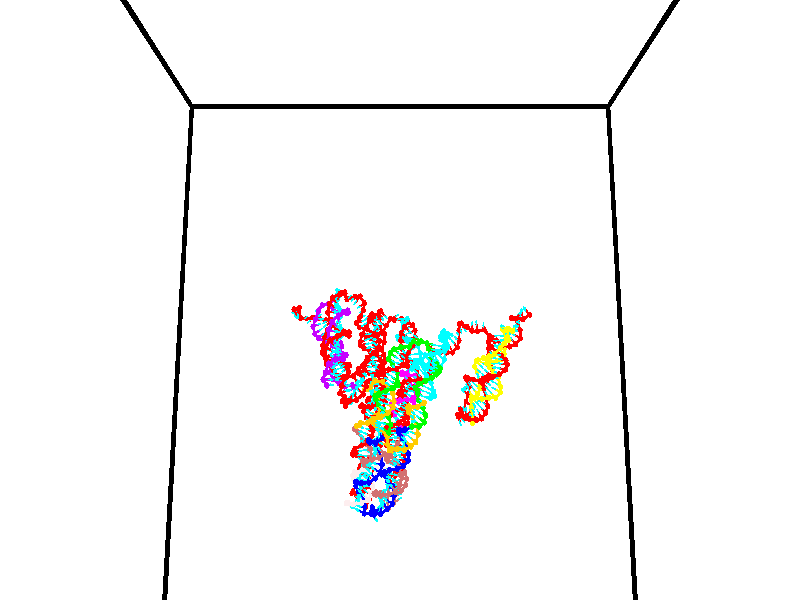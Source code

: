 // switches for output
#declare DRAW_BASES = 1; // possible values are 0, 1; only relevant for DNA ribbons
#declare DRAW_BASES_TYPE = 3; // possible values are 1, 2, 3; only relevant for DNA ribbons
#declare DRAW_FOG = 0; // set to 1 to enable fog

#include "colors.inc"

#include "transforms.inc"
background { rgb <1, 1, 1>}

#default {
   normal{
       ripples 0.25
       frequency 0.20
       turbulence 0.2
       lambda 5
   }
	finish {
		phong 0.1
		phong_size 40.
	}
}

// original window dimensions: 1024x640


// camera settings

camera {
	sky <0, 0.179814, -0.983701>
	up <0, 0.179814, -0.983701>
	right 1.6 * <1, 0, 0>
	location <35, 94.9851, 44.8844>
	look_at <35, 29.7336, 32.9568>
	direction <0, -65.2515, -11.9276>
	angle 67.0682
}


# declare cpy_camera_pos = <35, 94.9851, 44.8844>;
# if (DRAW_FOG = 1)
fog {
	fog_type 2
	up vnormalize(cpy_camera_pos)
	color rgbt<1,1,1,0.3>
	distance 1e-5
	fog_alt 3e-3
	fog_offset 56
}
# end


// LIGHTS

# declare lum = 6;
global_settings {
	ambient_light rgb lum * <0.05, 0.05, 0.05>
	max_trace_level 15
}# declare cpy_direct_light_amount = 0.25;
light_source
{	1000 * <-1, -1.16352, -0.803886>,
	rgb lum * cpy_direct_light_amount
	parallel
}

light_source
{	1000 * <1, 1.16352, 0.803886>,
	rgb lum * cpy_direct_light_amount
	parallel
}

// strand 0

// nucleotide -1

// particle -1
sphere {
	<24.358122, 35.240826, 34.763496> 0.250000
	pigment { color rgbt <1,0,0,0> }
	no_shadow
}
cylinder {
	<24.495588, 34.994072, 35.046719>,  <24.578068, 34.846020, 35.216652>, 0.100000
	pigment { color rgbt <1,0,0,0> }
	no_shadow
}
cylinder {
	<24.495588, 34.994072, 35.046719>,  <24.358122, 35.240826, 34.763496>, 0.100000
	pigment { color rgbt <1,0,0,0> }
	no_shadow
}

// particle -1
sphere {
	<24.495588, 34.994072, 35.046719> 0.100000
	pigment { color rgbt <1,0,0,0> }
	no_shadow
}
sphere {
	0, 1
	scale<0.080000,0.200000,0.300000>
	matrix <-0.450216, -0.769915, -0.452257,
		0.824136, -0.163355, -0.542323,
		0.343664, -0.616884, 0.708060,
		24.598688, 34.809006, 35.259136>
	pigment { color rgbt <0,1,1,0> }
	no_shadow
}
cylinder {
	<24.820005, 34.704899, 34.512897>,  <24.358122, 35.240826, 34.763496>, 0.130000
	pigment { color rgbt <1,0,0,0> }
	no_shadow
}

// nucleotide -1

// particle -1
sphere {
	<24.820005, 34.704899, 34.512897> 0.250000
	pigment { color rgbt <1,0,0,0> }
	no_shadow
}
cylinder {
	<24.600885, 34.589767, 34.827114>,  <24.469414, 34.520687, 35.015644>, 0.100000
	pigment { color rgbt <1,0,0,0> }
	no_shadow
}
cylinder {
	<24.600885, 34.589767, 34.827114>,  <24.820005, 34.704899, 34.512897>, 0.100000
	pigment { color rgbt <1,0,0,0> }
	no_shadow
}

// particle -1
sphere {
	<24.600885, 34.589767, 34.827114> 0.100000
	pigment { color rgbt <1,0,0,0> }
	no_shadow
}
sphere {
	0, 1
	scale<0.080000,0.200000,0.300000>
	matrix <-0.576023, -0.551183, -0.603652,
		0.606725, -0.783167, 0.136139,
		-0.547798, -0.287831, 0.785538,
		24.436546, 34.503418, 35.062775>
	pigment { color rgbt <0,1,1,0> }
	no_shadow
}
cylinder {
	<24.609762, 33.920135, 34.487427>,  <24.820005, 34.704899, 34.512897>, 0.130000
	pigment { color rgbt <1,0,0,0> }
	no_shadow
}

// nucleotide -1

// particle -1
sphere {
	<24.609762, 33.920135, 34.487427> 0.250000
	pigment { color rgbt <1,0,0,0> }
	no_shadow
}
cylinder {
	<24.361818, 34.178097, 34.666256>,  <24.213053, 34.332874, 34.773556>, 0.100000
	pigment { color rgbt <1,0,0,0> }
	no_shadow
}
cylinder {
	<24.361818, 34.178097, 34.666256>,  <24.609762, 33.920135, 34.487427>, 0.100000
	pigment { color rgbt <1,0,0,0> }
	no_shadow
}

// particle -1
sphere {
	<24.361818, 34.178097, 34.666256> 0.100000
	pigment { color rgbt <1,0,0,0> }
	no_shadow
}
sphere {
	0, 1
	scale<0.080000,0.200000,0.300000>
	matrix <-0.749038, -0.316427, -0.582078,
		-0.233914, -0.695686, 0.679195,
		-0.619859, 0.644900, 0.447078,
		24.175861, 34.371567, 34.800377>
	pigment { color rgbt <0,1,1,0> }
	no_shadow
}
cylinder {
	<24.789383, 33.774811, 35.247208>,  <24.609762, 33.920135, 34.487427>, 0.130000
	pigment { color rgbt <1,0,0,0> }
	no_shadow
}

// nucleotide -1

// particle -1
sphere {
	<24.789383, 33.774811, 35.247208> 0.250000
	pigment { color rgbt <1,0,0,0> }
	no_shadow
}
cylinder {
	<24.492268, 33.628845, 35.022675>,  <24.313997, 33.541264, 34.887955>, 0.100000
	pigment { color rgbt <1,0,0,0> }
	no_shadow
}
cylinder {
	<24.492268, 33.628845, 35.022675>,  <24.789383, 33.774811, 35.247208>, 0.100000
	pigment { color rgbt <1,0,0,0> }
	no_shadow
}

// particle -1
sphere {
	<24.492268, 33.628845, 35.022675> 0.100000
	pigment { color rgbt <1,0,0,0> }
	no_shadow
}
sphere {
	0, 1
	scale<0.080000,0.200000,0.300000>
	matrix <-0.502433, -0.250332, 0.827584,
		-0.442521, 0.896754, 0.002597,
		-0.742789, -0.364918, -0.561336,
		24.269430, 33.519371, 34.854275>
	pigment { color rgbt <0,1,1,0> }
	no_shadow
}
cylinder {
	<25.381376, 33.528507, 35.270882>,  <24.789383, 33.774811, 35.247208>, 0.130000
	pigment { color rgbt <1,0,0,0> }
	no_shadow
}

// nucleotide -1

// particle -1
sphere {
	<25.381376, 33.528507, 35.270882> 0.250000
	pigment { color rgbt <1,0,0,0> }
	no_shadow
}
cylinder {
	<25.398632, 33.927788, 35.287556>,  <25.408985, 34.167355, 35.297558>, 0.100000
	pigment { color rgbt <1,0,0,0> }
	no_shadow
}
cylinder {
	<25.398632, 33.927788, 35.287556>,  <25.381376, 33.528507, 35.270882>, 0.100000
	pigment { color rgbt <1,0,0,0> }
	no_shadow
}

// particle -1
sphere {
	<25.398632, 33.927788, 35.287556> 0.100000
	pigment { color rgbt <1,0,0,0> }
	no_shadow
}
sphere {
	0, 1
	scale<0.080000,0.200000,0.300000>
	matrix <0.665992, -0.059832, 0.743555,
		0.744710, -0.004318, -0.667374,
		0.043141, 0.998199, 0.041682,
		25.411573, 34.227249, 35.300060>
	pigment { color rgbt <0,1,1,0> }
	no_shadow
}
cylinder {
	<26.034250, 33.749355, 35.209183>,  <25.381376, 33.528507, 35.270882>, 0.130000
	pigment { color rgbt <1,0,0,0> }
	no_shadow
}

// nucleotide -1

// particle -1
sphere {
	<26.034250, 33.749355, 35.209183> 0.250000
	pigment { color rgbt <1,0,0,0> }
	no_shadow
}
cylinder {
	<25.847471, 33.993004, 35.465599>,  <25.735405, 34.139191, 35.619450>, 0.100000
	pigment { color rgbt <1,0,0,0> }
	no_shadow
}
cylinder {
	<25.847471, 33.993004, 35.465599>,  <26.034250, 33.749355, 35.209183>, 0.100000
	pigment { color rgbt <1,0,0,0> }
	no_shadow
}

// particle -1
sphere {
	<25.847471, 33.993004, 35.465599> 0.100000
	pigment { color rgbt <1,0,0,0> }
	no_shadow
}
sphere {
	0, 1
	scale<0.080000,0.200000,0.300000>
	matrix <0.660687, -0.241519, 0.710747,
		0.587753, 0.755409, -0.289660,
		-0.466946, 0.609118, 0.641043,
		25.707388, 34.175739, 35.657913>
	pigment { color rgbt <0,1,1,0> }
	no_shadow
}
cylinder {
	<26.714424, 33.690811, 35.281742>,  <26.034250, 33.749355, 35.209183>, 0.130000
	pigment { color rgbt <1,0,0,0> }
	no_shadow
}

// nucleotide -1

// particle -1
sphere {
	<26.714424, 33.690811, 35.281742> 0.250000
	pigment { color rgbt <1,0,0,0> }
	no_shadow
}
cylinder {
	<26.783232, 34.075115, 35.194710>,  <26.824516, 34.305698, 35.142490>, 0.100000
	pigment { color rgbt <1,0,0,0> }
	no_shadow
}
cylinder {
	<26.783232, 34.075115, 35.194710>,  <26.714424, 33.690811, 35.281742>, 0.100000
	pigment { color rgbt <1,0,0,0> }
	no_shadow
}

// particle -1
sphere {
	<26.783232, 34.075115, 35.194710> 0.100000
	pigment { color rgbt <1,0,0,0> }
	no_shadow
}
sphere {
	0, 1
	scale<0.080000,0.200000,0.300000>
	matrix <0.485580, 0.109474, 0.867310,
		0.857100, -0.254846, -0.447697,
		0.172019, 0.960765, -0.217578,
		26.834837, 34.363346, 35.129436>
	pigment { color rgbt <0,1,1,0> }
	no_shadow
}
cylinder {
	<27.366579, 33.798309, 35.453098>,  <26.714424, 33.690811, 35.281742>, 0.130000
	pigment { color rgbt <1,0,0,0> }
	no_shadow
}

// nucleotide -1

// particle -1
sphere {
	<27.366579, 33.798309, 35.453098> 0.250000
	pigment { color rgbt <1,0,0,0> }
	no_shadow
}
cylinder {
	<27.202583, 34.162971, 35.464302>,  <27.104185, 34.381771, 35.471024>, 0.100000
	pigment { color rgbt <1,0,0,0> }
	no_shadow
}
cylinder {
	<27.202583, 34.162971, 35.464302>,  <27.366579, 33.798309, 35.453098>, 0.100000
	pigment { color rgbt <1,0,0,0> }
	no_shadow
}

// particle -1
sphere {
	<27.202583, 34.162971, 35.464302> 0.100000
	pigment { color rgbt <1,0,0,0> }
	no_shadow
}
sphere {
	0, 1
	scale<0.080000,0.200000,0.300000>
	matrix <0.492037, 0.195208, 0.848407,
		0.767990, 0.361621, -0.528603,
		-0.409989, 0.911660, 0.028013,
		27.079586, 34.436470, 35.472706>
	pigment { color rgbt <0,1,1,0> }
	no_shadow
}
cylinder {
	<27.905663, 34.280289, 35.470535>,  <27.366579, 33.798309, 35.453098>, 0.130000
	pigment { color rgbt <1,0,0,0> }
	no_shadow
}

// nucleotide -1

// particle -1
sphere {
	<27.905663, 34.280289, 35.470535> 0.250000
	pigment { color rgbt <1,0,0,0> }
	no_shadow
}
cylinder {
	<27.594097, 34.461178, 35.644333>,  <27.407158, 34.569710, 35.748611>, 0.100000
	pigment { color rgbt <1,0,0,0> }
	no_shadow
}
cylinder {
	<27.594097, 34.461178, 35.644333>,  <27.905663, 34.280289, 35.470535>, 0.100000
	pigment { color rgbt <1,0,0,0> }
	no_shadow
}

// particle -1
sphere {
	<27.594097, 34.461178, 35.644333> 0.100000
	pigment { color rgbt <1,0,0,0> }
	no_shadow
}
sphere {
	0, 1
	scale<0.080000,0.200000,0.300000>
	matrix <0.537617, 0.124785, 0.833905,
		0.322891, 0.883133, -0.340319,
		-0.778916, 0.452222, 0.434495,
		27.360422, 34.596844, 35.774681>
	pigment { color rgbt <0,1,1,0> }
	no_shadow
}
cylinder {
	<28.063213, 34.919437, 35.698231>,  <27.905663, 34.280289, 35.470535>, 0.130000
	pigment { color rgbt <1,0,0,0> }
	no_shadow
}

// nucleotide -1

// particle -1
sphere {
	<28.063213, 34.919437, 35.698231> 0.250000
	pigment { color rgbt <1,0,0,0> }
	no_shadow
}
cylinder {
	<27.738449, 34.852928, 35.922073>,  <27.543591, 34.813023, 36.056377>, 0.100000
	pigment { color rgbt <1,0,0,0> }
	no_shadow
}
cylinder {
	<27.738449, 34.852928, 35.922073>,  <28.063213, 34.919437, 35.698231>, 0.100000
	pigment { color rgbt <1,0,0,0> }
	no_shadow
}

// particle -1
sphere {
	<27.738449, 34.852928, 35.922073> 0.100000
	pigment { color rgbt <1,0,0,0> }
	no_shadow
}
sphere {
	0, 1
	scale<0.080000,0.200000,0.300000>
	matrix <0.552085, 0.092889, 0.828597,
		-0.189751, 0.981696, 0.016377,
		-0.811909, -0.166269, 0.559605,
		27.494877, 34.803047, 36.089954>
	pigment { color rgbt <0,1,1,0> }
	no_shadow
}
cylinder {
	<28.190439, 35.393524, 36.150158>,  <28.063213, 34.919437, 35.698231>, 0.130000
	pigment { color rgbt <1,0,0,0> }
	no_shadow
}

// nucleotide -1

// particle -1
sphere {
	<28.190439, 35.393524, 36.150158> 0.250000
	pigment { color rgbt <1,0,0,0> }
	no_shadow
}
cylinder {
	<27.915648, 35.163937, 36.328423>,  <27.750772, 35.026184, 36.435383>, 0.100000
	pigment { color rgbt <1,0,0,0> }
	no_shadow
}
cylinder {
	<27.915648, 35.163937, 36.328423>,  <28.190439, 35.393524, 36.150158>, 0.100000
	pigment { color rgbt <1,0,0,0> }
	no_shadow
}

// particle -1
sphere {
	<27.915648, 35.163937, 36.328423> 0.100000
	pigment { color rgbt <1,0,0,0> }
	no_shadow
}
sphere {
	0, 1
	scale<0.080000,0.200000,0.300000>
	matrix <0.439738, 0.159900, 0.883778,
		-0.578526, 0.803111, 0.142550,
		-0.686978, -0.573973, 0.445664,
		27.709555, 34.991745, 36.462120>
	pigment { color rgbt <0,1,1,0> }
	no_shadow
}
cylinder {
	<27.813416, 35.813385, 36.546509>,  <28.190439, 35.393524, 36.150158>, 0.130000
	pigment { color rgbt <1,0,0,0> }
	no_shadow
}

// nucleotide -1

// particle -1
sphere {
	<27.813416, 35.813385, 36.546509> 0.250000
	pigment { color rgbt <1,0,0,0> }
	no_shadow
}
cylinder {
	<27.749935, 35.464203, 36.731014>,  <27.711847, 35.254696, 36.841717>, 0.100000
	pigment { color rgbt <1,0,0,0> }
	no_shadow
}
cylinder {
	<27.749935, 35.464203, 36.731014>,  <27.813416, 35.813385, 36.546509>, 0.100000
	pigment { color rgbt <1,0,0,0> }
	no_shadow
}

// particle -1
sphere {
	<27.749935, 35.464203, 36.731014> 0.100000
	pigment { color rgbt <1,0,0,0> }
	no_shadow
}
sphere {
	0, 1
	scale<0.080000,0.200000,0.300000>
	matrix <0.221743, 0.423738, 0.878223,
		-0.962104, 0.241659, 0.126323,
		-0.158702, -0.872953, 0.461266,
		27.702324, 35.202316, 36.869392>
	pigment { color rgbt <0,1,1,0> }
	no_shadow
}
cylinder {
	<27.565487, 35.933819, 37.205448>,  <27.813416, 35.813385, 36.546509>, 0.130000
	pigment { color rgbt <1,0,0,0> }
	no_shadow
}

// nucleotide -1

// particle -1
sphere {
	<27.565487, 35.933819, 37.205448> 0.250000
	pigment { color rgbt <1,0,0,0> }
	no_shadow
}
cylinder {
	<27.684591, 35.555008, 37.253586>,  <27.756054, 35.327721, 37.282467>, 0.100000
	pigment { color rgbt <1,0,0,0> }
	no_shadow
}
cylinder {
	<27.684591, 35.555008, 37.253586>,  <27.565487, 35.933819, 37.205448>, 0.100000
	pigment { color rgbt <1,0,0,0> }
	no_shadow
}

// particle -1
sphere {
	<27.684591, 35.555008, 37.253586> 0.100000
	pigment { color rgbt <1,0,0,0> }
	no_shadow
}
sphere {
	0, 1
	scale<0.080000,0.200000,0.300000>
	matrix <0.279190, 0.206933, 0.937674,
		-0.912903, -0.245604, 0.326016,
		0.297760, -0.947026, 0.120340,
		27.773920, 35.270901, 37.289688>
	pigment { color rgbt <0,1,1,0> }
	no_shadow
}
cylinder {
	<27.395636, 35.794666, 37.874046>,  <27.565487, 35.933819, 37.205448>, 0.130000
	pigment { color rgbt <1,0,0,0> }
	no_shadow
}

// nucleotide -1

// particle -1
sphere {
	<27.395636, 35.794666, 37.874046> 0.250000
	pigment { color rgbt <1,0,0,0> }
	no_shadow
}
cylinder {
	<27.633015, 35.488281, 37.775150>,  <27.775442, 35.304451, 37.715813>, 0.100000
	pigment { color rgbt <1,0,0,0> }
	no_shadow
}
cylinder {
	<27.633015, 35.488281, 37.775150>,  <27.395636, 35.794666, 37.874046>, 0.100000
	pigment { color rgbt <1,0,0,0> }
	no_shadow
}

// particle -1
sphere {
	<27.633015, 35.488281, 37.775150> 0.100000
	pigment { color rgbt <1,0,0,0> }
	no_shadow
}
sphere {
	0, 1
	scale<0.080000,0.200000,0.300000>
	matrix <0.364858, -0.017788, 0.930893,
		-0.717424, -0.642644, 0.268910,
		0.593449, -0.765959, -0.247236,
		27.811050, 35.258495, 37.700981>
	pigment { color rgbt <0,1,1,0> }
	no_shadow
}
cylinder {
	<27.272842, 35.285507, 38.399708>,  <27.395636, 35.794666, 37.874046>, 0.130000
	pigment { color rgbt <1,0,0,0> }
	no_shadow
}

// nucleotide -1

// particle -1
sphere {
	<27.272842, 35.285507, 38.399708> 0.250000
	pigment { color rgbt <1,0,0,0> }
	no_shadow
}
cylinder {
	<27.634762, 35.236153, 38.236679>,  <27.851913, 35.206539, 38.138863>, 0.100000
	pigment { color rgbt <1,0,0,0> }
	no_shadow
}
cylinder {
	<27.634762, 35.236153, 38.236679>,  <27.272842, 35.285507, 38.399708>, 0.100000
	pigment { color rgbt <1,0,0,0> }
	no_shadow
}

// particle -1
sphere {
	<27.634762, 35.236153, 38.236679> 0.100000
	pigment { color rgbt <1,0,0,0> }
	no_shadow
}
sphere {
	0, 1
	scale<0.080000,0.200000,0.300000>
	matrix <0.414258, 0.033327, 0.909549,
		-0.098641, -0.991799, 0.081267,
		0.904798, -0.123385, -0.407574,
		27.906200, 35.199139, 38.114407>
	pigment { color rgbt <0,1,1,0> }
	no_shadow
}
cylinder {
	<27.579109, 34.855621, 38.804882>,  <27.272842, 35.285507, 38.399708>, 0.130000
	pigment { color rgbt <1,0,0,0> }
	no_shadow
}

// nucleotide -1

// particle -1
sphere {
	<27.579109, 34.855621, 38.804882> 0.250000
	pigment { color rgbt <1,0,0,0> }
	no_shadow
}
cylinder {
	<27.899086, 35.004223, 38.616383>,  <28.091072, 35.093384, 38.503281>, 0.100000
	pigment { color rgbt <1,0,0,0> }
	no_shadow
}
cylinder {
	<27.899086, 35.004223, 38.616383>,  <27.579109, 34.855621, 38.804882>, 0.100000
	pigment { color rgbt <1,0,0,0> }
	no_shadow
}

// particle -1
sphere {
	<27.899086, 35.004223, 38.616383> 0.100000
	pigment { color rgbt <1,0,0,0> }
	no_shadow
}
sphere {
	0, 1
	scale<0.080000,0.200000,0.300000>
	matrix <0.515909, -0.024687, 0.856287,
		0.306479, -0.928103, -0.211410,
		0.799942, 0.371503, -0.471251,
		28.139069, 35.115673, 38.475006>
	pigment { color rgbt <0,1,1,0> }
	no_shadow
}
cylinder {
	<28.202879, 34.453735, 39.124165>,  <27.579109, 34.855621, 38.804882>, 0.130000
	pigment { color rgbt <1,0,0,0> }
	no_shadow
}

// nucleotide -1

// particle -1
sphere {
	<28.202879, 34.453735, 39.124165> 0.250000
	pigment { color rgbt <1,0,0,0> }
	no_shadow
}
cylinder {
	<28.374952, 34.764099, 38.939598>,  <28.478195, 34.950317, 38.828857>, 0.100000
	pigment { color rgbt <1,0,0,0> }
	no_shadow
}
cylinder {
	<28.374952, 34.764099, 38.939598>,  <28.202879, 34.453735, 39.124165>, 0.100000
	pigment { color rgbt <1,0,0,0> }
	no_shadow
}

// particle -1
sphere {
	<28.374952, 34.764099, 38.939598> 0.100000
	pigment { color rgbt <1,0,0,0> }
	no_shadow
}
sphere {
	0, 1
	scale<0.080000,0.200000,0.300000>
	matrix <0.637095, 0.101180, 0.764116,
		0.639574, -0.622672, -0.450805,
		0.430181, 0.775914, -0.461413,
		28.504007, 34.996872, 38.801174>
	pigment { color rgbt <0,1,1,0> }
	no_shadow
}
cylinder {
	<28.931036, 34.300842, 39.104549>,  <28.202879, 34.453735, 39.124165>, 0.130000
	pigment { color rgbt <1,0,0,0> }
	no_shadow
}

// nucleotide -1

// particle -1
sphere {
	<28.931036, 34.300842, 39.104549> 0.250000
	pigment { color rgbt <1,0,0,0> }
	no_shadow
}
cylinder {
	<28.861437, 34.694511, 39.091061>,  <28.819677, 34.930714, 39.082970>, 0.100000
	pigment { color rgbt <1,0,0,0> }
	no_shadow
}
cylinder {
	<28.861437, 34.694511, 39.091061>,  <28.931036, 34.300842, 39.104549>, 0.100000
	pigment { color rgbt <1,0,0,0> }
	no_shadow
}

// particle -1
sphere {
	<28.861437, 34.694511, 39.091061> 0.100000
	pigment { color rgbt <1,0,0,0> }
	no_shadow
}
sphere {
	0, 1
	scale<0.080000,0.200000,0.300000>
	matrix <0.639663, 0.138990, 0.755985,
		0.748703, 0.109971, -0.653720,
		-0.173997, 0.984169, -0.033718,
		28.809238, 34.989761, 39.080944>
	pigment { color rgbt <0,1,1,0> }
	no_shadow
}
cylinder {
	<29.553755, 34.587379, 39.334400>,  <28.931036, 34.300842, 39.104549>, 0.130000
	pigment { color rgbt <1,0,0,0> }
	no_shadow
}

// nucleotide -1

// particle -1
sphere {
	<29.553755, 34.587379, 39.334400> 0.250000
	pigment { color rgbt <1,0,0,0> }
	no_shadow
}
cylinder {
	<29.317457, 34.910027, 39.342228>,  <29.175678, 35.103615, 39.346924>, 0.100000
	pigment { color rgbt <1,0,0,0> }
	no_shadow
}
cylinder {
	<29.317457, 34.910027, 39.342228>,  <29.553755, 34.587379, 39.334400>, 0.100000
	pigment { color rgbt <1,0,0,0> }
	no_shadow
}

// particle -1
sphere {
	<29.317457, 34.910027, 39.342228> 0.100000
	pigment { color rgbt <1,0,0,0> }
	no_shadow
}
sphere {
	0, 1
	scale<0.080000,0.200000,0.300000>
	matrix <0.496849, 0.344550, 0.796509,
		0.635737, 0.480258, -0.604310,
		-0.590744, 0.806621, 0.019573,
		29.140234, 35.152012, 39.348099>
	pigment { color rgbt <0,1,1,0> }
	no_shadow
}
cylinder {
	<29.958092, 35.211372, 39.385834>,  <29.553755, 34.587379, 39.334400>, 0.130000
	pigment { color rgbt <1,0,0,0> }
	no_shadow
}

// nucleotide -1

// particle -1
sphere {
	<29.958092, 35.211372, 39.385834> 0.250000
	pigment { color rgbt <1,0,0,0> }
	no_shadow
}
cylinder {
	<29.602486, 35.348034, 39.507767>,  <29.389122, 35.430031, 39.580925>, 0.100000
	pigment { color rgbt <1,0,0,0> }
	no_shadow
}
cylinder {
	<29.602486, 35.348034, 39.507767>,  <29.958092, 35.211372, 39.385834>, 0.100000
	pigment { color rgbt <1,0,0,0> }
	no_shadow
}

// particle -1
sphere {
	<29.602486, 35.348034, 39.507767> 0.100000
	pigment { color rgbt <1,0,0,0> }
	no_shadow
}
sphere {
	0, 1
	scale<0.080000,0.200000,0.300000>
	matrix <0.451895, 0.547410, 0.704367,
		0.073784, 0.763945, -0.641049,
		-0.889014, 0.341658, 0.304833,
		29.335781, 35.450531, 39.599216>
	pigment { color rgbt <0,1,1,0> }
	no_shadow
}
cylinder {
	<30.053520, 35.883217, 39.525093>,  <29.958092, 35.211372, 39.385834>, 0.130000
	pigment { color rgbt <1,0,0,0> }
	no_shadow
}

// nucleotide -1

// particle -1
sphere {
	<30.053520, 35.883217, 39.525093> 0.250000
	pigment { color rgbt <1,0,0,0> }
	no_shadow
}
cylinder {
	<29.732496, 35.767544, 39.733810>,  <29.539883, 35.698139, 39.859043>, 0.100000
	pigment { color rgbt <1,0,0,0> }
	no_shadow
}
cylinder {
	<29.732496, 35.767544, 39.733810>,  <30.053520, 35.883217, 39.525093>, 0.100000
	pigment { color rgbt <1,0,0,0> }
	no_shadow
}

// particle -1
sphere {
	<29.732496, 35.767544, 39.733810> 0.100000
	pigment { color rgbt <1,0,0,0> }
	no_shadow
}
sphere {
	0, 1
	scale<0.080000,0.200000,0.300000>
	matrix <0.390831, 0.405958, 0.826105,
		-0.450720, 0.866933, -0.212786,
		-0.802560, -0.289178, 0.521798,
		29.491728, 35.680790, 39.890350>
	pigment { color rgbt <0,1,1,0> }
	no_shadow
}
cylinder {
	<29.992443, 36.340637, 40.091278>,  <30.053520, 35.883217, 39.525093>, 0.130000
	pigment { color rgbt <1,0,0,0> }
	no_shadow
}

// nucleotide -1

// particle -1
sphere {
	<29.992443, 36.340637, 40.091278> 0.250000
	pigment { color rgbt <1,0,0,0> }
	no_shadow
}
cylinder {
	<29.773918, 36.043789, 40.246609>,  <29.642803, 35.865681, 40.339806>, 0.100000
	pigment { color rgbt <1,0,0,0> }
	no_shadow
}
cylinder {
	<29.773918, 36.043789, 40.246609>,  <29.992443, 36.340637, 40.091278>, 0.100000
	pigment { color rgbt <1,0,0,0> }
	no_shadow
}

// particle -1
sphere {
	<29.773918, 36.043789, 40.246609> 0.100000
	pigment { color rgbt <1,0,0,0> }
	no_shadow
}
sphere {
	0, 1
	scale<0.080000,0.200000,0.300000>
	matrix <0.221049, 0.319446, 0.921462,
		-0.807888, 0.589244, -0.010471,
		-0.546310, -0.742123, 0.388328,
		29.610025, 35.821152, 40.363106>
	pigment { color rgbt <0,1,1,0> }
	no_shadow
}
cylinder {
	<29.663918, 36.680744, 40.559002>,  <29.992443, 36.340637, 40.091278>, 0.130000
	pigment { color rgbt <1,0,0,0> }
	no_shadow
}

// nucleotide -1

// particle -1
sphere {
	<29.663918, 36.680744, 40.559002> 0.250000
	pigment { color rgbt <1,0,0,0> }
	no_shadow
}
cylinder {
	<29.652617, 36.297878, 40.674267>,  <29.645836, 36.068157, 40.743427>, 0.100000
	pigment { color rgbt <1,0,0,0> }
	no_shadow
}
cylinder {
	<29.652617, 36.297878, 40.674267>,  <29.663918, 36.680744, 40.559002>, 0.100000
	pigment { color rgbt <1,0,0,0> }
	no_shadow
}

// particle -1
sphere {
	<29.652617, 36.297878, 40.674267> 0.100000
	pigment { color rgbt <1,0,0,0> }
	no_shadow
}
sphere {
	0, 1
	scale<0.080000,0.200000,0.300000>
	matrix <0.221339, 0.275131, 0.935581,
		-0.974787, 0.090216, 0.204084,
		-0.028255, -0.957165, 0.288162,
		29.644140, 36.010731, 40.760715>
	pigment { color rgbt <0,1,1,0> }
	no_shadow
}
cylinder {
	<29.377813, 36.702534, 41.242355>,  <29.663918, 36.680744, 40.559002>, 0.130000
	pigment { color rgbt <1,0,0,0> }
	no_shadow
}

// nucleotide -1

// particle -1
sphere {
	<29.377813, 36.702534, 41.242355> 0.250000
	pigment { color rgbt <1,0,0,0> }
	no_shadow
}
cylinder {
	<29.560968, 36.348557, 41.208385>,  <29.670862, 36.136169, 41.188004>, 0.100000
	pigment { color rgbt <1,0,0,0> }
	no_shadow
}
cylinder {
	<29.560968, 36.348557, 41.208385>,  <29.377813, 36.702534, 41.242355>, 0.100000
	pigment { color rgbt <1,0,0,0> }
	no_shadow
}

// particle -1
sphere {
	<29.560968, 36.348557, 41.208385> 0.100000
	pigment { color rgbt <1,0,0,0> }
	no_shadow
}
sphere {
	0, 1
	scale<0.080000,0.200000,0.300000>
	matrix <0.428543, 0.136013, 0.893225,
		-0.778903, -0.445393, 0.441516,
		0.457888, -0.884944, -0.084929,
		29.698336, 36.083073, 41.182907>
	pigment { color rgbt <0,1,1,0> }
	no_shadow
}
cylinder {
	<29.172781, 36.163456, 41.786560>,  <29.377813, 36.702534, 41.242355>, 0.130000
	pigment { color rgbt <1,0,0,0> }
	no_shadow
}

// nucleotide -1

// particle -1
sphere {
	<29.172781, 36.163456, 41.786560> 0.250000
	pigment { color rgbt <1,0,0,0> }
	no_shadow
}
cylinder {
	<29.549580, 36.168797, 41.652420>,  <29.775660, 36.172001, 41.571934>, 0.100000
	pigment { color rgbt <1,0,0,0> }
	no_shadow
}
cylinder {
	<29.549580, 36.168797, 41.652420>,  <29.172781, 36.163456, 41.786560>, 0.100000
	pigment { color rgbt <1,0,0,0> }
	no_shadow
}

// particle -1
sphere {
	<29.549580, 36.168797, 41.652420> 0.100000
	pigment { color rgbt <1,0,0,0> }
	no_shadow
}
sphere {
	0, 1
	scale<0.080000,0.200000,0.300000>
	matrix <0.322526, 0.240372, 0.915532,
		0.092830, -0.970589, 0.222124,
		0.941998, 0.013348, -0.335354,
		29.832178, 36.172802, 41.551815>
	pigment { color rgbt <0,1,1,0> }
	no_shadow
}
cylinder {
	<29.659883, 36.500443, 42.075722>,  <29.172781, 36.163456, 41.786560>, 0.130000
	pigment { color rgbt <1,0,0,0> }
	no_shadow
}

// nucleotide -1

// particle -1
sphere {
	<29.659883, 36.500443, 42.075722> 0.250000
	pigment { color rgbt <1,0,0,0> }
	no_shadow
}
cylinder {
	<29.972315, 36.567028, 42.316456>,  <30.159775, 36.606979, 42.460896>, 0.100000
	pigment { color rgbt <1,0,0,0> }
	no_shadow
}
cylinder {
	<29.972315, 36.567028, 42.316456>,  <29.659883, 36.500443, 42.075722>, 0.100000
	pigment { color rgbt <1,0,0,0> }
	no_shadow
}

// particle -1
sphere {
	<29.972315, 36.567028, 42.316456> 0.100000
	pigment { color rgbt <1,0,0,0> }
	no_shadow
}
sphere {
	0, 1
	scale<0.080000,0.200000,0.300000>
	matrix <-0.085230, 0.983212, -0.161341,
		-0.618587, 0.074726, 0.782155,
		0.781080, 0.166467, 0.601833,
		30.206638, 36.616966, 42.497005>
	pigment { color rgbt <0,1,1,0> }
	no_shadow
}
cylinder {
	<29.511156, 37.068718, 42.461617>,  <29.659883, 36.500443, 42.075722>, 0.130000
	pigment { color rgbt <1,0,0,0> }
	no_shadow
}

// nucleotide -1

// particle -1
sphere {
	<29.511156, 37.068718, 42.461617> 0.250000
	pigment { color rgbt <1,0,0,0> }
	no_shadow
}
cylinder {
	<29.909657, 37.035061, 42.469639>,  <30.148758, 37.014866, 42.474453>, 0.100000
	pigment { color rgbt <1,0,0,0> }
	no_shadow
}
cylinder {
	<29.909657, 37.035061, 42.469639>,  <29.511156, 37.068718, 42.461617>, 0.100000
	pigment { color rgbt <1,0,0,0> }
	no_shadow
}

// particle -1
sphere {
	<29.909657, 37.035061, 42.469639> 0.100000
	pigment { color rgbt <1,0,0,0> }
	no_shadow
}
sphere {
	0, 1
	scale<0.080000,0.200000,0.300000>
	matrix <0.086468, 0.974885, -0.205240,
		-0.002283, 0.206205, 0.978506,
		0.996252, -0.084141, 0.020056,
		30.208532, 37.009819, 42.475655>
	pigment { color rgbt <0,1,1,0> }
	no_shadow
}
cylinder {
	<29.874159, 37.565891, 42.822720>,  <29.511156, 37.068718, 42.461617>, 0.130000
	pigment { color rgbt <1,0,0,0> }
	no_shadow
}

// nucleotide -1

// particle -1
sphere {
	<29.874159, 37.565891, 42.822720> 0.250000
	pigment { color rgbt <1,0,0,0> }
	no_shadow
}
cylinder {
	<30.105640, 37.466194, 42.512112>,  <30.244530, 37.406376, 42.325748>, 0.100000
	pigment { color rgbt <1,0,0,0> }
	no_shadow
}
cylinder {
	<30.105640, 37.466194, 42.512112>,  <29.874159, 37.565891, 42.822720>, 0.100000
	pigment { color rgbt <1,0,0,0> }
	no_shadow
}

// particle -1
sphere {
	<30.105640, 37.466194, 42.512112> 0.100000
	pigment { color rgbt <1,0,0,0> }
	no_shadow
}
sphere {
	0, 1
	scale<0.080000,0.200000,0.300000>
	matrix <0.057518, 0.962257, -0.265996,
		0.813507, 0.109270, 0.571197,
		0.578704, -0.249244, -0.776518,
		30.279251, 37.391422, 42.279156>
	pigment { color rgbt <0,1,1,0> }
	no_shadow
}
cylinder {
	<30.243906, 38.214859, 42.508839>,  <29.874159, 37.565891, 42.822720>, 0.130000
	pigment { color rgbt <1,0,0,0> }
	no_shadow
}

// nucleotide -1

// particle -1
sphere {
	<30.243906, 38.214859, 42.508839> 0.250000
	pigment { color rgbt <1,0,0,0> }
	no_shadow
}
cylinder {
	<30.375736, 37.951126, 42.238533>,  <30.454834, 37.792885, 42.076351>, 0.100000
	pigment { color rgbt <1,0,0,0> }
	no_shadow
}
cylinder {
	<30.375736, 37.951126, 42.238533>,  <30.243906, 38.214859, 42.508839>, 0.100000
	pigment { color rgbt <1,0,0,0> }
	no_shadow
}

// particle -1
sphere {
	<30.375736, 37.951126, 42.238533> 0.100000
	pigment { color rgbt <1,0,0,0> }
	no_shadow
}
sphere {
	0, 1
	scale<0.080000,0.200000,0.300000>
	matrix <0.392479, 0.746657, -0.537088,
		0.858685, -0.088212, 0.504855,
		0.329576, -0.659335, -0.675764,
		30.474609, 37.753326, 42.035805>
	pigment { color rgbt <0,1,1,0> }
	no_shadow
}
cylinder {
	<30.934662, 38.427235, 42.415310>,  <30.243906, 38.214859, 42.508839>, 0.130000
	pigment { color rgbt <1,0,0,0> }
	no_shadow
}

// nucleotide -1

// particle -1
sphere {
	<30.934662, 38.427235, 42.415310> 0.250000
	pigment { color rgbt <1,0,0,0> }
	no_shadow
}
cylinder {
	<30.836567, 38.253857, 42.068443>,  <30.777710, 38.149830, 41.860321>, 0.100000
	pigment { color rgbt <1,0,0,0> }
	no_shadow
}
cylinder {
	<30.836567, 38.253857, 42.068443>,  <30.934662, 38.427235, 42.415310>, 0.100000
	pigment { color rgbt <1,0,0,0> }
	no_shadow
}

// particle -1
sphere {
	<30.836567, 38.253857, 42.068443> 0.100000
	pigment { color rgbt <1,0,0,0> }
	no_shadow
}
sphere {
	0, 1
	scale<0.080000,0.200000,0.300000>
	matrix <0.460112, 0.735284, -0.497648,
		0.853321, -0.521036, 0.019118,
		-0.245235, -0.433449, -0.867168,
		30.762997, 38.123821, 41.808292>
	pigment { color rgbt <0,1,1,0> }
	no_shadow
}
cylinder {
	<31.563473, 38.147083, 41.963078>,  <30.934662, 38.427235, 42.415310>, 0.130000
	pigment { color rgbt <1,0,0,0> }
	no_shadow
}

// nucleotide -1

// particle -1
sphere {
	<31.563473, 38.147083, 41.963078> 0.250000
	pigment { color rgbt <1,0,0,0> }
	no_shadow
}
cylinder {
	<31.255857, 38.230469, 41.721375>,  <31.071289, 38.280499, 41.576355>, 0.100000
	pigment { color rgbt <1,0,0,0> }
	no_shadow
}
cylinder {
	<31.255857, 38.230469, 41.721375>,  <31.563473, 38.147083, 41.963078>, 0.100000
	pigment { color rgbt <1,0,0,0> }
	no_shadow
}

// particle -1
sphere {
	<31.255857, 38.230469, 41.721375> 0.100000
	pigment { color rgbt <1,0,0,0> }
	no_shadow
}
sphere {
	0, 1
	scale<0.080000,0.200000,0.300000>
	matrix <0.560907, 0.673420, -0.481548,
		0.306535, -0.709260, -0.634813,
		-0.769038, 0.208460, -0.604255,
		31.025146, 38.293007, 41.540096>
	pigment { color rgbt <0,1,1,0> }
	no_shadow
}
cylinder {
	<31.822252, 38.141193, 41.331951>,  <31.563473, 38.147083, 41.963078>, 0.130000
	pigment { color rgbt <1,0,0,0> }
	no_shadow
}

// nucleotide -1

// particle -1
sphere {
	<31.822252, 38.141193, 41.331951> 0.250000
	pigment { color rgbt <1,0,0,0> }
	no_shadow
}
cylinder {
	<31.483692, 38.353371, 41.313004>,  <31.280556, 38.480675, 41.301636>, 0.100000
	pigment { color rgbt <1,0,0,0> }
	no_shadow
}
cylinder {
	<31.483692, 38.353371, 41.313004>,  <31.822252, 38.141193, 41.331951>, 0.100000
	pigment { color rgbt <1,0,0,0> }
	no_shadow
}

// particle -1
sphere {
	<31.483692, 38.353371, 41.313004> 0.100000
	pigment { color rgbt <1,0,0,0> }
	no_shadow
}
sphere {
	0, 1
	scale<0.080000,0.200000,0.300000>
	matrix <0.421204, 0.612347, -0.669044,
		-0.325879, -0.586231, -0.741712,
		-0.846399, 0.530439, -0.047372,
		31.229773, 38.512501, 41.298794>
	pigment { color rgbt <0,1,1,0> }
	no_shadow
}
cylinder {
	<31.489811, 38.347717, 40.566074>,  <31.822252, 38.141193, 41.331951>, 0.130000
	pigment { color rgbt <1,0,0,0> }
	no_shadow
}

// nucleotide -1

// particle -1
sphere {
	<31.489811, 38.347717, 40.566074> 0.250000
	pigment { color rgbt <1,0,0,0> }
	no_shadow
}
cylinder {
	<31.443396, 38.628708, 40.846951>,  <31.415546, 38.797302, 41.015476>, 0.100000
	pigment { color rgbt <1,0,0,0> }
	no_shadow
}
cylinder {
	<31.443396, 38.628708, 40.846951>,  <31.489811, 38.347717, 40.566074>, 0.100000
	pigment { color rgbt <1,0,0,0> }
	no_shadow
}

// particle -1
sphere {
	<31.443396, 38.628708, 40.846951> 0.100000
	pigment { color rgbt <1,0,0,0> }
	no_shadow
}
sphere {
	0, 1
	scale<0.080000,0.200000,0.300000>
	matrix <0.527842, 0.642481, -0.555518,
		-0.841379, 0.306183, -0.445347,
		-0.116037, 0.702474, 0.702186,
		31.408585, 38.839451, 41.057606>
	pigment { color rgbt <0,1,1,0> }
	no_shadow
}
cylinder {
	<31.118889, 38.973198, 40.334606>,  <31.489811, 38.347717, 40.566074>, 0.130000
	pigment { color rgbt <1,0,0,0> }
	no_shadow
}

// nucleotide -1

// particle -1
sphere {
	<31.118889, 38.973198, 40.334606> 0.250000
	pigment { color rgbt <1,0,0,0> }
	no_shadow
}
cylinder {
	<31.345861, 39.132137, 40.623089>,  <31.482044, 39.227501, 40.796177>, 0.100000
	pigment { color rgbt <1,0,0,0> }
	no_shadow
}
cylinder {
	<31.345861, 39.132137, 40.623089>,  <31.118889, 38.973198, 40.334606>, 0.100000
	pigment { color rgbt <1,0,0,0> }
	no_shadow
}

// particle -1
sphere {
	<31.345861, 39.132137, 40.623089> 0.100000
	pigment { color rgbt <1,0,0,0> }
	no_shadow
}
sphere {
	0, 1
	scale<0.080000,0.200000,0.300000>
	matrix <0.324431, 0.697132, -0.639336,
		-0.756813, 0.596761, 0.266663,
		0.567431, 0.397345, 0.721207,
		31.516090, 39.251339, 40.839451>
	pigment { color rgbt <0,1,1,0> }
	no_shadow
}
cylinder {
	<31.196545, 39.730507, 40.140430>,  <31.118889, 38.973198, 40.334606>, 0.130000
	pigment { color rgbt <1,0,0,0> }
	no_shadow
}

// nucleotide -1

// particle -1
sphere {
	<31.196545, 39.730507, 40.140430> 0.250000
	pigment { color rgbt <1,0,0,0> }
	no_shadow
}
cylinder {
	<31.524652, 39.664379, 40.359459>,  <31.721518, 39.624702, 40.490875>, 0.100000
	pigment { color rgbt <1,0,0,0> }
	no_shadow
}
cylinder {
	<31.524652, 39.664379, 40.359459>,  <31.196545, 39.730507, 40.140430>, 0.100000
	pigment { color rgbt <1,0,0,0> }
	no_shadow
}

// particle -1
sphere {
	<31.524652, 39.664379, 40.359459> 0.100000
	pigment { color rgbt <1,0,0,0> }
	no_shadow
}
sphere {
	0, 1
	scale<0.080000,0.200000,0.300000>
	matrix <0.517567, 0.622045, -0.587524,
		-0.243484, 0.765330, 0.595806,
		0.820268, -0.165317, 0.547568,
		31.770733, 39.614784, 40.523727>
	pigment { color rgbt <0,1,1,0> }
	no_shadow
}
cylinder {
	<30.792883, 40.053471, 40.684616>,  <31.196545, 39.730507, 40.140430>, 0.130000
	pigment { color rgbt <1,0,0,0> }
	no_shadow
}

// nucleotide -1

// particle -1
sphere {
	<30.792883, 40.053471, 40.684616> 0.250000
	pigment { color rgbt <1,0,0,0> }
	no_shadow
}
cylinder {
	<30.989252, 40.252766, 40.970482>,  <31.107073, 40.372345, 41.142002>, 0.100000
	pigment { color rgbt <1,0,0,0> }
	no_shadow
}
cylinder {
	<30.989252, 40.252766, 40.970482>,  <30.792883, 40.053471, 40.684616>, 0.100000
	pigment { color rgbt <1,0,0,0> }
	no_shadow
}

// particle -1
sphere {
	<30.989252, 40.252766, 40.970482> 0.100000
	pigment { color rgbt <1,0,0,0> }
	no_shadow
}
sphere {
	0, 1
	scale<0.080000,0.200000,0.300000>
	matrix <-0.472291, 0.841525, -0.262252,
		-0.732076, -0.208786, 0.648439,
		0.490924, 0.498240, 0.714668,
		31.136530, 40.402237, 41.184883>
	pigment { color rgbt <0,1,1,0> }
	no_shadow
}
cylinder {
	<30.064758, 40.060314, 40.782562>,  <30.792883, 40.053471, 40.684616>, 0.130000
	pigment { color rgbt <1,0,0,0> }
	no_shadow
}

// nucleotide -1

// particle -1
sphere {
	<30.064758, 40.060314, 40.782562> 0.250000
	pigment { color rgbt <1,0,0,0> }
	no_shadow
}
cylinder {
	<29.673355, 40.079205, 40.862858>,  <29.438513, 40.090538, 40.911034>, 0.100000
	pigment { color rgbt <1,0,0,0> }
	no_shadow
}
cylinder {
	<29.673355, 40.079205, 40.862858>,  <30.064758, 40.060314, 40.782562>, 0.100000
	pigment { color rgbt <1,0,0,0> }
	no_shadow
}

// particle -1
sphere {
	<29.673355, 40.079205, 40.862858> 0.100000
	pigment { color rgbt <1,0,0,0> }
	no_shadow
}
sphere {
	0, 1
	scale<0.080000,0.200000,0.300000>
	matrix <-0.198274, -0.483021, -0.852865,
		0.056682, -0.874334, 0.482003,
		-0.978507, 0.047227, 0.200736,
		29.379803, 40.093372, 40.923080>
	pigment { color rgbt <0,1,1,0> }
	no_shadow
}
cylinder {
	<29.824951, 39.387627, 40.709774>,  <30.064758, 40.060314, 40.782562>, 0.130000
	pigment { color rgbt <1,0,0,0> }
	no_shadow
}

// nucleotide -1

// particle -1
sphere {
	<29.824951, 39.387627, 40.709774> 0.250000
	pigment { color rgbt <1,0,0,0> }
	no_shadow
}
cylinder {
	<29.516781, 39.638424, 40.663597>,  <29.331879, 39.788902, 40.635891>, 0.100000
	pigment { color rgbt <1,0,0,0> }
	no_shadow
}
cylinder {
	<29.516781, 39.638424, 40.663597>,  <29.824951, 39.387627, 40.709774>, 0.100000
	pigment { color rgbt <1,0,0,0> }
	no_shadow
}

// particle -1
sphere {
	<29.516781, 39.638424, 40.663597> 0.100000
	pigment { color rgbt <1,0,0,0> }
	no_shadow
}
sphere {
	0, 1
	scale<0.080000,0.200000,0.300000>
	matrix <-0.175482, -0.382634, -0.907081,
		-0.612903, -0.678581, 0.404817,
		-0.770425, 0.626992, -0.115439,
		29.285652, 39.826523, 40.628967>
	pigment { color rgbt <0,1,1,0> }
	no_shadow
}
cylinder {
	<29.175932, 38.951611, 40.597538>,  <29.824951, 39.387627, 40.709774>, 0.130000
	pigment { color rgbt <1,0,0,0> }
	no_shadow
}

// nucleotide -1

// particle -1
sphere {
	<29.175932, 38.951611, 40.597538> 0.250000
	pigment { color rgbt <1,0,0,0> }
	no_shadow
}
cylinder {
	<29.105295, 39.304626, 40.423210>,  <29.062914, 39.516438, 40.318615>, 0.100000
	pigment { color rgbt <1,0,0,0> }
	no_shadow
}
cylinder {
	<29.105295, 39.304626, 40.423210>,  <29.175932, 38.951611, 40.597538>, 0.100000
	pigment { color rgbt <1,0,0,0> }
	no_shadow
}

// particle -1
sphere {
	<29.105295, 39.304626, 40.423210> 0.100000
	pigment { color rgbt <1,0,0,0> }
	no_shadow
}
sphere {
	0, 1
	scale<0.080000,0.200000,0.300000>
	matrix <-0.323092, -0.470216, -0.821285,
		-0.929746, -0.004222, 0.368177,
		-0.176591, 0.882541, -0.435818,
		29.052319, 39.569389, 40.292465>
	pigment { color rgbt <0,1,1,0> }
	no_shadow
}
cylinder {
	<28.769999, 38.757229, 40.074833>,  <29.175932, 38.951611, 40.597538>, 0.130000
	pigment { color rgbt <1,0,0,0> }
	no_shadow
}

// nucleotide -1

// particle -1
sphere {
	<28.769999, 38.757229, 40.074833> 0.250000
	pigment { color rgbt <1,0,0,0> }
	no_shadow
}
cylinder {
	<28.860266, 39.135674, 39.981934>,  <28.914427, 39.362740, 39.926193>, 0.100000
	pigment { color rgbt <1,0,0,0> }
	no_shadow
}
cylinder {
	<28.860266, 39.135674, 39.981934>,  <28.769999, 38.757229, 40.074833>, 0.100000
	pigment { color rgbt <1,0,0,0> }
	no_shadow
}

// particle -1
sphere {
	<28.860266, 39.135674, 39.981934> 0.100000
	pigment { color rgbt <1,0,0,0> }
	no_shadow
}
sphere {
	0, 1
	scale<0.080000,0.200000,0.300000>
	matrix <-0.091722, -0.216709, -0.971918,
		-0.969877, 0.240634, 0.037875,
		0.225668, 0.946114, -0.232253,
		28.927967, 39.419506, 39.912258>
	pigment { color rgbt <0,1,1,0> }
	no_shadow
}
cylinder {
	<28.169945, 38.955921, 39.649715>,  <28.769999, 38.757229, 40.074833>, 0.130000
	pigment { color rgbt <1,0,0,0> }
	no_shadow
}

// nucleotide -1

// particle -1
sphere {
	<28.169945, 38.955921, 39.649715> 0.250000
	pigment { color rgbt <1,0,0,0> }
	no_shadow
}
cylinder {
	<28.501366, 39.175636, 39.606300>,  <28.700218, 39.307465, 39.580250>, 0.100000
	pigment { color rgbt <1,0,0,0> }
	no_shadow
}
cylinder {
	<28.501366, 39.175636, 39.606300>,  <28.169945, 38.955921, 39.649715>, 0.100000
	pigment { color rgbt <1,0,0,0> }
	no_shadow
}

// particle -1
sphere {
	<28.501366, 39.175636, 39.606300> 0.100000
	pigment { color rgbt <1,0,0,0> }
	no_shadow
}
sphere {
	0, 1
	scale<0.080000,0.200000,0.300000>
	matrix <-0.037165, -0.139467, -0.989529,
		-0.558678, 0.823909, -0.095141,
		0.828551, 0.549293, -0.108538,
		28.749931, 39.340424, 39.573738>
	pigment { color rgbt <0,1,1,0> }
	no_shadow
}
cylinder {
	<28.074764, 39.224297, 39.108360>,  <28.169945, 38.955921, 39.649715>, 0.130000
	pigment { color rgbt <1,0,0,0> }
	no_shadow
}

// nucleotide -1

// particle -1
sphere {
	<28.074764, 39.224297, 39.108360> 0.250000
	pigment { color rgbt <1,0,0,0> }
	no_shadow
}
cylinder {
	<28.471682, 39.268040, 39.131672>,  <28.709831, 39.294285, 39.145660>, 0.100000
	pigment { color rgbt <1,0,0,0> }
	no_shadow
}
cylinder {
	<28.471682, 39.268040, 39.131672>,  <28.074764, 39.224297, 39.108360>, 0.100000
	pigment { color rgbt <1,0,0,0> }
	no_shadow
}

// particle -1
sphere {
	<28.471682, 39.268040, 39.131672> 0.100000
	pigment { color rgbt <1,0,0,0> }
	no_shadow
}
sphere {
	0, 1
	scale<0.080000,0.200000,0.300000>
	matrix <0.093739, -0.354776, -0.930240,
		-0.081054, 0.928533, -0.362293,
		0.992292, 0.109360, 0.058283,
		28.769369, 39.300846, 39.149158>
	pigment { color rgbt <0,1,1,0> }
	no_shadow
}
cylinder {
	<28.156309, 39.524780, 38.480659>,  <28.074764, 39.224297, 39.108360>, 0.130000
	pigment { color rgbt <1,0,0,0> }
	no_shadow
}

// nucleotide -1

// particle -1
sphere {
	<28.156309, 39.524780, 38.480659> 0.250000
	pigment { color rgbt <1,0,0,0> }
	no_shadow
}
cylinder {
	<28.510563, 39.388012, 38.606350>,  <28.723116, 39.305950, 38.681767>, 0.100000
	pigment { color rgbt <1,0,0,0> }
	no_shadow
}
cylinder {
	<28.510563, 39.388012, 38.606350>,  <28.156309, 39.524780, 38.480659>, 0.100000
	pigment { color rgbt <1,0,0,0> }
	no_shadow
}

// particle -1
sphere {
	<28.510563, 39.388012, 38.606350> 0.100000
	pigment { color rgbt <1,0,0,0> }
	no_shadow
}
sphere {
	0, 1
	scale<0.080000,0.200000,0.300000>
	matrix <0.151059, -0.427743, -0.891189,
		0.439125, 0.836735, -0.327174,
		0.885636, -0.341920, 0.314229,
		28.776253, 39.285435, 38.700619>
	pigment { color rgbt <0,1,1,0> }
	no_shadow
}
cylinder {
	<28.540909, 39.711632, 37.926949>,  <28.156309, 39.524780, 38.480659>, 0.130000
	pigment { color rgbt <1,0,0,0> }
	no_shadow
}

// nucleotide -1

// particle -1
sphere {
	<28.540909, 39.711632, 37.926949> 0.250000
	pigment { color rgbt <1,0,0,0> }
	no_shadow
}
cylinder {
	<28.740402, 39.418430, 38.111977>,  <28.860098, 39.242508, 38.222992>, 0.100000
	pigment { color rgbt <1,0,0,0> }
	no_shadow
}
cylinder {
	<28.740402, 39.418430, 38.111977>,  <28.540909, 39.711632, 37.926949>, 0.100000
	pigment { color rgbt <1,0,0,0> }
	no_shadow
}

// particle -1
sphere {
	<28.740402, 39.418430, 38.111977> 0.100000
	pigment { color rgbt <1,0,0,0> }
	no_shadow
}
sphere {
	0, 1
	scale<0.080000,0.200000,0.300000>
	matrix <0.292230, -0.360233, -0.885909,
		0.816007, 0.577008, 0.034546,
		0.498732, -0.733003, 0.462572,
		28.890022, 39.198528, 38.250748>
	pigment { color rgbt <0,1,1,0> }
	no_shadow
}
cylinder {
	<29.248177, 39.619957, 37.569717>,  <28.540909, 39.711632, 37.926949>, 0.130000
	pigment { color rgbt <1,0,0,0> }
	no_shadow
}

// nucleotide -1

// particle -1
sphere {
	<29.248177, 39.619957, 37.569717> 0.250000
	pigment { color rgbt <1,0,0,0> }
	no_shadow
}
cylinder {
	<29.186155, 39.264648, 37.742661>,  <29.148943, 39.051464, 37.846428>, 0.100000
	pigment { color rgbt <1,0,0,0> }
	no_shadow
}
cylinder {
	<29.186155, 39.264648, 37.742661>,  <29.248177, 39.619957, 37.569717>, 0.100000
	pigment { color rgbt <1,0,0,0> }
	no_shadow
}

// particle -1
sphere {
	<29.186155, 39.264648, 37.742661> 0.100000
	pigment { color rgbt <1,0,0,0> }
	no_shadow
}
sphere {
	0, 1
	scale<0.080000,0.200000,0.300000>
	matrix <0.115649, -0.450965, -0.885017,
		0.981114, -0.087222, 0.172651,
		-0.155053, -0.888269, 0.432361,
		29.139639, 38.998169, 37.872368>
	pigment { color rgbt <0,1,1,0> }
	no_shadow
}
cylinder {
	<29.741173, 39.157349, 37.181511>,  <29.248177, 39.619957, 37.569717>, 0.130000
	pigment { color rgbt <1,0,0,0> }
	no_shadow
}

// nucleotide -1

// particle -1
sphere {
	<29.741173, 39.157349, 37.181511> 0.250000
	pigment { color rgbt <1,0,0,0> }
	no_shadow
}
cylinder {
	<29.540649, 38.889740, 37.401001>,  <29.420336, 38.729176, 37.532696>, 0.100000
	pigment { color rgbt <1,0,0,0> }
	no_shadow
}
cylinder {
	<29.540649, 38.889740, 37.401001>,  <29.741173, 39.157349, 37.181511>, 0.100000
	pigment { color rgbt <1,0,0,0> }
	no_shadow
}

// particle -1
sphere {
	<29.540649, 38.889740, 37.401001> 0.100000
	pigment { color rgbt <1,0,0,0> }
	no_shadow
}
sphere {
	0, 1
	scale<0.080000,0.200000,0.300000>
	matrix <0.228472, -0.714006, -0.661813,
		0.834560, -0.206405, 0.510790,
		-0.501308, -0.669024, 0.548724,
		29.390257, 38.689034, 37.565617>
	pigment { color rgbt <0,1,1,0> }
	no_shadow
}
cylinder {
	<30.187246, 38.446857, 37.135105>,  <29.741173, 39.157349, 37.181511>, 0.130000
	pigment { color rgbt <1,0,0,0> }
	no_shadow
}

// nucleotide -1

// particle -1
sphere {
	<30.187246, 38.446857, 37.135105> 0.250000
	pigment { color rgbt <1,0,0,0> }
	no_shadow
}
cylinder {
	<29.816177, 38.347740, 37.246834>,  <29.593536, 38.288269, 37.313873>, 0.100000
	pigment { color rgbt <1,0,0,0> }
	no_shadow
}
cylinder {
	<29.816177, 38.347740, 37.246834>,  <30.187246, 38.446857, 37.135105>, 0.100000
	pigment { color rgbt <1,0,0,0> }
	no_shadow
}

// particle -1
sphere {
	<29.816177, 38.347740, 37.246834> 0.100000
	pigment { color rgbt <1,0,0,0> }
	no_shadow
}
sphere {
	0, 1
	scale<0.080000,0.200000,0.300000>
	matrix <-0.028822, -0.698321, -0.715204,
		0.372280, -0.671527, 0.640671,
		-0.927673, -0.247790, 0.279325,
		29.537876, 38.273403, 37.330631>
	pigment { color rgbt <0,1,1,0> }
	no_shadow
}
cylinder {
	<30.126877, 37.745464, 37.303238>,  <30.187246, 38.446857, 37.135105>, 0.130000
	pigment { color rgbt <1,0,0,0> }
	no_shadow
}

// nucleotide -1

// particle -1
sphere {
	<30.126877, 37.745464, 37.303238> 0.250000
	pigment { color rgbt <1,0,0,0> }
	no_shadow
}
cylinder {
	<29.765039, 37.863499, 37.180187>,  <29.547937, 37.934319, 37.106358>, 0.100000
	pigment { color rgbt <1,0,0,0> }
	no_shadow
}
cylinder {
	<29.765039, 37.863499, 37.180187>,  <30.126877, 37.745464, 37.303238>, 0.100000
	pigment { color rgbt <1,0,0,0> }
	no_shadow
}

// particle -1
sphere {
	<29.765039, 37.863499, 37.180187> 0.100000
	pigment { color rgbt <1,0,0,0> }
	no_shadow
}
sphere {
	0, 1
	scale<0.080000,0.200000,0.300000>
	matrix <0.008548, -0.708967, -0.705190,
		-0.426191, -0.640540, 0.638804,
		-0.904593, 0.295085, -0.307630,
		29.493662, 37.952023, 37.087898>
	pigment { color rgbt <0,1,1,0> }
	no_shadow
}
cylinder {
	<29.841434, 37.162720, 37.084049>,  <30.126877, 37.745464, 37.303238>, 0.130000
	pigment { color rgbt <1,0,0,0> }
	no_shadow
}

// nucleotide -1

// particle -1
sphere {
	<29.841434, 37.162720, 37.084049> 0.250000
	pigment { color rgbt <1,0,0,0> }
	no_shadow
}
cylinder {
	<29.608976, 37.442638, 36.917892>,  <29.469501, 37.610592, 36.818199>, 0.100000
	pigment { color rgbt <1,0,0,0> }
	no_shadow
}
cylinder {
	<29.608976, 37.442638, 36.917892>,  <29.841434, 37.162720, 37.084049>, 0.100000
	pigment { color rgbt <1,0,0,0> }
	no_shadow
}

// particle -1
sphere {
	<29.608976, 37.442638, 36.917892> 0.100000
	pigment { color rgbt <1,0,0,0> }
	no_shadow
}
sphere {
	0, 1
	scale<0.080000,0.200000,0.300000>
	matrix <-0.223715, -0.628151, -0.745237,
		-0.782448, -0.340159, 0.521600,
		-0.581143, 0.699799, -0.415397,
		29.434633, 37.652576, 36.793274>
	pigment { color rgbt <0,1,1,0> }
	no_shadow
}
cylinder {
	<29.170586, 36.855400, 37.024712>,  <29.841434, 37.162720, 37.084049>, 0.130000
	pigment { color rgbt <1,0,0,0> }
	no_shadow
}

// nucleotide -1

// particle -1
sphere {
	<29.170586, 36.855400, 37.024712> 0.250000
	pigment { color rgbt <1,0,0,0> }
	no_shadow
}
cylinder {
	<29.207771, 37.140297, 36.746410>,  <29.230083, 37.311234, 36.579430>, 0.100000
	pigment { color rgbt <1,0,0,0> }
	no_shadow
}
cylinder {
	<29.207771, 37.140297, 36.746410>,  <29.170586, 36.855400, 37.024712>, 0.100000
	pigment { color rgbt <1,0,0,0> }
	no_shadow
}

// particle -1
sphere {
	<29.207771, 37.140297, 36.746410> 0.100000
	pigment { color rgbt <1,0,0,0> }
	no_shadow
}
sphere {
	0, 1
	scale<0.080000,0.200000,0.300000>
	matrix <-0.168722, -0.677406, -0.715998,
		-0.981270, 0.183952, 0.057195,
		0.092965, 0.712237, -0.695755,
		29.235661, 37.353970, 36.537685>
	pigment { color rgbt <0,1,1,0> }
	no_shadow
}
cylinder {
	<28.719679, 36.611401, 36.431934>,  <29.170586, 36.855400, 37.024712>, 0.130000
	pigment { color rgbt <1,0,0,0> }
	no_shadow
}

// nucleotide -1

// particle -1
sphere {
	<28.719679, 36.611401, 36.431934> 0.250000
	pigment { color rgbt <1,0,0,0> }
	no_shadow
}
cylinder {
	<28.889750, 36.918118, 36.239582>,  <28.991793, 37.102150, 36.124172>, 0.100000
	pigment { color rgbt <1,0,0,0> }
	no_shadow
}
cylinder {
	<28.889750, 36.918118, 36.239582>,  <28.719679, 36.611401, 36.431934>, 0.100000
	pigment { color rgbt <1,0,0,0> }
	no_shadow
}

// particle -1
sphere {
	<28.889750, 36.918118, 36.239582> 0.100000
	pigment { color rgbt <1,0,0,0> }
	no_shadow
}
sphere {
	0, 1
	scale<0.080000,0.200000,0.300000>
	matrix <-0.179372, -0.449375, -0.875150,
		-0.887157, 0.458352, -0.053523,
		0.425179, 0.766796, -0.480882,
		29.017303, 37.148155, 36.095318>
	pigment { color rgbt <0,1,1,0> }
	no_shadow
}
cylinder {
	<28.175659, 36.885426, 35.923737>,  <28.719679, 36.611401, 36.431934>, 0.130000
	pigment { color rgbt <1,0,0,0> }
	no_shadow
}

// nucleotide -1

// particle -1
sphere {
	<28.175659, 36.885426, 35.923737> 0.250000
	pigment { color rgbt <1,0,0,0> }
	no_shadow
}
cylinder {
	<28.531223, 37.019188, 35.798512>,  <28.744562, 37.099445, 35.723377>, 0.100000
	pigment { color rgbt <1,0,0,0> }
	no_shadow
}
cylinder {
	<28.531223, 37.019188, 35.798512>,  <28.175659, 36.885426, 35.923737>, 0.100000
	pigment { color rgbt <1,0,0,0> }
	no_shadow
}

// particle -1
sphere {
	<28.531223, 37.019188, 35.798512> 0.100000
	pigment { color rgbt <1,0,0,0> }
	no_shadow
}
sphere {
	0, 1
	scale<0.080000,0.200000,0.300000>
	matrix <-0.204271, -0.322342, -0.924321,
		-0.410015, 0.885588, -0.218223,
		0.888910, 0.334409, -0.313065,
		28.797895, 37.119511, 35.704594>
	pigment { color rgbt <0,1,1,0> }
	no_shadow
}
cylinder {
	<27.981817, 37.032185, 35.312176>,  <28.175659, 36.885426, 35.923737>, 0.130000
	pigment { color rgbt <1,0,0,0> }
	no_shadow
}

// nucleotide -1

// particle -1
sphere {
	<27.981817, 37.032185, 35.312176> 0.250000
	pigment { color rgbt <1,0,0,0> }
	no_shadow
}
cylinder {
	<28.379885, 36.999237, 35.290798>,  <28.618725, 36.979469, 35.277973>, 0.100000
	pigment { color rgbt <1,0,0,0> }
	no_shadow
}
cylinder {
	<28.379885, 36.999237, 35.290798>,  <27.981817, 37.032185, 35.312176>, 0.100000
	pigment { color rgbt <1,0,0,0> }
	no_shadow
}

// particle -1
sphere {
	<28.379885, 36.999237, 35.290798> 0.100000
	pigment { color rgbt <1,0,0,0> }
	no_shadow
}
sphere {
	0, 1
	scale<0.080000,0.200000,0.300000>
	matrix <-0.084017, -0.432639, -0.897644,
		0.050820, 0.897796, -0.437469,
		0.995168, -0.082373, -0.053444,
		28.678434, 36.974525, 35.274765>
	pigment { color rgbt <0,1,1,0> }
	no_shadow
}
cylinder {
	<28.138004, 37.284622, 34.654076>,  <27.981817, 37.032185, 35.312176>, 0.130000
	pigment { color rgbt <1,0,0,0> }
	no_shadow
}

// nucleotide -1

// particle -1
sphere {
	<28.138004, 37.284622, 34.654076> 0.250000
	pigment { color rgbt <1,0,0,0> }
	no_shadow
}
cylinder {
	<28.443094, 37.055931, 34.774994>,  <28.626148, 36.918716, 34.847546>, 0.100000
	pigment { color rgbt <1,0,0,0> }
	no_shadow
}
cylinder {
	<28.443094, 37.055931, 34.774994>,  <28.138004, 37.284622, 34.654076>, 0.100000
	pigment { color rgbt <1,0,0,0> }
	no_shadow
}

// particle -1
sphere {
	<28.443094, 37.055931, 34.774994> 0.100000
	pigment { color rgbt <1,0,0,0> }
	no_shadow
}
sphere {
	0, 1
	scale<0.080000,0.200000,0.300000>
	matrix <-0.039674, -0.507907, -0.860498,
		0.645504, 0.644331, -0.410077,
		0.762726, -0.571723, 0.302293,
		28.671911, 36.884415, 34.865681>
	pigment { color rgbt <0,1,1,0> }
	no_shadow
}
cylinder {
	<28.456261, 37.265282, 34.123180>,  <28.138004, 37.284622, 34.654076>, 0.130000
	pigment { color rgbt <1,0,0,0> }
	no_shadow
}

// nucleotide -1

// particle -1
sphere {
	<28.456261, 37.265282, 34.123180> 0.250000
	pigment { color rgbt <1,0,0,0> }
	no_shadow
}
cylinder {
	<28.621670, 36.955807, 34.315182>,  <28.720915, 36.770123, 34.430382>, 0.100000
	pigment { color rgbt <1,0,0,0> }
	no_shadow
}
cylinder {
	<28.621670, 36.955807, 34.315182>,  <28.456261, 37.265282, 34.123180>, 0.100000
	pigment { color rgbt <1,0,0,0> }
	no_shadow
}

// particle -1
sphere {
	<28.621670, 36.955807, 34.315182> 0.100000
	pigment { color rgbt <1,0,0,0> }
	no_shadow
}
sphere {
	0, 1
	scale<0.080000,0.200000,0.300000>
	matrix <-0.097893, -0.561916, -0.821381,
		0.905217, 0.292669, -0.308103,
		0.413521, -0.773689, 0.480006,
		28.745726, 36.723701, 34.459183>
	pigment { color rgbt <0,1,1,0> }
	no_shadow
}
cylinder {
	<29.119953, 36.961964, 33.752899>,  <28.456261, 37.265282, 34.123180>, 0.130000
	pigment { color rgbt <1,0,0,0> }
	no_shadow
}

// nucleotide -1

// particle -1
sphere {
	<29.119953, 36.961964, 33.752899> 0.250000
	pigment { color rgbt <1,0,0,0> }
	no_shadow
}
cylinder {
	<28.972984, 36.660629, 33.971069>,  <28.884804, 36.479828, 34.101971>, 0.100000
	pigment { color rgbt <1,0,0,0> }
	no_shadow
}
cylinder {
	<28.972984, 36.660629, 33.971069>,  <29.119953, 36.961964, 33.752899>, 0.100000
	pigment { color rgbt <1,0,0,0> }
	no_shadow
}

// particle -1
sphere {
	<28.972984, 36.660629, 33.971069> 0.100000
	pigment { color rgbt <1,0,0,0> }
	no_shadow
}
sphere {
	0, 1
	scale<0.080000,0.200000,0.300000>
	matrix <-0.013591, -0.582036, -0.813049,
		0.929955, -0.306145, 0.203615,
		-0.367422, -0.753332, 0.545428,
		28.862757, 36.434631, 34.134697>
	pigment { color rgbt <0,1,1,0> }
	no_shadow
}
cylinder {
	<29.565165, 36.351700, 33.624840>,  <29.119953, 36.961964, 33.752899>, 0.130000
	pigment { color rgbt <1,0,0,0> }
	no_shadow
}

// nucleotide -1

// particle -1
sphere {
	<29.565165, 36.351700, 33.624840> 0.250000
	pigment { color rgbt <1,0,0,0> }
	no_shadow
}
cylinder {
	<29.203707, 36.243546, 33.757698>,  <28.986832, 36.178654, 33.837414>, 0.100000
	pigment { color rgbt <1,0,0,0> }
	no_shadow
}
cylinder {
	<29.203707, 36.243546, 33.757698>,  <29.565165, 36.351700, 33.624840>, 0.100000
	pigment { color rgbt <1,0,0,0> }
	no_shadow
}

// particle -1
sphere {
	<29.203707, 36.243546, 33.757698> 0.100000
	pigment { color rgbt <1,0,0,0> }
	no_shadow
}
sphere {
	0, 1
	scale<0.080000,0.200000,0.300000>
	matrix <-0.136924, -0.552431, -0.822236,
		0.405810, -0.788486, 0.462178,
		-0.903643, -0.270388, 0.332144,
		28.932613, 36.162430, 33.857342>
	pigment { color rgbt <0,1,1,0> }
	no_shadow
}
cylinder {
	<29.494122, 35.683338, 33.401321>,  <29.565165, 36.351700, 33.624840>, 0.130000
	pigment { color rgbt <1,0,0,0> }
	no_shadow
}

// nucleotide -1

// particle -1
sphere {
	<29.494122, 35.683338, 33.401321> 0.250000
	pigment { color rgbt <1,0,0,0> }
	no_shadow
}
cylinder {
	<29.114468, 35.788624, 33.470448>,  <28.886675, 35.851795, 33.511925>, 0.100000
	pigment { color rgbt <1,0,0,0> }
	no_shadow
}
cylinder {
	<29.114468, 35.788624, 33.470448>,  <29.494122, 35.683338, 33.401321>, 0.100000
	pigment { color rgbt <1,0,0,0> }
	no_shadow
}

// particle -1
sphere {
	<29.114468, 35.788624, 33.470448> 0.100000
	pigment { color rgbt <1,0,0,0> }
	no_shadow
}
sphere {
	0, 1
	scale<0.080000,0.200000,0.300000>
	matrix <-0.309224, -0.675637, -0.669250,
		-0.059390, -0.688647, 0.722661,
		-0.949133, 0.263211, 0.172819,
		28.829727, 35.867588, 33.522293>
	pigment { color rgbt <0,1,1,0> }
	no_shadow
}
cylinder {
	<29.249397, 35.078632, 33.310799>,  <29.494122, 35.683338, 33.401321>, 0.130000
	pigment { color rgbt <1,0,0,0> }
	no_shadow
}

// nucleotide -1

// particle -1
sphere {
	<29.249397, 35.078632, 33.310799> 0.250000
	pigment { color rgbt <1,0,0,0> }
	no_shadow
}
cylinder {
	<28.953085, 35.338955, 33.244236>,  <28.775297, 35.495148, 33.204300>, 0.100000
	pigment { color rgbt <1,0,0,0> }
	no_shadow
}
cylinder {
	<28.953085, 35.338955, 33.244236>,  <29.249397, 35.078632, 33.310799>, 0.100000
	pigment { color rgbt <1,0,0,0> }
	no_shadow
}

// particle -1
sphere {
	<28.953085, 35.338955, 33.244236> 0.100000
	pigment { color rgbt <1,0,0,0> }
	no_shadow
}
sphere {
	0, 1
	scale<0.080000,0.200000,0.300000>
	matrix <-0.244612, -0.492057, -0.835491,
		-0.625626, -0.578211, 0.523702,
		-0.740781, 0.650809, -0.166406,
		28.730850, 35.534199, 33.194313>
	pigment { color rgbt <0,1,1,0> }
	no_shadow
}
cylinder {
	<29.617939, 34.825706, 33.833084>,  <29.249397, 35.078632, 33.310799>, 0.130000
	pigment { color rgbt <1,0,0,0> }
	no_shadow
}

// nucleotide -1

// particle -1
sphere {
	<29.617939, 34.825706, 33.833084> 0.250000
	pigment { color rgbt <1,0,0,0> }
	no_shadow
}
cylinder {
	<29.810139, 35.169765, 33.764660>,  <29.925459, 35.376202, 33.723606>, 0.100000
	pigment { color rgbt <1,0,0,0> }
	no_shadow
}
cylinder {
	<29.810139, 35.169765, 33.764660>,  <29.617939, 34.825706, 33.833084>, 0.100000
	pigment { color rgbt <1,0,0,0> }
	no_shadow
}

// particle -1
sphere {
	<29.810139, 35.169765, 33.764660> 0.100000
	pigment { color rgbt <1,0,0,0> }
	no_shadow
}
sphere {
	0, 1
	scale<0.080000,0.200000,0.300000>
	matrix <0.668224, -0.232758, 0.706612,
		0.567976, -0.453835, -0.686613,
		0.480500, 0.860150, -0.171062,
		29.954288, 35.427811, 33.713341>
	pigment { color rgbt <0,1,1,0> }
	no_shadow
}
cylinder {
	<30.412727, 34.710442, 33.574093>,  <29.617939, 34.825706, 33.833084>, 0.130000
	pigment { color rgbt <1,0,0,0> }
	no_shadow
}

// nucleotide -1

// particle -1
sphere {
	<30.412727, 34.710442, 33.574093> 0.250000
	pigment { color rgbt <1,0,0,0> }
	no_shadow
}
cylinder {
	<30.292374, 35.028351, 33.784924>,  <30.220161, 35.219097, 33.911423>, 0.100000
	pigment { color rgbt <1,0,0,0> }
	no_shadow
}
cylinder {
	<30.292374, 35.028351, 33.784924>,  <30.412727, 34.710442, 33.574093>, 0.100000
	pigment { color rgbt <1,0,0,0> }
	no_shadow
}

// particle -1
sphere {
	<30.292374, 35.028351, 33.784924> 0.100000
	pigment { color rgbt <1,0,0,0> }
	no_shadow
}
sphere {
	0, 1
	scale<0.080000,0.200000,0.300000>
	matrix <0.691436, -0.198839, 0.694535,
		0.656799, 0.573413, -0.489706,
		-0.300883, 0.794770, 0.527076,
		30.202108, 35.266781, 33.943047>
	pigment { color rgbt <0,1,1,0> }
	no_shadow
}
cylinder {
	<30.986969, 35.248363, 33.657146>,  <30.412727, 34.710442, 33.574093>, 0.130000
	pigment { color rgbt <1,0,0,0> }
	no_shadow
}

// nucleotide -1

// particle -1
sphere {
	<30.986969, 35.248363, 33.657146> 0.250000
	pigment { color rgbt <1,0,0,0> }
	no_shadow
}
cylinder {
	<30.719954, 35.261616, 33.954681>,  <30.559744, 35.269566, 34.133202>, 0.100000
	pigment { color rgbt <1,0,0,0> }
	no_shadow
}
cylinder {
	<30.719954, 35.261616, 33.954681>,  <30.986969, 35.248363, 33.657146>, 0.100000
	pigment { color rgbt <1,0,0,0> }
	no_shadow
}

// particle -1
sphere {
	<30.719954, 35.261616, 33.954681> 0.100000
	pigment { color rgbt <1,0,0,0> }
	no_shadow
}
sphere {
	0, 1
	scale<0.080000,0.200000,0.300000>
	matrix <0.729018, -0.174075, 0.661990,
		0.151412, 0.984175, 0.092052,
		-0.667538, 0.033126, 0.743839,
		30.519691, 35.271553, 34.177834>
	pigment { color rgbt <0,1,1,0> }
	no_shadow
}
cylinder {
	<31.435036, 35.503719, 34.281445>,  <30.986969, 35.248363, 33.657146>, 0.130000
	pigment { color rgbt <1,0,0,0> }
	no_shadow
}

// nucleotide -1

// particle -1
sphere {
	<31.435036, 35.503719, 34.281445> 0.250000
	pigment { color rgbt <1,0,0,0> }
	no_shadow
}
cylinder {
	<31.117622, 35.313061, 34.432766>,  <30.927176, 35.198666, 34.523560>, 0.100000
	pigment { color rgbt <1,0,0,0> }
	no_shadow
}
cylinder {
	<31.117622, 35.313061, 34.432766>,  <31.435036, 35.503719, 34.281445>, 0.100000
	pigment { color rgbt <1,0,0,0> }
	no_shadow
}

// particle -1
sphere {
	<31.117622, 35.313061, 34.432766> 0.100000
	pigment { color rgbt <1,0,0,0> }
	no_shadow
}
sphere {
	0, 1
	scale<0.080000,0.200000,0.300000>
	matrix <0.498942, -0.153734, 0.852891,
		-0.348373, 0.865546, 0.359814,
		-0.793532, -0.476651, 0.378300,
		30.879562, 35.170067, 34.546257>
	pigment { color rgbt <0,1,1,0> }
	no_shadow
}
cylinder {
	<31.364376, 35.918114, 34.952831>,  <31.435036, 35.503719, 34.281445>, 0.130000
	pigment { color rgbt <1,0,0,0> }
	no_shadow
}

// nucleotide -1

// particle -1
sphere {
	<31.364376, 35.918114, 34.952831> 0.250000
	pigment { color rgbt <1,0,0,0> }
	no_shadow
}
cylinder {
	<31.220070, 35.545116, 34.945877>,  <31.133486, 35.321316, 34.941704>, 0.100000
	pigment { color rgbt <1,0,0,0> }
	no_shadow
}
cylinder {
	<31.220070, 35.545116, 34.945877>,  <31.364376, 35.918114, 34.952831>, 0.100000
	pigment { color rgbt <1,0,0,0> }
	no_shadow
}

// particle -1
sphere {
	<31.220070, 35.545116, 34.945877> 0.100000
	pigment { color rgbt <1,0,0,0> }
	no_shadow
}
sphere {
	0, 1
	scale<0.080000,0.200000,0.300000>
	matrix <0.456255, -0.192712, 0.868731,
		-0.813438, 0.305475, 0.494979,
		-0.360764, -0.932495, -0.017385,
		31.111841, 35.265369, 34.940662>
	pigment { color rgbt <0,1,1,0> }
	no_shadow
}
cylinder {
	<30.974628, 35.725380, 35.525227>,  <31.364376, 35.918114, 34.952831>, 0.130000
	pigment { color rgbt <1,0,0,0> }
	no_shadow
}

// nucleotide -1

// particle -1
sphere {
	<30.974628, 35.725380, 35.525227> 0.250000
	pigment { color rgbt <1,0,0,0> }
	no_shadow
}
cylinder {
	<31.178158, 35.403423, 35.403080>,  <31.300276, 35.210251, 35.329792>, 0.100000
	pigment { color rgbt <1,0,0,0> }
	no_shadow
}
cylinder {
	<31.178158, 35.403423, 35.403080>,  <30.974628, 35.725380, 35.525227>, 0.100000
	pigment { color rgbt <1,0,0,0> }
	no_shadow
}

// particle -1
sphere {
	<31.178158, 35.403423, 35.403080> 0.100000
	pigment { color rgbt <1,0,0,0> }
	no_shadow
}
sphere {
	0, 1
	scale<0.080000,0.200000,0.300000>
	matrix <0.210119, -0.227877, 0.950748,
		-0.834836, -0.547925, 0.053174,
		0.508822, -0.804891, -0.305369,
		31.330805, 35.161957, 35.311470>
	pigment { color rgbt <0,1,1,0> }
	no_shadow
}
cylinder {
	<30.634462, 35.096474, 35.891159>,  <30.974628, 35.725380, 35.525227>, 0.130000
	pigment { color rgbt <1,0,0,0> }
	no_shadow
}

// nucleotide -1

// particle -1
sphere {
	<30.634462, 35.096474, 35.891159> 0.250000
	pigment { color rgbt <1,0,0,0> }
	no_shadow
}
cylinder {
	<31.019674, 35.076214, 35.785324>,  <31.250801, 35.064056, 35.721825>, 0.100000
	pigment { color rgbt <1,0,0,0> }
	no_shadow
}
cylinder {
	<31.019674, 35.076214, 35.785324>,  <30.634462, 35.096474, 35.891159>, 0.100000
	pigment { color rgbt <1,0,0,0> }
	no_shadow
}

// particle -1
sphere {
	<31.019674, 35.076214, 35.785324> 0.100000
	pigment { color rgbt <1,0,0,0> }
	no_shadow
}
sphere {
	0, 1
	scale<0.080000,0.200000,0.300000>
	matrix <0.251599, -0.181929, 0.950579,
		-0.096280, -0.982006, -0.162460,
		0.963030, -0.050647, -0.264588,
		31.308584, 35.061020, 35.705948>
	pigment { color rgbt <0,1,1,0> }
	no_shadow
}
cylinder {
	<30.901867, 34.454494, 36.181129>,  <30.634462, 35.096474, 35.891159>, 0.130000
	pigment { color rgbt <1,0,0,0> }
	no_shadow
}

// nucleotide -1

// particle -1
sphere {
	<30.901867, 34.454494, 36.181129> 0.250000
	pigment { color rgbt <1,0,0,0> }
	no_shadow
}
cylinder {
	<31.105597, 34.795467, 36.133892>,  <31.227835, 35.000053, 36.105549>, 0.100000
	pigment { color rgbt <1,0,0,0> }
	no_shadow
}
cylinder {
	<31.105597, 34.795467, 36.133892>,  <30.901867, 34.454494, 36.181129>, 0.100000
	pigment { color rgbt <1,0,0,0> }
	no_shadow
}

// particle -1
sphere {
	<31.105597, 34.795467, 36.133892> 0.100000
	pigment { color rgbt <1,0,0,0> }
	no_shadow
}
sphere {
	0, 1
	scale<0.080000,0.200000,0.300000>
	matrix <0.423213, -0.128623, 0.896854,
		0.749320, -0.506766, -0.426272,
		0.509323, 0.852434, -0.118090,
		31.258394, 35.051197, 36.098465>
	pigment { color rgbt <0,1,1,0> }
	no_shadow
}
cylinder {
	<31.686035, 34.290188, 36.287113>,  <30.901867, 34.454494, 36.181129>, 0.130000
	pigment { color rgbt <1,0,0,0> }
	no_shadow
}

// nucleotide -1

// particle -1
sphere {
	<31.686035, 34.290188, 36.287113> 0.250000
	pigment { color rgbt <1,0,0,0> }
	no_shadow
}
cylinder {
	<31.648962, 34.682701, 36.354633>,  <31.626719, 34.918209, 36.395145>, 0.100000
	pigment { color rgbt <1,0,0,0> }
	no_shadow
}
cylinder {
	<31.648962, 34.682701, 36.354633>,  <31.686035, 34.290188, 36.287113>, 0.100000
	pigment { color rgbt <1,0,0,0> }
	no_shadow
}

// particle -1
sphere {
	<31.648962, 34.682701, 36.354633> 0.100000
	pigment { color rgbt <1,0,0,0> }
	no_shadow
}
sphere {
	0, 1
	scale<0.080000,0.200000,0.300000>
	matrix <0.606446, -0.078824, 0.791208,
		0.789704, 0.175698, -0.587790,
		-0.092682, 0.981283, 0.168799,
		31.621157, 34.977085, 36.405273>
	pigment { color rgbt <0,1,1,0> }
	no_shadow
}
cylinder {
	<32.284573, 34.399597, 36.678890>,  <31.686035, 34.290188, 36.287113>, 0.130000
	pigment { color rgbt <1,0,0,0> }
	no_shadow
}

// nucleotide -1

// particle -1
sphere {
	<32.284573, 34.399597, 36.678890> 0.250000
	pigment { color rgbt <1,0,0,0> }
	no_shadow
}
cylinder {
	<32.093029, 34.743298, 36.750874>,  <31.978102, 34.949516, 36.794064>, 0.100000
	pigment { color rgbt <1,0,0,0> }
	no_shadow
}
cylinder {
	<32.093029, 34.743298, 36.750874>,  <32.284573, 34.399597, 36.678890>, 0.100000
	pigment { color rgbt <1,0,0,0> }
	no_shadow
}

// particle -1
sphere {
	<32.093029, 34.743298, 36.750874> 0.100000
	pigment { color rgbt <1,0,0,0> }
	no_shadow
}
sphere {
	0, 1
	scale<0.080000,0.200000,0.300000>
	matrix <0.306486, -0.028463, 0.951450,
		0.822653, 0.510768, -0.249717,
		-0.478862, 0.859247, 0.179958,
		31.949369, 35.001072, 36.804859>
	pigment { color rgbt <0,1,1,0> }
	no_shadow
}
cylinder {
	<32.700752, 34.853832, 36.957169>,  <32.284573, 34.399597, 36.678890>, 0.130000
	pigment { color rgbt <1,0,0,0> }
	no_shadow
}

// nucleotide -1

// particle -1
sphere {
	<32.700752, 34.853832, 36.957169> 0.250000
	pigment { color rgbt <1,0,0,0> }
	no_shadow
}
cylinder {
	<32.347172, 34.996952, 37.077576>,  <32.135025, 35.082825, 37.149818>, 0.100000
	pigment { color rgbt <1,0,0,0> }
	no_shadow
}
cylinder {
	<32.347172, 34.996952, 37.077576>,  <32.700752, 34.853832, 36.957169>, 0.100000
	pigment { color rgbt <1,0,0,0> }
	no_shadow
}

// particle -1
sphere {
	<32.347172, 34.996952, 37.077576> 0.100000
	pigment { color rgbt <1,0,0,0> }
	no_shadow
}
sphere {
	0, 1
	scale<0.080000,0.200000,0.300000>
	matrix <0.333154, 0.030236, 0.942388,
		0.328089, 0.933307, -0.145931,
		-0.883949, 0.357804, 0.301015,
		32.081985, 35.104294, 37.167881>
	pigment { color rgbt <0,1,1,0> }
	no_shadow
}
cylinder {
	<32.989456, 35.256229, 37.413433>,  <32.700752, 34.853832, 36.957169>, 0.130000
	pigment { color rgbt <1,0,0,0> }
	no_shadow
}

// nucleotide -1

// particle -1
sphere {
	<32.989456, 35.256229, 37.413433> 0.250000
	pigment { color rgbt <1,0,0,0> }
	no_shadow
}
cylinder {
	<32.599415, 35.216339, 37.492653>,  <32.365391, 35.192406, 37.540184>, 0.100000
	pigment { color rgbt <1,0,0,0> }
	no_shadow
}
cylinder {
	<32.599415, 35.216339, 37.492653>,  <32.989456, 35.256229, 37.413433>, 0.100000
	pigment { color rgbt <1,0,0,0> }
	no_shadow
}

// particle -1
sphere {
	<32.599415, 35.216339, 37.492653> 0.100000
	pigment { color rgbt <1,0,0,0> }
	no_shadow
}
sphere {
	0, 1
	scale<0.080000,0.200000,0.300000>
	matrix <0.206352, -0.081165, 0.975106,
		-0.081165, 0.991699, 0.099722,
		-0.975106, -0.099722, 0.198051,
		32.306885, 35.186424, 37.552067>
	pigment { color rgbt <0,1,1,0> }
	no_shadow
}
cylinder {
	<32.884094, 35.728134, 38.028416>,  <32.989456, 35.256229, 37.413433>, 0.130000
	pigment { color rgbt <1,0,0,0> }
	no_shadow
}

// nucleotide -1

// particle -1
sphere {
	<32.884094, 35.728134, 38.028416> 0.250000
	pigment { color rgbt <1,0,0,0> }
	no_shadow
}
cylinder {
	<32.586697, 35.462620, 37.995899>,  <32.408257, 35.303310, 37.976391>, 0.100000
	pigment { color rgbt <1,0,0,0> }
	no_shadow
}
cylinder {
	<32.586697, 35.462620, 37.995899>,  <32.884094, 35.728134, 38.028416>, 0.100000
	pigment { color rgbt <1,0,0,0> }
	no_shadow
}

// particle -1
sphere {
	<32.586697, 35.462620, 37.995899> 0.100000
	pigment { color rgbt <1,0,0,0> }
	no_shadow
}
sphere {
	0, 1
	scale<0.080000,0.200000,0.300000>
	matrix <-0.034194, -0.083658, 0.995908,
		-0.667868, 0.743231, 0.039502,
		-0.743494, -0.663784, -0.081287,
		32.363647, 35.263485, 37.971512>
	pigment { color rgbt <0,1,1,0> }
	no_shadow
}
cylinder {
	<32.371357, 35.958969, 38.493427>,  <32.884094, 35.728134, 38.028416>, 0.130000
	pigment { color rgbt <1,0,0,0> }
	no_shadow
}

// nucleotide -1

// particle -1
sphere {
	<32.371357, 35.958969, 38.493427> 0.250000
	pigment { color rgbt <1,0,0,0> }
	no_shadow
}
cylinder {
	<32.328583, 35.570202, 38.409576>,  <32.302917, 35.336941, 38.359264>, 0.100000
	pigment { color rgbt <1,0,0,0> }
	no_shadow
}
cylinder {
	<32.328583, 35.570202, 38.409576>,  <32.371357, 35.958969, 38.493427>, 0.100000
	pigment { color rgbt <1,0,0,0> }
	no_shadow
}

// particle -1
sphere {
	<32.328583, 35.570202, 38.409576> 0.100000
	pigment { color rgbt <1,0,0,0> }
	no_shadow
}
sphere {
	0, 1
	scale<0.080000,0.200000,0.300000>
	matrix <-0.061006, -0.204027, 0.977062,
		-0.992393, 0.117270, -0.037475,
		-0.106934, -0.971916, -0.209629,
		32.296501, 35.278625, 38.346687>
	pigment { color rgbt <0,1,1,0> }
	no_shadow
}
cylinder {
	<31.784538, 35.824383, 38.944214>,  <32.371357, 35.958969, 38.493427>, 0.130000
	pigment { color rgbt <1,0,0,0> }
	no_shadow
}

// nucleotide -1

// particle -1
sphere {
	<31.784538, 35.824383, 38.944214> 0.250000
	pigment { color rgbt <1,0,0,0> }
	no_shadow
}
cylinder {
	<31.953753, 35.470634, 38.865295>,  <32.055283, 35.258385, 38.817944>, 0.100000
	pigment { color rgbt <1,0,0,0> }
	no_shadow
}
cylinder {
	<31.953753, 35.470634, 38.865295>,  <31.784538, 35.824383, 38.944214>, 0.100000
	pigment { color rgbt <1,0,0,0> }
	no_shadow
}

// particle -1
sphere {
	<31.953753, 35.470634, 38.865295> 0.100000
	pigment { color rgbt <1,0,0,0> }
	no_shadow
}
sphere {
	0, 1
	scale<0.080000,0.200000,0.300000>
	matrix <-0.107010, -0.264972, 0.958300,
		-0.899771, -0.384284, -0.206730,
		0.423037, -0.884373, -0.197292,
		32.080666, 35.205322, 38.806107>
	pigment { color rgbt <0,1,1,0> }
	no_shadow
}
cylinder {
	<31.424376, 35.365253, 39.354328>,  <31.784538, 35.824383, 38.944214>, 0.130000
	pigment { color rgbt <1,0,0,0> }
	no_shadow
}

// nucleotide -1

// particle -1
sphere {
	<31.424376, 35.365253, 39.354328> 0.250000
	pigment { color rgbt <1,0,0,0> }
	no_shadow
}
cylinder {
	<31.736219, 35.130646, 39.266502>,  <31.923325, 34.989883, 39.213806>, 0.100000
	pigment { color rgbt <1,0,0,0> }
	no_shadow
}
cylinder {
	<31.736219, 35.130646, 39.266502>,  <31.424376, 35.365253, 39.354328>, 0.100000
	pigment { color rgbt <1,0,0,0> }
	no_shadow
}

// particle -1
sphere {
	<31.736219, 35.130646, 39.266502> 0.100000
	pigment { color rgbt <1,0,0,0> }
	no_shadow
}
sphere {
	0, 1
	scale<0.080000,0.200000,0.300000>
	matrix <-0.020292, -0.374063, 0.927181,
		-0.625938, -0.718383, -0.303524,
		0.779608, -0.586518, -0.219564,
		31.970102, 34.954689, 39.200634>
	pigment { color rgbt <0,1,1,0> }
	no_shadow
}
cylinder {
	<31.255795, 34.603775, 39.426292>,  <31.424376, 35.365253, 39.354328>, 0.130000
	pigment { color rgbt <1,0,0,0> }
	no_shadow
}

// nucleotide -1

// particle -1
sphere {
	<31.255795, 34.603775, 39.426292> 0.250000
	pigment { color rgbt <1,0,0,0> }
	no_shadow
}
cylinder {
	<31.652529, 34.635250, 39.466431>,  <31.890570, 34.654133, 39.490513>, 0.100000
	pigment { color rgbt <1,0,0,0> }
	no_shadow
}
cylinder {
	<31.652529, 34.635250, 39.466431>,  <31.255795, 34.603775, 39.426292>, 0.100000
	pigment { color rgbt <1,0,0,0> }
	no_shadow
}

// particle -1
sphere {
	<31.652529, 34.635250, 39.466431> 0.100000
	pigment { color rgbt <1,0,0,0> }
	no_shadow
}
sphere {
	0, 1
	scale<0.080000,0.200000,0.300000>
	matrix <-0.057696, -0.424848, 0.903424,
		0.113717, -0.901839, -0.416839,
		0.991837, 0.078685, 0.100345,
		31.950079, 34.658855, 39.496532>
	pigment { color rgbt <0,1,1,0> }
	no_shadow
}
cylinder {
	<31.432325, 34.006142, 39.727409>,  <31.255795, 34.603775, 39.426292>, 0.130000
	pigment { color rgbt <1,0,0,0> }
	no_shadow
}

// nucleotide -1

// particle -1
sphere {
	<31.432325, 34.006142, 39.727409> 0.250000
	pigment { color rgbt <1,0,0,0> }
	no_shadow
}
cylinder {
	<31.762131, 34.214794, 39.815117>,  <31.960014, 34.339985, 39.867741>, 0.100000
	pigment { color rgbt <1,0,0,0> }
	no_shadow
}
cylinder {
	<31.762131, 34.214794, 39.815117>,  <31.432325, 34.006142, 39.727409>, 0.100000
	pigment { color rgbt <1,0,0,0> }
	no_shadow
}

// particle -1
sphere {
	<31.762131, 34.214794, 39.815117> 0.100000
	pigment { color rgbt <1,0,0,0> }
	no_shadow
}
sphere {
	0, 1
	scale<0.080000,0.200000,0.300000>
	matrix <-0.025830, -0.352406, 0.935491,
		0.565252, -0.776989, -0.277090,
		0.824514, 0.521630, 0.219268,
		32.009483, 34.371284, 39.880898>
	pigment { color rgbt <0,1,1,0> }
	no_shadow
}
cylinder {
	<31.875101, 33.531082, 39.924110>,  <31.432325, 34.006142, 39.727409>, 0.130000
	pigment { color rgbt <1,0,0,0> }
	no_shadow
}

// nucleotide -1

// particle -1
sphere {
	<31.875101, 33.531082, 39.924110> 0.250000
	pigment { color rgbt <1,0,0,0> }
	no_shadow
}
cylinder {
	<32.032269, 33.871197, 40.064182>,  <32.126568, 34.075264, 40.148224>, 0.100000
	pigment { color rgbt <1,0,0,0> }
	no_shadow
}
cylinder {
	<32.032269, 33.871197, 40.064182>,  <31.875101, 33.531082, 39.924110>, 0.100000
	pigment { color rgbt <1,0,0,0> }
	no_shadow
}

// particle -1
sphere {
	<32.032269, 33.871197, 40.064182> 0.100000
	pigment { color rgbt <1,0,0,0> }
	no_shadow
}
sphere {
	0, 1
	scale<0.080000,0.200000,0.300000>
	matrix <0.155397, -0.436724, 0.886072,
		0.906348, -0.293739, -0.303729,
		0.392919, 0.850288, 0.350178,
		32.150143, 34.126282, 40.169235>
	pigment { color rgbt <0,1,1,0> }
	no_shadow
}
cylinder {
	<32.613335, 33.501770, 40.024410>,  <31.875101, 33.531082, 39.924110>, 0.130000
	pigment { color rgbt <1,0,0,0> }
	no_shadow
}

// nucleotide -1

// particle -1
sphere {
	<32.613335, 33.501770, 40.024410> 0.250000
	pigment { color rgbt <1,0,0,0> }
	no_shadow
}
cylinder {
	<32.494816, 33.790878, 40.274147>,  <32.423706, 33.964344, 40.423988>, 0.100000
	pigment { color rgbt <1,0,0,0> }
	no_shadow
}
cylinder {
	<32.494816, 33.790878, 40.274147>,  <32.613335, 33.501770, 40.024410>, 0.100000
	pigment { color rgbt <1,0,0,0> }
	no_shadow
}

// particle -1
sphere {
	<32.494816, 33.790878, 40.274147> 0.100000
	pigment { color rgbt <1,0,0,0> }
	no_shadow
}
sphere {
	0, 1
	scale<0.080000,0.200000,0.300000>
	matrix <0.382481, -0.509200, 0.770989,
		0.875167, 0.467240, -0.125575,
		-0.296294, 0.722774, 0.624346,
		32.405930, 34.007710, 40.461452>
	pigment { color rgbt <0,1,1,0> }
	no_shadow
}
cylinder {
	<33.058498, 33.364861, 40.618767>,  <32.613335, 33.501770, 40.024410>, 0.130000
	pigment { color rgbt <1,0,0,0> }
	no_shadow
}

// nucleotide -1

// particle -1
sphere {
	<33.058498, 33.364861, 40.618767> 0.250000
	pigment { color rgbt <1,0,0,0> }
	no_shadow
}
cylinder {
	<32.796585, 33.628635, 40.766502>,  <32.639439, 33.786900, 40.855145>, 0.100000
	pigment { color rgbt <1,0,0,0> }
	no_shadow
}
cylinder {
	<32.796585, 33.628635, 40.766502>,  <33.058498, 33.364861, 40.618767>, 0.100000
	pigment { color rgbt <1,0,0,0> }
	no_shadow
}

// particle -1
sphere {
	<32.796585, 33.628635, 40.766502> 0.100000
	pigment { color rgbt <1,0,0,0> }
	no_shadow
}
sphere {
	0, 1
	scale<0.080000,0.200000,0.300000>
	matrix <0.168519, -0.348979, 0.921854,
		0.736792, 0.665852, 0.117378,
		-0.654781, 0.659434, 0.369334,
		32.600151, 33.826466, 40.877304>
	pigment { color rgbt <0,1,1,0> }
	no_shadow
}
cylinder {
	<33.379402, 33.526981, 41.302200>,  <33.058498, 33.364861, 40.618767>, 0.130000
	pigment { color rgbt <1,0,0,0> }
	no_shadow
}

// nucleotide -1

// particle -1
sphere {
	<33.379402, 33.526981, 41.302200> 0.250000
	pigment { color rgbt <1,0,0,0> }
	no_shadow
}
cylinder {
	<32.987186, 33.602314, 41.324375>,  <32.751858, 33.647514, 41.337681>, 0.100000
	pigment { color rgbt <1,0,0,0> }
	no_shadow
}
cylinder {
	<32.987186, 33.602314, 41.324375>,  <33.379402, 33.526981, 41.302200>, 0.100000
	pigment { color rgbt <1,0,0,0> }
	no_shadow
}

// particle -1
sphere {
	<32.987186, 33.602314, 41.324375> 0.100000
	pigment { color rgbt <1,0,0,0> }
	no_shadow
}
sphere {
	0, 1
	scale<0.080000,0.200000,0.300000>
	matrix <-0.024131, -0.395857, 0.917995,
		0.194832, 0.898793, 0.392698,
		-0.980540, 0.188331, 0.055437,
		32.693024, 33.658813, 41.341007>
	pigment { color rgbt <0,1,1,0> }
	no_shadow
}
cylinder {
	<33.270035, 33.608707, 42.049057>,  <33.379402, 33.526981, 41.302200>, 0.130000
	pigment { color rgbt <1,0,0,0> }
	no_shadow
}

// nucleotide -1

// particle -1
sphere {
	<33.270035, 33.608707, 42.049057> 0.250000
	pigment { color rgbt <1,0,0,0> }
	no_shadow
}
cylinder {
	<32.918896, 33.539509, 41.870415>,  <32.708214, 33.497990, 41.763229>, 0.100000
	pigment { color rgbt <1,0,0,0> }
	no_shadow
}
cylinder {
	<32.918896, 33.539509, 41.870415>,  <33.270035, 33.608707, 42.049057>, 0.100000
	pigment { color rgbt <1,0,0,0> }
	no_shadow
}

// particle -1
sphere {
	<32.918896, 33.539509, 41.870415> 0.100000
	pigment { color rgbt <1,0,0,0> }
	no_shadow
}
sphere {
	0, 1
	scale<0.080000,0.200000,0.300000>
	matrix <-0.329697, -0.458087, 0.825503,
		-0.347396, 0.871910, 0.345093,
		-0.877847, -0.173001, -0.446604,
		32.655540, 33.487610, 41.736435>
	pigment { color rgbt <0,1,1,0> }
	no_shadow
}
cylinder {
	<32.732025, 33.700840, 42.562878>,  <33.270035, 33.608707, 42.049057>, 0.130000
	pigment { color rgbt <1,0,0,0> }
	no_shadow
}

// nucleotide -1

// particle -1
sphere {
	<32.732025, 33.700840, 42.562878> 0.250000
	pigment { color rgbt <1,0,0,0> }
	no_shadow
}
cylinder {
	<32.564236, 33.463161, 42.288368>,  <32.463562, 33.320553, 42.123665>, 0.100000
	pigment { color rgbt <1,0,0,0> }
	no_shadow
}
cylinder {
	<32.564236, 33.463161, 42.288368>,  <32.732025, 33.700840, 42.562878>, 0.100000
	pigment { color rgbt <1,0,0,0> }
	no_shadow
}

// particle -1
sphere {
	<32.564236, 33.463161, 42.288368> 0.100000
	pigment { color rgbt <1,0,0,0> }
	no_shadow
}
sphere {
	0, 1
	scale<0.080000,0.200000,0.300000>
	matrix <-0.346878, -0.593706, 0.726078,
		-0.838879, 0.542623, 0.042928,
		-0.419473, -0.594201, -0.686271,
		32.438393, 33.284901, 42.082485>
	pigment { color rgbt <0,1,1,0> }
	no_shadow
}
cylinder {
	<32.043232, 33.656540, 42.833740>,  <32.732025, 33.700840, 42.562878>, 0.130000
	pigment { color rgbt <1,0,0,0> }
	no_shadow
}

// nucleotide -1

// particle -1
sphere {
	<32.043232, 33.656540, 42.833740> 0.250000
	pigment { color rgbt <1,0,0,0> }
	no_shadow
}
cylinder {
	<32.130039, 33.351925, 42.589458>,  <32.182125, 33.169155, 42.442890>, 0.100000
	pigment { color rgbt <1,0,0,0> }
	no_shadow
}
cylinder {
	<32.130039, 33.351925, 42.589458>,  <32.043232, 33.656540, 42.833740>, 0.100000
	pigment { color rgbt <1,0,0,0> }
	no_shadow
}

// particle -1
sphere {
	<32.130039, 33.351925, 42.589458> 0.100000
	pigment { color rgbt <1,0,0,0> }
	no_shadow
}
sphere {
	0, 1
	scale<0.080000,0.200000,0.300000>
	matrix <-0.402598, -0.639755, 0.654697,
		-0.889279, 0.103784, -0.445435,
		0.217022, -0.761539, -0.610704,
		32.195145, 33.123463, 42.406246>
	pigment { color rgbt <0,1,1,0> }
	no_shadow
}
cylinder {
	<31.425936, 33.293026, 42.803562>,  <32.043232, 33.656540, 42.833740>, 0.130000
	pigment { color rgbt <1,0,0,0> }
	no_shadow
}

// nucleotide -1

// particle -1
sphere {
	<31.425936, 33.293026, 42.803562> 0.250000
	pigment { color rgbt <1,0,0,0> }
	no_shadow
}
cylinder {
	<31.683767, 33.028362, 42.650341>,  <31.838467, 32.869564, 42.558407>, 0.100000
	pigment { color rgbt <1,0,0,0> }
	no_shadow
}
cylinder {
	<31.683767, 33.028362, 42.650341>,  <31.425936, 33.293026, 42.803562>, 0.100000
	pigment { color rgbt <1,0,0,0> }
	no_shadow
}

// particle -1
sphere {
	<31.683767, 33.028362, 42.650341> 0.100000
	pigment { color rgbt <1,0,0,0> }
	no_shadow
}
sphere {
	0, 1
	scale<0.080000,0.200000,0.300000>
	matrix <-0.386305, -0.714230, 0.583648,
		-0.659764, -0.228230, -0.715977,
		0.644578, -0.661655, -0.383057,
		31.877140, 32.829865, 42.535423>
	pigment { color rgbt <0,1,1,0> }
	no_shadow
}
cylinder {
	<30.980692, 32.660736, 42.699902>,  <31.425936, 33.293026, 42.803562>, 0.130000
	pigment { color rgbt <1,0,0,0> }
	no_shadow
}

// nucleotide -1

// particle -1
sphere {
	<30.980692, 32.660736, 42.699902> 0.250000
	pigment { color rgbt <1,0,0,0> }
	no_shadow
}
cylinder {
	<31.363689, 32.549107, 42.729095>,  <31.593489, 32.482128, 42.746613>, 0.100000
	pigment { color rgbt <1,0,0,0> }
	no_shadow
}
cylinder {
	<31.363689, 32.549107, 42.729095>,  <30.980692, 32.660736, 42.699902>, 0.100000
	pigment { color rgbt <1,0,0,0> }
	no_shadow
}

// particle -1
sphere {
	<31.363689, 32.549107, 42.729095> 0.100000
	pigment { color rgbt <1,0,0,0> }
	no_shadow
}
sphere {
	0, 1
	scale<0.080000,0.200000,0.300000>
	matrix <-0.266105, -0.756910, 0.596889,
		-0.111332, -0.590938, -0.798998,
		0.957493, -0.279070, 0.072983,
		31.650938, 32.465385, 42.750992>
	pigment { color rgbt <0,1,1,0> }
	no_shadow
}
cylinder {
	<31.092545, 31.870224, 42.569641>,  <30.980692, 32.660736, 42.699902>, 0.130000
	pigment { color rgbt <1,0,0,0> }
	no_shadow
}

// nucleotide -1

// particle -1
sphere {
	<31.092545, 31.870224, 42.569641> 0.250000
	pigment { color rgbt <1,0,0,0> }
	no_shadow
}
cylinder {
	<31.404266, 31.989809, 42.789936>,  <31.591299, 32.061562, 42.922112>, 0.100000
	pigment { color rgbt <1,0,0,0> }
	no_shadow
}
cylinder {
	<31.404266, 31.989809, 42.789936>,  <31.092545, 31.870224, 42.569641>, 0.100000
	pigment { color rgbt <1,0,0,0> }
	no_shadow
}

// particle -1
sphere {
	<31.404266, 31.989809, 42.789936> 0.100000
	pigment { color rgbt <1,0,0,0> }
	no_shadow
}
sphere {
	0, 1
	scale<0.080000,0.200000,0.300000>
	matrix <-0.292948, -0.603103, 0.741922,
		0.553957, -0.739519, -0.382419,
		0.779304, 0.298964, 0.550733,
		31.638058, 32.079498, 42.955154>
	pigment { color rgbt <0,1,1,0> }
	no_shadow
}
cylinder {
	<31.200628, 31.344877, 43.056648>,  <31.092545, 31.870224, 42.569641>, 0.130000
	pigment { color rgbt <1,0,0,0> }
	no_shadow
}

// nucleotide -1

// particle -1
sphere {
	<31.200628, 31.344877, 43.056648> 0.250000
	pigment { color rgbt <1,0,0,0> }
	no_shadow
}
cylinder {
	<31.415361, 31.638523, 43.222965>,  <31.544201, 31.814711, 43.322758>, 0.100000
	pigment { color rgbt <1,0,0,0> }
	no_shadow
}
cylinder {
	<31.415361, 31.638523, 43.222965>,  <31.200628, 31.344877, 43.056648>, 0.100000
	pigment { color rgbt <1,0,0,0> }
	no_shadow
}

// particle -1
sphere {
	<31.415361, 31.638523, 43.222965> 0.100000
	pigment { color rgbt <1,0,0,0> }
	no_shadow
}
sphere {
	0, 1
	scale<0.080000,0.200000,0.300000>
	matrix <-0.204443, -0.364951, 0.908303,
		0.818544, -0.572613, -0.045833,
		0.536833, 0.734116, 0.415795,
		31.576410, 31.858757, 43.347702>
	pigment { color rgbt <0,1,1,0> }
	no_shadow
}
cylinder {
	<31.454214, 31.029129, 43.597412>,  <31.200628, 31.344877, 43.056648>, 0.130000
	pigment { color rgbt <1,0,0,0> }
	no_shadow
}

// nucleotide -1

// particle -1
sphere {
	<31.454214, 31.029129, 43.597412> 0.250000
	pigment { color rgbt <1,0,0,0> }
	no_shadow
}
cylinder {
	<31.548569, 31.400282, 43.712925>,  <31.605181, 31.622972, 43.782234>, 0.100000
	pigment { color rgbt <1,0,0,0> }
	no_shadow
}
cylinder {
	<31.548569, 31.400282, 43.712925>,  <31.454214, 31.029129, 43.597412>, 0.100000
	pigment { color rgbt <1,0,0,0> }
	no_shadow
}

// particle -1
sphere {
	<31.548569, 31.400282, 43.712925> 0.100000
	pigment { color rgbt <1,0,0,0> }
	no_shadow
}
sphere {
	0, 1
	scale<0.080000,0.200000,0.300000>
	matrix <-0.278287, -0.220226, 0.934910,
		0.931082, -0.300898, 0.206269,
		0.235887, 0.927880, 0.288784,
		31.619335, 31.678646, 43.799561>
	pigment { color rgbt <0,1,1,0> }
	no_shadow
}
cylinder {
	<31.884495, 30.971134, 44.151669>,  <31.454214, 31.029129, 43.597412>, 0.130000
	pigment { color rgbt <1,0,0,0> }
	no_shadow
}

// nucleotide -1

// particle -1
sphere {
	<31.884495, 30.971134, 44.151669> 0.250000
	pigment { color rgbt <1,0,0,0> }
	no_shadow
}
cylinder {
	<31.726538, 31.338518, 44.160538>,  <31.631763, 31.558949, 44.165859>, 0.100000
	pigment { color rgbt <1,0,0,0> }
	no_shadow
}
cylinder {
	<31.726538, 31.338518, 44.160538>,  <31.884495, 30.971134, 44.151669>, 0.100000
	pigment { color rgbt <1,0,0,0> }
	no_shadow
}

// particle -1
sphere {
	<31.726538, 31.338518, 44.160538> 0.100000
	pigment { color rgbt <1,0,0,0> }
	no_shadow
}
sphere {
	0, 1
	scale<0.080000,0.200000,0.300000>
	matrix <-0.260101, -0.134908, 0.956111,
		0.881141, 0.371793, 0.292167,
		-0.394891, 0.918461, 0.022169,
		31.608070, 31.614056, 44.167187>
	pigment { color rgbt <0,1,1,0> }
	no_shadow
}
cylinder {
	<32.222637, 31.234392, 44.707039>,  <31.884495, 30.971134, 44.151669>, 0.130000
	pigment { color rgbt <1,0,0,0> }
	no_shadow
}

// nucleotide -1

// particle -1
sphere {
	<32.222637, 31.234392, 44.707039> 0.250000
	pigment { color rgbt <1,0,0,0> }
	no_shadow
}
cylinder {
	<31.873466, 31.416632, 44.637272>,  <31.663963, 31.525976, 44.595409>, 0.100000
	pigment { color rgbt <1,0,0,0> }
	no_shadow
}
cylinder {
	<31.873466, 31.416632, 44.637272>,  <32.222637, 31.234392, 44.707039>, 0.100000
	pigment { color rgbt <1,0,0,0> }
	no_shadow
}

// particle -1
sphere {
	<31.873466, 31.416632, 44.637272> 0.100000
	pigment { color rgbt <1,0,0,0> }
	no_shadow
}
sphere {
	0, 1
	scale<0.080000,0.200000,0.300000>
	matrix <-0.223362, -0.055400, 0.973160,
		0.433707, 0.888460, 0.150124,
		-0.872930, 0.455598, -0.174421,
		31.611588, 31.553310, 44.584946>
	pigment { color rgbt <0,1,1,0> }
	no_shadow
}
cylinder {
	<32.100975, 31.762232, 45.197285>,  <32.222637, 31.234392, 44.707039>, 0.130000
	pigment { color rgbt <1,0,0,0> }
	no_shadow
}

// nucleotide -1

// particle -1
sphere {
	<32.100975, 31.762232, 45.197285> 0.250000
	pigment { color rgbt <1,0,0,0> }
	no_shadow
}
cylinder {
	<31.727879, 31.681776, 45.077595>,  <31.504021, 31.633503, 45.005783>, 0.100000
	pigment { color rgbt <1,0,0,0> }
	no_shadow
}
cylinder {
	<31.727879, 31.681776, 45.077595>,  <32.100975, 31.762232, 45.197285>, 0.100000
	pigment { color rgbt <1,0,0,0> }
	no_shadow
}

// particle -1
sphere {
	<31.727879, 31.681776, 45.077595> 0.100000
	pigment { color rgbt <1,0,0,0> }
	no_shadow
}
sphere {
	0, 1
	scale<0.080000,0.200000,0.300000>
	matrix <-0.264307, -0.182992, 0.946919,
		-0.245220, 0.962318, 0.117522,
		-0.932743, -0.201142, -0.299220,
		31.448055, 31.621433, 44.987827>
	pigment { color rgbt <0,1,1,0> }
	no_shadow
}
cylinder {
	<31.748865, 32.012562, 45.763004>,  <32.100975, 31.762232, 45.197285>, 0.130000
	pigment { color rgbt <1,0,0,0> }
	no_shadow
}

// nucleotide -1

// particle -1
sphere {
	<31.748865, 32.012562, 45.763004> 0.250000
	pigment { color rgbt <1,0,0,0> }
	no_shadow
}
cylinder {
	<31.502377, 31.763626, 45.569939>,  <31.354483, 31.614265, 45.454098>, 0.100000
	pigment { color rgbt <1,0,0,0> }
	no_shadow
}
cylinder {
	<31.502377, 31.763626, 45.569939>,  <31.748865, 32.012562, 45.763004>, 0.100000
	pigment { color rgbt <1,0,0,0> }
	no_shadow
}

// particle -1
sphere {
	<31.502377, 31.763626, 45.569939> 0.100000
	pigment { color rgbt <1,0,0,0> }
	no_shadow
}
sphere {
	0, 1
	scale<0.080000,0.200000,0.300000>
	matrix <-0.428598, -0.249167, 0.868458,
		-0.660738, 0.742034, -0.113189,
		-0.616222, -0.622336, -0.482669,
		31.317511, 31.576925, 45.425137>
	pigment { color rgbt <0,1,1,0> }
	no_shadow
}
cylinder {
	<31.064713, 32.258244, 45.971458>,  <31.748865, 32.012562, 45.763004>, 0.130000
	pigment { color rgbt <1,0,0,0> }
	no_shadow
}

// nucleotide -1

// particle -1
sphere {
	<31.064713, 32.258244, 45.971458> 0.250000
	pigment { color rgbt <1,0,0,0> }
	no_shadow
}
cylinder {
	<31.045467, 31.877907, 45.849094>,  <31.033920, 31.649704, 45.775677>, 0.100000
	pigment { color rgbt <1,0,0,0> }
	no_shadow
}
cylinder {
	<31.045467, 31.877907, 45.849094>,  <31.064713, 32.258244, 45.971458>, 0.100000
	pigment { color rgbt <1,0,0,0> }
	no_shadow
}

// particle -1
sphere {
	<31.045467, 31.877907, 45.849094> 0.100000
	pigment { color rgbt <1,0,0,0> }
	no_shadow
}
sphere {
	0, 1
	scale<0.080000,0.200000,0.300000>
	matrix <-0.285356, -0.280414, 0.916483,
		-0.957213, 0.131385, -0.257838,
		-0.048111, -0.950845, -0.305907,
		31.031034, 31.592653, 45.757320>
	pigment { color rgbt <0,1,1,0> }
	no_shadow
}
cylinder {
	<30.376831, 31.962532, 46.247082>,  <31.064713, 32.258244, 45.971458>, 0.130000
	pigment { color rgbt <1,0,0,0> }
	no_shadow
}

// nucleotide -1

// particle -1
sphere {
	<30.376831, 31.962532, 46.247082> 0.250000
	pigment { color rgbt <1,0,0,0> }
	no_shadow
}
cylinder {
	<30.641333, 31.668552, 46.186958>,  <30.800034, 31.492165, 46.150887>, 0.100000
	pigment { color rgbt <1,0,0,0> }
	no_shadow
}
cylinder {
	<30.641333, 31.668552, 46.186958>,  <30.376831, 31.962532, 46.247082>, 0.100000
	pigment { color rgbt <1,0,0,0> }
	no_shadow
}

// particle -1
sphere {
	<30.641333, 31.668552, 46.186958> 0.100000
	pigment { color rgbt <1,0,0,0> }
	no_shadow
}
sphere {
	0, 1
	scale<0.080000,0.200000,0.300000>
	matrix <-0.165421, -0.338291, 0.926388,
		-0.731696, -0.587714, -0.345272,
		0.661254, -0.734950, -0.150306,
		30.839708, 31.448067, 46.141865>
	pigment { color rgbt <0,1,1,0> }
	no_shadow
}
cylinder {
	<30.148327, 31.454723, 46.557892>,  <30.376831, 31.962532, 46.247082>, 0.130000
	pigment { color rgbt <1,0,0,0> }
	no_shadow
}

// nucleotide -1

// particle -1
sphere {
	<30.148327, 31.454723, 46.557892> 0.250000
	pigment { color rgbt <1,0,0,0> }
	no_shadow
}
cylinder {
	<30.507532, 31.284504, 46.513199>,  <30.723055, 31.182371, 46.486385>, 0.100000
	pigment { color rgbt <1,0,0,0> }
	no_shadow
}
cylinder {
	<30.507532, 31.284504, 46.513199>,  <30.148327, 31.454723, 46.557892>, 0.100000
	pigment { color rgbt <1,0,0,0> }
	no_shadow
}

// particle -1
sphere {
	<30.507532, 31.284504, 46.513199> 0.100000
	pigment { color rgbt <1,0,0,0> }
	no_shadow
}
sphere {
	0, 1
	scale<0.080000,0.200000,0.300000>
	matrix <-0.067077, -0.383398, 0.921144,
		-0.434833, -0.819701, -0.372840,
		0.898010, -0.425553, -0.111731,
		30.776936, 31.156839, 46.479679>
	pigment { color rgbt <0,1,1,0> }
	no_shadow
}
cylinder {
	<30.070923, 30.840355, 46.794323>,  <30.148327, 31.454723, 46.557892>, 0.130000
	pigment { color rgbt <1,0,0,0> }
	no_shadow
}

// nucleotide -1

// particle -1
sphere {
	<30.070923, 30.840355, 46.794323> 0.250000
	pigment { color rgbt <1,0,0,0> }
	no_shadow
}
cylinder {
	<30.466784, 30.897190, 46.802368>,  <30.704300, 30.931292, 46.807194>, 0.100000
	pigment { color rgbt <1,0,0,0> }
	no_shadow
}
cylinder {
	<30.466784, 30.897190, 46.802368>,  <30.070923, 30.840355, 46.794323>, 0.100000
	pigment { color rgbt <1,0,0,0> }
	no_shadow
}

// particle -1
sphere {
	<30.466784, 30.897190, 46.802368> 0.100000
	pigment { color rgbt <1,0,0,0> }
	no_shadow
}
sphere {
	0, 1
	scale<0.080000,0.200000,0.300000>
	matrix <0.027093, -0.322633, 0.946136,
		0.140926, -0.935798, -0.323143,
		0.989649, 0.142090, 0.020113,
		30.763678, 30.939817, 46.808403>
	pigment { color rgbt <0,1,1,0> }
	no_shadow
}
cylinder {
	<30.460522, 30.165279, 46.863941>,  <30.070923, 30.840355, 46.794323>, 0.130000
	pigment { color rgbt <1,0,0,0> }
	no_shadow
}

// nucleotide -1

// particle -1
sphere {
	<30.460522, 30.165279, 46.863941> 0.250000
	pigment { color rgbt <1,0,0,0> }
	no_shadow
}
cylinder {
	<30.707388, 30.448503, 47.001205>,  <30.855507, 30.618439, 47.083565>, 0.100000
	pigment { color rgbt <1,0,0,0> }
	no_shadow
}
cylinder {
	<30.707388, 30.448503, 47.001205>,  <30.460522, 30.165279, 46.863941>, 0.100000
	pigment { color rgbt <1,0,0,0> }
	no_shadow
}

// particle -1
sphere {
	<30.707388, 30.448503, 47.001205> 0.100000
	pigment { color rgbt <1,0,0,0> }
	no_shadow
}
sphere {
	0, 1
	scale<0.080000,0.200000,0.300000>
	matrix <0.009397, -0.442726, 0.896608,
		0.786777, -0.550131, -0.279889,
		0.617165, 0.708061, 0.343157,
		30.892538, 30.660921, 47.104153>
	pigment { color rgbt <0,1,1,0> }
	no_shadow
}
cylinder {
	<31.094156, 29.796703, 47.154926>,  <30.460522, 30.165279, 46.863941>, 0.130000
	pigment { color rgbt <1,0,0,0> }
	no_shadow
}

// nucleotide -1

// particle -1
sphere {
	<31.094156, 29.796703, 47.154926> 0.250000
	pigment { color rgbt <1,0,0,0> }
	no_shadow
}
cylinder {
	<31.107918, 30.162556, 47.316055>,  <31.116175, 30.382067, 47.412731>, 0.100000
	pigment { color rgbt <1,0,0,0> }
	no_shadow
}
cylinder {
	<31.107918, 30.162556, 47.316055>,  <31.094156, 29.796703, 47.154926>, 0.100000
	pigment { color rgbt <1,0,0,0> }
	no_shadow
}

// particle -1
sphere {
	<31.107918, 30.162556, 47.316055> 0.100000
	pigment { color rgbt <1,0,0,0> }
	no_shadow
}
sphere {
	0, 1
	scale<0.080000,0.200000,0.300000>
	matrix <0.063247, -0.404246, 0.912461,
		0.997405, -0.005914, -0.071755,
		0.034403, 0.914631, 0.402823,
		31.118238, 30.436945, 47.436901>
	pigment { color rgbt <0,1,1,0> }
	no_shadow
}
cylinder {
	<31.534561, 29.615702, 47.602810>,  <31.094156, 29.796703, 47.154926>, 0.130000
	pigment { color rgbt <1,0,0,0> }
	no_shadow
}

// nucleotide -1

// particle -1
sphere {
	<31.534561, 29.615702, 47.602810> 0.250000
	pigment { color rgbt <1,0,0,0> }
	no_shadow
}
cylinder {
	<31.431103, 29.969700, 47.757668>,  <31.369028, 30.182098, 47.850582>, 0.100000
	pigment { color rgbt <1,0,0,0> }
	no_shadow
}
cylinder {
	<31.431103, 29.969700, 47.757668>,  <31.534561, 29.615702, 47.602810>, 0.100000
	pigment { color rgbt <1,0,0,0> }
	no_shadow
}

// particle -1
sphere {
	<31.431103, 29.969700, 47.757668> 0.100000
	pigment { color rgbt <1,0,0,0> }
	no_shadow
}
sphere {
	0, 1
	scale<0.080000,0.200000,0.300000>
	matrix <0.073521, -0.381586, 0.921405,
		0.963170, 0.266782, 0.033631,
		-0.258647, 0.884997, 0.387146,
		31.353508, 30.235199, 47.873810>
	pigment { color rgbt <0,1,1,0> }
	no_shadow
}
cylinder {
	<32.045563, 29.953094, 48.084484>,  <31.534561, 29.615702, 47.602810>, 0.130000
	pigment { color rgbt <1,0,0,0> }
	no_shadow
}

// nucleotide -1

// particle -1
sphere {
	<32.045563, 29.953094, 48.084484> 0.250000
	pigment { color rgbt <1,0,0,0> }
	no_shadow
}
cylinder {
	<31.678143, 30.091633, 48.160694>,  <31.457689, 30.174757, 48.206421>, 0.100000
	pigment { color rgbt <1,0,0,0> }
	no_shadow
}
cylinder {
	<31.678143, 30.091633, 48.160694>,  <32.045563, 29.953094, 48.084484>, 0.100000
	pigment { color rgbt <1,0,0,0> }
	no_shadow
}

// particle -1
sphere {
	<31.678143, 30.091633, 48.160694> 0.100000
	pigment { color rgbt <1,0,0,0> }
	no_shadow
}
sphere {
	0, 1
	scale<0.080000,0.200000,0.300000>
	matrix <-0.032200, -0.545944, 0.837203,
		0.393979, 0.762882, 0.512632,
		-0.918555, 0.346347, 0.190526,
		31.402576, 30.195538, 48.217854>
	pigment { color rgbt <0,1,1,0> }
	no_shadow
}
cylinder {
	<31.970179, 29.679264, 48.738632>,  <32.045563, 29.953094, 48.084484>, 0.130000
	pigment { color rgbt <1,0,0,0> }
	no_shadow
}

// nucleotide -1

// particle -1
sphere {
	<31.970179, 29.679264, 48.738632> 0.250000
	pigment { color rgbt <1,0,0,0> }
	no_shadow
}
cylinder {
	<31.600489, 29.819048, 48.677071>,  <31.378675, 29.902918, 48.640133>, 0.100000
	pigment { color rgbt <1,0,0,0> }
	no_shadow
}
cylinder {
	<31.600489, 29.819048, 48.677071>,  <31.970179, 29.679264, 48.738632>, 0.100000
	pigment { color rgbt <1,0,0,0> }
	no_shadow
}

// particle -1
sphere {
	<31.600489, 29.819048, 48.677071> 0.100000
	pigment { color rgbt <1,0,0,0> }
	no_shadow
}
sphere {
	0, 1
	scale<0.080000,0.200000,0.300000>
	matrix <-0.315270, -0.470944, 0.823903,
		0.215438, 0.809994, 0.545432,
		-0.924224, 0.349459, -0.153907,
		31.323221, 29.923885, 48.630898>
	pigment { color rgbt <0,1,1,0> }
	no_shadow
}
cylinder {
	<31.767115, 30.003740, 49.344341>,  <31.970179, 29.679264, 48.738632>, 0.130000
	pigment { color rgbt <1,0,0,0> }
	no_shadow
}

// nucleotide -1

// particle -1
sphere {
	<31.767115, 30.003740, 49.344341> 0.250000
	pigment { color rgbt <1,0,0,0> }
	no_shadow
}
cylinder {
	<31.418173, 29.909679, 49.172901>,  <31.208807, 29.853243, 49.070038>, 0.100000
	pigment { color rgbt <1,0,0,0> }
	no_shadow
}
cylinder {
	<31.418173, 29.909679, 49.172901>,  <31.767115, 30.003740, 49.344341>, 0.100000
	pigment { color rgbt <1,0,0,0> }
	no_shadow
}

// particle -1
sphere {
	<31.418173, 29.909679, 49.172901> 0.100000
	pigment { color rgbt <1,0,0,0> }
	no_shadow
}
sphere {
	0, 1
	scale<0.080000,0.200000,0.300000>
	matrix <-0.361454, -0.280052, 0.889338,
		-0.329160, 0.930739, 0.159309,
		-0.872356, -0.235151, -0.428602,
		31.156466, 29.839134, 49.044319>
	pigment { color rgbt <0,1,1,0> }
	no_shadow
}
cylinder {
	<31.290495, 30.232641, 49.845913>,  <31.767115, 30.003740, 49.344341>, 0.130000
	pigment { color rgbt <1,0,0,0> }
	no_shadow
}

// nucleotide -1

// particle -1
sphere {
	<31.290495, 30.232641, 49.845913> 0.250000
	pigment { color rgbt <1,0,0,0> }
	no_shadow
}
cylinder {
	<31.117767, 29.949371, 49.622478>,  <31.014132, 29.779409, 49.488419>, 0.100000
	pigment { color rgbt <1,0,0,0> }
	no_shadow
}
cylinder {
	<31.117767, 29.949371, 49.622478>,  <31.290495, 30.232641, 49.845913>, 0.100000
	pigment { color rgbt <1,0,0,0> }
	no_shadow
}

// particle -1
sphere {
	<31.117767, 29.949371, 49.622478> 0.100000
	pigment { color rgbt <1,0,0,0> }
	no_shadow
}
sphere {
	0, 1
	scale<0.080000,0.200000,0.300000>
	matrix <-0.462885, -0.357537, 0.811113,
		-0.774126, 0.608817, -0.173412,
		-0.431818, -0.708173, -0.558590,
		30.988222, 29.736919, 49.454903>
	pigment { color rgbt <0,1,1,0> }
	no_shadow
}
cylinder {
	<30.527376, 30.265717, 50.092999>,  <31.290495, 30.232641, 49.845913>, 0.130000
	pigment { color rgbt <1,0,0,0> }
	no_shadow
}

// nucleotide -1

// particle -1
sphere {
	<30.527376, 30.265717, 50.092999> 0.250000
	pigment { color rgbt <1,0,0,0> }
	no_shadow
}
cylinder {
	<30.662081, 29.927794, 49.926678>,  <30.742905, 29.725040, 49.826885>, 0.100000
	pigment { color rgbt <1,0,0,0> }
	no_shadow
}
cylinder {
	<30.662081, 29.927794, 49.926678>,  <30.527376, 30.265717, 50.092999>, 0.100000
	pigment { color rgbt <1,0,0,0> }
	no_shadow
}

// particle -1
sphere {
	<30.662081, 29.927794, 49.926678> 0.100000
	pigment { color rgbt <1,0,0,0> }
	no_shadow
}
sphere {
	0, 1
	scale<0.080000,0.200000,0.300000>
	matrix <-0.397371, -0.527860, 0.750640,
		-0.853632, -0.087558, -0.513465,
		0.336762, -0.844806, -0.415805,
		30.763109, 29.674351, 49.801937>
	pigment { color rgbt <0,1,1,0> }
	no_shadow
}
cylinder {
	<29.960566, 29.834909, 50.114292>,  <30.527376, 30.265717, 50.092999>, 0.130000
	pigment { color rgbt <1,0,0,0> }
	no_shadow
}

// nucleotide -1

// particle -1
sphere {
	<29.960566, 29.834909, 50.114292> 0.250000
	pigment { color rgbt <1,0,0,0> }
	no_shadow
}
cylinder {
	<30.282629, 29.605040, 50.055679>,  <30.475866, 29.467117, 50.020512>, 0.100000
	pigment { color rgbt <1,0,0,0> }
	no_shadow
}
cylinder {
	<30.282629, 29.605040, 50.055679>,  <29.960566, 29.834909, 50.114292>, 0.100000
	pigment { color rgbt <1,0,0,0> }
	no_shadow
}

// particle -1
sphere {
	<30.282629, 29.605040, 50.055679> 0.100000
	pigment { color rgbt <1,0,0,0> }
	no_shadow
}
sphere {
	0, 1
	scale<0.080000,0.200000,0.300000>
	matrix <-0.265490, -0.570198, 0.777425,
		-0.530315, -0.587049, -0.611669,
		0.805159, -0.574672, -0.146529,
		30.524176, 29.432636, 50.011719>
	pigment { color rgbt <0,1,1,0> }
	no_shadow
}
cylinder {
	<30.018890, 29.039902, 49.997005>,  <29.960566, 29.834909, 50.114292>, 0.130000
	pigment { color rgbt <1,0,0,0> }
	no_shadow
}

// nucleotide -1

// particle -1
sphere {
	<30.018890, 29.039902, 49.997005> 0.250000
	pigment { color rgbt <1,0,0,0> }
	no_shadow
}
cylinder {
	<30.302000, 29.173891, 50.245792>,  <30.471867, 29.254284, 50.395065>, 0.100000
	pigment { color rgbt <1,0,0,0> }
	no_shadow
}
cylinder {
	<30.302000, 29.173891, 50.245792>,  <30.018890, 29.039902, 49.997005>, 0.100000
	pigment { color rgbt <1,0,0,0> }
	no_shadow
}

// particle -1
sphere {
	<30.302000, 29.173891, 50.245792> 0.100000
	pigment { color rgbt <1,0,0,0> }
	no_shadow
}
sphere {
	0, 1
	scale<0.080000,0.200000,0.300000>
	matrix <-0.351699, -0.596485, 0.721466,
		0.612667, -0.729383, -0.304368,
		0.707776, 0.334973, 0.621970,
		30.514334, 29.274384, 50.432384>
	pigment { color rgbt <0,1,1,0> }
	no_shadow
}
cylinder {
	<30.331955, 28.488571, 50.372894>,  <30.018890, 29.039902, 49.997005>, 0.130000
	pigment { color rgbt <1,0,0,0> }
	no_shadow
}

// nucleotide -1

// particle -1
sphere {
	<30.331955, 28.488571, 50.372894> 0.250000
	pigment { color rgbt <1,0,0,0> }
	no_shadow
}
cylinder {
	<30.423082, 28.809080, 50.594185>,  <30.477758, 29.001385, 50.726959>, 0.100000
	pigment { color rgbt <1,0,0,0> }
	no_shadow
}
cylinder {
	<30.423082, 28.809080, 50.594185>,  <30.331955, 28.488571, 50.372894>, 0.100000
	pigment { color rgbt <1,0,0,0> }
	no_shadow
}

// particle -1
sphere {
	<30.423082, 28.809080, 50.594185> 0.100000
	pigment { color rgbt <1,0,0,0> }
	no_shadow
}
sphere {
	0, 1
	scale<0.080000,0.200000,0.300000>
	matrix <-0.055260, -0.556613, 0.828932,
		0.972134, -0.219418, -0.082528,
		0.227819, 0.801273, 0.553227,
		30.491428, 29.049461, 50.760155>
	pigment { color rgbt <0,1,1,0> }
	no_shadow
}
cylinder {
	<30.938169, 28.394039, 50.876266>,  <30.331955, 28.488571, 50.372894>, 0.130000
	pigment { color rgbt <1,0,0,0> }
	no_shadow
}

// nucleotide -1

// particle -1
sphere {
	<30.938169, 28.394039, 50.876266> 0.250000
	pigment { color rgbt <1,0,0,0> }
	no_shadow
}
cylinder {
	<30.671122, 28.660784, 51.008675>,  <30.510893, 28.820831, 51.088120>, 0.100000
	pigment { color rgbt <1,0,0,0> }
	no_shadow
}
cylinder {
	<30.671122, 28.660784, 51.008675>,  <30.938169, 28.394039, 50.876266>, 0.100000
	pigment { color rgbt <1,0,0,0> }
	no_shadow
}

// particle -1
sphere {
	<30.671122, 28.660784, 51.008675> 0.100000
	pigment { color rgbt <1,0,0,0> }
	no_shadow
}
sphere {
	0, 1
	scale<0.080000,0.200000,0.300000>
	matrix <-0.135547, -0.546067, 0.826703,
		0.732058, 0.507056, 0.454957,
		-0.667622, 0.666862, 0.331023,
		30.470835, 28.860842, 51.107983>
	pigment { color rgbt <0,1,1,0> }
	no_shadow
}
cylinder {
	<30.891602, 27.713106, 50.969982>,  <30.938169, 28.394039, 50.876266>, 0.130000
	pigment { color rgbt <1,0,0,0> }
	no_shadow
}

// nucleotide -1

// particle -1
sphere {
	<30.891602, 27.713106, 50.969982> 0.250000
	pigment { color rgbt <1,0,0,0> }
	no_shadow
}
cylinder {
	<30.713699, 27.377645, 51.095749>,  <30.606958, 27.176369, 51.171207>, 0.100000
	pigment { color rgbt <1,0,0,0> }
	no_shadow
}
cylinder {
	<30.713699, 27.377645, 51.095749>,  <30.891602, 27.713106, 50.969982>, 0.100000
	pigment { color rgbt <1,0,0,0> }
	no_shadow
}

// particle -1
sphere {
	<30.713699, 27.377645, 51.095749> 0.100000
	pigment { color rgbt <1,0,0,0> }
	no_shadow
}
sphere {
	0, 1
	scale<0.080000,0.200000,0.300000>
	matrix <0.865528, -0.492723, -0.089925,
		0.230336, 0.232143, 0.945016,
		-0.444755, -0.838650, 0.314418,
		30.580273, 27.126051, 51.190075>
	pigment { color rgbt <0,1,1,0> }
	no_shadow
}
cylinder {
	<31.266371, 27.411011, 51.513229>,  <30.891602, 27.713106, 50.969982>, 0.130000
	pigment { color rgbt <1,0,0,0> }
	no_shadow
}

// nucleotide -1

// particle -1
sphere {
	<31.266371, 27.411011, 51.513229> 0.250000
	pigment { color rgbt <1,0,0,0> }
	no_shadow
}
cylinder {
	<31.071383, 27.163120, 51.267200>,  <30.954390, 27.014385, 51.119583>, 0.100000
	pigment { color rgbt <1,0,0,0> }
	no_shadow
}
cylinder {
	<31.071383, 27.163120, 51.267200>,  <31.266371, 27.411011, 51.513229>, 0.100000
	pigment { color rgbt <1,0,0,0> }
	no_shadow
}

// particle -1
sphere {
	<31.071383, 27.163120, 51.267200> 0.100000
	pigment { color rgbt <1,0,0,0> }
	no_shadow
}
sphere {
	0, 1
	scale<0.080000,0.200000,0.300000>
	matrix <0.870771, -0.396902, -0.290218,
		-0.064267, -0.677058, 0.733118,
		-0.487470, -0.619727, -0.615070,
		30.925142, 26.977201, 51.082680>
	pigment { color rgbt <0,1,1,0> }
	no_shadow
}
cylinder {
	<31.716707, 27.299267, 50.839855>,  <31.266371, 27.411011, 51.513229>, 0.130000
	pigment { color rgbt <1,0,0,0> }
	no_shadow
}

// nucleotide -1

// particle -1
sphere {
	<31.716707, 27.299267, 50.839855> 0.250000
	pigment { color rgbt <1,0,0,0> }
	no_shadow
}
cylinder {
	<31.462076, 27.002974, 50.753986>,  <31.309298, 26.825197, 50.702465>, 0.100000
	pigment { color rgbt <1,0,0,0> }
	no_shadow
}
cylinder {
	<31.462076, 27.002974, 50.753986>,  <31.716707, 27.299267, 50.839855>, 0.100000
	pigment { color rgbt <1,0,0,0> }
	no_shadow
}

// particle -1
sphere {
	<31.462076, 27.002974, 50.753986> 0.100000
	pigment { color rgbt <1,0,0,0> }
	no_shadow
}
sphere {
	0, 1
	scale<0.080000,0.200000,0.300000>
	matrix <0.417882, -0.097343, -0.903272,
		0.648186, -0.664710, 0.371505,
		-0.636577, -0.740733, -0.214674,
		31.271103, 26.780754, 50.689583>
	pigment { color rgbt <0,1,1,0> }
	no_shadow
}
cylinder {
	<31.945967, 26.690130, 50.510094>,  <31.716707, 27.299267, 50.839855>, 0.130000
	pigment { color rgbt <1,0,0,0> }
	no_shadow
}

// nucleotide -1

// particle -1
sphere {
	<31.945967, 26.690130, 50.510094> 0.250000
	pigment { color rgbt <1,0,0,0> }
	no_shadow
}
cylinder {
	<31.575516, 26.722975, 50.362827>,  <31.353245, 26.742682, 50.274467>, 0.100000
	pigment { color rgbt <1,0,0,0> }
	no_shadow
}
cylinder {
	<31.575516, 26.722975, 50.362827>,  <31.945967, 26.690130, 50.510094>, 0.100000
	pigment { color rgbt <1,0,0,0> }
	no_shadow
}

// particle -1
sphere {
	<31.575516, 26.722975, 50.362827> 0.100000
	pigment { color rgbt <1,0,0,0> }
	no_shadow
}
sphere {
	0, 1
	scale<0.080000,0.200000,0.300000>
	matrix <0.364772, -0.053592, -0.929553,
		-0.096060, -0.995181, 0.019680,
		-0.926129, 0.082114, -0.368162,
		31.297678, 26.747608, 50.252380>
	pigment { color rgbt <0,1,1,0> }
	no_shadow
}
cylinder {
	<31.975185, 26.833359, 49.873859>,  <31.945967, 26.690130, 50.510094>, 0.130000
	pigment { color rgbt <1,0,0,0> }
	no_shadow
}

// nucleotide -1

// particle -1
sphere {
	<31.975185, 26.833359, 49.873859> 0.250000
	pigment { color rgbt <1,0,0,0> }
	no_shadow
}
cylinder {
	<31.578125, 26.860481, 49.833759>,  <31.339890, 26.876755, 49.809700>, 0.100000
	pigment { color rgbt <1,0,0,0> }
	no_shadow
}
cylinder {
	<31.578125, 26.860481, 49.833759>,  <31.975185, 26.833359, 49.873859>, 0.100000
	pigment { color rgbt <1,0,0,0> }
	no_shadow
}

// particle -1
sphere {
	<31.578125, 26.860481, 49.833759> 0.100000
	pigment { color rgbt <1,0,0,0> }
	no_shadow
}
sphere {
	0, 1
	scale<0.080000,0.200000,0.300000>
	matrix <0.108390, 0.129487, -0.985639,
		-0.053852, -0.989260, -0.135885,
		-0.992649, 0.067807, -0.100253,
		31.280331, 26.880823, 49.803684>
	pigment { color rgbt <0,1,1,0> }
	no_shadow
}
cylinder {
	<31.718361, 26.411263, 49.312965>,  <31.975185, 26.833359, 49.873859>, 0.130000
	pigment { color rgbt <1,0,0,0> }
	no_shadow
}

// nucleotide -1

// particle -1
sphere {
	<31.718361, 26.411263, 49.312965> 0.250000
	pigment { color rgbt <1,0,0,0> }
	no_shadow
}
cylinder {
	<31.442211, 26.696194, 49.363510>,  <31.276522, 26.867153, 49.393837>, 0.100000
	pigment { color rgbt <1,0,0,0> }
	no_shadow
}
cylinder {
	<31.442211, 26.696194, 49.363510>,  <31.718361, 26.411263, 49.312965>, 0.100000
	pigment { color rgbt <1,0,0,0> }
	no_shadow
}

// particle -1
sphere {
	<31.442211, 26.696194, 49.363510> 0.100000
	pigment { color rgbt <1,0,0,0> }
	no_shadow
}
sphere {
	0, 1
	scale<0.080000,0.200000,0.300000>
	matrix <0.087437, 0.255544, -0.962836,
		-0.718148, -0.653669, -0.238705,
		-0.690376, 0.712330, 0.126363,
		31.235098, 26.909893, 49.401421>
	pigment { color rgbt <0,1,1,0> }
	no_shadow
}
cylinder {
	<31.153980, 26.323431, 48.845428>,  <31.718361, 26.411263, 49.312965>, 0.130000
	pigment { color rgbt <1,0,0,0> }
	no_shadow
}

// nucleotide -1

// particle -1
sphere {
	<31.153980, 26.323431, 48.845428> 0.250000
	pigment { color rgbt <1,0,0,0> }
	no_shadow
}
cylinder {
	<31.215559, 26.710821, 48.923767>,  <31.252506, 26.943254, 48.970772>, 0.100000
	pigment { color rgbt <1,0,0,0> }
	no_shadow
}
cylinder {
	<31.215559, 26.710821, 48.923767>,  <31.153980, 26.323431, 48.845428>, 0.100000
	pigment { color rgbt <1,0,0,0> }
	no_shadow
}

// particle -1
sphere {
	<31.215559, 26.710821, 48.923767> 0.100000
	pigment { color rgbt <1,0,0,0> }
	no_shadow
}
sphere {
	0, 1
	scale<0.080000,0.200000,0.300000>
	matrix <-0.074249, 0.208992, -0.975095,
		-0.985286, 0.135570, 0.104082,
		0.153946, 0.968475, 0.195851,
		31.261744, 27.001364, 48.982521>
	pigment { color rgbt <0,1,1,0> }
	no_shadow
}
cylinder {
	<30.745436, 26.741066, 48.466274>,  <31.153980, 26.323431, 48.845428>, 0.130000
	pigment { color rgbt <1,0,0,0> }
	no_shadow
}

// nucleotide -1

// particle -1
sphere {
	<30.745436, 26.741066, 48.466274> 0.250000
	pigment { color rgbt <1,0,0,0> }
	no_shadow
}
cylinder {
	<31.033899, 27.000786, 48.562889>,  <31.206978, 27.156618, 48.620857>, 0.100000
	pigment { color rgbt <1,0,0,0> }
	no_shadow
}
cylinder {
	<31.033899, 27.000786, 48.562889>,  <30.745436, 26.741066, 48.466274>, 0.100000
	pigment { color rgbt <1,0,0,0> }
	no_shadow
}

// particle -1
sphere {
	<31.033899, 27.000786, 48.562889> 0.100000
	pigment { color rgbt <1,0,0,0> }
	no_shadow
}
sphere {
	0, 1
	scale<0.080000,0.200000,0.300000>
	matrix <0.032831, 0.316225, -0.948116,
		-0.691989, 0.691674, 0.206732,
		0.721161, 0.649299, 0.241533,
		31.250248, 27.195576, 48.635349>
	pigment { color rgbt <0,1,1,0> }
	no_shadow
}
cylinder {
	<30.511408, 27.337124, 48.175678>,  <30.745436, 26.741066, 48.466274>, 0.130000
	pigment { color rgbt <1,0,0,0> }
	no_shadow
}

// nucleotide -1

// particle -1
sphere {
	<30.511408, 27.337124, 48.175678> 0.250000
	pigment { color rgbt <1,0,0,0> }
	no_shadow
}
cylinder {
	<30.904724, 27.394773, 48.220154>,  <31.140715, 27.429363, 48.246838>, 0.100000
	pigment { color rgbt <1,0,0,0> }
	no_shadow
}
cylinder {
	<30.904724, 27.394773, 48.220154>,  <30.511408, 27.337124, 48.175678>, 0.100000
	pigment { color rgbt <1,0,0,0> }
	no_shadow
}

// particle -1
sphere {
	<30.904724, 27.394773, 48.220154> 0.100000
	pigment { color rgbt <1,0,0,0> }
	no_shadow
}
sphere {
	0, 1
	scale<0.080000,0.200000,0.300000>
	matrix <0.060767, 0.315883, -0.946850,
		-0.171588, 0.937788, 0.301848,
		0.983293, 0.144126, 0.111188,
		31.199713, 27.438011, 48.253510>
	pigment { color rgbt <0,1,1,0> }
	no_shadow
}
cylinder {
	<30.690979, 27.921532, 47.835728>,  <30.511408, 27.337124, 48.175678>, 0.130000
	pigment { color rgbt <1,0,0,0> }
	no_shadow
}

// nucleotide -1

// particle -1
sphere {
	<30.690979, 27.921532, 47.835728> 0.250000
	pigment { color rgbt <1,0,0,0> }
	no_shadow
}
cylinder {
	<31.059837, 27.767958, 47.854660>,  <31.281153, 27.675814, 47.866020>, 0.100000
	pigment { color rgbt <1,0,0,0> }
	no_shadow
}
cylinder {
	<31.059837, 27.767958, 47.854660>,  <30.690979, 27.921532, 47.835728>, 0.100000
	pigment { color rgbt <1,0,0,0> }
	no_shadow
}

// particle -1
sphere {
	<31.059837, 27.767958, 47.854660> 0.100000
	pigment { color rgbt <1,0,0,0> }
	no_shadow
}
sphere {
	0, 1
	scale<0.080000,0.200000,0.300000>
	matrix <0.166427, 0.283307, -0.944478,
		0.349210, 0.878824, 0.325148,
		0.922146, -0.383935, 0.047327,
		31.336481, 27.652777, 47.868858>
	pigment { color rgbt <0,1,1,0> }
	no_shadow
}
cylinder {
	<31.028551, 28.313171, 47.402569>,  <30.690979, 27.921532, 47.835728>, 0.130000
	pigment { color rgbt <1,0,0,0> }
	no_shadow
}

// nucleotide -1

// particle -1
sphere {
	<31.028551, 28.313171, 47.402569> 0.250000
	pigment { color rgbt <1,0,0,0> }
	no_shadow
}
cylinder {
	<31.289286, 28.014528, 47.455761>,  <31.445726, 27.835342, 47.487675>, 0.100000
	pigment { color rgbt <1,0,0,0> }
	no_shadow
}
cylinder {
	<31.289286, 28.014528, 47.455761>,  <31.028551, 28.313171, 47.402569>, 0.100000
	pigment { color rgbt <1,0,0,0> }
	no_shadow
}

// particle -1
sphere {
	<31.289286, 28.014528, 47.455761> 0.100000
	pigment { color rgbt <1,0,0,0> }
	no_shadow
}
sphere {
	0, 1
	scale<0.080000,0.200000,0.300000>
	matrix <0.380874, 0.170672, -0.908739,
		0.655777, 0.642998, 0.395614,
		0.651837, -0.746609, 0.132978,
		31.484837, 27.790546, 47.495655>
	pigment { color rgbt <0,1,1,0> }
	no_shadow
}
cylinder {
	<31.630724, 28.605354, 47.245636>,  <31.028551, 28.313171, 47.402569>, 0.130000
	pigment { color rgbt <1,0,0,0> }
	no_shadow
}

// nucleotide -1

// particle -1
sphere {
	<31.630724, 28.605354, 47.245636> 0.250000
	pigment { color rgbt <1,0,0,0> }
	no_shadow
}
cylinder {
	<31.674374, 28.210876, 47.195812>,  <31.700563, 27.974190, 47.165920>, 0.100000
	pigment { color rgbt <1,0,0,0> }
	no_shadow
}
cylinder {
	<31.674374, 28.210876, 47.195812>,  <31.630724, 28.605354, 47.245636>, 0.100000
	pigment { color rgbt <1,0,0,0> }
	no_shadow
}

// particle -1
sphere {
	<31.674374, 28.210876, 47.195812> 0.100000
	pigment { color rgbt <1,0,0,0> }
	no_shadow
}
sphere {
	0, 1
	scale<0.080000,0.200000,0.300000>
	matrix <0.477977, 0.161926, -0.863318,
		0.871567, 0.034674, 0.489048,
		0.109124, -0.986194, -0.124556,
		31.707111, 27.915018, 47.158447>
	pigment { color rgbt <0,1,1,0> }
	no_shadow
}
cylinder {
	<32.175114, 28.580776, 46.887554>,  <31.630724, 28.605354, 47.245636>, 0.130000
	pigment { color rgbt <1,0,0,0> }
	no_shadow
}

// nucleotide -1

// particle -1
sphere {
	<32.175114, 28.580776, 46.887554> 0.250000
	pigment { color rgbt <1,0,0,0> }
	no_shadow
}
cylinder {
	<32.042187, 28.206095, 46.843456>,  <31.962431, 27.981287, 46.816998>, 0.100000
	pigment { color rgbt <1,0,0,0> }
	no_shadow
}
cylinder {
	<32.042187, 28.206095, 46.843456>,  <32.175114, 28.580776, 46.887554>, 0.100000
	pigment { color rgbt <1,0,0,0> }
	no_shadow
}

// particle -1
sphere {
	<32.042187, 28.206095, 46.843456> 0.100000
	pigment { color rgbt <1,0,0,0> }
	no_shadow
}
sphere {
	0, 1
	scale<0.080000,0.200000,0.300000>
	matrix <0.480234, -0.067445, -0.874544,
		0.811751, -0.343572, 0.472249,
		-0.332319, -0.936702, -0.110247,
		31.942492, 27.925085, 46.810383>
	pigment { color rgbt <0,1,1,0> }
	no_shadow
}
cylinder {
	<32.733074, 28.150494, 46.678753>,  <32.175114, 28.580776, 46.887554>, 0.130000
	pigment { color rgbt <1,0,0,0> }
	no_shadow
}

// nucleotide -1

// particle -1
sphere {
	<32.733074, 28.150494, 46.678753> 0.250000
	pigment { color rgbt <1,0,0,0> }
	no_shadow
}
cylinder {
	<32.393681, 27.989296, 46.541538>,  <32.190044, 27.892576, 46.459209>, 0.100000
	pigment { color rgbt <1,0,0,0> }
	no_shadow
}
cylinder {
	<32.393681, 27.989296, 46.541538>,  <32.733074, 28.150494, 46.678753>, 0.100000
	pigment { color rgbt <1,0,0,0> }
	no_shadow
}

// particle -1
sphere {
	<32.393681, 27.989296, 46.541538> 0.100000
	pigment { color rgbt <1,0,0,0> }
	no_shadow
}
sphere {
	0, 1
	scale<0.080000,0.200000,0.300000>
	matrix <0.301028, 0.165603, -0.939126,
		0.435271, -0.900095, -0.019198,
		-0.848482, -0.402995, -0.343035,
		32.139137, 27.868397, 46.438629>
	pigment { color rgbt <0,1,1,0> }
	no_shadow
}
cylinder {
	<32.889881, 27.872768, 46.045113>,  <32.733074, 28.150494, 46.678753>, 0.130000
	pigment { color rgbt <1,0,0,0> }
	no_shadow
}

// nucleotide -1

// particle -1
sphere {
	<32.889881, 27.872768, 46.045113> 0.250000
	pigment { color rgbt <1,0,0,0> }
	no_shadow
}
cylinder {
	<32.493408, 27.822857, 46.027241>,  <32.255524, 27.792910, 46.016518>, 0.100000
	pigment { color rgbt <1,0,0,0> }
	no_shadow
}
cylinder {
	<32.493408, 27.822857, 46.027241>,  <32.889881, 27.872768, 46.045113>, 0.100000
	pigment { color rgbt <1,0,0,0> }
	no_shadow
}

// particle -1
sphere {
	<32.493408, 27.822857, 46.027241> 0.100000
	pigment { color rgbt <1,0,0,0> }
	no_shadow
}
sphere {
	0, 1
	scale<0.080000,0.200000,0.300000>
	matrix <0.054289, -0.074706, -0.995727,
		0.120908, -0.989368, 0.080822,
		-0.991178, -0.124779, -0.044679,
		32.196056, 27.785423, 46.013836>
	pigment { color rgbt <0,1,1,0> }
	no_shadow
}
cylinder {
	<32.723503, 27.310537, 45.709957>,  <32.889881, 27.872768, 46.045113>, 0.130000
	pigment { color rgbt <1,0,0,0> }
	no_shadow
}

// nucleotide -1

// particle -1
sphere {
	<32.723503, 27.310537, 45.709957> 0.250000
	pigment { color rgbt <1,0,0,0> }
	no_shadow
}
cylinder {
	<32.414547, 27.556513, 45.646381>,  <32.229172, 27.704098, 45.608234>, 0.100000
	pigment { color rgbt <1,0,0,0> }
	no_shadow
}
cylinder {
	<32.414547, 27.556513, 45.646381>,  <32.723503, 27.310537, 45.709957>, 0.100000
	pigment { color rgbt <1,0,0,0> }
	no_shadow
}

// particle -1
sphere {
	<32.414547, 27.556513, 45.646381> 0.100000
	pigment { color rgbt <1,0,0,0> }
	no_shadow
}
sphere {
	0, 1
	scale<0.080000,0.200000,0.300000>
	matrix <0.161760, -0.051534, -0.985483,
		-0.614205, -0.786887, -0.059668,
		-0.772390, 0.614941, -0.158939,
		32.182831, 27.740995, 45.598701>
	pigment { color rgbt <0,1,1,0> }
	no_shadow
}
cylinder {
	<32.311687, 27.080097, 45.076046>,  <32.723503, 27.310537, 45.709957>, 0.130000
	pigment { color rgbt <1,0,0,0> }
	no_shadow
}

// nucleotide -1

// particle -1
sphere {
	<32.311687, 27.080097, 45.076046> 0.250000
	pigment { color rgbt <1,0,0,0> }
	no_shadow
}
cylinder {
	<32.171741, 27.450777, 45.130917>,  <32.087772, 27.673185, 45.163837>, 0.100000
	pigment { color rgbt <1,0,0,0> }
	no_shadow
}
cylinder {
	<32.171741, 27.450777, 45.130917>,  <32.311687, 27.080097, 45.076046>, 0.100000
	pigment { color rgbt <1,0,0,0> }
	no_shadow
}

// particle -1
sphere {
	<32.171741, 27.450777, 45.130917> 0.100000
	pigment { color rgbt <1,0,0,0> }
	no_shadow
}
sphere {
	0, 1
	scale<0.080000,0.200000,0.300000>
	matrix <0.108746, 0.185616, -0.976587,
		-0.930466, -0.326758, -0.165716,
		-0.349867, 0.926701, 0.137176,
		32.066780, 27.728788, 45.172070>
	pigment { color rgbt <0,1,1,0> }
	no_shadow
}
cylinder {
	<31.749903, 27.167671, 44.644447>,  <32.311687, 27.080097, 45.076046>, 0.130000
	pigment { color rgbt <1,0,0,0> }
	no_shadow
}

// nucleotide -1

// particle -1
sphere {
	<31.749903, 27.167671, 44.644447> 0.250000
	pigment { color rgbt <1,0,0,0> }
	no_shadow
}
cylinder {
	<31.902493, 27.532349, 44.705490>,  <31.994045, 27.751156, 44.742115>, 0.100000
	pigment { color rgbt <1,0,0,0> }
	no_shadow
}
cylinder {
	<31.902493, 27.532349, 44.705490>,  <31.749903, 27.167671, 44.644447>, 0.100000
	pigment { color rgbt <1,0,0,0> }
	no_shadow
}

// particle -1
sphere {
	<31.902493, 27.532349, 44.705490> 0.100000
	pigment { color rgbt <1,0,0,0> }
	no_shadow
}
sphere {
	0, 1
	scale<0.080000,0.200000,0.300000>
	matrix <0.222024, 0.069893, -0.972533,
		-0.897320, 0.404878, -0.175756,
		0.381473, 0.911696, 0.152609,
		32.016933, 27.805857, 44.751274>
	pigment { color rgbt <0,1,1,0> }
	no_shadow
}
cylinder {
	<31.564743, 27.640266, 44.065060>,  <31.749903, 27.167671, 44.644447>, 0.130000
	pigment { color rgbt <1,0,0,0> }
	no_shadow
}

// nucleotide -1

// particle -1
sphere {
	<31.564743, 27.640266, 44.065060> 0.250000
	pigment { color rgbt <1,0,0,0> }
	no_shadow
}
cylinder {
	<31.887693, 27.833038, 44.201229>,  <32.081463, 27.948702, 44.282932>, 0.100000
	pigment { color rgbt <1,0,0,0> }
	no_shadow
}
cylinder {
	<31.887693, 27.833038, 44.201229>,  <31.564743, 27.640266, 44.065060>, 0.100000
	pigment { color rgbt <1,0,0,0> }
	no_shadow
}

// particle -1
sphere {
	<31.887693, 27.833038, 44.201229> 0.100000
	pigment { color rgbt <1,0,0,0> }
	no_shadow
}
sphere {
	0, 1
	scale<0.080000,0.200000,0.300000>
	matrix <0.231059, 0.272637, -0.933960,
		-0.542915, 0.832714, 0.108766,
		0.807375, 0.481929, 0.340425,
		32.129906, 27.977617, 44.303356>
	pigment { color rgbt <0,1,1,0> }
	no_shadow
}
cylinder {
	<31.508694, 28.241220, 43.768749>,  <31.564743, 27.640266, 44.065060>, 0.130000
	pigment { color rgbt <1,0,0,0> }
	no_shadow
}

// nucleotide -1

// particle -1
sphere {
	<31.508694, 28.241220, 43.768749> 0.250000
	pigment { color rgbt <1,0,0,0> }
	no_shadow
}
cylinder {
	<31.884083, 28.291002, 43.897610>,  <32.109318, 28.320871, 43.974926>, 0.100000
	pigment { color rgbt <1,0,0,0> }
	no_shadow
}
cylinder {
	<31.884083, 28.291002, 43.897610>,  <31.508694, 28.241220, 43.768749>, 0.100000
	pigment { color rgbt <1,0,0,0> }
	no_shadow
}

// particle -1
sphere {
	<31.884083, 28.291002, 43.897610> 0.100000
	pigment { color rgbt <1,0,0,0> }
	no_shadow
}
sphere {
	0, 1
	scale<0.080000,0.200000,0.300000>
	matrix <0.208119, 0.540609, -0.815125,
		-0.275602, 0.832018, 0.481446,
		0.938472, 0.124452, 0.322151,
		32.165623, 28.328339, 43.994255>
	pigment { color rgbt <0,1,1,0> }
	no_shadow
}
cylinder {
	<31.663431, 28.978998, 44.016312>,  <31.508694, 28.241220, 43.768749>, 0.130000
	pigment { color rgbt <1,0,0,0> }
	no_shadow
}

// nucleotide -1

// particle -1
sphere {
	<31.663431, 28.978998, 44.016312> 0.250000
	pigment { color rgbt <1,0,0,0> }
	no_shadow
}
cylinder {
	<31.951805, 28.755445, 43.852409>,  <32.124828, 28.621315, 43.754066>, 0.100000
	pigment { color rgbt <1,0,0,0> }
	no_shadow
}
cylinder {
	<31.951805, 28.755445, 43.852409>,  <31.663431, 28.978998, 44.016312>, 0.100000
	pigment { color rgbt <1,0,0,0> }
	no_shadow
}

// particle -1
sphere {
	<31.951805, 28.755445, 43.852409> 0.100000
	pigment { color rgbt <1,0,0,0> }
	no_shadow
}
sphere {
	0, 1
	scale<0.080000,0.200000,0.300000>
	matrix <0.057670, 0.637616, -0.768193,
		0.690598, 0.530187, 0.491911,
		0.720936, -0.558881, -0.409760,
		32.168087, 28.587782, 43.729481>
	pigment { color rgbt <0,1,1,0> }
	no_shadow
}
cylinder {
	<31.875433, 29.466520, 43.569675>,  <31.663431, 28.978998, 44.016312>, 0.130000
	pigment { color rgbt <1,0,0,0> }
	no_shadow
}

// nucleotide -1

// particle -1
sphere {
	<31.875433, 29.466520, 43.569675> 0.250000
	pigment { color rgbt <1,0,0,0> }
	no_shadow
}
cylinder {
	<32.044819, 29.131790, 43.430882>,  <32.146450, 28.930952, 43.347607>, 0.100000
	pigment { color rgbt <1,0,0,0> }
	no_shadow
}
cylinder {
	<32.044819, 29.131790, 43.430882>,  <31.875433, 29.466520, 43.569675>, 0.100000
	pigment { color rgbt <1,0,0,0> }
	no_shadow
}

// particle -1
sphere {
	<32.044819, 29.131790, 43.430882> 0.100000
	pigment { color rgbt <1,0,0,0> }
	no_shadow
}
sphere {
	0, 1
	scale<0.080000,0.200000,0.300000>
	matrix <0.200217, 0.460003, -0.865049,
		0.883511, 0.296846, 0.362342,
		0.423464, -0.836827, -0.346984,
		32.171860, 28.880741, 43.326786>
	pigment { color rgbt <0,1,1,0> }
	no_shadow
}
cylinder {
	<32.533554, 29.618093, 43.216743>,  <31.875433, 29.466520, 43.569675>, 0.130000
	pigment { color rgbt <1,0,0,0> }
	no_shadow
}

// nucleotide -1

// particle -1
sphere {
	<32.533554, 29.618093, 43.216743> 0.250000
	pigment { color rgbt <1,0,0,0> }
	no_shadow
}
cylinder {
	<32.472412, 29.245956, 43.083416>,  <32.435726, 29.022675, 43.003418>, 0.100000
	pigment { color rgbt <1,0,0,0> }
	no_shadow
}
cylinder {
	<32.472412, 29.245956, 43.083416>,  <32.533554, 29.618093, 43.216743>, 0.100000
	pigment { color rgbt <1,0,0,0> }
	no_shadow
}

// particle -1
sphere {
	<32.472412, 29.245956, 43.083416> 0.100000
	pigment { color rgbt <1,0,0,0> }
	no_shadow
}
sphere {
	0, 1
	scale<0.080000,0.200000,0.300000>
	matrix <0.179884, 0.305453, -0.935061,
		0.971739, -0.202890, 0.120663,
		-0.152858, -0.930341, -0.333317,
		32.426556, 28.966854, 42.983421>
	pigment { color rgbt <0,1,1,0> }
	no_shadow
}
cylinder {
	<33.175098, 29.384274, 42.724697>,  <32.533554, 29.618093, 43.216743>, 0.130000
	pigment { color rgbt <1,0,0,0> }
	no_shadow
}

// nucleotide -1

// particle -1
sphere {
	<33.175098, 29.384274, 42.724697> 0.250000
	pigment { color rgbt <1,0,0,0> }
	no_shadow
}
cylinder {
	<32.876053, 29.139387, 42.621723>,  <32.696625, 28.992456, 42.559940>, 0.100000
	pigment { color rgbt <1,0,0,0> }
	no_shadow
}
cylinder {
	<32.876053, 29.139387, 42.621723>,  <33.175098, 29.384274, 42.724697>, 0.100000
	pigment { color rgbt <1,0,0,0> }
	no_shadow
}

// particle -1
sphere {
	<32.876053, 29.139387, 42.621723> 0.100000
	pigment { color rgbt <1,0,0,0> }
	no_shadow
}
sphere {
	0, 1
	scale<0.080000,0.200000,0.300000>
	matrix <0.058937, 0.324937, -0.943897,
		0.661519, -0.720839, -0.206844,
		-0.747609, -0.612215, -0.257436,
		32.651772, 28.955723, 42.544491>
	pigment { color rgbt <0,1,1,0> }
	no_shadow
}
cylinder {
	<33.433369, 28.905602, 42.198788>,  <33.175098, 29.384274, 42.724697>, 0.130000
	pigment { color rgbt <1,0,0,0> }
	no_shadow
}

// nucleotide -1

// particle -1
sphere {
	<33.433369, 28.905602, 42.198788> 0.250000
	pigment { color rgbt <1,0,0,0> }
	no_shadow
}
cylinder {
	<33.034321, 28.907579, 42.171249>,  <32.794891, 28.908766, 42.154728>, 0.100000
	pigment { color rgbt <1,0,0,0> }
	no_shadow
}
cylinder {
	<33.034321, 28.907579, 42.171249>,  <33.433369, 28.905602, 42.198788>, 0.100000
	pigment { color rgbt <1,0,0,0> }
	no_shadow
}

// particle -1
sphere {
	<33.034321, 28.907579, 42.171249> 0.100000
	pigment { color rgbt <1,0,0,0> }
	no_shadow
}
sphere {
	0, 1
	scale<0.080000,0.200000,0.300000>
	matrix <0.068946, 0.025092, -0.997305,
		-0.003212, -0.999673, -0.025373,
		-0.997615, 0.004953, -0.068842,
		32.735035, 28.909063, 42.150597>
	pigment { color rgbt <0,1,1,0> }
	no_shadow
}
cylinder {
	<33.306305, 28.579521, 41.649044>,  <33.433369, 28.905602, 42.198788>, 0.130000
	pigment { color rgbt <1,0,0,0> }
	no_shadow
}

// nucleotide -1

// particle -1
sphere {
	<33.306305, 28.579521, 41.649044> 0.250000
	pigment { color rgbt <1,0,0,0> }
	no_shadow
}
cylinder {
	<32.943954, 28.738396, 41.707867>,  <32.726543, 28.833719, 41.743160>, 0.100000
	pigment { color rgbt <1,0,0,0> }
	no_shadow
}
cylinder {
	<32.943954, 28.738396, 41.707867>,  <33.306305, 28.579521, 41.649044>, 0.100000
	pigment { color rgbt <1,0,0,0> }
	no_shadow
}

// particle -1
sphere {
	<32.943954, 28.738396, 41.707867> 0.100000
	pigment { color rgbt <1,0,0,0> }
	no_shadow
}
sphere {
	0, 1
	scale<0.080000,0.200000,0.300000>
	matrix <-0.143063, 0.039850, -0.988911,
		-0.398641, -0.916873, 0.020723,
		-0.905880, 0.397185, 0.147057,
		32.672192, 28.857552, 41.751984>
	pigment { color rgbt <0,1,1,0> }
	no_shadow
}
cylinder {
	<32.906219, 28.279465, 41.209572>,  <33.306305, 28.579521, 41.649044>, 0.130000
	pigment { color rgbt <1,0,0,0> }
	no_shadow
}

// nucleotide -1

// particle -1
sphere {
	<32.906219, 28.279465, 41.209572> 0.250000
	pigment { color rgbt <1,0,0,0> }
	no_shadow
}
cylinder {
	<32.715729, 28.626320, 41.267914>,  <32.601433, 28.834435, 41.302917>, 0.100000
	pigment { color rgbt <1,0,0,0> }
	no_shadow
}
cylinder {
	<32.715729, 28.626320, 41.267914>,  <32.906219, 28.279465, 41.209572>, 0.100000
	pigment { color rgbt <1,0,0,0> }
	no_shadow
}

// particle -1
sphere {
	<32.715729, 28.626320, 41.267914> 0.100000
	pigment { color rgbt <1,0,0,0> }
	no_shadow
}
sphere {
	0, 1
	scale<0.080000,0.200000,0.300000>
	matrix <-0.112202, 0.104586, -0.988166,
		-0.872133, -0.486960, 0.047488,
		-0.476230, 0.867140, 0.145851,
		32.572861, 28.886461, 41.311668>
	pigment { color rgbt <0,1,1,0> }
	no_shadow
}
cylinder {
	<32.351704, 28.278484, 40.750458>,  <32.906219, 28.279465, 41.209572>, 0.130000
	pigment { color rgbt <1,0,0,0> }
	no_shadow
}

// nucleotide -1

// particle -1
sphere {
	<32.351704, 28.278484, 40.750458> 0.250000
	pigment { color rgbt <1,0,0,0> }
	no_shadow
}
cylinder {
	<32.420219, 28.661148, 40.844658>,  <32.461330, 28.890747, 40.901180>, 0.100000
	pigment { color rgbt <1,0,0,0> }
	no_shadow
}
cylinder {
	<32.420219, 28.661148, 40.844658>,  <32.351704, 28.278484, 40.750458>, 0.100000
	pigment { color rgbt <1,0,0,0> }
	no_shadow
}

// particle -1
sphere {
	<32.420219, 28.661148, 40.844658> 0.100000
	pigment { color rgbt <1,0,0,0> }
	no_shadow
}
sphere {
	0, 1
	scale<0.080000,0.200000,0.300000>
	matrix <-0.050294, 0.247214, -0.967655,
		-0.983936, 0.153909, 0.090460,
		0.171294, 0.956659, 0.235502,
		32.471607, 28.948147, 40.915310>
	pigment { color rgbt <0,1,1,0> }
	no_shadow
}
cylinder {
	<31.804661, 28.698475, 40.438251>,  <32.351704, 28.278484, 40.750458>, 0.130000
	pigment { color rgbt <1,0,0,0> }
	no_shadow
}

// nucleotide -1

// particle -1
sphere {
	<31.804661, 28.698475, 40.438251> 0.250000
	pigment { color rgbt <1,0,0,0> }
	no_shadow
}
cylinder {
	<32.091656, 28.969582, 40.502556>,  <32.263851, 29.132246, 40.541138>, 0.100000
	pigment { color rgbt <1,0,0,0> }
	no_shadow
}
cylinder {
	<32.091656, 28.969582, 40.502556>,  <31.804661, 28.698475, 40.438251>, 0.100000
	pigment { color rgbt <1,0,0,0> }
	no_shadow
}

// particle -1
sphere {
	<32.091656, 28.969582, 40.502556> 0.100000
	pigment { color rgbt <1,0,0,0> }
	no_shadow
}
sphere {
	0, 1
	scale<0.080000,0.200000,0.300000>
	matrix <-0.178828, 0.402277, -0.897883,
		-0.673228, 0.615469, 0.409832,
		0.717485, 0.677769, 0.160761,
		32.306900, 29.172913, 40.550785>
	pigment { color rgbt <0,1,1,0> }
	no_shadow
}
cylinder {
	<31.457800, 29.380320, 40.348072>,  <31.804661, 28.698475, 40.438251>, 0.130000
	pigment { color rgbt <1,0,0,0> }
	no_shadow
}

// nucleotide -1

// particle -1
sphere {
	<31.457800, 29.380320, 40.348072> 0.250000
	pigment { color rgbt <1,0,0,0> }
	no_shadow
}
cylinder {
	<31.854733, 29.419510, 40.317921>,  <32.092892, 29.443024, 40.299831>, 0.100000
	pigment { color rgbt <1,0,0,0> }
	no_shadow
}
cylinder {
	<31.854733, 29.419510, 40.317921>,  <31.457800, 29.380320, 40.348072>, 0.100000
	pigment { color rgbt <1,0,0,0> }
	no_shadow
}

// particle -1
sphere {
	<31.854733, 29.419510, 40.317921> 0.100000
	pigment { color rgbt <1,0,0,0> }
	no_shadow
}
sphere {
	0, 1
	scale<0.080000,0.200000,0.300000>
	matrix <-0.120463, 0.629617, -0.767510,
		-0.027737, 0.770703, 0.636590,
		0.992330, 0.097974, -0.075378,
		32.152431, 29.448902, 40.295307>
	pigment { color rgbt <0,1,1,0> }
	no_shadow
}
cylinder {
	<31.676523, 30.090986, 40.366280>,  <31.457800, 29.380320, 40.348072>, 0.130000
	pigment { color rgbt <1,0,0,0> }
	no_shadow
}

// nucleotide -1

// particle -1
sphere {
	<31.676523, 30.090986, 40.366280> 0.250000
	pigment { color rgbt <1,0,0,0> }
	no_shadow
}
cylinder {
	<31.977064, 29.924170, 40.161716>,  <32.157391, 29.824080, 40.038979>, 0.100000
	pigment { color rgbt <1,0,0,0> }
	no_shadow
}
cylinder {
	<31.977064, 29.924170, 40.161716>,  <31.676523, 30.090986, 40.366280>, 0.100000
	pigment { color rgbt <1,0,0,0> }
	no_shadow
}

// particle -1
sphere {
	<31.977064, 29.924170, 40.161716> 0.100000
	pigment { color rgbt <1,0,0,0> }
	no_shadow
}
sphere {
	0, 1
	scale<0.080000,0.200000,0.300000>
	matrix <-0.075280, 0.715757, -0.694281,
		0.655592, 0.560149, 0.506391,
		0.751354, -0.417043, -0.511412,
		32.202469, 29.799057, 40.008293>
	pigment { color rgbt <0,1,1,0> }
	no_shadow
}
cylinder {
	<32.199715, 30.706686, 40.190395>,  <31.676523, 30.090986, 40.366280>, 0.130000
	pigment { color rgbt <1,0,0,0> }
	no_shadow
}

// nucleotide -1

// particle -1
sphere {
	<32.199715, 30.706686, 40.190395> 0.250000
	pigment { color rgbt <1,0,0,0> }
	no_shadow
}
cylinder {
	<32.291840, 30.408524, 39.940174>,  <32.347115, 30.229626, 39.790039>, 0.100000
	pigment { color rgbt <1,0,0,0> }
	no_shadow
}
cylinder {
	<32.291840, 30.408524, 39.940174>,  <32.199715, 30.706686, 40.190395>, 0.100000
	pigment { color rgbt <1,0,0,0> }
	no_shadow
}

// particle -1
sphere {
	<32.291840, 30.408524, 39.940174> 0.100000
	pigment { color rgbt <1,0,0,0> }
	no_shadow
}
sphere {
	0, 1
	scale<0.080000,0.200000,0.300000>
	matrix <0.036673, 0.649032, -0.759877,
		0.972425, 0.152070, 0.176819,
		0.230316, -0.745408, -0.625557,
		32.360935, 30.184900, 39.752506>
	pigment { color rgbt <0,1,1,0> }
	no_shadow
}
cylinder {
	<32.650105, 31.029751, 39.787266>,  <32.199715, 30.706686, 40.190395>, 0.130000
	pigment { color rgbt <1,0,0,0> }
	no_shadow
}

// nucleotide -1

// particle -1
sphere {
	<32.650105, 31.029751, 39.787266> 0.250000
	pigment { color rgbt <1,0,0,0> }
	no_shadow
}
cylinder {
	<32.574425, 30.701315, 39.571854>,  <32.529018, 30.504253, 39.442608>, 0.100000
	pigment { color rgbt <1,0,0,0> }
	no_shadow
}
cylinder {
	<32.574425, 30.701315, 39.571854>,  <32.650105, 31.029751, 39.787266>, 0.100000
	pigment { color rgbt <1,0,0,0> }
	no_shadow
}

// particle -1
sphere {
	<32.574425, 30.701315, 39.571854> 0.100000
	pigment { color rgbt <1,0,0,0> }
	no_shadow
}
sphere {
	0, 1
	scale<0.080000,0.200000,0.300000>
	matrix <0.145065, 0.519043, -0.842348,
		0.971164, -0.237494, 0.020908,
		-0.189200, -0.821091, -0.538528,
		32.517666, 30.454988, 39.410294>
	pigment { color rgbt <0,1,1,0> }
	no_shadow
}
cylinder {
	<33.141235, 31.057640, 39.308632>,  <32.650105, 31.029751, 39.787266>, 0.130000
	pigment { color rgbt <1,0,0,0> }
	no_shadow
}

// nucleotide -1

// particle -1
sphere {
	<33.141235, 31.057640, 39.308632> 0.250000
	pigment { color rgbt <1,0,0,0> }
	no_shadow
}
cylinder {
	<32.847218, 30.827702, 39.164818>,  <32.670807, 30.689739, 39.078529>, 0.100000
	pigment { color rgbt <1,0,0,0> }
	no_shadow
}
cylinder {
	<32.847218, 30.827702, 39.164818>,  <33.141235, 31.057640, 39.308632>, 0.100000
	pigment { color rgbt <1,0,0,0> }
	no_shadow
}

// particle -1
sphere {
	<32.847218, 30.827702, 39.164818> 0.100000
	pigment { color rgbt <1,0,0,0> }
	no_shadow
}
sphere {
	0, 1
	scale<0.080000,0.200000,0.300000>
	matrix <0.116455, 0.415357, -0.902173,
		0.667947, -0.705004, -0.238361,
		-0.735041, -0.574846, -0.359538,
		32.626705, 30.655249, 39.056957>
	pigment { color rgbt <0,1,1,0> }
	no_shadow
}
cylinder {
	<33.402725, 30.790264, 38.751865>,  <33.141235, 31.057640, 39.308632>, 0.130000
	pigment { color rgbt <1,0,0,0> }
	no_shadow
}

// nucleotide -1

// particle -1
sphere {
	<33.402725, 30.790264, 38.751865> 0.250000
	pigment { color rgbt <1,0,0,0> }
	no_shadow
}
cylinder {
	<33.009983, 30.741673, 38.693630>,  <32.774338, 30.712519, 38.658688>, 0.100000
	pigment { color rgbt <1,0,0,0> }
	no_shadow
}
cylinder {
	<33.009983, 30.741673, 38.693630>,  <33.402725, 30.790264, 38.751865>, 0.100000
	pigment { color rgbt <1,0,0,0> }
	no_shadow
}

// particle -1
sphere {
	<33.009983, 30.741673, 38.693630> 0.100000
	pigment { color rgbt <1,0,0,0> }
	no_shadow
}
sphere {
	0, 1
	scale<0.080000,0.200000,0.300000>
	matrix <0.097136, 0.337168, -0.936420,
		0.162841, -0.933574, -0.319252,
		-0.981859, -0.121476, -0.145589,
		32.715424, 30.705229, 38.649952>
	pigment { color rgbt <0,1,1,0> }
	no_shadow
}
cylinder {
	<33.281960, 30.518957, 38.048244>,  <33.402725, 30.790264, 38.751865>, 0.130000
	pigment { color rgbt <1,0,0,0> }
	no_shadow
}

// nucleotide -1

// particle -1
sphere {
	<33.281960, 30.518957, 38.048244> 0.250000
	pigment { color rgbt <1,0,0,0> }
	no_shadow
}
cylinder {
	<32.932171, 30.673555, 38.165489>,  <32.722298, 30.766315, 38.235836>, 0.100000
	pigment { color rgbt <1,0,0,0> }
	no_shadow
}
cylinder {
	<32.932171, 30.673555, 38.165489>,  <33.281960, 30.518957, 38.048244>, 0.100000
	pigment { color rgbt <1,0,0,0> }
	no_shadow
}

// particle -1
sphere {
	<32.932171, 30.673555, 38.165489> 0.100000
	pigment { color rgbt <1,0,0,0> }
	no_shadow
}
sphere {
	0, 1
	scale<0.080000,0.200000,0.300000>
	matrix <-0.092961, 0.459526, -0.883286,
		-0.476079, -0.799660, -0.365915,
		-0.874476, 0.386498, 0.293108,
		32.669827, 30.789505, 38.253422>
	pigment { color rgbt <0,1,1,0> }
	no_shadow
}
cylinder {
	<32.879612, 30.337616, 37.447269>,  <33.281960, 30.518957, 38.048244>, 0.130000
	pigment { color rgbt <1,0,0,0> }
	no_shadow
}

// nucleotide -1

// particle -1
sphere {
	<32.879612, 30.337616, 37.447269> 0.250000
	pigment { color rgbt <1,0,0,0> }
	no_shadow
}
cylinder {
	<32.670204, 30.613653, 37.647148>,  <32.544559, 30.779276, 37.767075>, 0.100000
	pigment { color rgbt <1,0,0,0> }
	no_shadow
}
cylinder {
	<32.670204, 30.613653, 37.647148>,  <32.879612, 30.337616, 37.447269>, 0.100000
	pigment { color rgbt <1,0,0,0> }
	no_shadow
}

// particle -1
sphere {
	<32.670204, 30.613653, 37.647148> 0.100000
	pigment { color rgbt <1,0,0,0> }
	no_shadow
}
sphere {
	0, 1
	scale<0.080000,0.200000,0.300000>
	matrix <-0.123820, 0.518646, -0.845976,
		-0.842968, -0.504759, -0.186075,
		-0.523520, 0.690091, 0.499701,
		32.513149, 30.820681, 37.797058>
	pigment { color rgbt <0,1,1,0> }
	no_shadow
}
cylinder {
	<32.255875, 30.466135, 37.123077>,  <32.879612, 30.337616, 37.447269>, 0.130000
	pigment { color rgbt <1,0,0,0> }
	no_shadow
}

// nucleotide -1

// particle -1
sphere {
	<32.255875, 30.466135, 37.123077> 0.250000
	pigment { color rgbt <1,0,0,0> }
	no_shadow
}
cylinder {
	<32.281212, 30.812681, 37.321228>,  <32.296413, 31.020609, 37.440117>, 0.100000
	pigment { color rgbt <1,0,0,0> }
	no_shadow
}
cylinder {
	<32.281212, 30.812681, 37.321228>,  <32.255875, 30.466135, 37.123077>, 0.100000
	pigment { color rgbt <1,0,0,0> }
	no_shadow
}

// particle -1
sphere {
	<32.281212, 30.812681, 37.321228> 0.100000
	pigment { color rgbt <1,0,0,0> }
	no_shadow
}
sphere {
	0, 1
	scale<0.080000,0.200000,0.300000>
	matrix <-0.207695, 0.496947, -0.842560,
		-0.976141, -0.049519, 0.211416,
		0.063340, 0.866367, 0.495375,
		32.300213, 31.072592, 37.469841>
	pigment { color rgbt <0,1,1,0> }
	no_shadow
}
cylinder {
	<31.968401, 30.856131, 36.668423>,  <32.255875, 30.466135, 37.123077>, 0.130000
	pigment { color rgbt <1,0,0,0> }
	no_shadow
}

// nucleotide -1

// particle -1
sphere {
	<31.968401, 30.856131, 36.668423> 0.250000
	pigment { color rgbt <1,0,0,0> }
	no_shadow
}
cylinder {
	<32.139580, 31.128489, 36.906162>,  <32.242287, 31.291903, 37.048805>, 0.100000
	pigment { color rgbt <1,0,0,0> }
	no_shadow
}
cylinder {
	<32.139580, 31.128489, 36.906162>,  <31.968401, 30.856131, 36.668423>, 0.100000
	pigment { color rgbt <1,0,0,0> }
	no_shadow
}

// particle -1
sphere {
	<32.139580, 31.128489, 36.906162> 0.100000
	pigment { color rgbt <1,0,0,0> }
	no_shadow
}
sphere {
	0, 1
	scale<0.080000,0.200000,0.300000>
	matrix <-0.052792, 0.675313, -0.735639,
		-0.902261, 0.283437, 0.324944,
		0.427946, 0.680893, 0.594346,
		32.267963, 31.332756, 37.084465>
	pigment { color rgbt <0,1,1,0> }
	no_shadow
}
cylinder {
	<31.548790, 31.421984, 36.488064>,  <31.968401, 30.856131, 36.668423>, 0.130000
	pigment { color rgbt <1,0,0,0> }
	no_shadow
}

// nucleotide -1

// particle -1
sphere {
	<31.548790, 31.421984, 36.488064> 0.250000
	pigment { color rgbt <1,0,0,0> }
	no_shadow
}
cylinder {
	<31.902353, 31.518995, 36.648006>,  <32.114491, 31.577202, 36.743973>, 0.100000
	pigment { color rgbt <1,0,0,0> }
	no_shadow
}
cylinder {
	<31.902353, 31.518995, 36.648006>,  <31.548790, 31.421984, 36.488064>, 0.100000
	pigment { color rgbt <1,0,0,0> }
	no_shadow
}

// particle -1
sphere {
	<31.902353, 31.518995, 36.648006> 0.100000
	pigment { color rgbt <1,0,0,0> }
	no_shadow
}
sphere {
	0, 1
	scale<0.080000,0.200000,0.300000>
	matrix <0.074166, 0.771500, -0.631892,
		-0.461743, 0.588191, 0.663947,
		0.883908, 0.242529, 0.399858,
		32.167526, 31.591755, 36.767963>
	pigment { color rgbt <0,1,1,0> }
	no_shadow
}
cylinder {
	<31.481606, 32.155060, 36.714489>,  <31.548790, 31.421984, 36.488064>, 0.130000
	pigment { color rgbt <1,0,0,0> }
	no_shadow
}

// nucleotide -1

// particle -1
sphere {
	<31.481606, 32.155060, 36.714489> 0.250000
	pigment { color rgbt <1,0,0,0> }
	no_shadow
}
cylinder {
	<31.861105, 32.047363, 36.648304>,  <32.088806, 31.982744, 36.608593>, 0.100000
	pigment { color rgbt <1,0,0,0> }
	no_shadow
}
cylinder {
	<31.861105, 32.047363, 36.648304>,  <31.481606, 32.155060, 36.714489>, 0.100000
	pigment { color rgbt <1,0,0,0> }
	no_shadow
}

// particle -1
sphere {
	<31.861105, 32.047363, 36.648304> 0.100000
	pigment { color rgbt <1,0,0,0> }
	no_shadow
}
sphere {
	0, 1
	scale<0.080000,0.200000,0.300000>
	matrix <0.129259, 0.808396, -0.574272,
		0.288381, 0.523453, 0.801769,
		0.948751, -0.269245, -0.165465,
		32.145729, 31.966589, 36.598663>
	pigment { color rgbt <0,1,1,0> }
	no_shadow
}
cylinder {
	<31.899389, 32.831974, 36.858562>,  <31.481606, 32.155060, 36.714489>, 0.130000
	pigment { color rgbt <1,0,0,0> }
	no_shadow
}

// nucleotide -1

// particle -1
sphere {
	<31.899389, 32.831974, 36.858562> 0.250000
	pigment { color rgbt <1,0,0,0> }
	no_shadow
}
cylinder {
	<32.100540, 32.569733, 36.633247>,  <32.221230, 32.412388, 36.498058>, 0.100000
	pigment { color rgbt <1,0,0,0> }
	no_shadow
}
cylinder {
	<32.100540, 32.569733, 36.633247>,  <31.899389, 32.831974, 36.858562>, 0.100000
	pigment { color rgbt <1,0,0,0> }
	no_shadow
}

// particle -1
sphere {
	<32.100540, 32.569733, 36.633247> 0.100000
	pigment { color rgbt <1,0,0,0> }
	no_shadow
}
sphere {
	0, 1
	scale<0.080000,0.200000,0.300000>
	matrix <0.100325, 0.691552, -0.715325,
		0.858516, 0.303208, 0.413540,
		0.502877, -0.655606, -0.563289,
		32.251404, 32.373051, 36.464260>
	pigment { color rgbt <0,1,1,0> }
	no_shadow
}
cylinder {
	<32.453506, 33.249977, 36.598148>,  <31.899389, 32.831974, 36.858562>, 0.130000
	pigment { color rgbt <1,0,0,0> }
	no_shadow
}

// nucleotide -1

// particle -1
sphere {
	<32.453506, 33.249977, 36.598148> 0.250000
	pigment { color rgbt <1,0,0,0> }
	no_shadow
}
cylinder {
	<32.426888, 32.918758, 36.375469>,  <32.410915, 32.720028, 36.241863>, 0.100000
	pigment { color rgbt <1,0,0,0> }
	no_shadow
}
cylinder {
	<32.426888, 32.918758, 36.375469>,  <32.453506, 33.249977, 36.598148>, 0.100000
	pigment { color rgbt <1,0,0,0> }
	no_shadow
}

// particle -1
sphere {
	<32.426888, 32.918758, 36.375469> 0.100000
	pigment { color rgbt <1,0,0,0> }
	no_shadow
}
sphere {
	0, 1
	scale<0.080000,0.200000,0.300000>
	matrix <0.350893, 0.502873, -0.789933,
		0.934048, -0.247907, 0.257092,
		-0.066545, -0.828047, -0.556696,
		32.406925, 32.670345, 36.208462>
	pigment { color rgbt <0,1,1,0> }
	no_shadow
}
cylinder {
	<33.216671, 33.103848, 36.335392>,  <32.453506, 33.249977, 36.598148>, 0.130000
	pigment { color rgbt <1,0,0,0> }
	no_shadow
}

// nucleotide -1

// particle -1
sphere {
	<33.216671, 33.103848, 36.335392> 0.250000
	pigment { color rgbt <1,0,0,0> }
	no_shadow
}
cylinder {
	<32.952816, 32.922989, 36.095249>,  <32.794502, 32.814472, 35.951164>, 0.100000
	pigment { color rgbt <1,0,0,0> }
	no_shadow
}
cylinder {
	<32.952816, 32.922989, 36.095249>,  <33.216671, 33.103848, 36.335392>, 0.100000
	pigment { color rgbt <1,0,0,0> }
	no_shadow
}

// particle -1
sphere {
	<32.952816, 32.922989, 36.095249> 0.100000
	pigment { color rgbt <1,0,0,0> }
	no_shadow
}
sphere {
	0, 1
	scale<0.080000,0.200000,0.300000>
	matrix <0.503171, 0.327690, -0.799648,
		0.558294, -0.829565, 0.011351,
		-0.659641, -0.452151, -0.600361,
		32.754925, 32.787342, 35.915142>
	pigment { color rgbt <0,1,1,0> }
	no_shadow
}
cylinder {
	<33.587093, 32.678349, 35.755436>,  <33.216671, 33.103848, 36.335392>, 0.130000
	pigment { color rgbt <1,0,0,0> }
	no_shadow
}

// nucleotide -1

// particle -1
sphere {
	<33.587093, 32.678349, 35.755436> 0.250000
	pigment { color rgbt <1,0,0,0> }
	no_shadow
}
cylinder {
	<33.230793, 32.827827, 35.651966>,  <33.017014, 32.917515, 35.589882>, 0.100000
	pigment { color rgbt <1,0,0,0> }
	no_shadow
}
cylinder {
	<33.230793, 32.827827, 35.651966>,  <33.587093, 32.678349, 35.755436>, 0.100000
	pigment { color rgbt <1,0,0,0> }
	no_shadow
}

// particle -1
sphere {
	<33.230793, 32.827827, 35.651966> 0.100000
	pigment { color rgbt <1,0,0,0> }
	no_shadow
}
sphere {
	0, 1
	scale<0.080000,0.200000,0.300000>
	matrix <0.394073, 0.351479, -0.849217,
		-0.226433, -0.858377, -0.460345,
		-0.890750, 0.373700, -0.258677,
		32.963570, 32.939938, 35.574364>
	pigment { color rgbt <0,1,1,0> }
	no_shadow
}
cylinder {
	<34.016323, 32.945084, 35.199341>,  <33.587093, 32.678349, 35.755436>, 0.130000
	pigment { color rgbt <1,0,0,0> }
	no_shadow
}

// nucleotide -1

// particle -1
sphere {
	<34.016323, 32.945084, 35.199341> 0.250000
	pigment { color rgbt <1,0,0,0> }
	no_shadow
}
cylinder {
	<34.382229, 33.016777, 35.054516>,  <34.601772, 33.059792, 34.967621>, 0.100000
	pigment { color rgbt <1,0,0,0> }
	no_shadow
}
cylinder {
	<34.382229, 33.016777, 35.054516>,  <34.016323, 32.945084, 35.199341>, 0.100000
	pigment { color rgbt <1,0,0,0> }
	no_shadow
}

// particle -1
sphere {
	<34.382229, 33.016777, 35.054516> 0.100000
	pigment { color rgbt <1,0,0,0> }
	no_shadow
}
sphere {
	0, 1
	scale<0.080000,0.200000,0.300000>
	matrix <0.402639, -0.331053, 0.853397,
		0.033093, -0.926434, -0.374999,
		0.914760, 0.179231, -0.362063,
		34.656658, 33.070545, 34.945896>
	pigment { color rgbt <0,1,1,0> }
	no_shadow
}
cylinder {
	<34.407318, 32.377831, 35.235886>,  <34.016323, 32.945084, 35.199341>, 0.130000
	pigment { color rgbt <1,0,0,0> }
	no_shadow
}

// nucleotide -1

// particle -1
sphere {
	<34.407318, 32.377831, 35.235886> 0.250000
	pigment { color rgbt <1,0,0,0> }
	no_shadow
}
cylinder {
	<34.667988, 32.681221, 35.233643>,  <34.824390, 32.863255, 35.232296>, 0.100000
	pigment { color rgbt <1,0,0,0> }
	no_shadow
}
cylinder {
	<34.667988, 32.681221, 35.233643>,  <34.407318, 32.377831, 35.235886>, 0.100000
	pigment { color rgbt <1,0,0,0> }
	no_shadow
}

// particle -1
sphere {
	<34.667988, 32.681221, 35.233643> 0.100000
	pigment { color rgbt <1,0,0,0> }
	no_shadow
}
sphere {
	0, 1
	scale<0.080000,0.200000,0.300000>
	matrix <0.378406, -0.318701, 0.869045,
		0.657366, -0.568454, -0.494702,
		0.651674, 0.758479, -0.005604,
		34.863491, 32.908764, 35.231960>
	pigment { color rgbt <0,1,1,0> }
	no_shadow
}
cylinder {
	<35.152348, 32.029755, 35.066715>,  <34.407318, 32.377831, 35.235886>, 0.130000
	pigment { color rgbt <1,0,0,0> }
	no_shadow
}

// nucleotide -1

// particle -1
sphere {
	<35.152348, 32.029755, 35.066715> 0.250000
	pigment { color rgbt <1,0,0,0> }
	no_shadow
}
cylinder {
	<35.190231, 32.386883, 35.242851>,  <35.212963, 32.601158, 35.348534>, 0.100000
	pigment { color rgbt <1,0,0,0> }
	no_shadow
}
cylinder {
	<35.190231, 32.386883, 35.242851>,  <35.152348, 32.029755, 35.066715>, 0.100000
	pigment { color rgbt <1,0,0,0> }
	no_shadow
}

// particle -1
sphere {
	<35.190231, 32.386883, 35.242851> 0.100000
	pigment { color rgbt <1,0,0,0> }
	no_shadow
}
sphere {
	0, 1
	scale<0.080000,0.200000,0.300000>
	matrix <0.395111, -0.439714, 0.806560,
		0.913738, 0.097594, -0.394409,
		0.094711, 0.892820, 0.440344,
		35.218643, 32.654728, 35.374954>
	pigment { color rgbt <0,1,1,0> }
	no_shadow
}
cylinder {
	<35.811527, 32.002934, 35.347820>,  <35.152348, 32.029755, 35.066715>, 0.130000
	pigment { color rgbt <1,0,0,0> }
	no_shadow
}

// nucleotide -1

// particle -1
sphere {
	<35.811527, 32.002934, 35.347820> 0.250000
	pigment { color rgbt <1,0,0,0> }
	no_shadow
}
cylinder {
	<35.620571, 32.287651, 35.553909>,  <35.505997, 32.458481, 35.677563>, 0.100000
	pigment { color rgbt <1,0,0,0> }
	no_shadow
}
cylinder {
	<35.620571, 32.287651, 35.553909>,  <35.811527, 32.002934, 35.347820>, 0.100000
	pigment { color rgbt <1,0,0,0> }
	no_shadow
}

// particle -1
sphere {
	<35.620571, 32.287651, 35.553909> 0.100000
	pigment { color rgbt <1,0,0,0> }
	no_shadow
}
sphere {
	0, 1
	scale<0.080000,0.200000,0.300000>
	matrix <0.489754, -0.271283, 0.828581,
		0.729548, 0.647886, -0.219096,
		-0.477389, 0.711793, 0.515219,
		35.477356, 32.501190, 35.708473>
	pigment { color rgbt <0,1,1,0> }
	no_shadow
}
cylinder {
	<36.326511, 32.255173, 35.644180>,  <35.811527, 32.002934, 35.347820>, 0.130000
	pigment { color rgbt <1,0,0,0> }
	no_shadow
}

// nucleotide -1

// particle -1
sphere {
	<36.326511, 32.255173, 35.644180> 0.250000
	pigment { color rgbt <1,0,0,0> }
	no_shadow
}
cylinder {
	<35.991894, 32.342999, 35.844971>,  <35.791122, 32.395695, 35.965446>, 0.100000
	pigment { color rgbt <1,0,0,0> }
	no_shadow
}
cylinder {
	<35.991894, 32.342999, 35.844971>,  <36.326511, 32.255173, 35.644180>, 0.100000
	pigment { color rgbt <1,0,0,0> }
	no_shadow
}

// particle -1
sphere {
	<35.991894, 32.342999, 35.844971> 0.100000
	pigment { color rgbt <1,0,0,0> }
	no_shadow
}
sphere {
	0, 1
	scale<0.080000,0.200000,0.300000>
	matrix <0.425500, -0.316830, 0.847684,
		0.345161, 0.922719, 0.171619,
		-0.836548, 0.219564, 0.501975,
		35.740929, 32.408867, 35.995564>
	pigment { color rgbt <0,1,1,0> }
	no_shadow
}
cylinder {
	<36.584629, 32.572052, 36.167343>,  <36.326511, 32.255173, 35.644180>, 0.130000
	pigment { color rgbt <1,0,0,0> }
	no_shadow
}

// nucleotide -1

// particle -1
sphere {
	<36.584629, 32.572052, 36.167343> 0.250000
	pigment { color rgbt <1,0,0,0> }
	no_shadow
}
cylinder {
	<36.215382, 32.462543, 36.275349>,  <35.993835, 32.396839, 36.340153>, 0.100000
	pigment { color rgbt <1,0,0,0> }
	no_shadow
}
cylinder {
	<36.215382, 32.462543, 36.275349>,  <36.584629, 32.572052, 36.167343>, 0.100000
	pigment { color rgbt <1,0,0,0> }
	no_shadow
}

// particle -1
sphere {
	<36.215382, 32.462543, 36.275349> 0.100000
	pigment { color rgbt <1,0,0,0> }
	no_shadow
}
sphere {
	0, 1
	scale<0.080000,0.200000,0.300000>
	matrix <0.362413, -0.384749, 0.848897,
		-0.128514, 0.881486, 0.454385,
		-0.923115, -0.273770, 0.270016,
		35.938446, 32.380413, 36.356354>
	pigment { color rgbt <0,1,1,0> }
	no_shadow
}
cylinder {
	<36.583691, 32.824238, 36.815300>,  <36.584629, 32.572052, 36.167343>, 0.130000
	pigment { color rgbt <1,0,0,0> }
	no_shadow
}

// nucleotide -1

// particle -1
sphere {
	<36.583691, 32.824238, 36.815300> 0.250000
	pigment { color rgbt <1,0,0,0> }
	no_shadow
}
cylinder {
	<36.301044, 32.541809, 36.796707>,  <36.131458, 32.372353, 36.785553>, 0.100000
	pigment { color rgbt <1,0,0,0> }
	no_shadow
}
cylinder {
	<36.301044, 32.541809, 36.796707>,  <36.583691, 32.824238, 36.815300>, 0.100000
	pigment { color rgbt <1,0,0,0> }
	no_shadow
}

// particle -1
sphere {
	<36.301044, 32.541809, 36.796707> 0.100000
	pigment { color rgbt <1,0,0,0> }
	no_shadow
}
sphere {
	0, 1
	scale<0.080000,0.200000,0.300000>
	matrix <0.256126, -0.316454, 0.913376,
		-0.659615, 0.633502, 0.404454,
		-0.706617, -0.706068, -0.046482,
		36.089058, 32.329990, 36.782764>
	pigment { color rgbt <0,1,1,0> }
	no_shadow
}
cylinder {
	<36.359886, 32.710007, 37.476543>,  <36.583691, 32.824238, 36.815300>, 0.130000
	pigment { color rgbt <1,0,0,0> }
	no_shadow
}

// nucleotide -1

// particle -1
sphere {
	<36.359886, 32.710007, 37.476543> 0.250000
	pigment { color rgbt <1,0,0,0> }
	no_shadow
}
cylinder {
	<36.170971, 32.383175, 37.344284>,  <36.057621, 32.187077, 37.264927>, 0.100000
	pigment { color rgbt <1,0,0,0> }
	no_shadow
}
cylinder {
	<36.170971, 32.383175, 37.344284>,  <36.359886, 32.710007, 37.476543>, 0.100000
	pigment { color rgbt <1,0,0,0> }
	no_shadow
}

// particle -1
sphere {
	<36.170971, 32.383175, 37.344284> 0.100000
	pigment { color rgbt <1,0,0,0> }
	no_shadow
}
sphere {
	0, 1
	scale<0.080000,0.200000,0.300000>
	matrix <0.057847, -0.403046, 0.913350,
		-0.879543, 0.412238, 0.237620,
		-0.472289, -0.817076, -0.330650,
		36.029285, 32.138054, 37.245090>
	pigment { color rgbt <0,1,1,0> }
	no_shadow
}
cylinder {
	<35.938850, 32.448639, 38.024277>,  <36.359886, 32.710007, 37.476543>, 0.130000
	pigment { color rgbt <1,0,0,0> }
	no_shadow
}

// nucleotide -1

// particle -1
sphere {
	<35.938850, 32.448639, 38.024277> 0.250000
	pigment { color rgbt <1,0,0,0> }
	no_shadow
}
cylinder {
	<35.968414, 32.134254, 37.778736>,  <35.986153, 31.945625, 37.631413>, 0.100000
	pigment { color rgbt <1,0,0,0> }
	no_shadow
}
cylinder {
	<35.968414, 32.134254, 37.778736>,  <35.938850, 32.448639, 38.024277>, 0.100000
	pigment { color rgbt <1,0,0,0> }
	no_shadow
}

// particle -1
sphere {
	<35.968414, 32.134254, 37.778736> 0.100000
	pigment { color rgbt <1,0,0,0> }
	no_shadow
}
sphere {
	0, 1
	scale<0.080000,0.200000,0.300000>
	matrix <-0.030580, -0.617027, 0.786348,
		-0.996796, -0.039345, -0.069637,
		0.073906, -0.785958, -0.613847,
		35.990585, 31.898468, 37.594582>
	pigment { color rgbt <0,1,1,0> }
	no_shadow
}
cylinder {
	<35.405022, 31.988754, 38.246239>,  <35.938850, 32.448639, 38.024277>, 0.130000
	pigment { color rgbt <1,0,0,0> }
	no_shadow
}

// nucleotide -1

// particle -1
sphere {
	<35.405022, 31.988754, 38.246239> 0.250000
	pigment { color rgbt <1,0,0,0> }
	no_shadow
}
cylinder {
	<35.690201, 31.788620, 38.049721>,  <35.861309, 31.668539, 37.931812>, 0.100000
	pigment { color rgbt <1,0,0,0> }
	no_shadow
}
cylinder {
	<35.690201, 31.788620, 38.049721>,  <35.405022, 31.988754, 38.246239>, 0.100000
	pigment { color rgbt <1,0,0,0> }
	no_shadow
}

// particle -1
sphere {
	<35.690201, 31.788620, 38.049721> 0.100000
	pigment { color rgbt <1,0,0,0> }
	no_shadow
}
sphere {
	0, 1
	scale<0.080000,0.200000,0.300000>
	matrix <0.092911, -0.627048, 0.773420,
		-0.695035, -0.597054, -0.400565,
		0.712947, -0.500337, -0.491293,
		35.904087, 31.638519, 37.902332>
	pigment { color rgbt <0,1,1,0> }
	no_shadow
}
cylinder {
	<35.188690, 31.260971, 38.228741>,  <35.405022, 31.988754, 38.246239>, 0.130000
	pigment { color rgbt <1,0,0,0> }
	no_shadow
}

// nucleotide -1

// particle -1
sphere {
	<35.188690, 31.260971, 38.228741> 0.250000
	pigment { color rgbt <1,0,0,0> }
	no_shadow
}
cylinder {
	<35.586914, 31.249874, 38.192768>,  <35.825848, 31.243216, 38.171185>, 0.100000
	pigment { color rgbt <1,0,0,0> }
	no_shadow
}
cylinder {
	<35.586914, 31.249874, 38.192768>,  <35.188690, 31.260971, 38.228741>, 0.100000
	pigment { color rgbt <1,0,0,0> }
	no_shadow
}

// particle -1
sphere {
	<35.586914, 31.249874, 38.192768> 0.100000
	pigment { color rgbt <1,0,0,0> }
	no_shadow
}
sphere {
	0, 1
	scale<0.080000,0.200000,0.300000>
	matrix <0.048784, -0.665014, 0.745236,
		-0.080478, -0.746315, -0.660710,
		0.995562, -0.027743, -0.089927,
		35.885582, 31.241550, 38.165791>
	pigment { color rgbt <0,1,1,0> }
	no_shadow
}
cylinder {
	<35.352497, 30.622118, 38.344296>,  <35.188690, 31.260971, 38.228741>, 0.130000
	pigment { color rgbt <1,0,0,0> }
	no_shadow
}

// nucleotide -1

// particle -1
sphere {
	<35.352497, 30.622118, 38.344296> 0.250000
	pigment { color rgbt <1,0,0,0> }
	no_shadow
}
cylinder {
	<35.704735, 30.804943, 38.394341>,  <35.916077, 30.914639, 38.424366>, 0.100000
	pigment { color rgbt <1,0,0,0> }
	no_shadow
}
cylinder {
	<35.704735, 30.804943, 38.394341>,  <35.352497, 30.622118, 38.344296>, 0.100000
	pigment { color rgbt <1,0,0,0> }
	no_shadow
}

// particle -1
sphere {
	<35.704735, 30.804943, 38.394341> 0.100000
	pigment { color rgbt <1,0,0,0> }
	no_shadow
}
sphere {
	0, 1
	scale<0.080000,0.200000,0.300000>
	matrix <0.205524, -0.606259, 0.768251,
		0.426990, -0.650801, -0.627804,
		0.880590, 0.457064, 0.125112,
		35.968910, 30.942062, 38.431873>
	pigment { color rgbt <0,1,1,0> }
	no_shadow
}
cylinder {
	<35.810009, 30.020405, 38.444458>,  <35.352497, 30.622118, 38.344296>, 0.130000
	pigment { color rgbt <1,0,0,0> }
	no_shadow
}

// nucleotide -1

// particle -1
sphere {
	<35.810009, 30.020405, 38.444458> 0.250000
	pigment { color rgbt <1,0,0,0> }
	no_shadow
}
cylinder {
	<36.005680, 30.325150, 38.614292>,  <36.123081, 30.507996, 38.716194>, 0.100000
	pigment { color rgbt <1,0,0,0> }
	no_shadow
}
cylinder {
	<36.005680, 30.325150, 38.614292>,  <35.810009, 30.020405, 38.444458>, 0.100000
	pigment { color rgbt <1,0,0,0> }
	no_shadow
}

// particle -1
sphere {
	<36.005680, 30.325150, 38.614292> 0.100000
	pigment { color rgbt <1,0,0,0> }
	no_shadow
}
sphere {
	0, 1
	scale<0.080000,0.200000,0.300000>
	matrix <0.058684, -0.514455, 0.855507,
		0.870209, -0.393576, -0.296367,
		0.489175, 0.761862, 0.424587,
		36.152431, 30.553709, 38.741669>
	pigment { color rgbt <0,1,1,0> }
	no_shadow
}
cylinder {
	<36.583496, 29.996044, 38.688599>,  <35.810009, 30.020405, 38.444458>, 0.130000
	pigment { color rgbt <1,0,0,0> }
	no_shadow
}

// nucleotide -1

// particle -1
sphere {
	<36.583496, 29.996044, 38.688599> 0.250000
	pigment { color rgbt <1,0,0,0> }
	no_shadow
}
cylinder {
	<36.367527, 30.261944, 38.895130>,  <36.237946, 30.421484, 39.019051>, 0.100000
	pigment { color rgbt <1,0,0,0> }
	no_shadow
}
cylinder {
	<36.367527, 30.261944, 38.895130>,  <36.583496, 29.996044, 38.688599>, 0.100000
	pigment { color rgbt <1,0,0,0> }
	no_shadow
}

// particle -1
sphere {
	<36.367527, 30.261944, 38.895130> 0.100000
	pigment { color rgbt <1,0,0,0> }
	no_shadow
}
sphere {
	0, 1
	scale<0.080000,0.200000,0.300000>
	matrix <0.181768, -0.506867, 0.842642,
		0.821854, 0.548813, 0.152839,
		-0.539922, 0.664748, 0.516328,
		36.205551, 30.461369, 39.050030>
	pigment { color rgbt <0,1,1,0> }
	no_shadow
}
cylinder {
	<36.842182, 29.817530, 39.339302>,  <36.583496, 29.996044, 38.688599>, 0.130000
	pigment { color rgbt <1,0,0,0> }
	no_shadow
}

// nucleotide -1

// particle -1
sphere {
	<36.842182, 29.817530, 39.339302> 0.250000
	pigment { color rgbt <1,0,0,0> }
	no_shadow
}
cylinder {
	<36.534340, 30.064106, 39.405876>,  <36.349632, 30.212051, 39.445820>, 0.100000
	pigment { color rgbt <1,0,0,0> }
	no_shadow
}
cylinder {
	<36.534340, 30.064106, 39.405876>,  <36.842182, 29.817530, 39.339302>, 0.100000
	pigment { color rgbt <1,0,0,0> }
	no_shadow
}

// particle -1
sphere {
	<36.534340, 30.064106, 39.405876> 0.100000
	pigment { color rgbt <1,0,0,0> }
	no_shadow
}
sphere {
	0, 1
	scale<0.080000,0.200000,0.300000>
	matrix <-0.021478, -0.285504, 0.958137,
		0.638152, 0.733817, 0.232967,
		-0.769610, 0.616441, 0.166434,
		36.303455, 30.249039, 39.455807>
	pigment { color rgbt <0,1,1,0> }
	no_shadow
}
cylinder {
	<36.963390, 30.047882, 40.024780>,  <36.842182, 29.817530, 39.339302>, 0.130000
	pigment { color rgbt <1,0,0,0> }
	no_shadow
}

// nucleotide -1

// particle -1
sphere {
	<36.963390, 30.047882, 40.024780> 0.250000
	pigment { color rgbt <1,0,0,0> }
	no_shadow
}
cylinder {
	<36.575748, 30.106316, 39.945282>,  <36.343163, 30.141375, 39.897583>, 0.100000
	pigment { color rgbt <1,0,0,0> }
	no_shadow
}
cylinder {
	<36.575748, 30.106316, 39.945282>,  <36.963390, 30.047882, 40.024780>, 0.100000
	pigment { color rgbt <1,0,0,0> }
	no_shadow
}

// particle -1
sphere {
	<36.575748, 30.106316, 39.945282> 0.100000
	pigment { color rgbt <1,0,0,0> }
	no_shadow
}
sphere {
	0, 1
	scale<0.080000,0.200000,0.300000>
	matrix <-0.236939, -0.327417, 0.914690,
		0.068548, 0.933519, 0.351914,
		-0.969103, 0.146082, -0.198743,
		36.285019, 30.150141, 39.885658>
	pigment { color rgbt <0,1,1,0> }
	no_shadow
}
cylinder {
	<36.716488, 30.495966, 40.518280>,  <36.963390, 30.047882, 40.024780>, 0.130000
	pigment { color rgbt <1,0,0,0> }
	no_shadow
}

// nucleotide -1

// particle -1
sphere {
	<36.716488, 30.495966, 40.518280> 0.250000
	pigment { color rgbt <1,0,0,0> }
	no_shadow
}
cylinder {
	<36.417702, 30.271454, 40.375732>,  <36.238430, 30.136745, 40.290203>, 0.100000
	pigment { color rgbt <1,0,0,0> }
	no_shadow
}
cylinder {
	<36.417702, 30.271454, 40.375732>,  <36.716488, 30.495966, 40.518280>, 0.100000
	pigment { color rgbt <1,0,0,0> }
	no_shadow
}

// particle -1
sphere {
	<36.417702, 30.271454, 40.375732> 0.100000
	pigment { color rgbt <1,0,0,0> }
	no_shadow
}
sphere {
	0, 1
	scale<0.080000,0.200000,0.300000>
	matrix <-0.197523, -0.324465, 0.925044,
		-0.634840, 0.761371, 0.131499,
		-0.746969, -0.561282, -0.356372,
		36.193611, 30.103069, 40.268822>
	pigment { color rgbt <0,1,1,0> }
	no_shadow
}
cylinder {
	<36.274235, 30.550215, 41.048824>,  <36.716488, 30.495966, 40.518280>, 0.130000
	pigment { color rgbt <1,0,0,0> }
	no_shadow
}

// nucleotide -1

// particle -1
sphere {
	<36.274235, 30.550215, 41.048824> 0.250000
	pigment { color rgbt <1,0,0,0> }
	no_shadow
}
cylinder {
	<36.117962, 30.242397, 40.846764>,  <36.024200, 30.057707, 40.725529>, 0.100000
	pigment { color rgbt <1,0,0,0> }
	no_shadow
}
cylinder {
	<36.117962, 30.242397, 40.846764>,  <36.274235, 30.550215, 41.048824>, 0.100000
	pigment { color rgbt <1,0,0,0> }
	no_shadow
}

// particle -1
sphere {
	<36.117962, 30.242397, 40.846764> 0.100000
	pigment { color rgbt <1,0,0,0> }
	no_shadow
}
sphere {
	0, 1
	scale<0.080000,0.200000,0.300000>
	matrix <-0.210135, -0.459716, 0.862847,
		-0.896221, 0.443246, 0.017894,
		-0.390680, -0.769541, -0.505149,
		36.000759, 30.011536, 40.695217>
	pigment { color rgbt <0,1,1,0> }
	no_shadow
}
cylinder {
	<35.587048, 30.511818, 41.269318>,  <36.274235, 30.550215, 41.048824>, 0.130000
	pigment { color rgbt <1,0,0,0> }
	no_shadow
}

// nucleotide -1

// particle -1
sphere {
	<35.587048, 30.511818, 41.269318> 0.250000
	pigment { color rgbt <1,0,0,0> }
	no_shadow
}
cylinder {
	<35.700527, 30.154194, 41.130653>,  <35.768616, 29.939619, 41.047455>, 0.100000
	pigment { color rgbt <1,0,0,0> }
	no_shadow
}
cylinder {
	<35.700527, 30.154194, 41.130653>,  <35.587048, 30.511818, 41.269318>, 0.100000
	pigment { color rgbt <1,0,0,0> }
	no_shadow
}

// particle -1
sphere {
	<35.700527, 30.154194, 41.130653> 0.100000
	pigment { color rgbt <1,0,0,0> }
	no_shadow
}
sphere {
	0, 1
	scale<0.080000,0.200000,0.300000>
	matrix <-0.228314, -0.414100, 0.881132,
		-0.931337, -0.170827, -0.321605,
		0.283698, -0.894058, -0.346664,
		35.785637, 29.885977, 41.026653>
	pigment { color rgbt <0,1,1,0> }
	no_shadow
}
cylinder {
	<35.185452, 30.081276, 41.704231>,  <35.587048, 30.511818, 41.269318>, 0.130000
	pigment { color rgbt <1,0,0,0> }
	no_shadow
}

// nucleotide -1

// particle -1
sphere {
	<35.185452, 30.081276, 41.704231> 0.250000
	pigment { color rgbt <1,0,0,0> }
	no_shadow
}
cylinder {
	<35.459362, 29.844316, 41.534458>,  <35.623707, 29.702141, 41.432594>, 0.100000
	pigment { color rgbt <1,0,0,0> }
	no_shadow
}
cylinder {
	<35.459362, 29.844316, 41.534458>,  <35.185452, 30.081276, 41.704231>, 0.100000
	pigment { color rgbt <1,0,0,0> }
	no_shadow
}

// particle -1
sphere {
	<35.459362, 29.844316, 41.534458> 0.100000
	pigment { color rgbt <1,0,0,0> }
	no_shadow
}
sphere {
	0, 1
	scale<0.080000,0.200000,0.300000>
	matrix <-0.255692, -0.740694, 0.621284,
		-0.682425, -0.316915, -0.658681,
		0.684775, -0.592400, -0.424435,
		35.664795, 29.666597, 41.407127>
	pigment { color rgbt <0,1,1,0> }
	no_shadow
}
cylinder {
	<34.887138, 29.540232, 41.299049>,  <35.185452, 30.081276, 41.704231>, 0.130000
	pigment { color rgbt <1,0,0,0> }
	no_shadow
}

// nucleotide -1

// particle -1
sphere {
	<34.887138, 29.540232, 41.299049> 0.250000
	pigment { color rgbt <1,0,0,0> }
	no_shadow
}
cylinder {
	<35.252441, 29.419960, 41.408997>,  <35.471622, 29.347797, 41.474964>, 0.100000
	pigment { color rgbt <1,0,0,0> }
	no_shadow
}
cylinder {
	<35.252441, 29.419960, 41.408997>,  <34.887138, 29.540232, 41.299049>, 0.100000
	pigment { color rgbt <1,0,0,0> }
	no_shadow
}

// particle -1
sphere {
	<35.252441, 29.419960, 41.408997> 0.100000
	pigment { color rgbt <1,0,0,0> }
	no_shadow
}
sphere {
	0, 1
	scale<0.080000,0.200000,0.300000>
	matrix <-0.406958, -0.642643, 0.649149,
		-0.018543, -0.704701, -0.709262,
		0.913258, -0.300677, 0.274867,
		35.526421, 29.329758, 41.491455>
	pigment { color rgbt <0,1,1,0> }
	no_shadow
}
cylinder {
	<34.827717, 28.846283, 41.398438>,  <34.887138, 29.540232, 41.299049>, 0.130000
	pigment { color rgbt <1,0,0,0> }
	no_shadow
}

// nucleotide -1

// particle -1
sphere {
	<34.827717, 28.846283, 41.398438> 0.250000
	pigment { color rgbt <1,0,0,0> }
	no_shadow
}
cylinder {
	<35.175636, 28.893019, 41.590187>,  <35.384388, 28.921061, 41.705238>, 0.100000
	pigment { color rgbt <1,0,0,0> }
	no_shadow
}
cylinder {
	<35.175636, 28.893019, 41.590187>,  <34.827717, 28.846283, 41.398438>, 0.100000
	pigment { color rgbt <1,0,0,0> }
	no_shadow
}

// particle -1
sphere {
	<35.175636, 28.893019, 41.590187> 0.100000
	pigment { color rgbt <1,0,0,0> }
	no_shadow
}
sphere {
	0, 1
	scale<0.080000,0.200000,0.300000>
	matrix <-0.406421, -0.381248, 0.830344,
		0.279779, -0.917060, -0.284122,
		0.869797, 0.116839, 0.479378,
		35.436577, 28.928070, 41.734001>
	pigment { color rgbt <0,1,1,0> }
	no_shadow
}
cylinder {
	<34.964355, 28.197178, 41.771057>,  <34.827717, 28.846283, 41.398438>, 0.130000
	pigment { color rgbt <1,0,0,0> }
	no_shadow
}

// nucleotide -1

// particle -1
sphere {
	<34.964355, 28.197178, 41.771057> 0.250000
	pigment { color rgbt <1,0,0,0> }
	no_shadow
}
cylinder {
	<35.170933, 28.492407, 41.944736>,  <35.294880, 28.669544, 42.048943>, 0.100000
	pigment { color rgbt <1,0,0,0> }
	no_shadow
}
cylinder {
	<35.170933, 28.492407, 41.944736>,  <34.964355, 28.197178, 41.771057>, 0.100000
	pigment { color rgbt <1,0,0,0> }
	no_shadow
}

// particle -1
sphere {
	<35.170933, 28.492407, 41.944736> 0.100000
	pigment { color rgbt <1,0,0,0> }
	no_shadow
}
sphere {
	0, 1
	scale<0.080000,0.200000,0.300000>
	matrix <-0.330715, -0.295800, 0.896175,
		0.789880, -0.606423, 0.091328,
		0.516447, 0.738074, 0.434199,
		35.325867, 28.713829, 42.074997>
	pigment { color rgbt <0,1,1,0> }
	no_shadow
}
cylinder {
	<35.323433, 27.773186, 42.264572>,  <34.964355, 28.197178, 41.771057>, 0.130000
	pigment { color rgbt <1,0,0,0> }
	no_shadow
}

// nucleotide -1

// particle -1
sphere {
	<35.323433, 27.773186, 42.264572> 0.250000
	pigment { color rgbt <1,0,0,0> }
	no_shadow
}
cylinder {
	<35.319637, 28.156708, 42.378132>,  <35.317360, 28.386822, 42.446270>, 0.100000
	pigment { color rgbt <1,0,0,0> }
	no_shadow
}
cylinder {
	<35.319637, 28.156708, 42.378132>,  <35.323433, 27.773186, 42.264572>, 0.100000
	pigment { color rgbt <1,0,0,0> }
	no_shadow
}

// particle -1
sphere {
	<35.319637, 28.156708, 42.378132> 0.100000
	pigment { color rgbt <1,0,0,0> }
	no_shadow
}
sphere {
	0, 1
	scale<0.080000,0.200000,0.300000>
	matrix <-0.201366, -0.279931, 0.938664,
		0.979470, -0.048263, 0.195727,
		-0.009488, 0.958806, 0.283902,
		35.316792, 28.444349, 42.463303>
	pigment { color rgbt <0,1,1,0> }
	no_shadow
}
cylinder {
	<35.603485, 27.768604, 43.031239>,  <35.323433, 27.773186, 42.264572>, 0.130000
	pigment { color rgbt <1,0,0,0> }
	no_shadow
}

// nucleotide -1

// particle -1
sphere {
	<35.603485, 27.768604, 43.031239> 0.250000
	pigment { color rgbt <1,0,0,0> }
	no_shadow
}
cylinder {
	<35.433990, 28.130703, 43.018757>,  <35.332294, 28.347961, 43.011269>, 0.100000
	pigment { color rgbt <1,0,0,0> }
	no_shadow
}
cylinder {
	<35.433990, 28.130703, 43.018757>,  <35.603485, 27.768604, 43.031239>, 0.100000
	pigment { color rgbt <1,0,0,0> }
	no_shadow
}

// particle -1
sphere {
	<35.433990, 28.130703, 43.018757> 0.100000
	pigment { color rgbt <1,0,0,0> }
	no_shadow
}
sphere {
	0, 1
	scale<0.080000,0.200000,0.300000>
	matrix <-0.174478, -0.047770, 0.983501,
		0.888821, 0.422192, 0.178188,
		-0.423739, 0.905247, -0.031204,
		35.306870, 28.402277, 43.009396>
	pigment { color rgbt <0,1,1,0> }
	no_shadow
}
cylinder {
	<35.886345, 28.202084, 43.573616>,  <35.603485, 27.768604, 43.031239>, 0.130000
	pigment { color rgbt <1,0,0,0> }
	no_shadow
}

// nucleotide -1

// particle -1
sphere {
	<35.886345, 28.202084, 43.573616> 0.250000
	pigment { color rgbt <1,0,0,0> }
	no_shadow
}
cylinder {
	<35.551132, 28.397844, 43.477131>,  <35.350002, 28.515301, 43.419239>, 0.100000
	pigment { color rgbt <1,0,0,0> }
	no_shadow
}
cylinder {
	<35.551132, 28.397844, 43.477131>,  <35.886345, 28.202084, 43.573616>, 0.100000
	pigment { color rgbt <1,0,0,0> }
	no_shadow
}

// particle -1
sphere {
	<35.551132, 28.397844, 43.477131> 0.100000
	pigment { color rgbt <1,0,0,0> }
	no_shadow
}
sphere {
	0, 1
	scale<0.080000,0.200000,0.300000>
	matrix <-0.197452, 0.140098, 0.970250,
		0.508637, 0.860731, -0.020773,
		-0.838034, 0.489403, -0.241212,
		35.299721, 28.544666, 43.404766>
	pigment { color rgbt <0,1,1,0> }
	no_shadow
}
cylinder {
	<35.856869, 28.639500, 44.033264>,  <35.886345, 28.202084, 43.573616>, 0.130000
	pigment { color rgbt <1,0,0,0> }
	no_shadow
}

// nucleotide -1

// particle -1
sphere {
	<35.856869, 28.639500, 44.033264> 0.250000
	pigment { color rgbt <1,0,0,0> }
	no_shadow
}
cylinder {
	<35.480797, 28.654093, 43.897781>,  <35.255154, 28.662849, 43.816490>, 0.100000
	pigment { color rgbt <1,0,0,0> }
	no_shadow
}
cylinder {
	<35.480797, 28.654093, 43.897781>,  <35.856869, 28.639500, 44.033264>, 0.100000
	pigment { color rgbt <1,0,0,0> }
	no_shadow
}

// particle -1
sphere {
	<35.480797, 28.654093, 43.897781> 0.100000
	pigment { color rgbt <1,0,0,0> }
	no_shadow
}
sphere {
	0, 1
	scale<0.080000,0.200000,0.300000>
	matrix <-0.305140, 0.351891, 0.884908,
		0.151473, 0.935330, -0.319709,
		-0.940184, 0.036484, -0.338708,
		35.198742, 28.665037, 43.796169>
	pigment { color rgbt <0,1,1,0> }
	no_shadow
}
cylinder {
	<35.580257, 29.289255, 44.153866>,  <35.856869, 28.639500, 44.033264>, 0.130000
	pigment { color rgbt <1,0,0,0> }
	no_shadow
}

// nucleotide -1

// particle -1
sphere {
	<35.580257, 29.289255, 44.153866> 0.250000
	pigment { color rgbt <1,0,0,0> }
	no_shadow
}
cylinder {
	<35.254696, 29.060984, 44.110264>,  <35.059361, 28.924021, 44.084103>, 0.100000
	pigment { color rgbt <1,0,0,0> }
	no_shadow
}
cylinder {
	<35.254696, 29.060984, 44.110264>,  <35.580257, 29.289255, 44.153866>, 0.100000
	pigment { color rgbt <1,0,0,0> }
	no_shadow
}

// particle -1
sphere {
	<35.254696, 29.060984, 44.110264> 0.100000
	pigment { color rgbt <1,0,0,0> }
	no_shadow
}
sphere {
	0, 1
	scale<0.080000,0.200000,0.300000>
	matrix <-0.406106, 0.424621, 0.809182,
		-0.415497, 0.702867, -0.577357,
		-0.813905, -0.570680, -0.109010,
		35.010525, 28.889780, 44.077560>
	pigment { color rgbt <0,1,1,0> }
	no_shadow
}
cylinder {
	<35.079620, 29.759010, 44.412003>,  <35.580257, 29.289255, 44.153866>, 0.130000
	pigment { color rgbt <1,0,0,0> }
	no_shadow
}

// nucleotide -1

// particle -1
sphere {
	<35.079620, 29.759010, 44.412003> 0.250000
	pigment { color rgbt <1,0,0,0> }
	no_shadow
}
cylinder {
	<34.918415, 29.392950, 44.408482>,  <34.821693, 29.173313, 44.406368>, 0.100000
	pigment { color rgbt <1,0,0,0> }
	no_shadow
}
cylinder {
	<34.918415, 29.392950, 44.408482>,  <35.079620, 29.759010, 44.412003>, 0.100000
	pigment { color rgbt <1,0,0,0> }
	no_shadow
}

// particle -1
sphere {
	<34.918415, 29.392950, 44.408482> 0.100000
	pigment { color rgbt <1,0,0,0> }
	no_shadow
}
sphere {
	0, 1
	scale<0.080000,0.200000,0.300000>
	matrix <-0.391821, 0.163840, 0.905336,
		-0.827078, 0.368309, -0.424605,
		-0.403011, -0.915153, -0.008803,
		34.797512, 29.118404, 44.405842>
	pigment { color rgbt <0,1,1,0> }
	no_shadow
}
cylinder {
	<34.350876, 29.742258, 44.623718>,  <35.079620, 29.759010, 44.412003>, 0.130000
	pigment { color rgbt <1,0,0,0> }
	no_shadow
}

// nucleotide -1

// particle -1
sphere {
	<34.350876, 29.742258, 44.623718> 0.250000
	pigment { color rgbt <1,0,0,0> }
	no_shadow
}
cylinder {
	<34.493523, 29.376419, 44.699966>,  <34.579113, 29.156916, 44.745716>, 0.100000
	pigment { color rgbt <1,0,0,0> }
	no_shadow
}
cylinder {
	<34.493523, 29.376419, 44.699966>,  <34.350876, 29.742258, 44.623718>, 0.100000
	pigment { color rgbt <1,0,0,0> }
	no_shadow
}

// particle -1
sphere {
	<34.493523, 29.376419, 44.699966> 0.100000
	pigment { color rgbt <1,0,0,0> }
	no_shadow
}
sphere {
	0, 1
	scale<0.080000,0.200000,0.300000>
	matrix <-0.349543, 0.058598, 0.935086,
		-0.866396, -0.400100, -0.298794,
		0.356619, -0.914596, 0.190621,
		34.600510, 29.102039, 44.757153>
	pigment { color rgbt <0,1,1,0> }
	no_shadow
}
cylinder {
	<33.803410, 29.448378, 44.976452>,  <34.350876, 29.742258, 44.623718>, 0.130000
	pigment { color rgbt <1,0,0,0> }
	no_shadow
}

// nucleotide -1

// particle -1
sphere {
	<33.803410, 29.448378, 44.976452> 0.250000
	pigment { color rgbt <1,0,0,0> }
	no_shadow
}
cylinder {
	<34.100044, 29.199648, 45.077156>,  <34.278027, 29.050411, 45.137577>, 0.100000
	pigment { color rgbt <1,0,0,0> }
	no_shadow
}
cylinder {
	<34.100044, 29.199648, 45.077156>,  <33.803410, 29.448378, 44.976452>, 0.100000
	pigment { color rgbt <1,0,0,0> }
	no_shadow
}

// particle -1
sphere {
	<34.100044, 29.199648, 45.077156> 0.100000
	pigment { color rgbt <1,0,0,0> }
	no_shadow
}
sphere {
	0, 1
	scale<0.080000,0.200000,0.300000>
	matrix <-0.358025, -0.049483, 0.932400,
		-0.567331, -0.781592, -0.259324,
		0.741589, -0.621824, 0.251756,
		34.322521, 29.013102, 45.152683>
	pigment { color rgbt <0,1,1,0> }
	no_shadow
}
cylinder {
	<33.490414, 29.101135, 45.541245>,  <33.803410, 29.448378, 44.976452>, 0.130000
	pigment { color rgbt <1,0,0,0> }
	no_shadow
}

// nucleotide -1

// particle -1
sphere {
	<33.490414, 29.101135, 45.541245> 0.250000
	pigment { color rgbt <1,0,0,0> }
	no_shadow
}
cylinder {
	<33.880081, 29.015663, 45.570446>,  <34.113884, 28.964380, 45.587967>, 0.100000
	pigment { color rgbt <1,0,0,0> }
	no_shadow
}
cylinder {
	<33.880081, 29.015663, 45.570446>,  <33.490414, 29.101135, 45.541245>, 0.100000
	pigment { color rgbt <1,0,0,0> }
	no_shadow
}

// particle -1
sphere {
	<33.880081, 29.015663, 45.570446> 0.100000
	pigment { color rgbt <1,0,0,0> }
	no_shadow
}
sphere {
	0, 1
	scale<0.080000,0.200000,0.300000>
	matrix <-0.101987, -0.127915, 0.986528,
		-0.201462, -0.968493, -0.146404,
		0.974172, -0.213679, 0.073004,
		34.172333, 28.951559, 45.592346>
	pigment { color rgbt <0,1,1,0> }
	no_shadow
}
cylinder {
	<33.537888, 28.579994, 46.014755>,  <33.490414, 29.101135, 45.541245>, 0.130000
	pigment { color rgbt <1,0,0,0> }
	no_shadow
}

// nucleotide -1

// particle -1
sphere {
	<33.537888, 28.579994, 46.014755> 0.250000
	pigment { color rgbt <1,0,0,0> }
	no_shadow
}
cylinder {
	<33.890827, 28.767550, 46.030819>,  <34.102589, 28.880083, 46.040455>, 0.100000
	pigment { color rgbt <1,0,0,0> }
	no_shadow
}
cylinder {
	<33.890827, 28.767550, 46.030819>,  <33.537888, 28.579994, 46.014755>, 0.100000
	pigment { color rgbt <1,0,0,0> }
	no_shadow
}

// particle -1
sphere {
	<33.890827, 28.767550, 46.030819> 0.100000
	pigment { color rgbt <1,0,0,0> }
	no_shadow
}
sphere {
	0, 1
	scale<0.080000,0.200000,0.300000>
	matrix <-0.041104, -0.008214, 0.999121,
		0.468805, -0.883220, 0.012026,
		0.882345, 0.468887, 0.040155,
		34.155529, 28.908216, 46.042866>
	pigment { color rgbt <0,1,1,0> }
	no_shadow
}
cylinder {
	<33.842945, 28.232040, 46.585392>,  <33.537888, 28.579994, 46.014755>, 0.130000
	pigment { color rgbt <1,0,0,0> }
	no_shadow
}

// nucleotide -1

// particle -1
sphere {
	<33.842945, 28.232040, 46.585392> 0.250000
	pigment { color rgbt <1,0,0,0> }
	no_shadow
}
cylinder {
	<34.094467, 28.541462, 46.553844>,  <34.245380, 28.727116, 46.534916>, 0.100000
	pigment { color rgbt <1,0,0,0> }
	no_shadow
}
cylinder {
	<34.094467, 28.541462, 46.553844>,  <33.842945, 28.232040, 46.585392>, 0.100000
	pigment { color rgbt <1,0,0,0> }
	no_shadow
}

// particle -1
sphere {
	<34.094467, 28.541462, 46.553844> 0.100000
	pigment { color rgbt <1,0,0,0> }
	no_shadow
}
sphere {
	0, 1
	scale<0.080000,0.200000,0.300000>
	matrix <-0.040930, 0.134212, 0.990107,
		0.776486, -0.619355, 0.116054,
		0.628804, 0.773554, -0.078864,
		34.283108, 28.773529, 46.530186>
	pigment { color rgbt <0,1,1,0> }
	no_shadow
}
cylinder {
	<34.378796, 28.073181, 46.991726>,  <33.842945, 28.232040, 46.585392>, 0.130000
	pigment { color rgbt <1,0,0,0> }
	no_shadow
}

// nucleotide -1

// particle -1
sphere {
	<34.378796, 28.073181, 46.991726> 0.250000
	pigment { color rgbt <1,0,0,0> }
	no_shadow
}
cylinder {
	<34.385571, 28.472725, 46.973862>,  <34.389637, 28.712450, 46.963142>, 0.100000
	pigment { color rgbt <1,0,0,0> }
	no_shadow
}
cylinder {
	<34.385571, 28.472725, 46.973862>,  <34.378796, 28.073181, 46.991726>, 0.100000
	pigment { color rgbt <1,0,0,0> }
	no_shadow
}

// particle -1
sphere {
	<34.385571, 28.472725, 46.973862> 0.100000
	pigment { color rgbt <1,0,0,0> }
	no_shadow
}
sphere {
	0, 1
	scale<0.080000,0.200000,0.300000>
	matrix <-0.228860, 0.047358, 0.972307,
		0.973312, -0.006248, 0.229400,
		0.016939, 0.998859, -0.044664,
		34.390652, 28.772383, 46.960461>
	pigment { color rgbt <0,1,1,0> }
	no_shadow
}
cylinder {
	<34.762104, 28.247570, 47.571659>,  <34.378796, 28.073181, 46.991726>, 0.130000
	pigment { color rgbt <1,0,0,0> }
	no_shadow
}

// nucleotide -1

// particle -1
sphere {
	<34.762104, 28.247570, 47.571659> 0.250000
	pigment { color rgbt <1,0,0,0> }
	no_shadow
}
cylinder {
	<34.587017, 28.591637, 47.466957>,  <34.481964, 28.798077, 47.404137>, 0.100000
	pigment { color rgbt <1,0,0,0> }
	no_shadow
}
cylinder {
	<34.587017, 28.591637, 47.466957>,  <34.762104, 28.247570, 47.571659>, 0.100000
	pigment { color rgbt <1,0,0,0> }
	no_shadow
}

// particle -1
sphere {
	<34.587017, 28.591637, 47.466957> 0.100000
	pigment { color rgbt <1,0,0,0> }
	no_shadow
}
sphere {
	0, 1
	scale<0.080000,0.200000,0.300000>
	matrix <-0.139609, 0.222575, 0.964868,
		0.888207, 0.458884, 0.022662,
		-0.437719, 0.860166, -0.261757,
		34.455700, 28.849686, 47.388432>
	pigment { color rgbt <0,1,1,0> }
	no_shadow
}
cylinder {
	<35.059788, 28.744801, 48.003315>,  <34.762104, 28.247570, 47.571659>, 0.130000
	pigment { color rgbt <1,0,0,0> }
	no_shadow
}

// nucleotide -1

// particle -1
sphere {
	<35.059788, 28.744801, 48.003315> 0.250000
	pigment { color rgbt <1,0,0,0> }
	no_shadow
}
cylinder {
	<34.707325, 28.896515, 47.890392>,  <34.495846, 28.987543, 47.822639>, 0.100000
	pigment { color rgbt <1,0,0,0> }
	no_shadow
}
cylinder {
	<34.707325, 28.896515, 47.890392>,  <35.059788, 28.744801, 48.003315>, 0.100000
	pigment { color rgbt <1,0,0,0> }
	no_shadow
}

// particle -1
sphere {
	<34.707325, 28.896515, 47.890392> 0.100000
	pigment { color rgbt <1,0,0,0> }
	no_shadow
}
sphere {
	0, 1
	scale<0.080000,0.200000,0.300000>
	matrix <-0.169557, 0.303872, 0.937503,
		0.441368, 0.873958, -0.203449,
		-0.881161, 0.379288, -0.282305,
		34.442978, 29.010302, 47.805702>
	pigment { color rgbt <0,1,1,0> }
	no_shadow
}
cylinder {
	<34.999744, 29.552198, 48.313030>,  <35.059788, 28.744801, 48.003315>, 0.130000
	pigment { color rgbt <1,0,0,0> }
	no_shadow
}

// nucleotide -1

// particle -1
sphere {
	<34.999744, 29.552198, 48.313030> 0.250000
	pigment { color rgbt <1,0,0,0> }
	no_shadow
}
cylinder {
	<34.623108, 29.434992, 48.246632>,  <34.397125, 29.364668, 48.206795>, 0.100000
	pigment { color rgbt <1,0,0,0> }
	no_shadow
}
cylinder {
	<34.623108, 29.434992, 48.246632>,  <34.999744, 29.552198, 48.313030>, 0.100000
	pigment { color rgbt <1,0,0,0> }
	no_shadow
}

// particle -1
sphere {
	<34.623108, 29.434992, 48.246632> 0.100000
	pigment { color rgbt <1,0,0,0> }
	no_shadow
}
sphere {
	0, 1
	scale<0.080000,0.200000,0.300000>
	matrix <-0.258920, 0.314697, 0.913196,
		-0.215344, 0.902833, -0.372182,
		-0.941588, -0.293016, -0.165993,
		34.340633, 29.347088, 48.196835>
	pigment { color rgbt <0,1,1,0> }
	no_shadow
}
cylinder {
	<34.468479, 30.105434, 48.573833>,  <34.999744, 29.552198, 48.313030>, 0.130000
	pigment { color rgbt <1,0,0,0> }
	no_shadow
}

// nucleotide -1

// particle -1
sphere {
	<34.468479, 30.105434, 48.573833> 0.250000
	pigment { color rgbt <1,0,0,0> }
	no_shadow
}
cylinder {
	<34.299538, 29.742867, 48.575325>,  <34.198174, 29.525326, 48.576218>, 0.100000
	pigment { color rgbt <1,0,0,0> }
	no_shadow
}
cylinder {
	<34.299538, 29.742867, 48.575325>,  <34.468479, 30.105434, 48.573833>, 0.100000
	pigment { color rgbt <1,0,0,0> }
	no_shadow
}

// particle -1
sphere {
	<34.299538, 29.742867, 48.575325> 0.100000
	pigment { color rgbt <1,0,0,0> }
	no_shadow
}
sphere {
	0, 1
	scale<0.080000,0.200000,0.300000>
	matrix <-0.242841, 0.117112, 0.962971,
		-0.873294, 0.405814, -0.269580,
		-0.422358, -0.906421, 0.003725,
		34.172829, 29.470940, 48.576443>
	pigment { color rgbt <0,1,1,0> }
	no_shadow
}
cylinder {
	<34.452015, 30.358078, 49.380478>,  <34.468479, 30.105434, 48.573833>, 0.130000
	pigment { color rgbt <1,0,0,0> }
	no_shadow
}

// nucleotide -1

// particle -1
sphere {
	<34.452015, 30.358078, 49.380478> 0.250000
	pigment { color rgbt <1,0,0,0> }
	no_shadow
}
cylinder {
	<34.579567, 30.711142, 49.518597>,  <34.656097, 30.922979, 49.601467>, 0.100000
	pigment { color rgbt <1,0,0,0> }
	no_shadow
}
cylinder {
	<34.579567, 30.711142, 49.518597>,  <34.452015, 30.358078, 49.380478>, 0.100000
	pigment { color rgbt <1,0,0,0> }
	no_shadow
}

// particle -1
sphere {
	<34.579567, 30.711142, 49.518597> 0.100000
	pigment { color rgbt <1,0,0,0> }
	no_shadow
}
sphere {
	0, 1
	scale<0.080000,0.200000,0.300000>
	matrix <-0.251406, 0.430039, -0.867100,
		-0.913845, 0.189687, 0.359034,
		0.318876, 0.882658, 0.345300,
		34.675228, 30.975939, 49.622189>
	pigment { color rgbt <0,1,1,0> }
	no_shadow
}
cylinder {
	<33.933441, 30.792068, 49.229824>,  <34.452015, 30.358078, 49.380478>, 0.130000
	pigment { color rgbt <1,0,0,0> }
	no_shadow
}

// nucleotide -1

// particle -1
sphere {
	<33.933441, 30.792068, 49.229824> 0.250000
	pigment { color rgbt <1,0,0,0> }
	no_shadow
}
cylinder {
	<34.238583, 31.048271, 49.265163>,  <34.421669, 31.201992, 49.286366>, 0.100000
	pigment { color rgbt <1,0,0,0> }
	no_shadow
}
cylinder {
	<34.238583, 31.048271, 49.265163>,  <33.933441, 30.792068, 49.229824>, 0.100000
	pigment { color rgbt <1,0,0,0> }
	no_shadow
}

// particle -1
sphere {
	<34.238583, 31.048271, 49.265163> 0.100000
	pigment { color rgbt <1,0,0,0> }
	no_shadow
}
sphere {
	0, 1
	scale<0.080000,0.200000,0.300000>
	matrix <-0.240574, 0.408007, -0.880713,
		-0.600147, 0.650602, 0.465339,
		0.762855, 0.640505, 0.088346,
		34.467438, 31.240423, 49.291668>
	pigment { color rgbt <0,1,1,0> }
	no_shadow
}
cylinder {
	<33.693398, 31.531815, 48.974720>,  <33.933441, 30.792068, 49.229824>, 0.130000
	pigment { color rgbt <1,0,0,0> }
	no_shadow
}

// nucleotide -1

// particle -1
sphere {
	<33.693398, 31.531815, 48.974720> 0.250000
	pigment { color rgbt <1,0,0,0> }
	no_shadow
}
cylinder {
	<34.092007, 31.519009, 48.943974>,  <34.331173, 31.511324, 48.925526>, 0.100000
	pigment { color rgbt <1,0,0,0> }
	no_shadow
}
cylinder {
	<34.092007, 31.519009, 48.943974>,  <33.693398, 31.531815, 48.974720>, 0.100000
	pigment { color rgbt <1,0,0,0> }
	no_shadow
}

// particle -1
sphere {
	<34.092007, 31.519009, 48.943974> 0.100000
	pigment { color rgbt <1,0,0,0> }
	no_shadow
}
sphere {
	0, 1
	scale<0.080000,0.200000,0.300000>
	matrix <-0.068336, 0.213081, -0.974642,
		0.047584, 0.976510, 0.210153,
		0.996527, -0.032016, -0.076870,
		34.390965, 31.509403, 48.920914>
	pigment { color rgbt <0,1,1,0> }
	no_shadow
}
cylinder {
	<33.919918, 32.127483, 48.585609>,  <33.693398, 31.531815, 48.974720>, 0.130000
	pigment { color rgbt <1,0,0,0> }
	no_shadow
}

// nucleotide -1

// particle -1
sphere {
	<33.919918, 32.127483, 48.585609> 0.250000
	pigment { color rgbt <1,0,0,0> }
	no_shadow
}
cylinder {
	<34.201664, 31.849096, 48.529762>,  <34.370712, 31.682064, 48.496254>, 0.100000
	pigment { color rgbt <1,0,0,0> }
	no_shadow
}
cylinder {
	<34.201664, 31.849096, 48.529762>,  <33.919918, 32.127483, 48.585609>, 0.100000
	pigment { color rgbt <1,0,0,0> }
	no_shadow
}

// particle -1
sphere {
	<34.201664, 31.849096, 48.529762> 0.100000
	pigment { color rgbt <1,0,0,0> }
	no_shadow
}
sphere {
	0, 1
	scale<0.080000,0.200000,0.300000>
	matrix <0.067316, 0.261300, -0.962908,
		0.706636, 0.668842, 0.230901,
		0.704368, -0.695969, -0.139620,
		34.412975, 31.640306, 48.487877>
	pigment { color rgbt <0,1,1,0> }
	no_shadow
}
cylinder {
	<34.489655, 32.466297, 48.285614>,  <33.919918, 32.127483, 48.585609>, 0.130000
	pigment { color rgbt <1,0,0,0> }
	no_shadow
}

// nucleotide -1

// particle -1
sphere {
	<34.489655, 32.466297, 48.285614> 0.250000
	pigment { color rgbt <1,0,0,0> }
	no_shadow
}
cylinder {
	<34.543026, 32.080315, 48.195225>,  <34.575047, 31.848726, 48.140991>, 0.100000
	pigment { color rgbt <1,0,0,0> }
	no_shadow
}
cylinder {
	<34.543026, 32.080315, 48.195225>,  <34.489655, 32.466297, 48.285614>, 0.100000
	pigment { color rgbt <1,0,0,0> }
	no_shadow
}

// particle -1
sphere {
	<34.543026, 32.080315, 48.195225> 0.100000
	pigment { color rgbt <1,0,0,0> }
	no_shadow
}
sphere {
	0, 1
	scale<0.080000,0.200000,0.300000>
	matrix <0.202249, 0.249723, -0.946960,
		0.970203, 0.080647, 0.228480,
		0.133426, -0.964953, -0.225971,
		34.583054, 31.790829, 48.127434>
	pigment { color rgbt <0,1,1,0> }
	no_shadow
}
cylinder {
	<35.132645, 32.491997, 47.878963>,  <34.489655, 32.466297, 48.285614>, 0.130000
	pigment { color rgbt <1,0,0,0> }
	no_shadow
}

// nucleotide -1

// particle -1
sphere {
	<35.132645, 32.491997, 47.878963> 0.250000
	pigment { color rgbt <1,0,0,0> }
	no_shadow
}
cylinder {
	<34.907402, 32.166458, 47.821606>,  <34.772255, 31.971134, 47.787189>, 0.100000
	pigment { color rgbt <1,0,0,0> }
	no_shadow
}
cylinder {
	<34.907402, 32.166458, 47.821606>,  <35.132645, 32.491997, 47.878963>, 0.100000
	pigment { color rgbt <1,0,0,0> }
	no_shadow
}

// particle -1
sphere {
	<34.907402, 32.166458, 47.821606> 0.100000
	pigment { color rgbt <1,0,0,0> }
	no_shadow
}
sphere {
	0, 1
	scale<0.080000,0.200000,0.300000>
	matrix <0.152112, 0.068482, -0.985988,
		0.812263, -0.577031, 0.085233,
		-0.563109, -0.813846, -0.143398,
		34.738468, 31.922304, 47.778587>
	pigment { color rgbt <0,1,1,0> }
	no_shadow
}
cylinder {
	<35.417412, 32.207359, 47.185898>,  <35.132645, 32.491997, 47.878963>, 0.130000
	pigment { color rgbt <1,0,0,0> }
	no_shadow
}

// nucleotide -1

// particle -1
sphere {
	<35.417412, 32.207359, 47.185898> 0.250000
	pigment { color rgbt <1,0,0,0> }
	no_shadow
}
cylinder {
	<35.115063, 31.946285, 47.206509>,  <34.933655, 31.789640, 47.218876>, 0.100000
	pigment { color rgbt <1,0,0,0> }
	no_shadow
}
cylinder {
	<35.115063, 31.946285, 47.206509>,  <35.417412, 32.207359, 47.185898>, 0.100000
	pigment { color rgbt <1,0,0,0> }
	no_shadow
}

// particle -1
sphere {
	<35.115063, 31.946285, 47.206509> 0.100000
	pigment { color rgbt <1,0,0,0> }
	no_shadow
}
sphere {
	0, 1
	scale<0.080000,0.200000,0.300000>
	matrix <-0.067325, -0.000799, -0.997731,
		0.651248, -0.757626, -0.043338,
		-0.755872, -0.652688, 0.051527,
		34.888302, 31.750479, 47.221966>
	pigment { color rgbt <0,1,1,0> }
	no_shadow
}
cylinder {
	<35.550240, 31.650099, 46.679523>,  <35.417412, 32.207359, 47.185898>, 0.130000
	pigment { color rgbt <1,0,0,0> }
	no_shadow
}

// nucleotide -1

// particle -1
sphere {
	<35.550240, 31.650099, 46.679523> 0.250000
	pigment { color rgbt <1,0,0,0> }
	no_shadow
}
cylinder {
	<35.156509, 31.653276, 46.750004>,  <34.920273, 31.655184, 46.792294>, 0.100000
	pigment { color rgbt <1,0,0,0> }
	no_shadow
}
cylinder {
	<35.156509, 31.653276, 46.750004>,  <35.550240, 31.650099, 46.679523>, 0.100000
	pigment { color rgbt <1,0,0,0> }
	no_shadow
}

// particle -1
sphere {
	<35.156509, 31.653276, 46.750004> 0.100000
	pigment { color rgbt <1,0,0,0> }
	no_shadow
}
sphere {
	0, 1
	scale<0.080000,0.200000,0.300000>
	matrix <-0.175858, 0.032656, -0.983874,
		-0.013579, -0.999435, -0.030745,
		-0.984322, 0.007953, 0.176202,
		34.861214, 31.655661, 46.802864>
	pigment { color rgbt <0,1,1,0> }
	no_shadow
}
cylinder {
	<35.268749, 31.108273, 46.240177>,  <35.550240, 31.650099, 46.679523>, 0.130000
	pigment { color rgbt <1,0,0,0> }
	no_shadow
}

// nucleotide -1

// particle -1
sphere {
	<35.268749, 31.108273, 46.240177> 0.250000
	pigment { color rgbt <1,0,0,0> }
	no_shadow
}
cylinder {
	<34.953701, 31.335957, 46.334545>,  <34.764671, 31.472567, 46.391167>, 0.100000
	pigment { color rgbt <1,0,0,0> }
	no_shadow
}
cylinder {
	<34.953701, 31.335957, 46.334545>,  <35.268749, 31.108273, 46.240177>, 0.100000
	pigment { color rgbt <1,0,0,0> }
	no_shadow
}

// particle -1
sphere {
	<34.953701, 31.335957, 46.334545> 0.100000
	pigment { color rgbt <1,0,0,0> }
	no_shadow
}
sphere {
	0, 1
	scale<0.080000,0.200000,0.300000>
	matrix <-0.250912, 0.053406, -0.966536,
		-0.562763, -0.820454, 0.100759,
		-0.787617, 0.569212, 0.235916,
		34.717415, 31.506720, 46.405319>
	pigment { color rgbt <0,1,1,0> }
	no_shadow
}
cylinder {
	<34.680672, 30.850464, 45.781040>,  <35.268749, 31.108273, 46.240177>, 0.130000
	pigment { color rgbt <1,0,0,0> }
	no_shadow
}

// nucleotide -1

// particle -1
sphere {
	<34.680672, 30.850464, 45.781040> 0.250000
	pigment { color rgbt <1,0,0,0> }
	no_shadow
}
cylinder {
	<34.571228, 31.211288, 45.914562>,  <34.505562, 31.427784, 45.994675>, 0.100000
	pigment { color rgbt <1,0,0,0> }
	no_shadow
}
cylinder {
	<34.571228, 31.211288, 45.914562>,  <34.680672, 30.850464, 45.781040>, 0.100000
	pigment { color rgbt <1,0,0,0> }
	no_shadow
}

// particle -1
sphere {
	<34.571228, 31.211288, 45.914562> 0.100000
	pigment { color rgbt <1,0,0,0> }
	no_shadow
}
sphere {
	0, 1
	scale<0.080000,0.200000,0.300000>
	matrix <-0.312703, 0.244766, -0.917772,
		-0.909590, -0.355492, 0.215107,
		-0.273610, 0.902061, 0.333800,
		34.489143, 31.481907, 46.014702>
	pigment { color rgbt <0,1,1,0> }
	no_shadow
}
cylinder {
	<33.935131, 30.968493, 45.504375>,  <34.680672, 30.850464, 45.781040>, 0.130000
	pigment { color rgbt <1,0,0,0> }
	no_shadow
}

// nucleotide -1

// particle -1
sphere {
	<33.935131, 30.968493, 45.504375> 0.250000
	pigment { color rgbt <1,0,0,0> }
	no_shadow
}
cylinder {
	<34.085571, 31.328487, 45.592529>,  <34.175835, 31.544485, 45.645424>, 0.100000
	pigment { color rgbt <1,0,0,0> }
	no_shadow
}
cylinder {
	<34.085571, 31.328487, 45.592529>,  <33.935131, 30.968493, 45.504375>, 0.100000
	pigment { color rgbt <1,0,0,0> }
	no_shadow
}

// particle -1
sphere {
	<34.085571, 31.328487, 45.592529> 0.100000
	pigment { color rgbt <1,0,0,0> }
	no_shadow
}
sphere {
	0, 1
	scale<0.080000,0.200000,0.300000>
	matrix <-0.232459, 0.321891, -0.917796,
		-0.896947, 0.293948, 0.330273,
		0.376096, 0.899989, 0.220388,
		34.198399, 31.598484, 45.658646>
	pigment { color rgbt <0,1,1,0> }
	no_shadow
}
cylinder {
	<33.468758, 31.511471, 45.283054>,  <33.935131, 30.968493, 45.504375>, 0.130000
	pigment { color rgbt <1,0,0,0> }
	no_shadow
}

// nucleotide -1

// particle -1
sphere {
	<33.468758, 31.511471, 45.283054> 0.250000
	pigment { color rgbt <1,0,0,0> }
	no_shadow
}
cylinder {
	<33.816292, 31.707747, 45.309452>,  <34.024811, 31.825512, 45.325291>, 0.100000
	pigment { color rgbt <1,0,0,0> }
	no_shadow
}
cylinder {
	<33.816292, 31.707747, 45.309452>,  <33.468758, 31.511471, 45.283054>, 0.100000
	pigment { color rgbt <1,0,0,0> }
	no_shadow
}

// particle -1
sphere {
	<33.816292, 31.707747, 45.309452> 0.100000
	pigment { color rgbt <1,0,0,0> }
	no_shadow
}
sphere {
	0, 1
	scale<0.080000,0.200000,0.300000>
	matrix <-0.065323, 0.245730, -0.967135,
		-0.490778, 0.835967, 0.245551,
		0.868832, 0.490689, 0.065991,
		34.076942, 31.854954, 45.329250>
	pigment { color rgbt <0,1,1,0> }
	no_shadow
}
cylinder {
	<33.375378, 32.072769, 44.897659>,  <33.468758, 31.511471, 45.283054>, 0.130000
	pigment { color rgbt <1,0,0,0> }
	no_shadow
}

// nucleotide -1

// particle -1
sphere {
	<33.375378, 32.072769, 44.897659> 0.250000
	pigment { color rgbt <1,0,0,0> }
	no_shadow
}
cylinder {
	<33.770916, 32.019989, 44.925293>,  <34.008240, 31.988319, 44.941875>, 0.100000
	pigment { color rgbt <1,0,0,0> }
	no_shadow
}
cylinder {
	<33.770916, 32.019989, 44.925293>,  <33.375378, 32.072769, 44.897659>, 0.100000
	pigment { color rgbt <1,0,0,0> }
	no_shadow
}

// particle -1
sphere {
	<33.770916, 32.019989, 44.925293> 0.100000
	pigment { color rgbt <1,0,0,0> }
	no_shadow
}
sphere {
	0, 1
	scale<0.080000,0.200000,0.300000>
	matrix <0.098356, 0.230158, -0.968170,
		0.111852, 0.964166, 0.240569,
		0.988845, -0.131953, 0.069088,
		34.067570, 31.980404, 44.946018>
	pigment { color rgbt <0,1,1,0> }
	no_shadow
}
cylinder {
	<33.615360, 32.728306, 44.502674>,  <33.375378, 32.072769, 44.897659>, 0.130000
	pigment { color rgbt <1,0,0,0> }
	no_shadow
}

// nucleotide -1

// particle -1
sphere {
	<33.615360, 32.728306, 44.502674> 0.250000
	pigment { color rgbt <1,0,0,0> }
	no_shadow
}
cylinder {
	<33.933567, 32.487816, 44.532814>,  <34.124493, 32.343521, 44.550900>, 0.100000
	pigment { color rgbt <1,0,0,0> }
	no_shadow
}
cylinder {
	<33.933567, 32.487816, 44.532814>,  <33.615360, 32.728306, 44.502674>, 0.100000
	pigment { color rgbt <1,0,0,0> }
	no_shadow
}

// particle -1
sphere {
	<33.933567, 32.487816, 44.532814> 0.100000
	pigment { color rgbt <1,0,0,0> }
	no_shadow
}
sphere {
	0, 1
	scale<0.080000,0.200000,0.300000>
	matrix <0.300003, 0.282772, -0.911065,
		0.526446, 0.747376, 0.405319,
		0.795521, -0.601223, 0.075351,
		34.172222, 32.307449, 44.555420>
	pigment { color rgbt <0,1,1,0> }
	no_shadow
}
cylinder {
	<34.214714, 33.134338, 44.346195>,  <33.615360, 32.728306, 44.502674>, 0.130000
	pigment { color rgbt <1,0,0,0> }
	no_shadow
}

// nucleotide -1

// particle -1
sphere {
	<34.214714, 33.134338, 44.346195> 0.250000
	pigment { color rgbt <1,0,0,0> }
	no_shadow
}
cylinder {
	<34.329735, 32.755711, 44.287796>,  <34.398746, 32.528534, 44.252754>, 0.100000
	pigment { color rgbt <1,0,0,0> }
	no_shadow
}
cylinder {
	<34.329735, 32.755711, 44.287796>,  <34.214714, 33.134338, 44.346195>, 0.100000
	pigment { color rgbt <1,0,0,0> }
	no_shadow
}

// particle -1
sphere {
	<34.329735, 32.755711, 44.287796> 0.100000
	pigment { color rgbt <1,0,0,0> }
	no_shadow
}
sphere {
	0, 1
	scale<0.080000,0.200000,0.300000>
	matrix <0.348146, 0.245315, -0.904774,
		0.892249, 0.209341, 0.400086,
		0.287553, -0.946571, -0.146001,
		34.416000, 32.471741, 44.243996>
	pigment { color rgbt <0,1,1,0> }
	no_shadow
}
cylinder {
	<34.841442, 33.155903, 44.098545>,  <34.214714, 33.134338, 44.346195>, 0.130000
	pigment { color rgbt <1,0,0,0> }
	no_shadow
}

// nucleotide -1

// particle -1
sphere {
	<34.841442, 33.155903, 44.098545> 0.250000
	pigment { color rgbt <1,0,0,0> }
	no_shadow
}
cylinder {
	<34.753052, 32.782619, 43.985195>,  <34.700016, 32.558651, 43.917187>, 0.100000
	pigment { color rgbt <1,0,0,0> }
	no_shadow
}
cylinder {
	<34.753052, 32.782619, 43.985195>,  <34.841442, 33.155903, 44.098545>, 0.100000
	pigment { color rgbt <1,0,0,0> }
	no_shadow
}

// particle -1
sphere {
	<34.753052, 32.782619, 43.985195> 0.100000
	pigment { color rgbt <1,0,0,0> }
	no_shadow
}
sphere {
	0, 1
	scale<0.080000,0.200000,0.300000>
	matrix <0.444715, 0.162175, -0.880868,
		0.867985, -0.320671, 0.379173,
		-0.220976, -0.933204, -0.283372,
		34.686760, 32.502659, 43.900185>
	pigment { color rgbt <0,1,1,0> }
	no_shadow
}
cylinder {
	<35.409523, 32.963501, 43.736610>,  <34.841442, 33.155903, 44.098545>, 0.130000
	pigment { color rgbt <1,0,0,0> }
	no_shadow
}

// nucleotide -1

// particle -1
sphere {
	<35.409523, 32.963501, 43.736610> 0.250000
	pigment { color rgbt <1,0,0,0> }
	no_shadow
}
cylinder {
	<35.174717, 32.666889, 43.606651>,  <35.033833, 32.488922, 43.528675>, 0.100000
	pigment { color rgbt <1,0,0,0> }
	no_shadow
}
cylinder {
	<35.174717, 32.666889, 43.606651>,  <35.409523, 32.963501, 43.736610>, 0.100000
	pigment { color rgbt <1,0,0,0> }
	no_shadow
}

// particle -1
sphere {
	<35.174717, 32.666889, 43.606651> 0.100000
	pigment { color rgbt <1,0,0,0> }
	no_shadow
}
sphere {
	0, 1
	scale<0.080000,0.200000,0.300000>
	matrix <0.516533, -0.034026, -0.855591,
		0.623387, -0.670061, 0.402996,
		-0.587010, -0.741525, -0.324898,
		34.998615, 32.444431, 43.509182>
	pigment { color rgbt <0,1,1,0> }
	no_shadow
}
cylinder {
	<35.776756, 32.311420, 43.572887>,  <35.409523, 32.963501, 43.736610>, 0.130000
	pigment { color rgbt <1,0,0,0> }
	no_shadow
}

// nucleotide -1

// particle -1
sphere {
	<35.776756, 32.311420, 43.572887> 0.250000
	pigment { color rgbt <1,0,0,0> }
	no_shadow
}
cylinder {
	<35.438881, 32.269344, 43.362957>,  <35.236156, 32.244099, 43.237000>, 0.100000
	pigment { color rgbt <1,0,0,0> }
	no_shadow
}
cylinder {
	<35.438881, 32.269344, 43.362957>,  <35.776756, 32.311420, 43.572887>, 0.100000
	pigment { color rgbt <1,0,0,0> }
	no_shadow
}

// particle -1
sphere {
	<35.438881, 32.269344, 43.362957> 0.100000
	pigment { color rgbt <1,0,0,0> }
	no_shadow
}
sphere {
	0, 1
	scale<0.080000,0.200000,0.300000>
	matrix <0.535228, -0.155567, -0.830259,
		0.005687, -0.982209, 0.187704,
		-0.844688, -0.105186, -0.524821,
		35.185474, 32.237789, 43.205509>
	pigment { color rgbt <0,1,1,0> }
	no_shadow
}
cylinder {
	<35.993645, 31.770470, 43.082027>,  <35.776756, 32.311420, 43.572887>, 0.130000
	pigment { color rgbt <1,0,0,0> }
	no_shadow
}

// nucleotide -1

// particle -1
sphere {
	<35.993645, 31.770470, 43.082027> 0.250000
	pigment { color rgbt <1,0,0,0> }
	no_shadow
}
cylinder {
	<35.653324, 31.914122, 42.928577>,  <35.449131, 32.000313, 42.836510>, 0.100000
	pigment { color rgbt <1,0,0,0> }
	no_shadow
}
cylinder {
	<35.653324, 31.914122, 42.928577>,  <35.993645, 31.770470, 43.082027>, 0.100000
	pigment { color rgbt <1,0,0,0> }
	no_shadow
}

// particle -1
sphere {
	<35.653324, 31.914122, 42.928577> 0.100000
	pigment { color rgbt <1,0,0,0> }
	no_shadow
}
sphere {
	0, 1
	scale<0.080000,0.200000,0.300000>
	matrix <0.438162, 0.081826, -0.895164,
		-0.290088, -0.929694, -0.226974,
		-0.850801, 0.359128, -0.383620,
		35.398083, 32.021858, 42.813492>
	pigment { color rgbt <0,1,1,0> }
	no_shadow
}
cylinder {
	<35.731754, 31.319691, 42.489605>,  <35.993645, 31.770470, 43.082027>, 0.130000
	pigment { color rgbt <1,0,0,0> }
	no_shadow
}

// nucleotide -1

// particle -1
sphere {
	<35.731754, 31.319691, 42.489605> 0.250000
	pigment { color rgbt <1,0,0,0> }
	no_shadow
}
cylinder {
	<35.610527, 31.698111, 42.443752>,  <35.537792, 31.925163, 42.416241>, 0.100000
	pigment { color rgbt <1,0,0,0> }
	no_shadow
}
cylinder {
	<35.610527, 31.698111, 42.443752>,  <35.731754, 31.319691, 42.489605>, 0.100000
	pigment { color rgbt <1,0,0,0> }
	no_shadow
}

// particle -1
sphere {
	<35.610527, 31.698111, 42.443752> 0.100000
	pigment { color rgbt <1,0,0,0> }
	no_shadow
}
sphere {
	0, 1
	scale<0.080000,0.200000,0.300000>
	matrix <0.391444, 0.013910, -0.920097,
		-0.868864, -0.323721, -0.374541,
		-0.303064, 0.946051, -0.114633,
		35.519608, 31.981926, 42.409363>
	pigment { color rgbt <0,1,1,0> }
	no_shadow
}
cylinder {
	<35.541595, 31.307125, 41.837791>,  <35.731754, 31.319691, 42.489605>, 0.130000
	pigment { color rgbt <1,0,0,0> }
	no_shadow
}

// nucleotide -1

// particle -1
sphere {
	<35.541595, 31.307125, 41.837791> 0.250000
	pigment { color rgbt <1,0,0,0> }
	no_shadow
}
cylinder {
	<35.578114, 31.699459, 41.906643>,  <35.600025, 31.934860, 41.947956>, 0.100000
	pigment { color rgbt <1,0,0,0> }
	no_shadow
}
cylinder {
	<35.578114, 31.699459, 41.906643>,  <35.541595, 31.307125, 41.837791>, 0.100000
	pigment { color rgbt <1,0,0,0> }
	no_shadow
}

// particle -1
sphere {
	<35.578114, 31.699459, 41.906643> 0.100000
	pigment { color rgbt <1,0,0,0> }
	no_shadow
}
sphere {
	0, 1
	scale<0.080000,0.200000,0.300000>
	matrix <0.413394, 0.119928, -0.902620,
		-0.905964, 0.153560, -0.394522,
		0.091292, 0.980835, 0.172131,
		35.605499, 31.993710, 41.958282>
	pigment { color rgbt <0,1,1,0> }
	no_shadow
}
cylinder {
	<35.172623, 31.721119, 41.372066>,  <35.541595, 31.307125, 41.837791>, 0.130000
	pigment { color rgbt <1,0,0,0> }
	no_shadow
}

// nucleotide -1

// particle -1
sphere {
	<35.172623, 31.721119, 41.372066> 0.250000
	pigment { color rgbt <1,0,0,0> }
	no_shadow
}
cylinder {
	<35.445374, 31.983845, 41.500839>,  <35.609024, 32.141479, 41.578102>, 0.100000
	pigment { color rgbt <1,0,0,0> }
	no_shadow
}
cylinder {
	<35.445374, 31.983845, 41.500839>,  <35.172623, 31.721119, 41.372066>, 0.100000
	pigment { color rgbt <1,0,0,0> }
	no_shadow
}

// particle -1
sphere {
	<35.445374, 31.983845, 41.500839> 0.100000
	pigment { color rgbt <1,0,0,0> }
	no_shadow
}
sphere {
	0, 1
	scale<0.080000,0.200000,0.300000>
	matrix <0.287396, 0.164150, -0.943641,
		-0.672642, 0.735968, -0.076836,
		0.681876, 0.656815, 0.321929,
		35.649937, 32.180889, 41.597420>
	pigment { color rgbt <0,1,1,0> }
	no_shadow
}
cylinder {
	<35.137688, 32.326996, 40.877121>,  <35.172623, 31.721119, 41.372066>, 0.130000
	pigment { color rgbt <1,0,0,0> }
	no_shadow
}

// nucleotide -1

// particle -1
sphere {
	<35.137688, 32.326996, 40.877121> 0.250000
	pigment { color rgbt <1,0,0,0> }
	no_shadow
}
cylinder {
	<35.481388, 32.369568, 41.077263>,  <35.687611, 32.395111, 41.197350>, 0.100000
	pigment { color rgbt <1,0,0,0> }
	no_shadow
}
cylinder {
	<35.481388, 32.369568, 41.077263>,  <35.137688, 32.326996, 40.877121>, 0.100000
	pigment { color rgbt <1,0,0,0> }
	no_shadow
}

// particle -1
sphere {
	<35.481388, 32.369568, 41.077263> 0.100000
	pigment { color rgbt <1,0,0,0> }
	no_shadow
}
sphere {
	0, 1
	scale<0.080000,0.200000,0.300000>
	matrix <0.484799, 0.142730, -0.862901,
		-0.163252, 0.984023, 0.071045,
		0.859255, 0.106428, 0.500354,
		35.739166, 32.401497, 41.227367>
	pigment { color rgbt <0,1,1,0> }
	no_shadow
}
cylinder {
	<35.419964, 32.985348, 40.664089>,  <35.137688, 32.326996, 40.877121>, 0.130000
	pigment { color rgbt <1,0,0,0> }
	no_shadow
}

// nucleotide -1

// particle -1
sphere {
	<35.419964, 32.985348, 40.664089> 0.250000
	pigment { color rgbt <1,0,0,0> }
	no_shadow
}
cylinder {
	<35.733818, 32.774876, 40.795219>,  <35.922131, 32.648590, 40.873898>, 0.100000
	pigment { color rgbt <1,0,0,0> }
	no_shadow
}
cylinder {
	<35.733818, 32.774876, 40.795219>,  <35.419964, 32.985348, 40.664089>, 0.100000
	pigment { color rgbt <1,0,0,0> }
	no_shadow
}

// particle -1
sphere {
	<35.733818, 32.774876, 40.795219> 0.100000
	pigment { color rgbt <1,0,0,0> }
	no_shadow
}
sphere {
	0, 1
	scale<0.080000,0.200000,0.300000>
	matrix <0.494661, 0.212620, -0.842676,
		0.373698, 0.823362, 0.427112,
		0.784640, -0.526182, 0.327830,
		35.969212, 32.617020, 40.893570>
	pigment { color rgbt <0,1,1,0> }
	no_shadow
}
cylinder {
	<35.994648, 33.371639, 40.512745>,  <35.419964, 32.985348, 40.664089>, 0.130000
	pigment { color rgbt <1,0,0,0> }
	no_shadow
}

// nucleotide -1

// particle -1
sphere {
	<35.994648, 33.371639, 40.512745> 0.250000
	pigment { color rgbt <1,0,0,0> }
	no_shadow
}
cylinder {
	<36.148785, 33.003838, 40.543785>,  <36.241264, 32.783157, 40.562408>, 0.100000
	pigment { color rgbt <1,0,0,0> }
	no_shadow
}
cylinder {
	<36.148785, 33.003838, 40.543785>,  <35.994648, 33.371639, 40.512745>, 0.100000
	pigment { color rgbt <1,0,0,0> }
	no_shadow
}

// particle -1
sphere {
	<36.148785, 33.003838, 40.543785> 0.100000
	pigment { color rgbt <1,0,0,0> }
	no_shadow
}
sphere {
	0, 1
	scale<0.080000,0.200000,0.300000>
	matrix <0.571867, 0.171959, -0.802121,
		0.724211, 0.353466, 0.592098,
		0.385339, -0.919506, 0.077601,
		36.264385, 32.727985, 40.567066>
	pigment { color rgbt <0,1,1,0> }
	no_shadow
}
cylinder {
	<36.741512, 33.401623, 40.604919>,  <35.994648, 33.371639, 40.512745>, 0.130000
	pigment { color rgbt <1,0,0,0> }
	no_shadow
}

// nucleotide -1

// particle -1
sphere {
	<36.741512, 33.401623, 40.604919> 0.250000
	pigment { color rgbt <1,0,0,0> }
	no_shadow
}
cylinder {
	<36.663666, 33.040874, 40.450645>,  <36.616959, 32.824425, 40.358082>, 0.100000
	pigment { color rgbt <1,0,0,0> }
	no_shadow
}
cylinder {
	<36.663666, 33.040874, 40.450645>,  <36.741512, 33.401623, 40.604919>, 0.100000
	pigment { color rgbt <1,0,0,0> }
	no_shadow
}

// particle -1
sphere {
	<36.663666, 33.040874, 40.450645> 0.100000
	pigment { color rgbt <1,0,0,0> }
	no_shadow
}
sphere {
	0, 1
	scale<0.080000,0.200000,0.300000>
	matrix <0.645838, 0.178121, -0.742405,
		0.738254, -0.393569, 0.547800,
		-0.194613, -0.901874, -0.385680,
		36.605282, 32.770313, 40.334942>
	pigment { color rgbt <0,1,1,0> }
	no_shadow
}
cylinder {
	<37.407436, 33.085995, 40.559200>,  <36.741512, 33.401623, 40.604919>, 0.130000
	pigment { color rgbt <1,0,0,0> }
	no_shadow
}

// nucleotide -1

// particle -1
sphere {
	<37.407436, 33.085995, 40.559200> 0.250000
	pigment { color rgbt <1,0,0,0> }
	no_shadow
}
cylinder {
	<37.189926, 32.869667, 40.302505>,  <37.059422, 32.739872, 40.148487>, 0.100000
	pigment { color rgbt <1,0,0,0> }
	no_shadow
}
cylinder {
	<37.189926, 32.869667, 40.302505>,  <37.407436, 33.085995, 40.559200>, 0.100000
	pigment { color rgbt <1,0,0,0> }
	no_shadow
}

// particle -1
sphere {
	<37.189926, 32.869667, 40.302505> 0.100000
	pigment { color rgbt <1,0,0,0> }
	no_shadow
}
sphere {
	0, 1
	scale<0.080000,0.200000,0.300000>
	matrix <0.643683, 0.221891, -0.732419,
		0.538499, -0.811346, 0.227455,
		-0.543775, -0.540816, -0.641738,
		37.026794, 32.707424, 40.109985>
	pigment { color rgbt <0,1,1,0> }
	no_shadow
}
cylinder {
	<37.862736, 32.583649, 40.323933>,  <37.407436, 33.085995, 40.559200>, 0.130000
	pigment { color rgbt <1,0,0,0> }
	no_shadow
}

// nucleotide -1

// particle -1
sphere {
	<37.862736, 32.583649, 40.323933> 0.250000
	pigment { color rgbt <1,0,0,0> }
	no_shadow
}
cylinder {
	<37.574200, 32.578346, 40.046951>,  <37.401077, 32.575165, 39.880764>, 0.100000
	pigment { color rgbt <1,0,0,0> }
	no_shadow
}
cylinder {
	<37.574200, 32.578346, 40.046951>,  <37.862736, 32.583649, 40.323933>, 0.100000
	pigment { color rgbt <1,0,0,0> }
	no_shadow
}

// particle -1
sphere {
	<37.574200, 32.578346, 40.046951> 0.100000
	pigment { color rgbt <1,0,0,0> }
	no_shadow
}
sphere {
	0, 1
	scale<0.080000,0.200000,0.300000>
	matrix <0.688841, 0.089978, -0.719307,
		0.071837, -0.995856, -0.055778,
		-0.721344, -0.013251, -0.692450,
		37.357796, 32.574371, 39.839218>
	pigment { color rgbt <0,1,1,0> }
	no_shadow
}
cylinder {
	<38.109978, 32.074024, 39.783718>,  <37.862736, 32.583649, 40.323933>, 0.130000
	pigment { color rgbt <1,0,0,0> }
	no_shadow
}

// nucleotide -1

// particle -1
sphere {
	<38.109978, 32.074024, 39.783718> 0.250000
	pigment { color rgbt <1,0,0,0> }
	no_shadow
}
cylinder {
	<37.835831, 32.307190, 39.609142>,  <37.671341, 32.447090, 39.504398>, 0.100000
	pigment { color rgbt <1,0,0,0> }
	no_shadow
}
cylinder {
	<37.835831, 32.307190, 39.609142>,  <38.109978, 32.074024, 39.783718>, 0.100000
	pigment { color rgbt <1,0,0,0> }
	no_shadow
}

// particle -1
sphere {
	<37.835831, 32.307190, 39.609142> 0.100000
	pigment { color rgbt <1,0,0,0> }
	no_shadow
}
sphere {
	0, 1
	scale<0.080000,0.200000,0.300000>
	matrix <0.686320, 0.316767, -0.654694,
		-0.243382, -0.748243, -0.617169,
		-0.685369, 0.582916, -0.436439,
		37.630219, 32.482063, 39.478210>
	pigment { color rgbt <0,1,1,0> }
	no_shadow
}
cylinder {
	<38.237595, 32.018421, 39.180206>,  <38.109978, 32.074024, 39.783718>, 0.130000
	pigment { color rgbt <1,0,0,0> }
	no_shadow
}

// nucleotide -1

// particle -1
sphere {
	<38.237595, 32.018421, 39.180206> 0.250000
	pigment { color rgbt <1,0,0,0> }
	no_shadow
}
cylinder {
	<37.994545, 32.335670, 39.163486>,  <37.848717, 32.526020, 39.153454>, 0.100000
	pigment { color rgbt <1,0,0,0> }
	no_shadow
}
cylinder {
	<37.994545, 32.335670, 39.163486>,  <38.237595, 32.018421, 39.180206>, 0.100000
	pigment { color rgbt <1,0,0,0> }
	no_shadow
}

// particle -1
sphere {
	<37.994545, 32.335670, 39.163486> 0.100000
	pigment { color rgbt <1,0,0,0> }
	no_shadow
}
sphere {
	0, 1
	scale<0.080000,0.200000,0.300000>
	matrix <0.533978, 0.368999, -0.760728,
		-0.587930, -0.484554, -0.647724,
		-0.607623, 0.793125, -0.041796,
		37.812260, 32.573608, 39.150948>
	pigment { color rgbt <0,1,1,0> }
	no_shadow
}
cylinder {
	<38.246178, 32.277466, 38.462826>,  <38.237595, 32.018421, 39.180206>, 0.130000
	pigment { color rgbt <1,0,0,0> }
	no_shadow
}

// nucleotide -1

// particle -1
sphere {
	<38.246178, 32.277466, 38.462826> 0.250000
	pigment { color rgbt <1,0,0,0> }
	no_shadow
}
cylinder {
	<38.144035, 32.607548, 38.664352>,  <38.082748, 32.805595, 38.785267>, 0.100000
	pigment { color rgbt <1,0,0,0> }
	no_shadow
}
cylinder {
	<38.144035, 32.607548, 38.664352>,  <38.246178, 32.277466, 38.462826>, 0.100000
	pigment { color rgbt <1,0,0,0> }
	no_shadow
}

// particle -1
sphere {
	<38.144035, 32.607548, 38.664352> 0.100000
	pigment { color rgbt <1,0,0,0> }
	no_shadow
}
sphere {
	0, 1
	scale<0.080000,0.200000,0.300000>
	matrix <0.584307, 0.546882, -0.599587,
		-0.770310, 0.141275, -0.621823,
		-0.255357, 0.825204, 0.503817,
		38.067429, 32.855110, 38.815498>
	pigment { color rgbt <0,1,1,0> }
	no_shadow
}
cylinder {
	<38.113731, 32.766247, 37.916309>,  <38.246178, 32.277466, 38.462826>, 0.130000
	pigment { color rgbt <1,0,0,0> }
	no_shadow
}

// nucleotide -1

// particle -1
sphere {
	<38.113731, 32.766247, 37.916309> 0.250000
	pigment { color rgbt <1,0,0,0> }
	no_shadow
}
cylinder {
	<38.198833, 32.961121, 38.255104>,  <38.249897, 33.078045, 38.458382>, 0.100000
	pigment { color rgbt <1,0,0,0> }
	no_shadow
}
cylinder {
	<38.198833, 32.961121, 38.255104>,  <38.113731, 32.766247, 37.916309>, 0.100000
	pigment { color rgbt <1,0,0,0> }
	no_shadow
}

// particle -1
sphere {
	<38.198833, 32.961121, 38.255104> 0.100000
	pigment { color rgbt <1,0,0,0> }
	no_shadow
}
sphere {
	0, 1
	scale<0.080000,0.200000,0.300000>
	matrix <0.618023, 0.604311, -0.502847,
		-0.756823, 0.630441, -0.172520,
		0.212760, 0.487188, 0.846984,
		38.262661, 33.107277, 38.509201>
	pigment { color rgbt <0,1,1,0> }
	no_shadow
}
cylinder {
	<37.985016, 33.436432, 37.803715>,  <38.113731, 32.766247, 37.916309>, 0.130000
	pigment { color rgbt <1,0,0,0> }
	no_shadow
}

// nucleotide -1

// particle -1
sphere {
	<37.985016, 33.436432, 37.803715> 0.250000
	pigment { color rgbt <1,0,0,0> }
	no_shadow
}
cylinder {
	<38.247978, 33.423786, 38.104866>,  <38.405754, 33.416199, 38.285557>, 0.100000
	pigment { color rgbt <1,0,0,0> }
	no_shadow
}
cylinder {
	<38.247978, 33.423786, 38.104866>,  <37.985016, 33.436432, 37.803715>, 0.100000
	pigment { color rgbt <1,0,0,0> }
	no_shadow
}

// particle -1
sphere {
	<38.247978, 33.423786, 38.104866> 0.100000
	pigment { color rgbt <1,0,0,0> }
	no_shadow
}
sphere {
	0, 1
	scale<0.080000,0.200000,0.300000>
	matrix <0.560183, 0.688760, -0.460221,
		-0.503999, 0.724299, 0.470505,
		0.657403, -0.031618, 0.752875,
		38.445198, 33.414299, 38.330730>
	pigment { color rgbt <0,1,1,0> }
	no_shadow
}
cylinder {
	<38.043148, 34.139145, 37.937084>,  <37.985016, 33.436432, 37.803715>, 0.130000
	pigment { color rgbt <1,0,0,0> }
	no_shadow
}

// nucleotide -1

// particle -1
sphere {
	<38.043148, 34.139145, 37.937084> 0.250000
	pigment { color rgbt <1,0,0,0> }
	no_shadow
}
cylinder {
	<38.371571, 33.958443, 38.076672>,  <38.568626, 33.850021, 38.160423>, 0.100000
	pigment { color rgbt <1,0,0,0> }
	no_shadow
}
cylinder {
	<38.371571, 33.958443, 38.076672>,  <38.043148, 34.139145, 37.937084>, 0.100000
	pigment { color rgbt <1,0,0,0> }
	no_shadow
}

// particle -1
sphere {
	<38.371571, 33.958443, 38.076672> 0.100000
	pigment { color rgbt <1,0,0,0> }
	no_shadow
}
sphere {
	0, 1
	scale<0.080000,0.200000,0.300000>
	matrix <0.566063, 0.723290, -0.395505,
		-0.073733, 0.522270, 0.849587,
		0.821058, -0.451758, 0.348968,
		38.617889, 33.822914, 38.181362>
	pigment { color rgbt <0,1,1,0> }
	no_shadow
}
cylinder {
	<38.364910, 34.625126, 38.198788>,  <38.043148, 34.139145, 37.937084>, 0.130000
	pigment { color rgbt <1,0,0,0> }
	no_shadow
}

// nucleotide -1

// particle -1
sphere {
	<38.364910, 34.625126, 38.198788> 0.250000
	pigment { color rgbt <1,0,0,0> }
	no_shadow
}
cylinder {
	<38.662151, 34.358868, 38.171326>,  <38.840496, 34.199112, 38.154850>, 0.100000
	pigment { color rgbt <1,0,0,0> }
	no_shadow
}
cylinder {
	<38.662151, 34.358868, 38.171326>,  <38.364910, 34.625126, 38.198788>, 0.100000
	pigment { color rgbt <1,0,0,0> }
	no_shadow
}

// particle -1
sphere {
	<38.662151, 34.358868, 38.171326> 0.100000
	pigment { color rgbt <1,0,0,0> }
	no_shadow
}
sphere {
	0, 1
	scale<0.080000,0.200000,0.300000>
	matrix <0.571440, 0.684611, -0.452509,
		0.348211, 0.297030, 0.889113,
		0.743105, -0.665644, -0.068654,
		38.885082, 34.159176, 38.150730>
	pigment { color rgbt <0,1,1,0> }
	no_shadow
}
cylinder {
	<38.978325, 35.058784, 38.358250>,  <38.364910, 34.625126, 38.198788>, 0.130000
	pigment { color rgbt <1,0,0,0> }
	no_shadow
}

// nucleotide -1

// particle -1
sphere {
	<38.978325, 35.058784, 38.358250> 0.250000
	pigment { color rgbt <1,0,0,0> }
	no_shadow
}
cylinder {
	<39.118973, 34.735035, 38.170090>,  <39.203362, 34.540787, 38.057194>, 0.100000
	pigment { color rgbt <1,0,0,0> }
	no_shadow
}
cylinder {
	<39.118973, 34.735035, 38.170090>,  <38.978325, 35.058784, 38.358250>, 0.100000
	pigment { color rgbt <1,0,0,0> }
	no_shadow
}

// particle -1
sphere {
	<39.118973, 34.735035, 38.170090> 0.100000
	pigment { color rgbt <1,0,0,0> }
	no_shadow
}
sphere {
	0, 1
	scale<0.080000,0.200000,0.300000>
	matrix <0.690512, 0.563529, -0.453463,
		0.632107, -0.165373, 0.757029,
		0.351618, -0.809374, -0.470402,
		39.224457, 34.492222, 38.028969>
	pigment { color rgbt <0,1,1,0> }
	no_shadow
}
cylinder {
	<39.649750, 35.076500, 38.363499>,  <38.978325, 35.058784, 38.358250>, 0.130000
	pigment { color rgbt <1,0,0,0> }
	no_shadow
}

// nucleotide -1

// particle -1
sphere {
	<39.649750, 35.076500, 38.363499> 0.250000
	pigment { color rgbt <1,0,0,0> }
	no_shadow
}
cylinder {
	<39.594482, 34.824234, 38.058033>,  <39.561321, 34.672874, 37.874756>, 0.100000
	pigment { color rgbt <1,0,0,0> }
	no_shadow
}
cylinder {
	<39.594482, 34.824234, 38.058033>,  <39.649750, 35.076500, 38.363499>, 0.100000
	pigment { color rgbt <1,0,0,0> }
	no_shadow
}

// particle -1
sphere {
	<39.594482, 34.824234, 38.058033> 0.100000
	pigment { color rgbt <1,0,0,0> }
	no_shadow
}
sphere {
	0, 1
	scale<0.080000,0.200000,0.300000>
	matrix <0.760719, 0.426167, -0.489579,
		0.634206, -0.648573, 0.420876,
		-0.138164, -0.630662, -0.763659,
		39.553032, 34.635036, 37.828934>
	pigment { color rgbt <0,1,1,0> }
	no_shadow
}
cylinder {
	<40.267525, 34.742512, 38.327084>,  <39.649750, 35.076500, 38.363499>, 0.130000
	pigment { color rgbt <1,0,0,0> }
	no_shadow
}

// nucleotide -1

// particle -1
sphere {
	<40.267525, 34.742512, 38.327084> 0.250000
	pigment { color rgbt <1,0,0,0> }
	no_shadow
}
cylinder {
	<40.078045, 34.729275, 37.975056>,  <39.964359, 34.721333, 37.763840>, 0.100000
	pigment { color rgbt <1,0,0,0> }
	no_shadow
}
cylinder {
	<40.078045, 34.729275, 37.975056>,  <40.267525, 34.742512, 38.327084>, 0.100000
	pigment { color rgbt <1,0,0,0> }
	no_shadow
}

// particle -1
sphere {
	<40.078045, 34.729275, 37.975056> 0.100000
	pigment { color rgbt <1,0,0,0> }
	no_shadow
}
sphere {
	0, 1
	scale<0.080000,0.200000,0.300000>
	matrix <0.791005, 0.423357, -0.441679,
		0.387197, -0.905358, -0.174369,
		-0.473698, -0.033090, -0.880066,
		39.935936, 34.719349, 37.711037>
	pigment { color rgbt <0,1,1,0> }
	no_shadow
}
cylinder {
	<40.762688, 34.612656, 37.881123>,  <40.267525, 34.742512, 38.327084>, 0.130000
	pigment { color rgbt <1,0,0,0> }
	no_shadow
}

// nucleotide -1

// particle -1
sphere {
	<40.762688, 34.612656, 37.881123> 0.250000
	pigment { color rgbt <1,0,0,0> }
	no_shadow
}
cylinder {
	<40.487640, 34.755924, 37.628490>,  <40.322613, 34.841885, 37.476910>, 0.100000
	pigment { color rgbt <1,0,0,0> }
	no_shadow
}
cylinder {
	<40.487640, 34.755924, 37.628490>,  <40.762688, 34.612656, 37.881123>, 0.100000
	pigment { color rgbt <1,0,0,0> }
	no_shadow
}

// particle -1
sphere {
	<40.487640, 34.755924, 37.628490> 0.100000
	pigment { color rgbt <1,0,0,0> }
	no_shadow
}
sphere {
	0, 1
	scale<0.080000,0.200000,0.300000>
	matrix <0.725933, 0.322149, -0.607652,
		-0.014179, -0.876319, -0.481522,
		-0.687619, 0.358169, -0.631582,
		40.281353, 34.863377, 37.439014>
	pigment { color rgbt <0,1,1,0> }
	no_shadow
}
cylinder {
	<40.981915, 34.307602, 37.255108>,  <40.762688, 34.612656, 37.881123>, 0.130000
	pigment { color rgbt <1,0,0,0> }
	no_shadow
}

// nucleotide -1

// particle -1
sphere {
	<40.981915, 34.307602, 37.255108> 0.250000
	pigment { color rgbt <1,0,0,0> }
	no_shadow
}
cylinder {
	<40.764687, 34.636940, 37.189167>,  <40.634350, 34.834545, 37.149605>, 0.100000
	pigment { color rgbt <1,0,0,0> }
	no_shadow
}
cylinder {
	<40.764687, 34.636940, 37.189167>,  <40.981915, 34.307602, 37.255108>, 0.100000
	pigment { color rgbt <1,0,0,0> }
	no_shadow
}

// particle -1
sphere {
	<40.764687, 34.636940, 37.189167> 0.100000
	pigment { color rgbt <1,0,0,0> }
	no_shadow
}
sphere {
	0, 1
	scale<0.080000,0.200000,0.300000>
	matrix <0.782307, 0.424783, -0.455583,
		-0.305079, -0.376374, -0.874797,
		-0.543068, 0.823348, -0.164848,
		40.601765, 34.883945, 37.139713>
	pigment { color rgbt <0,1,1,0> }
	no_shadow
}
cylinder {
	<40.952656, 34.581429, 36.480122>,  <40.981915, 34.307602, 37.255108>, 0.130000
	pigment { color rgbt <1,0,0,0> }
	no_shadow
}

// nucleotide -1

// particle -1
sphere {
	<40.952656, 34.581429, 36.480122> 0.250000
	pigment { color rgbt <1,0,0,0> }
	no_shadow
}
cylinder {
	<40.857800, 34.922497, 36.666332>,  <40.800884, 35.127140, 36.778057>, 0.100000
	pigment { color rgbt <1,0,0,0> }
	no_shadow
}
cylinder {
	<40.857800, 34.922497, 36.666332>,  <40.952656, 34.581429, 36.480122>, 0.100000
	pigment { color rgbt <1,0,0,0> }
	no_shadow
}

// particle -1
sphere {
	<40.857800, 34.922497, 36.666332> 0.100000
	pigment { color rgbt <1,0,0,0> }
	no_shadow
}
sphere {
	0, 1
	scale<0.080000,0.200000,0.300000>
	matrix <0.696503, 0.483283, -0.530397,
		-0.677235, 0.198462, -0.708495,
		-0.237140, 0.852673, 0.465525,
		40.786659, 35.178299, 36.805988>
	pigment { color rgbt <0,1,1,0> }
	no_shadow
}
cylinder {
	<40.928780, 35.179302, 35.967129>,  <40.952656, 34.581429, 36.480122>, 0.130000
	pigment { color rgbt <1,0,0,0> }
	no_shadow
}

// nucleotide -1

// particle -1
sphere {
	<40.928780, 35.179302, 35.967129> 0.250000
	pigment { color rgbt <1,0,0,0> }
	no_shadow
}
cylinder {
	<41.020191, 35.295578, 36.338779>,  <41.075039, 35.365341, 36.561771>, 0.100000
	pigment { color rgbt <1,0,0,0> }
	no_shadow
}
cylinder {
	<41.020191, 35.295578, 36.338779>,  <40.928780, 35.179302, 35.967129>, 0.100000
	pigment { color rgbt <1,0,0,0> }
	no_shadow
}

// particle -1
sphere {
	<41.020191, 35.295578, 36.338779> 0.100000
	pigment { color rgbt <1,0,0,0> }
	no_shadow
}
sphere {
	0, 1
	scale<0.080000,0.200000,0.300000>
	matrix <0.834949, 0.432260, -0.340603,
		-0.500633, 0.853611, -0.143924,
		0.228530, 0.290686, 0.929126,
		41.088749, 35.382786, 36.617516>
	pigment { color rgbt <0,1,1,0> }
	no_shadow
}
cylinder {
	<41.065411, 35.900284, 36.046375>,  <40.928780, 35.179302, 35.967129>, 0.130000
	pigment { color rgbt <1,0,0,0> }
	no_shadow
}

// nucleotide -1

// particle -1
sphere {
	<41.065411, 35.900284, 36.046375> 0.250000
	pigment { color rgbt <1,0,0,0> }
	no_shadow
}
cylinder {
	<41.286293, 35.704590, 36.316402>,  <41.418823, 35.587173, 36.478420>, 0.100000
	pigment { color rgbt <1,0,0,0> }
	no_shadow
}
cylinder {
	<41.286293, 35.704590, 36.316402>,  <41.065411, 35.900284, 36.046375>, 0.100000
	pigment { color rgbt <1,0,0,0> }
	no_shadow
}

// particle -1
sphere {
	<41.286293, 35.704590, 36.316402> 0.100000
	pigment { color rgbt <1,0,0,0> }
	no_shadow
}
sphere {
	0, 1
	scale<0.080000,0.200000,0.300000>
	matrix <0.802725, 0.530685, -0.272040,
		-0.225158, 0.692117, 0.685768,
		0.552210, -0.489231, 0.675068,
		41.451958, 35.557819, 36.518925>
	pigment { color rgbt <0,1,1,0> }
	no_shadow
}
cylinder {
	<41.567444, 36.360680, 36.392090>,  <41.065411, 35.900284, 36.046375>, 0.130000
	pigment { color rgbt <1,0,0,0> }
	no_shadow
}

// nucleotide -1

// particle -1
sphere {
	<41.567444, 36.360680, 36.392090> 0.250000
	pigment { color rgbt <1,0,0,0> }
	no_shadow
}
cylinder {
	<41.697773, 35.990143, 36.316483>,  <41.775970, 35.767822, 36.271118>, 0.100000
	pigment { color rgbt <1,0,0,0> }
	no_shadow
}
cylinder {
	<41.697773, 35.990143, 36.316483>,  <41.567444, 36.360680, 36.392090>, 0.100000
	pigment { color rgbt <1,0,0,0> }
	no_shadow
}

// particle -1
sphere {
	<41.697773, 35.990143, 36.316483> 0.100000
	pigment { color rgbt <1,0,0,0> }
	no_shadow
}
sphere {
	0, 1
	scale<0.080000,0.200000,0.300000>
	matrix <0.909579, 0.361676, -0.204590,
		0.257882, -0.105262, 0.960425,
		0.325827, -0.926343, -0.189014,
		41.795521, 35.712238, 36.259777>
	pigment { color rgbt <0,1,1,0> }
	no_shadow
}
cylinder {
	<42.092506, 36.024334, 36.687675>,  <41.567444, 36.360680, 36.392090>, 0.130000
	pigment { color rgbt <1,0,0,0> }
	no_shadow
}

// nucleotide -1

// particle -1
sphere {
	<42.092506, 36.024334, 36.687675> 0.250000
	pigment { color rgbt <1,0,0,0> }
	no_shadow
}
cylinder {
	<42.142059, 35.821133, 36.346714>,  <42.171791, 35.699211, 36.142136>, 0.100000
	pigment { color rgbt <1,0,0,0> }
	no_shadow
}
cylinder {
	<42.142059, 35.821133, 36.346714>,  <42.092506, 36.024334, 36.687675>, 0.100000
	pigment { color rgbt <1,0,0,0> }
	no_shadow
}

// particle -1
sphere {
	<42.142059, 35.821133, 36.346714> 0.100000
	pigment { color rgbt <1,0,0,0> }
	no_shadow
}
sphere {
	0, 1
	scale<0.080000,0.200000,0.300000>
	matrix <0.885312, 0.444577, -0.136285,
		0.448191, -0.737758, 0.504814,
		0.123883, -0.508000, -0.852402,
		42.179226, 35.668732, 36.090992>
	pigment { color rgbt <0,1,1,0> }
	no_shadow
}
cylinder {
	<42.678699, 35.569164, 36.661308>,  <42.092506, 36.024334, 36.687675>, 0.130000
	pigment { color rgbt <1,0,0,0> }
	no_shadow
}

// nucleotide -1

// particle -1
sphere {
	<42.678699, 35.569164, 36.661308> 0.250000
	pigment { color rgbt <1,0,0,0> }
	no_shadow
}
cylinder {
	<42.614063, 35.712444, 36.293484>,  <42.575283, 35.798412, 36.072788>, 0.100000
	pigment { color rgbt <1,0,0,0> }
	no_shadow
}
cylinder {
	<42.614063, 35.712444, 36.293484>,  <42.678699, 35.569164, 36.661308>, 0.100000
	pigment { color rgbt <1,0,0,0> }
	no_shadow
}

// particle -1
sphere {
	<42.614063, 35.712444, 36.293484> 0.100000
	pigment { color rgbt <1,0,0,0> }
	no_shadow
}
sphere {
	0, 1
	scale<0.080000,0.200000,0.300000>
	matrix <0.985891, 0.099839, -0.134354,
		0.043683, -0.928293, -0.369275,
		-0.161587, 0.358196, -0.919557,
		42.565586, 35.819904, 36.017616>
	pigment { color rgbt <0,1,1,0> }
	no_shadow
}
cylinder {
	<43.387081, 35.331615, 36.477264>,  <42.678699, 35.569164, 36.661308>, 0.130000
	pigment { color rgbt <1,0,0,0> }
	no_shadow
}

// nucleotide -1

// particle -1
sphere {
	<43.387081, 35.331615, 36.477264> 0.250000
	pigment { color rgbt <1,0,0,0> }
	no_shadow
}
cylinder {
	<43.303356, 35.690849, 36.322536>,  <43.253120, 35.906391, 36.229702>, 0.100000
	pigment { color rgbt <1,0,0,0> }
	no_shadow
}
cylinder {
	<43.303356, 35.690849, 36.322536>,  <43.387081, 35.331615, 36.477264>, 0.100000
	pigment { color rgbt <1,0,0,0> }
	no_shadow
}

// particle -1
sphere {
	<43.303356, 35.690849, 36.322536> 0.100000
	pigment { color rgbt <1,0,0,0> }
	no_shadow
}
sphere {
	0, 1
	scale<0.080000,0.200000,0.300000>
	matrix <0.940425, 0.293270, 0.172025,
		0.267936, -0.327765, -0.905969,
		-0.209310, 0.898088, -0.386817,
		43.240562, 35.960278, 36.206493>
	pigment { color rgbt <0,1,1,0> }
	no_shadow
}
cylinder {
	<43.915955, 35.285995, 37.026257>,  <43.387081, 35.331615, 36.477264>, 0.130000
	pigment { color rgbt <1,0,0,0> }
	no_shadow
}

// nucleotide -1

// particle -1
sphere {
	<43.915955, 35.285995, 37.026257> 0.250000
	pigment { color rgbt <1,0,0,0> }
	no_shadow
}
cylinder {
	<44.295696, 35.166004, 36.988842>,  <44.523540, 35.094009, 36.966393>, 0.100000
	pigment { color rgbt <1,0,0,0> }
	no_shadow
}
cylinder {
	<44.295696, 35.166004, 36.988842>,  <43.915955, 35.285995, 37.026257>, 0.100000
	pigment { color rgbt <1,0,0,0> }
	no_shadow
}

// particle -1
sphere {
	<44.295696, 35.166004, 36.988842> 0.100000
	pigment { color rgbt <1,0,0,0> }
	no_shadow
}
sphere {
	0, 1
	scale<0.080000,0.200000,0.300000>
	matrix <0.090658, -0.023528, 0.995604,
		-0.300861, -0.953656, 0.004859,
		0.949349, -0.299979, -0.093535,
		44.580502, 35.076012, 36.960781>
	pigment { color rgbt <0,1,1,0> }
	no_shadow
}
cylinder {
	<43.930294, 34.675762, 37.325279>,  <43.915955, 35.285995, 37.026257>, 0.130000
	pigment { color rgbt <1,0,0,0> }
	no_shadow
}

// nucleotide -1

// particle -1
sphere {
	<43.930294, 34.675762, 37.325279> 0.250000
	pigment { color rgbt <1,0,0,0> }
	no_shadow
}
cylinder {
	<44.317051, 34.777306, 37.335732>,  <44.549103, 34.838230, 37.342003>, 0.100000
	pigment { color rgbt <1,0,0,0> }
	no_shadow
}
cylinder {
	<44.317051, 34.777306, 37.335732>,  <43.930294, 34.675762, 37.325279>, 0.100000
	pigment { color rgbt <1,0,0,0> }
	no_shadow
}

// particle -1
sphere {
	<44.317051, 34.777306, 37.335732> 0.100000
	pigment { color rgbt <1,0,0,0> }
	no_shadow
}
sphere {
	0, 1
	scale<0.080000,0.200000,0.300000>
	matrix <0.011187, -0.144451, 0.989449,
		0.254952, -0.956394, -0.142508,
		0.966889, 0.253856, 0.026129,
		44.607117, 34.853462, 37.343571>
	pigment { color rgbt <0,1,1,0> }
	no_shadow
}
cylinder {
	<44.242359, 34.185394, 37.803730>,  <43.930294, 34.675762, 37.325279>, 0.130000
	pigment { color rgbt <1,0,0,0> }
	no_shadow
}

// nucleotide -1

// particle -1
sphere {
	<44.242359, 34.185394, 37.803730> 0.250000
	pigment { color rgbt <1,0,0,0> }
	no_shadow
}
cylinder {
	<44.489635, 34.498878, 37.779587>,  <44.638000, 34.686970, 37.765102>, 0.100000
	pigment { color rgbt <1,0,0,0> }
	no_shadow
}
cylinder {
	<44.489635, 34.498878, 37.779587>,  <44.242359, 34.185394, 37.803730>, 0.100000
	pigment { color rgbt <1,0,0,0> }
	no_shadow
}

// particle -1
sphere {
	<44.489635, 34.498878, 37.779587> 0.100000
	pigment { color rgbt <1,0,0,0> }
	no_shadow
}
sphere {
	0, 1
	scale<0.080000,0.200000,0.300000>
	matrix <0.091883, 0.004207, 0.995761,
		0.780642, -0.621113, -0.069409,
		0.618187, 0.783710, -0.060354,
		44.675091, 34.733990, 37.761482>
	pigment { color rgbt <0,1,1,0> }
	no_shadow
}
cylinder {
	<44.767502, 33.974831, 38.153732>,  <44.242359, 34.185394, 37.803730>, 0.130000
	pigment { color rgbt <1,0,0,0> }
	no_shadow
}

// nucleotide -1

// particle -1
sphere {
	<44.767502, 33.974831, 38.153732> 0.250000
	pigment { color rgbt <1,0,0,0> }
	no_shadow
}
cylinder {
	<44.789246, 34.373573, 38.130680>,  <44.802292, 34.612820, 38.116848>, 0.100000
	pigment { color rgbt <1,0,0,0> }
	no_shadow
}
cylinder {
	<44.789246, 34.373573, 38.130680>,  <44.767502, 33.974831, 38.153732>, 0.100000
	pigment { color rgbt <1,0,0,0> }
	no_shadow
}

// particle -1
sphere {
	<44.789246, 34.373573, 38.130680> 0.100000
	pigment { color rgbt <1,0,0,0> }
	no_shadow
}
sphere {
	0, 1
	scale<0.080000,0.200000,0.300000>
	matrix <0.303423, 0.038492, 0.952078,
		0.951304, -0.069238, -0.300377,
		0.054358, 0.996857, -0.057626,
		44.805553, 34.672630, 38.113392>
	pigment { color rgbt <0,1,1,0> }
	no_shadow
}
cylinder {
	<45.299519, 34.109375, 38.536846>,  <44.767502, 33.974831, 38.153732>, 0.130000
	pigment { color rgbt <1,0,0,0> }
	no_shadow
}

// nucleotide -1

// particle -1
sphere {
	<45.299519, 34.109375, 38.536846> 0.250000
	pigment { color rgbt <1,0,0,0> }
	no_shadow
}
cylinder {
	<45.089104, 34.449421, 38.527138>,  <44.962856, 34.653450, 38.521313>, 0.100000
	pigment { color rgbt <1,0,0,0> }
	no_shadow
}
cylinder {
	<45.089104, 34.449421, 38.527138>,  <45.299519, 34.109375, 38.536846>, 0.100000
	pigment { color rgbt <1,0,0,0> }
	no_shadow
}

// particle -1
sphere {
	<45.089104, 34.449421, 38.527138> 0.100000
	pigment { color rgbt <1,0,0,0> }
	no_shadow
}
sphere {
	0, 1
	scale<0.080000,0.200000,0.300000>
	matrix <0.010474, 0.035016, 0.999332,
		0.850396, 0.525433, -0.027324,
		-0.526039, 0.850114, -0.024274,
		44.931293, 34.704456, 38.519855>
	pigment { color rgbt <0,1,1,0> }
	no_shadow
}
cylinder {
	<45.633408, 34.533787, 38.964943>,  <45.299519, 34.109375, 38.536846>, 0.130000
	pigment { color rgbt <1,0,0,0> }
	no_shadow
}

// nucleotide -1

// particle -1
sphere {
	<45.633408, 34.533787, 38.964943> 0.250000
	pigment { color rgbt <1,0,0,0> }
	no_shadow
}
cylinder {
	<45.276928, 34.709965, 38.921543>,  <45.063042, 34.815670, 38.895504>, 0.100000
	pigment { color rgbt <1,0,0,0> }
	no_shadow
}
cylinder {
	<45.276928, 34.709965, 38.921543>,  <45.633408, 34.533787, 38.964943>, 0.100000
	pigment { color rgbt <1,0,0,0> }
	no_shadow
}

// particle -1
sphere {
	<45.276928, 34.709965, 38.921543> 0.100000
	pigment { color rgbt <1,0,0,0> }
	no_shadow
}
sphere {
	0, 1
	scale<0.080000,0.200000,0.300000>
	matrix <-0.046391, 0.149429, 0.987684,
		0.451234, 0.885256, -0.112738,
		-0.891199, 0.440446, -0.108495,
		45.009567, 34.842098, 38.888996>
	pigment { color rgbt <0,1,1,0> }
	no_shadow
}
cylinder {
	<45.614990, 35.209381, 39.377384>,  <45.633408, 34.533787, 38.964943>, 0.130000
	pigment { color rgbt <1,0,0,0> }
	no_shadow
}

// nucleotide -1

// particle -1
sphere {
	<45.614990, 35.209381, 39.377384> 0.250000
	pigment { color rgbt <1,0,0,0> }
	no_shadow
}
cylinder {
	<45.228439, 35.122261, 39.322712>,  <44.996510, 35.069988, 39.289909>, 0.100000
	pigment { color rgbt <1,0,0,0> }
	no_shadow
}
cylinder {
	<45.228439, 35.122261, 39.322712>,  <45.614990, 35.209381, 39.377384>, 0.100000
	pigment { color rgbt <1,0,0,0> }
	no_shadow
}

// particle -1
sphere {
	<45.228439, 35.122261, 39.322712> 0.100000
	pigment { color rgbt <1,0,0,0> }
	no_shadow
}
sphere {
	0, 1
	scale<0.080000,0.200000,0.300000>
	matrix <-0.160202, 0.094193, 0.982580,
		-0.201133, 0.971437, -0.125918,
		-0.966375, -0.217801, -0.136681,
		44.938526, 35.056919, 39.281708>
	pigment { color rgbt <0,1,1,0> }
	no_shadow
}
cylinder {
	<45.357746, 35.630085, 39.834179>,  <45.614990, 35.209381, 39.377384>, 0.130000
	pigment { color rgbt <1,0,0,0> }
	no_shadow
}

// nucleotide -1

// particle -1
sphere {
	<45.357746, 35.630085, 39.834179> 0.250000
	pigment { color rgbt <1,0,0,0> }
	no_shadow
}
cylinder {
	<45.079807, 35.352787, 39.757656>,  <44.913044, 35.186409, 39.711742>, 0.100000
	pigment { color rgbt <1,0,0,0> }
	no_shadow
}
cylinder {
	<45.079807, 35.352787, 39.757656>,  <45.357746, 35.630085, 39.834179>, 0.100000
	pigment { color rgbt <1,0,0,0> }
	no_shadow
}

// particle -1
sphere {
	<45.079807, 35.352787, 39.757656> 0.100000
	pigment { color rgbt <1,0,0,0> }
	no_shadow
}
sphere {
	0, 1
	scale<0.080000,0.200000,0.300000>
	matrix <-0.266410, 0.001039, 0.963859,
		-0.667989, 0.720704, -0.185409,
		-0.694850, -0.693242, -0.191309,
		44.871353, 35.144814, 39.700264>
	pigment { color rgbt <0,1,1,0> }
	no_shadow
}
cylinder {
	<44.723526, 35.817245, 40.232094>,  <45.357746, 35.630085, 39.834179>, 0.130000
	pigment { color rgbt <1,0,0,0> }
	no_shadow
}

// nucleotide -1

// particle -1
sphere {
	<44.723526, 35.817245, 40.232094> 0.250000
	pigment { color rgbt <1,0,0,0> }
	no_shadow
}
cylinder {
	<44.694279, 35.426769, 40.150410>,  <44.676731, 35.192482, 40.101398>, 0.100000
	pigment { color rgbt <1,0,0,0> }
	no_shadow
}
cylinder {
	<44.694279, 35.426769, 40.150410>,  <44.723526, 35.817245, 40.232094>, 0.100000
	pigment { color rgbt <1,0,0,0> }
	no_shadow
}

// particle -1
sphere {
	<44.694279, 35.426769, 40.150410> 0.100000
	pigment { color rgbt <1,0,0,0> }
	no_shadow
}
sphere {
	0, 1
	scale<0.080000,0.200000,0.300000>
	matrix <-0.265618, -0.178300, 0.947447,
		-0.961301, 0.123519, -0.246257,
		-0.073120, -0.976193, -0.204209,
		44.672344, 35.133911, 40.089146>
	pigment { color rgbt <0,1,1,0> }
	no_shadow
}
cylinder {
	<44.108948, 35.725773, 40.420647>,  <44.723526, 35.817245, 40.232094>, 0.130000
	pigment { color rgbt <1,0,0,0> }
	no_shadow
}

// nucleotide -1

// particle -1
sphere {
	<44.108948, 35.725773, 40.420647> 0.250000
	pigment { color rgbt <1,0,0,0> }
	no_shadow
}
cylinder {
	<44.269535, 35.359467, 40.426311>,  <44.365887, 35.139683, 40.429710>, 0.100000
	pigment { color rgbt <1,0,0,0> }
	no_shadow
}
cylinder {
	<44.269535, 35.359467, 40.426311>,  <44.108948, 35.725773, 40.420647>, 0.100000
	pigment { color rgbt <1,0,0,0> }
	no_shadow
}

// particle -1
sphere {
	<44.269535, 35.359467, 40.426311> 0.100000
	pigment { color rgbt <1,0,0,0> }
	no_shadow
}
sphere {
	0, 1
	scale<0.080000,0.200000,0.300000>
	matrix <-0.545941, -0.226873, 0.806521,
		-0.735369, -0.331525, -0.591036,
		0.401472, -0.915762, 0.014157,
		44.389977, 35.084740, 40.430557>
	pigment { color rgbt <0,1,1,0> }
	no_shadow
}
cylinder {
	<43.577538, 35.269192, 40.426601>,  <44.108948, 35.725773, 40.420647>, 0.130000
	pigment { color rgbt <1,0,0,0> }
	no_shadow
}

// nucleotide -1

// particle -1
sphere {
	<43.577538, 35.269192, 40.426601> 0.250000
	pigment { color rgbt <1,0,0,0> }
	no_shadow
}
cylinder {
	<43.882076, 35.062035, 40.582619>,  <44.064800, 34.937740, 40.676228>, 0.100000
	pigment { color rgbt <1,0,0,0> }
	no_shadow
}
cylinder {
	<43.882076, 35.062035, 40.582619>,  <43.577538, 35.269192, 40.426601>, 0.100000
	pigment { color rgbt <1,0,0,0> }
	no_shadow
}

// particle -1
sphere {
	<43.882076, 35.062035, 40.582619> 0.100000
	pigment { color rgbt <1,0,0,0> }
	no_shadow
}
sphere {
	0, 1
	scale<0.080000,0.200000,0.300000>
	matrix <-0.575612, -0.263091, 0.774244,
		-0.298375, -0.813973, -0.498418,
		0.761343, -0.517910, 0.390033,
		44.110481, 34.906666, 40.699631>
	pigment { color rgbt <0,1,1,0> }
	no_shadow
}
cylinder {
	<43.272869, 34.627674, 40.516220>,  <43.577538, 35.269192, 40.426601>, 0.130000
	pigment { color rgbt <1,0,0,0> }
	no_shadow
}

// nucleotide -1

// particle -1
sphere {
	<43.272869, 34.627674, 40.516220> 0.250000
	pigment { color rgbt <1,0,0,0> }
	no_shadow
}
cylinder {
	<43.592113, 34.628174, 40.757225>,  <43.783661, 34.628471, 40.901829>, 0.100000
	pigment { color rgbt <1,0,0,0> }
	no_shadow
}
cylinder {
	<43.592113, 34.628174, 40.757225>,  <43.272869, 34.627674, 40.516220>, 0.100000
	pigment { color rgbt <1,0,0,0> }
	no_shadow
}

// particle -1
sphere {
	<43.592113, 34.628174, 40.757225> 0.100000
	pigment { color rgbt <1,0,0,0> }
	no_shadow
}
sphere {
	0, 1
	scale<0.080000,0.200000,0.300000>
	matrix <-0.534467, -0.460172, 0.708933,
		0.278142, -0.887829, -0.366602,
		0.798111, 0.001247, 0.602509,
		43.831547, 34.628548, 40.937977>
	pigment { color rgbt <0,1,1,0> }
	no_shadow
}
cylinder {
	<43.320305, 33.931641, 40.810787>,  <43.272869, 34.627674, 40.516220>, 0.130000
	pigment { color rgbt <1,0,0,0> }
	no_shadow
}

// nucleotide -1

// particle -1
sphere {
	<43.320305, 33.931641, 40.810787> 0.250000
	pigment { color rgbt <1,0,0,0> }
	no_shadow
}
cylinder {
	<43.534576, 34.139229, 41.077236>,  <43.663139, 34.263783, 41.237106>, 0.100000
	pigment { color rgbt <1,0,0,0> }
	no_shadow
}
cylinder {
	<43.534576, 34.139229, 41.077236>,  <43.320305, 33.931641, 40.810787>, 0.100000
	pigment { color rgbt <1,0,0,0> }
	no_shadow
}

// particle -1
sphere {
	<43.534576, 34.139229, 41.077236> 0.100000
	pigment { color rgbt <1,0,0,0> }
	no_shadow
}
sphere {
	0, 1
	scale<0.080000,0.200000,0.300000>
	matrix <-0.527087, -0.410809, 0.743919,
		0.659720, -0.749606, 0.053480,
		0.535676, 0.518967, 0.666127,
		43.695278, 34.294918, 41.277073>
	pigment { color rgbt <0,1,1,0> }
	no_shadow
}
cylinder {
	<43.510914, 33.439590, 41.278805>,  <43.320305, 33.931641, 40.810787>, 0.130000
	pigment { color rgbt <1,0,0,0> }
	no_shadow
}

// nucleotide -1

// particle -1
sphere {
	<43.510914, 33.439590, 41.278805> 0.250000
	pigment { color rgbt <1,0,0,0> }
	no_shadow
}
cylinder {
	<43.574654, 33.774574, 41.487904>,  <43.612900, 33.975567, 41.613361>, 0.100000
	pigment { color rgbt <1,0,0,0> }
	no_shadow
}
cylinder {
	<43.574654, 33.774574, 41.487904>,  <43.510914, 33.439590, 41.278805>, 0.100000
	pigment { color rgbt <1,0,0,0> }
	no_shadow
}

// particle -1
sphere {
	<43.574654, 33.774574, 41.487904> 0.100000
	pigment { color rgbt <1,0,0,0> }
	no_shadow
}
sphere {
	0, 1
	scale<0.080000,0.200000,0.300000>
	matrix <-0.709318, -0.271165, 0.650644,
		0.686640, -0.474476, 0.550816,
		0.159353, 0.837462, 0.522747,
		43.622459, 34.025814, 41.644730>
	pigment { color rgbt <0,1,1,0> }
	no_shadow
}
cylinder {
	<43.721832, 33.218082, 41.955833>,  <43.510914, 33.439590, 41.278805>, 0.130000
	pigment { color rgbt <1,0,0,0> }
	no_shadow
}

// nucleotide -1

// particle -1
sphere {
	<43.721832, 33.218082, 41.955833> 0.250000
	pigment { color rgbt <1,0,0,0> }
	no_shadow
}
cylinder {
	<43.585411, 33.592312, 41.992481>,  <43.503559, 33.816849, 42.014469>, 0.100000
	pigment { color rgbt <1,0,0,0> }
	no_shadow
}
cylinder {
	<43.585411, 33.592312, 41.992481>,  <43.721832, 33.218082, 41.955833>, 0.100000
	pigment { color rgbt <1,0,0,0> }
	no_shadow
}

// particle -1
sphere {
	<43.585411, 33.592312, 41.992481> 0.100000
	pigment { color rgbt <1,0,0,0> }
	no_shadow
}
sphere {
	0, 1
	scale<0.080000,0.200000,0.300000>
	matrix <-0.461121, -0.251431, 0.850970,
		0.819178, 0.247976, 0.517161,
		-0.341051, 0.935570, 0.091620,
		43.483097, 33.872982, 42.019966>
	pigment { color rgbt <0,1,1,0> }
	no_shadow
}
cylinder {
	<43.862534, 33.460678, 42.722008>,  <43.721832, 33.218082, 41.955833>, 0.130000
	pigment { color rgbt <1,0,0,0> }
	no_shadow
}

// nucleotide -1

// particle -1
sphere {
	<43.862534, 33.460678, 42.722008> 0.250000
	pigment { color rgbt <1,0,0,0> }
	no_shadow
}
cylinder {
	<43.582130, 33.704533, 42.573990>,  <43.413887, 33.850845, 42.485180>, 0.100000
	pigment { color rgbt <1,0,0,0> }
	no_shadow
}
cylinder {
	<43.582130, 33.704533, 42.573990>,  <43.862534, 33.460678, 42.722008>, 0.100000
	pigment { color rgbt <1,0,0,0> }
	no_shadow
}

// particle -1
sphere {
	<43.582130, 33.704533, 42.573990> 0.100000
	pigment { color rgbt <1,0,0,0> }
	no_shadow
}
sphere {
	0, 1
	scale<0.080000,0.200000,0.300000>
	matrix <-0.560503, -0.150164, 0.814425,
		0.440936, 0.778328, 0.446969,
		-0.701008, 0.609637, -0.370042,
		43.371826, 33.887424, 42.462978>
	pigment { color rgbt <0,1,1,0> }
	no_shadow
}
cylinder {
	<43.587727, 33.631176, 43.287560>,  <43.862534, 33.460678, 42.722008>, 0.130000
	pigment { color rgbt <1,0,0,0> }
	no_shadow
}

// nucleotide -1

// particle -1
sphere {
	<43.587727, 33.631176, 43.287560> 0.250000
	pigment { color rgbt <1,0,0,0> }
	no_shadow
}
cylinder {
	<43.314289, 33.779755, 43.036251>,  <43.150227, 33.868900, 42.885468>, 0.100000
	pigment { color rgbt <1,0,0,0> }
	no_shadow
}
cylinder {
	<43.314289, 33.779755, 43.036251>,  <43.587727, 33.631176, 43.287560>, 0.100000
	pigment { color rgbt <1,0,0,0> }
	no_shadow
}

// particle -1
sphere {
	<43.314289, 33.779755, 43.036251> 0.100000
	pigment { color rgbt <1,0,0,0> }
	no_shadow
}
sphere {
	0, 1
	scale<0.080000,0.200000,0.300000>
	matrix <-0.694802, -0.067609, 0.716016,
		0.223483, 0.925991, 0.304297,
		-0.683598, 0.371444, -0.628271,
		43.109211, 33.891190, 42.847771>
	pigment { color rgbt <0,1,1,0> }
	no_shadow
}
cylinder {
	<43.138062, 34.107330, 43.752995>,  <43.587727, 33.631176, 43.287560>, 0.130000
	pigment { color rgbt <1,0,0,0> }
	no_shadow
}

// nucleotide -1

// particle -1
sphere {
	<43.138062, 34.107330, 43.752995> 0.250000
	pigment { color rgbt <1,0,0,0> }
	no_shadow
}
cylinder {
	<42.948257, 33.977585, 43.425671>,  <42.834373, 33.899738, 43.229279>, 0.100000
	pigment { color rgbt <1,0,0,0> }
	no_shadow
}
cylinder {
	<42.948257, 33.977585, 43.425671>,  <43.138062, 34.107330, 43.752995>, 0.100000
	pigment { color rgbt <1,0,0,0> }
	no_shadow
}

// particle -1
sphere {
	<42.948257, 33.977585, 43.425671> 0.100000
	pigment { color rgbt <1,0,0,0> }
	no_shadow
}
sphere {
	0, 1
	scale<0.080000,0.200000,0.300000>
	matrix <-0.828592, -0.149187, 0.539610,
		-0.297111, 0.934094, -0.197974,
		-0.474511, -0.324363, -0.818308,
		42.805904, 33.880276, 43.180180>
	pigment { color rgbt <0,1,1,0> }
	no_shadow
}
cylinder {
	<42.580490, 34.405209, 43.887913>,  <43.138062, 34.107330, 43.752995>, 0.130000
	pigment { color rgbt <1,0,0,0> }
	no_shadow
}

// nucleotide -1

// particle -1
sphere {
	<42.580490, 34.405209, 43.887913> 0.250000
	pigment { color rgbt <1,0,0,0> }
	no_shadow
}
cylinder {
	<42.486866, 34.096474, 43.651447>,  <42.430691, 33.911232, 43.509567>, 0.100000
	pigment { color rgbt <1,0,0,0> }
	no_shadow
}
cylinder {
	<42.486866, 34.096474, 43.651447>,  <42.580490, 34.405209, 43.887913>, 0.100000
	pigment { color rgbt <1,0,0,0> }
	no_shadow
}

// particle -1
sphere {
	<42.486866, 34.096474, 43.651447> 0.100000
	pigment { color rgbt <1,0,0,0> }
	no_shadow
}
sphere {
	0, 1
	scale<0.080000,0.200000,0.300000>
	matrix <-0.877270, -0.094420, 0.470620,
		-0.419061, 0.628767, -0.655011,
		-0.234065, -0.771840, -0.591166,
		42.416645, 33.864922, 43.474098>
	pigment { color rgbt <0,1,1,0> }
	no_shadow
}
cylinder {
	<41.849461, 34.396748, 43.801609>,  <42.580490, 34.405209, 43.887913>, 0.130000
	pigment { color rgbt <1,0,0,0> }
	no_shadow
}

// nucleotide -1

// particle -1
sphere {
	<41.849461, 34.396748, 43.801609> 0.250000
	pigment { color rgbt <1,0,0,0> }
	no_shadow
}
cylinder {
	<41.954288, 34.035557, 43.665398>,  <42.017185, 33.818844, 43.583672>, 0.100000
	pigment { color rgbt <1,0,0,0> }
	no_shadow
}
cylinder {
	<41.954288, 34.035557, 43.665398>,  <41.849461, 34.396748, 43.801609>, 0.100000
	pigment { color rgbt <1,0,0,0> }
	no_shadow
}

// particle -1
sphere {
	<41.954288, 34.035557, 43.665398> 0.100000
	pigment { color rgbt <1,0,0,0> }
	no_shadow
}
sphere {
	0, 1
	scale<0.080000,0.200000,0.300000>
	matrix <-0.844793, -0.385234, 0.371374,
		-0.466523, 0.190351, -0.863784,
		0.262068, -0.902974, -0.340528,
		42.032909, 33.764664, 43.563240>
	pigment { color rgbt <0,1,1,0> }
	no_shadow
}
cylinder {
	<41.163235, 34.199337, 43.489521>,  <41.849461, 34.396748, 43.801609>, 0.130000
	pigment { color rgbt <1,0,0,0> }
	no_shadow
}

// nucleotide -1

// particle -1
sphere {
	<41.163235, 34.199337, 43.489521> 0.250000
	pigment { color rgbt <1,0,0,0> }
	no_shadow
}
cylinder {
	<41.380699, 33.869816, 43.553753>,  <41.511177, 33.672104, 43.592293>, 0.100000
	pigment { color rgbt <1,0,0,0> }
	no_shadow
}
cylinder {
	<41.380699, 33.869816, 43.553753>,  <41.163235, 34.199337, 43.489521>, 0.100000
	pigment { color rgbt <1,0,0,0> }
	no_shadow
}

// particle -1
sphere {
	<41.380699, 33.869816, 43.553753> 0.100000
	pigment { color rgbt <1,0,0,0> }
	no_shadow
}
sphere {
	0, 1
	scale<0.080000,0.200000,0.300000>
	matrix <-0.608615, -0.255204, 0.751305,
		-0.577946, -0.506184, -0.640122,
		0.543661, -0.823801, 0.160577,
		41.543797, 33.622677, 43.601925>
	pigment { color rgbt <0,1,1,0> }
	no_shadow
}
cylinder {
	<40.794323, 33.532349, 43.420467>,  <41.163235, 34.199337, 43.489521>, 0.130000
	pigment { color rgbt <1,0,0,0> }
	no_shadow
}

// nucleotide -1

// particle -1
sphere {
	<40.794323, 33.532349, 43.420467> 0.250000
	pigment { color rgbt <1,0,0,0> }
	no_shadow
}
cylinder {
	<41.091854, 33.473202, 43.681190>,  <41.270374, 33.437714, 43.837624>, 0.100000
	pigment { color rgbt <1,0,0,0> }
	no_shadow
}
cylinder {
	<41.091854, 33.473202, 43.681190>,  <40.794323, 33.532349, 43.420467>, 0.100000
	pigment { color rgbt <1,0,0,0> }
	no_shadow
}

// particle -1
sphere {
	<41.091854, 33.473202, 43.681190> 0.100000
	pigment { color rgbt <1,0,0,0> }
	no_shadow
}
sphere {
	0, 1
	scale<0.080000,0.200000,0.300000>
	matrix <-0.659804, -0.318070, 0.680801,
		0.106651, -0.936465, -0.334154,
		0.743831, -0.147868, 0.651807,
		41.315002, 33.428841, 43.876732>
	pigment { color rgbt <0,1,1,0> }
	no_shadow
}
cylinder {
	<40.940014, 32.706963, 43.572186>,  <40.794323, 33.532349, 43.420467>, 0.130000
	pigment { color rgbt <1,0,0,0> }
	no_shadow
}

// nucleotide -1

// particle -1
sphere {
	<40.940014, 32.706963, 43.572186> 0.250000
	pigment { color rgbt <1,0,0,0> }
	no_shadow
}
cylinder {
	<41.023464, 32.948704, 43.879749>,  <41.073536, 33.093750, 44.064289>, 0.100000
	pigment { color rgbt <1,0,0,0> }
	no_shadow
}
cylinder {
	<41.023464, 32.948704, 43.879749>,  <40.940014, 32.706963, 43.572186>, 0.100000
	pigment { color rgbt <1,0,0,0> }
	no_shadow
}

// particle -1
sphere {
	<41.023464, 32.948704, 43.879749> 0.100000
	pigment { color rgbt <1,0,0,0> }
	no_shadow
}
sphere {
	0, 1
	scale<0.080000,0.200000,0.300000>
	matrix <-0.828892, -0.307998, 0.466986,
		0.519049, -0.734773, 0.436688,
		0.208630, 0.604356, 0.768913,
		41.086052, 33.130009, 44.110424>
	pigment { color rgbt <0,1,1,0> }
	no_shadow
}
cylinder {
	<41.191059, 32.579079, 42.953773>,  <40.940014, 32.706963, 43.572186>, 0.130000
	pigment { color rgbt <1,0,0,0> }
	no_shadow
}

// nucleotide -1

// particle -1
sphere {
	<41.191059, 32.579079, 42.953773> 0.250000
	pigment { color rgbt <1,0,0,0> }
	no_shadow
}
cylinder {
	<41.145313, 32.191269, 42.867104>,  <41.117867, 31.958584, 42.815102>, 0.100000
	pigment { color rgbt <1,0,0,0> }
	no_shadow
}
cylinder {
	<41.145313, 32.191269, 42.867104>,  <41.191059, 32.579079, 42.953773>, 0.100000
	pigment { color rgbt <1,0,0,0> }
	no_shadow
}

// particle -1
sphere {
	<41.145313, 32.191269, 42.867104> 0.100000
	pigment { color rgbt <1,0,0,0> }
	no_shadow
}
sphere {
	0, 1
	scale<0.080000,0.200000,0.300000>
	matrix <0.971447, -0.154776, 0.179820,
		-0.207875, -0.189920, 0.959541,
		-0.114362, -0.969523, -0.216671,
		41.111004, 31.900412, 42.802101>
	pigment { color rgbt <0,1,1,0> }
	no_shadow
}
cylinder {
	<41.496464, 32.126019, 43.555969>,  <41.191059, 32.579079, 42.953773>, 0.130000
	pigment { color rgbt <1,0,0,0> }
	no_shadow
}

// nucleotide -1

// particle -1
sphere {
	<41.496464, 32.126019, 43.555969> 0.250000
	pigment { color rgbt <1,0,0,0> }
	no_shadow
}
cylinder {
	<41.512058, 31.967297, 43.189140>,  <41.521416, 31.872063, 42.969044>, 0.100000
	pigment { color rgbt <1,0,0,0> }
	no_shadow
}
cylinder {
	<41.512058, 31.967297, 43.189140>,  <41.496464, 32.126019, 43.555969>, 0.100000
	pigment { color rgbt <1,0,0,0> }
	no_shadow
}

// particle -1
sphere {
	<41.512058, 31.967297, 43.189140> 0.100000
	pigment { color rgbt <1,0,0,0> }
	no_shadow
}
sphere {
	0, 1
	scale<0.080000,0.200000,0.300000>
	matrix <0.933203, -0.313643, 0.175387,
		-0.357229, -0.862653, 0.358074,
		0.038991, -0.396809, -0.917073,
		41.523754, 31.848253, 42.914017>
	pigment { color rgbt <0,1,1,0> }
	no_shadow
}
cylinder {
	<41.864269, 31.509672, 43.703957>,  <41.496464, 32.126019, 43.555969>, 0.130000
	pigment { color rgbt <1,0,0,0> }
	no_shadow
}

// nucleotide -1

// particle -1
sphere {
	<41.864269, 31.509672, 43.703957> 0.250000
	pigment { color rgbt <1,0,0,0> }
	no_shadow
}
cylinder {
	<41.856712, 31.550858, 43.306156>,  <41.852177, 31.575569, 43.067474>, 0.100000
	pigment { color rgbt <1,0,0,0> }
	no_shadow
}
cylinder {
	<41.856712, 31.550858, 43.306156>,  <41.864269, 31.509672, 43.703957>, 0.100000
	pigment { color rgbt <1,0,0,0> }
	no_shadow
}

// particle -1
sphere {
	<41.856712, 31.550858, 43.306156> 0.100000
	pigment { color rgbt <1,0,0,0> }
	no_shadow
}
sphere {
	0, 1
	scale<0.080000,0.200000,0.300000>
	matrix <0.928650, -0.366763, -0.055618,
		-0.370474, -0.924599, -0.088687,
		-0.018897, 0.102965, -0.994506,
		41.851044, 31.581747, 43.007805>
	pigment { color rgbt <0,1,1,0> }
	no_shadow
}
cylinder {
	<42.254959, 30.899351, 43.386318>,  <41.864269, 31.509672, 43.703957>, 0.130000
	pigment { color rgbt <1,0,0,0> }
	no_shadow
}

// nucleotide -1

// particle -1
sphere {
	<42.254959, 30.899351, 43.386318> 0.250000
	pigment { color rgbt <1,0,0,0> }
	no_shadow
}
cylinder {
	<42.270863, 31.194891, 43.117241>,  <42.280403, 31.372215, 42.955795>, 0.100000
	pigment { color rgbt <1,0,0,0> }
	no_shadow
}
cylinder {
	<42.270863, 31.194891, 43.117241>,  <42.254959, 30.899351, 43.386318>, 0.100000
	pigment { color rgbt <1,0,0,0> }
	no_shadow
}

// particle -1
sphere {
	<42.270863, 31.194891, 43.117241> 0.100000
	pigment { color rgbt <1,0,0,0> }
	no_shadow
}
sphere {
	0, 1
	scale<0.080000,0.200000,0.300000>
	matrix <0.910517, -0.304077, -0.280171,
		-0.411556, -0.601361, -0.684826,
		0.039757, 0.738852, -0.672694,
		42.282791, 31.416546, 42.915432>
	pigment { color rgbt <0,1,1,0> }
	no_shadow
}
cylinder {
	<42.516678, 30.776545, 42.618126>,  <42.254959, 30.899351, 43.386318>, 0.130000
	pigment { color rgbt <1,0,0,0> }
	no_shadow
}

// nucleotide -1

// particle -1
sphere {
	<42.516678, 30.776545, 42.618126> 0.250000
	pigment { color rgbt <1,0,0,0> }
	no_shadow
}
cylinder {
	<42.619812, 31.143623, 42.739025>,  <42.681694, 31.363871, 42.811565>, 0.100000
	pigment { color rgbt <1,0,0,0> }
	no_shadow
}
cylinder {
	<42.619812, 31.143623, 42.739025>,  <42.516678, 30.776545, 42.618126>, 0.100000
	pigment { color rgbt <1,0,0,0> }
	no_shadow
}

// particle -1
sphere {
	<42.619812, 31.143623, 42.739025> 0.100000
	pigment { color rgbt <1,0,0,0> }
	no_shadow
}
sphere {
	0, 1
	scale<0.080000,0.200000,0.300000>
	matrix <0.878808, -0.092750, -0.468075,
		-0.401517, 0.386305, -0.830393,
		0.257838, 0.917696, 0.302247,
		42.697163, 31.418932, 42.829700>
	pigment { color rgbt <0,1,1,0> }
	no_shadow
}
cylinder {
	<41.991154, 30.456408, 42.188774>,  <42.516678, 30.776545, 42.618126>, 0.130000
	pigment { color rgbt <1,0,0,0> }
	no_shadow
}

// nucleotide -1

// particle -1
sphere {
	<41.991154, 30.456408, 42.188774> 0.250000
	pigment { color rgbt <1,0,0,0> }
	no_shadow
}
cylinder {
	<41.873745, 30.418291, 42.569248>,  <41.803299, 30.395422, 42.797535>, 0.100000
	pigment { color rgbt <1,0,0,0> }
	no_shadow
}
cylinder {
	<41.873745, 30.418291, 42.569248>,  <41.991154, 30.456408, 42.188774>, 0.100000
	pigment { color rgbt <1,0,0,0> }
	no_shadow
}

// particle -1
sphere {
	<41.873745, 30.418291, 42.569248> 0.100000
	pigment { color rgbt <1,0,0,0> }
	no_shadow
}
sphere {
	0, 1
	scale<0.080000,0.200000,0.300000>
	matrix <0.140569, -0.988506, -0.055651,
		0.945560, 0.117373, 0.303546,
		-0.293525, -0.095290, 0.951190,
		41.785686, 30.389704, 42.854607>
	pigment { color rgbt <0,1,1,0> }
	no_shadow
}
cylinder {
	<42.300114, 29.884062, 41.607792>,  <41.991154, 30.456408, 42.188774>, 0.130000
	pigment { color rgbt <1,0,0,0> }
	no_shadow
}

// nucleotide -1

// particle -1
sphere {
	<42.300114, 29.884062, 41.607792> 0.250000
	pigment { color rgbt <1,0,0,0> }
	no_shadow
}
cylinder {
	<41.992123, 30.011009, 41.386372>,  <41.807327, 30.087177, 41.253521>, 0.100000
	pigment { color rgbt <1,0,0,0> }
	no_shadow
}
cylinder {
	<41.992123, 30.011009, 41.386372>,  <42.300114, 29.884062, 41.607792>, 0.100000
	pigment { color rgbt <1,0,0,0> }
	no_shadow
}

// particle -1
sphere {
	<41.992123, 30.011009, 41.386372> 0.100000
	pigment { color rgbt <1,0,0,0> }
	no_shadow
}
sphere {
	0, 1
	scale<0.080000,0.200000,0.300000>
	matrix <0.498499, 0.840723, -0.211384,
		0.398294, -0.438703, -0.805544,
		-0.769974, 0.317370, -0.553548,
		41.761131, 30.106220, 41.220306>
	pigment { color rgbt <0,1,1,0> }
	no_shadow
}
cylinder {
	<42.421684, 30.130402, 40.846695>,  <42.300114, 29.884062, 41.607792>, 0.130000
	pigment { color rgbt <1,0,0,0> }
	no_shadow
}

// nucleotide -1

// particle -1
sphere {
	<42.421684, 30.130402, 40.846695> 0.250000
	pigment { color rgbt <1,0,0,0> }
	no_shadow
}
cylinder {
	<42.113762, 30.347986, 40.980267>,  <41.929008, 30.478537, 41.060410>, 0.100000
	pigment { color rgbt <1,0,0,0> }
	no_shadow
}
cylinder {
	<42.113762, 30.347986, 40.980267>,  <42.421684, 30.130402, 40.846695>, 0.100000
	pigment { color rgbt <1,0,0,0> }
	no_shadow
}

// particle -1
sphere {
	<42.113762, 30.347986, 40.980267> 0.100000
	pigment { color rgbt <1,0,0,0> }
	no_shadow
}
sphere {
	0, 1
	scale<0.080000,0.200000,0.300000>
	matrix <0.537617, 0.834584, -0.120156,
		-0.344050, 0.087027, -0.934910,
		-0.769804, 0.543963, 0.333926,
		41.882820, 30.511175, 41.080444>
	pigment { color rgbt <0,1,1,0> }
	no_shadow
}
cylinder {
	<42.026123, 30.484289, 40.234219>,  <42.421684, 30.130402, 40.846695>, 0.130000
	pigment { color rgbt <1,0,0,0> }
	no_shadow
}

// nucleotide -1

// particle -1
sphere {
	<42.026123, 30.484289, 40.234219> 0.250000
	pigment { color rgbt <1,0,0,0> }
	no_shadow
}
cylinder {
	<42.062893, 30.683947, 40.578869>,  <42.084953, 30.803741, 40.785660>, 0.100000
	pigment { color rgbt <1,0,0,0> }
	no_shadow
}
cylinder {
	<42.062893, 30.683947, 40.578869>,  <42.026123, 30.484289, 40.234219>, 0.100000
	pigment { color rgbt <1,0,0,0> }
	no_shadow
}

// particle -1
sphere {
	<42.062893, 30.683947, 40.578869> 0.100000
	pigment { color rgbt <1,0,0,0> }
	no_shadow
}
sphere {
	0, 1
	scale<0.080000,0.200000,0.300000>
	matrix <0.585177, 0.673034, -0.452319,
		-0.805679, 0.545783, -0.230223,
		0.091921, 0.499145, 0.861629,
		42.090469, 30.833691, 40.837357>
	pigment { color rgbt <0,1,1,0> }
	no_shadow
}
cylinder {
	<41.894798, 31.213606, 40.120258>,  <42.026123, 30.484289, 40.234219>, 0.130000
	pigment { color rgbt <1,0,0,0> }
	no_shadow
}

// nucleotide -1

// particle -1
sphere {
	<41.894798, 31.213606, 40.120258> 0.250000
	pigment { color rgbt <1,0,0,0> }
	no_shadow
}
cylinder {
	<42.136745, 31.165163, 40.435081>,  <42.281914, 31.136097, 40.623978>, 0.100000
	pigment { color rgbt <1,0,0,0> }
	no_shadow
}
cylinder {
	<42.136745, 31.165163, 40.435081>,  <41.894798, 31.213606, 40.120258>, 0.100000
	pigment { color rgbt <1,0,0,0> }
	no_shadow
}

// particle -1
sphere {
	<42.136745, 31.165163, 40.435081> 0.100000
	pigment { color rgbt <1,0,0,0> }
	no_shadow
}
sphere {
	0, 1
	scale<0.080000,0.200000,0.300000>
	matrix <0.654193, 0.639124, -0.404416,
		-0.454050, 0.759509, 0.465816,
		0.604872, -0.121108, 0.787060,
		42.318207, 31.128830, 40.671200>
	pigment { color rgbt <0,1,1,0> }
	no_shadow
}
cylinder {
	<42.077831, 31.783710, 40.222965>,  <41.894798, 31.213606, 40.120258>, 0.130000
	pigment { color rgbt <1,0,0,0> }
	no_shadow
}

// nucleotide -1

// particle -1
sphere {
	<42.077831, 31.783710, 40.222965> 0.250000
	pigment { color rgbt <1,0,0,0> }
	no_shadow
}
cylinder {
	<42.362354, 31.558990, 40.391922>,  <42.533070, 31.424158, 40.493298>, 0.100000
	pigment { color rgbt <1,0,0,0> }
	no_shadow
}
cylinder {
	<42.362354, 31.558990, 40.391922>,  <42.077831, 31.783710, 40.222965>, 0.100000
	pigment { color rgbt <1,0,0,0> }
	no_shadow
}

// particle -1
sphere {
	<42.362354, 31.558990, 40.391922> 0.100000
	pigment { color rgbt <1,0,0,0> }
	no_shadow
}
sphere {
	0, 1
	scale<0.080000,0.200000,0.300000>
	matrix <0.680331, 0.399320, -0.614568,
		0.176594, 0.724517, 0.666251,
		0.711312, -0.561800, 0.422394,
		42.575748, 31.390451, 40.518639>
	pigment { color rgbt <0,1,1,0> }
	no_shadow
}
cylinder {
	<42.589939, 32.243591, 40.391987>,  <42.077831, 31.783710, 40.222965>, 0.130000
	pigment { color rgbt <1,0,0,0> }
	no_shadow
}

// nucleotide -1

// particle -1
sphere {
	<42.589939, 32.243591, 40.391987> 0.250000
	pigment { color rgbt <1,0,0,0> }
	no_shadow
}
cylinder {
	<42.747585, 31.876007, 40.397327>,  <42.842175, 31.655457, 40.400532>, 0.100000
	pigment { color rgbt <1,0,0,0> }
	no_shadow
}
cylinder {
	<42.747585, 31.876007, 40.397327>,  <42.589939, 32.243591, 40.391987>, 0.100000
	pigment { color rgbt <1,0,0,0> }
	no_shadow
}

// particle -1
sphere {
	<42.747585, 31.876007, 40.397327> 0.100000
	pigment { color rgbt <1,0,0,0> }
	no_shadow
}
sphere {
	0, 1
	scale<0.080000,0.200000,0.300000>
	matrix <0.831050, 0.350133, -0.432160,
		0.392465, 0.181417, 0.901698,
		0.394116, -0.918964, 0.013352,
		42.865822, 31.600317, 40.401333>
	pigment { color rgbt <0,1,1,0> }
	no_shadow
}
cylinder {
	<43.294125, 32.296913, 40.571850>,  <42.589939, 32.243591, 40.391987>, 0.130000
	pigment { color rgbt <1,0,0,0> }
	no_shadow
}

// nucleotide -1

// particle -1
sphere {
	<43.294125, 32.296913, 40.571850> 0.250000
	pigment { color rgbt <1,0,0,0> }
	no_shadow
}
cylinder {
	<43.257957, 31.949099, 40.377644>,  <43.236259, 31.740408, 40.261120>, 0.100000
	pigment { color rgbt <1,0,0,0> }
	no_shadow
}
cylinder {
	<43.257957, 31.949099, 40.377644>,  <43.294125, 32.296913, 40.571850>, 0.100000
	pigment { color rgbt <1,0,0,0> }
	no_shadow
}

// particle -1
sphere {
	<43.257957, 31.949099, 40.377644> 0.100000
	pigment { color rgbt <1,0,0,0> }
	no_shadow
}
sphere {
	0, 1
	scale<0.080000,0.200000,0.300000>
	matrix <0.742502, 0.266043, -0.614745,
		0.663713, -0.416078, 0.621581,
		-0.090415, -0.869540, -0.485515,
		43.230831, 31.688236, 40.231991>
	pigment { color rgbt <0,1,1,0> }
	no_shadow
}
cylinder {
	<44.043686, 32.160843, 40.390087>,  <43.294125, 32.296913, 40.571850>, 0.130000
	pigment { color rgbt <1,0,0,0> }
	no_shadow
}

// nucleotide -1

// particle -1
sphere {
	<44.043686, 32.160843, 40.390087> 0.250000
	pigment { color rgbt <1,0,0,0> }
	no_shadow
}
cylinder {
	<43.847954, 31.899343, 40.159199>,  <43.730515, 31.742445, 40.020668>, 0.100000
	pigment { color rgbt <1,0,0,0> }
	no_shadow
}
cylinder {
	<43.847954, 31.899343, 40.159199>,  <44.043686, 32.160843, 40.390087>, 0.100000
	pigment { color rgbt <1,0,0,0> }
	no_shadow
}

// particle -1
sphere {
	<43.847954, 31.899343, 40.159199> 0.100000
	pigment { color rgbt <1,0,0,0> }
	no_shadow
}
sphere {
	0, 1
	scale<0.080000,0.200000,0.300000>
	matrix <0.712798, 0.081540, -0.696614,
		0.502473, -0.752310, 0.426087,
		-0.489327, -0.653744, -0.577216,
		43.701157, 31.703220, 39.986034>
	pigment { color rgbt <0,1,1,0> }
	no_shadow
}
cylinder {
	<44.509926, 31.730515, 40.077183>,  <44.043686, 32.160843, 40.390087>, 0.130000
	pigment { color rgbt <1,0,0,0> }
	no_shadow
}

// nucleotide -1

// particle -1
sphere {
	<44.509926, 31.730515, 40.077183> 0.250000
	pigment { color rgbt <1,0,0,0> }
	no_shadow
}
cylinder {
	<44.217632, 31.689346, 39.807240>,  <44.042255, 31.664644, 39.645275>, 0.100000
	pigment { color rgbt <1,0,0,0> }
	no_shadow
}
cylinder {
	<44.217632, 31.689346, 39.807240>,  <44.509926, 31.730515, 40.077183>, 0.100000
	pigment { color rgbt <1,0,0,0> }
	no_shadow
}

// particle -1
sphere {
	<44.217632, 31.689346, 39.807240> 0.100000
	pigment { color rgbt <1,0,0,0> }
	no_shadow
}
sphere {
	0, 1
	scale<0.080000,0.200000,0.300000>
	matrix <0.682652, -0.114671, -0.721690,
		-0.003107, -0.988058, 0.154055,
		-0.730737, -0.102924, -0.674856,
		43.998409, 31.658470, 39.604782>
	pigment { color rgbt <0,1,1,0> }
	no_shadow
}
cylinder {
	<44.757931, 31.211763, 39.543949>,  <44.509926, 31.730515, 40.077183>, 0.130000
	pigment { color rgbt <1,0,0,0> }
	no_shadow
}

// nucleotide -1

// particle -1
sphere {
	<44.757931, 31.211763, 39.543949> 0.250000
	pigment { color rgbt <1,0,0,0> }
	no_shadow
}
cylinder {
	<44.462845, 31.421318, 39.373627>,  <44.285793, 31.547050, 39.271431>, 0.100000
	pigment { color rgbt <1,0,0,0> }
	no_shadow
}
cylinder {
	<44.462845, 31.421318, 39.373627>,  <44.757931, 31.211763, 39.543949>, 0.100000
	pigment { color rgbt <1,0,0,0> }
	no_shadow
}

// particle -1
sphere {
	<44.462845, 31.421318, 39.373627> 0.100000
	pigment { color rgbt <1,0,0,0> }
	no_shadow
}
sphere {
	0, 1
	scale<0.080000,0.200000,0.300000>
	matrix <0.605172, 0.233607, -0.761049,
		-0.299234, -0.819126, -0.489378,
		-0.737717, 0.523890, -0.425809,
		44.241531, 31.578485, 39.245884>
	pigment { color rgbt <0,1,1,0> }
	no_shadow
}
cylinder {
	<44.648140, 30.895037, 38.878284>,  <44.757931, 31.211763, 39.543949>, 0.130000
	pigment { color rgbt <1,0,0,0> }
	no_shadow
}

// nucleotide -1

// particle -1
sphere {
	<44.648140, 30.895037, 38.878284> 0.250000
	pigment { color rgbt <1,0,0,0> }
	no_shadow
}
cylinder {
	<44.471985, 31.251982, 38.838802>,  <44.366291, 31.466148, 38.815113>, 0.100000
	pigment { color rgbt <1,0,0,0> }
	no_shadow
}
cylinder {
	<44.471985, 31.251982, 38.838802>,  <44.648140, 30.895037, 38.878284>, 0.100000
	pigment { color rgbt <1,0,0,0> }
	no_shadow
}

// particle -1
sphere {
	<44.471985, 31.251982, 38.838802> 0.100000
	pigment { color rgbt <1,0,0,0> }
	no_shadow
}
sphere {
	0, 1
	scale<0.080000,0.200000,0.300000>
	matrix <0.527680, 0.168325, -0.832598,
		-0.726367, -0.418751, -0.545012,
		-0.440391, 0.892364, -0.098701,
		44.339867, 31.519691, 38.809193>
	pigment { color rgbt <0,1,1,0> }
	no_shadow
}
cylinder {
	<44.424171, 30.944382, 38.184235>,  <44.648140, 30.895037, 38.878284>, 0.130000
	pigment { color rgbt <1,0,0,0> }
	no_shadow
}

// nucleotide -1

// particle -1
sphere {
	<44.424171, 30.944382, 38.184235> 0.250000
	pigment { color rgbt <1,0,0,0> }
	no_shadow
}
cylinder {
	<44.437115, 31.323130, 38.312229>,  <44.444881, 31.550379, 38.389027>, 0.100000
	pigment { color rgbt <1,0,0,0> }
	no_shadow
}
cylinder {
	<44.437115, 31.323130, 38.312229>,  <44.424171, 30.944382, 38.184235>, 0.100000
	pigment { color rgbt <1,0,0,0> }
	no_shadow
}

// particle -1
sphere {
	<44.437115, 31.323130, 38.312229> 0.100000
	pigment { color rgbt <1,0,0,0> }
	no_shadow
}
sphere {
	0, 1
	scale<0.080000,0.200000,0.300000>
	matrix <0.425197, 0.276693, -0.861771,
		-0.904522, 0.163945, -0.393651,
		0.032363, 0.946870, 0.319984,
		44.446823, 31.607191, 38.408226>
	pigment { color rgbt <0,1,1,0> }
	no_shadow
}
cylinder {
	<44.363007, 31.342300, 37.625847>,  <44.424171, 30.944382, 38.184235>, 0.130000
	pigment { color rgbt <1,0,0,0> }
	no_shadow
}

// nucleotide -1

// particle -1
sphere {
	<44.363007, 31.342300, 37.625847> 0.250000
	pigment { color rgbt <1,0,0,0> }
	no_shadow
}
cylinder {
	<44.490189, 31.636154, 37.865585>,  <44.566498, 31.812468, 38.009426>, 0.100000
	pigment { color rgbt <1,0,0,0> }
	no_shadow
}
cylinder {
	<44.490189, 31.636154, 37.865585>,  <44.363007, 31.342300, 37.625847>, 0.100000
	pigment { color rgbt <1,0,0,0> }
	no_shadow
}

// particle -1
sphere {
	<44.490189, 31.636154, 37.865585> 0.100000
	pigment { color rgbt <1,0,0,0> }
	no_shadow
}
sphere {
	0, 1
	scale<0.080000,0.200000,0.300000>
	matrix <0.465622, 0.429669, -0.773679,
		-0.825892, 0.525066, -0.205446,
		0.317959, 0.734636, 0.599343,
		44.585575, 31.856544, 38.045387>
	pigment { color rgbt <0,1,1,0> }
	no_shadow
}
cylinder {
	<44.315662, 31.916533, 37.157219>,  <44.363007, 31.342300, 37.625847>, 0.130000
	pigment { color rgbt <1,0,0,0> }
	no_shadow
}

// nucleotide -1

// particle -1
sphere {
	<44.315662, 31.916533, 37.157219> 0.250000
	pigment { color rgbt <1,0,0,0> }
	no_shadow
}
cylinder {
	<44.543163, 32.031559, 37.465458>,  <44.679665, 32.100574, 37.650402>, 0.100000
	pigment { color rgbt <1,0,0,0> }
	no_shadow
}
cylinder {
	<44.543163, 32.031559, 37.465458>,  <44.315662, 31.916533, 37.157219>, 0.100000
	pigment { color rgbt <1,0,0,0> }
	no_shadow
}

// particle -1
sphere {
	<44.543163, 32.031559, 37.465458> 0.100000
	pigment { color rgbt <1,0,0,0> }
	no_shadow
}
sphere {
	0, 1
	scale<0.080000,0.200000,0.300000>
	matrix <0.552381, 0.560630, -0.616902,
		-0.609423, 0.776530, 0.160013,
		0.568751, 0.287566, 0.770602,
		44.713787, 32.117828, 37.696640>
	pigment { color rgbt <0,1,1,0> }
	no_shadow
}
cylinder {
	<44.571552, 32.618172, 36.937752>,  <44.315662, 31.916533, 37.157219>, 0.130000
	pigment { color rgbt <1,0,0,0> }
	no_shadow
}

// nucleotide -1

// particle -1
sphere {
	<44.571552, 32.618172, 36.937752> 0.250000
	pigment { color rgbt <1,0,0,0> }
	no_shadow
}
cylinder {
	<44.798454, 32.494202, 37.242950>,  <44.934593, 32.419819, 37.426071>, 0.100000
	pigment { color rgbt <1,0,0,0> }
	no_shadow
}
cylinder {
	<44.798454, 32.494202, 37.242950>,  <44.571552, 32.618172, 36.937752>, 0.100000
	pigment { color rgbt <1,0,0,0> }
	no_shadow
}

// particle -1
sphere {
	<44.798454, 32.494202, 37.242950> 0.100000
	pigment { color rgbt <1,0,0,0> }
	no_shadow
}
sphere {
	0, 1
	scale<0.080000,0.200000,0.300000>
	matrix <0.800532, 0.424998, -0.422524,
		-0.193320, 0.850483, 0.489190,
		0.567253, -0.309929, 0.762999,
		44.968632, 32.401222, 37.471851>
	pigment { color rgbt <0,1,1,0> }
	no_shadow
}
cylinder {
	<44.938698, 33.194622, 37.116508>,  <44.571552, 32.618172, 36.937752>, 0.130000
	pigment { color rgbt <1,0,0,0> }
	no_shadow
}

// nucleotide -1

// particle -1
sphere {
	<44.938698, 33.194622, 37.116508> 0.250000
	pigment { color rgbt <1,0,0,0> }
	no_shadow
}
cylinder {
	<45.144810, 32.868843, 37.223209>,  <45.268475, 32.673374, 37.287231>, 0.100000
	pigment { color rgbt <1,0,0,0> }
	no_shadow
}
cylinder {
	<45.144810, 32.868843, 37.223209>,  <44.938698, 33.194622, 37.116508>, 0.100000
	pigment { color rgbt <1,0,0,0> }
	no_shadow
}

// particle -1
sphere {
	<45.144810, 32.868843, 37.223209> 0.100000
	pigment { color rgbt <1,0,0,0> }
	no_shadow
}
sphere {
	0, 1
	scale<0.080000,0.200000,0.300000>
	matrix <0.816929, 0.372683, -0.440153,
		0.259069, 0.444720, 0.857384,
		0.515278, -0.814452, 0.266754,
		45.299393, 32.624508, 37.303234>
	pigment { color rgbt <0,1,1,0> }
	no_shadow
}
cylinder {
	<45.514359, 33.451591, 37.575798>,  <44.938698, 33.194622, 37.116508>, 0.130000
	pigment { color rgbt <1,0,0,0> }
	no_shadow
}

// nucleotide -1

// particle -1
sphere {
	<45.514359, 33.451591, 37.575798> 0.250000
	pigment { color rgbt <1,0,0,0> }
	no_shadow
}
cylinder {
	<45.624779, 33.103176, 37.413269>,  <45.691029, 32.894127, 37.315754>, 0.100000
	pigment { color rgbt <1,0,0,0> }
	no_shadow
}
cylinder {
	<45.624779, 33.103176, 37.413269>,  <45.514359, 33.451591, 37.575798>, 0.100000
	pigment { color rgbt <1,0,0,0> }
	no_shadow
}

// particle -1
sphere {
	<45.624779, 33.103176, 37.413269> 0.100000
	pigment { color rgbt <1,0,0,0> }
	no_shadow
}
sphere {
	0, 1
	scale<0.080000,0.200000,0.300000>
	matrix <0.768138, 0.454033, -0.451462,
		0.577722, -0.187484, 0.794410,
		0.276046, -0.871036, -0.406318,
		45.707592, 32.841866, 37.291374>
	pigment { color rgbt <0,1,1,0> }
	no_shadow
}
cylinder {
	<46.219631, 33.460476, 37.691353>,  <45.514359, 33.451591, 37.575798>, 0.130000
	pigment { color rgbt <1,0,0,0> }
	no_shadow
}

// nucleotide -1

// particle -1
sphere {
	<46.219631, 33.460476, 37.691353> 0.250000
	pigment { color rgbt <1,0,0,0> }
	no_shadow
}
cylinder {
	<46.178642, 33.204315, 37.386883>,  <46.154049, 33.050617, 37.204201>, 0.100000
	pigment { color rgbt <1,0,0,0> }
	no_shadow
}
cylinder {
	<46.178642, 33.204315, 37.386883>,  <46.219631, 33.460476, 37.691353>, 0.100000
	pigment { color rgbt <1,0,0,0> }
	no_shadow
}

// particle -1
sphere {
	<46.178642, 33.204315, 37.386883> 0.100000
	pigment { color rgbt <1,0,0,0> }
	no_shadow
}
sphere {
	0, 1
	scale<0.080000,0.200000,0.300000>
	matrix <0.817506, 0.381739, -0.431230,
		0.566730, -0.666454, 0.484413,
		-0.102475, -0.640402, -0.761173,
		46.147900, 33.012196, 37.158531>
	pigment { color rgbt <0,1,1,0> }
	no_shadow
}
cylinder {
	<46.915337, 33.250626, 37.458729>,  <46.219631, 33.460476, 37.691353>, 0.130000
	pigment { color rgbt <1,0,0,0> }
	no_shadow
}

// nucleotide -1

// particle -1
sphere {
	<46.915337, 33.250626, 37.458729> 0.250000
	pigment { color rgbt <1,0,0,0> }
	no_shadow
}
cylinder {
	<46.659260, 33.166721, 37.163120>,  <46.505611, 33.116379, 36.985756>, 0.100000
	pigment { color rgbt <1,0,0,0> }
	no_shadow
}
cylinder {
	<46.659260, 33.166721, 37.163120>,  <46.915337, 33.250626, 37.458729>, 0.100000
	pigment { color rgbt <1,0,0,0> }
	no_shadow
}

// particle -1
sphere {
	<46.659260, 33.166721, 37.163120> 0.100000
	pigment { color rgbt <1,0,0,0> }
	no_shadow
}
sphere {
	0, 1
	scale<0.080000,0.200000,0.300000>
	matrix <0.575753, 0.505874, -0.642340,
		0.508633, -0.836701, -0.203037,
		-0.640157, -0.209816, -0.739037,
		46.467201, 33.103794, 36.941414>
	pigment { color rgbt <0,1,1,0> }
	no_shadow
}
cylinder {
	<47.416019, 33.177639, 36.914501>,  <46.915337, 33.250626, 37.458729>, 0.130000
	pigment { color rgbt <1,0,0,0> }
	no_shadow
}

// nucleotide -1

// particle -1
sphere {
	<47.416019, 33.177639, 36.914501> 0.250000
	pigment { color rgbt <1,0,0,0> }
	no_shadow
}
cylinder {
	<47.052017, 33.204559, 36.750862>,  <46.833614, 33.220711, 36.652679>, 0.100000
	pigment { color rgbt <1,0,0,0> }
	no_shadow
}
cylinder {
	<47.052017, 33.204559, 36.750862>,  <47.416019, 33.177639, 36.914501>, 0.100000
	pigment { color rgbt <1,0,0,0> }
	no_shadow
}

// particle -1
sphere {
	<47.052017, 33.204559, 36.750862> 0.100000
	pigment { color rgbt <1,0,0,0> }
	no_shadow
}
sphere {
	0, 1
	scale<0.080000,0.200000,0.300000>
	matrix <0.387628, 0.488181, -0.781936,
		0.147093, -0.870144, -0.470333,
		-0.910004, 0.067297, -0.409100,
		46.779015, 33.224747, 36.628132>
	pigment { color rgbt <0,1,1,0> }
	no_shadow
}
cylinder {
	<47.471760, 32.922531, 36.179386>,  <47.416019, 33.177639, 36.914501>, 0.130000
	pigment { color rgbt <1,0,0,0> }
	no_shadow
}

// nucleotide -1

// particle -1
sphere {
	<47.471760, 32.922531, 36.179386> 0.250000
	pigment { color rgbt <1,0,0,0> }
	no_shadow
}
cylinder {
	<47.172394, 33.181957, 36.234852>,  <46.992775, 33.337612, 36.268131>, 0.100000
	pigment { color rgbt <1,0,0,0> }
	no_shadow
}
cylinder {
	<47.172394, 33.181957, 36.234852>,  <47.471760, 32.922531, 36.179386>, 0.100000
	pigment { color rgbt <1,0,0,0> }
	no_shadow
}

// particle -1
sphere {
	<47.172394, 33.181957, 36.234852> 0.100000
	pigment { color rgbt <1,0,0,0> }
	no_shadow
}
sphere {
	0, 1
	scale<0.080000,0.200000,0.300000>
	matrix <0.344555, 0.558865, -0.754289,
		-0.566703, -0.516746, -0.641733,
		-0.748418, 0.648569, 0.138663,
		46.947868, 33.376530, 36.276451>
	pigment { color rgbt <0,1,1,0> }
	no_shadow
}
cylinder {
	<47.176109, 33.141972, 35.460033>,  <47.471760, 32.922531, 36.179386>, 0.130000
	pigment { color rgbt <1,0,0,0> }
	no_shadow
}

// nucleotide -1

// particle -1
sphere {
	<47.176109, 33.141972, 35.460033> 0.250000
	pigment { color rgbt <1,0,0,0> }
	no_shadow
}
cylinder {
	<47.071968, 33.417328, 35.730835>,  <47.009483, 33.582542, 35.893314>, 0.100000
	pigment { color rgbt <1,0,0,0> }
	no_shadow
}
cylinder {
	<47.071968, 33.417328, 35.730835>,  <47.176109, 33.141972, 35.460033>, 0.100000
	pigment { color rgbt <1,0,0,0> }
	no_shadow
}

// particle -1
sphere {
	<47.071968, 33.417328, 35.730835> 0.100000
	pigment { color rgbt <1,0,0,0> }
	no_shadow
}
sphere {
	0, 1
	scale<0.080000,0.200000,0.300000>
	matrix <0.275020, 0.725013, -0.631443,
		-0.925516, 0.021791, -0.378080,
		-0.260353, 0.688390, 0.677004,
		46.993862, 33.623844, 35.933937>
	pigment { color rgbt <0,1,1,0> }
	no_shadow
}
cylinder {
	<46.536709, 33.551285, 35.266914>,  <47.176109, 33.141972, 35.460033>, 0.130000
	pigment { color rgbt <1,0,0,0> }
	no_shadow
}

// nucleotide -1

// particle -1
sphere {
	<46.536709, 33.551285, 35.266914> 0.250000
	pigment { color rgbt <1,0,0,0> }
	no_shadow
}
cylinder {
	<46.827728, 33.733974, 35.471691>,  <47.002338, 33.843586, 35.594559>, 0.100000
	pigment { color rgbt <1,0,0,0> }
	no_shadow
}
cylinder {
	<46.827728, 33.733974, 35.471691>,  <46.536709, 33.551285, 35.266914>, 0.100000
	pigment { color rgbt <1,0,0,0> }
	no_shadow
}

// particle -1
sphere {
	<46.827728, 33.733974, 35.471691> 0.100000
	pigment { color rgbt <1,0,0,0> }
	no_shadow
}
sphere {
	0, 1
	scale<0.080000,0.200000,0.300000>
	matrix <0.251931, 0.516217, -0.818566,
		-0.638130, 0.724517, 0.260508,
		0.727544, 0.456721, 0.511942,
		47.045990, 33.870991, 35.625275>
	pigment { color rgbt <0,1,1,0> }
	no_shadow
}
cylinder {
	<46.342022, 34.283115, 35.337685>,  <46.536709, 33.551285, 35.266914>, 0.130000
	pigment { color rgbt <1,0,0,0> }
	no_shadow
}

// nucleotide -1

// particle -1
sphere {
	<46.342022, 34.283115, 35.337685> 0.250000
	pigment { color rgbt <1,0,0,0> }
	no_shadow
}
cylinder {
	<46.733204, 34.207912, 35.374016>,  <46.967915, 34.162792, 35.395813>, 0.100000
	pigment { color rgbt <1,0,0,0> }
	no_shadow
}
cylinder {
	<46.733204, 34.207912, 35.374016>,  <46.342022, 34.283115, 35.337685>, 0.100000
	pigment { color rgbt <1,0,0,0> }
	no_shadow
}

// particle -1
sphere {
	<46.733204, 34.207912, 35.374016> 0.100000
	pigment { color rgbt <1,0,0,0> }
	no_shadow
}
sphere {
	0, 1
	scale<0.080000,0.200000,0.300000>
	matrix <0.198007, 0.697052, -0.689138,
		0.066255, 0.691933, 0.718915,
		0.977959, -0.188009, 0.090825,
		47.026592, 34.151508, 35.401264>
	pigment { color rgbt <0,1,1,0> }
	no_shadow
}
cylinder {
	<46.629433, 34.913612, 35.490585>,  <46.342022, 34.283115, 35.337685>, 0.130000
	pigment { color rgbt <1,0,0,0> }
	no_shadow
}

// nucleotide -1

// particle -1
sphere {
	<46.629433, 34.913612, 35.490585> 0.250000
	pigment { color rgbt <1,0,0,0> }
	no_shadow
}
cylinder {
	<46.898895, 34.713291, 35.273190>,  <47.060574, 34.593098, 35.142750>, 0.100000
	pigment { color rgbt <1,0,0,0> }
	no_shadow
}
cylinder {
	<46.898895, 34.713291, 35.273190>,  <46.629433, 34.913612, 35.490585>, 0.100000
	pigment { color rgbt <1,0,0,0> }
	no_shadow
}

// particle -1
sphere {
	<46.898895, 34.713291, 35.273190> 0.100000
	pigment { color rgbt <1,0,0,0> }
	no_shadow
}
sphere {
	0, 1
	scale<0.080000,0.200000,0.300000>
	matrix <0.271656, 0.851711, -0.448098,
		0.687307, 0.154221, 0.709806,
		0.673656, -0.500804, -0.543492,
		47.100990, 34.563049, 35.110142>
	pigment { color rgbt <0,1,1,0> }
	no_shadow
}
cylinder {
	<47.371429, 35.012722, 35.554123>,  <46.629433, 34.913612, 35.490585>, 0.130000
	pigment { color rgbt <1,0,0,0> }
	no_shadow
}

// nucleotide -1

// particle -1
sphere {
	<47.371429, 35.012722, 35.554123> 0.250000
	pigment { color rgbt <1,0,0,0> }
	no_shadow
}
cylinder {
	<47.331062, 34.912319, 35.169041>,  <47.306843, 34.852077, 34.937992>, 0.100000
	pigment { color rgbt <1,0,0,0> }
	no_shadow
}
cylinder {
	<47.331062, 34.912319, 35.169041>,  <47.371429, 35.012722, 35.554123>, 0.100000
	pigment { color rgbt <1,0,0,0> }
	no_shadow
}

// particle -1
sphere {
	<47.331062, 34.912319, 35.169041> 0.100000
	pigment { color rgbt <1,0,0,0> }
	no_shadow
}
sphere {
	0, 1
	scale<0.080000,0.200000,0.300000>
	matrix <0.462404, 0.844950, -0.268777,
		0.880908, -0.472285, 0.030797,
		-0.100918, -0.251008, -0.962710,
		47.300785, 34.837017, 34.880226>
	pigment { color rgbt <0,1,1,0> }
	no_shadow
}
cylinder {
	<48.092361, 34.900894, 35.171894>,  <47.371429, 35.012722, 35.554123>, 0.130000
	pigment { color rgbt <1,0,0,0> }
	no_shadow
}

// nucleotide -1

// particle -1
sphere {
	<48.092361, 34.900894, 35.171894> 0.250000
	pigment { color rgbt <1,0,0,0> }
	no_shadow
}
cylinder {
	<47.803051, 34.992840, 34.911423>,  <47.629463, 35.048008, 34.755138>, 0.100000
	pigment { color rgbt <1,0,0,0> }
	no_shadow
}
cylinder {
	<47.803051, 34.992840, 34.911423>,  <48.092361, 34.900894, 35.171894>, 0.100000
	pigment { color rgbt <1,0,0,0> }
	no_shadow
}

// particle -1
sphere {
	<47.803051, 34.992840, 34.911423> 0.100000
	pigment { color rgbt <1,0,0,0> }
	no_shadow
}
sphere {
	0, 1
	scale<0.080000,0.200000,0.300000>
	matrix <0.473986, 0.851019, -0.226063,
		0.502203, -0.472157, -0.724472,
		-0.723277, 0.229860, -0.651180,
		47.586067, 35.061798, 34.716068>
	pigment { color rgbt <0,1,1,0> }
	no_shadow
}
// strand 1

// nucleotide -1

// particle -1
sphere {
	<33.901802, 35.212978, 44.903545> 0.250000
	pigment { color rgbt <0,1,0,0> }
	no_shadow
}
cylinder {
	<33.562588, 35.104130, 44.721649>,  <33.359058, 35.038818, 44.612511>, 0.100000
	pigment { color rgbt <0,1,0,0> }
	no_shadow
}
cylinder {
	<33.562588, 35.104130, 44.721649>,  <33.901802, 35.212978, 44.903545>, 0.100000
	pigment { color rgbt <0,1,0,0> }
	no_shadow
}

// particle -1
sphere {
	<33.562588, 35.104130, 44.721649> 0.100000
	pigment { color rgbt <0,1,0,0> }
	no_shadow
}
sphere {
	0, 1
	scale<0.080000,0.200000,0.300000>
	matrix <0.287172, 0.485205, -0.825899,
		0.445381, -0.830981, -0.333327,
		-0.848038, -0.272117, -0.454736,
		33.308178, 35.022491, 44.585228>
	pigment { color rgbt <0,1,1,0> }
	no_shadow
}
cylinder {
	<34.096283, 34.983738, 44.250782>,  <33.901802, 35.212978, 44.903545>, 0.130000
	pigment { color rgbt <0,1,0,0> }
	no_shadow
}

// nucleotide -1

// particle -1
sphere {
	<34.096283, 34.983738, 44.250782> 0.250000
	pigment { color rgbt <0,1,0,0> }
	no_shadow
}
cylinder {
	<33.705334, 35.053337, 44.202663>,  <33.470764, 35.095097, 44.173790>, 0.100000
	pigment { color rgbt <0,1,0,0> }
	no_shadow
}
cylinder {
	<33.705334, 35.053337, 44.202663>,  <34.096283, 34.983738, 44.250782>, 0.100000
	pigment { color rgbt <0,1,0,0> }
	no_shadow
}

// particle -1
sphere {
	<33.705334, 35.053337, 44.202663> 0.100000
	pigment { color rgbt <0,1,0,0> }
	no_shadow
}
sphere {
	0, 1
	scale<0.080000,0.200000,0.300000>
	matrix <0.179673, 0.382702, -0.906232,
		-0.111642, -0.907339, -0.405304,
		-0.977371, 0.173996, -0.120299,
		33.412121, 35.105537, 44.166573>
	pigment { color rgbt <0,1,1,0> }
	no_shadow
}
cylinder {
	<33.867939, 34.581657, 43.622246>,  <34.096283, 34.983738, 44.250782>, 0.130000
	pigment { color rgbt <0,1,0,0> }
	no_shadow
}

// nucleotide -1

// particle -1
sphere {
	<33.867939, 34.581657, 43.622246> 0.250000
	pigment { color rgbt <0,1,0,0> }
	no_shadow
}
cylinder {
	<33.579945, 34.856941, 43.657997>,  <33.407146, 35.022110, 43.679447>, 0.100000
	pigment { color rgbt <0,1,0,0> }
	no_shadow
}
cylinder {
	<33.579945, 34.856941, 43.657997>,  <33.867939, 34.581657, 43.622246>, 0.100000
	pigment { color rgbt <0,1,0,0> }
	no_shadow
}

// particle -1
sphere {
	<33.579945, 34.856941, 43.657997> 0.100000
	pigment { color rgbt <0,1,0,0> }
	no_shadow
}
sphere {
	0, 1
	scale<0.080000,0.200000,0.300000>
	matrix <0.111762, 0.242096, -0.963794,
		-0.684932, -0.683927, -0.251221,
		-0.719985, 0.688211, 0.089382,
		33.363949, 35.063404, 43.684811>
	pigment { color rgbt <0,1,1,0> }
	no_shadow
}
cylinder {
	<33.401031, 34.444099, 43.047428>,  <33.867939, 34.581657, 43.622246>, 0.130000
	pigment { color rgbt <0,1,0,0> }
	no_shadow
}

// nucleotide -1

// particle -1
sphere {
	<33.401031, 34.444099, 43.047428> 0.250000
	pigment { color rgbt <0,1,0,0> }
	no_shadow
}
cylinder {
	<33.341846, 34.817650, 43.177650>,  <33.306335, 35.041779, 43.255783>, 0.100000
	pigment { color rgbt <0,1,0,0> }
	no_shadow
}
cylinder {
	<33.341846, 34.817650, 43.177650>,  <33.401031, 34.444099, 43.047428>, 0.100000
	pigment { color rgbt <0,1,0,0> }
	no_shadow
}

// particle -1
sphere {
	<33.341846, 34.817650, 43.177650> 0.100000
	pigment { color rgbt <0,1,0,0> }
	no_shadow
}
sphere {
	0, 1
	scale<0.080000,0.200000,0.300000>
	matrix <0.111086, 0.342787, -0.932822,
		-0.982735, -0.101855, -0.154459,
		-0.147959, 0.933875, 0.325554,
		33.297459, 35.097813, 43.275318>
	pigment { color rgbt <0,1,1,0> }
	no_shadow
}
cylinder {
	<32.833649, 34.710342, 42.610260>,  <33.401031, 34.444099, 43.047428>, 0.130000
	pigment { color rgbt <0,1,0,0> }
	no_shadow
}

// nucleotide -1

// particle -1
sphere {
	<32.833649, 34.710342, 42.610260> 0.250000
	pigment { color rgbt <0,1,0,0> }
	no_shadow
}
cylinder {
	<33.040920, 35.020950, 42.753654>,  <33.165283, 35.207314, 42.839691>, 0.100000
	pigment { color rgbt <0,1,0,0> }
	no_shadow
}
cylinder {
	<33.040920, 35.020950, 42.753654>,  <32.833649, 34.710342, 42.610260>, 0.100000
	pigment { color rgbt <0,1,0,0> }
	no_shadow
}

// particle -1
sphere {
	<33.040920, 35.020950, 42.753654> 0.100000
	pigment { color rgbt <0,1,0,0> }
	no_shadow
}
sphere {
	0, 1
	scale<0.080000,0.200000,0.300000>
	matrix <0.018205, 0.409042, -0.912334,
		-0.855080, 0.479276, 0.197819,
		0.518176, 0.776517, 0.358489,
		33.196373, 35.253906, 42.861202>
	pigment { color rgbt <0,1,1,0> }
	no_shadow
}
cylinder {
	<32.578445, 35.246006, 42.193764>,  <32.833649, 34.710342, 42.610260>, 0.130000
	pigment { color rgbt <0,1,0,0> }
	no_shadow
}

// nucleotide -1

// particle -1
sphere {
	<32.578445, 35.246006, 42.193764> 0.250000
	pigment { color rgbt <0,1,0,0> }
	no_shadow
}
cylinder {
	<32.899551, 35.418419, 42.358582>,  <33.092216, 35.521866, 42.457474>, 0.100000
	pigment { color rgbt <0,1,0,0> }
	no_shadow
}
cylinder {
	<32.899551, 35.418419, 42.358582>,  <32.578445, 35.246006, 42.193764>, 0.100000
	pigment { color rgbt <0,1,0,0> }
	no_shadow
}

// particle -1
sphere {
	<32.899551, 35.418419, 42.358582> 0.100000
	pigment { color rgbt <0,1,0,0> }
	no_shadow
}
sphere {
	0, 1
	scale<0.080000,0.200000,0.300000>
	matrix <0.165673, 0.502582, -0.848507,
		-0.572819, 0.749416, 0.332045,
		0.802765, 0.431030, 0.412046,
		33.140381, 35.547729, 42.482197>
	pigment { color rgbt <0,1,1,0> }
	no_shadow
}
cylinder {
	<32.569675, 35.986160, 41.971626>,  <32.578445, 35.246006, 42.193764>, 0.130000
	pigment { color rgbt <0,1,0,0> }
	no_shadow
}

// nucleotide -1

// particle -1
sphere {
	<32.569675, 35.986160, 41.971626> 0.250000
	pigment { color rgbt <0,1,0,0> }
	no_shadow
}
cylinder {
	<32.953857, 35.889023, 42.026104>,  <33.184368, 35.830738, 42.058788>, 0.100000
	pigment { color rgbt <0,1,0,0> }
	no_shadow
}
cylinder {
	<32.953857, 35.889023, 42.026104>,  <32.569675, 35.986160, 41.971626>, 0.100000
	pigment { color rgbt <0,1,0,0> }
	no_shadow
}

// particle -1
sphere {
	<32.953857, 35.889023, 42.026104> 0.100000
	pigment { color rgbt <0,1,0,0> }
	no_shadow
}
sphere {
	0, 1
	scale<0.080000,0.200000,0.300000>
	matrix <0.249781, 0.535421, -0.806805,
		0.123011, 0.808919, 0.574907,
		0.960457, -0.242847, 0.136190,
		33.241993, 35.816170, 42.066959>
	pigment { color rgbt <0,1,1,0> }
	no_shadow
}
cylinder {
	<32.954636, 36.615814, 41.820374>,  <32.569675, 35.986160, 41.971626>, 0.130000
	pigment { color rgbt <0,1,0,0> }
	no_shadow
}

// nucleotide -1

// particle -1
sphere {
	<32.954636, 36.615814, 41.820374> 0.250000
	pigment { color rgbt <0,1,0,0> }
	no_shadow
}
cylinder {
	<33.205395, 36.304264, 41.812862>,  <33.355850, 36.117332, 41.808357>, 0.100000
	pigment { color rgbt <0,1,0,0> }
	no_shadow
}
cylinder {
	<33.205395, 36.304264, 41.812862>,  <32.954636, 36.615814, 41.820374>, 0.100000
	pigment { color rgbt <0,1,0,0> }
	no_shadow
}

// particle -1
sphere {
	<33.205395, 36.304264, 41.812862> 0.100000
	pigment { color rgbt <0,1,0,0> }
	no_shadow
}
sphere {
	0, 1
	scale<0.080000,0.200000,0.300000>
	matrix <0.421224, 0.359107, -0.832834,
		0.655418, 0.514191, 0.553204,
		0.626895, -0.778877, -0.018776,
		33.393463, 36.070602, 41.807228>
	pigment { color rgbt <0,1,1,0> }
	no_shadow
}
cylinder {
	<33.648834, 36.790897, 41.623402>,  <32.954636, 36.615814, 41.820374>, 0.130000
	pigment { color rgbt <0,1,0,0> }
	no_shadow
}

// nucleotide -1

// particle -1
sphere {
	<33.648834, 36.790897, 41.623402> 0.250000
	pigment { color rgbt <0,1,0,0> }
	no_shadow
}
cylinder {
	<33.679707, 36.399586, 41.546452>,  <33.698231, 36.164799, 41.500282>, 0.100000
	pigment { color rgbt <0,1,0,0> }
	no_shadow
}
cylinder {
	<33.679707, 36.399586, 41.546452>,  <33.648834, 36.790897, 41.623402>, 0.100000
	pigment { color rgbt <0,1,0,0> }
	no_shadow
}

// particle -1
sphere {
	<33.679707, 36.399586, 41.546452> 0.100000
	pigment { color rgbt <0,1,0,0> }
	no_shadow
}
sphere {
	0, 1
	scale<0.080000,0.200000,0.300000>
	matrix <0.551125, 0.202655, -0.809440,
		0.830846, -0.043555, 0.554795,
		0.077177, -0.978281, -0.192379,
		33.702858, 36.106102, 41.488739>
	pigment { color rgbt <0,1,1,0> }
	no_shadow
}
cylinder {
	<34.378239, 36.684101, 41.411892>,  <33.648834, 36.790897, 41.623402>, 0.130000
	pigment { color rgbt <0,1,0,0> }
	no_shadow
}

// nucleotide -1

// particle -1
sphere {
	<34.378239, 36.684101, 41.411892> 0.250000
	pigment { color rgbt <0,1,0,0> }
	no_shadow
}
cylinder {
	<34.144855, 36.393654, 41.266380>,  <34.004826, 36.219387, 41.179073>, 0.100000
	pigment { color rgbt <0,1,0,0> }
	no_shadow
}
cylinder {
	<34.144855, 36.393654, 41.266380>,  <34.378239, 36.684101, 41.411892>, 0.100000
	pigment { color rgbt <0,1,0,0> }
	no_shadow
}

// particle -1
sphere {
	<34.144855, 36.393654, 41.266380> 0.100000
	pigment { color rgbt <0,1,0,0> }
	no_shadow
}
sphere {
	0, 1
	scale<0.080000,0.200000,0.300000>
	matrix <0.563350, -0.039208, -0.825287,
		0.584993, -0.686451, 0.431935,
		-0.583454, -0.726118, -0.363776,
		33.969818, 36.175819, 41.157246>
	pigment { color rgbt <0,1,1,0> }
	no_shadow
}
cylinder {
	<34.822140, 36.185520, 41.124268>,  <34.378239, 36.684101, 41.411892>, 0.130000
	pigment { color rgbt <0,1,0,0> }
	no_shadow
}

// nucleotide -1

// particle -1
sphere {
	<34.822140, 36.185520, 41.124268> 0.250000
	pigment { color rgbt <0,1,0,0> }
	no_shadow
}
cylinder {
	<34.461349, 36.116119, 40.966106>,  <34.244877, 36.074478, 40.871212>, 0.100000
	pigment { color rgbt <0,1,0,0> }
	no_shadow
}
cylinder {
	<34.461349, 36.116119, 40.966106>,  <34.822140, 36.185520, 41.124268>, 0.100000
	pigment { color rgbt <0,1,0,0> }
	no_shadow
}

// particle -1
sphere {
	<34.461349, 36.116119, 40.966106> 0.100000
	pigment { color rgbt <0,1,0,0> }
	no_shadow
}
sphere {
	0, 1
	scale<0.080000,0.200000,0.300000>
	matrix <0.414682, -0.092861, -0.905216,
		0.120336, -0.980446, 0.155705,
		-0.901975, -0.173498, -0.395399,
		34.190758, 36.064072, 40.847488>
	pigment { color rgbt <0,1,1,0> }
	no_shadow
}
cylinder {
	<34.769917, 35.559448, 40.811649>,  <34.822140, 36.185520, 41.124268>, 0.130000
	pigment { color rgbt <0,1,0,0> }
	no_shadow
}

// nucleotide -1

// particle -1
sphere {
	<34.769917, 35.559448, 40.811649> 0.250000
	pigment { color rgbt <0,1,0,0> }
	no_shadow
}
cylinder {
	<34.499619, 35.786201, 40.623177>,  <34.337440, 35.922253, 40.510094>, 0.100000
	pigment { color rgbt <0,1,0,0> }
	no_shadow
}
cylinder {
	<34.499619, 35.786201, 40.623177>,  <34.769917, 35.559448, 40.811649>, 0.100000
	pigment { color rgbt <0,1,0,0> }
	no_shadow
}

// particle -1
sphere {
	<34.499619, 35.786201, 40.623177> 0.100000
	pigment { color rgbt <0,1,0,0> }
	no_shadow
}
sphere {
	0, 1
	scale<0.080000,0.200000,0.300000>
	matrix <0.492108, -0.128975, -0.860927,
		-0.548818, -0.813637, -0.191815,
		-0.675743, 0.566886, -0.471181,
		34.296894, 35.956268, 40.481823>
	pigment { color rgbt <0,1,1,0> }
	no_shadow
}
cylinder {
	<34.707760, 35.316612, 40.071613>,  <34.769917, 35.559448, 40.811649>, 0.130000
	pigment { color rgbt <0,1,0,0> }
	no_shadow
}

// nucleotide -1

// particle -1
sphere {
	<34.707760, 35.316612, 40.071613> 0.250000
	pigment { color rgbt <0,1,0,0> }
	no_shadow
}
cylinder {
	<34.555351, 35.686420, 40.067833>,  <34.463905, 35.908306, 40.065563>, 0.100000
	pigment { color rgbt <0,1,0,0> }
	no_shadow
}
cylinder {
	<34.555351, 35.686420, 40.067833>,  <34.707760, 35.316612, 40.071613>, 0.100000
	pigment { color rgbt <0,1,0,0> }
	no_shadow
}

// particle -1
sphere {
	<34.555351, 35.686420, 40.067833> 0.100000
	pigment { color rgbt <0,1,0,0> }
	no_shadow
}
sphere {
	0, 1
	scale<0.080000,0.200000,0.300000>
	matrix <0.454589, 0.178429, -0.872647,
		-0.805089, -0.336798, -0.488260,
		-0.381025, 0.924516, -0.009453,
		34.441044, 35.963776, 40.064999>
	pigment { color rgbt <0,1,1,0> }
	no_shadow
}
cylinder {
	<34.270969, 35.345146, 39.395630>,  <34.707760, 35.316612, 40.071613>, 0.130000
	pigment { color rgbt <0,1,0,0> }
	no_shadow
}

// nucleotide -1

// particle -1
sphere {
	<34.270969, 35.345146, 39.395630> 0.250000
	pigment { color rgbt <0,1,0,0> }
	no_shadow
}
cylinder {
	<34.355743, 35.713665, 39.526043>,  <34.406609, 35.934776, 39.604290>, 0.100000
	pigment { color rgbt <0,1,0,0> }
	no_shadow
}
cylinder {
	<34.355743, 35.713665, 39.526043>,  <34.270969, 35.345146, 39.395630>, 0.100000
	pigment { color rgbt <0,1,0,0> }
	no_shadow
}

// particle -1
sphere {
	<34.355743, 35.713665, 39.526043> 0.100000
	pigment { color rgbt <0,1,0,0> }
	no_shadow
}
sphere {
	0, 1
	scale<0.080000,0.200000,0.300000>
	matrix <0.355275, 0.238159, -0.903914,
		-0.910420, 0.307402, -0.276839,
		0.211933, 0.921295, 0.326037,
		34.419323, 35.990055, 39.623856>
	pigment { color rgbt <0,1,1,0> }
	no_shadow
}
cylinder {
	<33.870285, 35.792725, 38.962566>,  <34.270969, 35.345146, 39.395630>, 0.130000
	pigment { color rgbt <0,1,0,0> }
	no_shadow
}

// nucleotide -1

// particle -1
sphere {
	<33.870285, 35.792725, 38.962566> 0.250000
	pigment { color rgbt <0,1,0,0> }
	no_shadow
}
cylinder {
	<34.177235, 35.996613, 39.118164>,  <34.361404, 36.118946, 39.211525>, 0.100000
	pigment { color rgbt <0,1,0,0> }
	no_shadow
}
cylinder {
	<34.177235, 35.996613, 39.118164>,  <33.870285, 35.792725, 38.962566>, 0.100000
	pigment { color rgbt <0,1,0,0> }
	no_shadow
}

// particle -1
sphere {
	<34.177235, 35.996613, 39.118164> 0.100000
	pigment { color rgbt <0,1,0,0> }
	no_shadow
}
sphere {
	0, 1
	scale<0.080000,0.200000,0.300000>
	matrix <0.362570, 0.155427, -0.918904,
		-0.528841, 0.846187, -0.065537,
		0.767378, 0.509716, 0.388998,
		34.407448, 36.149529, 39.234863>
	pigment { color rgbt <0,1,1,0> }
	no_shadow
}
cylinder {
	<34.033047, 36.358521, 38.549725>,  <33.870285, 35.792725, 38.962566>, 0.130000
	pigment { color rgbt <0,1,0,0> }
	no_shadow
}

// nucleotide -1

// particle -1
sphere {
	<34.033047, 36.358521, 38.549725> 0.250000
	pigment { color rgbt <0,1,0,0> }
	no_shadow
}
cylinder {
	<34.379963, 36.332203, 38.747097>,  <34.588112, 36.316414, 38.865520>, 0.100000
	pigment { color rgbt <0,1,0,0> }
	no_shadow
}
cylinder {
	<34.379963, 36.332203, 38.747097>,  <34.033047, 36.358521, 38.549725>, 0.100000
	pigment { color rgbt <0,1,0,0> }
	no_shadow
}

// particle -1
sphere {
	<34.379963, 36.332203, 38.747097> 0.100000
	pigment { color rgbt <0,1,0,0> }
	no_shadow
}
sphere {
	0, 1
	scale<0.080000,0.200000,0.300000>
	matrix <0.497800, 0.116572, -0.859422,
		-0.000977, 0.991001, 0.133854,
		0.867292, -0.065793, 0.493434,
		34.640152, 36.312466, 38.895126>
	pigment { color rgbt <0,1,1,0> }
	no_shadow
}
cylinder {
	<34.406952, 36.990116, 38.316925>,  <34.033047, 36.358521, 38.549725>, 0.130000
	pigment { color rgbt <0,1,0,0> }
	no_shadow
}

// nucleotide -1

// particle -1
sphere {
	<34.406952, 36.990116, 38.316925> 0.250000
	pigment { color rgbt <0,1,0,0> }
	no_shadow
}
cylinder {
	<34.682838, 36.743107, 38.468163>,  <34.848370, 36.594902, 38.558907>, 0.100000
	pigment { color rgbt <0,1,0,0> }
	no_shadow
}
cylinder {
	<34.682838, 36.743107, 38.468163>,  <34.406952, 36.990116, 38.316925>, 0.100000
	pigment { color rgbt <0,1,0,0> }
	no_shadow
}

// particle -1
sphere {
	<34.682838, 36.743107, 38.468163> 0.100000
	pigment { color rgbt <0,1,0,0> }
	no_shadow
}
sphere {
	0, 1
	scale<0.080000,0.200000,0.300000>
	matrix <0.586202, 0.169699, -0.792193,
		0.425035, 0.768030, 0.479037,
		0.689720, -0.617522, 0.378092,
		34.889755, 36.557850, 38.581589>
	pigment { color rgbt <0,1,1,0> }
	no_shadow
}
cylinder {
	<35.074562, 37.210575, 38.168896>,  <34.406952, 36.990116, 38.316925>, 0.130000
	pigment { color rgbt <0,1,0,0> }
	no_shadow
}

// nucleotide -1

// particle -1
sphere {
	<35.074562, 37.210575, 38.168896> 0.250000
	pigment { color rgbt <0,1,0,0> }
	no_shadow
}
cylinder {
	<35.177601, 36.835384, 38.261711>,  <35.239422, 36.610268, 38.317398>, 0.100000
	pigment { color rgbt <0,1,0,0> }
	no_shadow
}
cylinder {
	<35.177601, 36.835384, 38.261711>,  <35.074562, 37.210575, 38.168896>, 0.100000
	pigment { color rgbt <0,1,0,0> }
	no_shadow
}

// particle -1
sphere {
	<35.177601, 36.835384, 38.261711> 0.100000
	pigment { color rgbt <0,1,0,0> }
	no_shadow
}
sphere {
	0, 1
	scale<0.080000,0.200000,0.300000>
	matrix <0.649761, -0.009586, -0.760078,
		0.715162, 0.346559, 0.606993,
		0.257593, -0.937979, 0.232036,
		35.254879, 36.553989, 38.331322>
	pigment { color rgbt <0,1,1,0> }
	no_shadow
}
cylinder {
	<35.907166, 37.184071, 38.118137>,  <35.074562, 37.210575, 38.168896>, 0.130000
	pigment { color rgbt <0,1,0,0> }
	no_shadow
}

// nucleotide -1

// particle -1
sphere {
	<35.907166, 37.184071, 38.118137> 0.250000
	pigment { color rgbt <0,1,0,0> }
	no_shadow
}
cylinder {
	<35.767704, 36.810192, 38.090496>,  <35.684029, 36.585865, 38.073910>, 0.100000
	pigment { color rgbt <0,1,0,0> }
	no_shadow
}
cylinder {
	<35.767704, 36.810192, 38.090496>,  <35.907166, 37.184071, 38.118137>, 0.100000
	pigment { color rgbt <0,1,0,0> }
	no_shadow
}

// particle -1
sphere {
	<35.767704, 36.810192, 38.090496> 0.100000
	pigment { color rgbt <0,1,0,0> }
	no_shadow
}
sphere {
	0, 1
	scale<0.080000,0.200000,0.300000>
	matrix <0.618355, -0.173994, -0.766397,
		0.704327, -0.309939, 0.638640,
		-0.348655, -0.934700, -0.069104,
		35.663109, 36.529781, 38.069763>
	pigment { color rgbt <0,1,1,0> }
	no_shadow
}
cylinder {
	<36.350811, 36.955933, 37.668797>,  <35.907166, 37.184071, 38.118137>, 0.130000
	pigment { color rgbt <0,1,0,0> }
	no_shadow
}

// nucleotide -1

// particle -1
sphere {
	<36.350811, 36.955933, 37.668797> 0.250000
	pigment { color rgbt <0,1,0,0> }
	no_shadow
}
cylinder {
	<36.133224, 36.620419, 37.678074>,  <36.002674, 36.419109, 37.683640>, 0.100000
	pigment { color rgbt <0,1,0,0> }
	no_shadow
}
cylinder {
	<36.133224, 36.620419, 37.678074>,  <36.350811, 36.955933, 37.668797>, 0.100000
	pigment { color rgbt <0,1,0,0> }
	no_shadow
}

// particle -1
sphere {
	<36.133224, 36.620419, 37.678074> 0.100000
	pigment { color rgbt <0,1,0,0> }
	no_shadow
}
sphere {
	0, 1
	scale<0.080000,0.200000,0.300000>
	matrix <0.551361, -0.378127, -0.743654,
		0.632538, -0.391733, 0.668162,
		-0.543964, -0.838788, 0.023193,
		35.970036, 36.368782, 37.685032>
	pigment { color rgbt <0,1,1,0> }
	no_shadow
}
cylinder {
	<36.785126, 36.453144, 37.745735>,  <36.350811, 36.955933, 37.668797>, 0.130000
	pigment { color rgbt <0,1,0,0> }
	no_shadow
}

// nucleotide -1

// particle -1
sphere {
	<36.785126, 36.453144, 37.745735> 0.250000
	pigment { color rgbt <0,1,0,0> }
	no_shadow
}
cylinder {
	<36.463871, 36.290340, 37.571693>,  <36.271118, 36.192657, 37.467270>, 0.100000
	pigment { color rgbt <0,1,0,0> }
	no_shadow
}
cylinder {
	<36.463871, 36.290340, 37.571693>,  <36.785126, 36.453144, 37.745735>, 0.100000
	pigment { color rgbt <0,1,0,0> }
	no_shadow
}

// particle -1
sphere {
	<36.463871, 36.290340, 37.571693> 0.100000
	pigment { color rgbt <0,1,0,0> }
	no_shadow
}
sphere {
	0, 1
	scale<0.080000,0.200000,0.300000>
	matrix <0.576029, -0.343911, -0.741563,
		0.152185, -0.846210, 0.510655,
		-0.803138, -0.407007, -0.435103,
		36.222931, 36.168240, 37.441162>
	pigment { color rgbt <0,1,1,0> }
	no_shadow
}
cylinder {
	<37.061939, 35.828362, 37.520317>,  <36.785126, 36.453144, 37.745735>, 0.130000
	pigment { color rgbt <0,1,0,0> }
	no_shadow
}

// nucleotide -1

// particle -1
sphere {
	<37.061939, 35.828362, 37.520317> 0.250000
	pigment { color rgbt <0,1,0,0> }
	no_shadow
}
cylinder {
	<36.739574, 35.927380, 37.305195>,  <36.546158, 35.986790, 37.176121>, 0.100000
	pigment { color rgbt <0,1,0,0> }
	no_shadow
}
cylinder {
	<36.739574, 35.927380, 37.305195>,  <37.061939, 35.828362, 37.520317>, 0.100000
	pigment { color rgbt <0,1,0,0> }
	no_shadow
}

// particle -1
sphere {
	<36.739574, 35.927380, 37.305195> 0.100000
	pigment { color rgbt <0,1,0,0> }
	no_shadow
}
sphere {
	0, 1
	scale<0.080000,0.200000,0.300000>
	matrix <0.493313, -0.221471, -0.841185,
		-0.327339, -0.943224, 0.056369,
		-0.805910, 0.247545, -0.537801,
		36.497803, 36.001644, 37.143856>
	pigment { color rgbt <0,1,1,0> }
	no_shadow
}
cylinder {
	<37.633991, 36.237011, 37.722008>,  <37.061939, 35.828362, 37.520317>, 0.130000
	pigment { color rgbt <0,1,0,0> }
	no_shadow
}

// nucleotide -1

// particle -1
sphere {
	<37.633991, 36.237011, 37.722008> 0.250000
	pigment { color rgbt <0,1,0,0> }
	no_shadow
}
cylinder {
	<38.024620, 36.226601, 37.807457>,  <38.258995, 36.220356, 37.858727>, 0.100000
	pigment { color rgbt <0,1,0,0> }
	no_shadow
}
cylinder {
	<38.024620, 36.226601, 37.807457>,  <37.633991, 36.237011, 37.722008>, 0.100000
	pigment { color rgbt <0,1,0,0> }
	no_shadow
}

// particle -1
sphere {
	<38.024620, 36.226601, 37.807457> 0.100000
	pigment { color rgbt <0,1,0,0> }
	no_shadow
}
sphere {
	0, 1
	scale<0.080000,0.200000,0.300000>
	matrix <-0.213750, -0.001993, 0.976886,
		-0.024989, -0.999660, -0.007507,
		0.976569, -0.026016, 0.213627,
		38.317589, 36.218792, 37.871544>
	pigment { color rgbt <0,1,1,0> }
	no_shadow
}
cylinder {
	<37.806870, 35.624050, 38.104015>,  <37.633991, 36.237011, 37.722008>, 0.130000
	pigment { color rgbt <0,1,0,0> }
	no_shadow
}

// nucleotide -1

// particle -1
sphere {
	<37.806870, 35.624050, 38.104015> 0.250000
	pigment { color rgbt <0,1,0,0> }
	no_shadow
}
cylinder {
	<38.094757, 35.889042, 38.187088>,  <38.267490, 36.048035, 38.236931>, 0.100000
	pigment { color rgbt <0,1,0,0> }
	no_shadow
}
cylinder {
	<38.094757, 35.889042, 38.187088>,  <37.806870, 35.624050, 38.104015>, 0.100000
	pigment { color rgbt <0,1,0,0> }
	no_shadow
}

// particle -1
sphere {
	<38.094757, 35.889042, 38.187088> 0.100000
	pigment { color rgbt <0,1,0,0> }
	no_shadow
}
sphere {
	0, 1
	scale<0.080000,0.200000,0.300000>
	matrix <-0.194798, -0.094432, 0.976287,
		0.666378, -0.743108, 0.061084,
		0.719719, 0.662475, 0.207683,
		38.310673, 36.087784, 38.249393>
	pigment { color rgbt <0,1,1,0> }
	no_shadow
}
cylinder {
	<38.068295, 35.358643, 38.768089>,  <37.806870, 35.624050, 38.104015>, 0.130000
	pigment { color rgbt <0,1,0,0> }
	no_shadow
}

// nucleotide -1

// particle -1
sphere {
	<38.068295, 35.358643, 38.768089> 0.250000
	pigment { color rgbt <0,1,0,0> }
	no_shadow
}
cylinder {
	<38.220249, 35.724453, 38.712475>,  <38.311420, 35.943939, 38.679108>, 0.100000
	pigment { color rgbt <0,1,0,0> }
	no_shadow
}
cylinder {
	<38.220249, 35.724453, 38.712475>,  <38.068295, 35.358643, 38.768089>, 0.100000
	pigment { color rgbt <0,1,0,0> }
	no_shadow
}

// particle -1
sphere {
	<38.220249, 35.724453, 38.712475> 0.100000
	pigment { color rgbt <0,1,0,0> }
	no_shadow
}
sphere {
	0, 1
	scale<0.080000,0.200000,0.300000>
	matrix <-0.164356, 0.214639, 0.962765,
		0.910316, -0.342889, 0.231846,
		0.379884, 0.914526, -0.139034,
		38.334213, 35.998810, 38.670765>
	pigment { color rgbt <0,1,1,0> }
	no_shadow
}
cylinder {
	<38.583118, 35.440292, 39.321594>,  <38.068295, 35.358643, 38.768089>, 0.130000
	pigment { color rgbt <0,1,0,0> }
	no_shadow
}

// nucleotide -1

// particle -1
sphere {
	<38.583118, 35.440292, 39.321594> 0.250000
	pigment { color rgbt <0,1,0,0> }
	no_shadow
}
cylinder {
	<38.464344, 35.803417, 39.203133>,  <38.393078, 36.021290, 39.132053>, 0.100000
	pigment { color rgbt <0,1,0,0> }
	no_shadow
}
cylinder {
	<38.464344, 35.803417, 39.203133>,  <38.583118, 35.440292, 39.321594>, 0.100000
	pigment { color rgbt <0,1,0,0> }
	no_shadow
}

// particle -1
sphere {
	<38.464344, 35.803417, 39.203133> 0.100000
	pigment { color rgbt <0,1,0,0> }
	no_shadow
}
sphere {
	0, 1
	scale<0.080000,0.200000,0.300000>
	matrix <-0.042574, 0.297251, 0.953850,
		0.953948, 0.295841, -0.049616,
		-0.296936, 0.907811, -0.296157,
		38.375263, 36.075760, 39.114285>
	pigment { color rgbt <0,1,1,0> }
	no_shadow
}
cylinder {
	<38.934624, 35.974480, 39.751789>,  <38.583118, 35.440292, 39.321594>, 0.130000
	pigment { color rgbt <0,1,0,0> }
	no_shadow
}

// nucleotide -1

// particle -1
sphere {
	<38.934624, 35.974480, 39.751789> 0.250000
	pigment { color rgbt <0,1,0,0> }
	no_shadow
}
cylinder {
	<38.603752, 36.130932, 39.590405>,  <38.405228, 36.224804, 39.493572>, 0.100000
	pigment { color rgbt <0,1,0,0> }
	no_shadow
}
cylinder {
	<38.603752, 36.130932, 39.590405>,  <38.934624, 35.974480, 39.751789>, 0.100000
	pigment { color rgbt <0,1,0,0> }
	no_shadow
}

// particle -1
sphere {
	<38.603752, 36.130932, 39.590405> 0.100000
	pigment { color rgbt <0,1,0,0> }
	no_shadow
}
sphere {
	0, 1
	scale<0.080000,0.200000,0.300000>
	matrix <-0.271098, 0.351141, 0.896217,
		0.492214, 0.850714, -0.184423,
		-0.827183, 0.391134, -0.403463,
		38.355598, 36.248272, 39.469364>
	pigment { color rgbt <0,1,1,0> }
	no_shadow
}
cylinder {
	<38.807270, 36.595711, 40.071487>,  <38.934624, 35.974480, 39.751789>, 0.130000
	pigment { color rgbt <0,1,0,0> }
	no_shadow
}

// nucleotide -1

// particle -1
sphere {
	<38.807270, 36.595711, 40.071487> 0.250000
	pigment { color rgbt <0,1,0,0> }
	no_shadow
}
cylinder {
	<38.442982, 36.553604, 39.911732>,  <38.224411, 36.528339, 39.815880>, 0.100000
	pigment { color rgbt <0,1,0,0> }
	no_shadow
}
cylinder {
	<38.442982, 36.553604, 39.911732>,  <38.807270, 36.595711, 40.071487>, 0.100000
	pigment { color rgbt <0,1,0,0> }
	no_shadow
}

// particle -1
sphere {
	<38.442982, 36.553604, 39.911732> 0.100000
	pigment { color rgbt <0,1,0,0> }
	no_shadow
}
sphere {
	0, 1
	scale<0.080000,0.200000,0.300000>
	matrix <-0.408137, 0.377770, 0.831092,
		0.063387, 0.919895, -0.387007,
		-0.910718, -0.105271, -0.399389,
		38.169765, 36.522022, 39.791916>
	pigment { color rgbt <0,1,1,0> }
	no_shadow
}
cylinder {
	<38.462170, 37.167374, 40.338188>,  <38.807270, 36.595711, 40.071487>, 0.130000
	pigment { color rgbt <0,1,0,0> }
	no_shadow
}

// nucleotide -1

// particle -1
sphere {
	<38.462170, 37.167374, 40.338188> 0.250000
	pigment { color rgbt <0,1,0,0> }
	no_shadow
}
cylinder {
	<38.184887, 36.900719, 40.228603>,  <38.018517, 36.740726, 40.162853>, 0.100000
	pigment { color rgbt <0,1,0,0> }
	no_shadow
}
cylinder {
	<38.184887, 36.900719, 40.228603>,  <38.462170, 37.167374, 40.338188>, 0.100000
	pigment { color rgbt <0,1,0,0> }
	no_shadow
}

// particle -1
sphere {
	<38.184887, 36.900719, 40.228603> 0.100000
	pigment { color rgbt <0,1,0,0> }
	no_shadow
}
sphere {
	0, 1
	scale<0.080000,0.200000,0.300000>
	matrix <-0.530429, 0.214522, 0.820138,
		-0.487962, 0.713846, -0.502311,
		-0.693209, -0.666636, -0.273966,
		37.976925, 36.700729, 40.146412>
	pigment { color rgbt <0,1,1,0> }
	no_shadow
}
cylinder {
	<38.032288, 37.477097, 40.635754>,  <38.462170, 37.167374, 40.338188>, 0.130000
	pigment { color rgbt <0,1,0,0> }
	no_shadow
}

// nucleotide -1

// particle -1
sphere {
	<38.032288, 37.477097, 40.635754> 0.250000
	pigment { color rgbt <0,1,0,0> }
	no_shadow
}
cylinder {
	<37.898396, 37.103069, 40.589085>,  <37.818062, 36.878654, 40.561085>, 0.100000
	pigment { color rgbt <0,1,0,0> }
	no_shadow
}
cylinder {
	<37.898396, 37.103069, 40.589085>,  <38.032288, 37.477097, 40.635754>, 0.100000
	pigment { color rgbt <0,1,0,0> }
	no_shadow
}

// particle -1
sphere {
	<37.898396, 37.103069, 40.589085> 0.100000
	pigment { color rgbt <0,1,0,0> }
	no_shadow
}
sphere {
	0, 1
	scale<0.080000,0.200000,0.300000>
	matrix <-0.438957, 0.045166, 0.897372,
		-0.833832, 0.351588, -0.425571,
		-0.334726, -0.935065, -0.116671,
		37.797977, 36.822552, 40.554085>
	pigment { color rgbt <0,1,1,0> }
	no_shadow
}
cylinder {
	<37.395462, 37.477821, 40.875957>,  <38.032288, 37.477097, 40.635754>, 0.130000
	pigment { color rgbt <0,1,0,0> }
	no_shadow
}

// nucleotide -1

// particle -1
sphere {
	<37.395462, 37.477821, 40.875957> 0.250000
	pigment { color rgbt <0,1,0,0> }
	no_shadow
}
cylinder {
	<37.484379, 37.087906, 40.883633>,  <37.537731, 36.853958, 40.888237>, 0.100000
	pigment { color rgbt <0,1,0,0> }
	no_shadow
}
cylinder {
	<37.484379, 37.087906, 40.883633>,  <37.395462, 37.477821, 40.875957>, 0.100000
	pigment { color rgbt <0,1,0,0> }
	no_shadow
}

// particle -1
sphere {
	<37.484379, 37.087906, 40.883633> 0.100000
	pigment { color rgbt <0,1,0,0> }
	no_shadow
}
sphere {
	0, 1
	scale<0.080000,0.200000,0.300000>
	matrix <-0.329454, -0.056577, 0.942475,
		-0.917630, -0.215831, -0.333725,
		0.222297, -0.974790, 0.019190,
		37.551067, 36.795467, 40.889389>
	pigment { color rgbt <0,1,1,0> }
	no_shadow
}
cylinder {
	<36.779022, 37.128262, 41.086124>,  <37.395462, 37.477821, 40.875957>, 0.130000
	pigment { color rgbt <0,1,0,0> }
	no_shadow
}

// nucleotide -1

// particle -1
sphere {
	<36.779022, 37.128262, 41.086124> 0.250000
	pigment { color rgbt <0,1,0,0> }
	no_shadow
}
cylinder {
	<37.082561, 36.883873, 41.176331>,  <37.264687, 36.737240, 41.230453>, 0.100000
	pigment { color rgbt <0,1,0,0> }
	no_shadow
}
cylinder {
	<37.082561, 36.883873, 41.176331>,  <36.779022, 37.128262, 41.086124>, 0.100000
	pigment { color rgbt <0,1,0,0> }
	no_shadow
}

// particle -1
sphere {
	<37.082561, 36.883873, 41.176331> 0.100000
	pigment { color rgbt <0,1,0,0> }
	no_shadow
}
sphere {
	0, 1
	scale<0.080000,0.200000,0.300000>
	matrix <-0.351292, -0.092424, 0.931693,
		-0.548398, -0.786237, -0.284767,
		0.758850, -0.610974, 0.225514,
		37.310215, 36.700581, 41.243984>
	pigment { color rgbt <0,1,1,0> }
	no_shadow
}
cylinder {
	<36.454769, 36.451065, 41.366039>,  <36.779022, 37.128262, 41.086124>, 0.130000
	pigment { color rgbt <0,1,0,0> }
	no_shadow
}

// nucleotide -1

// particle -1
sphere {
	<36.454769, 36.451065, 41.366039> 0.250000
	pigment { color rgbt <0,1,0,0> }
	no_shadow
}
cylinder {
	<36.835369, 36.457573, 41.488930>,  <37.063728, 36.461479, 41.562664>, 0.100000
	pigment { color rgbt <0,1,0,0> }
	no_shadow
}
cylinder {
	<36.835369, 36.457573, 41.488930>,  <36.454769, 36.451065, 41.366039>, 0.100000
	pigment { color rgbt <0,1,0,0> }
	no_shadow
}

// particle -1
sphere {
	<36.835369, 36.457573, 41.488930> 0.100000
	pigment { color rgbt <0,1,0,0> }
	no_shadow
}
sphere {
	0, 1
	scale<0.080000,0.200000,0.300000>
	matrix <-0.296467, -0.218345, 0.929749,
		0.082209, -0.975736, -0.202931,
		0.951499, 0.016271, 0.307224,
		37.120819, 36.462456, 41.581097>
	pigment { color rgbt <0,1,1,0> }
	no_shadow
}
cylinder {
	<36.679153, 35.792084, 41.732353>,  <36.454769, 36.451065, 41.366039>, 0.130000
	pigment { color rgbt <0,1,0,0> }
	no_shadow
}

// nucleotide -1

// particle -1
sphere {
	<36.679153, 35.792084, 41.732353> 0.250000
	pigment { color rgbt <0,1,0,0> }
	no_shadow
}
cylinder {
	<36.941208, 36.056206, 41.879211>,  <37.098438, 36.214680, 41.967327>, 0.100000
	pigment { color rgbt <0,1,0,0> }
	no_shadow
}
cylinder {
	<36.941208, 36.056206, 41.879211>,  <36.679153, 35.792084, 41.732353>, 0.100000
	pigment { color rgbt <0,1,0,0> }
	no_shadow
}

// particle -1
sphere {
	<36.941208, 36.056206, 41.879211> 0.100000
	pigment { color rgbt <0,1,0,0> }
	no_shadow
}
sphere {
	0, 1
	scale<0.080000,0.200000,0.300000>
	matrix <-0.393834, -0.116238, 0.911802,
		0.644744, -0.741948, 0.183898,
		0.655134, 0.660305, 0.367148,
		37.137749, 36.254295, 41.989357>
	pigment { color rgbt <0,1,1,0> }
	no_shadow
}
cylinder {
	<36.795197, 35.550919, 42.321785>,  <36.679153, 35.792084, 41.732353>, 0.130000
	pigment { color rgbt <0,1,0,0> }
	no_shadow
}

// nucleotide -1

// particle -1
sphere {
	<36.795197, 35.550919, 42.321785> 0.250000
	pigment { color rgbt <0,1,0,0> }
	no_shadow
}
cylinder {
	<36.942245, 35.921150, 42.357922>,  <37.030476, 36.143288, 42.379604>, 0.100000
	pigment { color rgbt <0,1,0,0> }
	no_shadow
}
cylinder {
	<36.942245, 35.921150, 42.357922>,  <36.795197, 35.550919, 42.321785>, 0.100000
	pigment { color rgbt <0,1,0,0> }
	no_shadow
}

// particle -1
sphere {
	<36.942245, 35.921150, 42.357922> 0.100000
	pigment { color rgbt <0,1,0,0> }
	no_shadow
}
sphere {
	0, 1
	scale<0.080000,0.200000,0.300000>
	matrix <-0.324735, 0.036732, 0.945091,
		0.871435, -0.376777, 0.314071,
		0.367625, 0.925575, 0.090344,
		37.052532, 36.198822, 42.385025>
	pigment { color rgbt <0,1,1,0> }
	no_shadow
}
cylinder {
	<37.243145, 35.521938, 42.931103>,  <36.795197, 35.550919, 42.321785>, 0.130000
	pigment { color rgbt <0,1,0,0> }
	no_shadow
}

// nucleotide -1

// particle -1
sphere {
	<37.243145, 35.521938, 42.931103> 0.250000
	pigment { color rgbt <0,1,0,0> }
	no_shadow
}
cylinder {
	<37.104137, 35.889233, 42.855129>,  <37.020733, 36.109608, 42.809547>, 0.100000
	pigment { color rgbt <0,1,0,0> }
	no_shadow
}
cylinder {
	<37.104137, 35.889233, 42.855129>,  <37.243145, 35.521938, 42.931103>, 0.100000
	pigment { color rgbt <0,1,0,0> }
	no_shadow
}

// particle -1
sphere {
	<37.104137, 35.889233, 42.855129> 0.100000
	pigment { color rgbt <0,1,0,0> }
	no_shadow
}
sphere {
	0, 1
	scale<0.080000,0.200000,0.300000>
	matrix <-0.192258, 0.128473, 0.972898,
		0.917750, 0.374620, 0.131891,
		-0.347522, 0.918235, -0.189930,
		36.999882, 36.164703, 42.798149>
	pigment { color rgbt <0,1,1,0> }
	no_shadow
}
cylinder {
	<37.495899, 35.977486, 43.542843>,  <37.243145, 35.521938, 42.931103>, 0.130000
	pigment { color rgbt <0,1,0,0> }
	no_shadow
}

// nucleotide -1

// particle -1
sphere {
	<37.495899, 35.977486, 43.542843> 0.250000
	pigment { color rgbt <0,1,0,0> }
	no_shadow
}
cylinder {
	<37.172249, 36.166275, 43.402817>,  <36.978058, 36.279549, 43.318802>, 0.100000
	pigment { color rgbt <0,1,0,0> }
	no_shadow
}
cylinder {
	<37.172249, 36.166275, 43.402817>,  <37.495899, 35.977486, 43.542843>, 0.100000
	pigment { color rgbt <0,1,0,0> }
	no_shadow
}

// particle -1
sphere {
	<37.172249, 36.166275, 43.402817> 0.100000
	pigment { color rgbt <0,1,0,0> }
	no_shadow
}
sphere {
	0, 1
	scale<0.080000,0.200000,0.300000>
	matrix <-0.395033, 0.004155, 0.918658,
		0.435039, 0.881602, 0.183084,
		-0.809130, 0.471976, -0.350069,
		36.929508, 36.307869, 43.297794>
	pigment { color rgbt <0,1,1,0> }
	no_shadow
}
cylinder {
	<37.317768, 36.444771, 44.096874>,  <37.495899, 35.977486, 43.542843>, 0.130000
	pigment { color rgbt <0,1,0,0> }
	no_shadow
}

// nucleotide -1

// particle -1
sphere {
	<37.317768, 36.444771, 44.096874> 0.250000
	pigment { color rgbt <0,1,0,0> }
	no_shadow
}
cylinder {
	<36.998558, 36.390888, 43.861927>,  <36.807030, 36.358559, 43.720959>, 0.100000
	pigment { color rgbt <0,1,0,0> }
	no_shadow
}
cylinder {
	<36.998558, 36.390888, 43.861927>,  <37.317768, 36.444771, 44.096874>, 0.100000
	pigment { color rgbt <0,1,0,0> }
	no_shadow
}

// particle -1
sphere {
	<36.998558, 36.390888, 43.861927> 0.100000
	pigment { color rgbt <0,1,0,0> }
	no_shadow
}
sphere {
	0, 1
	scale<0.080000,0.200000,0.300000>
	matrix <-0.597106, 0.045209, 0.800888,
		-0.081334, 0.989853, -0.116515,
		-0.798029, -0.134711, -0.587370,
		36.759148, 36.350475, 43.685715>
	pigment { color rgbt <0,1,1,0> }
	no_shadow
}
cylinder {
	<36.818298, 36.814068, 44.422421>,  <37.317768, 36.444771, 44.096874>, 0.130000
	pigment { color rgbt <0,1,0,0> }
	no_shadow
}

// nucleotide -1

// particle -1
sphere {
	<36.818298, 36.814068, 44.422421> 0.250000
	pigment { color rgbt <0,1,0,0> }
	no_shadow
}
cylinder {
	<36.636951, 36.549713, 44.183193>,  <36.528145, 36.391098, 44.039658>, 0.100000
	pigment { color rgbt <0,1,0,0> }
	no_shadow
}
cylinder {
	<36.636951, 36.549713, 44.183193>,  <36.818298, 36.814068, 44.422421>, 0.100000
	pigment { color rgbt <0,1,0,0> }
	no_shadow
}

// particle -1
sphere {
	<36.636951, 36.549713, 44.183193> 0.100000
	pigment { color rgbt <0,1,0,0> }
	no_shadow
}
sphere {
	0, 1
	scale<0.080000,0.200000,0.300000>
	matrix <-0.750458, -0.078995, 0.656181,
		-0.480907, 0.746315, -0.460155,
		-0.453367, -0.660889, -0.598067,
		36.500942, 36.351448, 44.003773>
	pigment { color rgbt <0,1,1,0> }
	no_shadow
}
cylinder {
	<36.098774, 37.006493, 44.432030>,  <36.818298, 36.814068, 44.422421>, 0.130000
	pigment { color rgbt <0,1,0,0> }
	no_shadow
}

// nucleotide -1

// particle -1
sphere {
	<36.098774, 37.006493, 44.432030> 0.250000
	pigment { color rgbt <0,1,0,0> }
	no_shadow
}
cylinder {
	<36.151031, 36.624512, 44.325451>,  <36.182388, 36.395321, 44.261505>, 0.100000
	pigment { color rgbt <0,1,0,0> }
	no_shadow
}
cylinder {
	<36.151031, 36.624512, 44.325451>,  <36.098774, 37.006493, 44.432030>, 0.100000
	pigment { color rgbt <0,1,0,0> }
	no_shadow
}

// particle -1
sphere {
	<36.151031, 36.624512, 44.325451> 0.100000
	pigment { color rgbt <0,1,0,0> }
	no_shadow
}
sphere {
	0, 1
	scale<0.080000,0.200000,0.300000>
	matrix <-0.703434, -0.278669, 0.653853,
		-0.698650, 0.102001, -0.708155,
		0.130647, -0.954955, -0.266443,
		36.190224, 36.338024, 44.245518>
	pigment { color rgbt <0,1,1,0> }
	no_shadow
}
// strand 2

// nucleotide -1

// particle -1
sphere {
	<35.491169, 36.701134, 44.661430> 0.250000
	pigment { color rgbt <0,0,1,0> }
	no_shadow
}
cylinder {
	<35.720428, 36.377163, 44.611610>,  <35.857986, 36.182781, 44.581718>, 0.100000
	pigment { color rgbt <0,0,1,0> }
	no_shadow
}
cylinder {
	<35.720428, 36.377163, 44.611610>,  <35.491169, 36.701134, 44.661430>, 0.100000
	pigment { color rgbt <0,0,1,0> }
	no_shadow
}

// particle -1
sphere {
	<35.720428, 36.377163, 44.611610> 0.100000
	pigment { color rgbt <0,0,1,0> }
	no_shadow
}
sphere {
	0, 1
	scale<0.080000,0.200000,0.300000>
	matrix <-0.545606, -0.490582, 0.679443,
		-0.611401, -0.321471, -0.723080,
		0.573152, -0.809929, -0.124546,
		35.892376, 36.134186, 44.574245>
	pigment { color rgbt <0,1,1,0> }
	no_shadow
}
cylinder {
	<34.980610, 36.123592, 44.730137>,  <35.491169, 36.701134, 44.661430>, 0.130000
	pigment { color rgbt <0,0,1,0> }
	no_shadow
}

// nucleotide -1

// particle -1
sphere {
	<34.980610, 36.123592, 44.730137> 0.250000
	pigment { color rgbt <0,0,1,0> }
	no_shadow
}
cylinder {
	<35.344719, 35.966904, 44.783733>,  <35.563187, 35.872890, 44.815891>, 0.100000
	pigment { color rgbt <0,0,1,0> }
	no_shadow
}
cylinder {
	<35.344719, 35.966904, 44.783733>,  <34.980610, 36.123592, 44.730137>, 0.100000
	pigment { color rgbt <0,0,1,0> }
	no_shadow
}

// particle -1
sphere {
	<35.344719, 35.966904, 44.783733> 0.100000
	pigment { color rgbt <0,0,1,0> }
	no_shadow
}
sphere {
	0, 1
	scale<0.080000,0.200000,0.300000>
	matrix <-0.400063, -0.749005, 0.528149,
		-0.106529, -0.534365, -0.838514,
		0.910276, -0.391722, 0.133988,
		35.617802, 35.849388, 44.823929>
	pigment { color rgbt <0,1,1,0> }
	no_shadow
}
cylinder {
	<34.835865, 35.502159, 44.696507>,  <34.980610, 36.123592, 44.730137>, 0.130000
	pigment { color rgbt <0,0,1,0> }
	no_shadow
}

// nucleotide -1

// particle -1
sphere {
	<34.835865, 35.502159, 44.696507> 0.250000
	pigment { color rgbt <0,0,1,0> }
	no_shadow
}
cylinder {
	<35.191078, 35.504509, 44.880402>,  <35.404205, 35.505920, 44.990738>, 0.100000
	pigment { color rgbt <0,0,1,0> }
	no_shadow
}
cylinder {
	<35.191078, 35.504509, 44.880402>,  <34.835865, 35.502159, 44.696507>, 0.100000
	pigment { color rgbt <0,0,1,0> }
	no_shadow
}

// particle -1
sphere {
	<35.191078, 35.504509, 44.880402> 0.100000
	pigment { color rgbt <0,0,1,0> }
	no_shadow
}
sphere {
	0, 1
	scale<0.080000,0.200000,0.300000>
	matrix <-0.394966, -0.502100, 0.769349,
		0.235355, -0.864790, -0.443562,
		0.888037, 0.005878, 0.459734,
		35.457489, 35.506271, 45.018322>
	pigment { color rgbt <0,1,1,0> }
	no_shadow
}
cylinder {
	<34.896175, 34.873142, 44.961754>,  <34.835865, 35.502159, 44.696507>, 0.130000
	pigment { color rgbt <0,0,1,0> }
	no_shadow
}

// nucleotide -1

// particle -1
sphere {
	<34.896175, 34.873142, 44.961754> 0.250000
	pigment { color rgbt <0,0,1,0> }
	no_shadow
}
cylinder {
	<35.146065, 35.099579, 45.176888>,  <35.295998, 35.235439, 45.305969>, 0.100000
	pigment { color rgbt <0,0,1,0> }
	no_shadow
}
cylinder {
	<35.146065, 35.099579, 45.176888>,  <34.896175, 34.873142, 44.961754>, 0.100000
	pigment { color rgbt <0,0,1,0> }
	no_shadow
}

// particle -1
sphere {
	<35.146065, 35.099579, 45.176888> 0.100000
	pigment { color rgbt <0,0,1,0> }
	no_shadow
}
sphere {
	0, 1
	scale<0.080000,0.200000,0.300000>
	matrix <-0.187375, -0.559977, 0.807042,
		0.758031, -0.604955, -0.243760,
		0.624724, 0.566088, 0.537833,
		35.333481, 35.269405, 45.338238>
	pigment { color rgbt <0,1,1,0> }
	no_shadow
}
cylinder {
	<35.209743, 34.389328, 45.381176>,  <34.896175, 34.873142, 44.961754>, 0.130000
	pigment { color rgbt <0,0,1,0> }
	no_shadow
}

// nucleotide -1

// particle -1
sphere {
	<35.209743, 34.389328, 45.381176> 0.250000
	pigment { color rgbt <0,0,1,0> }
	no_shadow
}
cylinder {
	<35.282543, 34.744133, 45.550922>,  <35.326221, 34.957016, 45.652771>, 0.100000
	pigment { color rgbt <0,0,1,0> }
	no_shadow
}
cylinder {
	<35.282543, 34.744133, 45.550922>,  <35.209743, 34.389328, 45.381176>, 0.100000
	pigment { color rgbt <0,0,1,0> }
	no_shadow
}

// particle -1
sphere {
	<35.282543, 34.744133, 45.550922> 0.100000
	pigment { color rgbt <0,0,1,0> }
	no_shadow
}
sphere {
	0, 1
	scale<0.080000,0.200000,0.300000>
	matrix <-0.327853, -0.352135, 0.876649,
		0.927032, -0.298678, 0.226722,
		0.181999, 0.887013, 0.424363,
		35.337143, 35.010239, 45.678230>
	pigment { color rgbt <0,1,1,0> }
	no_shadow
}
cylinder {
	<35.660275, 34.210953, 46.012810>,  <35.209743, 34.389328, 45.381176>, 0.130000
	pigment { color rgbt <0,0,1,0> }
	no_shadow
}

// nucleotide -1

// particle -1
sphere {
	<35.660275, 34.210953, 46.012810> 0.250000
	pigment { color rgbt <0,0,1,0> }
	no_shadow
}
cylinder {
	<35.457722, 34.554592, 46.042534>,  <35.336189, 34.760777, 46.060368>, 0.100000
	pigment { color rgbt <0,0,1,0> }
	no_shadow
}
cylinder {
	<35.457722, 34.554592, 46.042534>,  <35.660275, 34.210953, 46.012810>, 0.100000
	pigment { color rgbt <0,0,1,0> }
	no_shadow
}

// particle -1
sphere {
	<35.457722, 34.554592, 46.042534> 0.100000
	pigment { color rgbt <0,0,1,0> }
	no_shadow
}
sphere {
	0, 1
	scale<0.080000,0.200000,0.300000>
	matrix <-0.437885, -0.330422, 0.836109,
		0.742854, 0.390855, 0.543507,
		-0.506384, 0.859100, 0.074306,
		35.305805, 34.812321, 46.064827>
	pigment { color rgbt <0,1,1,0> }
	no_shadow
}
cylinder {
	<35.835728, 34.524319, 46.615253>,  <35.660275, 34.210953, 46.012810>, 0.130000
	pigment { color rgbt <0,0,1,0> }
	no_shadow
}

// nucleotide -1

// particle -1
sphere {
	<35.835728, 34.524319, 46.615253> 0.250000
	pigment { color rgbt <0,0,1,0> }
	no_shadow
}
cylinder {
	<35.495136, 34.720573, 46.541210>,  <35.290783, 34.838326, 46.496784>, 0.100000
	pigment { color rgbt <0,0,1,0> }
	no_shadow
}
cylinder {
	<35.495136, 34.720573, 46.541210>,  <35.835728, 34.524319, 46.615253>, 0.100000
	pigment { color rgbt <0,0,1,0> }
	no_shadow
}

// particle -1
sphere {
	<35.495136, 34.720573, 46.541210> 0.100000
	pigment { color rgbt <0,0,1,0> }
	no_shadow
}
sphere {
	0, 1
	scale<0.080000,0.200000,0.300000>
	matrix <-0.255590, -0.080070, 0.963464,
		0.457892, 0.867676, 0.193579,
		-0.851475, 0.490639, -0.185106,
		35.239693, 34.867764, 46.485680>
	pigment { color rgbt <0,1,1,0> }
	no_shadow
}
cylinder {
	<35.803646, 34.942745, 47.126053>,  <35.835728, 34.524319, 46.615253>, 0.130000
	pigment { color rgbt <0,0,1,0> }
	no_shadow
}

// nucleotide -1

// particle -1
sphere {
	<35.803646, 34.942745, 47.126053> 0.250000
	pigment { color rgbt <0,0,1,0> }
	no_shadow
}
cylinder {
	<35.424545, 34.940716, 46.998466>,  <35.197086, 34.939499, 46.921913>, 0.100000
	pigment { color rgbt <0,0,1,0> }
	no_shadow
}
cylinder {
	<35.424545, 34.940716, 46.998466>,  <35.803646, 34.942745, 47.126053>, 0.100000
	pigment { color rgbt <0,0,1,0> }
	no_shadow
}

// particle -1
sphere {
	<35.424545, 34.940716, 46.998466> 0.100000
	pigment { color rgbt <0,0,1,0> }
	no_shadow
}
sphere {
	0, 1
	scale<0.080000,0.200000,0.300000>
	matrix <-0.312600, -0.184611, 0.931772,
		-0.063612, 0.982798, 0.173380,
		-0.947752, -0.005073, -0.318967,
		35.140221, 34.939194, 46.902775>
	pigment { color rgbt <0,1,1,0> }
	no_shadow
}
cylinder {
	<35.366005, 35.377010, 47.536793>,  <35.803646, 34.942745, 47.126053>, 0.130000
	pigment { color rgbt <0,0,1,0> }
	no_shadow
}

// nucleotide -1

// particle -1
sphere {
	<35.366005, 35.377010, 47.536793> 0.250000
	pigment { color rgbt <0,0,1,0> }
	no_shadow
}
cylinder {
	<35.100018, 35.126465, 47.374073>,  <34.940426, 34.976139, 47.276440>, 0.100000
	pigment { color rgbt <0,0,1,0> }
	no_shadow
}
cylinder {
	<35.100018, 35.126465, 47.374073>,  <35.366005, 35.377010, 47.536793>, 0.100000
	pigment { color rgbt <0,0,1,0> }
	no_shadow
}

// particle -1
sphere {
	<35.100018, 35.126465, 47.374073> 0.100000
	pigment { color rgbt <0,0,1,0> }
	no_shadow
}
sphere {
	0, 1
	scale<0.080000,0.200000,0.300000>
	matrix <-0.380201, -0.184926, 0.906228,
		-0.642855, 0.757280, -0.115174,
		-0.664970, -0.626362, -0.406799,
		34.900528, 34.938557, 47.252033>
	pigment { color rgbt <0,1,1,0> }
	no_shadow
}
cylinder {
	<34.718594, 35.594364, 47.750950>,  <35.366005, 35.377010, 47.536793>, 0.130000
	pigment { color rgbt <0,0,1,0> }
	no_shadow
}

// nucleotide -1

// particle -1
sphere {
	<34.718594, 35.594364, 47.750950> 0.250000
	pigment { color rgbt <0,0,1,0> }
	no_shadow
}
cylinder {
	<34.659561, 35.214123, 47.641720>,  <34.624142, 34.985977, 47.576180>, 0.100000
	pigment { color rgbt <0,0,1,0> }
	no_shadow
}
cylinder {
	<34.659561, 35.214123, 47.641720>,  <34.718594, 35.594364, 47.750950>, 0.100000
	pigment { color rgbt <0,0,1,0> }
	no_shadow
}

// particle -1
sphere {
	<34.659561, 35.214123, 47.641720> 0.100000
	pigment { color rgbt <0,0,1,0> }
	no_shadow
}
sphere {
	0, 1
	scale<0.080000,0.200000,0.300000>
	matrix <-0.386424, -0.198738, 0.900655,
		-0.910438, 0.238444, -0.338006,
		-0.147581, -0.950604, -0.273079,
		34.615288, 34.928940, 47.559795>
	pigment { color rgbt <0,1,1,0> }
	no_shadow
}
cylinder {
	<33.988308, 35.482525, 47.875893>,  <34.718594, 35.594364, 47.750950>, 0.130000
	pigment { color rgbt <0,0,1,0> }
	no_shadow
}

// nucleotide -1

// particle -1
sphere {
	<33.988308, 35.482525, 47.875893> 0.250000
	pigment { color rgbt <0,0,1,0> }
	no_shadow
}
cylinder {
	<34.188335, 35.136410, 47.861980>,  <34.308353, 34.928741, 47.853634>, 0.100000
	pigment { color rgbt <0,0,1,0> }
	no_shadow
}
cylinder {
	<34.188335, 35.136410, 47.861980>,  <33.988308, 35.482525, 47.875893>, 0.100000
	pigment { color rgbt <0,0,1,0> }
	no_shadow
}

// particle -1
sphere {
	<34.188335, 35.136410, 47.861980> 0.100000
	pigment { color rgbt <0,0,1,0> }
	no_shadow
}
sphere {
	0, 1
	scale<0.080000,0.200000,0.300000>
	matrix <-0.396562, -0.264520, 0.879072,
		-0.769850, -0.425804, -0.475418,
		0.500070, -0.865286, -0.034783,
		34.338356, 34.876823, 47.851547>
	pigment { color rgbt <0,1,1,0> }
	no_shadow
}
cylinder {
	<33.471233, 34.984539, 48.031563>,  <33.988308, 35.482525, 47.875893>, 0.130000
	pigment { color rgbt <0,0,1,0> }
	no_shadow
}

// nucleotide -1

// particle -1
sphere {
	<33.471233, 34.984539, 48.031563> 0.250000
	pigment { color rgbt <0,0,1,0> }
	no_shadow
}
cylinder {
	<33.801743, 34.770664, 48.102425>,  <34.000046, 34.642338, 48.144943>, 0.100000
	pigment { color rgbt <0,0,1,0> }
	no_shadow
}
cylinder {
	<33.801743, 34.770664, 48.102425>,  <33.471233, 34.984539, 48.031563>, 0.100000
	pigment { color rgbt <0,0,1,0> }
	no_shadow
}

// particle -1
sphere {
	<33.801743, 34.770664, 48.102425> 0.100000
	pigment { color rgbt <0,0,1,0> }
	no_shadow
}
sphere {
	0, 1
	scale<0.080000,0.200000,0.300000>
	matrix <-0.434578, -0.405036, 0.804418,
		-0.358353, -0.741659, -0.567032,
		0.826272, -0.534684, 0.177163,
		34.049622, 34.610256, 48.155571>
	pigment { color rgbt <0,1,1,0> }
	no_shadow
}
cylinder {
	<33.201393, 34.350212, 48.259483>,  <33.471233, 34.984539, 48.031563>, 0.130000
	pigment { color rgbt <0,0,1,0> }
	no_shadow
}

// nucleotide -1

// particle -1
sphere {
	<33.201393, 34.350212, 48.259483> 0.250000
	pigment { color rgbt <0,0,1,0> }
	no_shadow
}
cylinder {
	<33.585918, 34.350662, 48.369663>,  <33.816635, 34.350933, 48.435772>, 0.100000
	pigment { color rgbt <0,0,1,0> }
	no_shadow
}
cylinder {
	<33.585918, 34.350662, 48.369663>,  <33.201393, 34.350212, 48.259483>, 0.100000
	pigment { color rgbt <0,0,1,0> }
	no_shadow
}

// particle -1
sphere {
	<33.585918, 34.350662, 48.369663> 0.100000
	pigment { color rgbt <0,0,1,0> }
	no_shadow
}
sphere {
	0, 1
	scale<0.080000,0.200000,0.300000>
	matrix <-0.236477, -0.509436, 0.827378,
		0.141253, -0.860508, -0.489463,
		0.961315, 0.001123, 0.275450,
		33.874313, 34.350998, 48.452297>
	pigment { color rgbt <0,1,1,0> }
	no_shadow
}
cylinder {
	<33.417278, 33.690811, 48.326702>,  <33.201393, 34.350212, 48.259483>, 0.130000
	pigment { color rgbt <0,0,1,0> }
	no_shadow
}

// nucleotide -1

// particle -1
sphere {
	<33.417278, 33.690811, 48.326702> 0.250000
	pigment { color rgbt <0,0,1,0> }
	no_shadow
}
cylinder {
	<33.635357, 33.914890, 48.576164>,  <33.766205, 34.049339, 48.725842>, 0.100000
	pigment { color rgbt <0,0,1,0> }
	no_shadow
}
cylinder {
	<33.635357, 33.914890, 48.576164>,  <33.417278, 33.690811, 48.326702>, 0.100000
	pigment { color rgbt <0,0,1,0> }
	no_shadow
}

// particle -1
sphere {
	<33.635357, 33.914890, 48.576164> 0.100000
	pigment { color rgbt <0,0,1,0> }
	no_shadow
}
sphere {
	0, 1
	scale<0.080000,0.200000,0.300000>
	matrix <-0.265846, -0.590007, 0.762376,
		0.795042, -0.581437, -0.172741,
		0.545192, 0.560199, 0.623653,
		33.798916, 34.082951, 48.763260>
	pigment { color rgbt <0,1,1,0> }
	no_shadow
}
cylinder {
	<33.713154, 33.217709, 48.834961>,  <33.417278, 33.690811, 48.326702>, 0.130000
	pigment { color rgbt <0,0,1,0> }
	no_shadow
}

// nucleotide -1

// particle -1
sphere {
	<33.713154, 33.217709, 48.834961> 0.250000
	pigment { color rgbt <0,0,1,0> }
	no_shadow
}
cylinder {
	<33.739368, 33.581120, 49.000023>,  <33.755096, 33.799164, 49.099060>, 0.100000
	pigment { color rgbt <0,0,1,0> }
	no_shadow
}
cylinder {
	<33.739368, 33.581120, 49.000023>,  <33.713154, 33.217709, 48.834961>, 0.100000
	pigment { color rgbt <0,0,1,0> }
	no_shadow
}

// particle -1
sphere {
	<33.739368, 33.581120, 49.000023> 0.100000
	pigment { color rgbt <0,0,1,0> }
	no_shadow
}
sphere {
	0, 1
	scale<0.080000,0.200000,0.300000>
	matrix <-0.202109, -0.392890, 0.897101,
		0.977168, -0.142197, 0.157871,
		0.065539, 0.908525, 0.412658,
		33.759029, 33.853676, 49.123821>
	pigment { color rgbt <0,1,1,0> }
	no_shadow
}
cylinder {
	<34.283611, 33.201378, 49.289787>,  <33.713154, 33.217709, 48.834961>, 0.130000
	pigment { color rgbt <0,0,1,0> }
	no_shadow
}

// nucleotide -1

// particle -1
sphere {
	<34.283611, 33.201378, 49.289787> 0.250000
	pigment { color rgbt <0,0,1,0> }
	no_shadow
}
cylinder {
	<33.995239, 33.452251, 49.407703>,  <33.822216, 33.602776, 49.478455>, 0.100000
	pigment { color rgbt <0,0,1,0> }
	no_shadow
}
cylinder {
	<33.995239, 33.452251, 49.407703>,  <34.283611, 33.201378, 49.289787>, 0.100000
	pigment { color rgbt <0,0,1,0> }
	no_shadow
}

// particle -1
sphere {
	<33.995239, 33.452251, 49.407703> 0.100000
	pigment { color rgbt <0,0,1,0> }
	no_shadow
}
sphere {
	0, 1
	scale<0.080000,0.200000,0.300000>
	matrix <-0.138565, -0.547244, 0.825423,
		0.679017, 0.554222, 0.481429,
		-0.720927, 0.627186, 0.294792,
		33.778961, 33.640408, 49.496140>
	pigment { color rgbt <0,1,1,0> }
	no_shadow
}
cylinder {
	<34.413879, 33.170795, 50.049164>,  <34.283611, 33.201378, 49.289787>, 0.130000
	pigment { color rgbt <0,0,1,0> }
	no_shadow
}

// nucleotide -1

// particle -1
sphere {
	<34.413879, 33.170795, 50.049164> 0.250000
	pigment { color rgbt <0,0,1,0> }
	no_shadow
}
cylinder {
	<34.061470, 33.353695, 50.000633>,  <33.850025, 33.463436, 49.971516>, 0.100000
	pigment { color rgbt <0,0,1,0> }
	no_shadow
}
cylinder {
	<34.061470, 33.353695, 50.000633>,  <34.413879, 33.170795, 50.049164>, 0.100000
	pigment { color rgbt <0,0,1,0> }
	no_shadow
}

// particle -1
sphere {
	<34.061470, 33.353695, 50.000633> 0.100000
	pigment { color rgbt <0,0,1,0> }
	no_shadow
}
sphere {
	0, 1
	scale<0.080000,0.200000,0.300000>
	matrix <-0.375275, -0.519369, 0.767740,
		0.288037, 0.721927, 0.629171,
		-0.881024, 0.457250, -0.121324,
		33.797161, 33.490871, 49.964237>
	pigment { color rgbt <0,1,1,0> }
	no_shadow
}
cylinder {
	<34.233376, 33.443607, 50.657509>,  <34.413879, 33.170795, 50.049164>, 0.130000
	pigment { color rgbt <0,0,1,0> }
	no_shadow
}

// nucleotide -1

// particle -1
sphere {
	<34.233376, 33.443607, 50.657509> 0.250000
	pigment { color rgbt <0,0,1,0> }
	no_shadow
}
cylinder {
	<33.882565, 33.413712, 50.467674>,  <33.672077, 33.395775, 50.353775>, 0.100000
	pigment { color rgbt <0,0,1,0> }
	no_shadow
}
cylinder {
	<33.882565, 33.413712, 50.467674>,  <34.233376, 33.443607, 50.657509>, 0.100000
	pigment { color rgbt <0,0,1,0> }
	no_shadow
}

// particle -1
sphere {
	<33.882565, 33.413712, 50.467674> 0.100000
	pigment { color rgbt <0,0,1,0> }
	no_shadow
}
sphere {
	0, 1
	scale<0.080000,0.200000,0.300000>
	matrix <-0.394374, -0.452153, 0.800017,
		-0.274381, 0.888803, 0.367076,
		-0.877032, -0.074744, -0.474583,
		33.619453, 33.391289, 50.325298>
	pigment { color rgbt <0,1,1,0> }
	no_shadow
}
cylinder {
	<33.729313, 33.695858, 51.067966>,  <34.233376, 33.443607, 50.657509>, 0.130000
	pigment { color rgbt <0,0,1,0> }
	no_shadow
}

// nucleotide -1

// particle -1
sphere {
	<33.729313, 33.695858, 51.067966> 0.250000
	pigment { color rgbt <0,0,1,0> }
	no_shadow
}
cylinder {
	<33.537758, 33.456463, 50.811069>,  <33.422825, 33.312824, 50.656929>, 0.100000
	pigment { color rgbt <0,0,1,0> }
	no_shadow
}
cylinder {
	<33.537758, 33.456463, 50.811069>,  <33.729313, 33.695858, 51.067966>, 0.100000
	pigment { color rgbt <0,0,1,0> }
	no_shadow
}

// particle -1
sphere {
	<33.537758, 33.456463, 50.811069> 0.100000
	pigment { color rgbt <0,0,1,0> }
	no_shadow
}
sphere {
	0, 1
	scale<0.080000,0.200000,0.300000>
	matrix <-0.458092, -0.453725, 0.764386,
		-0.748880, 0.660260, -0.056882,
		-0.478885, -0.598490, -0.642245,
		33.394093, 33.276917, 50.618397>
	pigment { color rgbt <0,1,1,0> }
	no_shadow
}
cylinder {
	<33.094181, 33.614113, 51.431469>,  <33.729313, 33.695858, 51.067966>, 0.130000
	pigment { color rgbt <0,0,1,0> }
	no_shadow
}

// nucleotide -1

// particle -1
sphere {
	<33.094181, 33.614113, 51.431469> 0.250000
	pigment { color rgbt <0,0,1,0> }
	no_shadow
}
cylinder {
	<33.108395, 33.326099, 51.154255>,  <33.116920, 33.153294, 50.987926>, 0.100000
	pigment { color rgbt <0,0,1,0> }
	no_shadow
}
cylinder {
	<33.108395, 33.326099, 51.154255>,  <33.094181, 33.614113, 51.431469>, 0.100000
	pigment { color rgbt <0,0,1,0> }
	no_shadow
}

// particle -1
sphere {
	<33.108395, 33.326099, 51.154255> 0.100000
	pigment { color rgbt <0,0,1,0> }
	no_shadow
}
sphere {
	0, 1
	scale<0.080000,0.200000,0.300000>
	matrix <-0.454353, -0.629294, 0.630518,
		-0.890113, 0.292479, -0.349507,
		0.035530, -0.720032, -0.693031,
		33.119053, 33.110088, 50.946346>
	pigment { color rgbt <0,1,1,0> }
	no_shadow
}
cylinder {
	<32.488899, 33.246090, 51.466110>,  <33.094181, 33.614113, 51.431469>, 0.130000
	pigment { color rgbt <0,0,1,0> }
	no_shadow
}

// nucleotide -1

// particle -1
sphere {
	<32.488899, 33.246090, 51.466110> 0.250000
	pigment { color rgbt <0,0,1,0> }
	no_shadow
}
cylinder {
	<32.731171, 33.002899, 51.260773>,  <32.876534, 32.856983, 51.137569>, 0.100000
	pigment { color rgbt <0,0,1,0> }
	no_shadow
}
cylinder {
	<32.731171, 33.002899, 51.260773>,  <32.488899, 33.246090, 51.466110>, 0.100000
	pigment { color rgbt <0,0,1,0> }
	no_shadow
}

// particle -1
sphere {
	<32.731171, 33.002899, 51.260773> 0.100000
	pigment { color rgbt <0,0,1,0> }
	no_shadow
}
sphere {
	0, 1
	scale<0.080000,0.200000,0.300000>
	matrix <-0.273168, -0.764800, 0.583490,
		-0.747351, -0.213180, -0.629302,
		0.605678, -0.607977, -0.513340,
		32.912872, 32.820507, 51.106770>
	pigment { color rgbt <0,1,1,0> }
	no_shadow
}
cylinder {
	<32.188095, 32.485661, 51.287201>,  <32.488899, 33.246090, 51.466110>, 0.130000
	pigment { color rgbt <0,0,1,0> }
	no_shadow
}

// nucleotide -1

// particle -1
sphere {
	<32.188095, 32.485661, 51.287201> 0.250000
	pigment { color rgbt <0,0,1,0> }
	no_shadow
}
cylinder {
	<32.579758, 32.405045, 51.297333>,  <32.814754, 32.356674, 51.303413>, 0.100000
	pigment { color rgbt <0,0,1,0> }
	no_shadow
}
cylinder {
	<32.579758, 32.405045, 51.297333>,  <32.188095, 32.485661, 51.287201>, 0.100000
	pigment { color rgbt <0,0,1,0> }
	no_shadow
}

// particle -1
sphere {
	<32.579758, 32.405045, 51.297333> 0.100000
	pigment { color rgbt <0,0,1,0> }
	no_shadow
}
sphere {
	0, 1
	scale<0.080000,0.200000,0.300000>
	matrix <-0.185061, -0.833720, 0.520253,
		-0.083732, -0.514095, -0.853637,
		0.979153, -0.201537, 0.025330,
		32.873505, 32.344585, 51.304932>
	pigment { color rgbt <0,1,1,0> }
	no_shadow
}
cylinder {
	<32.194149, 31.768972, 51.105778>,  <32.188095, 32.485661, 51.287201>, 0.130000
	pigment { color rgbt <0,0,1,0> }
	no_shadow
}

// nucleotide -1

// particle -1
sphere {
	<32.194149, 31.768972, 51.105778> 0.250000
	pigment { color rgbt <0,0,1,0> }
	no_shadow
}
cylinder {
	<32.510365, 31.879856, 51.324211>,  <32.700092, 31.946386, 51.455269>, 0.100000
	pigment { color rgbt <0,0,1,0> }
	no_shadow
}
cylinder {
	<32.510365, 31.879856, 51.324211>,  <32.194149, 31.768972, 51.105778>, 0.100000
	pigment { color rgbt <0,0,1,0> }
	no_shadow
}

// particle -1
sphere {
	<32.510365, 31.879856, 51.324211> 0.100000
	pigment { color rgbt <0,0,1,0> }
	no_shadow
}
sphere {
	0, 1
	scale<0.080000,0.200000,0.300000>
	matrix <-0.031917, -0.871825, 0.488777,
		0.611580, -0.403826, -0.680364,
		0.790539, 0.277211, 0.546079,
		32.747528, 31.963020, 51.488033>
	pigment { color rgbt <0,1,1,0> }
	no_shadow
}
cylinder {
	<32.013832, 31.263000, 51.671074>,  <32.194149, 31.768972, 51.105778>, 0.130000
	pigment { color rgbt <0,0,1,0> }
	no_shadow
}

// nucleotide -1

// particle -1
sphere {
	<32.013832, 31.263000, 51.671074> 0.250000
	pigment { color rgbt <0,0,1,0> }
	no_shadow
}
cylinder {
	<32.317566, 31.249083, 51.930981>,  <32.499805, 31.240732, 52.086926>, 0.100000
	pigment { color rgbt <0,0,1,0> }
	no_shadow
}
cylinder {
	<32.317566, 31.249083, 51.930981>,  <32.013832, 31.263000, 51.671074>, 0.100000
	pigment { color rgbt <0,0,1,0> }
	no_shadow
}

// particle -1
sphere {
	<32.317566, 31.249083, 51.930981> 0.100000
	pigment { color rgbt <0,0,1,0> }
	no_shadow
}
sphere {
	0, 1
	scale<0.080000,0.200000,0.300000>
	matrix <-0.437940, 0.711226, 0.549877,
		-0.481263, -0.702101, 0.524824,
		0.759338, -0.034794, 0.649765,
		32.545368, 31.238644, 52.125912>
	pigment { color rgbt <0,1,1,0> }
	no_shadow
}
cylinder {
	<31.373283, 31.621668, 51.612774>,  <32.013832, 31.263000, 51.671074>, 0.130000
	pigment { color rgbt <0,0,1,0> }
	no_shadow
}

// nucleotide -1

// particle -1
sphere {
	<31.373283, 31.621668, 51.612774> 0.250000
	pigment { color rgbt <0,0,1,0> }
	no_shadow
}
cylinder {
	<31.004835, 31.601793, 51.458340>,  <30.783766, 31.589869, 51.365677>, 0.100000
	pigment { color rgbt <0,0,1,0> }
	no_shadow
}
cylinder {
	<31.004835, 31.601793, 51.458340>,  <31.373283, 31.621668, 51.612774>, 0.100000
	pigment { color rgbt <0,0,1,0> }
	no_shadow
}

// particle -1
sphere {
	<31.004835, 31.601793, 51.458340> 0.100000
	pigment { color rgbt <0,0,1,0> }
	no_shadow
}
sphere {
	0, 1
	scale<0.080000,0.200000,0.300000>
	matrix <0.331041, 0.421840, -0.844075,
		0.204806, -0.905308, -0.372119,
		-0.921122, -0.049685, -0.386089,
		30.728498, 31.586887, 51.342514>
	pigment { color rgbt <0,1,1,0> }
	no_shadow
}
cylinder {
	<31.431431, 31.238949, 51.102978>,  <31.373283, 31.621668, 51.612774>, 0.130000
	pigment { color rgbt <0,0,1,0> }
	no_shadow
}

// nucleotide -1

// particle -1
sphere {
	<31.431431, 31.238949, 51.102978> 0.250000
	pigment { color rgbt <0,0,1,0> }
	no_shadow
}
cylinder {
	<31.118280, 31.481146, 51.045727>,  <30.930391, 31.626465, 51.011375>, 0.100000
	pigment { color rgbt <0,0,1,0> }
	no_shadow
}
cylinder {
	<31.118280, 31.481146, 51.045727>,  <31.431431, 31.238949, 51.102978>, 0.100000
	pigment { color rgbt <0,0,1,0> }
	no_shadow
}

// particle -1
sphere {
	<31.118280, 31.481146, 51.045727> 0.100000
	pigment { color rgbt <0,0,1,0> }
	no_shadow
}
sphere {
	0, 1
	scale<0.080000,0.200000,0.300000>
	matrix <0.393637, 0.303876, -0.867588,
		-0.481827, -0.735552, -0.476242,
		-0.782874, 0.605494, -0.143125,
		30.883417, 31.662794, 51.002789>
	pigment { color rgbt <0,1,1,0> }
	no_shadow
}
cylinder {
	<31.201363, 31.032621, 50.386620>,  <31.431431, 31.238949, 51.102978>, 0.130000
	pigment { color rgbt <0,0,1,0> }
	no_shadow
}

// nucleotide -1

// particle -1
sphere {
	<31.201363, 31.032621, 50.386620> 0.250000
	pigment { color rgbt <0,0,1,0> }
	no_shadow
}
cylinder {
	<30.991093, 31.362988, 50.468136>,  <30.864931, 31.561207, 50.517044>, 0.100000
	pigment { color rgbt <0,0,1,0> }
	no_shadow
}
cylinder {
	<30.991093, 31.362988, 50.468136>,  <31.201363, 31.032621, 50.386620>, 0.100000
	pigment { color rgbt <0,0,1,0> }
	no_shadow
}

// particle -1
sphere {
	<30.991093, 31.362988, 50.468136> 0.100000
	pigment { color rgbt <0,0,1,0> }
	no_shadow
}
sphere {
	0, 1
	scale<0.080000,0.200000,0.300000>
	matrix <0.119875, 0.309087, -0.943448,
		-0.842197, -0.471518, -0.261486,
		-0.525675, 0.825915, 0.203789,
		30.833389, 31.610762, 50.529274>
	pigment { color rgbt <0,1,1,0> }
	no_shadow
}
cylinder {
	<30.685793, 31.074978, 49.830452>,  <31.201363, 31.032621, 50.386620>, 0.130000
	pigment { color rgbt <0,0,1,0> }
	no_shadow
}

// nucleotide -1

// particle -1
sphere {
	<30.685793, 31.074978, 49.830452> 0.250000
	pigment { color rgbt <0,0,1,0> }
	no_shadow
}
cylinder {
	<30.783018, 31.426556, 49.994587>,  <30.841354, 31.637503, 50.093067>, 0.100000
	pigment { color rgbt <0,0,1,0> }
	no_shadow
}
cylinder {
	<30.783018, 31.426556, 49.994587>,  <30.685793, 31.074978, 49.830452>, 0.100000
	pigment { color rgbt <0,0,1,0> }
	no_shadow
}

// particle -1
sphere {
	<30.783018, 31.426556, 49.994587> 0.100000
	pigment { color rgbt <0,0,1,0> }
	no_shadow
}
sphere {
	0, 1
	scale<0.080000,0.200000,0.300000>
	matrix <0.227589, 0.359542, -0.904949,
		-0.942933, 0.313351, -0.112646,
		0.243065, 0.878943, 0.410339,
		30.855938, 31.690239, 50.117687>
	pigment { color rgbt <0,1,1,0> }
	no_shadow
}
cylinder {
	<30.483976, 31.580183, 49.356354>,  <30.685793, 31.074978, 49.830452>, 0.130000
	pigment { color rgbt <0,0,1,0> }
	no_shadow
}

// nucleotide -1

// particle -1
sphere {
	<30.483976, 31.580183, 49.356354> 0.250000
	pigment { color rgbt <0,0,1,0> }
	no_shadow
}
cylinder {
	<30.733232, 31.808304, 49.570438>,  <30.882786, 31.945177, 49.698891>, 0.100000
	pigment { color rgbt <0,0,1,0> }
	no_shadow
}
cylinder {
	<30.733232, 31.808304, 49.570438>,  <30.483976, 31.580183, 49.356354>, 0.100000
	pigment { color rgbt <0,0,1,0> }
	no_shadow
}

// particle -1
sphere {
	<30.733232, 31.808304, 49.570438> 0.100000
	pigment { color rgbt <0,0,1,0> }
	no_shadow
}
sphere {
	0, 1
	scale<0.080000,0.200000,0.300000>
	matrix <0.341029, 0.417712, -0.842149,
		-0.703845, 0.707299, 0.065803,
		0.623139, 0.570302, 0.535214,
		30.920174, 31.979395, 49.731003>
	pigment { color rgbt <0,1,1,0> }
	no_shadow
}
cylinder {
	<30.503746, 32.141102, 48.987202>,  <30.483976, 31.580183, 49.356354>, 0.130000
	pigment { color rgbt <0,0,1,0> }
	no_shadow
}

// nucleotide -1

// particle -1
sphere {
	<30.503746, 32.141102, 48.987202> 0.250000
	pigment { color rgbt <0,0,1,0> }
	no_shadow
}
cylinder {
	<30.813087, 32.245285, 49.218403>,  <30.998693, 32.307796, 49.357124>, 0.100000
	pigment { color rgbt <0,0,1,0> }
	no_shadow
}
cylinder {
	<30.813087, 32.245285, 49.218403>,  <30.503746, 32.141102, 48.987202>, 0.100000
	pigment { color rgbt <0,0,1,0> }
	no_shadow
}

// particle -1
sphere {
	<30.813087, 32.245285, 49.218403> 0.100000
	pigment { color rgbt <0,0,1,0> }
	no_shadow
}
sphere {
	0, 1
	scale<0.080000,0.200000,0.300000>
	matrix <0.425157, 0.463235, -0.777596,
		-0.470280, 0.847098, 0.247509,
		0.773355, 0.260458, 0.578000,
		31.045094, 32.323421, 49.391804>
	pigment { color rgbt <0,1,1,0> }
	no_shadow
}
cylinder {
	<30.631683, 32.931919, 48.945816>,  <30.503746, 32.141102, 48.987202>, 0.130000
	pigment { color rgbt <0,0,1,0> }
	no_shadow
}

// nucleotide -1

// particle -1
sphere {
	<30.631683, 32.931919, 48.945816> 0.250000
	pigment { color rgbt <0,0,1,0> }
	no_shadow
}
cylinder {
	<30.967392, 32.749767, 49.064648>,  <31.168818, 32.640476, 49.135944>, 0.100000
	pigment { color rgbt <0,0,1,0> }
	no_shadow
}
cylinder {
	<30.967392, 32.749767, 49.064648>,  <30.631683, 32.931919, 48.945816>, 0.100000
	pigment { color rgbt <0,0,1,0> }
	no_shadow
}

// particle -1
sphere {
	<30.967392, 32.749767, 49.064648> 0.100000
	pigment { color rgbt <0,0,1,0> }
	no_shadow
}
sphere {
	0, 1
	scale<0.080000,0.200000,0.300000>
	matrix <0.528223, 0.553405, -0.643990,
		0.128857, 0.697404, 0.704999,
		0.839271, -0.455379, 0.297075,
		31.219173, 32.613155, 49.153770>
	pigment { color rgbt <0,1,1,0> }
	no_shadow
}
cylinder {
	<31.166063, 33.438236, 49.011623>,  <30.631683, 32.931919, 48.945816>, 0.130000
	pigment { color rgbt <0,0,1,0> }
	no_shadow
}

// nucleotide -1

// particle -1
sphere {
	<31.166063, 33.438236, 49.011623> 0.250000
	pigment { color rgbt <0,0,1,0> }
	no_shadow
}
cylinder {
	<31.371532, 33.099857, 48.954327>,  <31.494814, 32.896832, 48.919949>, 0.100000
	pigment { color rgbt <0,0,1,0> }
	no_shadow
}
cylinder {
	<31.371532, 33.099857, 48.954327>,  <31.166063, 33.438236, 49.011623>, 0.100000
	pigment { color rgbt <0,0,1,0> }
	no_shadow
}

// particle -1
sphere {
	<31.371532, 33.099857, 48.954327> 0.100000
	pigment { color rgbt <0,0,1,0> }
	no_shadow
}
sphere {
	0, 1
	scale<0.080000,0.200000,0.300000>
	matrix <0.545709, 0.450963, -0.706282,
		0.662073, 0.284629, 0.693286,
		0.513674, -0.845943, -0.143246,
		31.525635, 32.846073, 48.911354>
	pigment { color rgbt <0,1,1,0> }
	no_shadow
}
cylinder {
	<31.912216, 33.602543, 48.956173>,  <31.166063, 33.438236, 49.011623>, 0.130000
	pigment { color rgbt <0,0,1,0> }
	no_shadow
}

// nucleotide -1

// particle -1
sphere {
	<31.912216, 33.602543, 48.956173> 0.250000
	pigment { color rgbt <0,0,1,0> }
	no_shadow
}
cylinder {
	<31.867964, 33.255264, 48.762680>,  <31.841412, 33.046898, 48.646584>, 0.100000
	pigment { color rgbt <0,0,1,0> }
	no_shadow
}
cylinder {
	<31.867964, 33.255264, 48.762680>,  <31.912216, 33.602543, 48.956173>, 0.100000
	pigment { color rgbt <0,0,1,0> }
	no_shadow
}

// particle -1
sphere {
	<31.867964, 33.255264, 48.762680> 0.100000
	pigment { color rgbt <0,0,1,0> }
	no_shadow
}
sphere {
	0, 1
	scale<0.080000,0.200000,0.300000>
	matrix <0.589383, 0.334586, -0.735309,
		0.800242, -0.366452, 0.474684,
		-0.110633, -0.868196, -0.483731,
		31.834774, 32.994804, 48.617561>
	pigment { color rgbt <0,1,1,0> }
	no_shadow
}
cylinder {
	<32.551815, 33.422455, 48.633766>,  <31.912216, 33.602543, 48.956173>, 0.130000
	pigment { color rgbt <0,0,1,0> }
	no_shadow
}

// nucleotide -1

// particle -1
sphere {
	<32.551815, 33.422455, 48.633766> 0.250000
	pigment { color rgbt <0,0,1,0> }
	no_shadow
}
cylinder {
	<32.306755, 33.186947, 48.422855>,  <32.159721, 33.045643, 48.296310>, 0.100000
	pigment { color rgbt <0,0,1,0> }
	no_shadow
}
cylinder {
	<32.306755, 33.186947, 48.422855>,  <32.551815, 33.422455, 48.633766>, 0.100000
	pigment { color rgbt <0,0,1,0> }
	no_shadow
}

// particle -1
sphere {
	<32.306755, 33.186947, 48.422855> 0.100000
	pigment { color rgbt <0,0,1,0> }
	no_shadow
}
sphere {
	0, 1
	scale<0.080000,0.200000,0.300000>
	matrix <0.481102, 0.251487, -0.839818,
		0.627061, -0.768183, 0.129185,
		-0.612646, -0.588769, -0.527272,
		32.122963, 33.010315, 48.264675>
	pigment { color rgbt <0,1,1,0> }
	no_shadow
}
cylinder {
	<32.999538, 33.010460, 48.170322>,  <32.551815, 33.422455, 48.633766>, 0.130000
	pigment { color rgbt <0,0,1,0> }
	no_shadow
}

// nucleotide -1

// particle -1
sphere {
	<32.999538, 33.010460, 48.170322> 0.250000
	pigment { color rgbt <0,0,1,0> }
	no_shadow
}
cylinder {
	<32.637981, 33.014927, 47.999279>,  <32.421047, 33.017609, 47.896652>, 0.100000
	pigment { color rgbt <0,0,1,0> }
	no_shadow
}
cylinder {
	<32.637981, 33.014927, 47.999279>,  <32.999538, 33.010460, 48.170322>, 0.100000
	pigment { color rgbt <0,0,1,0> }
	no_shadow
}

// particle -1
sphere {
	<32.637981, 33.014927, 47.999279> 0.100000
	pigment { color rgbt <0,0,1,0> }
	no_shadow
}
sphere {
	0, 1
	scale<0.080000,0.200000,0.300000>
	matrix <0.398033, 0.388070, -0.831247,
		0.156654, -0.921562, -0.355222,
		-0.903897, 0.011171, -0.427605,
		32.366814, 33.018280, 47.870998>
	pigment { color rgbt <0,1,1,0> }
	no_shadow
}
cylinder {
	<33.212227, 32.825645, 47.547039>,  <32.999538, 33.010460, 48.170322>, 0.130000
	pigment { color rgbt <0,0,1,0> }
	no_shadow
}

// nucleotide -1

// particle -1
sphere {
	<33.212227, 32.825645, 47.547039> 0.250000
	pigment { color rgbt <0,0,1,0> }
	no_shadow
}
cylinder {
	<32.834934, 32.949333, 47.498550>,  <32.608559, 33.023548, 47.469460>, 0.100000
	pigment { color rgbt <0,0,1,0> }
	no_shadow
}
cylinder {
	<32.834934, 32.949333, 47.498550>,  <33.212227, 32.825645, 47.547039>, 0.100000
	pigment { color rgbt <0,0,1,0> }
	no_shadow
}

// particle -1
sphere {
	<32.834934, 32.949333, 47.498550> 0.100000
	pigment { color rgbt <0,0,1,0> }
	no_shadow
}
sphere {
	0, 1
	scale<0.080000,0.200000,0.300000>
	matrix <0.255845, 0.443728, -0.858865,
		-0.211792, -0.841122, -0.497652,
		-0.943233, 0.309223, -0.121219,
		32.551964, 33.042099, 47.462185>
	pigment { color rgbt <0,1,1,0> }
	no_shadow
}
cylinder {
	<33.058205, 32.629684, 46.914455>,  <33.212227, 32.825645, 47.547039>, 0.130000
	pigment { color rgbt <0,0,1,0> }
	no_shadow
}

// nucleotide -1

// particle -1
sphere {
	<33.058205, 32.629684, 46.914455> 0.250000
	pigment { color rgbt <0,0,1,0> }
	no_shadow
}
cylinder {
	<32.797359, 32.922150, 46.994602>,  <32.640854, 33.097630, 47.042690>, 0.100000
	pigment { color rgbt <0,0,1,0> }
	no_shadow
}
cylinder {
	<32.797359, 32.922150, 46.994602>,  <33.058205, 32.629684, 46.914455>, 0.100000
	pigment { color rgbt <0,0,1,0> }
	no_shadow
}

// particle -1
sphere {
	<32.797359, 32.922150, 46.994602> 0.100000
	pigment { color rgbt <0,0,1,0> }
	no_shadow
}
sphere {
	0, 1
	scale<0.080000,0.200000,0.300000>
	matrix <0.145887, 0.380384, -0.913249,
		-0.743954, -0.566309, -0.354721,
		-0.652112, 0.731165, 0.200371,
		32.601727, 33.141499, 47.054714>
	pigment { color rgbt <0,1,1,0> }
	no_shadow
}
cylinder {
	<32.672821, 32.682209, 46.260250>,  <33.058205, 32.629684, 46.914455>, 0.130000
	pigment { color rgbt <0,0,1,0> }
	no_shadow
}

// nucleotide -1

// particle -1
sphere {
	<32.672821, 32.682209, 46.260250> 0.250000
	pigment { color rgbt <0,0,1,0> }
	no_shadow
}
cylinder {
	<32.593876, 33.029316, 46.442692>,  <32.546509, 33.237579, 46.552155>, 0.100000
	pigment { color rgbt <0,0,1,0> }
	no_shadow
}
cylinder {
	<32.593876, 33.029316, 46.442692>,  <32.672821, 32.682209, 46.260250>, 0.100000
	pigment { color rgbt <0,0,1,0> }
	no_shadow
}

// particle -1
sphere {
	<32.593876, 33.029316, 46.442692> 0.100000
	pigment { color rgbt <0,0,1,0> }
	no_shadow
}
sphere {
	0, 1
	scale<0.080000,0.200000,0.300000>
	matrix <0.155797, 0.487105, -0.859335,
		-0.967871, -0.098544, -0.231333,
		-0.197365, 0.867766, 0.456102,
		32.534668, 33.289646, 46.579521>
	pigment { color rgbt <0,1,1,0> }
	no_shadow
}
cylinder {
	<32.308186, 32.898148, 45.785656>,  <32.672821, 32.682209, 46.260250>, 0.130000
	pigment { color rgbt <0,0,1,0> }
	no_shadow
}

// nucleotide -1

// particle -1
sphere {
	<32.308186, 32.898148, 45.785656> 0.250000
	pigment { color rgbt <0,0,1,0> }
	no_shadow
}
cylinder {
	<32.422081, 33.214287, 46.002644>,  <32.490417, 33.403969, 46.132835>, 0.100000
	pigment { color rgbt <0,0,1,0> }
	no_shadow
}
cylinder {
	<32.422081, 33.214287, 46.002644>,  <32.308186, 32.898148, 45.785656>, 0.100000
	pigment { color rgbt <0,0,1,0> }
	no_shadow
}

// particle -1
sphere {
	<32.422081, 33.214287, 46.002644> 0.100000
	pigment { color rgbt <0,0,1,0> }
	no_shadow
}
sphere {
	0, 1
	scale<0.080000,0.200000,0.300000>
	matrix <0.139793, 0.525612, -0.839161,
		-0.948359, 0.314772, 0.039175,
		0.284735, 0.790349, 0.542471,
		32.507500, 33.451393, 46.165386>
	pigment { color rgbt <0,1,1,0> }
	no_shadow
}
cylinder {
	<31.848068, 33.518948, 45.583210>,  <32.308186, 32.898148, 45.785656>, 0.130000
	pigment { color rgbt <0,0,1,0> }
	no_shadow
}

// nucleotide -1

// particle -1
sphere {
	<31.848068, 33.518948, 45.583210> 0.250000
	pigment { color rgbt <0,0,1,0> }
	no_shadow
}
cylinder {
	<32.200371, 33.634075, 45.733635>,  <32.411755, 33.703152, 45.823891>, 0.100000
	pigment { color rgbt <0,0,1,0> }
	no_shadow
}
cylinder {
	<32.200371, 33.634075, 45.733635>,  <31.848068, 33.518948, 45.583210>, 0.100000
	pigment { color rgbt <0,0,1,0> }
	no_shadow
}

// particle -1
sphere {
	<32.200371, 33.634075, 45.733635> 0.100000
	pigment { color rgbt <0,0,1,0> }
	no_shadow
}
sphere {
	0, 1
	scale<0.080000,0.200000,0.300000>
	matrix <0.122514, 0.628589, -0.768028,
		-0.457444, 0.722520, 0.518372,
		0.880758, 0.287822, 0.376063,
		32.464600, 33.720421, 45.846455>
	pigment { color rgbt <0,1,1,0> }
	no_shadow
}
cylinder {
	<31.882557, 34.185833, 45.478840>,  <31.848068, 33.518948, 45.583210>, 0.130000
	pigment { color rgbt <0,0,1,0> }
	no_shadow
}

// nucleotide -1

// particle -1
sphere {
	<31.882557, 34.185833, 45.478840> 0.250000
	pigment { color rgbt <0,0,1,0> }
	no_shadow
}
cylinder {
	<32.267391, 34.128208, 45.571480>,  <32.498291, 34.093636, 45.627064>, 0.100000
	pigment { color rgbt <0,0,1,0> }
	no_shadow
}
cylinder {
	<32.267391, 34.128208, 45.571480>,  <31.882557, 34.185833, 45.478840>, 0.100000
	pigment { color rgbt <0,0,1,0> }
	no_shadow
}

// particle -1
sphere {
	<32.267391, 34.128208, 45.571480> 0.100000
	pigment { color rgbt <0,0,1,0> }
	no_shadow
}
sphere {
	0, 1
	scale<0.080000,0.200000,0.300000>
	matrix <0.253823, 0.783668, -0.566955,
		-0.099821, 0.604244, 0.790522,
		0.962086, -0.144058, 0.231597,
		32.556019, 34.084991, 45.640961>
	pigment { color rgbt <0,1,1,0> }
	no_shadow
}
cylinder {
	<32.056244, 34.880276, 45.702309>,  <31.882557, 34.185833, 45.478840>, 0.130000
	pigment { color rgbt <0,0,1,0> }
	no_shadow
}

// nucleotide -1

// particle -1
sphere {
	<32.056244, 34.880276, 45.702309> 0.250000
	pigment { color rgbt <0,0,1,0> }
	no_shadow
}
cylinder {
	<32.354546, 34.639339, 45.588440>,  <32.533527, 34.494778, 45.520119>, 0.100000
	pigment { color rgbt <0,0,1,0> }
	no_shadow
}
cylinder {
	<32.354546, 34.639339, 45.588440>,  <32.056244, 34.880276, 45.702309>, 0.100000
	pigment { color rgbt <0,0,1,0> }
	no_shadow
}

// particle -1
sphere {
	<32.354546, 34.639339, 45.588440> 0.100000
	pigment { color rgbt <0,0,1,0> }
	no_shadow
}
sphere {
	0, 1
	scale<0.080000,0.200000,0.300000>
	matrix <0.268940, 0.663105, -0.698543,
		0.609530, 0.444380, 0.656506,
		0.745751, -0.602343, -0.284671,
		32.578270, 34.458637, 45.503040>
	pigment { color rgbt <0,1,1,0> }
	no_shadow
}
cylinder {
	<32.639294, 35.386204, 45.708099>,  <32.056244, 34.880276, 45.702309>, 0.130000
	pigment { color rgbt <0,0,1,0> }
	no_shadow
}

// nucleotide -1

// particle -1
sphere {
	<32.639294, 35.386204, 45.708099> 0.250000
	pigment { color rgbt <0,0,1,0> }
	no_shadow
}
cylinder {
	<32.731094, 35.062004, 45.492535>,  <32.786175, 34.867485, 45.363197>, 0.100000
	pigment { color rgbt <0,0,1,0> }
	no_shadow
}
cylinder {
	<32.731094, 35.062004, 45.492535>,  <32.639294, 35.386204, 45.708099>, 0.100000
	pigment { color rgbt <0,0,1,0> }
	no_shadow
}

// particle -1
sphere {
	<32.731094, 35.062004, 45.492535> 0.100000
	pigment { color rgbt <0,0,1,0> }
	no_shadow
}
sphere {
	0, 1
	scale<0.080000,0.200000,0.300000>
	matrix <0.268862, 0.584940, -0.765219,
		0.935436, 0.030729, 0.352158,
		0.229506, -0.810495, -0.538912,
		32.799946, 34.818855, 45.330860>
	pigment { color rgbt <0,1,1,0> }
	no_shadow
}
cylinder {
	<33.264271, 35.552551, 45.354301>,  <32.639294, 35.386204, 45.708099>, 0.130000
	pigment { color rgbt <0,0,1,0> }
	no_shadow
}

// nucleotide -1

// particle -1
sphere {
	<33.264271, 35.552551, 45.354301> 0.250000
	pigment { color rgbt <0,0,1,0> }
	no_shadow
}
cylinder {
	<33.127911, 35.240402, 45.144615>,  <33.046093, 35.053112, 45.018803>, 0.100000
	pigment { color rgbt <0,0,1,0> }
	no_shadow
}
cylinder {
	<33.127911, 35.240402, 45.144615>,  <33.264271, 35.552551, 45.354301>, 0.100000
	pigment { color rgbt <0,0,1,0> }
	no_shadow
}

// particle -1
sphere {
	<33.127911, 35.240402, 45.144615> 0.100000
	pigment { color rgbt <0,0,1,0> }
	no_shadow
}
sphere {
	0, 1
	scale<0.080000,0.200000,0.300000>
	matrix <0.174919, 0.495225, -0.850973,
		0.923683, -0.381792, -0.032320,
		-0.340901, -0.780376, -0.524214,
		33.025639, 35.006290, 44.987350>
	pigment { color rgbt <0,1,1,0> }
	no_shadow
}
// strand 3

// nucleotide -1

// particle -1
sphere {
	<42.366837, 32.787628, 44.113686> 0.250000
	pigment { color rgbt <1,1,0,0> }
	no_shadow
}
cylinder {
	<42.120251, 33.052326, 43.943008>,  <41.972301, 33.211143, 43.840603>, 0.100000
	pigment { color rgbt <1,1,0,0> }
	no_shadow
}
cylinder {
	<42.120251, 33.052326, 43.943008>,  <42.366837, 32.787628, 44.113686>, 0.100000
	pigment { color rgbt <1,1,0,0> }
	no_shadow
}

// particle -1
sphere {
	<42.120251, 33.052326, 43.943008> 0.100000
	pigment { color rgbt <1,1,0,0> }
	no_shadow
}
sphere {
	0, 1
	scale<0.080000,0.200000,0.300000>
	matrix <0.618440, 0.071515, -0.782571,
		-0.487346, -0.746312, -0.453335,
		-0.616462, 0.661743, -0.426696,
		41.935310, 33.250851, 43.814999>
	pigment { color rgbt <0,1,1,0> }
	no_shadow
}
cylinder {
	<42.357861, 32.526344, 43.468983>,  <42.366837, 32.787628, 44.113686>, 0.130000
	pigment { color rgbt <1,1,0,0> }
	no_shadow
}

// nucleotide -1

// particle -1
sphere {
	<42.357861, 32.526344, 43.468983> 0.250000
	pigment { color rgbt <1,1,0,0> }
	no_shadow
}
cylinder {
	<42.234921, 32.906944, 43.463493>,  <42.161156, 33.135303, 43.460197>, 0.100000
	pigment { color rgbt <1,1,0,0> }
	no_shadow
}
cylinder {
	<42.234921, 32.906944, 43.463493>,  <42.357861, 32.526344, 43.468983>, 0.100000
	pigment { color rgbt <1,1,0,0> }
	no_shadow
}

// particle -1
sphere {
	<42.234921, 32.906944, 43.463493> 0.100000
	pigment { color rgbt <1,1,0,0> }
	no_shadow
}
sphere {
	0, 1
	scale<0.080000,0.200000,0.300000>
	matrix <0.685123, 0.211246, -0.697124,
		-0.660413, -0.223663, -0.716819,
		-0.307346, 0.951499, -0.013727,
		42.142715, 33.192394, 43.459373>
	pigment { color rgbt <0,1,1,0> }
	no_shadow
}
cylinder {
	<42.302311, 32.753529, 42.772118>,  <42.357861, 32.526344, 43.468983>, 0.130000
	pigment { color rgbt <1,1,0,0> }
	no_shadow
}

// nucleotide -1

// particle -1
sphere {
	<42.302311, 32.753529, 42.772118> 0.250000
	pigment { color rgbt <1,1,0,0> }
	no_shadow
}
cylinder {
	<42.342606, 33.108818, 42.951412>,  <42.366783, 33.321991, 43.058990>, 0.100000
	pigment { color rgbt <1,1,0,0> }
	no_shadow
}
cylinder {
	<42.342606, 33.108818, 42.951412>,  <42.302311, 32.753529, 42.772118>, 0.100000
	pigment { color rgbt <1,1,0,0> }
	no_shadow
}

// particle -1
sphere {
	<42.342606, 33.108818, 42.951412> 0.100000
	pigment { color rgbt <1,1,0,0> }
	no_shadow
}
sphere {
	0, 1
	scale<0.080000,0.200000,0.300000>
	matrix <0.646577, 0.283976, -0.708023,
		-0.756169, 0.361142, -0.545697,
		0.100732, 0.888220, 0.448240,
		42.372826, 33.375282, 43.085884>
	pigment { color rgbt <0,1,1,0> }
	no_shadow
}
cylinder {
	<42.221775, 33.200817, 42.135647>,  <42.302311, 32.753529, 42.772118>, 0.130000
	pigment { color rgbt <1,1,0,0> }
	no_shadow
}

// nucleotide -1

// particle -1
sphere {
	<42.221775, 33.200817, 42.135647> 0.250000
	pigment { color rgbt <1,1,0,0> }
	no_shadow
}
cylinder {
	<42.378216, 33.411510, 42.437531>,  <42.472080, 33.537926, 42.618660>, 0.100000
	pigment { color rgbt <1,1,0,0> }
	no_shadow
}
cylinder {
	<42.378216, 33.411510, 42.437531>,  <42.221775, 33.200817, 42.135647>, 0.100000
	pigment { color rgbt <1,1,0,0> }
	no_shadow
}

// particle -1
sphere {
	<42.378216, 33.411510, 42.437531> 0.100000
	pigment { color rgbt <1,1,0,0> }
	no_shadow
}
sphere {
	0, 1
	scale<0.080000,0.200000,0.300000>
	matrix <0.585614, 0.490182, -0.645583,
		-0.709998, 0.694458, -0.116752,
		0.391101, 0.526735, 0.754712,
		42.495544, 33.569530, 42.663944>
	pigment { color rgbt <0,1,1,0> }
	no_shadow
}
cylinder {
	<42.182930, 33.956158, 41.985271>,  <42.221775, 33.200817, 42.135647>, 0.130000
	pigment { color rgbt <1,1,0,0> }
	no_shadow
}

// nucleotide -1

// particle -1
sphere {
	<42.182930, 33.956158, 41.985271> 0.250000
	pigment { color rgbt <1,1,0,0> }
	no_shadow
}
cylinder {
	<42.480312, 33.935970, 42.252022>,  <42.658741, 33.923859, 42.412071>, 0.100000
	pigment { color rgbt <1,1,0,0> }
	no_shadow
}
cylinder {
	<42.480312, 33.935970, 42.252022>,  <42.182930, 33.956158, 41.985271>, 0.100000
	pigment { color rgbt <1,1,0,0> }
	no_shadow
}

// particle -1
sphere {
	<42.480312, 33.935970, 42.252022> 0.100000
	pigment { color rgbt <1,1,0,0> }
	no_shadow
}
sphere {
	0, 1
	scale<0.080000,0.200000,0.300000>
	matrix <0.543894, 0.625864, -0.558993,
		-0.389162, 0.778297, 0.492754,
		0.743460, -0.050467, 0.666873,
		42.703350, 33.920830, 42.452084>
	pigment { color rgbt <0,1,1,0> }
	no_shadow
}
cylinder {
	<42.425873, 34.735954, 42.089352>,  <42.182930, 33.956158, 41.985271>, 0.130000
	pigment { color rgbt <1,1,0,0> }
	no_shadow
}

// nucleotide -1

// particle -1
sphere {
	<42.425873, 34.735954, 42.089352> 0.250000
	pigment { color rgbt <1,1,0,0> }
	no_shadow
}
cylinder {
	<42.704952, 34.473953, 42.205406>,  <42.872398, 34.316753, 42.275040>, 0.100000
	pigment { color rgbt <1,1,0,0> }
	no_shadow
}
cylinder {
	<42.704952, 34.473953, 42.205406>,  <42.425873, 34.735954, 42.089352>, 0.100000
	pigment { color rgbt <1,1,0,0> }
	no_shadow
}

// particle -1
sphere {
	<42.704952, 34.473953, 42.205406> 0.100000
	pigment { color rgbt <1,1,0,0> }
	no_shadow
}
sphere {
	0, 1
	scale<0.080000,0.200000,0.300000>
	matrix <0.676226, 0.468448, -0.568574,
		0.236503, 0.592894, 0.769768,
		0.697700, -0.655006, 0.290141,
		42.914261, 34.277451, 42.292450>
	pigment { color rgbt <0,1,1,0> }
	no_shadow
}
cylinder {
	<43.029526, 35.132324, 42.162746>,  <42.425873, 34.735954, 42.089352>, 0.130000
	pigment { color rgbt <1,1,0,0> }
	no_shadow
}

// nucleotide -1

// particle -1
sphere {
	<43.029526, 35.132324, 42.162746> 0.250000
	pigment { color rgbt <1,1,0,0> }
	no_shadow
}
cylinder {
	<43.146755, 34.754803, 42.101627>,  <43.217094, 34.528290, 42.064957>, 0.100000
	pigment { color rgbt <1,1,0,0> }
	no_shadow
}
cylinder {
	<43.146755, 34.754803, 42.101627>,  <43.029526, 35.132324, 42.162746>, 0.100000
	pigment { color rgbt <1,1,0,0> }
	no_shadow
}

// particle -1
sphere {
	<43.146755, 34.754803, 42.101627> 0.100000
	pigment { color rgbt <1,1,0,0> }
	no_shadow
}
sphere {
	0, 1
	scale<0.080000,0.200000,0.300000>
	matrix <0.655970, 0.314760, -0.686024,
		0.695563, 0.100831, 0.711354,
		0.293078, -0.943800, -0.152793,
		43.234680, 34.471664, 42.055790>
	pigment { color rgbt <0,1,1,0> }
	no_shadow
}
cylinder {
	<43.760662, 35.215641, 42.085369>,  <43.029526, 35.132324, 42.162746>, 0.130000
	pigment { color rgbt <1,1,0,0> }
	no_shadow
}

// nucleotide -1

// particle -1
sphere {
	<43.760662, 35.215641, 42.085369> 0.250000
	pigment { color rgbt <1,1,0,0> }
	no_shadow
}
cylinder {
	<43.710098, 34.843487, 41.947735>,  <43.679760, 34.620193, 41.865154>, 0.100000
	pigment { color rgbt <1,1,0,0> }
	no_shadow
}
cylinder {
	<43.710098, 34.843487, 41.947735>,  <43.760662, 35.215641, 42.085369>, 0.100000
	pigment { color rgbt <1,1,0,0> }
	no_shadow
}

// particle -1
sphere {
	<43.710098, 34.843487, 41.947735> 0.100000
	pigment { color rgbt <1,1,0,0> }
	no_shadow
}
sphere {
	0, 1
	scale<0.080000,0.200000,0.300000>
	matrix <0.679349, 0.171564, -0.713478,
		0.722845, -0.323949, 0.610371,
		-0.126413, -0.930389, -0.344088,
		43.672173, 34.564369, 41.844509>
	pigment { color rgbt <0,1,1,0> }
	no_shadow
}
cylinder {
	<44.476143, 34.841118, 42.100563>,  <43.760662, 35.215641, 42.085369>, 0.130000
	pigment { color rgbt <1,1,0,0> }
	no_shadow
}

// nucleotide -1

// particle -1
sphere {
	<44.476143, 34.841118, 42.100563> 0.250000
	pigment { color rgbt <1,1,0,0> }
	no_shadow
}
cylinder {
	<44.211136, 34.712879, 41.829773>,  <44.052132, 34.635937, 41.667301>, 0.100000
	pigment { color rgbt <1,1,0,0> }
	no_shadow
}
cylinder {
	<44.211136, 34.712879, 41.829773>,  <44.476143, 34.841118, 42.100563>, 0.100000
	pigment { color rgbt <1,1,0,0> }
	no_shadow
}

// particle -1
sphere {
	<44.211136, 34.712879, 41.829773> 0.100000
	pigment { color rgbt <1,1,0,0> }
	no_shadow
}
sphere {
	0, 1
	scale<0.080000,0.200000,0.300000>
	matrix <0.692205, 0.083313, -0.716876,
		0.286226, -0.943546, 0.166721,
		-0.662515, -0.320594, -0.676973,
		44.012383, 34.616699, 41.626682>
	pigment { color rgbt <0,1,1,0> }
	no_shadow
}
cylinder {
	<44.971943, 34.675896, 41.620121>,  <44.476143, 34.841118, 42.100563>, 0.130000
	pigment { color rgbt <1,1,0,0> }
	no_shadow
}

// nucleotide -1

// particle -1
sphere {
	<44.971943, 34.675896, 41.620121> 0.250000
	pigment { color rgbt <1,1,0,0> }
	no_shadow
}
cylinder {
	<44.616600, 34.645912, 41.438927>,  <44.403393, 34.627922, 41.330212>, 0.100000
	pigment { color rgbt <1,1,0,0> }
	no_shadow
}
cylinder {
	<44.616600, 34.645912, 41.438927>,  <44.971943, 34.675896, 41.620121>, 0.100000
	pigment { color rgbt <1,1,0,0> }
	no_shadow
}

// particle -1
sphere {
	<44.616600, 34.645912, 41.438927> 0.100000
	pigment { color rgbt <1,1,0,0> }
	no_shadow
}
sphere {
	0, 1
	scale<0.080000,0.200000,0.300000>
	matrix <0.453033, 0.017356, -0.891325,
		0.074681, -0.997035, 0.018544,
		-0.888360, -0.074966, -0.452985,
		44.350090, 34.623425, 41.303032>
	pigment { color rgbt <0,1,1,0> }
	no_shadow
}
cylinder {
	<45.089012, 34.153553, 41.117474>,  <44.971943, 34.675896, 41.620121>, 0.130000
	pigment { color rgbt <1,1,0,0> }
	no_shadow
}

// nucleotide -1

// particle -1
sphere {
	<45.089012, 34.153553, 41.117474> 0.250000
	pigment { color rgbt <1,1,0,0> }
	no_shadow
}
cylinder {
	<44.786777, 34.378063, 40.982388>,  <44.605434, 34.512772, 40.901337>, 0.100000
	pigment { color rgbt <1,1,0,0> }
	no_shadow
}
cylinder {
	<44.786777, 34.378063, 40.982388>,  <45.089012, 34.153553, 41.117474>, 0.100000
	pigment { color rgbt <1,1,0,0> }
	no_shadow
}

// particle -1
sphere {
	<44.786777, 34.378063, 40.982388> 0.100000
	pigment { color rgbt <1,1,0,0> }
	no_shadow
}
sphere {
	0, 1
	scale<0.080000,0.200000,0.300000>
	matrix <0.469600, 0.104703, -0.876649,
		-0.456683, -0.820978, -0.342688,
		-0.755590, 0.561277, -0.337715,
		44.560101, 34.546448, 40.881073>
	pigment { color rgbt <0,1,1,0> }
	no_shadow
}
cylinder {
	<44.907448, 33.879810, 40.387257>,  <45.089012, 34.153553, 41.117474>, 0.130000
	pigment { color rgbt <1,1,0,0> }
	no_shadow
}

// nucleotide -1

// particle -1
sphere {
	<44.907448, 33.879810, 40.387257> 0.250000
	pigment { color rgbt <1,1,0,0> }
	no_shadow
}
cylinder {
	<44.764835, 34.252155, 40.419224>,  <44.679268, 34.475563, 40.438404>, 0.100000
	pigment { color rgbt <1,1,0,0> }
	no_shadow
}
cylinder {
	<44.764835, 34.252155, 40.419224>,  <44.907448, 33.879810, 40.387257>, 0.100000
	pigment { color rgbt <1,1,0,0> }
	no_shadow
}

// particle -1
sphere {
	<44.764835, 34.252155, 40.419224> 0.100000
	pigment { color rgbt <1,1,0,0> }
	no_shadow
}
sphere {
	0, 1
	scale<0.080000,0.200000,0.300000>
	matrix <0.178786, 0.151929, -0.972087,
		-0.917019, -0.332288, -0.220592,
		-0.356527, 0.930861, 0.079913,
		44.657879, 34.531414, 40.443199>
	pigment { color rgbt <0,1,1,0> }
	no_shadow
}
cylinder {
	<44.403278, 33.891003, 39.842487>,  <44.907448, 33.879810, 40.387257>, 0.130000
	pigment { color rgbt <1,1,0,0> }
	no_shadow
}

// nucleotide -1

// particle -1
sphere {
	<44.403278, 33.891003, 39.842487> 0.250000
	pigment { color rgbt <1,1,0,0> }
	no_shadow
}
cylinder {
	<44.490284, 34.275303, 39.911354>,  <44.542488, 34.505882, 39.952675>, 0.100000
	pigment { color rgbt <1,1,0,0> }
	no_shadow
}
cylinder {
	<44.490284, 34.275303, 39.911354>,  <44.403278, 33.891003, 39.842487>, 0.100000
	pigment { color rgbt <1,1,0,0> }
	no_shadow
}

// particle -1
sphere {
	<44.490284, 34.275303, 39.911354> 0.100000
	pigment { color rgbt <1,1,0,0> }
	no_shadow
}
sphere {
	0, 1
	scale<0.080000,0.200000,0.300000>
	matrix <0.003907, 0.175531, -0.984466,
		-0.976048, 0.214812, 0.034427,
		0.217519, 0.960752, 0.172166,
		44.555538, 34.563530, 39.963005>
	pigment { color rgbt <0,1,1,0> }
	no_shadow
}
cylinder {
	<43.957123, 34.248795, 39.457592>,  <44.403278, 33.891003, 39.842487>, 0.130000
	pigment { color rgbt <1,1,0,0> }
	no_shadow
}

// nucleotide -1

// particle -1
sphere {
	<43.957123, 34.248795, 39.457592> 0.250000
	pigment { color rgbt <1,1,0,0> }
	no_shadow
}
cylinder {
	<44.224960, 34.537231, 39.528786>,  <44.385662, 34.710293, 39.571503>, 0.100000
	pigment { color rgbt <1,1,0,0> }
	no_shadow
}
cylinder {
	<44.224960, 34.537231, 39.528786>,  <43.957123, 34.248795, 39.457592>, 0.100000
	pigment { color rgbt <1,1,0,0> }
	no_shadow
}

// particle -1
sphere {
	<44.224960, 34.537231, 39.528786> 0.100000
	pigment { color rgbt <1,1,0,0> }
	no_shadow
}
sphere {
	0, 1
	scale<0.080000,0.200000,0.300000>
	matrix <-0.123996, 0.344796, -0.930452,
		-0.732308, 0.600952, 0.320284,
		0.669590, 0.721091, 0.177981,
		44.425838, 34.753559, 39.582180>
	pigment { color rgbt <0,1,1,0> }
	no_shadow
}
cylinder {
	<43.630775, 34.947109, 39.248363>,  <43.957123, 34.248795, 39.457592>, 0.130000
	pigment { color rgbt <1,1,0,0> }
	no_shadow
}

// nucleotide -1

// particle -1
sphere {
	<43.630775, 34.947109, 39.248363> 0.250000
	pigment { color rgbt <1,1,0,0> }
	no_shadow
}
cylinder {
	<44.030415, 34.958656, 39.260834>,  <44.270199, 34.965584, 39.268318>, 0.100000
	pigment { color rgbt <1,1,0,0> }
	no_shadow
}
cylinder {
	<44.030415, 34.958656, 39.260834>,  <43.630775, 34.947109, 39.248363>, 0.100000
	pigment { color rgbt <1,1,0,0> }
	no_shadow
}

// particle -1
sphere {
	<44.030415, 34.958656, 39.260834> 0.100000
	pigment { color rgbt <1,1,0,0> }
	no_shadow
}
sphere {
	0, 1
	scale<0.080000,0.200000,0.300000>
	matrix <0.023898, 0.224916, -0.974085,
		-0.035134, 0.973950, 0.224022,
		0.999097, 0.028870, 0.031178,
		44.330143, 34.967316, 39.270187>
	pigment { color rgbt <0,1,1,0> }
	no_shadow
}
cylinder {
	<43.791168, 35.391525, 38.715199>,  <43.630775, 34.947109, 39.248363>, 0.130000
	pigment { color rgbt <1,1,0,0> }
	no_shadow
}

// nucleotide -1

// particle -1
sphere {
	<43.791168, 35.391525, 38.715199> 0.250000
	pigment { color rgbt <1,1,0,0> }
	no_shadow
}
cylinder {
	<44.143227, 35.212299, 38.777912>,  <44.354462, 35.104763, 38.815540>, 0.100000
	pigment { color rgbt <1,1,0,0> }
	no_shadow
}
cylinder {
	<44.143227, 35.212299, 38.777912>,  <43.791168, 35.391525, 38.715199>, 0.100000
	pigment { color rgbt <1,1,0,0> }
	no_shadow
}

// particle -1
sphere {
	<44.143227, 35.212299, 38.777912> 0.100000
	pigment { color rgbt <1,1,0,0> }
	no_shadow
}
sphere {
	0, 1
	scale<0.080000,0.200000,0.300000>
	matrix <0.280298, 0.223977, -0.933417,
		0.383116, 0.865489, 0.322724,
		0.880145, -0.448066, 0.156785,
		44.407269, 35.077881, 38.824947>
	pigment { color rgbt <0,1,1,0> }
	no_shadow
}
cylinder {
	<44.271030, 35.846107, 38.598660>,  <43.791168, 35.391525, 38.715199>, 0.130000
	pigment { color rgbt <1,1,0,0> }
	no_shadow
}

// nucleotide -1

// particle -1
sphere {
	<44.271030, 35.846107, 38.598660> 0.250000
	pigment { color rgbt <1,1,0,0> }
	no_shadow
}
cylinder {
	<44.450890, 35.491032, 38.559017>,  <44.558807, 35.277985, 38.535233>, 0.100000
	pigment { color rgbt <1,1,0,0> }
	no_shadow
}
cylinder {
	<44.450890, 35.491032, 38.559017>,  <44.271030, 35.846107, 38.598660>, 0.100000
	pigment { color rgbt <1,1,0,0> }
	no_shadow
}

// particle -1
sphere {
	<44.450890, 35.491032, 38.559017> 0.100000
	pigment { color rgbt <1,1,0,0> }
	no_shadow
}
sphere {
	0, 1
	scale<0.080000,0.200000,0.300000>
	matrix <0.123707, 0.171781, -0.977337,
		0.884596, 0.427200, 0.187055,
		0.449651, -0.887689, -0.099110,
		44.585785, 35.224724, 38.529285>
	pigment { color rgbt <0,1,1,0> }
	no_shadow
}
cylinder {
	<44.820309, 36.014847, 38.125717>,  <44.271030, 35.846107, 38.598660>, 0.130000
	pigment { color rgbt <1,1,0,0> }
	no_shadow
}

// nucleotide -1

// particle -1
sphere {
	<44.820309, 36.014847, 38.125717> 0.250000
	pigment { color rgbt <1,1,0,0> }
	no_shadow
}
cylinder {
	<44.834385, 35.615326, 38.112064>,  <44.842831, 35.375614, 38.103870>, 0.100000
	pigment { color rgbt <1,1,0,0> }
	no_shadow
}
cylinder {
	<44.834385, 35.615326, 38.112064>,  <44.820309, 36.014847, 38.125717>, 0.100000
	pigment { color rgbt <1,1,0,0> }
	no_shadow
}

// particle -1
sphere {
	<44.834385, 35.615326, 38.112064> 0.100000
	pigment { color rgbt <1,1,0,0> }
	no_shadow
}
sphere {
	0, 1
	scale<0.080000,0.200000,0.300000>
	matrix <0.162518, 0.039420, -0.985918,
		0.986078, 0.029148, 0.163710,
		0.035191, -0.998797, -0.034134,
		44.844944, 35.315685, 38.101826>
	pigment { color rgbt <0,1,1,0> }
	no_shadow
}
cylinder {
	<45.332832, 35.853130, 37.700191>,  <44.820309, 36.014847, 38.125717>, 0.130000
	pigment { color rgbt <1,1,0,0> }
	no_shadow
}

// nucleotide -1

// particle -1
sphere {
	<45.332832, 35.853130, 37.700191> 0.250000
	pigment { color rgbt <1,1,0,0> }
	no_shadow
}
cylinder {
	<45.146404, 35.499325, 37.708385>,  <45.034546, 35.287041, 37.713303>, 0.100000
	pigment { color rgbt <1,1,0,0> }
	no_shadow
}
cylinder {
	<45.146404, 35.499325, 37.708385>,  <45.332832, 35.853130, 37.700191>, 0.100000
	pigment { color rgbt <1,1,0,0> }
	no_shadow
}

// particle -1
sphere {
	<45.146404, 35.499325, 37.708385> 0.100000
	pigment { color rgbt <1,1,0,0> }
	no_shadow
}
sphere {
	0, 1
	scale<0.080000,0.200000,0.300000>
	matrix <0.194678, -0.125110, -0.972856,
		0.863064, -0.449431, 0.230505,
		-0.466070, -0.884511, 0.020484,
		45.006584, 35.233971, 37.714531>
	pigment { color rgbt <0,1,1,0> }
	no_shadow
}
cylinder {
	<45.820904, 35.342003, 37.354420>,  <45.332832, 35.853130, 37.700191>, 0.130000
	pigment { color rgbt <1,1,0,0> }
	no_shadow
}

// nucleotide -1

// particle -1
sphere {
	<45.820904, 35.342003, 37.354420> 0.250000
	pigment { color rgbt <1,1,0,0> }
	no_shadow
}
cylinder {
	<45.453777, 35.183201, 37.354057>,  <45.233501, 35.087917, 37.353840>, 0.100000
	pigment { color rgbt <1,1,0,0> }
	no_shadow
}
cylinder {
	<45.453777, 35.183201, 37.354057>,  <45.820904, 35.342003, 37.354420>, 0.100000
	pigment { color rgbt <1,1,0,0> }
	no_shadow
}

// particle -1
sphere {
	<45.453777, 35.183201, 37.354057> 0.100000
	pigment { color rgbt <1,1,0,0> }
	no_shadow
}
sphere {
	0, 1
	scale<0.080000,0.200000,0.300000>
	matrix <0.095697, -0.219018, -0.971017,
		0.385305, -0.891299, 0.239010,
		-0.917814, -0.397010, -0.000906,
		45.178432, 35.064098, 37.353786>
	pigment { color rgbt <0,1,1,0> }
	no_shadow
}
cylinder {
	<45.836040, 34.697853, 36.994400>,  <45.820904, 35.342003, 37.354420>, 0.130000
	pigment { color rgbt <1,1,0,0> }
	no_shadow
}

// nucleotide -1

// particle -1
sphere {
	<45.836040, 34.697853, 36.994400> 0.250000
	pigment { color rgbt <1,1,0,0> }
	no_shadow
}
cylinder {
	<45.470062, 34.857597, 36.971111>,  <45.250477, 34.953442, 36.957138>, 0.100000
	pigment { color rgbt <1,1,0,0> }
	no_shadow
}
cylinder {
	<45.470062, 34.857597, 36.971111>,  <45.836040, 34.697853, 36.994400>, 0.100000
	pigment { color rgbt <1,1,0,0> }
	no_shadow
}

// particle -1
sphere {
	<45.470062, 34.857597, 36.971111> 0.100000
	pigment { color rgbt <1,1,0,0> }
	no_shadow
}
sphere {
	0, 1
	scale<0.080000,0.200000,0.300000>
	matrix <0.005791, -0.131253, -0.991332,
		-0.403539, -0.907351, 0.117777,
		-0.914944, 0.399359, -0.058220,
		45.195580, 34.977406, 36.953644>
	pigment { color rgbt <0,1,1,0> }
	no_shadow
}
cylinder {
	<45.843697, 35.101673, 36.394867>,  <45.836040, 34.697853, 36.994400>, 0.130000
	pigment { color rgbt <1,1,0,0> }
	no_shadow
}

// nucleotide -1

// particle -1
sphere {
	<45.843697, 35.101673, 36.394867> 0.250000
	pigment { color rgbt <1,1,0,0> }
	no_shadow
}
cylinder {
	<45.563602, 34.853607, 36.253403>,  <45.395546, 34.704769, 36.168526>, 0.100000
	pigment { color rgbt <1,1,0,0> }
	no_shadow
}
cylinder {
	<45.563602, 34.853607, 36.253403>,  <45.843697, 35.101673, 36.394867>, 0.100000
	pigment { color rgbt <1,1,0,0> }
	no_shadow
}

// particle -1
sphere {
	<45.563602, 34.853607, 36.253403> 0.100000
	pigment { color rgbt <1,1,0,0> }
	no_shadow
}
sphere {
	0, 1
	scale<0.080000,0.200000,0.300000>
	matrix <-0.709612, 0.550300, 0.440024,
		-0.078269, 0.559078, -0.825413,
		-0.700232, -0.620163, -0.353657,
		45.353535, 34.667557, 36.147305>
	pigment { color rgbt <0,1,1,0> }
	no_shadow
}
cylinder {
	<46.366360, 34.573151, 36.497692>,  <45.843697, 35.101673, 36.394867>, 0.130000
	pigment { color rgbt <1,1,0,0> }
	no_shadow
}

// nucleotide -1

// particle -1
sphere {
	<46.366360, 34.573151, 36.497692> 0.250000
	pigment { color rgbt <1,1,0,0> }
	no_shadow
}
cylinder {
	<46.526939, 34.273979, 36.286240>,  <46.623287, 34.094479, 36.159370>, 0.100000
	pigment { color rgbt <1,1,0,0> }
	no_shadow
}
cylinder {
	<46.526939, 34.273979, 36.286240>,  <46.366360, 34.573151, 36.497692>, 0.100000
	pigment { color rgbt <1,1,0,0> }
	no_shadow
}

// particle -1
sphere {
	<46.526939, 34.273979, 36.286240> 0.100000
	pigment { color rgbt <1,1,0,0> }
	no_shadow
}
sphere {
	0, 1
	scale<0.080000,0.200000,0.300000>
	matrix <-0.587553, -0.653069, 0.477789,
		-0.702581, 0.118789, -0.701619,
		0.401449, -0.747924, -0.528629,
		46.647373, 34.049603, 36.127651>
	pigment { color rgbt <0,1,1,0> }
	no_shadow
}
cylinder {
	<45.861427, 34.144547, 36.275867>,  <46.366360, 34.573151, 36.497692>, 0.130000
	pigment { color rgbt <1,1,0,0> }
	no_shadow
}

// nucleotide -1

// particle -1
sphere {
	<45.861427, 34.144547, 36.275867> 0.250000
	pigment { color rgbt <1,1,0,0> }
	no_shadow
}
cylinder {
	<46.194115, 33.923710, 36.299324>,  <46.393726, 33.791206, 36.313396>, 0.100000
	pigment { color rgbt <1,1,0,0> }
	no_shadow
}
cylinder {
	<46.194115, 33.923710, 36.299324>,  <45.861427, 34.144547, 36.275867>, 0.100000
	pigment { color rgbt <1,1,0,0> }
	no_shadow
}

// particle -1
sphere {
	<46.194115, 33.923710, 36.299324> 0.100000
	pigment { color rgbt <1,1,0,0> }
	no_shadow
}
sphere {
	0, 1
	scale<0.080000,0.200000,0.300000>
	matrix <-0.479414, -0.660899, 0.577385,
		-0.280017, -0.508333, -0.814364,
		0.831716, -0.552095, 0.058639,
		46.443630, 33.758080, 36.316917>
	pigment { color rgbt <0,1,1,0> }
	no_shadow
}
cylinder {
	<45.595730, 33.525105, 36.089779>,  <45.861427, 34.144547, 36.275867>, 0.130000
	pigment { color rgbt <1,1,0,0> }
	no_shadow
}

// nucleotide -1

// particle -1
sphere {
	<45.595730, 33.525105, 36.089779> 0.250000
	pigment { color rgbt <1,1,0,0> }
	no_shadow
}
cylinder {
	<45.934002, 33.476627, 36.297676>,  <46.136967, 33.447540, 36.422417>, 0.100000
	pigment { color rgbt <1,1,0,0> }
	no_shadow
}
cylinder {
	<45.934002, 33.476627, 36.297676>,  <45.595730, 33.525105, 36.089779>, 0.100000
	pigment { color rgbt <1,1,0,0> }
	no_shadow
}

// particle -1
sphere {
	<45.934002, 33.476627, 36.297676> 0.100000
	pigment { color rgbt <1,1,0,0> }
	no_shadow
}
sphere {
	0, 1
	scale<0.080000,0.200000,0.300000>
	matrix <-0.404175, -0.781423, 0.475417,
		0.348523, -0.612119, -0.709818,
		0.845680, -0.121197, 0.519747,
		46.187706, 33.440269, 36.453602>
	pigment { color rgbt <0,1,1,0> }
	no_shadow
}
cylinder {
	<45.611603, 32.785759, 36.058708>,  <45.595730, 33.525105, 36.089779>, 0.130000
	pigment { color rgbt <1,1,0,0> }
	no_shadow
}

// nucleotide -1

// particle -1
sphere {
	<45.611603, 32.785759, 36.058708> 0.250000
	pigment { color rgbt <1,1,0,0> }
	no_shadow
}
cylinder {
	<45.873898, 32.906563, 36.335491>,  <46.031273, 32.979046, 36.501560>, 0.100000
	pigment { color rgbt <1,1,0,0> }
	no_shadow
}
cylinder {
	<45.873898, 32.906563, 36.335491>,  <45.611603, 32.785759, 36.058708>, 0.100000
	pigment { color rgbt <1,1,0,0> }
	no_shadow
}

// particle -1
sphere {
	<45.873898, 32.906563, 36.335491> 0.100000
	pigment { color rgbt <1,1,0,0> }
	no_shadow
}
sphere {
	0, 1
	scale<0.080000,0.200000,0.300000>
	matrix <-0.131268, -0.856942, 0.498417,
		0.743492, -0.417661, -0.522282,
		0.655735, 0.302010, 0.691955,
		46.070618, 32.997166, 36.543079>
	pigment { color rgbt <0,1,1,0> }
	no_shadow
}
cylinder {
	<46.006077, 32.092007, 36.268314>,  <45.611603, 32.785759, 36.058708>, 0.130000
	pigment { color rgbt <1,1,0,0> }
	no_shadow
}

// nucleotide -1

// particle -1
sphere {
	<46.006077, 32.092007, 36.268314> 0.250000
	pigment { color rgbt <1,1,0,0> }
	no_shadow
}
cylinder {
	<46.053692, 32.376682, 36.545250>,  <46.082260, 32.547485, 36.711411>, 0.100000
	pigment { color rgbt <1,1,0,0> }
	no_shadow
}
cylinder {
	<46.053692, 32.376682, 36.545250>,  <46.006077, 32.092007, 36.268314>, 0.100000
	pigment { color rgbt <1,1,0,0> }
	no_shadow
}

// particle -1
sphere {
	<46.053692, 32.376682, 36.545250> 0.100000
	pigment { color rgbt <1,1,0,0> }
	no_shadow
}
sphere {
	0, 1
	scale<0.080000,0.200000,0.300000>
	matrix <-0.314576, -0.634341, 0.706154,
		0.941739, -0.301854, 0.148367,
		0.119040, 0.711685, 0.692340,
		46.089405, 32.590187, 36.752953>
	pigment { color rgbt <0,1,1,0> }
	no_shadow
}
cylinder {
	<46.103077, 31.664000, 36.882751>,  <46.006077, 32.092007, 36.268314>, 0.130000
	pigment { color rgbt <1,1,0,0> }
	no_shadow
}

// nucleotide -1

// particle -1
sphere {
	<46.103077, 31.664000, 36.882751> 0.250000
	pigment { color rgbt <1,1,0,0> }
	no_shadow
}
cylinder {
	<45.988609, 32.025944, 37.008823>,  <45.919930, 32.243111, 37.084465>, 0.100000
	pigment { color rgbt <1,1,0,0> }
	no_shadow
}
cylinder {
	<45.988609, 32.025944, 37.008823>,  <46.103077, 31.664000, 36.882751>, 0.100000
	pigment { color rgbt <1,1,0,0> }
	no_shadow
}

// particle -1
sphere {
	<45.988609, 32.025944, 37.008823> 0.100000
	pigment { color rgbt <1,1,0,0> }
	no_shadow
}
sphere {
	0, 1
	scale<0.080000,0.200000,0.300000>
	matrix <-0.571056, -0.425189, 0.702217,
		0.769419, 0.020967, 0.638400,
		-0.286164, 0.904861, 0.315175,
		45.902760, 32.297401, 37.103374>
	pigment { color rgbt <0,1,1,0> }
	no_shadow
}
cylinder {
	<46.012634, 31.604506, 37.595417>,  <46.103077, 31.664000, 36.882751>, 0.130000
	pigment { color rgbt <1,1,0,0> }
	no_shadow
}

// nucleotide -1

// particle -1
sphere {
	<46.012634, 31.604506, 37.595417> 0.250000
	pigment { color rgbt <1,1,0,0> }
	no_shadow
}
cylinder {
	<45.796402, 31.928705, 37.505203>,  <45.666664, 32.123226, 37.451073>, 0.100000
	pigment { color rgbt <1,1,0,0> }
	no_shadow
}
cylinder {
	<45.796402, 31.928705, 37.505203>,  <46.012634, 31.604506, 37.595417>, 0.100000
	pigment { color rgbt <1,1,0,0> }
	no_shadow
}

// particle -1
sphere {
	<45.796402, 31.928705, 37.505203> 0.100000
	pigment { color rgbt <1,1,0,0> }
	no_shadow
}
sphere {
	0, 1
	scale<0.080000,0.200000,0.300000>
	matrix <-0.594714, -0.178529, 0.783864,
		0.595056, 0.557870, 0.578523,
		-0.540578, 0.810499, -0.225539,
		45.634228, 32.171856, 37.437542>
	pigment { color rgbt <0,1,1,0> }
	no_shadow
}
cylinder {
	<45.915195, 31.914726, 38.165298>,  <46.012634, 31.604506, 37.595417>, 0.130000
	pigment { color rgbt <1,1,0,0> }
	no_shadow
}

// nucleotide -1

// particle -1
sphere {
	<45.915195, 31.914726, 38.165298> 0.250000
	pigment { color rgbt <1,1,0,0> }
	no_shadow
}
cylinder {
	<45.601513, 32.037399, 37.949532>,  <45.413303, 32.111004, 37.820072>, 0.100000
	pigment { color rgbt <1,1,0,0> }
	no_shadow
}
cylinder {
	<45.601513, 32.037399, 37.949532>,  <45.915195, 31.914726, 38.165298>, 0.100000
	pigment { color rgbt <1,1,0,0> }
	no_shadow
}

// particle -1
sphere {
	<45.601513, 32.037399, 37.949532> 0.100000
	pigment { color rgbt <1,1,0,0> }
	no_shadow
}
sphere {
	0, 1
	scale<0.080000,0.200000,0.300000>
	matrix <-0.607161, -0.199966, 0.769005,
		0.127978, 0.930569, 0.343021,
		-0.784205, 0.306685, -0.539414,
		45.366253, 32.129406, 37.787708>
	pigment { color rgbt <0,1,1,0> }
	no_shadow
}
cylinder {
	<45.567104, 32.322865, 38.636303>,  <45.915195, 31.914726, 38.165298>, 0.130000
	pigment { color rgbt <1,1,0,0> }
	no_shadow
}

// nucleotide -1

// particle -1
sphere {
	<45.567104, 32.322865, 38.636303> 0.250000
	pigment { color rgbt <1,1,0,0> }
	no_shadow
}
cylinder {
	<45.291801, 32.281334, 38.349102>,  <45.126621, 32.256416, 38.176781>, 0.100000
	pigment { color rgbt <1,1,0,0> }
	no_shadow
}
cylinder {
	<45.291801, 32.281334, 38.349102>,  <45.567104, 32.322865, 38.636303>, 0.100000
	pigment { color rgbt <1,1,0,0> }
	no_shadow
}

// particle -1
sphere {
	<45.291801, 32.281334, 38.349102> 0.100000
	pigment { color rgbt <1,1,0,0> }
	no_shadow
}
sphere {
	0, 1
	scale<0.080000,0.200000,0.300000>
	matrix <-0.709831, -0.107994, 0.696044,
		-0.149808, 0.988715, 0.000628,
		-0.688257, -0.103827, -0.717999,
		45.085323, 32.250187, 38.133701>
	pigment { color rgbt <0,1,1,0> }
	no_shadow
}
cylinder {
	<45.076843, 32.752029, 38.823250>,  <45.567104, 32.322865, 38.636303>, 0.130000
	pigment { color rgbt <1,1,0,0> }
	no_shadow
}

// nucleotide -1

// particle -1
sphere {
	<45.076843, 32.752029, 38.823250> 0.250000
	pigment { color rgbt <1,1,0,0> }
	no_shadow
}
cylinder {
	<44.922863, 32.476589, 38.577438>,  <44.830475, 32.311325, 38.429951>, 0.100000
	pigment { color rgbt <1,1,0,0> }
	no_shadow
}
cylinder {
	<44.922863, 32.476589, 38.577438>,  <45.076843, 32.752029, 38.823250>, 0.100000
	pigment { color rgbt <1,1,0,0> }
	no_shadow
}

// particle -1
sphere {
	<44.922863, 32.476589, 38.577438> 0.100000
	pigment { color rgbt <1,1,0,0> }
	no_shadow
}
sphere {
	0, 1
	scale<0.080000,0.200000,0.300000>
	matrix <-0.680684, -0.237830, 0.692897,
		-0.623281, 0.685031, -0.377166,
		-0.384955, -0.688600, -0.614524,
		44.807377, 32.270008, 38.393082>
	pigment { color rgbt <0,1,1,0> }
	no_shadow
}
cylinder {
	<44.363510, 32.829025, 38.912193>,  <45.076843, 32.752029, 38.823250>, 0.130000
	pigment { color rgbt <1,1,0,0> }
	no_shadow
}

// nucleotide -1

// particle -1
sphere {
	<44.363510, 32.829025, 38.912193> 0.250000
	pigment { color rgbt <1,1,0,0> }
	no_shadow
}
cylinder {
	<44.391022, 32.471436, 38.735069>,  <44.407528, 32.256882, 38.628796>, 0.100000
	pigment { color rgbt <1,1,0,0> }
	no_shadow
}
cylinder {
	<44.391022, 32.471436, 38.735069>,  <44.363510, 32.829025, 38.912193>, 0.100000
	pigment { color rgbt <1,1,0,0> }
	no_shadow
}

// particle -1
sphere {
	<44.391022, 32.471436, 38.735069> 0.100000
	pigment { color rgbt <1,1,0,0> }
	no_shadow
}
sphere {
	0, 1
	scale<0.080000,0.200000,0.300000>
	matrix <-0.737100, -0.344639, 0.581298,
		-0.672275, 0.286413, -0.682652,
		0.068778, -0.893975, -0.442807,
		44.411655, 32.203243, 38.602226>
	pigment { color rgbt <0,1,1,0> }
	no_shadow
}
cylinder {
	<43.641708, 32.618347, 38.570938>,  <44.363510, 32.829025, 38.912193>, 0.130000
	pigment { color rgbt <1,1,0,0> }
	no_shadow
}

// nucleotide -1

// particle -1
sphere {
	<43.641708, 32.618347, 38.570938> 0.250000
	pigment { color rgbt <1,1,0,0> }
	no_shadow
}
cylinder {
	<43.870720, 32.306942, 38.673801>,  <44.008129, 32.120098, 38.735519>, 0.100000
	pigment { color rgbt <1,1,0,0> }
	no_shadow
}
cylinder {
	<43.870720, 32.306942, 38.673801>,  <43.641708, 32.618347, 38.570938>, 0.100000
	pigment { color rgbt <1,1,0,0> }
	no_shadow
}

// particle -1
sphere {
	<43.870720, 32.306942, 38.673801> 0.100000
	pigment { color rgbt <1,1,0,0> }
	no_shadow
}
sphere {
	0, 1
	scale<0.080000,0.200000,0.300000>
	matrix <-0.713497, -0.318590, 0.624037,
		-0.403894, -0.540759, -0.737868,
		0.572531, -0.778512, 0.257154,
		44.042480, 32.073387, 38.750950>
	pigment { color rgbt <0,1,1,0> }
	no_shadow
}
cylinder {
	<43.162647, 32.085346, 38.688549>,  <43.641708, 32.618347, 38.570938>, 0.130000
	pigment { color rgbt <1,1,0,0> }
	no_shadow
}

// nucleotide -1

// particle -1
sphere {
	<43.162647, 32.085346, 38.688549> 0.250000
	pigment { color rgbt <1,1,0,0> }
	no_shadow
}
cylinder {
	<43.498535, 31.944485, 38.853889>,  <43.700066, 31.859968, 38.953094>, 0.100000
	pigment { color rgbt <1,1,0,0> }
	no_shadow
}
cylinder {
	<43.498535, 31.944485, 38.853889>,  <43.162647, 32.085346, 38.688549>, 0.100000
	pigment { color rgbt <1,1,0,0> }
	no_shadow
}

// particle -1
sphere {
	<43.498535, 31.944485, 38.853889> 0.100000
	pigment { color rgbt <1,1,0,0> }
	no_shadow
}
sphere {
	0, 1
	scale<0.080000,0.200000,0.300000>
	matrix <-0.530941, -0.372770, 0.761015,
		-0.113905, -0.858506, -0.499994,
		0.839718, -0.352151, 0.413356,
		43.750450, 31.838839, 38.977898>
	pigment { color rgbt <0,1,1,0> }
	no_shadow
}
cylinder {
	<43.027302, 31.471092, 38.735306>,  <43.162647, 32.085346, 38.688549>, 0.130000
	pigment { color rgbt <1,1,0,0> }
	no_shadow
}

// nucleotide -1

// particle -1
sphere {
	<43.027302, 31.471092, 38.735306> 0.250000
	pigment { color rgbt <1,1,0,0> }
	no_shadow
}
cylinder {
	<43.327305, 31.498184, 38.998486>,  <43.507309, 31.514439, 39.156391>, 0.100000
	pigment { color rgbt <1,1,0,0> }
	no_shadow
}
cylinder {
	<43.327305, 31.498184, 38.998486>,  <43.027302, 31.471092, 38.735306>, 0.100000
	pigment { color rgbt <1,1,0,0> }
	no_shadow
}

// particle -1
sphere {
	<43.327305, 31.498184, 38.998486> 0.100000
	pigment { color rgbt <1,1,0,0> }
	no_shadow
}
sphere {
	0, 1
	scale<0.080000,0.200000,0.300000>
	matrix <-0.571249, -0.435085, 0.695971,
		0.333402, -0.897838, -0.287628,
		0.750012, 0.067731, 0.657947,
		43.552307, 31.518503, 39.195869>
	pigment { color rgbt <0,1,1,0> }
	no_shadow
}
cylinder {
	<42.885933, 31.027153, 39.165222>,  <43.027302, 31.471092, 38.735306>, 0.130000
	pigment { color rgbt <1,1,0,0> }
	no_shadow
}

// nucleotide -1

// particle -1
sphere {
	<42.885933, 31.027153, 39.165222> 0.250000
	pigment { color rgbt <1,1,0,0> }
	no_shadow
}
cylinder {
	<43.135258, 31.222805, 39.409264>,  <43.284855, 31.340197, 39.555691>, 0.100000
	pigment { color rgbt <1,1,0,0> }
	no_shadow
}
cylinder {
	<43.135258, 31.222805, 39.409264>,  <42.885933, 31.027153, 39.165222>, 0.100000
	pigment { color rgbt <1,1,0,0> }
	no_shadow
}

// particle -1
sphere {
	<43.135258, 31.222805, 39.409264> 0.100000
	pigment { color rgbt <1,1,0,0> }
	no_shadow
}
sphere {
	0, 1
	scale<0.080000,0.200000,0.300000>
	matrix <-0.400099, -0.470865, 0.786261,
		0.671862, -0.734191, -0.097797,
		0.623315, 0.489131, 0.610105,
		43.322254, 31.369545, 39.592297>
	pigment { color rgbt <0,1,1,0> }
	no_shadow
}
cylinder {
	<43.190197, 30.569458, 39.603981>,  <42.885933, 31.027153, 39.165222>, 0.130000
	pigment { color rgbt <1,1,0,0> }
	no_shadow
}

// nucleotide -1

// particle -1
sphere {
	<43.190197, 30.569458, 39.603981> 0.250000
	pigment { color rgbt <1,1,0,0> }
	no_shadow
}
cylinder {
	<43.209126, 30.919317, 39.796959>,  <43.220482, 31.129232, 39.912746>, 0.100000
	pigment { color rgbt <1,1,0,0> }
	no_shadow
}
cylinder {
	<43.209126, 30.919317, 39.796959>,  <43.190197, 30.569458, 39.603981>, 0.100000
	pigment { color rgbt <1,1,0,0> }
	no_shadow
}

// particle -1
sphere {
	<43.209126, 30.919317, 39.796959> 0.100000
	pigment { color rgbt <1,1,0,0> }
	no_shadow
}
sphere {
	0, 1
	scale<0.080000,0.200000,0.300000>
	matrix <-0.616250, -0.354551, 0.703229,
		0.786128, -0.330582, 0.522225,
		0.047320, 0.874648, 0.482443,
		43.223320, 31.181711, 39.941692>
	pigment { color rgbt <0,1,1,0> }
	no_shadow
}
cylinder {
	<43.443176, 30.439861, 40.302464>,  <43.190197, 30.569458, 39.603981>, 0.130000
	pigment { color rgbt <1,1,0,0> }
	no_shadow
}

// nucleotide -1

// particle -1
sphere {
	<43.443176, 30.439861, 40.302464> 0.250000
	pigment { color rgbt <1,1,0,0> }
	no_shadow
}
cylinder {
	<43.281090, 30.802364, 40.350632>,  <43.183838, 31.019865, 40.379532>, 0.100000
	pigment { color rgbt <1,1,0,0> }
	no_shadow
}
cylinder {
	<43.281090, 30.802364, 40.350632>,  <43.443176, 30.439861, 40.302464>, 0.100000
	pigment { color rgbt <1,1,0,0> }
	no_shadow
}

// particle -1
sphere {
	<43.281090, 30.802364, 40.350632> 0.100000
	pigment { color rgbt <1,1,0,0> }
	no_shadow
}
sphere {
	0, 1
	scale<0.080000,0.200000,0.300000>
	matrix <-0.483426, -0.324204, 0.813137,
		0.775952, 0.271279, 0.569479,
		-0.405214, 0.906256, 0.120424,
		43.159527, 31.074242, 40.386761>
	pigment { color rgbt <0,1,1,0> }
	no_shadow
}
cylinder {
	<43.469486, 30.603619, 41.065392>,  <43.443176, 30.439861, 40.302464>, 0.130000
	pigment { color rgbt <1,1,0,0> }
	no_shadow
}

// nucleotide -1

// particle -1
sphere {
	<43.469486, 30.603619, 41.065392> 0.250000
	pigment { color rgbt <1,1,0,0> }
	no_shadow
}
cylinder {
	<43.191238, 30.838915, 40.900429>,  <43.024288, 30.980093, 40.801449>, 0.100000
	pigment { color rgbt <1,1,0,0> }
	no_shadow
}
cylinder {
	<43.191238, 30.838915, 40.900429>,  <43.469486, 30.603619, 41.065392>, 0.100000
	pigment { color rgbt <1,1,0,0> }
	no_shadow
}

// particle -1
sphere {
	<43.191238, 30.838915, 40.900429> 0.100000
	pigment { color rgbt <1,1,0,0> }
	no_shadow
}
sphere {
	0, 1
	scale<0.080000,0.200000,0.300000>
	matrix <-0.619965, -0.201491, 0.758317,
		0.362976, 0.783182, 0.504851,
		-0.695623, 0.588241, -0.412409,
		42.982552, 31.015387, 40.776707>
	pigment { color rgbt <0,1,1,0> }
	no_shadow
}
cylinder {
	<43.162613, 31.041552, 41.624352>,  <43.469486, 30.603619, 41.065392>, 0.130000
	pigment { color rgbt <1,1,0,0> }
	no_shadow
}

// nucleotide -1

// particle -1
sphere {
	<43.162613, 31.041552, 41.624352> 0.250000
	pigment { color rgbt <1,1,0,0> }
	no_shadow
}
cylinder {
	<42.902596, 31.045364, 41.320415>,  <42.746586, 31.047651, 41.138054>, 0.100000
	pigment { color rgbt <1,1,0,0> }
	no_shadow
}
cylinder {
	<42.902596, 31.045364, 41.320415>,  <43.162613, 31.041552, 41.624352>, 0.100000
	pigment { color rgbt <1,1,0,0> }
	no_shadow
}

// particle -1
sphere {
	<42.902596, 31.045364, 41.320415> 0.100000
	pigment { color rgbt <1,1,0,0> }
	no_shadow
}
sphere {
	0, 1
	scale<0.080000,0.200000,0.300000>
	matrix <-0.756913, -0.096681, 0.646324,
		-0.067301, 0.995269, 0.070062,
		-0.650041, 0.009533, -0.759840,
		42.707584, 31.048223, 41.092464>
	pigment { color rgbt <0,1,1,0> }
	no_shadow
}
cylinder {
	<42.577156, 31.363438, 41.881424>,  <43.162613, 31.041552, 41.624352>, 0.130000
	pigment { color rgbt <1,1,0,0> }
	no_shadow
}

// nucleotide -1

// particle -1
sphere {
	<42.577156, 31.363438, 41.881424> 0.250000
	pigment { color rgbt <1,1,0,0> }
	no_shadow
}
cylinder {
	<42.416775, 31.197998, 41.554459>,  <42.320545, 31.098734, 41.358280>, 0.100000
	pigment { color rgbt <1,1,0,0> }
	no_shadow
}
cylinder {
	<42.416775, 31.197998, 41.554459>,  <42.577156, 31.363438, 41.881424>, 0.100000
	pigment { color rgbt <1,1,0,0> }
	no_shadow
}

// particle -1
sphere {
	<42.416775, 31.197998, 41.554459> 0.100000
	pigment { color rgbt <1,1,0,0> }
	no_shadow
}
sphere {
	0, 1
	scale<0.080000,0.200000,0.300000>
	matrix <-0.810115, -0.256522, 0.527171,
		-0.427723, 0.873575, -0.232207,
		-0.400957, -0.413598, -0.817417,
		42.296486, 31.073919, 41.309235>
	pigment { color rgbt <0,1,1,0> }
	no_shadow
}
// strand 4

// nucleotide -1

// particle -1
sphere {
	<37.913982, 37.307026, 42.208771> 0.250000
	pigment { color rgbt <0,1,1,0> }
	no_shadow
}
cylinder {
	<37.685204, 36.981064, 42.171238>,  <37.547935, 36.785488, 42.148720>, 0.100000
	pigment { color rgbt <0,1,1,0> }
	no_shadow
}
cylinder {
	<37.685204, 36.981064, 42.171238>,  <37.913982, 37.307026, 42.208771>, 0.100000
	pigment { color rgbt <0,1,1,0> }
	no_shadow
}

// particle -1
sphere {
	<37.685204, 36.981064, 42.171238> 0.100000
	pigment { color rgbt <0,1,1,0> }
	no_shadow
}
sphere {
	0, 1
	scale<0.080000,0.200000,0.300000>
	matrix <0.374065, -0.157305, -0.913964,
		0.730032, -0.557842, 0.394798,
		-0.571952, -0.814903, -0.093831,
		37.513618, 36.736591, 42.143089>
	pigment { color rgbt <0,1,1,0> }
	no_shadow
}
cylinder {
	<38.345562, 36.642902, 42.020298>,  <37.913982, 37.307026, 42.208771>, 0.130000
	pigment { color rgbt <0,1,1,0> }
	no_shadow
}

// nucleotide -1

// particle -1
sphere {
	<38.345562, 36.642902, 42.020298> 0.250000
	pigment { color rgbt <0,1,1,0> }
	no_shadow
}
cylinder {
	<37.973919, 36.600155, 41.878685>,  <37.750935, 36.574509, 41.793716>, 0.100000
	pigment { color rgbt <0,1,1,0> }
	no_shadow
}
cylinder {
	<37.973919, 36.600155, 41.878685>,  <38.345562, 36.642902, 42.020298>, 0.100000
	pigment { color rgbt <0,1,1,0> }
	no_shadow
}

// particle -1
sphere {
	<37.973919, 36.600155, 41.878685> 0.100000
	pigment { color rgbt <0,1,1,0> }
	no_shadow
}
sphere {
	0, 1
	scale<0.080000,0.200000,0.300000>
	matrix <0.363381, -0.086098, -0.927654,
		0.068655, -0.990538, 0.118828,
		-0.929107, -0.106868, -0.354032,
		37.695187, 36.568096, 41.772476>
	pigment { color rgbt <0,1,1,0> }
	no_shadow
}
cylinder {
	<38.276436, 35.967014, 41.638592>,  <38.345562, 36.642902, 42.020298>, 0.130000
	pigment { color rgbt <0,1,1,0> }
	no_shadow
}

// nucleotide -1

// particle -1
sphere {
	<38.276436, 35.967014, 41.638592> 0.250000
	pigment { color rgbt <0,1,1,0> }
	no_shadow
}
cylinder {
	<37.991817, 36.217308, 41.510742>,  <37.821049, 36.367485, 41.434032>, 0.100000
	pigment { color rgbt <0,1,1,0> }
	no_shadow
}
cylinder {
	<37.991817, 36.217308, 41.510742>,  <38.276436, 35.967014, 41.638592>, 0.100000
	pigment { color rgbt <0,1,1,0> }
	no_shadow
}

// particle -1
sphere {
	<37.991817, 36.217308, 41.510742> 0.100000
	pigment { color rgbt <0,1,1,0> }
	no_shadow
}
sphere {
	0, 1
	scale<0.080000,0.200000,0.300000>
	matrix <0.228621, -0.223956, -0.947405,
		-0.664408, -0.747192, 0.016298,
		-0.711544, 0.625738, -0.319622,
		37.778355, 36.405029, 41.414856>
	pigment { color rgbt <0,1,1,0> }
	no_shadow
}
cylinder {
	<38.050663, 35.614422, 40.924633>,  <38.276436, 35.967014, 41.638592>, 0.130000
	pigment { color rgbt <0,1,1,0> }
	no_shadow
}

// nucleotide -1

// particle -1
sphere {
	<38.050663, 35.614422, 40.924633> 0.250000
	pigment { color rgbt <0,1,1,0> }
	no_shadow
}
cylinder {
	<37.873665, 35.972065, 40.896999>,  <37.767467, 36.186649, 40.880421>, 0.100000
	pigment { color rgbt <0,1,1,0> }
	no_shadow
}
cylinder {
	<37.873665, 35.972065, 40.896999>,  <38.050663, 35.614422, 40.924633>, 0.100000
	pigment { color rgbt <0,1,1,0> }
	no_shadow
}

// particle -1
sphere {
	<37.873665, 35.972065, 40.896999> 0.100000
	pigment { color rgbt <0,1,1,0> }
	no_shadow
}
sphere {
	0, 1
	scale<0.080000,0.200000,0.300000>
	matrix <-0.023684, -0.088659, -0.995780,
		-0.896459, -0.438990, 0.060407,
		-0.442494, 0.894107, -0.069082,
		37.740917, 36.240295, 40.876274>
	pigment { color rgbt <0,1,1,0> }
	no_shadow
}
cylinder {
	<37.587322, 35.577629, 40.348606>,  <38.050663, 35.614422, 40.924633>, 0.130000
	pigment { color rgbt <0,1,1,0> }
	no_shadow
}

// nucleotide -1

// particle -1
sphere {
	<37.587322, 35.577629, 40.348606> 0.250000
	pigment { color rgbt <0,1,1,0> }
	no_shadow
}
cylinder {
	<37.641060, 35.969601, 40.407524>,  <37.673302, 36.204784, 40.442875>, 0.100000
	pigment { color rgbt <0,1,1,0> }
	no_shadow
}
cylinder {
	<37.641060, 35.969601, 40.407524>,  <37.587322, 35.577629, 40.348606>, 0.100000
	pigment { color rgbt <0,1,1,0> }
	no_shadow
}

// particle -1
sphere {
	<37.641060, 35.969601, 40.407524> 0.100000
	pigment { color rgbt <0,1,1,0> }
	no_shadow
}
sphere {
	0, 1
	scale<0.080000,0.200000,0.300000>
	matrix <0.202642, 0.118336, -0.972077,
		-0.969994, 0.160441, -0.182677,
		0.134344, 0.979926, 0.147297,
		37.681362, 36.263580, 40.451714>
	pigment { color rgbt <0,1,1,0> }
	no_shadow
}
cylinder {
	<37.353157, 35.677258, 39.668270>,  <37.587322, 35.577629, 40.348606>, 0.130000
	pigment { color rgbt <0,1,1,0> }
	no_shadow
}

// nucleotide -1

// particle -1
sphere {
	<37.353157, 35.677258, 39.668270> 0.250000
	pigment { color rgbt <0,1,1,0> }
	no_shadow
}
cylinder {
	<37.508205, 36.010990, 39.825054>,  <37.601234, 36.211231, 39.919125>, 0.100000
	pigment { color rgbt <0,1,1,0> }
	no_shadow
}
cylinder {
	<37.508205, 36.010990, 39.825054>,  <37.353157, 35.677258, 39.668270>, 0.100000
	pigment { color rgbt <0,1,1,0> }
	no_shadow
}

// particle -1
sphere {
	<37.508205, 36.010990, 39.825054> 0.100000
	pigment { color rgbt <0,1,1,0> }
	no_shadow
}
sphere {
	0, 1
	scale<0.080000,0.200000,0.300000>
	matrix <0.387858, 0.238121, -0.890430,
		-0.836249, 0.497179, -0.231301,
		0.387626, 0.834333, 0.391963,
		37.624493, 36.261292, 39.942642>
	pigment { color rgbt <0,1,1,0> }
	no_shadow
}
cylinder {
	<37.080017, 36.201698, 39.201725>,  <37.353157, 35.677258, 39.668270>, 0.130000
	pigment { color rgbt <0,1,1,0> }
	no_shadow
}

// nucleotide -1

// particle -1
sphere {
	<37.080017, 36.201698, 39.201725> 0.250000
	pigment { color rgbt <0,1,1,0> }
	no_shadow
}
cylinder {
	<37.411140, 36.307789, 39.399467>,  <37.609814, 36.371445, 39.518112>, 0.100000
	pigment { color rgbt <0,1,1,0> }
	no_shadow
}
cylinder {
	<37.411140, 36.307789, 39.399467>,  <37.080017, 36.201698, 39.201725>, 0.100000
	pigment { color rgbt <0,1,1,0> }
	no_shadow
}

// particle -1
sphere {
	<37.411140, 36.307789, 39.399467> 0.100000
	pigment { color rgbt <0,1,1,0> }
	no_shadow
}
sphere {
	0, 1
	scale<0.080000,0.200000,0.300000>
	matrix <0.476908, 0.131371, -0.869080,
		-0.295449, 0.955194, -0.017740,
		0.827810, 0.265229, 0.494353,
		37.659485, 36.387356, 39.547775>
	pigment { color rgbt <0,1,1,0> }
	no_shadow
}
cylinder {
	<37.455700, 36.808022, 38.779026>,  <37.080017, 36.201698, 39.201725>, 0.130000
	pigment { color rgbt <0,1,1,0> }
	no_shadow
}

// nucleotide -1

// particle -1
sphere {
	<37.455700, 36.808022, 38.779026> 0.250000
	pigment { color rgbt <0,1,1,0> }
	no_shadow
}
cylinder {
	<37.708439, 36.621838, 39.026936>,  <37.860081, 36.510128, 39.175682>, 0.100000
	pigment { color rgbt <0,1,1,0> }
	no_shadow
}
cylinder {
	<37.708439, 36.621838, 39.026936>,  <37.455700, 36.808022, 38.779026>, 0.100000
	pigment { color rgbt <0,1,1,0> }
	no_shadow
}

// particle -1
sphere {
	<37.708439, 36.621838, 39.026936> 0.100000
	pigment { color rgbt <0,1,1,0> }
	no_shadow
}
sphere {
	0, 1
	scale<0.080000,0.200000,0.300000>
	matrix <0.651849, -0.113523, -0.749804,
		0.419365, 0.877756, 0.231684,
		0.631843, -0.465464, 0.619772,
		37.897991, 36.482197, 39.212868>
	pigment { color rgbt <0,1,1,0> }
	no_shadow
}
cylinder {
	<37.975204, 37.272415, 38.750793>,  <37.455700, 36.808022, 38.779026>, 0.130000
	pigment { color rgbt <0,1,1,0> }
	no_shadow
}

// nucleotide -1

// particle -1
sphere {
	<37.975204, 37.272415, 38.750793> 0.250000
	pigment { color rgbt <0,1,1,0> }
	no_shadow
}
cylinder {
	<38.076984, 36.900841, 38.858372>,  <38.138054, 36.677895, 38.922916>, 0.100000
	pigment { color rgbt <0,1,1,0> }
	no_shadow
}
cylinder {
	<38.076984, 36.900841, 38.858372>,  <37.975204, 37.272415, 38.750793>, 0.100000
	pigment { color rgbt <0,1,1,0> }
	no_shadow
}

// particle -1
sphere {
	<38.076984, 36.900841, 38.858372> 0.100000
	pigment { color rgbt <0,1,1,0> }
	no_shadow
}
sphere {
	0, 1
	scale<0.080000,0.200000,0.300000>
	matrix <0.492651, -0.114798, -0.862622,
		0.832195, 0.351994, 0.428430,
		0.254455, -0.928936, 0.268944,
		38.153320, 36.622162, 38.939056>
	pigment { color rgbt <0,1,1,0> }
	no_shadow
}
cylinder {
	<38.716667, 37.318211, 38.589058>,  <37.975204, 37.272415, 38.750793>, 0.130000
	pigment { color rgbt <0,1,1,0> }
	no_shadow
}

// nucleotide -1

// particle -1
sphere {
	<38.716667, 37.318211, 38.589058> 0.250000
	pigment { color rgbt <0,1,1,0> }
	no_shadow
}
cylinder {
	<38.592361, 36.938854, 38.614307>,  <38.517780, 36.711239, 38.629456>, 0.100000
	pigment { color rgbt <0,1,1,0> }
	no_shadow
}
cylinder {
	<38.592361, 36.938854, 38.614307>,  <38.716667, 37.318211, 38.589058>, 0.100000
	pigment { color rgbt <0,1,1,0> }
	no_shadow
}

// particle -1
sphere {
	<38.592361, 36.938854, 38.614307> 0.100000
	pigment { color rgbt <0,1,1,0> }
	no_shadow
}
sphere {
	0, 1
	scale<0.080000,0.200000,0.300000>
	matrix <0.431320, -0.199885, -0.879778,
		0.846989, -0.246176, 0.471176,
		-0.310761, -0.948390, 0.063120,
		38.499134, 36.654339, 38.633244>
	pigment { color rgbt <0,1,1,0> }
	no_shadow
}
cylinder {
	<39.294674, 36.893810, 38.472668>,  <38.716667, 37.318211, 38.589058>, 0.130000
	pigment { color rgbt <0,1,1,0> }
	no_shadow
}

// nucleotide -1

// particle -1
sphere {
	<39.294674, 36.893810, 38.472668> 0.250000
	pigment { color rgbt <0,1,1,0> }
	no_shadow
}
cylinder {
	<38.974651, 36.660263, 38.417519>,  <38.782639, 36.520134, 38.384430>, 0.100000
	pigment { color rgbt <0,1,1,0> }
	no_shadow
}
cylinder {
	<38.974651, 36.660263, 38.417519>,  <39.294674, 36.893810, 38.472668>, 0.100000
	pigment { color rgbt <0,1,1,0> }
	no_shadow
}

// particle -1
sphere {
	<38.974651, 36.660263, 38.417519> 0.100000
	pigment { color rgbt <0,1,1,0> }
	no_shadow
}
sphere {
	0, 1
	scale<0.080000,0.200000,0.300000>
	matrix <0.383658, -0.321266, -0.865792,
		0.461218, -0.745574, 0.481037,
		-0.800053, -0.583872, -0.137872,
		38.734634, 36.485100, 38.376156>
	pigment { color rgbt <0,1,1,0> }
	no_shadow
}
cylinder {
	<39.610348, 36.358963, 38.092735>,  <39.294674, 36.893810, 38.472668>, 0.130000
	pigment { color rgbt <0,1,1,0> }
	no_shadow
}

// nucleotide -1

// particle -1
sphere {
	<39.610348, 36.358963, 38.092735> 0.250000
	pigment { color rgbt <0,1,1,0> }
	no_shadow
}
cylinder {
	<39.218666, 36.311646, 38.026810>,  <38.983658, 36.283253, 37.987255>, 0.100000
	pigment { color rgbt <0,1,1,0> }
	no_shadow
}
cylinder {
	<39.218666, 36.311646, 38.026810>,  <39.610348, 36.358963, 38.092735>, 0.100000
	pigment { color rgbt <0,1,1,0> }
	no_shadow
}

// particle -1
sphere {
	<39.218666, 36.311646, 38.026810> 0.100000
	pigment { color rgbt <0,1,1,0> }
	no_shadow
}
sphere {
	0, 1
	scale<0.080000,0.200000,0.300000>
	matrix <0.178023, -0.111416, -0.977699,
		0.097296, -0.986708, 0.130159,
		-0.979205, -0.118297, -0.164816,
		38.924904, 36.276157, 37.977364>
	pigment { color rgbt <0,1,1,0> }
	no_shadow
}
cylinder {
	<39.467693, 35.812550, 37.651325>,  <39.610348, 36.358963, 38.092735>, 0.130000
	pigment { color rgbt <0,1,1,0> }
	no_shadow
}

// nucleotide -1

// particle -1
sphere {
	<39.467693, 35.812550, 37.651325> 0.250000
	pigment { color rgbt <0,1,1,0> }
	no_shadow
}
cylinder {
	<39.164806, 36.065228, 37.584881>,  <38.983074, 36.216835, 37.545013>, 0.100000
	pigment { color rgbt <0,1,1,0> }
	no_shadow
}
cylinder {
	<39.164806, 36.065228, 37.584881>,  <39.467693, 35.812550, 37.651325>, 0.100000
	pigment { color rgbt <0,1,1,0> }
	no_shadow
}

// particle -1
sphere {
	<39.164806, 36.065228, 37.584881> 0.100000
	pigment { color rgbt <0,1,1,0> }
	no_shadow
}
sphere {
	0, 1
	scale<0.080000,0.200000,0.300000>
	matrix <0.190531, -0.029631, -0.981234,
		-0.624761, -0.774651, -0.097921,
		-0.757213, 0.631694, -0.166107,
		38.937641, 36.254734, 37.535049>
	pigment { color rgbt <0,1,1,0> }
	no_shadow
}
cylinder {
	<38.993683, 35.588520, 37.139236>,  <39.467693, 35.812550, 37.651325>, 0.130000
	pigment { color rgbt <0,1,1,0> }
	no_shadow
}

// nucleotide -1

// particle -1
sphere {
	<38.993683, 35.588520, 37.139236> 0.250000
	pigment { color rgbt <0,1,1,0> }
	no_shadow
}
cylinder {
	<39.000835, 35.987881, 37.160702>,  <39.005127, 36.227497, 37.173580>, 0.100000
	pigment { color rgbt <0,1,1,0> }
	no_shadow
}
cylinder {
	<39.000835, 35.987881, 37.160702>,  <38.993683, 35.588520, 37.139236>, 0.100000
	pigment { color rgbt <0,1,1,0> }
	no_shadow
}

// particle -1
sphere {
	<39.000835, 35.987881, 37.160702> 0.100000
	pigment { color rgbt <0,1,1,0> }
	no_shadow
}
sphere {
	0, 1
	scale<0.080000,0.200000,0.300000>
	matrix <0.145355, 0.050502, -0.988090,
		-0.989218, 0.025473, -0.144219,
		0.017886, 0.998399, 0.053660,
		39.006203, 36.287399, 37.176800>
	pigment { color rgbt <0,1,1,0> }
	no_shadow
}
cylinder {
	<39.678734, 35.890842, 36.936043>,  <38.993683, 35.588520, 37.139236>, 0.130000
	pigment { color rgbt <0,1,1,0> }
	no_shadow
}

// nucleotide -1

// particle -1
sphere {
	<39.678734, 35.890842, 36.936043> 0.250000
	pigment { color rgbt <0,1,1,0> }
	no_shadow
}
cylinder {
	<39.940907, 35.588745, 36.937325>,  <40.098209, 35.407486, 36.938091>, 0.100000
	pigment { color rgbt <0,1,1,0> }
	no_shadow
}
cylinder {
	<39.940907, 35.588745, 36.937325>,  <39.678734, 35.890842, 36.936043>, 0.100000
	pigment { color rgbt <0,1,1,0> }
	no_shadow
}

// particle -1
sphere {
	<39.940907, 35.588745, 36.937325> 0.100000
	pigment { color rgbt <0,1,1,0> }
	no_shadow
}
sphere {
	0, 1
	scale<0.080000,0.200000,0.300000>
	matrix <-0.731152, -0.633446, 0.253304,
		-0.189279, -0.168364, -0.967382,
		0.655431, -0.755248, 0.003202,
		40.137535, 35.362171, 36.938286>
	pigment { color rgbt <0,1,1,0> }
	no_shadow
}
cylinder {
	<39.391132, 35.265415, 36.620224>,  <39.678734, 35.890842, 36.936043>, 0.130000
	pigment { color rgbt <0,1,1,0> }
	no_shadow
}

// nucleotide -1

// particle -1
sphere {
	<39.391132, 35.265415, 36.620224> 0.250000
	pigment { color rgbt <0,1,1,0> }
	no_shadow
}
cylinder {
	<39.673706, 35.135357, 36.871693>,  <39.843250, 35.057323, 37.022575>, 0.100000
	pigment { color rgbt <0,1,1,0> }
	no_shadow
}
cylinder {
	<39.673706, 35.135357, 36.871693>,  <39.391132, 35.265415, 36.620224>, 0.100000
	pigment { color rgbt <0,1,1,0> }
	no_shadow
}

// particle -1
sphere {
	<39.673706, 35.135357, 36.871693> 0.100000
	pigment { color rgbt <0,1,1,0> }
	no_shadow
}
sphere {
	0, 1
	scale<0.080000,0.200000,0.300000>
	matrix <-0.639635, -0.673550, 0.370400,
		0.303010, -0.663786, -0.683793,
		0.706435, -0.325143, 0.628674,
		39.885635, 35.037815, 37.060295>
	pigment { color rgbt <0,1,1,0> }
	no_shadow
}
cylinder {
	<39.295303, 34.595249, 36.597054>,  <39.391132, 35.265415, 36.620224>, 0.130000
	pigment { color rgbt <0,1,1,0> }
	no_shadow
}

// nucleotide -1

// particle -1
sphere {
	<39.295303, 34.595249, 36.597054> 0.250000
	pigment { color rgbt <0,1,1,0> }
	no_shadow
}
cylinder {
	<39.518639, 34.614506, 36.928337>,  <39.652641, 34.626060, 37.127110>, 0.100000
	pigment { color rgbt <0,1,1,0> }
	no_shadow
}
cylinder {
	<39.518639, 34.614506, 36.928337>,  <39.295303, 34.595249, 36.597054>, 0.100000
	pigment { color rgbt <0,1,1,0> }
	no_shadow
}

// particle -1
sphere {
	<39.518639, 34.614506, 36.928337> 0.100000
	pigment { color rgbt <0,1,1,0> }
	no_shadow
}
sphere {
	0, 1
	scale<0.080000,0.200000,0.300000>
	matrix <-0.695824, -0.516448, 0.499109,
		0.451755, -0.854964, -0.254859,
		0.558342, 0.048138, 0.828213,
		39.686142, 34.628948, 37.176800>
	pigment { color rgbt <0,1,1,0> }
	no_shadow
}
cylinder {
	<39.380234, 33.900585, 36.795395>,  <39.295303, 34.595249, 36.597054>, 0.130000
	pigment { color rgbt <0,1,1,0> }
	no_shadow
}

// nucleotide -1

// particle -1
sphere {
	<39.380234, 33.900585, 36.795395> 0.250000
	pigment { color rgbt <0,1,1,0> }
	no_shadow
}
cylinder {
	<39.446423, 34.124870, 37.119919>,  <39.486134, 34.259441, 37.314632>, 0.100000
	pigment { color rgbt <0,1,1,0> }
	no_shadow
}
cylinder {
	<39.446423, 34.124870, 37.119919>,  <39.380234, 33.900585, 36.795395>, 0.100000
	pigment { color rgbt <0,1,1,0> }
	no_shadow
}

// particle -1
sphere {
	<39.446423, 34.124870, 37.119919> 0.100000
	pigment { color rgbt <0,1,1,0> }
	no_shadow
}
sphere {
	0, 1
	scale<0.080000,0.200000,0.300000>
	matrix <-0.554848, -0.627176, 0.546620,
		0.815330, -0.540602, 0.207332,
		0.165470, 0.560714, 0.811308,
		39.496063, 34.293083, 37.363312>
	pigment { color rgbt <0,1,1,0> }
	no_shadow
}
cylinder {
	<39.698105, 33.501175, 37.344219>,  <39.380234, 33.900585, 36.795395>, 0.130000
	pigment { color rgbt <0,1,1,0> }
	no_shadow
}

// nucleotide -1

// particle -1
sphere {
	<39.698105, 33.501175, 37.344219> 0.250000
	pigment { color rgbt <0,1,1,0> }
	no_shadow
}
cylinder {
	<39.536411, 33.800438, 37.554688>,  <39.439396, 33.979996, 37.680969>, 0.100000
	pigment { color rgbt <0,1,1,0> }
	no_shadow
}
cylinder {
	<39.536411, 33.800438, 37.554688>,  <39.698105, 33.501175, 37.344219>, 0.100000
	pigment { color rgbt <0,1,1,0> }
	no_shadow
}

// particle -1
sphere {
	<39.536411, 33.800438, 37.554688> 0.100000
	pigment { color rgbt <0,1,1,0> }
	no_shadow
}
sphere {
	0, 1
	scale<0.080000,0.200000,0.300000>
	matrix <-0.584403, -0.653790, 0.480656,
		0.703612, -0.113199, 0.701510,
		-0.404231, 0.748161, 0.526169,
		39.415142, 34.024887, 37.712540>
	pigment { color rgbt <0,1,1,0> }
	no_shadow
}
cylinder {
	<39.631096, 33.122318, 38.039349>,  <39.698105, 33.501175, 37.344219>, 0.130000
	pigment { color rgbt <0,1,1,0> }
	no_shadow
}

// nucleotide -1

// particle -1
sphere {
	<39.631096, 33.122318, 38.039349> 0.250000
	pigment { color rgbt <0,1,1,0> }
	no_shadow
}
cylinder {
	<39.438572, 33.468712, 38.093620>,  <39.323059, 33.676548, 38.126183>, 0.100000
	pigment { color rgbt <0,1,1,0> }
	no_shadow
}
cylinder {
	<39.438572, 33.468712, 38.093620>,  <39.631096, 33.122318, 38.039349>, 0.100000
	pigment { color rgbt <0,1,1,0> }
	no_shadow
}

// particle -1
sphere {
	<39.438572, 33.468712, 38.093620> 0.100000
	pigment { color rgbt <0,1,1,0> }
	no_shadow
}
sphere {
	0, 1
	scale<0.080000,0.200000,0.300000>
	matrix <-0.607875, -0.441279, 0.660121,
		0.631530, 0.235243, 0.738803,
		-0.481307, 0.865987, 0.135683,
		39.294178, 33.728508, 38.134327>
	pigment { color rgbt <0,1,1,0> }
	no_shadow
}
cylinder {
	<39.579529, 33.080856, 38.749104>,  <39.631096, 33.122318, 38.039349>, 0.130000
	pigment { color rgbt <0,1,1,0> }
	no_shadow
}

// nucleotide -1

// particle -1
sphere {
	<39.579529, 33.080856, 38.749104> 0.250000
	pigment { color rgbt <0,1,1,0> }
	no_shadow
}
cylinder {
	<39.299183, 33.328049, 38.606617>,  <39.130974, 33.476364, 38.521126>, 0.100000
	pigment { color rgbt <0,1,1,0> }
	no_shadow
}
cylinder {
	<39.299183, 33.328049, 38.606617>,  <39.579529, 33.080856, 38.749104>, 0.100000
	pigment { color rgbt <0,1,1,0> }
	no_shadow
}

// particle -1
sphere {
	<39.299183, 33.328049, 38.606617> 0.100000
	pigment { color rgbt <0,1,1,0> }
	no_shadow
}
sphere {
	0, 1
	scale<0.080000,0.200000,0.300000>
	matrix <-0.678649, -0.423979, 0.599730,
		0.219595, 0.662074, 0.716545,
		-0.700866, 0.617980, -0.356212,
		39.088924, 33.513443, 38.499752>
	pigment { color rgbt <0,1,1,0> }
	no_shadow
}
cylinder {
	<39.174747, 33.407940, 39.374790>,  <39.579529, 33.080856, 38.749104>, 0.130000
	pigment { color rgbt <0,1,1,0> }
	no_shadow
}

// nucleotide -1

// particle -1
sphere {
	<39.174747, 33.407940, 39.374790> 0.250000
	pigment { color rgbt <0,1,1,0> }
	no_shadow
}
cylinder {
	<38.949631, 33.406322, 39.044155>,  <38.814560, 33.405350, 38.845772>, 0.100000
	pigment { color rgbt <0,1,1,0> }
	no_shadow
}
cylinder {
	<38.949631, 33.406322, 39.044155>,  <39.174747, 33.407940, 39.374790>, 0.100000
	pigment { color rgbt <0,1,1,0> }
	no_shadow
}

// particle -1
sphere {
	<38.949631, 33.406322, 39.044155> 0.100000
	pigment { color rgbt <0,1,1,0> }
	no_shadow
}
sphere {
	0, 1
	scale<0.080000,0.200000,0.300000>
	matrix <-0.772272, -0.353976, 0.527538,
		-0.294728, 0.935246, 0.196088,
		-0.562788, -0.004047, -0.826591,
		38.780796, 33.405109, 38.796177>
	pigment { color rgbt <0,1,1,0> }
	no_shadow
}
cylinder {
	<38.479088, 33.589386, 39.679020>,  <39.174747, 33.407940, 39.374790>, 0.130000
	pigment { color rgbt <0,1,1,0> }
	no_shadow
}

// nucleotide -1

// particle -1
sphere {
	<38.479088, 33.589386, 39.679020> 0.250000
	pigment { color rgbt <0,1,1,0> }
	no_shadow
}
cylinder {
	<38.417213, 33.456024, 39.307018>,  <38.380089, 33.376007, 39.083817>, 0.100000
	pigment { color rgbt <0,1,1,0> }
	no_shadow
}
cylinder {
	<38.417213, 33.456024, 39.307018>,  <38.479088, 33.589386, 39.679020>, 0.100000
	pigment { color rgbt <0,1,1,0> }
	no_shadow
}

// particle -1
sphere {
	<38.417213, 33.456024, 39.307018> 0.100000
	pigment { color rgbt <0,1,1,0> }
	no_shadow
}
sphere {
	0, 1
	scale<0.080000,0.200000,0.300000>
	matrix <-0.884973, -0.371711, 0.280452,
		-0.439197, 0.866414, -0.237554,
		-0.154686, -0.333402, -0.930008,
		38.370808, 33.356003, 39.028015>
	pigment { color rgbt <0,1,1,0> }
	no_shadow
}
cylinder {
	<37.824871, 33.938950, 39.476677>,  <38.479088, 33.589386, 39.679020>, 0.130000
	pigment { color rgbt <0,1,1,0> }
	no_shadow
}

// nucleotide -1

// particle -1
sphere {
	<37.824871, 33.938950, 39.476677> 0.250000
	pigment { color rgbt <0,1,1,0> }
	no_shadow
}
cylinder {
	<37.882336, 33.604897, 39.264294>,  <37.916817, 33.404465, 39.136864>, 0.100000
	pigment { color rgbt <0,1,1,0> }
	no_shadow
}
cylinder {
	<37.882336, 33.604897, 39.264294>,  <37.824871, 33.938950, 39.476677>, 0.100000
	pigment { color rgbt <0,1,1,0> }
	no_shadow
}

// particle -1
sphere {
	<37.882336, 33.604897, 39.264294> 0.100000
	pigment { color rgbt <0,1,1,0> }
	no_shadow
}
sphere {
	0, 1
	scale<0.080000,0.200000,0.300000>
	matrix <-0.827203, -0.395849, 0.398796,
		-0.543227, 0.381922, -0.747690,
		0.143663, -0.835128, -0.530963,
		37.925434, 33.354359, 39.105003>
	pigment { color rgbt <0,1,1,0> }
	no_shadow
}
cylinder {
	<37.210457, 33.703941, 39.050442>,  <37.824871, 33.938950, 39.476677>, 0.130000
	pigment { color rgbt <0,1,1,0> }
	no_shadow
}

// nucleotide -1

// particle -1
sphere {
	<37.210457, 33.703941, 39.050442> 0.250000
	pigment { color rgbt <0,1,1,0> }
	no_shadow
}
cylinder {
	<37.372444, 33.341206, 39.097168>,  <37.469635, 33.123566, 39.125206>, 0.100000
	pigment { color rgbt <0,1,1,0> }
	no_shadow
}
cylinder {
	<37.372444, 33.341206, 39.097168>,  <37.210457, 33.703941, 39.050442>, 0.100000
	pigment { color rgbt <0,1,1,0> }
	no_shadow
}

// particle -1
sphere {
	<37.372444, 33.341206, 39.097168> 0.100000
	pigment { color rgbt <0,1,1,0> }
	no_shadow
}
sphere {
	0, 1
	scale<0.080000,0.200000,0.300000>
	matrix <-0.875175, -0.347457, 0.336663,
		-0.264709, -0.238574, -0.934351,
		0.404966, -0.906838, 0.116819,
		37.493935, 33.069153, 39.132214>
	pigment { color rgbt <0,1,1,0> }
	no_shadow
}
cylinder {
	<36.741085, 33.194820, 38.899704>,  <37.210457, 33.703941, 39.050442>, 0.130000
	pigment { color rgbt <0,1,1,0> }
	no_shadow
}

// nucleotide -1

// particle -1
sphere {
	<36.741085, 33.194820, 38.899704> 0.250000
	pigment { color rgbt <0,1,1,0> }
	no_shadow
}
cylinder {
	<37.024204, 32.985462, 39.089470>,  <37.194077, 32.859848, 39.203331>, 0.100000
	pigment { color rgbt <0,1,1,0> }
	no_shadow
}
cylinder {
	<37.024204, 32.985462, 39.089470>,  <36.741085, 33.194820, 38.899704>, 0.100000
	pigment { color rgbt <0,1,1,0> }
	no_shadow
}

// particle -1
sphere {
	<37.024204, 32.985462, 39.089470> 0.100000
	pigment { color rgbt <0,1,1,0> }
	no_shadow
}
sphere {
	0, 1
	scale<0.080000,0.200000,0.300000>
	matrix <-0.705738, -0.553286, 0.442504,
		0.030882, -0.648018, -0.760998,
		0.707800, -0.523400, 0.474418,
		37.236546, 32.828442, 39.231796>
	pigment { color rgbt <0,1,1,0> }
	no_shadow
}
cylinder {
	<36.567375, 32.412395, 38.866501>,  <36.741085, 33.194820, 38.899704>, 0.130000
	pigment { color rgbt <0,1,1,0> }
	no_shadow
}

// nucleotide -1

// particle -1
sphere {
	<36.567375, 32.412395, 38.866501> 0.250000
	pigment { color rgbt <0,1,1,0> }
	no_shadow
}
cylinder {
	<36.793446, 32.482986, 39.188850>,  <36.929089, 32.525341, 39.382259>, 0.100000
	pigment { color rgbt <0,1,1,0> }
	no_shadow
}
cylinder {
	<36.793446, 32.482986, 39.188850>,  <36.567375, 32.412395, 38.866501>, 0.100000
	pigment { color rgbt <0,1,1,0> }
	no_shadow
}

// particle -1
sphere {
	<36.793446, 32.482986, 39.188850> 0.100000
	pigment { color rgbt <0,1,1,0> }
	no_shadow
}
sphere {
	0, 1
	scale<0.080000,0.200000,0.300000>
	matrix <-0.676832, -0.459316, 0.575263,
		0.471670, -0.870566, -0.140151,
		0.565178, 0.176476, 0.805873,
		36.962997, 32.535931, 39.430611>
	pigment { color rgbt <0,1,1,0> }
	no_shadow
}
cylinder {
	<36.262501, 31.928745, 39.349621>,  <36.567375, 32.412395, 38.866501>, 0.130000
	pigment { color rgbt <0,1,1,0> }
	no_shadow
}

// nucleotide -1

// particle -1
sphere {
	<36.262501, 31.928745, 39.349621> 0.250000
	pigment { color rgbt <0,1,1,0> }
	no_shadow
}
cylinder {
	<36.502357, 32.153812, 39.577244>,  <36.646271, 32.288853, 39.713818>, 0.100000
	pigment { color rgbt <0,1,1,0> }
	no_shadow
}
cylinder {
	<36.502357, 32.153812, 39.577244>,  <36.262501, 31.928745, 39.349621>, 0.100000
	pigment { color rgbt <0,1,1,0> }
	no_shadow
}

// particle -1
sphere {
	<36.502357, 32.153812, 39.577244> 0.100000
	pigment { color rgbt <0,1,1,0> }
	no_shadow
}
sphere {
	0, 1
	scale<0.080000,0.200000,0.300000>
	matrix <-0.568514, -0.200943, 0.797756,
		0.563220, -0.801890, 0.199390,
		0.599646, 0.562667, 0.569060,
		36.682251, 32.322613, 39.747963>
	pigment { color rgbt <0,1,1,0> }
	no_shadow
}
cylinder {
	<36.815720, 31.539066, 39.257149>,  <36.262501, 31.928745, 39.349621>, 0.130000
	pigment { color rgbt <0,1,1,0> }
	no_shadow
}

// nucleotide -1

// particle -1
sphere {
	<36.815720, 31.539066, 39.257149> 0.250000
	pigment { color rgbt <0,1,1,0> }
	no_shadow
}
cylinder {
	<36.607777, 31.237097, 39.097229>,  <36.483013, 31.055914, 39.001278>, 0.100000
	pigment { color rgbt <0,1,1,0> }
	no_shadow
}
cylinder {
	<36.607777, 31.237097, 39.097229>,  <36.815720, 31.539066, 39.257149>, 0.100000
	pigment { color rgbt <0,1,1,0> }
	no_shadow
}

// particle -1
sphere {
	<36.607777, 31.237097, 39.097229> 0.100000
	pigment { color rgbt <0,1,1,0> }
	no_shadow
}
sphere {
	0, 1
	scale<0.080000,0.200000,0.300000>
	matrix <0.135995, 0.388901, -0.911187,
		0.843360, -0.528055, -0.099506,
		-0.519855, -0.754926, -0.399796,
		36.451820, 31.010618, 38.977291>
	pigment { color rgbt <0,1,1,0> }
	no_shadow
}
cylinder {
	<37.134708, 31.468863, 38.639374>,  <36.815720, 31.539066, 39.257149>, 0.130000
	pigment { color rgbt <0,1,1,0> }
	no_shadow
}

// nucleotide -1

// particle -1
sphere {
	<37.134708, 31.468863, 38.639374> 0.250000
	pigment { color rgbt <0,1,1,0> }
	no_shadow
}
cylinder {
	<36.767555, 31.317137, 38.592697>,  <36.547264, 31.226101, 38.564690>, 0.100000
	pigment { color rgbt <0,1,1,0> }
	no_shadow
}
cylinder {
	<36.767555, 31.317137, 38.592697>,  <37.134708, 31.468863, 38.639374>, 0.100000
	pigment { color rgbt <0,1,1,0> }
	no_shadow
}

// particle -1
sphere {
	<36.767555, 31.317137, 38.592697> 0.100000
	pigment { color rgbt <0,1,1,0> }
	no_shadow
}
sphere {
	0, 1
	scale<0.080000,0.200000,0.300000>
	matrix <-0.030769, 0.361176, -0.931990,
		0.395670, -0.851862, -0.343186,
		-0.917877, -0.379319, -0.116696,
		36.492191, 31.203342, 38.557690>
	pigment { color rgbt <0,1,1,0> }
	no_shadow
}
cylinder {
	<37.185394, 31.192066, 38.048782>,  <37.134708, 31.468863, 38.639374>, 0.130000
	pigment { color rgbt <0,1,1,0> }
	no_shadow
}

// nucleotide -1

// particle -1
sphere {
	<37.185394, 31.192066, 38.048782> 0.250000
	pigment { color rgbt <0,1,1,0> }
	no_shadow
}
cylinder {
	<36.790180, 31.238689, 38.089172>,  <36.553051, 31.266663, 38.113407>, 0.100000
	pigment { color rgbt <0,1,1,0> }
	no_shadow
}
cylinder {
	<36.790180, 31.238689, 38.089172>,  <37.185394, 31.192066, 38.048782>, 0.100000
	pigment { color rgbt <0,1,1,0> }
	no_shadow
}

// particle -1
sphere {
	<36.790180, 31.238689, 38.089172> 0.100000
	pigment { color rgbt <0,1,1,0> }
	no_shadow
}
sphere {
	0, 1
	scale<0.080000,0.200000,0.300000>
	matrix <-0.066972, 0.265467, -0.961791,
		-0.138907, -0.957049, -0.254486,
		-0.988038, 0.116556, 0.100970,
		36.493767, 31.273657, 38.119465>
	pigment { color rgbt <0,1,1,0> }
	no_shadow
}
cylinder {
	<36.880745, 31.036726, 37.297173>,  <37.185394, 31.192066, 38.048782>, 0.130000
	pigment { color rgbt <0,1,1,0> }
	no_shadow
}

// nucleotide -1

// particle -1
sphere {
	<36.880745, 31.036726, 37.297173> 0.250000
	pigment { color rgbt <0,1,1,0> }
	no_shadow
}
cylinder {
	<36.574722, 31.205139, 37.492077>,  <36.391109, 31.306187, 37.609020>, 0.100000
	pigment { color rgbt <0,1,1,0> }
	no_shadow
}
cylinder {
	<36.574722, 31.205139, 37.492077>,  <36.880745, 31.036726, 37.297173>, 0.100000
	pigment { color rgbt <0,1,1,0> }
	no_shadow
}

// particle -1
sphere {
	<36.574722, 31.205139, 37.492077> 0.100000
	pigment { color rgbt <0,1,1,0> }
	no_shadow
}
sphere {
	0, 1
	scale<0.080000,0.200000,0.300000>
	matrix <-0.352780, 0.358988, -0.864103,
		-0.538736, -0.832982, -0.126114,
		-0.765055, 0.421033, 0.487259,
		36.345207, 31.331450, 37.638256>
	pigment { color rgbt <0,1,1,0> }
	no_shadow
}
cylinder {
	<36.263828, 30.930536, 36.792637>,  <36.880745, 31.036726, 37.297173>, 0.130000
	pigment { color rgbt <0,1,1,0> }
	no_shadow
}

// nucleotide -1

// particle -1
sphere {
	<36.263828, 30.930536, 36.792637> 0.250000
	pigment { color rgbt <0,1,1,0> }
	no_shadow
}
cylinder {
	<36.156681, 31.225569, 37.040577>,  <36.092392, 31.402588, 37.189342>, 0.100000
	pigment { color rgbt <0,1,1,0> }
	no_shadow
}
cylinder {
	<36.156681, 31.225569, 37.040577>,  <36.263828, 30.930536, 36.792637>, 0.100000
	pigment { color rgbt <0,1,1,0> }
	no_shadow
}

// particle -1
sphere {
	<36.156681, 31.225569, 37.040577> 0.100000
	pigment { color rgbt <0,1,1,0> }
	no_shadow
}
sphere {
	0, 1
	scale<0.080000,0.200000,0.300000>
	matrix <-0.389162, 0.505714, -0.769939,
		-0.881362, -0.447465, 0.151574,
		-0.267868, 0.737582, 0.619854,
		36.076321, 31.446844, 37.226532>
	pigment { color rgbt <0,1,1,0> }
	no_shadow
}
cylinder {
	<35.572247, 31.046202, 36.626461>,  <36.263828, 30.930536, 36.792637>, 0.130000
	pigment { color rgbt <0,1,1,0> }
	no_shadow
}

// nucleotide -1

// particle -1
sphere {
	<35.572247, 31.046202, 36.626461> 0.250000
	pigment { color rgbt <0,1,1,0> }
	no_shadow
}
cylinder {
	<35.703041, 31.361656, 36.834743>,  <35.781517, 31.550928, 36.959713>, 0.100000
	pigment { color rgbt <0,1,1,0> }
	no_shadow
}
cylinder {
	<35.703041, 31.361656, 36.834743>,  <35.572247, 31.046202, 36.626461>, 0.100000
	pigment { color rgbt <0,1,1,0> }
	no_shadow
}

// particle -1
sphere {
	<35.703041, 31.361656, 36.834743> 0.100000
	pigment { color rgbt <0,1,1,0> }
	no_shadow
}
sphere {
	0, 1
	scale<0.080000,0.200000,0.300000>
	matrix <-0.336453, 0.612042, -0.715685,
		-0.883106, 0.058830, 0.465470,
		0.326991, 0.788634, 0.520704,
		35.801140, 31.598246, 36.990955>
	pigment { color rgbt <0,1,1,0> }
	no_shadow
}
cylinder {
	<35.034939, 31.554966, 36.839985>,  <35.572247, 31.046202, 36.626461>, 0.130000
	pigment { color rgbt <0,1,1,0> }
	no_shadow
}

// nucleotide -1

// particle -1
sphere {
	<35.034939, 31.554966, 36.839985> 0.250000
	pigment { color rgbt <0,1,1,0> }
	no_shadow
}
cylinder {
	<35.363689, 31.781754, 36.817841>,  <35.560940, 31.917826, 36.804554>, 0.100000
	pigment { color rgbt <0,1,1,0> }
	no_shadow
}
cylinder {
	<35.363689, 31.781754, 36.817841>,  <35.034939, 31.554966, 36.839985>, 0.100000
	pigment { color rgbt <0,1,1,0> }
	no_shadow
}

// particle -1
sphere {
	<35.363689, 31.781754, 36.817841> 0.100000
	pigment { color rgbt <0,1,1,0> }
	no_shadow
}
sphere {
	0, 1
	scale<0.080000,0.200000,0.300000>
	matrix <-0.482508, 0.641178, -0.596722,
		-0.302829, 0.517143, 0.800536,
		0.821876, 0.566970, -0.055358,
		35.610252, 31.951845, 36.801231>
	pigment { color rgbt <0,1,1,0> }
	no_shadow
}
cylinder {
	<34.815071, 32.231903, 36.899895>,  <35.034939, 31.554966, 36.839985>, 0.130000
	pigment { color rgbt <0,1,1,0> }
	no_shadow
}

// nucleotide -1

// particle -1
sphere {
	<34.815071, 32.231903, 36.899895> 0.250000
	pigment { color rgbt <0,1,1,0> }
	no_shadow
}
cylinder {
	<35.172768, 32.295135, 36.732403>,  <35.387386, 32.333076, 36.631908>, 0.100000
	pigment { color rgbt <0,1,1,0> }
	no_shadow
}
cylinder {
	<35.172768, 32.295135, 36.732403>,  <34.815071, 32.231903, 36.899895>, 0.100000
	pigment { color rgbt <0,1,1,0> }
	no_shadow
}

// particle -1
sphere {
	<35.172768, 32.295135, 36.732403> 0.100000
	pigment { color rgbt <0,1,1,0> }
	no_shadow
}
sphere {
	0, 1
	scale<0.080000,0.200000,0.300000>
	matrix <-0.415338, 0.641741, -0.644719,
		0.166800, 0.750452, 0.639530,
		0.894244, 0.158082, -0.418734,
		35.441040, 32.342560, 36.606781>
	pigment { color rgbt <0,1,1,0> }
	no_shadow
}
cylinder {
	<34.760284, 32.890869, 36.748310>,  <34.815071, 32.231903, 36.899895>, 0.130000
	pigment { color rgbt <0,1,1,0> }
	no_shadow
}

// nucleotide -1

// particle -1
sphere {
	<34.760284, 32.890869, 36.748310> 0.250000
	pigment { color rgbt <0,1,1,0> }
	no_shadow
}
cylinder {
	<35.066441, 32.750587, 36.532463>,  <35.250134, 32.666420, 36.402954>, 0.100000
	pigment { color rgbt <0,1,1,0> }
	no_shadow
}
cylinder {
	<35.066441, 32.750587, 36.532463>,  <34.760284, 32.890869, 36.748310>, 0.100000
	pigment { color rgbt <0,1,1,0> }
	no_shadow
}

// particle -1
sphere {
	<35.066441, 32.750587, 36.532463> 0.100000
	pigment { color rgbt <0,1,1,0> }
	no_shadow
}
sphere {
	0, 1
	scale<0.080000,0.200000,0.300000>
	matrix <-0.222007, 0.643125, -0.732874,
		0.604059, 0.680734, 0.414385,
		0.765392, -0.350703, -0.539613,
		35.296059, 32.645378, 36.370579>
	pigment { color rgbt <0,1,1,0> }
	no_shadow
}
cylinder {
	<35.112118, 33.457130, 36.561897>,  <34.760284, 32.890869, 36.748310>, 0.130000
	pigment { color rgbt <0,1,1,0> }
	no_shadow
}

// nucleotide -1

// particle -1
sphere {
	<35.112118, 33.457130, 36.561897> 0.250000
	pigment { color rgbt <0,1,1,0> }
	no_shadow
}
cylinder {
	<35.205433, 33.176716, 36.292343>,  <35.261421, 33.008469, 36.130611>, 0.100000
	pigment { color rgbt <0,1,1,0> }
	no_shadow
}
cylinder {
	<35.205433, 33.176716, 36.292343>,  <35.112118, 33.457130, 36.561897>, 0.100000
	pigment { color rgbt <0,1,1,0> }
	no_shadow
}

// particle -1
sphere {
	<35.205433, 33.176716, 36.292343> 0.100000
	pigment { color rgbt <0,1,1,0> }
	no_shadow
}
sphere {
	0, 1
	scale<0.080000,0.200000,0.300000>
	matrix <-0.202205, 0.642890, -0.738787,
		0.951153, 0.308611, 0.008223,
		0.233284, -0.701037, -0.673889,
		35.275417, 32.966404, 36.090176>
	pigment { color rgbt <0,1,1,0> }
	no_shadow
}
cylinder {
	<35.309303, 33.820587, 35.981884>,  <35.112118, 33.457130, 36.561897>, 0.130000
	pigment { color rgbt <0,1,1,0> }
	no_shadow
}

// nucleotide -1

// particle -1
sphere {
	<35.309303, 33.820587, 35.981884> 0.250000
	pigment { color rgbt <0,1,1,0> }
	no_shadow
}
cylinder {
	<35.293652, 33.469711, 35.790466>,  <35.284260, 33.259186, 35.675617>, 0.100000
	pigment { color rgbt <0,1,1,0> }
	no_shadow
}
cylinder {
	<35.293652, 33.469711, 35.790466>,  <35.309303, 33.820587, 35.981884>, 0.100000
	pigment { color rgbt <0,1,1,0> }
	no_shadow
}

// particle -1
sphere {
	<35.293652, 33.469711, 35.790466> 0.100000
	pigment { color rgbt <0,1,1,0> }
	no_shadow
}
sphere {
	0, 1
	scale<0.080000,0.200000,0.300000>
	matrix <-0.110749, 0.479768, -0.870377,
		0.993078, 0.018943, -0.115921,
		-0.039128, -0.877191, -0.478545,
		35.281914, 33.206554, 35.646904>
	pigment { color rgbt <0,1,1,0> }
	no_shadow
}
cylinder {
	<35.756393, 33.860798, 35.363125>,  <35.309303, 33.820587, 35.981884>, 0.130000
	pigment { color rgbt <0,1,1,0> }
	no_shadow
}

// nucleotide -1

// particle -1
sphere {
	<35.756393, 33.860798, 35.363125> 0.250000
	pigment { color rgbt <0,1,1,0> }
	no_shadow
}
cylinder {
	<35.484890, 33.571915, 35.309910>,  <35.321987, 33.398582, 35.277981>, 0.100000
	pigment { color rgbt <0,1,1,0> }
	no_shadow
}
cylinder {
	<35.484890, 33.571915, 35.309910>,  <35.756393, 33.860798, 35.363125>, 0.100000
	pigment { color rgbt <0,1,1,0> }
	no_shadow
}

// particle -1
sphere {
	<35.484890, 33.571915, 35.309910> 0.100000
	pigment { color rgbt <0,1,1,0> }
	no_shadow
}
sphere {
	0, 1
	scale<0.080000,0.200000,0.300000>
	matrix <-0.190145, 0.347827, -0.918075,
		0.709320, -0.597852, -0.373415,
		-0.678756, -0.722212, -0.133042,
		35.281261, 33.355251, 35.269997>
	pigment { color rgbt <0,1,1,0> }
	no_shadow
}
// strand 5

// nucleotide -1

// particle -1
sphere {
	<36.530449, 29.190039, 42.320377> 0.250000
	pigment { color rgbt <1,0,1,0> }
	no_shadow
}
cylinder {
	<36.176231, 29.115473, 42.150173>,  <35.963699, 29.070734, 42.048050>, 0.100000
	pigment { color rgbt <1,0,1,0> }
	no_shadow
}
cylinder {
	<36.176231, 29.115473, 42.150173>,  <36.530449, 29.190039, 42.320377>, 0.100000
	pigment { color rgbt <1,0,1,0> }
	no_shadow
}

// particle -1
sphere {
	<36.176231, 29.115473, 42.150173> 0.100000
	pigment { color rgbt <1,0,1,0> }
	no_shadow
}
sphere {
	0, 1
	scale<0.080000,0.200000,0.300000>
	matrix <0.373440, 0.259172, -0.890715,
		0.276342, -0.947667, -0.159884,
		-0.885538, -0.186434, -0.425516,
		35.910568, 29.059547, 42.022518>
	pigment { color rgbt <0,1,1,0> }
	no_shadow
}
cylinder {
	<36.630463, 28.651314, 41.694210>,  <36.530449, 29.190039, 42.320377>, 0.130000
	pigment { color rgbt <1,0,1,0> }
	no_shadow
}

// nucleotide -1

// particle -1
sphere {
	<36.630463, 28.651314, 41.694210> 0.250000
	pigment { color rgbt <1,0,1,0> }
	no_shadow
}
cylinder {
	<36.315384, 28.894949, 41.657219>,  <36.126339, 29.041130, 41.635025>, 0.100000
	pigment { color rgbt <1,0,1,0> }
	no_shadow
}
cylinder {
	<36.315384, 28.894949, 41.657219>,  <36.630463, 28.651314, 41.694210>, 0.100000
	pigment { color rgbt <1,0,1,0> }
	no_shadow
}

// particle -1
sphere {
	<36.315384, 28.894949, 41.657219> 0.100000
	pigment { color rgbt <1,0,1,0> }
	no_shadow
}
sphere {
	0, 1
	scale<0.080000,0.200000,0.300000>
	matrix <0.411592, 0.408600, -0.814639,
		-0.458400, -0.679749, -0.572547,
		-0.787694, 0.609087, -0.092478,
		36.079075, 29.077675, 41.629475>
	pigment { color rgbt <0,1,1,0> }
	no_shadow
}
cylinder {
	<36.573456, 28.789719, 40.932098>,  <36.630463, 28.651314, 41.694210>, 0.130000
	pigment { color rgbt <1,0,1,0> }
	no_shadow
}

// nucleotide -1

// particle -1
sphere {
	<36.573456, 28.789719, 40.932098> 0.250000
	pigment { color rgbt <1,0,1,0> }
	no_shadow
}
cylinder {
	<36.299614, 29.041445, 41.079220>,  <36.135307, 29.192480, 41.167492>, 0.100000
	pigment { color rgbt <1,0,1,0> }
	no_shadow
}
cylinder {
	<36.299614, 29.041445, 41.079220>,  <36.573456, 28.789719, 40.932098>, 0.100000
	pigment { color rgbt <1,0,1,0> }
	no_shadow
}

// particle -1
sphere {
	<36.299614, 29.041445, 41.079220> 0.100000
	pigment { color rgbt <1,0,1,0> }
	no_shadow
}
sphere {
	0, 1
	scale<0.080000,0.200000,0.300000>
	matrix <0.044960, 0.540083, -0.840410,
		-0.727526, -0.558813, -0.398037,
		-0.684605, 0.629316, 0.367800,
		36.094231, 29.230240, 41.189560>
	pigment { color rgbt <0,1,1,0> }
	no_shadow
}
cylinder {
	<36.043320, 28.758242, 40.447872>,  <36.573456, 28.789719, 40.932098>, 0.130000
	pigment { color rgbt <1,0,1,0> }
	no_shadow
}

// nucleotide -1

// particle -1
sphere {
	<36.043320, 28.758242, 40.447872> 0.250000
	pigment { color rgbt <1,0,1,0> }
	no_shadow
}
cylinder {
	<35.978741, 29.096901, 40.650700>,  <35.939991, 29.300097, 40.772396>, 0.100000
	pigment { color rgbt <1,0,1,0> }
	no_shadow
}
cylinder {
	<35.978741, 29.096901, 40.650700>,  <36.043320, 28.758242, 40.447872>, 0.100000
	pigment { color rgbt <1,0,1,0> }
	no_shadow
}

// particle -1
sphere {
	<35.978741, 29.096901, 40.650700> 0.100000
	pigment { color rgbt <1,0,1,0> }
	no_shadow
}
sphere {
	0, 1
	scale<0.080000,0.200000,0.300000>
	matrix <-0.162053, 0.484092, -0.859880,
		-0.973485, -0.220999, 0.059046,
		-0.161449, 0.846649, 0.507070,
		35.930305, 29.350895, 40.802822>
	pigment { color rgbt <0,1,1,0> }
	no_shadow
}
cylinder {
	<35.660801, 29.012262, 39.931988>,  <36.043320, 28.758242, 40.447872>, 0.130000
	pigment { color rgbt <1,0,1,0> }
	no_shadow
}

// nucleotide -1

// particle -1
sphere {
	<35.660801, 29.012262, 39.931988> 0.250000
	pigment { color rgbt <1,0,1,0> }
	no_shadow
}
cylinder {
	<35.754036, 29.312744, 40.179005>,  <35.809978, 29.493034, 40.327213>, 0.100000
	pigment { color rgbt <1,0,1,0> }
	no_shadow
}
cylinder {
	<35.754036, 29.312744, 40.179005>,  <35.660801, 29.012262, 39.931988>, 0.100000
	pigment { color rgbt <1,0,1,0> }
	no_shadow
}

// particle -1
sphere {
	<35.754036, 29.312744, 40.179005> 0.100000
	pigment { color rgbt <1,0,1,0> }
	no_shadow
}
sphere {
	0, 1
	scale<0.080000,0.200000,0.300000>
	matrix <0.111739, 0.610139, -0.784376,
		-0.966014, 0.251835, 0.058280,
		0.233092, 0.751206, 0.617542,
		35.823963, 29.538105, 40.364269>
	pigment { color rgbt <0,1,1,0> }
	no_shadow
}
cylinder {
	<35.170574, 29.507759, 39.723980>,  <35.660801, 29.012262, 39.931988>, 0.130000
	pigment { color rgbt <1,0,1,0> }
	no_shadow
}

// nucleotide -1

// particle -1
sphere {
	<35.170574, 29.507759, 39.723980> 0.250000
	pigment { color rgbt <1,0,1,0> }
	no_shadow
}
cylinder {
	<35.505066, 29.657660, 39.884121>,  <35.705761, 29.747601, 39.980206>, 0.100000
	pigment { color rgbt <1,0,1,0> }
	no_shadow
}
cylinder {
	<35.505066, 29.657660, 39.884121>,  <35.170574, 29.507759, 39.723980>, 0.100000
	pigment { color rgbt <1,0,1,0> }
	no_shadow
}

// particle -1
sphere {
	<35.505066, 29.657660, 39.884121> 0.100000
	pigment { color rgbt <1,0,1,0> }
	no_shadow
}
sphere {
	0, 1
	scale<0.080000,0.200000,0.300000>
	matrix <0.042716, 0.683335, -0.728855,
		-0.546719, 0.626589, 0.555414,
		0.836226, 0.374753, 0.400357,
		35.755936, 29.770086, 40.004227>
	pigment { color rgbt <0,1,1,0> }
	no_shadow
}
cylinder {
	<35.017044, 30.236664, 39.740349>,  <35.170574, 29.507759, 39.723980>, 0.130000
	pigment { color rgbt <1,0,1,0> }
	no_shadow
}

// nucleotide -1

// particle -1
sphere {
	<35.017044, 30.236664, 39.740349> 0.250000
	pigment { color rgbt <1,0,1,0> }
	no_shadow
}
cylinder {
	<35.415432, 30.219267, 39.771740>,  <35.654465, 30.208830, 39.790573>, 0.100000
	pigment { color rgbt <1,0,1,0> }
	no_shadow
}
cylinder {
	<35.415432, 30.219267, 39.771740>,  <35.017044, 30.236664, 39.740349>, 0.100000
	pigment { color rgbt <1,0,1,0> }
	no_shadow
}

// particle -1
sphere {
	<35.415432, 30.219267, 39.771740> 0.100000
	pigment { color rgbt <1,0,1,0> }
	no_shadow
}
sphere {
	0, 1
	scale<0.080000,0.200000,0.300000>
	matrix <0.088601, 0.614570, -0.783871,
		-0.014139, 0.787663, 0.615945,
		0.995967, -0.043490, 0.078478,
		35.714222, 30.206221, 39.795284>
	pigment { color rgbt <0,1,1,0> }
	no_shadow
}
cylinder {
	<35.233238, 30.963793, 39.664326>,  <35.017044, 30.236664, 39.740349>, 0.130000
	pigment { color rgbt <1,0,1,0> }
	no_shadow
}

// nucleotide -1

// particle -1
sphere {
	<35.233238, 30.963793, 39.664326> 0.250000
	pigment { color rgbt <1,0,1,0> }
	no_shadow
}
cylinder {
	<35.570019, 30.753675, 39.615021>,  <35.772087, 30.627605, 39.585438>, 0.100000
	pigment { color rgbt <1,0,1,0> }
	no_shadow
}
cylinder {
	<35.570019, 30.753675, 39.615021>,  <35.233238, 30.963793, 39.664326>, 0.100000
	pigment { color rgbt <1,0,1,0> }
	no_shadow
}

// particle -1
sphere {
	<35.570019, 30.753675, 39.615021> 0.100000
	pigment { color rgbt <1,0,1,0> }
	no_shadow
}
sphere {
	0, 1
	scale<0.080000,0.200000,0.300000>
	matrix <0.320219, 0.670338, -0.669408,
		0.434265, 0.524134, 0.732597,
		0.841947, -0.525292, -0.123267,
		35.822601, 30.596088, 39.578041>
	pigment { color rgbt <0,1,1,0> }
	no_shadow
}
cylinder {
	<35.807247, 31.345776, 39.905941>,  <35.233238, 30.963793, 39.664326>, 0.130000
	pigment { color rgbt <1,0,1,0> }
	no_shadow
}

// nucleotide -1

// particle -1
sphere {
	<35.807247, 31.345776, 39.905941> 0.250000
	pigment { color rgbt <1,0,1,0> }
	no_shadow
}
cylinder {
	<35.860878, 31.113060, 39.585056>,  <35.893055, 30.973431, 39.392525>, 0.100000
	pigment { color rgbt <1,0,1,0> }
	no_shadow
}
cylinder {
	<35.860878, 31.113060, 39.585056>,  <35.807247, 31.345776, 39.905941>, 0.100000
	pigment { color rgbt <1,0,1,0> }
	no_shadow
}

// particle -1
sphere {
	<35.860878, 31.113060, 39.585056> 0.100000
	pigment { color rgbt <1,0,1,0> }
	no_shadow
}
sphere {
	0, 1
	scale<0.080000,0.200000,0.300000>
	matrix <0.381680, 0.777385, -0.499993,
		0.914518, -0.239151, 0.326286,
		0.134076, -0.581790, -0.802212,
		35.901100, 30.938522, 39.344391>
	pigment { color rgbt <0,1,1,0> }
	no_shadow
}
cylinder {
	<36.510269, 31.499996, 40.013195>,  <35.807247, 31.345776, 39.905941>, 0.130000
	pigment { color rgbt <1,0,1,0> }
	no_shadow
}

// nucleotide -1

// particle -1
sphere {
	<36.510269, 31.499996, 40.013195> 0.250000
	pigment { color rgbt <1,0,1,0> }
	no_shadow
}
cylinder {
	<36.548145, 31.886154, 40.110397>,  <36.570869, 32.117847, 40.168720>, 0.100000
	pigment { color rgbt <1,0,1,0> }
	no_shadow
}
cylinder {
	<36.548145, 31.886154, 40.110397>,  <36.510269, 31.499996, 40.013195>, 0.100000
	pigment { color rgbt <1,0,1,0> }
	no_shadow
}

// particle -1
sphere {
	<36.548145, 31.886154, 40.110397> 0.100000
	pigment { color rgbt <1,0,1,0> }
	no_shadow
}
sphere {
	0, 1
	scale<0.080000,0.200000,0.300000>
	matrix <-0.437506, -0.178910, 0.881238,
		0.894216, -0.189758, 0.405425,
		0.094687, 0.965393, 0.243004,
		36.576553, 32.175774, 40.183300>
	pigment { color rgbt <0,1,1,0> }
	no_shadow
}
cylinder {
	<36.721226, 31.538553, 40.764458>,  <36.510269, 31.499996, 40.013195>, 0.130000
	pigment { color rgbt <1,0,1,0> }
	no_shadow
}

// nucleotide -1

// particle -1
sphere {
	<36.721226, 31.538553, 40.764458> 0.250000
	pigment { color rgbt <1,0,1,0> }
	no_shadow
}
cylinder {
	<36.601856, 31.913107, 40.690559>,  <36.530235, 32.137840, 40.646221>, 0.100000
	pigment { color rgbt <1,0,1,0> }
	no_shadow
}
cylinder {
	<36.601856, 31.913107, 40.690559>,  <36.721226, 31.538553, 40.764458>, 0.100000
	pigment { color rgbt <1,0,1,0> }
	no_shadow
}

// particle -1
sphere {
	<36.601856, 31.913107, 40.690559> 0.100000
	pigment { color rgbt <1,0,1,0> }
	no_shadow
}
sphere {
	0, 1
	scale<0.080000,0.200000,0.300000>
	matrix <-0.396130, 0.054588, 0.916570,
		0.868347, 0.346705, 0.354640,
		-0.298420, 0.936384, -0.184741,
		36.512329, 32.194023, 40.635136>
	pigment { color rgbt <0,1,1,0> }
	no_shadow
}
cylinder {
	<36.957081, 31.955618, 41.312210>,  <36.721226, 31.538553, 40.764458>, 0.130000
	pigment { color rgbt <1,0,1,0> }
	no_shadow
}

// nucleotide -1

// particle -1
sphere {
	<36.957081, 31.955618, 41.312210> 0.250000
	pigment { color rgbt <1,0,1,0> }
	no_shadow
}
cylinder {
	<36.641068, 32.156616, 41.171730>,  <36.451458, 32.277214, 41.087444>, 0.100000
	pigment { color rgbt <1,0,1,0> }
	no_shadow
}
cylinder {
	<36.641068, 32.156616, 41.171730>,  <36.957081, 31.955618, 41.312210>, 0.100000
	pigment { color rgbt <1,0,1,0> }
	no_shadow
}

// particle -1
sphere {
	<36.641068, 32.156616, 41.171730> 0.100000
	pigment { color rgbt <1,0,1,0> }
	no_shadow
}
sphere {
	0, 1
	scale<0.080000,0.200000,0.300000>
	matrix <-0.368552, 0.068493, 0.927080,
		0.489909, 0.861862, 0.131084,
		-0.790037, 0.502496, -0.351197,
		36.404057, 32.307365, 41.066372>
	pigment { color rgbt <0,1,1,0> }
	no_shadow
}
cylinder {
	<36.902805, 32.554420, 41.700832>,  <36.957081, 31.955618, 41.312210>, 0.130000
	pigment { color rgbt <1,0,1,0> }
	no_shadow
}

// nucleotide -1

// particle -1
sphere {
	<36.902805, 32.554420, 41.700832> 0.250000
	pigment { color rgbt <1,0,1,0> }
	no_shadow
}
cylinder {
	<36.549679, 32.453930, 41.542076>,  <36.337803, 32.393635, 41.446823>, 0.100000
	pigment { color rgbt <1,0,1,0> }
	no_shadow
}
cylinder {
	<36.549679, 32.453930, 41.542076>,  <36.902805, 32.554420, 41.700832>, 0.100000
	pigment { color rgbt <1,0,1,0> }
	no_shadow
}

// particle -1
sphere {
	<36.549679, 32.453930, 41.542076> 0.100000
	pigment { color rgbt <1,0,1,0> }
	no_shadow
}
sphere {
	0, 1
	scale<0.080000,0.200000,0.300000>
	matrix <-0.403557, -0.026746, 0.914564,
		-0.240381, 0.967558, -0.077774,
		-0.882813, -0.251230, -0.396894,
		36.284836, 32.378559, 41.423008>
	pigment { color rgbt <0,1,1,0> }
	no_shadow
}
cylinder {
	<36.444748, 33.000210, 42.110966>,  <36.902805, 32.554420, 41.700832>, 0.130000
	pigment { color rgbt <1,0,1,0> }
	no_shadow
}

// nucleotide -1

// particle -1
sphere {
	<36.444748, 33.000210, 42.110966> 0.250000
	pigment { color rgbt <1,0,1,0> }
	no_shadow
}
cylinder {
	<36.199223, 32.735149, 41.939323>,  <36.051907, 32.576115, 41.836338>, 0.100000
	pigment { color rgbt <1,0,1,0> }
	no_shadow
}
cylinder {
	<36.199223, 32.735149, 41.939323>,  <36.444748, 33.000210, 42.110966>, 0.100000
	pigment { color rgbt <1,0,1,0> }
	no_shadow
}

// particle -1
sphere {
	<36.199223, 32.735149, 41.939323> 0.100000
	pigment { color rgbt <1,0,1,0> }
	no_shadow
}
sphere {
	0, 1
	scale<0.080000,0.200000,0.300000>
	matrix <-0.560948, -0.016372, 0.827689,
		-0.555494, 0.748750, -0.361664,
		-0.613811, -0.662651, -0.429104,
		36.015079, 32.536354, 41.810593>
	pigment { color rgbt <0,1,1,0> }
	no_shadow
}
cylinder {
	<35.749466, 33.227772, 42.146591>,  <36.444748, 33.000210, 42.110966>, 0.130000
	pigment { color rgbt <1,0,1,0> }
	no_shadow
}

// nucleotide -1

// particle -1
sphere {
	<35.749466, 33.227772, 42.146591> 0.250000
	pigment { color rgbt <1,0,1,0> }
	no_shadow
}
cylinder {
	<35.716564, 32.830509, 42.113426>,  <35.696823, 32.592152, 42.093525>, 0.100000
	pigment { color rgbt <1,0,1,0> }
	no_shadow
}
cylinder {
	<35.716564, 32.830509, 42.113426>,  <35.749466, 33.227772, 42.146591>, 0.100000
	pigment { color rgbt <1,0,1,0> }
	no_shadow
}

// particle -1
sphere {
	<35.716564, 32.830509, 42.113426> 0.100000
	pigment { color rgbt <1,0,1,0> }
	no_shadow
}
sphere {
	0, 1
	scale<0.080000,0.200000,0.300000>
	matrix <-0.724354, 0.002436, 0.689424,
		-0.684504, 0.116769, -0.719597,
		-0.082256, -0.993156, -0.082915,
		35.691887, 32.532562, 42.088551>
	pigment { color rgbt <0,1,1,0> }
	no_shadow
}
cylinder {
	<35.002167, 33.117924, 42.216354>,  <35.749466, 33.227772, 42.146591>, 0.130000
	pigment { color rgbt <1,0,1,0> }
	no_shadow
}

// nucleotide -1

// particle -1
sphere {
	<35.002167, 33.117924, 42.216354> 0.250000
	pigment { color rgbt <1,0,1,0> }
	no_shadow
}
cylinder {
	<35.179760, 32.766209, 42.285328>,  <35.286316, 32.555180, 42.326714>, 0.100000
	pigment { color rgbt <1,0,1,0> }
	no_shadow
}
cylinder {
	<35.179760, 32.766209, 42.285328>,  <35.002167, 33.117924, 42.216354>, 0.100000
	pigment { color rgbt <1,0,1,0> }
	no_shadow
}

// particle -1
sphere {
	<35.179760, 32.766209, 42.285328> 0.100000
	pigment { color rgbt <1,0,1,0> }
	no_shadow
}
sphere {
	0, 1
	scale<0.080000,0.200000,0.300000>
	matrix <-0.603893, -0.151465, 0.782542,
		-0.661960, -0.451570, -0.598242,
		0.443985, -0.879286, 0.172436,
		35.312954, 32.502422, 42.337059>
	pigment { color rgbt <0,1,1,0> }
	no_shadow
}
cylinder {
	<34.465290, 32.646828, 42.214298>,  <35.002167, 33.117924, 42.216354>, 0.130000
	pigment { color rgbt <1,0,1,0> }
	no_shadow
}

// nucleotide -1

// particle -1
sphere {
	<34.465290, 32.646828, 42.214298> 0.250000
	pigment { color rgbt <1,0,1,0> }
	no_shadow
}
cylinder {
	<34.746403, 32.451836, 42.421551>,  <34.915070, 32.334839, 42.545902>, 0.100000
	pigment { color rgbt <1,0,1,0> }
	no_shadow
}
cylinder {
	<34.746403, 32.451836, 42.421551>,  <34.465290, 32.646828, 42.214298>, 0.100000
	pigment { color rgbt <1,0,1,0> }
	no_shadow
}

// particle -1
sphere {
	<34.746403, 32.451836, 42.421551> 0.100000
	pigment { color rgbt <1,0,1,0> }
	no_shadow
}
sphere {
	0, 1
	scale<0.080000,0.200000,0.300000>
	matrix <-0.670949, -0.212065, 0.710532,
		-0.236509, -0.846978, -0.476121,
		0.702774, -0.487500, 0.518124,
		34.957237, 32.305592, 42.576992>
	pigment { color rgbt <0,1,1,0> }
	no_shadow
}
cylinder {
	<34.107857, 32.022926, 42.497078>,  <34.465290, 32.646828, 42.214298>, 0.130000
	pigment { color rgbt <1,0,1,0> }
	no_shadow
}

// nucleotide -1

// particle -1
sphere {
	<34.107857, 32.022926, 42.497078> 0.250000
	pigment { color rgbt <1,0,1,0> }
	no_shadow
}
cylinder {
	<34.436279, 32.090195, 42.715282>,  <34.633335, 32.130558, 42.846203>, 0.100000
	pigment { color rgbt <1,0,1,0> }
	no_shadow
}
cylinder {
	<34.436279, 32.090195, 42.715282>,  <34.107857, 32.022926, 42.497078>, 0.100000
	pigment { color rgbt <1,0,1,0> }
	no_shadow
}

// particle -1
sphere {
	<34.436279, 32.090195, 42.715282> 0.100000
	pigment { color rgbt <1,0,1,0> }
	no_shadow
}
sphere {
	0, 1
	scale<0.080000,0.200000,0.300000>
	matrix <-0.488962, -0.285945, 0.824107,
		0.294578, -0.943373, -0.152548,
		0.821061, 0.168173, 0.545507,
		34.682598, 32.140648, 42.878933>
	pigment { color rgbt <0,1,1,0> }
	no_shadow
}
cylinder {
	<34.193287, 31.496992, 42.927341>,  <34.107857, 32.022926, 42.497078>, 0.130000
	pigment { color rgbt <1,0,1,0> }
	no_shadow
}

// nucleotide -1

// particle -1
sphere {
	<34.193287, 31.496992, 42.927341> 0.250000
	pigment { color rgbt <1,0,1,0> }
	no_shadow
}
cylinder {
	<34.417400, 31.776505, 43.105236>,  <34.551868, 31.944212, 43.211971>, 0.100000
	pigment { color rgbt <1,0,1,0> }
	no_shadow
}
cylinder {
	<34.417400, 31.776505, 43.105236>,  <34.193287, 31.496992, 42.927341>, 0.100000
	pigment { color rgbt <1,0,1,0> }
	no_shadow
}

// particle -1
sphere {
	<34.417400, 31.776505, 43.105236> 0.100000
	pigment { color rgbt <1,0,1,0> }
	no_shadow
}
sphere {
	0, 1
	scale<0.080000,0.200000,0.300000>
	matrix <-0.363711, -0.274843, 0.890042,
		0.744177, -0.660430, 0.100165,
		0.560281, 0.698780, 0.444737,
		34.585484, 31.986139, 43.238659>
	pigment { color rgbt <0,1,1,0> }
	no_shadow
}
cylinder {
	<34.484509, 31.269058, 43.484886>,  <34.193287, 31.496992, 42.927341>, 0.130000
	pigment { color rgbt <1,0,1,0> }
	no_shadow
}

// nucleotide -1

// particle -1
sphere {
	<34.484509, 31.269058, 43.484886> 0.250000
	pigment { color rgbt <1,0,1,0> }
	no_shadow
}
cylinder {
	<34.525772, 31.646509, 43.610691>,  <34.550529, 31.872980, 43.686176>, 0.100000
	pigment { color rgbt <1,0,1,0> }
	no_shadow
}
cylinder {
	<34.525772, 31.646509, 43.610691>,  <34.484509, 31.269058, 43.484886>, 0.100000
	pigment { color rgbt <1,0,1,0> }
	no_shadow
}

// particle -1
sphere {
	<34.525772, 31.646509, 43.610691> 0.100000
	pigment { color rgbt <1,0,1,0> }
	no_shadow
}
sphere {
	0, 1
	scale<0.080000,0.200000,0.300000>
	matrix <-0.035376, -0.312523, 0.949251,
		0.994035, -0.109052, 0.001142,
		0.103161, 0.943630, 0.314516,
		34.556721, 31.929598, 43.705048>
	pigment { color rgbt <0,1,1,0> }
	no_shadow
}
cylinder {
	<34.873070, 31.246296, 44.031334>,  <34.484509, 31.269058, 43.484886>, 0.130000
	pigment { color rgbt <1,0,1,0> }
	no_shadow
}

// nucleotide -1

// particle -1
sphere {
	<34.873070, 31.246296, 44.031334> 0.250000
	pigment { color rgbt <1,0,1,0> }
	no_shadow
}
cylinder {
	<34.742538, 31.618689, 44.096794>,  <34.664219, 31.842125, 44.136070>, 0.100000
	pigment { color rgbt <1,0,1,0> }
	no_shadow
}
cylinder {
	<34.742538, 31.618689, 44.096794>,  <34.873070, 31.246296, 44.031334>, 0.100000
	pigment { color rgbt <1,0,1,0> }
	no_shadow
}

// particle -1
sphere {
	<34.742538, 31.618689, 44.096794> 0.100000
	pigment { color rgbt <1,0,1,0> }
	no_shadow
}
sphere {
	0, 1
	scale<0.080000,0.200000,0.300000>
	matrix <-0.074922, -0.198061, 0.977322,
		0.942282, 0.306669, 0.134384,
		-0.326331, 0.930981, 0.163653,
		34.644638, 31.897984, 44.145889>
	pigment { color rgbt <0,1,1,0> }
	no_shadow
}
cylinder {
	<35.170391, 31.441006, 44.564583>,  <34.873070, 31.246296, 44.031334>, 0.130000
	pigment { color rgbt <1,0,1,0> }
	no_shadow
}

// nucleotide -1

// particle -1
sphere {
	<35.170391, 31.441006, 44.564583> 0.250000
	pigment { color rgbt <1,0,1,0> }
	no_shadow
}
cylinder {
	<34.870098, 31.705185, 44.570324>,  <34.689922, 31.863693, 44.573769>, 0.100000
	pigment { color rgbt <1,0,1,0> }
	no_shadow
}
cylinder {
	<34.870098, 31.705185, 44.570324>,  <35.170391, 31.441006, 44.564583>, 0.100000
	pigment { color rgbt <1,0,1,0> }
	no_shadow
}

// particle -1
sphere {
	<34.870098, 31.705185, 44.570324> 0.100000
	pigment { color rgbt <1,0,1,0> }
	no_shadow
}
sphere {
	0, 1
	scale<0.080000,0.200000,0.300000>
	matrix <-0.138494, -0.178590, 0.974128,
		0.645924, 0.729323, 0.225542,
		-0.750734, 0.660449, 0.014349,
		34.644878, 31.903320, 44.574627>
	pigment { color rgbt <0,1,1,0> }
	no_shadow
}
cylinder {
	<35.343483, 31.821716, 45.096184>,  <35.170391, 31.441006, 44.564583>, 0.130000
	pigment { color rgbt <1,0,1,0> }
	no_shadow
}

// nucleotide -1

// particle -1
sphere {
	<35.343483, 31.821716, 45.096184> 0.250000
	pigment { color rgbt <1,0,1,0> }
	no_shadow
}
cylinder {
	<34.950615, 31.852966, 45.027794>,  <34.714893, 31.871716, 44.986759>, 0.100000
	pigment { color rgbt <1,0,1,0> }
	no_shadow
}
cylinder {
	<34.950615, 31.852966, 45.027794>,  <35.343483, 31.821716, 45.096184>, 0.100000
	pigment { color rgbt <1,0,1,0> }
	no_shadow
}

// particle -1
sphere {
	<34.950615, 31.852966, 45.027794> 0.100000
	pigment { color rgbt <1,0,1,0> }
	no_shadow
}
sphere {
	0, 1
	scale<0.080000,0.200000,0.300000>
	matrix <-0.178644, -0.104836, 0.978313,
		0.058505, 0.991416, 0.116923,
		-0.982173, 0.078124, -0.170977,
		34.655964, 31.876404, 44.976501>
	pigment { color rgbt <0,1,1,0> }
	no_shadow
}
// strand 6

// nucleotide -1

// particle -1
sphere {
	<30.563122, 32.375526, 44.348759> 0.250000
	pigment { color rgbt <1,0.6,0,0> }
	no_shadow
}
cylinder {
	<30.866377, 32.126305, 44.425732>,  <31.048330, 31.976770, 44.471916>, 0.100000
	pigment { color rgbt <1,0.6,0,0> }
	no_shadow
}
cylinder {
	<30.866377, 32.126305, 44.425732>,  <30.563122, 32.375526, 44.348759>, 0.100000
	pigment { color rgbt <1,0.6,0,0> }
	no_shadow
}

// particle -1
sphere {
	<30.866377, 32.126305, 44.425732> 0.100000
	pigment { color rgbt <1,0.6,0,0> }
	no_shadow
}
sphere {
	0, 1
	scale<0.080000,0.200000,0.300000>
	matrix <0.499704, 0.365500, -0.785307,
		0.418956, 0.691529, 0.588442,
		0.758137, -0.623055, 0.192431,
		31.093819, 31.939388, 44.483459>
	pigment { color rgbt <0,1,1,0> }
	no_shadow
}
cylinder {
	<30.976187, 32.828526, 44.099266>,  <30.563122, 32.375526, 44.348759>, 0.130000
	pigment { color rgbt <1,0.6,0,0> }
	no_shadow
}

// nucleotide -1

// particle -1
sphere {
	<30.976187, 32.828526, 44.099266> 0.250000
	pigment { color rgbt <1,0.6,0,0> }
	no_shadow
}
cylinder {
	<31.169054, 32.478889, 44.122864>,  <31.284775, 32.269108, 44.137020>, 0.100000
	pigment { color rgbt <1,0.6,0,0> }
	no_shadow
}
cylinder {
	<31.169054, 32.478889, 44.122864>,  <30.976187, 32.828526, 44.099266>, 0.100000
	pigment { color rgbt <1,0.6,0,0> }
	no_shadow
}

// particle -1
sphere {
	<31.169054, 32.478889, 44.122864> 0.100000
	pigment { color rgbt <1,0.6,0,0> }
	no_shadow
}
sphere {
	0, 1
	scale<0.080000,0.200000,0.300000>
	matrix <0.596624, 0.278312, -0.752716,
		0.641523, 0.398133, 0.655697,
		0.482169, -0.874089, 0.058992,
		31.313705, 32.216663, 44.140560>
	pigment { color rgbt <0,1,1,0> }
	no_shadow
}
cylinder {
	<31.700794, 32.953560, 44.117420>,  <30.976187, 32.828526, 44.099266>, 0.130000
	pigment { color rgbt <1,0.6,0,0> }
	no_shadow
}

// nucleotide -1

// particle -1
sphere {
	<31.700794, 32.953560, 44.117420> 0.250000
	pigment { color rgbt <1,0.6,0,0> }
	no_shadow
}
cylinder {
	<31.691561, 32.570763, 44.001743>,  <31.686022, 32.341084, 43.932339>, 0.100000
	pigment { color rgbt <1,0.6,0,0> }
	no_shadow
}
cylinder {
	<31.691561, 32.570763, 44.001743>,  <31.700794, 32.953560, 44.117420>, 0.100000
	pigment { color rgbt <1,0.6,0,0> }
	no_shadow
}

// particle -1
sphere {
	<31.691561, 32.570763, 44.001743> 0.100000
	pigment { color rgbt <1,0.6,0,0> }
	no_shadow
}
sphere {
	0, 1
	scale<0.080000,0.200000,0.300000>
	matrix <0.572407, 0.224510, -0.788635,
		0.819645, -0.183739, 0.542607,
		-0.023082, -0.956993, -0.289192,
		31.684637, 32.283665, 43.914986>
	pigment { color rgbt <0,1,1,0> }
	no_shadow
}
cylinder {
	<32.288044, 32.886013, 43.794006>,  <31.700794, 32.953560, 44.117420>, 0.130000
	pigment { color rgbt <1,0.6,0,0> }
	no_shadow
}

// nucleotide -1

// particle -1
sphere {
	<32.288044, 32.886013, 43.794006> 0.250000
	pigment { color rgbt <1,0.6,0,0> }
	no_shadow
}
cylinder {
	<32.110455, 32.547890, 43.675121>,  <32.003902, 32.345016, 43.603790>, 0.100000
	pigment { color rgbt <1,0.6,0,0> }
	no_shadow
}
cylinder {
	<32.110455, 32.547890, 43.675121>,  <32.288044, 32.886013, 43.794006>, 0.100000
	pigment { color rgbt <1,0.6,0,0> }
	no_shadow
}

// particle -1
sphere {
	<32.110455, 32.547890, 43.675121> 0.100000
	pigment { color rgbt <1,0.6,0,0> }
	no_shadow
}
sphere {
	0, 1
	scale<0.080000,0.200000,0.300000>
	matrix <0.416862, 0.098758, -0.903589,
		0.793167, -0.525065, 0.308533,
		-0.443973, -0.845313, -0.297211,
		31.977262, 32.294296, 43.585957>
	pigment { color rgbt <0,1,1,0> }
	no_shadow
}
cylinder {
	<32.781021, 32.393257, 43.438412>,  <32.288044, 32.886013, 43.794006>, 0.130000
	pigment { color rgbt <1,0.6,0,0> }
	no_shadow
}

// nucleotide -1

// particle -1
sphere {
	<32.781021, 32.393257, 43.438412> 0.250000
	pigment { color rgbt <1,0.6,0,0> }
	no_shadow
}
cylinder {
	<32.400272, 32.333111, 43.331573>,  <32.171825, 32.297024, 43.267471>, 0.100000
	pigment { color rgbt <1,0.6,0,0> }
	no_shadow
}
cylinder {
	<32.400272, 32.333111, 43.331573>,  <32.781021, 32.393257, 43.438412>, 0.100000
	pigment { color rgbt <1,0.6,0,0> }
	no_shadow
}

// particle -1
sphere {
	<32.400272, 32.333111, 43.331573> 0.100000
	pigment { color rgbt <1,0.6,0,0> }
	no_shadow
}
sphere {
	0, 1
	scale<0.080000,0.200000,0.300000>
	matrix <0.221721, 0.263873, -0.938728,
		0.211630, -0.952765, -0.217833,
		-0.951868, -0.150365, -0.267091,
		32.114712, 32.288002, 43.251446>
	pigment { color rgbt <0,1,1,0> }
	no_shadow
}
cylinder {
	<32.927608, 32.186985, 42.750576>,  <32.781021, 32.393257, 43.438412>, 0.130000
	pigment { color rgbt <1,0.6,0,0> }
	no_shadow
}

// nucleotide -1

// particle -1
sphere {
	<32.927608, 32.186985, 42.750576> 0.250000
	pigment { color rgbt <1,0.6,0,0> }
	no_shadow
}
cylinder {
	<32.535812, 32.267563, 42.752373>,  <32.300735, 32.315910, 42.753448>, 0.100000
	pigment { color rgbt <1,0.6,0,0> }
	no_shadow
}
cylinder {
	<32.535812, 32.267563, 42.752373>,  <32.927608, 32.186985, 42.750576>, 0.100000
	pigment { color rgbt <1,0.6,0,0> }
	no_shadow
}

// particle -1
sphere {
	<32.535812, 32.267563, 42.752373> 0.100000
	pigment { color rgbt <1,0.6,0,0> }
	no_shadow
}
sphere {
	0, 1
	scale<0.080000,0.200000,0.300000>
	matrix <0.077401, 0.396727, -0.914668,
		-0.186039, -0.895559, -0.404182,
		-0.979489, 0.201448, 0.004489,
		32.241966, 32.327999, 42.753719>
	pigment { color rgbt <0,1,1,0> }
	no_shadow
}
cylinder {
	<32.819572, 31.981804, 42.132957>,  <32.927608, 32.186985, 42.750576>, 0.130000
	pigment { color rgbt <1,0.6,0,0> }
	no_shadow
}

// nucleotide -1

// particle -1
sphere {
	<32.819572, 31.981804, 42.132957> 0.250000
	pigment { color rgbt <1,0.6,0,0> }
	no_shadow
}
cylinder {
	<32.536301, 32.231976, 42.263992>,  <32.366337, 32.382080, 42.342613>, 0.100000
	pigment { color rgbt <1,0.6,0,0> }
	no_shadow
}
cylinder {
	<32.536301, 32.231976, 42.263992>,  <32.819572, 31.981804, 42.132957>, 0.100000
	pigment { color rgbt <1,0.6,0,0> }
	no_shadow
}

// particle -1
sphere {
	<32.536301, 32.231976, 42.263992> 0.100000
	pigment { color rgbt <1,0.6,0,0> }
	no_shadow
}
sphere {
	0, 1
	scale<0.080000,0.200000,0.300000>
	matrix <0.130489, 0.571938, -0.809852,
		-0.693867, -0.530775, -0.486648,
		-0.708181, 0.625432, 0.327589,
		32.323845, 32.419605, 42.362270>
	pigment { color rgbt <0,1,1,0> }
	no_shadow
}
cylinder {
	<32.426834, 32.126999, 41.564278>,  <32.819572, 31.981804, 42.132957>, 0.130000
	pigment { color rgbt <1,0.6,0,0> }
	no_shadow
}

// nucleotide -1

// particle -1
sphere {
	<32.426834, 32.126999, 41.564278> 0.250000
	pigment { color rgbt <1,0.6,0,0> }
	no_shadow
}
cylinder {
	<32.337139, 32.427444, 41.812645>,  <32.283321, 32.607712, 41.961666>, 0.100000
	pigment { color rgbt <1,0.6,0,0> }
	no_shadow
}
cylinder {
	<32.337139, 32.427444, 41.812645>,  <32.426834, 32.126999, 41.564278>, 0.100000
	pigment { color rgbt <1,0.6,0,0> }
	no_shadow
}

// particle -1
sphere {
	<32.337139, 32.427444, 41.812645> 0.100000
	pigment { color rgbt <1,0.6,0,0> }
	no_shadow
}
sphere {
	0, 1
	scale<0.080000,0.200000,0.300000>
	matrix <-0.030947, 0.631338, -0.774890,
		-0.974042, -0.192978, -0.118327,
		-0.224241, 0.751114, 0.620922,
		32.269867, 32.652779, 41.998920>
	pigment { color rgbt <0,1,1,0> }
	no_shadow
}
cylinder {
	<31.887976, 32.483017, 41.237789>,  <32.426834, 32.126999, 41.564278>, 0.130000
	pigment { color rgbt <1,0.6,0,0> }
	no_shadow
}

// nucleotide -1

// particle -1
sphere {
	<31.887976, 32.483017, 41.237789> 0.250000
	pigment { color rgbt <1,0.6,0,0> }
	no_shadow
}
cylinder {
	<32.036327, 32.749462, 41.496628>,  <32.125340, 32.909328, 41.651932>, 0.100000
	pigment { color rgbt <1,0.6,0,0> }
	no_shadow
}
cylinder {
	<32.036327, 32.749462, 41.496628>,  <31.887976, 32.483017, 41.237789>, 0.100000
	pigment { color rgbt <1,0.6,0,0> }
	no_shadow
}

// particle -1
sphere {
	<32.036327, 32.749462, 41.496628> 0.100000
	pigment { color rgbt <1,0.6,0,0> }
	no_shadow
}
sphere {
	0, 1
	scale<0.080000,0.200000,0.300000>
	matrix <0.116524, 0.657909, -0.744028,
		-0.921341, 0.351348, 0.166387,
		0.370881, 0.666115, 0.647100,
		32.147591, 32.949295, 41.690758>
	pigment { color rgbt <0,1,1,0> }
	no_shadow
}
cylinder {
	<31.567200, 33.125526, 41.085445>,  <31.887976, 32.483017, 41.237789>, 0.130000
	pigment { color rgbt <1,0.6,0,0> }
	no_shadow
}

// nucleotide -1

// particle -1
sphere {
	<31.567200, 33.125526, 41.085445> 0.250000
	pigment { color rgbt <1,0.6,0,0> }
	no_shadow
}
cylinder {
	<31.881598, 33.248035, 41.300259>,  <32.070236, 33.321541, 41.429146>, 0.100000
	pigment { color rgbt <1,0.6,0,0> }
	no_shadow
}
cylinder {
	<31.881598, 33.248035, 41.300259>,  <31.567200, 33.125526, 41.085445>, 0.100000
	pigment { color rgbt <1,0.6,0,0> }
	no_shadow
}

// particle -1
sphere {
	<31.881598, 33.248035, 41.300259> 0.100000
	pigment { color rgbt <1,0.6,0,0> }
	no_shadow
}
sphere {
	0, 1
	scale<0.080000,0.200000,0.300000>
	matrix <0.170573, 0.727516, -0.664549,
		-0.594234, 0.613938, 0.519583,
		0.785997, 0.306271, 0.537036,
		32.117397, 33.339916, 41.461369>
	pigment { color rgbt <0,1,1,0> }
	no_shadow
}
cylinder {
	<31.376451, 33.843174, 41.392632>,  <31.567200, 33.125526, 41.085445>, 0.130000
	pigment { color rgbt <1,0.6,0,0> }
	no_shadow
}

// nucleotide -1

// particle -1
sphere {
	<31.376451, 33.843174, 41.392632> 0.250000
	pigment { color rgbt <1,0.6,0,0> }
	no_shadow
}
cylinder {
	<31.772329, 33.788479, 41.375637>,  <32.009857, 33.755661, 41.365440>, 0.100000
	pigment { color rgbt <1,0.6,0,0> }
	no_shadow
}
cylinder {
	<31.772329, 33.788479, 41.375637>,  <31.376451, 33.843174, 41.392632>, 0.100000
	pigment { color rgbt <1,0.6,0,0> }
	no_shadow
}

// particle -1
sphere {
	<31.772329, 33.788479, 41.375637> 0.100000
	pigment { color rgbt <1,0.6,0,0> }
	no_shadow
}
sphere {
	0, 1
	scale<0.080000,0.200000,0.300000>
	matrix <0.081038, 0.779542, -0.621085,
		0.118044, 0.611243, 0.782591,
		0.989696, -0.136735, -0.042487,
		32.069237, 33.747459, 41.362892>
	pigment { color rgbt <0,1,1,0> }
	no_shadow
}
cylinder {
	<31.637390, 34.523300, 41.379028>,  <31.376451, 33.843174, 41.392632>, 0.130000
	pigment { color rgbt <1,0.6,0,0> }
	no_shadow
}

// nucleotide -1

// particle -1
sphere {
	<31.637390, 34.523300, 41.379028> 0.250000
	pigment { color rgbt <1,0.6,0,0> }
	no_shadow
}
cylinder {
	<31.920189, 34.293873, 41.213539>,  <32.089867, 34.156216, 41.114246>, 0.100000
	pigment { color rgbt <1,0.6,0,0> }
	no_shadow
}
cylinder {
	<31.920189, 34.293873, 41.213539>,  <31.637390, 34.523300, 41.379028>, 0.100000
	pigment { color rgbt <1,0.6,0,0> }
	no_shadow
}

// particle -1
sphere {
	<31.920189, 34.293873, 41.213539> 0.100000
	pigment { color rgbt <1,0.6,0,0> }
	no_shadow
}
sphere {
	0, 1
	scale<0.080000,0.200000,0.300000>
	matrix <0.040230, 0.616678, -0.786187,
		0.706071, 0.539188, 0.459064,
		0.706997, -0.573572, -0.413727,
		32.132290, 34.121799, 41.089420>
	pigment { color rgbt <0,1,1,0> }
	no_shadow
}
cylinder {
	<32.113201, 35.035465, 41.201458>,  <31.637390, 34.523300, 41.379028>, 0.130000
	pigment { color rgbt <1,0.6,0,0> }
	no_shadow
}

// nucleotide -1

// particle -1
sphere {
	<32.113201, 35.035465, 41.201458> 0.250000
	pigment { color rgbt <1,0.6,0,0> }
	no_shadow
}
cylinder {
	<32.168201, 34.714935, 40.968571>,  <32.201202, 34.522617, 40.828838>, 0.100000
	pigment { color rgbt <1,0.6,0,0> }
	no_shadow
}
cylinder {
	<32.168201, 34.714935, 40.968571>,  <32.113201, 35.035465, 41.201458>, 0.100000
	pigment { color rgbt <1,0.6,0,0> }
	no_shadow
}

// particle -1
sphere {
	<32.168201, 34.714935, 40.968571> 0.100000
	pigment { color rgbt <1,0.6,0,0> }
	no_shadow
}
sphere {
	0, 1
	scale<0.080000,0.200000,0.300000>
	matrix <-0.097036, 0.574074, -0.813033,
		0.985737, 0.168288, 0.001178,
		0.137500, -0.801322, -0.582216,
		32.209450, 34.474537, 40.793907>
	pigment { color rgbt <0,1,1,0> }
	no_shadow
}
cylinder {
	<32.527412, 35.256855, 40.709225>,  <32.113201, 35.035465, 41.201458>, 0.130000
	pigment { color rgbt <1,0.6,0,0> }
	no_shadow
}

// nucleotide -1

// particle -1
sphere {
	<32.527412, 35.256855, 40.709225> 0.250000
	pigment { color rgbt <1,0.6,0,0> }
	no_shadow
}
cylinder {
	<32.418861, 34.908680, 40.544933>,  <32.353729, 34.699776, 40.446358>, 0.100000
	pigment { color rgbt <1,0.6,0,0> }
	no_shadow
}
cylinder {
	<32.418861, 34.908680, 40.544933>,  <32.527412, 35.256855, 40.709225>, 0.100000
	pigment { color rgbt <1,0.6,0,0> }
	no_shadow
}

// particle -1
sphere {
	<32.418861, 34.908680, 40.544933> 0.100000
	pigment { color rgbt <1,0.6,0,0> }
	no_shadow
}
sphere {
	0, 1
	scale<0.080000,0.200000,0.300000>
	matrix <0.092783, 0.401092, -0.911327,
		0.957991, -0.285421, -0.028085,
		-0.271376, -0.870437, -0.410725,
		32.337448, 34.647549, 40.421715>
	pigment { color rgbt <0,1,1,0> }
	no_shadow
}
cylinder {
	<33.316479, 35.139446, 40.786224>,  <32.527412, 35.256855, 40.709225>, 0.130000
	pigment { color rgbt <1,0.6,0,0> }
	no_shadow
}

// nucleotide -1

// particle -1
sphere {
	<33.316479, 35.139446, 40.786224> 0.250000
	pigment { color rgbt <1,0.6,0,0> }
	no_shadow
}
cylinder {
	<33.552109, 35.447304, 40.884727>,  <33.693485, 35.632019, 40.943829>, 0.100000
	pigment { color rgbt <1,0.6,0,0> }
	no_shadow
}
cylinder {
	<33.552109, 35.447304, 40.884727>,  <33.316479, 35.139446, 40.786224>, 0.100000
	pigment { color rgbt <1,0.6,0,0> }
	no_shadow
}

// particle -1
sphere {
	<33.552109, 35.447304, 40.884727> 0.100000
	pigment { color rgbt <1,0.6,0,0> }
	no_shadow
}
sphere {
	0, 1
	scale<0.080000,0.200000,0.300000>
	matrix <-0.066792, -0.257329, 0.964013,
		0.805314, -0.584322, -0.100179,
		0.589073, 0.769642, 0.246259,
		33.728832, 35.678196, 40.958607>
	pigment { color rgbt <0,1,1,0> }
	no_shadow
}
cylinder {
	<33.816948, 34.856823, 41.166672>,  <33.316479, 35.139446, 40.786224>, 0.130000
	pigment { color rgbt <1,0.6,0,0> }
	no_shadow
}

// nucleotide -1

// particle -1
sphere {
	<33.816948, 34.856823, 41.166672> 0.250000
	pigment { color rgbt <1,0.6,0,0> }
	no_shadow
}
cylinder {
	<33.804527, 35.241169, 41.276775>,  <33.797073, 35.471779, 41.342838>, 0.100000
	pigment { color rgbt <1,0.6,0,0> }
	no_shadow
}
cylinder {
	<33.804527, 35.241169, 41.276775>,  <33.816948, 34.856823, 41.166672>, 0.100000
	pigment { color rgbt <1,0.6,0,0> }
	no_shadow
}

// particle -1
sphere {
	<33.804527, 35.241169, 41.276775> 0.100000
	pigment { color rgbt <1,0.6,0,0> }
	no_shadow
}
sphere {
	0, 1
	scale<0.080000,0.200000,0.300000>
	matrix <0.032454, -0.274278, 0.961103,
		0.998991, 0.038779, -0.022667,
		-0.031054, 0.960868, 0.275259,
		33.795212, 35.529430, 41.359352>
	pigment { color rgbt <0,1,1,0> }
	no_shadow
}
cylinder {
	<34.312954, 35.020828, 41.762951>,  <33.816948, 34.856823, 41.166672>, 0.130000
	pigment { color rgbt <1,0.6,0,0> }
	no_shadow
}

// nucleotide -1

// particle -1
sphere {
	<34.312954, 35.020828, 41.762951> 0.250000
	pigment { color rgbt <1,0.6,0,0> }
	no_shadow
}
cylinder {
	<34.038464, 35.311146, 41.782154>,  <33.873768, 35.485336, 41.793678>, 0.100000
	pigment { color rgbt <1,0.6,0,0> }
	no_shadow
}
cylinder {
	<34.038464, 35.311146, 41.782154>,  <34.312954, 35.020828, 41.762951>, 0.100000
	pigment { color rgbt <1,0.6,0,0> }
	no_shadow
}

// particle -1
sphere {
	<34.038464, 35.311146, 41.782154> 0.100000
	pigment { color rgbt <1,0.6,0,0> }
	no_shadow
}
sphere {
	0, 1
	scale<0.080000,0.200000,0.300000>
	matrix <-0.045101, -0.108333, 0.993091,
		0.725984, 0.679324, 0.107076,
		-0.686231, 0.725798, 0.048010,
		33.832596, 35.528885, 41.796558>
	pigment { color rgbt <0,1,1,0> }
	no_shadow
}
cylinder {
	<34.411350, 35.410301, 42.425495>,  <34.312954, 35.020828, 41.762951>, 0.130000
	pigment { color rgbt <1,0.6,0,0> }
	no_shadow
}

// nucleotide -1

// particle -1
sphere {
	<34.411350, 35.410301, 42.425495> 0.250000
	pigment { color rgbt <1,0.6,0,0> }
	no_shadow
}
cylinder {
	<34.050091, 35.545376, 42.319443>,  <33.833336, 35.626419, 42.255810>, 0.100000
	pigment { color rgbt <1,0.6,0,0> }
	no_shadow
}
cylinder {
	<34.050091, 35.545376, 42.319443>,  <34.411350, 35.410301, 42.425495>, 0.100000
	pigment { color rgbt <1,0.6,0,0> }
	no_shadow
}

// particle -1
sphere {
	<34.050091, 35.545376, 42.319443> 0.100000
	pigment { color rgbt <1,0.6,0,0> }
	no_shadow
}
sphere {
	0, 1
	scale<0.080000,0.200000,0.300000>
	matrix <-0.272688, 0.025813, 0.961756,
		0.331617, 0.940904, 0.068770,
		-0.903145, 0.337688, -0.265133,
		33.779148, 35.646683, 42.239902>
	pigment { color rgbt <0,1,1,0> }
	no_shadow
}
cylinder {
	<34.332790, 35.874870, 42.858753>,  <34.411350, 35.410301, 42.425495>, 0.130000
	pigment { color rgbt <1,0.6,0,0> }
	no_shadow
}

// nucleotide -1

// particle -1
sphere {
	<34.332790, 35.874870, 42.858753> 0.250000
	pigment { color rgbt <1,0.6,0,0> }
	no_shadow
}
cylinder {
	<33.966797, 35.782742, 42.726238>,  <33.747200, 35.727467, 42.646729>, 0.100000
	pigment { color rgbt <1,0.6,0,0> }
	no_shadow
}
cylinder {
	<33.966797, 35.782742, 42.726238>,  <34.332790, 35.874870, 42.858753>, 0.100000
	pigment { color rgbt <1,0.6,0,0> }
	no_shadow
}

// particle -1
sphere {
	<33.966797, 35.782742, 42.726238> 0.100000
	pigment { color rgbt <1,0.6,0,0> }
	no_shadow
}
sphere {
	0, 1
	scale<0.080000,0.200000,0.300000>
	matrix <-0.363395, 0.113604, 0.924683,
		-0.175335, 0.966462, -0.187642,
		-0.914987, -0.230317, -0.331289,
		33.692299, 35.713646, 42.626850>
	pigment { color rgbt <0,1,1,0> }
	no_shadow
}
cylinder {
	<33.873569, 36.277233, 43.332657>,  <34.332790, 35.874870, 42.858753>, 0.130000
	pigment { color rgbt <1,0.6,0,0> }
	no_shadow
}

// nucleotide -1

// particle -1
sphere {
	<33.873569, 36.277233, 43.332657> 0.250000
	pigment { color rgbt <1,0.6,0,0> }
	no_shadow
}
cylinder {
	<33.664406, 35.964848, 43.196030>,  <33.538910, 35.777416, 43.114052>, 0.100000
	pigment { color rgbt <1,0.6,0,0> }
	no_shadow
}
cylinder {
	<33.664406, 35.964848, 43.196030>,  <33.873569, 36.277233, 43.332657>, 0.100000
	pigment { color rgbt <1,0.6,0,0> }
	no_shadow
}

// particle -1
sphere {
	<33.664406, 35.964848, 43.196030> 0.100000
	pigment { color rgbt <1,0.6,0,0> }
	no_shadow
}
sphere {
	0, 1
	scale<0.080000,0.200000,0.300000>
	matrix <-0.373692, -0.150128, 0.915323,
		-0.766110, 0.606270, -0.213336,
		-0.522906, -0.780960, -0.341573,
		33.507534, 35.730560, 43.093559>
	pigment { color rgbt <0,1,1,0> }
	no_shadow
}
cylinder {
	<33.152763, 36.278687, 43.703205>,  <33.873569, 36.277233, 43.332657>, 0.130000
	pigment { color rgbt <1,0.6,0,0> }
	no_shadow
}

// nucleotide -1

// particle -1
sphere {
	<33.152763, 36.278687, 43.703205> 0.250000
	pigment { color rgbt <1,0.6,0,0> }
	no_shadow
}
cylinder {
	<33.183311, 35.909855, 43.551445>,  <33.201641, 35.688557, 43.460388>, 0.100000
	pigment { color rgbt <1,0.6,0,0> }
	no_shadow
}
cylinder {
	<33.183311, 35.909855, 43.551445>,  <33.152763, 36.278687, 43.703205>, 0.100000
	pigment { color rgbt <1,0.6,0,0> }
	no_shadow
}

// particle -1
sphere {
	<33.183311, 35.909855, 43.551445> 0.100000
	pigment { color rgbt <1,0.6,0,0> }
	no_shadow
}
sphere {
	0, 1
	scale<0.080000,0.200000,0.300000>
	matrix <-0.481803, -0.367264, 0.795602,
		-0.872945, 0.122037, -0.472307,
		0.076369, -0.922076, -0.379399,
		33.206223, 35.633232, 43.437626>
	pigment { color rgbt <0,1,1,0> }
	no_shadow
}
cylinder {
	<32.459175, 35.967770, 43.830662>,  <33.152763, 36.278687, 43.703205>, 0.130000
	pigment { color rgbt <1,0.6,0,0> }
	no_shadow
}

// nucleotide -1

// particle -1
sphere {
	<32.459175, 35.967770, 43.830662> 0.250000
	pigment { color rgbt <1,0.6,0,0> }
	no_shadow
}
cylinder {
	<32.745510, 35.692070, 43.785915>,  <32.917309, 35.526649, 43.759068>, 0.100000
	pigment { color rgbt <1,0.6,0,0> }
	no_shadow
}
cylinder {
	<32.745510, 35.692070, 43.785915>,  <32.459175, 35.967770, 43.830662>, 0.100000
	pigment { color rgbt <1,0.6,0,0> }
	no_shadow
}

// particle -1
sphere {
	<32.745510, 35.692070, 43.785915> 0.100000
	pigment { color rgbt <1,0.6,0,0> }
	no_shadow
}
sphere {
	0, 1
	scale<0.080000,0.200000,0.300000>
	matrix <-0.342696, -0.486359, 0.803750,
		-0.608391, -0.537018, -0.584356,
		0.715835, -0.689251, -0.111863,
		32.960262, 35.485294, 43.752357>
	pigment { color rgbt <0,1,1,0> }
	no_shadow
}
cylinder {
	<32.151161, 35.298256, 43.953835>,  <32.459175, 35.967770, 43.830662>, 0.130000
	pigment { color rgbt <1,0.6,0,0> }
	no_shadow
}

// nucleotide -1

// particle -1
sphere {
	<32.151161, 35.298256, 43.953835> 0.250000
	pigment { color rgbt <1,0.6,0,0> }
	no_shadow
}
cylinder {
	<32.539391, 35.235027, 44.026501>,  <32.772327, 35.197090, 44.070099>, 0.100000
	pigment { color rgbt <1,0.6,0,0> }
	no_shadow
}
cylinder {
	<32.539391, 35.235027, 44.026501>,  <32.151161, 35.298256, 43.953835>, 0.100000
	pigment { color rgbt <1,0.6,0,0> }
	no_shadow
}

// particle -1
sphere {
	<32.539391, 35.235027, 44.026501> 0.100000
	pigment { color rgbt <1,0.6,0,0> }
	no_shadow
}
sphere {
	0, 1
	scale<0.080000,0.200000,0.300000>
	matrix <-0.240795, -0.644993, 0.725260,
		0.002528, -0.747661, -0.664075,
		0.970573, -0.158073, 0.181663,
		32.830563, 35.187607, 44.081001>
	pigment { color rgbt <0,1,1,0> }
	no_shadow
}
cylinder {
	<32.216480, 34.628826, 44.014847>,  <32.151161, 35.298256, 43.953835>, 0.130000
	pigment { color rgbt <1,0.6,0,0> }
	no_shadow
}

// nucleotide -1

// particle -1
sphere {
	<32.216480, 34.628826, 44.014847> 0.250000
	pigment { color rgbt <1,0.6,0,0> }
	no_shadow
}
cylinder {
	<32.546692, 34.758427, 44.199684>,  <32.744820, 34.836185, 44.310585>, 0.100000
	pigment { color rgbt <1,0.6,0,0> }
	no_shadow
}
cylinder {
	<32.546692, 34.758427, 44.199684>,  <32.216480, 34.628826, 44.014847>, 0.100000
	pigment { color rgbt <1,0.6,0,0> }
	no_shadow
}

// particle -1
sphere {
	<32.546692, 34.758427, 44.199684> 0.100000
	pigment { color rgbt <1,0.6,0,0> }
	no_shadow
}
sphere {
	0, 1
	scale<0.080000,0.200000,0.300000>
	matrix <-0.218641, -0.571238, 0.791128,
		0.520294, -0.754129, -0.400730,
		0.825525, 0.324003, 0.462095,
		32.794350, 34.855629, 44.338314>
	pigment { color rgbt <0,1,1,0> }
	no_shadow
}
cylinder {
	<32.519981, 34.015072, 44.283909>,  <32.216480, 34.628826, 44.014847>, 0.130000
	pigment { color rgbt <1,0.6,0,0> }
	no_shadow
}

// nucleotide -1

// particle -1
sphere {
	<32.519981, 34.015072, 44.283909> 0.250000
	pigment { color rgbt <1,0.6,0,0> }
	no_shadow
}
cylinder {
	<32.671329, 34.318130, 44.496628>,  <32.762138, 34.499966, 44.624260>, 0.100000
	pigment { color rgbt <1,0.6,0,0> }
	no_shadow
}
cylinder {
	<32.671329, 34.318130, 44.496628>,  <32.519981, 34.015072, 44.283909>, 0.100000
	pigment { color rgbt <1,0.6,0,0> }
	no_shadow
}

// particle -1
sphere {
	<32.671329, 34.318130, 44.496628> 0.100000
	pigment { color rgbt <1,0.6,0,0> }
	no_shadow
}
sphere {
	0, 1
	scale<0.080000,0.200000,0.300000>
	matrix <-0.091260, -0.541178, 0.835941,
		0.921145, -0.364826, -0.135622,
		0.378368, 0.757647, 0.531798,
		32.784840, 34.545425, 44.656166>
	pigment { color rgbt <0,1,1,0> }
	no_shadow
}
cylinder {
	<33.159138, 33.717258, 44.650551>,  <32.519981, 34.015072, 44.283909>, 0.130000
	pigment { color rgbt <1,0.6,0,0> }
	no_shadow
}

// nucleotide -1

// particle -1
sphere {
	<33.159138, 33.717258, 44.650551> 0.250000
	pigment { color rgbt <1,0.6,0,0> }
	no_shadow
}
cylinder {
	<33.060207, 34.053352, 44.843567>,  <33.000851, 34.255009, 44.959377>, 0.100000
	pigment { color rgbt <1,0.6,0,0> }
	no_shadow
}
cylinder {
	<33.060207, 34.053352, 44.843567>,  <33.159138, 33.717258, 44.650551>, 0.100000
	pigment { color rgbt <1,0.6,0,0> }
	no_shadow
}

// particle -1
sphere {
	<33.060207, 34.053352, 44.843567> 0.100000
	pigment { color rgbt <1,0.6,0,0> }
	no_shadow
}
sphere {
	0, 1
	scale<0.080000,0.200000,0.300000>
	matrix <0.177371, -0.450332, 0.875066,
		0.952560, 0.302014, -0.037654,
		-0.247325, 0.840231, 0.482537,
		32.986012, 34.305420, 44.988327>
	pigment { color rgbt <0,1,1,0> }
	no_shadow
}
cylinder {
	<33.721733, 33.896027, 45.234959>,  <33.159138, 33.717258, 44.650551>, 0.130000
	pigment { color rgbt <1,0.6,0,0> }
	no_shadow
}

// nucleotide -1

// particle -1
sphere {
	<33.721733, 33.896027, 45.234959> 0.250000
	pigment { color rgbt <1,0.6,0,0> }
	no_shadow
}
cylinder {
	<33.361126, 34.048752, 45.316422>,  <33.144760, 34.140388, 45.365299>, 0.100000
	pigment { color rgbt <1,0.6,0,0> }
	no_shadow
}
cylinder {
	<33.361126, 34.048752, 45.316422>,  <33.721733, 33.896027, 45.234959>, 0.100000
	pigment { color rgbt <1,0.6,0,0> }
	no_shadow
}

// particle -1
sphere {
	<33.361126, 34.048752, 45.316422> 0.100000
	pigment { color rgbt <1,0.6,0,0> }
	no_shadow
}
sphere {
	0, 1
	scale<0.080000,0.200000,0.300000>
	matrix <0.035247, -0.404284, 0.913954,
		0.431295, 0.831128, 0.351013,
		-0.901522, 0.381812, 0.203661,
		33.090668, 34.163296, 45.377522>
	pigment { color rgbt <0,1,1,0> }
	no_shadow
}
cylinder {
	<33.804527, 34.133278, 45.899494>,  <33.721733, 33.896027, 45.234959>, 0.130000
	pigment { color rgbt <1,0.6,0,0> }
	no_shadow
}

// nucleotide -1

// particle -1
sphere {
	<33.804527, 34.133278, 45.899494> 0.250000
	pigment { color rgbt <1,0.6,0,0> }
	no_shadow
}
cylinder {
	<33.413715, 34.103363, 45.819679>,  <33.179226, 34.085415, 45.771790>, 0.100000
	pigment { color rgbt <1,0.6,0,0> }
	no_shadow
}
cylinder {
	<33.413715, 34.103363, 45.819679>,  <33.804527, 34.133278, 45.899494>, 0.100000
	pigment { color rgbt <1,0.6,0,0> }
	no_shadow
}

// particle -1
sphere {
	<33.413715, 34.103363, 45.819679> 0.100000
	pigment { color rgbt <1,0.6,0,0> }
	no_shadow
}
sphere {
	0, 1
	scale<0.080000,0.200000,0.300000>
	matrix <-0.153375, -0.403268, 0.902137,
		-0.147939, 0.912021, 0.382534,
		-0.977031, -0.074790, -0.199540,
		33.120605, 34.080925, 45.759819>
	pigment { color rgbt <0,1,1,0> }
	no_shadow
}
cylinder {
	<33.931957, 34.776630, 46.324684>,  <33.804527, 34.133278, 45.899494>, 0.130000
	pigment { color rgbt <1,0.6,0,0> }
	no_shadow
}

// nucleotide -1

// particle -1
sphere {
	<33.931957, 34.776630, 46.324684> 0.250000
	pigment { color rgbt <1,0.6,0,0> }
	no_shadow
}
cylinder {
	<34.274345, 34.876076, 46.506020>,  <34.479778, 34.935741, 46.614819>, 0.100000
	pigment { color rgbt <1,0.6,0,0> }
	no_shadow
}
cylinder {
	<34.274345, 34.876076, 46.506020>,  <33.931957, 34.776630, 46.324684>, 0.100000
	pigment { color rgbt <1,0.6,0,0> }
	no_shadow
}

// particle -1
sphere {
	<34.274345, 34.876076, 46.506020> 0.100000
	pigment { color rgbt <1,0.6,0,0> }
	no_shadow
}
sphere {
	0, 1
	scale<0.080000,0.200000,0.300000>
	matrix <0.370893, 0.315628, -0.873394,
		-0.360219, 0.915736, 0.177960,
		0.855968, 0.248609, 0.453335,
		34.531136, 34.950657, 46.642021>
	pigment { color rgbt <0,1,1,0> }
	no_shadow
}
cylinder {
	<34.184391, 35.534187, 46.182861>,  <33.931957, 34.776630, 46.324684>, 0.130000
	pigment { color rgbt <1,0.6,0,0> }
	no_shadow
}

// nucleotide -1

// particle -1
sphere {
	<34.184391, 35.534187, 46.182861> 0.250000
	pigment { color rgbt <1,0.6,0,0> }
	no_shadow
}
cylinder {
	<34.514759, 35.341919, 46.300709>,  <34.712982, 35.226559, 46.371418>, 0.100000
	pigment { color rgbt <1,0.6,0,0> }
	no_shadow
}
cylinder {
	<34.514759, 35.341919, 46.300709>,  <34.184391, 35.534187, 46.182861>, 0.100000
	pigment { color rgbt <1,0.6,0,0> }
	no_shadow
}

// particle -1
sphere {
	<34.514759, 35.341919, 46.300709> 0.100000
	pigment { color rgbt <1,0.6,0,0> }
	no_shadow
}
sphere {
	0, 1
	scale<0.080000,0.200000,0.300000>
	matrix <0.506242, 0.402313, -0.762800,
		0.248129, 0.779164, 0.575618,
		0.825924, -0.480675, 0.294620,
		34.762535, 35.197716, 46.389095>
	pigment { color rgbt <0,1,1,0> }
	no_shadow
}
cylinder {
	<34.749645, 35.970551, 46.211647>,  <34.184391, 35.534187, 46.182861>, 0.130000
	pigment { color rgbt <1,0.6,0,0> }
	no_shadow
}

// nucleotide -1

// particle -1
sphere {
	<34.749645, 35.970551, 46.211647> 0.250000
	pigment { color rgbt <1,0.6,0,0> }
	no_shadow
}
cylinder {
	<34.923851, 35.614658, 46.156940>,  <35.028374, 35.401123, 46.124119>, 0.100000
	pigment { color rgbt <1,0.6,0,0> }
	no_shadow
}
cylinder {
	<34.923851, 35.614658, 46.156940>,  <34.749645, 35.970551, 46.211647>, 0.100000
	pigment { color rgbt <1,0.6,0,0> }
	no_shadow
}

// particle -1
sphere {
	<34.923851, 35.614658, 46.156940> 0.100000
	pigment { color rgbt <1,0.6,0,0> }
	no_shadow
}
sphere {
	0, 1
	scale<0.080000,0.200000,0.300000>
	matrix <0.674386, 0.423123, -0.605120,
		0.596261, 0.171311, 0.784300,
		0.435518, -0.889730, -0.136762,
		35.054508, 35.347740, 46.115913>
	pigment { color rgbt <0,1,1,0> }
	no_shadow
}
cylinder {
	<35.447868, 36.162201, 46.264042>,  <34.749645, 35.970551, 46.211647>, 0.130000
	pigment { color rgbt <1,0.6,0,0> }
	no_shadow
}

// nucleotide -1

// particle -1
sphere {
	<35.447868, 36.162201, 46.264042> 0.250000
	pigment { color rgbt <1,0.6,0,0> }
	no_shadow
}
cylinder {
	<35.423111, 35.801727, 46.092445>,  <35.408257, 35.585442, 45.989487>, 0.100000
	pigment { color rgbt <1,0.6,0,0> }
	no_shadow
}
cylinder {
	<35.423111, 35.801727, 46.092445>,  <35.447868, 36.162201, 46.264042>, 0.100000
	pigment { color rgbt <1,0.6,0,0> }
	no_shadow
}

// particle -1
sphere {
	<35.423111, 35.801727, 46.092445> 0.100000
	pigment { color rgbt <1,0.6,0,0> }
	no_shadow
}
sphere {
	0, 1
	scale<0.080000,0.200000,0.300000>
	matrix <0.626783, 0.299399, -0.719376,
		0.776731, -0.313412, 0.546316,
		-0.061894, -0.901184, -0.428994,
		35.404541, 35.531372, 45.963745>
	pigment { color rgbt <0,1,1,0> }
	no_shadow
}
cylinder {
	<36.045227, 36.061325, 45.989223>,  <35.447868, 36.162201, 46.264042>, 0.130000
	pigment { color rgbt <1,0.6,0,0> }
	no_shadow
}

// nucleotide -1

// particle -1
sphere {
	<36.045227, 36.061325, 45.989223> 0.250000
	pigment { color rgbt <1,0.6,0,0> }
	no_shadow
}
cylinder {
	<35.802319, 35.818218, 45.784542>,  <35.656574, 35.672356, 45.661736>, 0.100000
	pigment { color rgbt <1,0.6,0,0> }
	no_shadow
}
cylinder {
	<35.802319, 35.818218, 45.784542>,  <36.045227, 36.061325, 45.989223>, 0.100000
	pigment { color rgbt <1,0.6,0,0> }
	no_shadow
}

// particle -1
sphere {
	<35.802319, 35.818218, 45.784542> 0.100000
	pigment { color rgbt <1,0.6,0,0> }
	no_shadow
}
sphere {
	0, 1
	scale<0.080000,0.200000,0.300000>
	matrix <0.486217, 0.225072, -0.844355,
		0.628339, -0.761554, 0.158825,
		-0.607275, -0.607765, -0.511701,
		35.620136, 35.635887, 45.631031>
	pigment { color rgbt <0,1,1,0> }
	no_shadow
}
cylinder {
	<36.537258, 35.626968, 45.649891>,  <36.045227, 36.061325, 45.989223>, 0.130000
	pigment { color rgbt <1,0.6,0,0> }
	no_shadow
}

// nucleotide -1

// particle -1
sphere {
	<36.537258, 35.626968, 45.649891> 0.250000
	pigment { color rgbt <1,0.6,0,0> }
	no_shadow
}
cylinder {
	<36.204609, 35.560974, 45.437786>,  <36.005020, 35.521378, 45.310524>, 0.100000
	pigment { color rgbt <1,0.6,0,0> }
	no_shadow
}
cylinder {
	<36.204609, 35.560974, 45.437786>,  <36.537258, 35.626968, 45.649891>, 0.100000
	pigment { color rgbt <1,0.6,0,0> }
	no_shadow
}

// particle -1
sphere {
	<36.204609, 35.560974, 45.437786> 0.100000
	pigment { color rgbt <1,0.6,0,0> }
	no_shadow
}
sphere {
	0, 1
	scale<0.080000,0.200000,0.300000>
	matrix <0.512428, 0.140064, -0.847231,
		0.214051, -0.976300, -0.031938,
		-0.831625, -0.164985, -0.530264,
		35.955120, 35.511478, 45.278706>
	pigment { color rgbt <0,1,1,0> }
	no_shadow
}
cylinder {
	<36.767990, 35.264305, 45.054058>,  <36.537258, 35.626968, 45.649891>, 0.130000
	pigment { color rgbt <1,0.6,0,0> }
	no_shadow
}

// nucleotide -1

// particle -1
sphere {
	<36.767990, 35.264305, 45.054058> 0.250000
	pigment { color rgbt <1,0.6,0,0> }
	no_shadow
}
cylinder {
	<36.410297, 35.416393, 44.959591>,  <36.195683, 35.507648, 44.902912>, 0.100000
	pigment { color rgbt <1,0.6,0,0> }
	no_shadow
}
cylinder {
	<36.410297, 35.416393, 44.959591>,  <36.767990, 35.264305, 45.054058>, 0.100000
	pigment { color rgbt <1,0.6,0,0> }
	no_shadow
}

// particle -1
sphere {
	<36.410297, 35.416393, 44.959591> 0.100000
	pigment { color rgbt <1,0.6,0,0> }
	no_shadow
}
sphere {
	0, 1
	scale<0.080000,0.200000,0.300000>
	matrix <0.324421, 0.187072, -0.927230,
		-0.308376, -0.905778, -0.290639,
		-0.894234, 0.380225, -0.236165,
		36.142029, 35.530460, 44.888741>
	pigment { color rgbt <0,1,1,0> }
	no_shadow
}
cylinder {
	<36.623642, 35.106674, 44.344444>,  <36.767990, 35.264305, 45.054058>, 0.130000
	pigment { color rgbt <1,0.6,0,0> }
	no_shadow
}

// nucleotide -1

// particle -1
sphere {
	<36.623642, 35.106674, 44.344444> 0.250000
	pigment { color rgbt <1,0.6,0,0> }
	no_shadow
}
cylinder {
	<36.375881, 35.414043, 44.408791>,  <36.227226, 35.598465, 44.447399>, 0.100000
	pigment { color rgbt <1,0.6,0,0> }
	no_shadow
}
cylinder {
	<36.375881, 35.414043, 44.408791>,  <36.623642, 35.106674, 44.344444>, 0.100000
	pigment { color rgbt <1,0.6,0,0> }
	no_shadow
}

// particle -1
sphere {
	<36.375881, 35.414043, 44.408791> 0.100000
	pigment { color rgbt <1,0.6,0,0> }
	no_shadow
}
sphere {
	0, 1
	scale<0.080000,0.200000,0.300000>
	matrix <0.252873, 0.389255, -0.885740,
		-0.743235, -0.507950, -0.435417,
		-0.619400, 0.768419, 0.160862,
		36.190060, 35.644569, 44.457050>
	pigment { color rgbt <0,1,1,0> }
	no_shadow
}
cylinder {
	<36.269829, 35.190094, 43.709782>,  <36.623642, 35.106674, 44.344444>, 0.130000
	pigment { color rgbt <1,0.6,0,0> }
	no_shadow
}

// nucleotide -1

// particle -1
sphere {
	<36.269829, 35.190094, 43.709782> 0.250000
	pigment { color rgbt <1,0.6,0,0> }
	no_shadow
}
cylinder {
	<36.260056, 35.548473, 43.887177>,  <36.254192, 35.763500, 43.993614>, 0.100000
	pigment { color rgbt <1,0.6,0,0> }
	no_shadow
}
cylinder {
	<36.260056, 35.548473, 43.887177>,  <36.269829, 35.190094, 43.709782>, 0.100000
	pigment { color rgbt <1,0.6,0,0> }
	no_shadow
}

// particle -1
sphere {
	<36.260056, 35.548473, 43.887177> 0.100000
	pigment { color rgbt <1,0.6,0,0> }
	no_shadow
}
sphere {
	0, 1
	scale<0.080000,0.200000,0.300000>
	matrix <0.286841, 0.431252, -0.855420,
		-0.957667, 0.106312, -0.267530,
		-0.024431, 0.895946, 0.443490,
		36.252728, 35.817257, 44.020226>
	pigment { color rgbt <0,1,1,0> }
	no_shadow
}
cylinder {
	<35.793678, 35.566521, 43.229805>,  <36.269829, 35.190094, 43.709782>, 0.130000
	pigment { color rgbt <1,0.6,0,0> }
	no_shadow
}

// nucleotide -1

// particle -1
sphere {
	<35.793678, 35.566521, 43.229805> 0.250000
	pigment { color rgbt <1,0.6,0,0> }
	no_shadow
}
cylinder {
	<36.011780, 35.810207, 43.460125>,  <36.142643, 35.956421, 43.598316>, 0.100000
	pigment { color rgbt <1,0.6,0,0> }
	no_shadow
}
cylinder {
	<36.011780, 35.810207, 43.460125>,  <35.793678, 35.566521, 43.229805>, 0.100000
	pigment { color rgbt <1,0.6,0,0> }
	no_shadow
}

// particle -1
sphere {
	<36.011780, 35.810207, 43.460125> 0.100000
	pigment { color rgbt <1,0.6,0,0> }
	no_shadow
}
sphere {
	0, 1
	scale<0.080000,0.200000,0.300000>
	matrix <0.303236, 0.497031, -0.813024,
		-0.781499, 0.617912, 0.086274,
		0.545259, 0.609217, 0.575802,
		36.175358, 35.992973, 43.632866>
	pigment { color rgbt <0,1,1,0> }
	no_shadow
}
cylinder {
	<35.743301, 36.245041, 42.895416>,  <35.793678, 35.566521, 43.229805>, 0.130000
	pigment { color rgbt <1,0.6,0,0> }
	no_shadow
}

// nucleotide -1

// particle -1
sphere {
	<35.743301, 36.245041, 42.895416> 0.250000
	pigment { color rgbt <1,0.6,0,0> }
	no_shadow
}
cylinder {
	<36.048374, 36.283356, 43.151272>,  <36.231419, 36.306343, 43.304783>, 0.100000
	pigment { color rgbt <1,0.6,0,0> }
	no_shadow
}
cylinder {
	<36.048374, 36.283356, 43.151272>,  <35.743301, 36.245041, 42.895416>, 0.100000
	pigment { color rgbt <1,0.6,0,0> }
	no_shadow
}

// particle -1
sphere {
	<36.048374, 36.283356, 43.151272> 0.100000
	pigment { color rgbt <1,0.6,0,0> }
	no_shadow
}
sphere {
	0, 1
	scale<0.080000,0.200000,0.300000>
	matrix <0.520404, 0.496357, -0.694845,
		-0.384043, 0.862818, 0.328718,
		0.762687, 0.095785, 0.639636,
		36.277180, 36.312092, 43.343163>
	pigment { color rgbt <0,1,1,0> }
	no_shadow
}
cylinder {
	<35.887177, 36.970943, 42.864082>,  <35.743301, 36.245041, 42.895416>, 0.130000
	pigment { color rgbt <1,0.6,0,0> }
	no_shadow
}

// nucleotide -1

// particle -1
sphere {
	<35.887177, 36.970943, 42.864082> 0.250000
	pigment { color rgbt <1,0.6,0,0> }
	no_shadow
}
cylinder {
	<36.212173, 36.772263, 42.986156>,  <36.407173, 36.653053, 43.059399>, 0.100000
	pigment { color rgbt <1,0.6,0,0> }
	no_shadow
}
cylinder {
	<36.212173, 36.772263, 42.986156>,  <35.887177, 36.970943, 42.864082>, 0.100000
	pigment { color rgbt <1,0.6,0,0> }
	no_shadow
}

// particle -1
sphere {
	<36.212173, 36.772263, 42.986156> 0.100000
	pigment { color rgbt <1,0.6,0,0> }
	no_shadow
}
sphere {
	0, 1
	scale<0.080000,0.200000,0.300000>
	matrix <0.480526, 0.274217, -0.833006,
		0.330072, 0.823461, 0.461480,
		0.812494, -0.496706, 0.305183,
		36.455921, 36.623249, 43.077713>
	pigment { color rgbt <0,1,1,0> }
	no_shadow
}
cylinder {
	<36.662727, 37.408379, 42.926842>,  <35.887177, 36.970943, 42.864082>, 0.130000
	pigment { color rgbt <1,0.6,0,0> }
	no_shadow
}

// nucleotide -1

// particle -1
sphere {
	<36.662727, 37.408379, 42.926842> 0.250000
	pigment { color rgbt <1,0.6,0,0> }
	no_shadow
}
cylinder {
	<36.763626, 37.030247, 42.844158>,  <36.824165, 36.803368, 42.794548>, 0.100000
	pigment { color rgbt <1,0.6,0,0> }
	no_shadow
}
cylinder {
	<36.763626, 37.030247, 42.844158>,  <36.662727, 37.408379, 42.926842>, 0.100000
	pigment { color rgbt <1,0.6,0,0> }
	no_shadow
}

// particle -1
sphere {
	<36.763626, 37.030247, 42.844158> 0.100000
	pigment { color rgbt <1,0.6,0,0> }
	no_shadow
}
sphere {
	0, 1
	scale<0.080000,0.200000,0.300000>
	matrix <0.603998, 0.320705, -0.729613,
		0.756015, 0.059191, 0.651872,
		0.252245, -0.945328, -0.206706,
		36.839298, 36.746647, 42.782146>
	pigment { color rgbt <0,1,1,0> }
	no_shadow
}
cylinder {
	<37.274975, 37.492741, 42.592403>,  <36.662727, 37.408379, 42.926842>, 0.130000
	pigment { color rgbt <1,0.6,0,0> }
	no_shadow
}

// nucleotide -1

// particle -1
sphere {
	<37.274975, 37.492741, 42.592403> 0.250000
	pigment { color rgbt <1,0.6,0,0> }
	no_shadow
}
cylinder {
	<37.253113, 37.097664, 42.533791>,  <37.239998, 36.860619, 42.498623>, 0.100000
	pigment { color rgbt <1,0.6,0,0> }
	no_shadow
}
cylinder {
	<37.253113, 37.097664, 42.533791>,  <37.274975, 37.492741, 42.592403>, 0.100000
	pigment { color rgbt <1,0.6,0,0> }
	no_shadow
}

// particle -1
sphere {
	<37.253113, 37.097664, 42.533791> 0.100000
	pigment { color rgbt <1,0.6,0,0> }
	no_shadow
}
sphere {
	0, 1
	scale<0.080000,0.200000,0.300000>
	matrix <0.586048, 0.087087, -0.805583,
		0.808431, -0.129901, 0.574078,
		-0.054651, -0.987695, -0.146532,
		37.236717, 36.801353, 42.489830>
	pigment { color rgbt <0,1,1,0> }
	no_shadow
}
// strand 7

// nucleotide -1

// particle -1
sphere {
	<30.673376, 35.345123, 41.231258> 0.250000
	pigment { color rgbt <0.56,0,1,0> }
	no_shadow
}
cylinder {
	<30.342375, 35.498638, 41.395184>,  <30.143774, 35.590748, 41.493538>, 0.100000
	pigment { color rgbt <0.56,0,1,0> }
	no_shadow
}
cylinder {
	<30.342375, 35.498638, 41.395184>,  <30.673376, 35.345123, 41.231258>, 0.100000
	pigment { color rgbt <0.56,0,1,0> }
	no_shadow
}

// particle -1
sphere {
	<30.342375, 35.498638, 41.395184> 0.100000
	pigment { color rgbt <0.56,0,1,0> }
	no_shadow
}
sphere {
	0, 1
	scale<0.080000,0.200000,0.300000>
	matrix <-0.515952, -0.231930, -0.824623,
		-0.221443, -0.893816, 0.389944,
		-0.827500, 0.383799, 0.409807,
		30.094124, 35.613773, 41.518127>
	pigment { color rgbt <0,1,1,0> }
	no_shadow
}
cylinder {
	<30.257654, 34.899139, 41.022396>,  <30.673376, 35.345123, 41.231258>, 0.130000
	pigment { color rgbt <0.56,0,1,0> }
	no_shadow
}

// nucleotide -1

// particle -1
sphere {
	<30.257654, 34.899139, 41.022396> 0.250000
	pigment { color rgbt <0.56,0,1,0> }
	no_shadow
}
cylinder {
	<30.082668, 35.254204, 41.079918>,  <29.977676, 35.467243, 41.114433>, 0.100000
	pigment { color rgbt <0.56,0,1,0> }
	no_shadow
}
cylinder {
	<30.082668, 35.254204, 41.079918>,  <30.257654, 34.899139, 41.022396>, 0.100000
	pigment { color rgbt <0.56,0,1,0> }
	no_shadow
}

// particle -1
sphere {
	<30.082668, 35.254204, 41.079918> 0.100000
	pigment { color rgbt <0.56,0,1,0> }
	no_shadow
}
sphere {
	0, 1
	scale<0.080000,0.200000,0.300000>
	matrix <-0.612154, -0.176823, -0.770714,
		-0.658706, -0.425191, 0.620740,
		-0.437462, 0.887663, 0.143808,
		29.951429, 35.520504, 41.123062>
	pigment { color rgbt <0,1,1,0> }
	no_shadow
}
cylinder {
	<29.526430, 34.793350, 41.154259>,  <30.257654, 34.899139, 41.022396>, 0.130000
	pigment { color rgbt <0.56,0,1,0> }
	no_shadow
}

// nucleotide -1

// particle -1
sphere {
	<29.526430, 34.793350, 41.154259> 0.250000
	pigment { color rgbt <0.56,0,1,0> }
	no_shadow
}
cylinder {
	<29.572536, 35.168575, 41.023563>,  <29.600201, 35.393711, 40.945148>, 0.100000
	pigment { color rgbt <0.56,0,1,0> }
	no_shadow
}
cylinder {
	<29.572536, 35.168575, 41.023563>,  <29.526430, 34.793350, 41.154259>, 0.100000
	pigment { color rgbt <0.56,0,1,0> }
	no_shadow
}

// particle -1
sphere {
	<29.572536, 35.168575, 41.023563> 0.100000
	pigment { color rgbt <0.56,0,1,0> }
	no_shadow
}
sphere {
	0, 1
	scale<0.080000,0.200000,0.300000>
	matrix <-0.684010, -0.163565, -0.710898,
		-0.720308, 0.305433, 0.622790,
		0.115265, 0.938061, -0.326737,
		29.607117, 35.449993, 40.925541>
	pigment { color rgbt <0,1,1,0> }
	no_shadow
}
cylinder {
	<28.920551, 34.845905, 40.856651>,  <29.526430, 34.793350, 41.154259>, 0.130000
	pigment { color rgbt <0.56,0,1,0> }
	no_shadow
}

// nucleotide -1

// particle -1
sphere {
	<28.920551, 34.845905, 40.856651> 0.250000
	pigment { color rgbt <0.56,0,1,0> }
	no_shadow
}
cylinder {
	<29.141190, 35.142456, 40.703754>,  <29.273573, 35.320385, 40.612015>, 0.100000
	pigment { color rgbt <0.56,0,1,0> }
	no_shadow
}
cylinder {
	<29.141190, 35.142456, 40.703754>,  <28.920551, 34.845905, 40.856651>, 0.100000
	pigment { color rgbt <0.56,0,1,0> }
	no_shadow
}

// particle -1
sphere {
	<29.141190, 35.142456, 40.703754> 0.100000
	pigment { color rgbt <0.56,0,1,0> }
	no_shadow
}
sphere {
	0, 1
	scale<0.080000,0.200000,0.300000>
	matrix <-0.535540, -0.036560, -0.843718,
		-0.639485, 0.670096, 0.376869,
		0.551594, 0.741373, -0.382243,
		29.306667, 35.364868, 40.589081>
	pigment { color rgbt <0,1,1,0> }
	no_shadow
}
cylinder {
	<28.383148, 35.386597, 40.580460>,  <28.920551, 34.845905, 40.856651>, 0.130000
	pigment { color rgbt <0.56,0,1,0> }
	no_shadow
}

// nucleotide -1

// particle -1
sphere {
	<28.383148, 35.386597, 40.580460> 0.250000
	pigment { color rgbt <0.56,0,1,0> }
	no_shadow
}
cylinder {
	<28.728670, 35.469868, 40.396938>,  <28.935984, 35.519829, 40.286823>, 0.100000
	pigment { color rgbt <0.56,0,1,0> }
	no_shadow
}
cylinder {
	<28.728670, 35.469868, 40.396938>,  <28.383148, 35.386597, 40.580460>, 0.100000
	pigment { color rgbt <0.56,0,1,0> }
	no_shadow
}

// particle -1
sphere {
	<28.728670, 35.469868, 40.396938> 0.100000
	pigment { color rgbt <0.56,0,1,0> }
	no_shadow
}
sphere {
	0, 1
	scale<0.080000,0.200000,0.300000>
	matrix <-0.469007, -0.000409, -0.883194,
		-0.184048, 0.978091, 0.097283,
		0.863805, 0.208176, -0.458807,
		28.987812, 35.532322, 40.259296>
	pigment { color rgbt <0,1,1,0> }
	no_shadow
}
cylinder {
	<28.157969, 35.591007, 40.063354>,  <28.383148, 35.386597, 40.580460>, 0.130000
	pigment { color rgbt <0.56,0,1,0> }
	no_shadow
}

// nucleotide -1

// particle -1
sphere {
	<28.157969, 35.591007, 40.063354> 0.250000
	pigment { color rgbt <0.56,0,1,0> }
	no_shadow
}
cylinder {
	<28.531975, 35.582939, 39.921741>,  <28.756378, 35.578098, 39.836773>, 0.100000
	pigment { color rgbt <0.56,0,1,0> }
	no_shadow
}
cylinder {
	<28.531975, 35.582939, 39.921741>,  <28.157969, 35.591007, 40.063354>, 0.100000
	pigment { color rgbt <0.56,0,1,0> }
	no_shadow
}

// particle -1
sphere {
	<28.531975, 35.582939, 39.921741> 0.100000
	pigment { color rgbt <0.56,0,1,0> }
	no_shadow
}
sphere {
	0, 1
	scale<0.080000,0.200000,0.300000>
	matrix <-0.354137, -0.104556, -0.929331,
		-0.018273, 0.994315, -0.104905,
		0.935015, -0.020169, -0.354034,
		28.812479, 35.576889, 39.815533>
	pigment { color rgbt <0,1,1,0> }
	no_shadow
}
cylinder {
	<28.261648, 36.112358, 39.522980>,  <28.157969, 35.591007, 40.063354>, 0.130000
	pigment { color rgbt <0.56,0,1,0> }
	no_shadow
}

// nucleotide -1

// particle -1
sphere {
	<28.261648, 36.112358, 39.522980> 0.250000
	pigment { color rgbt <0.56,0,1,0> }
	no_shadow
}
cylinder {
	<28.536469, 35.826958, 39.468018>,  <28.701361, 35.655720, 39.435040>, 0.100000
	pigment { color rgbt <0.56,0,1,0> }
	no_shadow
}
cylinder {
	<28.536469, 35.826958, 39.468018>,  <28.261648, 36.112358, 39.522980>, 0.100000
	pigment { color rgbt <0.56,0,1,0> }
	no_shadow
}

// particle -1
sphere {
	<28.536469, 35.826958, 39.468018> 0.100000
	pigment { color rgbt <0.56,0,1,0> }
	no_shadow
}
sphere {
	0, 1
	scale<0.080000,0.200000,0.300000>
	matrix <-0.328129, -0.135940, -0.934800,
		0.648299, 0.687343, -0.327517,
		0.687051, -0.713498, -0.137408,
		28.742584, 35.612907, 39.426796>
	pigment { color rgbt <0,1,1,0> }
	no_shadow
}
cylinder {
	<28.526127, 36.233940, 38.896782>,  <28.261648, 36.112358, 39.522980>, 0.130000
	pigment { color rgbt <0.56,0,1,0> }
	no_shadow
}

// nucleotide -1

// particle -1
sphere {
	<28.526127, 36.233940, 38.896782> 0.250000
	pigment { color rgbt <0.56,0,1,0> }
	no_shadow
}
cylinder {
	<28.621580, 35.849552, 38.952774>,  <28.678852, 35.618919, 38.986370>, 0.100000
	pigment { color rgbt <0.56,0,1,0> }
	no_shadow
}
cylinder {
	<28.621580, 35.849552, 38.952774>,  <28.526127, 36.233940, 38.896782>, 0.100000
	pigment { color rgbt <0.56,0,1,0> }
	no_shadow
}

// particle -1
sphere {
	<28.621580, 35.849552, 38.952774> 0.100000
	pigment { color rgbt <0.56,0,1,0> }
	no_shadow
}
sphere {
	0, 1
	scale<0.080000,0.200000,0.300000>
	matrix <-0.241320, -0.198302, -0.949969,
		0.940648, 0.192914, -0.279223,
		0.238633, -0.960969, 0.139979,
		28.693171, 35.561260, 38.994766>
	pigment { color rgbt <0,1,1,0> }
	no_shadow
}
cylinder {
	<29.063480, 36.075657, 38.392048>,  <28.526127, 36.233940, 38.896782>, 0.130000
	pigment { color rgbt <0.56,0,1,0> }
	no_shadow
}

// nucleotide -1

// particle -1
sphere {
	<29.063480, 36.075657, 38.392048> 0.250000
	pigment { color rgbt <0.56,0,1,0> }
	no_shadow
}
cylinder {
	<28.862894, 35.755157, 38.522602>,  <28.742542, 35.562859, 38.600933>, 0.100000
	pigment { color rgbt <0.56,0,1,0> }
	no_shadow
}
cylinder {
	<28.862894, 35.755157, 38.522602>,  <29.063480, 36.075657, 38.392048>, 0.100000
	pigment { color rgbt <0.56,0,1,0> }
	no_shadow
}

// particle -1
sphere {
	<28.862894, 35.755157, 38.522602> 0.100000
	pigment { color rgbt <0.56,0,1,0> }
	no_shadow
}
sphere {
	0, 1
	scale<0.080000,0.200000,0.300000>
	matrix <-0.316897, -0.180925, -0.931044,
		0.805052, -0.570316, -0.163187,
		-0.501465, -0.801252, 0.326386,
		28.712454, 35.514782, 38.620518>
	pigment { color rgbt <0,1,1,0> }
	no_shadow
}
cylinder {
	<29.236740, 35.504333, 37.911682>,  <29.063480, 36.075657, 38.392048>, 0.130000
	pigment { color rgbt <0.56,0,1,0> }
	no_shadow
}

// nucleotide -1

// particle -1
sphere {
	<29.236740, 35.504333, 37.911682> 0.250000
	pigment { color rgbt <0.56,0,1,0> }
	no_shadow
}
cylinder {
	<28.900194, 35.370197, 38.081223>,  <28.698267, 35.289715, 38.182945>, 0.100000
	pigment { color rgbt <0.56,0,1,0> }
	no_shadow
}
cylinder {
	<28.900194, 35.370197, 38.081223>,  <29.236740, 35.504333, 37.911682>, 0.100000
	pigment { color rgbt <0.56,0,1,0> }
	no_shadow
}

// particle -1
sphere {
	<28.900194, 35.370197, 38.081223> 0.100000
	pigment { color rgbt <0.56,0,1,0> }
	no_shadow
}
sphere {
	0, 1
	scale<0.080000,0.200000,0.300000>
	matrix <-0.403957, -0.130813, -0.905377,
		0.359058, -0.932970, -0.025402,
		-0.841366, -0.335344, 0.423849,
		28.647785, 35.269596, 38.208378>
	pigment { color rgbt <0,1,1,0> }
	no_shadow
}
cylinder {
	<29.068672, 34.902905, 37.571392>,  <29.236740, 35.504333, 37.911682>, 0.130000
	pigment { color rgbt <0.56,0,1,0> }
	no_shadow
}

// nucleotide -1

// particle -1
sphere {
	<29.068672, 34.902905, 37.571392> 0.250000
	pigment { color rgbt <0.56,0,1,0> }
	no_shadow
}
cylinder {
	<28.711866, 34.949207, 37.746166>,  <28.497784, 34.976990, 37.851028>, 0.100000
	pigment { color rgbt <0.56,0,1,0> }
	no_shadow
}
cylinder {
	<28.711866, 34.949207, 37.746166>,  <29.068672, 34.902905, 37.571392>, 0.100000
	pigment { color rgbt <0.56,0,1,0> }
	no_shadow
}

// particle -1
sphere {
	<28.711866, 34.949207, 37.746166> 0.100000
	pigment { color rgbt <0.56,0,1,0> }
	no_shadow
}
sphere {
	0, 1
	scale<0.080000,0.200000,0.300000>
	matrix <-0.444968, -0.394803, -0.803825,
		0.079451, -0.911444, 0.403679,
		-0.892015, 0.115760, 0.436931,
		28.444262, 34.983936, 37.877247>
	pigment { color rgbt <0,1,1,0> }
	no_shadow
}
cylinder {
	<28.657324, 34.306881, 37.452438>,  <29.068672, 34.902905, 37.571392>, 0.130000
	pigment { color rgbt <0.56,0,1,0> }
	no_shadow
}

// nucleotide -1

// particle -1
sphere {
	<28.657324, 34.306881, 37.452438> 0.250000
	pigment { color rgbt <0.56,0,1,0> }
	no_shadow
}
cylinder {
	<28.388586, 34.591125, 37.536011>,  <28.227343, 34.761673, 37.586155>, 0.100000
	pigment { color rgbt <0.56,0,1,0> }
	no_shadow
}
cylinder {
	<28.388586, 34.591125, 37.536011>,  <28.657324, 34.306881, 37.452438>, 0.100000
	pigment { color rgbt <0.56,0,1,0> }
	no_shadow
}

// particle -1
sphere {
	<28.388586, 34.591125, 37.536011> 0.100000
	pigment { color rgbt <0.56,0,1,0> }
	no_shadow
}
sphere {
	0, 1
	scale<0.080000,0.200000,0.300000>
	matrix <-0.508185, -0.237018, -0.827992,
		-0.538861, -0.662459, 0.520362,
		-0.671846, 0.710613, 0.208932,
		28.187033, 34.804310, 37.598690>
	pigment { color rgbt <0,1,1,0> }
	no_shadow
}
cylinder {
	<28.072250, 34.012623, 37.134918>,  <28.657324, 34.306881, 37.452438>, 0.130000
	pigment { color rgbt <0.56,0,1,0> }
	no_shadow
}

// nucleotide -1

// particle -1
sphere {
	<28.072250, 34.012623, 37.134918> 0.250000
	pigment { color rgbt <0.56,0,1,0> }
	no_shadow
}
cylinder {
	<27.980776, 34.398861, 37.184444>,  <27.925892, 34.630604, 37.214161>, 0.100000
	pigment { color rgbt <0.56,0,1,0> }
	no_shadow
}
cylinder {
	<27.980776, 34.398861, 37.184444>,  <28.072250, 34.012623, 37.134918>, 0.100000
	pigment { color rgbt <0.56,0,1,0> }
	no_shadow
}

// particle -1
sphere {
	<27.980776, 34.398861, 37.184444> 0.100000
	pigment { color rgbt <0.56,0,1,0> }
	no_shadow
}
sphere {
	0, 1
	scale<0.080000,0.200000,0.300000>
	matrix <-0.579257, -0.032745, -0.814487,
		-0.782409, -0.257985, 0.566815,
		-0.228686, 0.965594, 0.123820,
		27.912170, 34.688538, 37.221592>
	pigment { color rgbt <0,1,1,0> }
	no_shadow
}
cylinder {
	<27.366388, 34.032196, 37.279491>,  <28.072250, 34.012623, 37.134918>, 0.130000
	pigment { color rgbt <0.56,0,1,0> }
	no_shadow
}

// nucleotide -1

// particle -1
sphere {
	<27.366388, 34.032196, 37.279491> 0.250000
	pigment { color rgbt <0.56,0,1,0> }
	no_shadow
}
cylinder {
	<27.483723, 34.388218, 37.139915>,  <27.554123, 34.601830, 37.056168>, 0.100000
	pigment { color rgbt <0.56,0,1,0> }
	no_shadow
}
cylinder {
	<27.483723, 34.388218, 37.139915>,  <27.366388, 34.032196, 37.279491>, 0.100000
	pigment { color rgbt <0.56,0,1,0> }
	no_shadow
}

// particle -1
sphere {
	<27.483723, 34.388218, 37.139915> 0.100000
	pigment { color rgbt <0.56,0,1,0> }
	no_shadow
}
sphere {
	0, 1
	scale<0.080000,0.200000,0.300000>
	matrix <-0.599821, -0.112870, -0.792133,
		-0.744425, 0.441664, 0.500763,
		0.293336, 0.890052, -0.348943,
		27.571724, 34.655235, 37.035233>
	pigment { color rgbt <0,1,1,0> }
	no_shadow
}
cylinder {
	<26.755131, 34.289497, 37.052410>,  <27.366388, 34.032196, 37.279491>, 0.130000
	pigment { color rgbt <0.56,0,1,0> }
	no_shadow
}

// nucleotide -1

// particle -1
sphere {
	<26.755131, 34.289497, 37.052410> 0.250000
	pigment { color rgbt <0.56,0,1,0> }
	no_shadow
}
cylinder {
	<27.061932, 34.474308, 36.874313>,  <27.246012, 34.585194, 36.767456>, 0.100000
	pigment { color rgbt <0.56,0,1,0> }
	no_shadow
}
cylinder {
	<27.061932, 34.474308, 36.874313>,  <26.755131, 34.289497, 37.052410>, 0.100000
	pigment { color rgbt <0.56,0,1,0> }
	no_shadow
}

// particle -1
sphere {
	<27.061932, 34.474308, 36.874313> 0.100000
	pigment { color rgbt <0.56,0,1,0> }
	no_shadow
}
sphere {
	0, 1
	scale<0.080000,0.200000,0.300000>
	matrix <-0.534617, 0.076451, -0.841630,
		-0.354814, 0.883566, 0.305644,
		0.767002, 0.462025, -0.445243,
		27.292032, 34.612915, 36.740742>
	pigment { color rgbt <0,1,1,0> }
	no_shadow
}
cylinder {
	<26.435122, 34.780167, 36.749157>,  <26.755131, 34.289497, 37.052410>, 0.130000
	pigment { color rgbt <0.56,0,1,0> }
	no_shadow
}

// nucleotide -1

// particle -1
sphere {
	<26.435122, 34.780167, 36.749157> 0.250000
	pigment { color rgbt <0.56,0,1,0> }
	no_shadow
}
cylinder {
	<26.778791, 34.768009, 36.544846>,  <26.984993, 34.760715, 36.422260>, 0.100000
	pigment { color rgbt <0.56,0,1,0> }
	no_shadow
}
cylinder {
	<26.778791, 34.768009, 36.544846>,  <26.435122, 34.780167, 36.749157>, 0.100000
	pigment { color rgbt <0.56,0,1,0> }
	no_shadow
}

// particle -1
sphere {
	<26.778791, 34.768009, 36.544846> 0.100000
	pigment { color rgbt <0.56,0,1,0> }
	no_shadow
}
sphere {
	0, 1
	scale<0.080000,0.200000,0.300000>
	matrix <-0.507568, 0.075701, -0.858280,
		0.064753, 0.996667, 0.049613,
		0.859175, -0.030395, -0.510778,
		27.036545, 34.758892, 36.391613>
	pigment { color rgbt <0,1,1,0> }
	no_shadow
}
cylinder {
	<26.312611, 35.296268, 36.217037>,  <26.435122, 34.780167, 36.749157>, 0.130000
	pigment { color rgbt <0.56,0,1,0> }
	no_shadow
}

// nucleotide -1

// particle -1
sphere {
	<26.312611, 35.296268, 36.217037> 0.250000
	pigment { color rgbt <0.56,0,1,0> }
	no_shadow
}
cylinder {
	<26.612541, 35.070881, 36.078320>,  <26.792500, 34.935650, 35.995087>, 0.100000
	pigment { color rgbt <0.56,0,1,0> }
	no_shadow
}
cylinder {
	<26.612541, 35.070881, 36.078320>,  <26.312611, 35.296268, 36.217037>, 0.100000
	pigment { color rgbt <0.56,0,1,0> }
	no_shadow
}

// particle -1
sphere {
	<26.612541, 35.070881, 36.078320> 0.100000
	pigment { color rgbt <0.56,0,1,0> }
	no_shadow
}
sphere {
	0, 1
	scale<0.080000,0.200000,0.300000>
	matrix <-0.426194, -0.010412, -0.904572,
		0.506084, 0.826074, -0.247953,
		0.749825, -0.563466, -0.346798,
		26.837488, 34.901840, 35.974281>
	pigment { color rgbt <0,1,1,0> }
	no_shadow
}
cylinder {
	<26.576189, 35.622414, 35.678253>,  <26.312611, 35.296268, 36.217037>, 0.130000
	pigment { color rgbt <0.56,0,1,0> }
	no_shadow
}

// nucleotide -1

// particle -1
sphere {
	<26.576189, 35.622414, 35.678253> 0.250000
	pigment { color rgbt <0.56,0,1,0> }
	no_shadow
}
cylinder {
	<26.725658, 35.261189, 35.593544>,  <26.815340, 35.044453, 35.542717>, 0.100000
	pigment { color rgbt <0.56,0,1,0> }
	no_shadow
}
cylinder {
	<26.725658, 35.261189, 35.593544>,  <26.576189, 35.622414, 35.678253>, 0.100000
	pigment { color rgbt <0.56,0,1,0> }
	no_shadow
}

// particle -1
sphere {
	<26.725658, 35.261189, 35.593544> 0.100000
	pigment { color rgbt <0.56,0,1,0> }
	no_shadow
}
sphere {
	0, 1
	scale<0.080000,0.200000,0.300000>
	matrix <-0.307465, 0.094812, -0.946824,
		0.875118, 0.418918, -0.242231,
		0.373676, -0.903061, -0.211774,
		26.837761, 34.990269, 35.530010>
	pigment { color rgbt <0,1,1,0> }
	no_shadow
}
cylinder {
	<26.888708, 35.619637, 34.958344>,  <26.576189, 35.622414, 35.678253>, 0.130000
	pigment { color rgbt <0.56,0,1,0> }
	no_shadow
}

// nucleotide -1

// particle -1
sphere {
	<26.888708, 35.619637, 34.958344> 0.250000
	pigment { color rgbt <0.56,0,1,0> }
	no_shadow
}
cylinder {
	<26.829224, 35.232693, 35.040417>,  <26.793533, 35.000526, 35.089661>, 0.100000
	pigment { color rgbt <0.56,0,1,0> }
	no_shadow
}
cylinder {
	<26.829224, 35.232693, 35.040417>,  <26.888708, 35.619637, 34.958344>, 0.100000
	pigment { color rgbt <0.56,0,1,0> }
	no_shadow
}

// particle -1
sphere {
	<26.829224, 35.232693, 35.040417> 0.100000
	pigment { color rgbt <0.56,0,1,0> }
	no_shadow
}
sphere {
	0, 1
	scale<0.080000,0.200000,0.300000>
	matrix <-0.486425, -0.109093, -0.866885,
		0.860974, -0.228719, -0.454325,
		-0.148710, -0.967360, 0.205181,
		26.784611, 34.942486, 35.101971>
	pigment { color rgbt <0,1,1,0> }
	no_shadow
}
cylinder {
	<27.176960, 35.070278, 34.380287>,  <26.888708, 35.619637, 34.958344>, 0.130000
	pigment { color rgbt <0.56,0,1,0> }
	no_shadow
}

// nucleotide -1

// particle -1
sphere {
	<27.176960, 35.070278, 34.380287> 0.250000
	pigment { color rgbt <0.56,0,1,0> }
	no_shadow
}
cylinder {
	<26.861198, 34.942085, 34.589718>,  <26.671741, 34.865170, 34.715378>, 0.100000
	pigment { color rgbt <0.56,0,1,0> }
	no_shadow
}
cylinder {
	<26.861198, 34.942085, 34.589718>,  <27.176960, 35.070278, 34.380287>, 0.100000
	pigment { color rgbt <0.56,0,1,0> }
	no_shadow
}

// particle -1
sphere {
	<26.861198, 34.942085, 34.589718> 0.100000
	pigment { color rgbt <0.56,0,1,0> }
	no_shadow
}
sphere {
	0, 1
	scale<0.080000,0.200000,0.300000>
	matrix <-0.497674, -0.165218, -0.851483,
		0.359387, -0.932736, -0.029070,
		-0.789406, -0.320479, 0.523576,
		26.624376, 34.845943, 34.746792>
	pigment { color rgbt <0,1,1,0> }
	no_shadow
}
cylinder {
	<27.871664, 35.644188, 34.378662>,  <27.176960, 35.070278, 34.380287>, 0.130000
	pigment { color rgbt <0.56,0,1,0> }
	no_shadow
}

// nucleotide -1

// particle -1
sphere {
	<27.871664, 35.644188, 34.378662> 0.250000
	pigment { color rgbt <0.56,0,1,0> }
	no_shadow
}
cylinder {
	<28.197004, 35.815414, 34.221069>,  <28.392208, 35.918148, 34.126514>, 0.100000
	pigment { color rgbt <0.56,0,1,0> }
	no_shadow
}
cylinder {
	<28.197004, 35.815414, 34.221069>,  <27.871664, 35.644188, 34.378662>, 0.100000
	pigment { color rgbt <0.56,0,1,0> }
	no_shadow
}

// particle -1
sphere {
	<28.197004, 35.815414, 34.221069> 0.100000
	pigment { color rgbt <0.56,0,1,0> }
	no_shadow
}
sphere {
	0, 1
	scale<0.080000,0.200000,0.300000>
	matrix <0.240673, 0.368965, 0.897742,
		0.529656, -0.825001, 0.197075,
		0.813352, 0.428063, -0.393980,
		28.441010, 35.943832, 34.102875>
	pigment { color rgbt <0,1,1,0> }
	no_shadow
}
cylinder {
	<28.379581, 35.546761, 34.891792>,  <27.871664, 35.644188, 34.378662>, 0.130000
	pigment { color rgbt <0.56,0,1,0> }
	no_shadow
}

// nucleotide -1

// particle -1
sphere {
	<28.379581, 35.546761, 34.891792> 0.250000
	pigment { color rgbt <0.56,0,1,0> }
	no_shadow
}
cylinder {
	<28.540241, 35.826618, 34.655426>,  <28.636637, 35.994534, 34.513607>, 0.100000
	pigment { color rgbt <0.56,0,1,0> }
	no_shadow
}
cylinder {
	<28.540241, 35.826618, 34.655426>,  <28.379581, 35.546761, 34.891792>, 0.100000
	pigment { color rgbt <0.56,0,1,0> }
	no_shadow
}

// particle -1
sphere {
	<28.540241, 35.826618, 34.655426> 0.100000
	pigment { color rgbt <0.56,0,1,0> }
	no_shadow
}
sphere {
	0, 1
	scale<0.080000,0.200000,0.300000>
	matrix <0.441615, 0.417299, 0.794253,
		0.802279, -0.579969, -0.141363,
		0.401651, 0.699641, -0.590913,
		28.660736, 36.036510, 34.478153>
	pigment { color rgbt <0,1,1,0> }
	no_shadow
}
cylinder {
	<29.139175, 35.723278, 35.155128>,  <28.379581, 35.546761, 34.891792>, 0.130000
	pigment { color rgbt <0.56,0,1,0> }
	no_shadow
}

// nucleotide -1

// particle -1
sphere {
	<29.139175, 35.723278, 35.155128> 0.250000
	pigment { color rgbt <0.56,0,1,0> }
	no_shadow
}
cylinder {
	<29.020735, 36.026619, 34.922848>,  <28.949671, 36.208626, 34.783478>, 0.100000
	pigment { color rgbt <0.56,0,1,0> }
	no_shadow
}
cylinder {
	<29.020735, 36.026619, 34.922848>,  <29.139175, 35.723278, 35.155128>, 0.100000
	pigment { color rgbt <0.56,0,1,0> }
	no_shadow
}

// particle -1
sphere {
	<29.020735, 36.026619, 34.922848> 0.100000
	pigment { color rgbt <0.56,0,1,0> }
	no_shadow
}
sphere {
	0, 1
	scale<0.080000,0.200000,0.300000>
	matrix <0.269244, 0.649584, 0.711019,
		0.916423, 0.054183, -0.396527,
		-0.296103, 0.758356, -0.580705,
		28.931904, 36.254128, 34.748634>
	pigment { color rgbt <0,1,1,0> }
	no_shadow
}
cylinder {
	<29.655457, 36.140556, 35.208569>,  <29.139175, 35.723278, 35.155128>, 0.130000
	pigment { color rgbt <0.56,0,1,0> }
	no_shadow
}

// nucleotide -1

// particle -1
sphere {
	<29.655457, 36.140556, 35.208569> 0.250000
	pigment { color rgbt <0.56,0,1,0> }
	no_shadow
}
cylinder {
	<29.356001, 36.383942, 35.103264>,  <29.176327, 36.529972, 35.040081>, 0.100000
	pigment { color rgbt <0.56,0,1,0> }
	no_shadow
}
cylinder {
	<29.356001, 36.383942, 35.103264>,  <29.655457, 36.140556, 35.208569>, 0.100000
	pigment { color rgbt <0.56,0,1,0> }
	no_shadow
}

// particle -1
sphere {
	<29.356001, 36.383942, 35.103264> 0.100000
	pigment { color rgbt <0.56,0,1,0> }
	no_shadow
}
sphere {
	0, 1
	scale<0.080000,0.200000,0.300000>
	matrix <0.295518, 0.661729, 0.689046,
		0.593471, 0.438047, -0.675209,
		-0.748639, 0.608465, -0.263266,
		29.131409, 36.566483, 35.024284>
	pigment { color rgbt <0,1,1,0> }
	no_shadow
}
cylinder {
	<29.945980, 36.743351, 35.293316>,  <29.655457, 36.140556, 35.208569>, 0.130000
	pigment { color rgbt <0.56,0,1,0> }
	no_shadow
}

// nucleotide -1

// particle -1
sphere {
	<29.945980, 36.743351, 35.293316> 0.250000
	pigment { color rgbt <0.56,0,1,0> }
	no_shadow
}
cylinder {
	<29.551701, 36.810402, 35.286434>,  <29.315132, 36.850632, 35.282307>, 0.100000
	pigment { color rgbt <0.56,0,1,0> }
	no_shadow
}
cylinder {
	<29.551701, 36.810402, 35.286434>,  <29.945980, 36.743351, 35.293316>, 0.100000
	pigment { color rgbt <0.56,0,1,0> }
	no_shadow
}

// particle -1
sphere {
	<29.551701, 36.810402, 35.286434> 0.100000
	pigment { color rgbt <0.56,0,1,0> }
	no_shadow
}
sphere {
	0, 1
	scale<0.080000,0.200000,0.300000>
	matrix <0.124801, 0.794793, 0.593910,
		0.113230, 0.583270, -0.804347,
		-0.985700, 0.167632, -0.017202,
		29.255991, 36.860691, 35.281273>
	pigment { color rgbt <0,1,1,0> }
	no_shadow
}
cylinder {
	<29.930609, 37.453846, 35.228172>,  <29.945980, 36.743351, 35.293316>, 0.130000
	pigment { color rgbt <0.56,0,1,0> }
	no_shadow
}

// nucleotide -1

// particle -1
sphere {
	<29.930609, 37.453846, 35.228172> 0.250000
	pigment { color rgbt <0.56,0,1,0> }
	no_shadow
}
cylinder {
	<29.570494, 37.363232, 35.376854>,  <29.354425, 37.308865, 35.466064>, 0.100000
	pigment { color rgbt <0.56,0,1,0> }
	no_shadow
}
cylinder {
	<29.570494, 37.363232, 35.376854>,  <29.930609, 37.453846, 35.228172>, 0.100000
	pigment { color rgbt <0.56,0,1,0> }
	no_shadow
}

// particle -1
sphere {
	<29.570494, 37.363232, 35.376854> 0.100000
	pigment { color rgbt <0.56,0,1,0> }
	no_shadow
}
sphere {
	0, 1
	scale<0.080000,0.200000,0.300000>
	matrix <0.105910, 0.714253, 0.691828,
		-0.422214, 0.662211, -0.619041,
		-0.900288, -0.226537, 0.371702,
		29.300407, 37.295269, 35.488365>
	pigment { color rgbt <0,1,1,0> }
	no_shadow
}
cylinder {
	<29.591146, 38.125923, 35.450817>,  <29.930609, 37.453846, 35.228172>, 0.130000
	pigment { color rgbt <0.56,0,1,0> }
	no_shadow
}

// nucleotide -1

// particle -1
sphere {
	<29.591146, 38.125923, 35.450817> 0.250000
	pigment { color rgbt <0.56,0,1,0> }
	no_shadow
}
cylinder {
	<29.413507, 37.823586, 35.643269>,  <29.306925, 37.642185, 35.758739>, 0.100000
	pigment { color rgbt <0.56,0,1,0> }
	no_shadow
}
cylinder {
	<29.413507, 37.823586, 35.643269>,  <29.591146, 38.125923, 35.450817>, 0.100000
	pigment { color rgbt <0.56,0,1,0> }
	no_shadow
}

// particle -1
sphere {
	<29.413507, 37.823586, 35.643269> 0.100000
	pigment { color rgbt <0.56,0,1,0> }
	no_shadow
}
sphere {
	0, 1
	scale<0.080000,0.200000,0.300000>
	matrix <-0.103108, 0.576531, 0.810543,
		-0.890026, 0.310351, -0.333969,
		-0.444097, -0.755840, 0.481128,
		29.280279, 37.596832, 35.787605>
	pigment { color rgbt <0,1,1,0> }
	no_shadow
}
cylinder {
	<29.144756, 38.472481, 35.804111>,  <29.591146, 38.125923, 35.450817>, 0.130000
	pigment { color rgbt <0.56,0,1,0> }
	no_shadow
}

// nucleotide -1

// particle -1
sphere {
	<29.144756, 38.472481, 35.804111> 0.250000
	pigment { color rgbt <0.56,0,1,0> }
	no_shadow
}
cylinder {
	<29.137972, 38.135330, 36.019249>,  <29.133902, 37.933041, 36.148331>, 0.100000
	pigment { color rgbt <0.56,0,1,0> }
	no_shadow
}
cylinder {
	<29.137972, 38.135330, 36.019249>,  <29.144756, 38.472481, 35.804111>, 0.100000
	pigment { color rgbt <0.56,0,1,0> }
	no_shadow
}

// particle -1
sphere {
	<29.137972, 38.135330, 36.019249> 0.100000
	pigment { color rgbt <0.56,0,1,0> }
	no_shadow
}
sphere {
	0, 1
	scale<0.080000,0.200000,0.300000>
	matrix <-0.181895, 0.531545, 0.827269,
		-0.983172, -0.083799, -0.162331,
		-0.016962, -0.842875, 0.537842,
		29.132883, 37.882469, 36.180603>
	pigment { color rgbt <0,1,1,0> }
	no_shadow
}
cylinder {
	<28.550205, 38.449421, 36.312462>,  <29.144756, 38.472481, 35.804111>, 0.130000
	pigment { color rgbt <0.56,0,1,0> }
	no_shadow
}

// nucleotide -1

// particle -1
sphere {
	<28.550205, 38.449421, 36.312462> 0.250000
	pigment { color rgbt <0.56,0,1,0> }
	no_shadow
}
cylinder {
	<28.821856, 38.200802, 36.468651>,  <28.984846, 38.051632, 36.562366>, 0.100000
	pigment { color rgbt <0.56,0,1,0> }
	no_shadow
}
cylinder {
	<28.821856, 38.200802, 36.468651>,  <28.550205, 38.449421, 36.312462>, 0.100000
	pigment { color rgbt <0.56,0,1,0> }
	no_shadow
}

// particle -1
sphere {
	<28.821856, 38.200802, 36.468651> 0.100000
	pigment { color rgbt <0.56,0,1,0> }
	no_shadow
}
sphere {
	0, 1
	scale<0.080000,0.200000,0.300000>
	matrix <-0.065006, 0.478948, 0.875433,
		-0.731137, -0.619913, 0.284862,
		0.679127, -0.621544, 0.390474,
		29.025593, 38.014339, 36.585793>
	pigment { color rgbt <0,1,1,0> }
	no_shadow
}
cylinder {
	<28.200706, 38.166088, 36.921646>,  <28.550205, 38.449421, 36.312462>, 0.130000
	pigment { color rgbt <0.56,0,1,0> }
	no_shadow
}

// nucleotide -1

// particle -1
sphere {
	<28.200706, 38.166088, 36.921646> 0.250000
	pigment { color rgbt <0.56,0,1,0> }
	no_shadow
}
cylinder {
	<28.594963, 38.122269, 36.973034>,  <28.831518, 38.095978, 37.003868>, 0.100000
	pigment { color rgbt <0.56,0,1,0> }
	no_shadow
}
cylinder {
	<28.594963, 38.122269, 36.973034>,  <28.200706, 38.166088, 36.921646>, 0.100000
	pigment { color rgbt <0.56,0,1,0> }
	no_shadow
}

// particle -1
sphere {
	<28.594963, 38.122269, 36.973034> 0.100000
	pigment { color rgbt <0.56,0,1,0> }
	no_shadow
}
sphere {
	0, 1
	scale<0.080000,0.200000,0.300000>
	matrix <-0.071741, 0.417059, 0.906044,
		-0.152838, -0.902253, 0.403212,
		0.985644, -0.109551, 0.128471,
		28.890656, 38.089405, 37.011574>
	pigment { color rgbt <0,1,1,0> }
	no_shadow
}
cylinder {
	<28.255373, 37.941093, 37.546097>,  <28.200706, 38.166088, 36.921646>, 0.130000
	pigment { color rgbt <0.56,0,1,0> }
	no_shadow
}

// nucleotide -1

// particle -1
sphere {
	<28.255373, 37.941093, 37.546097> 0.250000
	pigment { color rgbt <0.56,0,1,0> }
	no_shadow
}
cylinder {
	<28.626814, 38.073990, 37.479992>,  <28.849678, 38.153728, 37.440331>, 0.100000
	pigment { color rgbt <0.56,0,1,0> }
	no_shadow
}
cylinder {
	<28.626814, 38.073990, 37.479992>,  <28.255373, 37.941093, 37.546097>, 0.100000
	pigment { color rgbt <0.56,0,1,0> }
	no_shadow
}

// particle -1
sphere {
	<28.626814, 38.073990, 37.479992> 0.100000
	pigment { color rgbt <0.56,0,1,0> }
	no_shadow
}
sphere {
	0, 1
	scale<0.080000,0.200000,0.300000>
	matrix <-0.021781, 0.493399, 0.869530,
		0.370431, -0.803850, 0.465409,
		0.928605, 0.332238, -0.165261,
		28.905396, 38.173660, 37.430412>
	pigment { color rgbt <0,1,1,0> }
	no_shadow
}
cylinder {
	<28.578396, 37.876507, 38.107494>,  <28.255373, 37.941093, 37.546097>, 0.130000
	pigment { color rgbt <0.56,0,1,0> }
	no_shadow
}

// nucleotide -1

// particle -1
sphere {
	<28.578396, 37.876507, 38.107494> 0.250000
	pigment { color rgbt <0.56,0,1,0> }
	no_shadow
}
cylinder {
	<28.806475, 38.163200, 37.946911>,  <28.943321, 38.335217, 37.850559>, 0.100000
	pigment { color rgbt <0.56,0,1,0> }
	no_shadow
}
cylinder {
	<28.806475, 38.163200, 37.946911>,  <28.578396, 37.876507, 38.107494>, 0.100000
	pigment { color rgbt <0.56,0,1,0> }
	no_shadow
}

// particle -1
sphere {
	<28.806475, 38.163200, 37.946911> 0.100000
	pigment { color rgbt <0.56,0,1,0> }
	no_shadow
}
sphere {
	0, 1
	scale<0.080000,0.200000,0.300000>
	matrix <0.165669, 0.378328, 0.910726,
		0.804630, -0.585803, 0.096981,
		0.570196, 0.716731, -0.401463,
		28.977533, 38.378220, 37.826473>
	pigment { color rgbt <0,1,1,0> }
	no_shadow
}
cylinder {
	<29.249388, 37.887630, 38.464867>,  <28.578396, 37.876507, 38.107494>, 0.130000
	pigment { color rgbt <0.56,0,1,0> }
	no_shadow
}

// nucleotide -1

// particle -1
sphere {
	<29.249388, 37.887630, 38.464867> 0.250000
	pigment { color rgbt <0.56,0,1,0> }
	no_shadow
}
cylinder {
	<29.195644, 38.242973, 38.289246>,  <29.163399, 38.456181, 38.183872>, 0.100000
	pigment { color rgbt <0.56,0,1,0> }
	no_shadow
}
cylinder {
	<29.195644, 38.242973, 38.289246>,  <29.249388, 37.887630, 38.464867>, 0.100000
	pigment { color rgbt <0.56,0,1,0> }
	no_shadow
}

// particle -1
sphere {
	<29.195644, 38.242973, 38.289246> 0.100000
	pigment { color rgbt <0.56,0,1,0> }
	no_shadow
}
sphere {
	0, 1
	scale<0.080000,0.200000,0.300000>
	matrix <0.118515, 0.454294, 0.882933,
		0.983820, 0.066594, -0.166321,
		-0.134357, 0.888359, -0.439051,
		29.155338, 38.509480, 38.157532>
	pigment { color rgbt <0,1,1,0> }
	no_shadow
}
cylinder {
	<29.638376, 38.343830, 38.882240>,  <29.249388, 37.887630, 38.464867>, 0.130000
	pigment { color rgbt <0.56,0,1,0> }
	no_shadow
}

// nucleotide -1

// particle -1
sphere {
	<29.638376, 38.343830, 38.882240> 0.250000
	pigment { color rgbt <0.56,0,1,0> }
	no_shadow
}
cylinder {
	<29.410044, 38.600273, 38.677055>,  <29.273045, 38.754139, 38.553944>, 0.100000
	pigment { color rgbt <0.56,0,1,0> }
	no_shadow
}
cylinder {
	<29.410044, 38.600273, 38.677055>,  <29.638376, 38.343830, 38.882240>, 0.100000
	pigment { color rgbt <0.56,0,1,0> }
	no_shadow
}

// particle -1
sphere {
	<29.410044, 38.600273, 38.677055> 0.100000
	pigment { color rgbt <0.56,0,1,0> }
	no_shadow
}
sphere {
	0, 1
	scale<0.080000,0.200000,0.300000>
	matrix <0.021470, 0.636192, 0.771232,
		0.820787, 0.429229, -0.376922,
		-0.570830, 0.641110, -0.512963,
		29.238794, 38.792606, 38.523167>
	pigment { color rgbt <0,1,1,0> }
	no_shadow
}
cylinder {
	<29.970894, 38.932766, 38.999985>,  <29.638376, 38.343830, 38.882240>, 0.130000
	pigment { color rgbt <0.56,0,1,0> }
	no_shadow
}

// nucleotide -1

// particle -1
sphere {
	<29.970894, 38.932766, 38.999985> 0.250000
	pigment { color rgbt <0.56,0,1,0> }
	no_shadow
}
cylinder {
	<29.598890, 39.040688, 38.900150>,  <29.375689, 39.105438, 38.840248>, 0.100000
	pigment { color rgbt <0.56,0,1,0> }
	no_shadow
}
cylinder {
	<29.598890, 39.040688, 38.900150>,  <29.970894, 38.932766, 38.999985>, 0.100000
	pigment { color rgbt <0.56,0,1,0> }
	no_shadow
}

// particle -1
sphere {
	<29.598890, 39.040688, 38.900150> 0.100000
	pigment { color rgbt <0.56,0,1,0> }
	no_shadow
}
sphere {
	0, 1
	scale<0.080000,0.200000,0.300000>
	matrix <-0.001129, 0.676973, 0.736007,
		0.367540, 0.684773, -0.629285,
		-0.930007, 0.269802, -0.249588,
		29.319889, 39.121628, 38.825275>
	pigment { color rgbt <0,1,1,0> }
	no_shadow
}
cylinder {
	<30.026655, 39.564526, 39.039795>,  <29.970894, 38.932766, 38.999985>, 0.130000
	pigment { color rgbt <0.56,0,1,0> }
	no_shadow
}

// nucleotide -1

// particle -1
sphere {
	<30.026655, 39.564526, 39.039795> 0.250000
	pigment { color rgbt <0.56,0,1,0> }
	no_shadow
}
cylinder {
	<29.643267, 39.460999, 39.087700>,  <29.413233, 39.398880, 39.116444>, 0.100000
	pigment { color rgbt <0.56,0,1,0> }
	no_shadow
}
cylinder {
	<29.643267, 39.460999, 39.087700>,  <30.026655, 39.564526, 39.039795>, 0.100000
	pigment { color rgbt <0.56,0,1,0> }
	no_shadow
}

// particle -1
sphere {
	<29.643267, 39.460999, 39.087700> 0.100000
	pigment { color rgbt <0.56,0,1,0> }
	no_shadow
}
sphere {
	0, 1
	scale<0.080000,0.200000,0.300000>
	matrix <-0.035824, 0.525876, 0.849806,
		-0.282925, 0.810226, -0.513310,
		-0.958473, -0.258821, 0.119758,
		29.355724, 39.383354, 39.123627>
	pigment { color rgbt <0,1,1,0> }
	no_shadow
}
cylinder {
	<29.826033, 40.107487, 39.403069>,  <30.026655, 39.564526, 39.039795>, 0.130000
	pigment { color rgbt <0.56,0,1,0> }
	no_shadow
}

// nucleotide -1

// particle -1
sphere {
	<29.826033, 40.107487, 39.403069> 0.250000
	pigment { color rgbt <0.56,0,1,0> }
	no_shadow
}
cylinder {
	<29.502401, 39.873978, 39.430202>,  <29.308222, 39.733871, 39.446484>, 0.100000
	pigment { color rgbt <0.56,0,1,0> }
	no_shadow
}
cylinder {
	<29.502401, 39.873978, 39.430202>,  <29.826033, 40.107487, 39.403069>, 0.100000
	pigment { color rgbt <0.56,0,1,0> }
	no_shadow
}

// particle -1
sphere {
	<29.502401, 39.873978, 39.430202> 0.100000
	pigment { color rgbt <0.56,0,1,0> }
	no_shadow
}
sphere {
	0, 1
	scale<0.080000,0.200000,0.300000>
	matrix <-0.292338, 0.499894, 0.815258,
		-0.509835, 0.639777, -0.575112,
		-0.809078, -0.583774, 0.067832,
		29.259678, 39.698845, 39.450554>
	pigment { color rgbt <0,1,1,0> }
	no_shadow
}
cylinder {
	<29.214842, 40.636177, 39.450043>,  <29.826033, 40.107487, 39.403069>, 0.130000
	pigment { color rgbt <0.56,0,1,0> }
	no_shadow
}

// nucleotide -1

// particle -1
sphere {
	<29.214842, 40.636177, 39.450043> 0.250000
	pigment { color rgbt <0.56,0,1,0> }
	no_shadow
}
cylinder {
	<29.130741, 40.266068, 39.576321>,  <29.080280, 40.044003, 39.652088>, 0.100000
	pigment { color rgbt <0.56,0,1,0> }
	no_shadow
}
cylinder {
	<29.130741, 40.266068, 39.576321>,  <29.214842, 40.636177, 39.450043>, 0.100000
	pigment { color rgbt <0.56,0,1,0> }
	no_shadow
}

// particle -1
sphere {
	<29.130741, 40.266068, 39.576321> 0.100000
	pigment { color rgbt <0.56,0,1,0> }
	no_shadow
}
sphere {
	0, 1
	scale<0.080000,0.200000,0.300000>
	matrix <-0.277461, 0.366111, 0.888244,
		-0.937448, 0.099163, -0.333703,
		-0.210254, -0.925272, 0.315696,
		29.067665, 39.988487, 39.671028>
	pigment { color rgbt <0,1,1,0> }
	no_shadow
}
cylinder {
	<28.591398, 40.786701, 39.830074>,  <29.214842, 40.636177, 39.450043>, 0.130000
	pigment { color rgbt <0.56,0,1,0> }
	no_shadow
}

// nucleotide -1

// particle -1
sphere {
	<28.591398, 40.786701, 39.830074> 0.250000
	pigment { color rgbt <0.56,0,1,0> }
	no_shadow
}
cylinder {
	<28.734980, 40.435558, 39.956890>,  <28.821129, 40.224873, 40.032978>, 0.100000
	pigment { color rgbt <0.56,0,1,0> }
	no_shadow
}
cylinder {
	<28.734980, 40.435558, 39.956890>,  <28.591398, 40.786701, 39.830074>, 0.100000
	pigment { color rgbt <0.56,0,1,0> }
	no_shadow
}

// particle -1
sphere {
	<28.734980, 40.435558, 39.956890> 0.100000
	pigment { color rgbt <0.56,0,1,0> }
	no_shadow
}
sphere {
	0, 1
	scale<0.080000,0.200000,0.300000>
	matrix <0.037781, 0.353061, 0.934837,
		-0.932590, -0.323586, 0.159899,
		0.358954, -0.877861, 0.317036,
		28.842667, 40.172199, 40.052002>
	pigment { color rgbt <0,1,1,0> }
	no_shadow
}
cylinder {
	<28.286879, 40.634949, 40.485939>,  <28.591398, 40.786701, 39.830074>, 0.130000
	pigment { color rgbt <0.56,0,1,0> }
	no_shadow
}

// nucleotide -1

// particle -1
sphere {
	<28.286879, 40.634949, 40.485939> 0.250000
	pigment { color rgbt <0.56,0,1,0> }
	no_shadow
}
cylinder {
	<28.593689, 40.380497, 40.519436>,  <28.777775, 40.227825, 40.539536>, 0.100000
	pigment { color rgbt <0.56,0,1,0> }
	no_shadow
}
cylinder {
	<28.593689, 40.380497, 40.519436>,  <28.286879, 40.634949, 40.485939>, 0.100000
	pigment { color rgbt <0.56,0,1,0> }
	no_shadow
}

// particle -1
sphere {
	<28.593689, 40.380497, 40.519436> 0.100000
	pigment { color rgbt <0.56,0,1,0> }
	no_shadow
}
sphere {
	0, 1
	scale<0.080000,0.200000,0.300000>
	matrix <-0.056354, 0.063222, 0.996407,
		-0.639137, -0.768989, 0.012645,
		0.767026, -0.636128, 0.083743,
		28.823797, 40.189659, 40.544559>
	pigment { color rgbt <0,1,1,0> }
	no_shadow
}
cylinder {
	<28.055523, 40.212986, 40.973190>,  <28.286879, 40.634949, 40.485939>, 0.130000
	pigment { color rgbt <0.56,0,1,0> }
	no_shadow
}

// nucleotide -1

// particle -1
sphere {
	<28.055523, 40.212986, 40.973190> 0.250000
	pigment { color rgbt <0.56,0,1,0> }
	no_shadow
}
cylinder {
	<28.453285, 40.170879, 40.969761>,  <28.691942, 40.145615, 40.967705>, 0.100000
	pigment { color rgbt <0.56,0,1,0> }
	no_shadow
}
cylinder {
	<28.453285, 40.170879, 40.969761>,  <28.055523, 40.212986, 40.973190>, 0.100000
	pigment { color rgbt <0.56,0,1,0> }
	no_shadow
}

// particle -1
sphere {
	<28.453285, 40.170879, 40.969761> 0.100000
	pigment { color rgbt <0.56,0,1,0> }
	no_shadow
}
sphere {
	0, 1
	scale<0.080000,0.200000,0.300000>
	matrix <0.024310, 0.149140, 0.988517,
		-0.102778, -0.983197, 0.150865,
		0.994407, -0.105265, -0.008573,
		28.751608, 40.139301, 40.967190>
	pigment { color rgbt <0,1,1,0> }
	no_shadow
}
cylinder {
	<28.318228, 39.644947, 41.368927>,  <28.055523, 40.212986, 40.973190>, 0.130000
	pigment { color rgbt <0.56,0,1,0> }
	no_shadow
}

// nucleotide -1

// particle -1
sphere {
	<28.318228, 39.644947, 41.368927> 0.250000
	pigment { color rgbt <0.56,0,1,0> }
	no_shadow
}
cylinder {
	<28.582916, 39.944767, 41.362053>,  <28.741730, 40.124660, 41.357929>, 0.100000
	pigment { color rgbt <0.56,0,1,0> }
	no_shadow
}
cylinder {
	<28.582916, 39.944767, 41.362053>,  <28.318228, 39.644947, 41.368927>, 0.100000
	pigment { color rgbt <0.56,0,1,0> }
	no_shadow
}

// particle -1
sphere {
	<28.582916, 39.944767, 41.362053> 0.100000
	pigment { color rgbt <0.56,0,1,0> }
	no_shadow
}
sphere {
	0, 1
	scale<0.080000,0.200000,0.300000>
	matrix <-0.176021, 0.177591, 0.968234,
		0.728793, -0.637678, 0.249453,
		0.661723, 0.749552, -0.017183,
		28.781433, 40.169632, 41.356899>
	pigment { color rgbt <0,1,1,0> }
	no_shadow
}
// strand 8

// nucleotide -1

// particle -1
sphere {
	<35.163158, 32.442974, 45.402088> 0.250000
	pigment { color rgbt <0.647,0.165,0.165,0> }
	no_shadow
}
cylinder {
	<34.836056, 32.214195, 45.376335>,  <34.639793, 32.076927, 45.360886>, 0.100000
	pigment { color rgbt <0.647,0.165,0.165,0> }
	no_shadow
}
cylinder {
	<34.836056, 32.214195, 45.376335>,  <35.163158, 32.442974, 45.402088>, 0.100000
	pigment { color rgbt <0.647,0.165,0.165,0> }
	no_shadow
}

// particle -1
sphere {
	<34.836056, 32.214195, 45.376335> 0.100000
	pigment { color rgbt <0.647,0.165,0.165,0> }
	no_shadow
}
sphere {
	0, 1
	scale<0.080000,0.200000,0.300000>
	matrix <-0.132088, 0.077622, 0.988194,
		-0.560200, 0.816608, -0.139024,
		-0.817758, -0.571950, -0.064380,
		34.590729, 32.042610, 45.357021>
	pigment { color rgbt <0,1,1,0> }
	no_shadow
}
cylinder {
	<34.715668, 32.773285, 45.844845>,  <35.163158, 32.442974, 45.402088>, 0.130000
	pigment { color rgbt <0.647,0.165,0.165,0> }
	no_shadow
}

// nucleotide -1

// particle -1
sphere {
	<34.715668, 32.773285, 45.844845> 0.250000
	pigment { color rgbt <0.647,0.165,0.165,0> }
	no_shadow
}
cylinder {
	<34.604679, 32.394238, 45.781574>,  <34.538086, 32.166809, 45.743610>, 0.100000
	pigment { color rgbt <0.647,0.165,0.165,0> }
	no_shadow
}
cylinder {
	<34.604679, 32.394238, 45.781574>,  <34.715668, 32.773285, 45.844845>, 0.100000
	pigment { color rgbt <0.647,0.165,0.165,0> }
	no_shadow
}

// particle -1
sphere {
	<34.604679, 32.394238, 45.781574> 0.100000
	pigment { color rgbt <0.647,0.165,0.165,0> }
	no_shadow
}
sphere {
	0, 1
	scale<0.080000,0.200000,0.300000>
	matrix <-0.113785, -0.131070, 0.984822,
		-0.953971, 0.291260, -0.071457,
		-0.277474, -0.947622, -0.158178,
		34.521439, 32.109951, 45.734119>
	pigment { color rgbt <0,1,1,0> }
	no_shadow
}
cylinder {
	<34.229179, 32.725735, 46.367924>,  <34.715668, 32.773285, 45.844845>, 0.130000
	pigment { color rgbt <0.647,0.165,0.165,0> }
	no_shadow
}

// nucleotide -1

// particle -1
sphere {
	<34.229179, 32.725735, 46.367924> 0.250000
	pigment { color rgbt <0.647,0.165,0.165,0> }
	no_shadow
}
cylinder {
	<34.273071, 32.343204, 46.259548>,  <34.299408, 32.113686, 46.194523>, 0.100000
	pigment { color rgbt <0.647,0.165,0.165,0> }
	no_shadow
}
cylinder {
	<34.273071, 32.343204, 46.259548>,  <34.229179, 32.725735, 46.367924>, 0.100000
	pigment { color rgbt <0.647,0.165,0.165,0> }
	no_shadow
}

// particle -1
sphere {
	<34.273071, 32.343204, 46.259548> 0.100000
	pigment { color rgbt <0.647,0.165,0.165,0> }
	no_shadow
}
sphere {
	0, 1
	scale<0.080000,0.200000,0.300000>
	matrix <-0.086037, -0.280703, 0.955930,
		-0.990231, -0.081583, -0.113081,
		0.109730, -0.956321, -0.270942,
		34.305992, 32.056309, 46.178265>
	pigment { color rgbt <0,1,1,0> }
	no_shadow
}
cylinder {
	<33.808750, 32.301407, 46.802315>,  <34.229179, 32.725735, 46.367924>, 0.130000
	pigment { color rgbt <0.647,0.165,0.165,0> }
	no_shadow
}

// nucleotide -1

// particle -1
sphere {
	<33.808750, 32.301407, 46.802315> 0.250000
	pigment { color rgbt <0.647,0.165,0.165,0> }
	no_shadow
}
cylinder {
	<34.099590, 32.054562, 46.681988>,  <34.274094, 31.906454, 46.609791>, 0.100000
	pigment { color rgbt <0.647,0.165,0.165,0> }
	no_shadow
}
cylinder {
	<34.099590, 32.054562, 46.681988>,  <33.808750, 32.301407, 46.802315>, 0.100000
	pigment { color rgbt <0.647,0.165,0.165,0> }
	no_shadow
}

// particle -1
sphere {
	<34.099590, 32.054562, 46.681988> 0.100000
	pigment { color rgbt <0.647,0.165,0.165,0> }
	no_shadow
}
sphere {
	0, 1
	scale<0.080000,0.200000,0.300000>
	matrix <0.028310, -0.410846, 0.911265,
		-0.685944, -0.671100, -0.281258,
		0.727104, -0.617114, -0.300816,
		34.317722, 31.869427, 46.591743>
	pigment { color rgbt <0,1,1,0> }
	no_shadow
}
cylinder {
	<33.568947, 31.703627, 47.103943>,  <33.808750, 32.301407, 46.802315>, 0.130000
	pigment { color rgbt <0.647,0.165,0.165,0> }
	no_shadow
}

// nucleotide -1

// particle -1
sphere {
	<33.568947, 31.703627, 47.103943> 0.250000
	pigment { color rgbt <0.647,0.165,0.165,0> }
	no_shadow
}
cylinder {
	<33.958649, 31.690689, 47.014694>,  <34.192471, 31.682926, 46.961143>, 0.100000
	pigment { color rgbt <0.647,0.165,0.165,0> }
	no_shadow
}
cylinder {
	<33.958649, 31.690689, 47.014694>,  <33.568947, 31.703627, 47.103943>, 0.100000
	pigment { color rgbt <0.647,0.165,0.165,0> }
	no_shadow
}

// particle -1
sphere {
	<33.958649, 31.690689, 47.014694> 0.100000
	pigment { color rgbt <0.647,0.165,0.165,0> }
	no_shadow
}
sphere {
	0, 1
	scale<0.080000,0.200000,0.300000>
	matrix <0.198424, -0.346881, 0.916680,
		-0.107046, -0.937352, -0.331532,
		0.974253, -0.032343, -0.223125,
		34.250923, 31.680986, 46.947758>
	pigment { color rgbt <0,1,1,0> }
	no_shadow
}
cylinder {
	<33.746643, 31.063124, 47.333321>,  <33.568947, 31.703627, 47.103943>, 0.130000
	pigment { color rgbt <0.647,0.165,0.165,0> }
	no_shadow
}

// nucleotide -1

// particle -1
sphere {
	<33.746643, 31.063124, 47.333321> 0.250000
	pigment { color rgbt <0.647,0.165,0.165,0> }
	no_shadow
}
cylinder {
	<34.084881, 31.272703, 47.292439>,  <34.287823, 31.398451, 47.267910>, 0.100000
	pigment { color rgbt <0.647,0.165,0.165,0> }
	no_shadow
}
cylinder {
	<34.084881, 31.272703, 47.292439>,  <33.746643, 31.063124, 47.333321>, 0.100000
	pigment { color rgbt <0.647,0.165,0.165,0> }
	no_shadow
}

// particle -1
sphere {
	<34.084881, 31.272703, 47.292439> 0.100000
	pigment { color rgbt <0.647,0.165,0.165,0> }
	no_shadow
}
sphere {
	0, 1
	scale<0.080000,0.200000,0.300000>
	matrix <0.314959, -0.335083, 0.887987,
		0.431012, -0.783068, -0.448367,
		0.845594, 0.523950, -0.102209,
		34.338558, 31.429888, 47.261776>
	pigment { color rgbt <0,1,1,0> }
	no_shadow
}
cylinder {
	<34.360073, 30.637129, 47.498898>,  <33.746643, 31.063124, 47.333321>, 0.130000
	pigment { color rgbt <0.647,0.165,0.165,0> }
	no_shadow
}

// nucleotide -1

// particle -1
sphere {
	<34.360073, 30.637129, 47.498898> 0.250000
	pigment { color rgbt <0.647,0.165,0.165,0> }
	no_shadow
}
cylinder {
	<34.434700, 31.021925, 47.578663>,  <34.479477, 31.252804, 47.626522>, 0.100000
	pigment { color rgbt <0.647,0.165,0.165,0> }
	no_shadow
}
cylinder {
	<34.434700, 31.021925, 47.578663>,  <34.360073, 30.637129, 47.498898>, 0.100000
	pigment { color rgbt <0.647,0.165,0.165,0> }
	no_shadow
}

// particle -1
sphere {
	<34.434700, 31.021925, 47.578663> 0.100000
	pigment { color rgbt <0.647,0.165,0.165,0> }
	no_shadow
}
sphere {
	0, 1
	scale<0.080000,0.200000,0.300000>
	matrix <0.405263, -0.260258, 0.876372,
		0.894961, -0.082689, -0.438415,
		0.186568, 0.961992, 0.199410,
		34.490669, 31.310522, 47.638485>
	pigment { color rgbt <0,1,1,0> }
	no_shadow
}
cylinder {
	<34.871407, 30.583576, 48.019165>,  <34.360073, 30.637129, 47.498898>, 0.130000
	pigment { color rgbt <0.647,0.165,0.165,0> }
	no_shadow
}

// nucleotide -1

// particle -1
sphere {
	<34.871407, 30.583576, 48.019165> 0.250000
	pigment { color rgbt <0.647,0.165,0.165,0> }
	no_shadow
}
cylinder {
	<34.780609, 30.972689, 48.037804>,  <34.726131, 31.206156, 48.048988>, 0.100000
	pigment { color rgbt <0.647,0.165,0.165,0> }
	no_shadow
}
cylinder {
	<34.780609, 30.972689, 48.037804>,  <34.871407, 30.583576, 48.019165>, 0.100000
	pigment { color rgbt <0.647,0.165,0.165,0> }
	no_shadow
}

// particle -1
sphere {
	<34.780609, 30.972689, 48.037804> 0.100000
	pigment { color rgbt <0.647,0.165,0.165,0> }
	no_shadow
}
sphere {
	0, 1
	scale<0.080000,0.200000,0.300000>
	matrix <0.164217, -0.008932, 0.986384,
		0.959952, 0.231551, -0.157720,
		-0.226990, 0.972782, 0.046599,
		34.712513, 31.264523, 48.051785>
	pigment { color rgbt <0,1,1,0> }
	no_shadow
}
cylinder {
	<35.466591, 30.932484, 48.240589>,  <34.871407, 30.583576, 48.019165>, 0.130000
	pigment { color rgbt <0.647,0.165,0.165,0> }
	no_shadow
}

// nucleotide -1

// particle -1
sphere {
	<35.466591, 30.932484, 48.240589> 0.250000
	pigment { color rgbt <0.647,0.165,0.165,0> }
	no_shadow
}
cylinder {
	<35.133945, 31.130318, 48.341625>,  <34.934357, 31.249018, 48.402245>, 0.100000
	pigment { color rgbt <0.647,0.165,0.165,0> }
	no_shadow
}
cylinder {
	<35.133945, 31.130318, 48.341625>,  <35.466591, 30.932484, 48.240589>, 0.100000
	pigment { color rgbt <0.647,0.165,0.165,0> }
	no_shadow
}

// particle -1
sphere {
	<35.133945, 31.130318, 48.341625> 0.100000
	pigment { color rgbt <0.647,0.165,0.165,0> }
	no_shadow
}
sphere {
	0, 1
	scale<0.080000,0.200000,0.300000>
	matrix <0.178544, -0.192570, 0.964904,
		0.525866, 0.847528, 0.071839,
		-0.831617, 0.494583, 0.252587,
		34.884460, 31.278692, 48.417400>
	pigment { color rgbt <0,1,1,0> }
	no_shadow
}
cylinder {
	<35.670059, 31.353273, 48.782677>,  <35.466591, 30.932484, 48.240589>, 0.130000
	pigment { color rgbt <0.647,0.165,0.165,0> }
	no_shadow
}

// nucleotide -1

// particle -1
sphere {
	<35.670059, 31.353273, 48.782677> 0.250000
	pigment { color rgbt <0.647,0.165,0.165,0> }
	no_shadow
}
cylinder {
	<35.275204, 31.395432, 48.830772>,  <35.038292, 31.420727, 48.859631>, 0.100000
	pigment { color rgbt <0.647,0.165,0.165,0> }
	no_shadow
}
cylinder {
	<35.275204, 31.395432, 48.830772>,  <35.670059, 31.353273, 48.782677>, 0.100000
	pigment { color rgbt <0.647,0.165,0.165,0> }
	no_shadow
}

// particle -1
sphere {
	<35.275204, 31.395432, 48.830772> 0.100000
	pigment { color rgbt <0.647,0.165,0.165,0> }
	no_shadow
}
sphere {
	0, 1
	scale<0.080000,0.200000,0.300000>
	matrix <0.132724, 0.120800, 0.983764,
		0.089158, 0.987066, -0.133235,
		-0.987135, 0.105394, 0.120237,
		34.979065, 31.427050, 48.866844>
	pigment { color rgbt <0,1,1,0> }
	no_shadow
}
cylinder {
	<35.593468, 31.905918, 49.255711>,  <35.670059, 31.353273, 48.782677>, 0.130000
	pigment { color rgbt <0.647,0.165,0.165,0> }
	no_shadow
}

// nucleotide -1

// particle -1
sphere {
	<35.593468, 31.905918, 49.255711> 0.250000
	pigment { color rgbt <0.647,0.165,0.165,0> }
	no_shadow
}
cylinder {
	<35.249905, 31.703222, 49.285339>,  <35.043766, 31.581604, 49.303116>, 0.100000
	pigment { color rgbt <0.647,0.165,0.165,0> }
	no_shadow
}
cylinder {
	<35.249905, 31.703222, 49.285339>,  <35.593468, 31.905918, 49.255711>, 0.100000
	pigment { color rgbt <0.647,0.165,0.165,0> }
	no_shadow
}

// particle -1
sphere {
	<35.249905, 31.703222, 49.285339> 0.100000
	pigment { color rgbt <0.647,0.165,0.165,0> }
	no_shadow
}
sphere {
	0, 1
	scale<0.080000,0.200000,0.300000>
	matrix <0.132736, -0.080579, 0.987870,
		-0.494624, 0.858325, 0.136473,
		-0.858911, -0.506740, 0.074074,
		34.992233, 31.551201, 49.307560>
	pigment { color rgbt <0,1,1,0> }
	no_shadow
}
cylinder {
	<35.112888, 32.205326, 49.713852>,  <35.593468, 31.905918, 49.255711>, 0.130000
	pigment { color rgbt <0.647,0.165,0.165,0> }
	no_shadow
}

// nucleotide -1

// particle -1
sphere {
	<35.112888, 32.205326, 49.713852> 0.250000
	pigment { color rgbt <0.647,0.165,0.165,0> }
	no_shadow
}
cylinder {
	<35.023186, 31.815798, 49.699017>,  <34.969364, 31.582081, 49.690117>, 0.100000
	pigment { color rgbt <0.647,0.165,0.165,0> }
	no_shadow
}
cylinder {
	<35.023186, 31.815798, 49.699017>,  <35.112888, 32.205326, 49.713852>, 0.100000
	pigment { color rgbt <0.647,0.165,0.165,0> }
	no_shadow
}

// particle -1
sphere {
	<35.023186, 31.815798, 49.699017> 0.100000
	pigment { color rgbt <0.647,0.165,0.165,0> }
	no_shadow
}
sphere {
	0, 1
	scale<0.080000,0.200000,0.300000>
	matrix <0.051118, -0.049759, 0.997452,
		-0.973189, 0.221789, 0.060939,
		-0.224256, -0.973824, -0.037088,
		34.955910, 31.523651, 49.687889>
	pigment { color rgbt <0,1,1,0> }
	no_shadow
}
cylinder {
	<34.471825, 32.082062, 50.058411>,  <35.112888, 32.205326, 49.713852>, 0.130000
	pigment { color rgbt <0.647,0.165,0.165,0> }
	no_shadow
}

// nucleotide -1

// particle -1
sphere {
	<34.471825, 32.082062, 50.058411> 0.250000
	pigment { color rgbt <0.647,0.165,0.165,0> }
	no_shadow
}
cylinder {
	<34.732620, 31.778791, 50.062122>,  <34.889099, 31.596830, 50.064350>, 0.100000
	pigment { color rgbt <0.647,0.165,0.165,0> }
	no_shadow
}
cylinder {
	<34.732620, 31.778791, 50.062122>,  <34.471825, 32.082062, 50.058411>, 0.100000
	pigment { color rgbt <0.647,0.165,0.165,0> }
	no_shadow
}

// particle -1
sphere {
	<34.732620, 31.778791, 50.062122> 0.100000
	pigment { color rgbt <0.647,0.165,0.165,0> }
	no_shadow
}
sphere {
	0, 1
	scale<0.080000,0.200000,0.300000>
	matrix <0.075695, 0.077256, 0.994134,
		-0.754441, -0.647462, 0.107760,
		0.651989, -0.758172, 0.009275,
		34.928215, 31.551340, 50.064903>
	pigment { color rgbt <0,1,1,0> }
	no_shadow
}
cylinder {
	<34.391968, 31.622681, 50.723999>,  <34.471825, 32.082062, 50.058411>, 0.130000
	pigment { color rgbt <0.647,0.165,0.165,0> }
	no_shadow
}

// nucleotide -1

// particle -1
sphere {
	<34.391968, 31.622681, 50.723999> 0.250000
	pigment { color rgbt <0.647,0.165,0.165,0> }
	no_shadow
}
cylinder {
	<34.733189, 31.500103, 50.555050>,  <34.937920, 31.426556, 50.453682>, 0.100000
	pigment { color rgbt <0.647,0.165,0.165,0> }
	no_shadow
}
cylinder {
	<34.733189, 31.500103, 50.555050>,  <34.391968, 31.622681, 50.723999>, 0.100000
	pigment { color rgbt <0.647,0.165,0.165,0> }
	no_shadow
}

// particle -1
sphere {
	<34.733189, 31.500103, 50.555050> 0.100000
	pigment { color rgbt <0.647,0.165,0.165,0> }
	no_shadow
}
sphere {
	0, 1
	scale<0.080000,0.200000,0.300000>
	matrix <0.477946, 0.133920, 0.868120,
		-0.209467, -0.942421, 0.260705,
		0.853048, -0.306445, -0.422374,
		34.989101, 31.408169, 50.428337>
	pigment { color rgbt <0,1,1,0> }
	no_shadow
}
cylinder {
	<33.878853, 32.027157, 51.090538>,  <34.391968, 31.622681, 50.723999>, 0.130000
	pigment { color rgbt <0.647,0.165,0.165,0> }
	no_shadow
}

// nucleotide -1

// particle -1
sphere {
	<33.878853, 32.027157, 51.090538> 0.250000
	pigment { color rgbt <0.647,0.165,0.165,0> }
	no_shadow
}
cylinder {
	<33.491867, 32.117149, 51.044231>,  <33.259678, 32.171143, 51.016449>, 0.100000
	pigment { color rgbt <0.647,0.165,0.165,0> }
	no_shadow
}
cylinder {
	<33.491867, 32.117149, 51.044231>,  <33.878853, 32.027157, 51.090538>, 0.100000
	pigment { color rgbt <0.647,0.165,0.165,0> }
	no_shadow
}

// particle -1
sphere {
	<33.491867, 32.117149, 51.044231> 0.100000
	pigment { color rgbt <0.647,0.165,0.165,0> }
	no_shadow
}
sphere {
	0, 1
	scale<0.080000,0.200000,0.300000>
	matrix <0.245879, 0.728081, -0.639877,
		-0.059672, -0.647521, -0.759708,
		-0.967462, 0.224979, -0.115766,
		33.201630, 32.184643, 51.009502>
	pigment { color rgbt <0,1,1,0> }
	no_shadow
}
cylinder {
	<33.617630, 32.031673, 50.353622>,  <33.878853, 32.027157, 51.090538>, 0.130000
	pigment { color rgbt <0.647,0.165,0.165,0> }
	no_shadow
}

// nucleotide -1

// particle -1
sphere {
	<33.617630, 32.031673, 50.353622> 0.250000
	pigment { color rgbt <0.647,0.165,0.165,0> }
	no_shadow
}
cylinder {
	<33.388870, 32.265343, 50.583988>,  <33.251614, 32.405544, 50.722206>, 0.100000
	pigment { color rgbt <0.647,0.165,0.165,0> }
	no_shadow
}
cylinder {
	<33.388870, 32.265343, 50.583988>,  <33.617630, 32.031673, 50.353622>, 0.100000
	pigment { color rgbt <0.647,0.165,0.165,0> }
	no_shadow
}

// particle -1
sphere {
	<33.388870, 32.265343, 50.583988> 0.100000
	pigment { color rgbt <0.647,0.165,0.165,0> }
	no_shadow
}
sphere {
	0, 1
	scale<0.080000,0.200000,0.300000>
	matrix <0.037565, 0.719968, -0.692990,
		-0.819463, -0.374687, -0.433694,
		-0.571900, 0.584172, 0.575912,
		33.217300, 32.440594, 50.756763>
	pigment { color rgbt <0,1,1,0> }
	no_shadow
}
cylinder {
	<33.058956, 32.297810, 49.897591>,  <33.617630, 32.031673, 50.353622>, 0.130000
	pigment { color rgbt <0.647,0.165,0.165,0> }
	no_shadow
}

// nucleotide -1

// particle -1
sphere {
	<33.058956, 32.297810, 49.897591> 0.250000
	pigment { color rgbt <0.647,0.165,0.165,0> }
	no_shadow
}
cylinder {
	<33.097340, 32.547810, 50.207474>,  <33.120369, 32.697811, 50.393402>, 0.100000
	pigment { color rgbt <0.647,0.165,0.165,0> }
	no_shadow
}
cylinder {
	<33.097340, 32.547810, 50.207474>,  <33.058956, 32.297810, 49.897591>, 0.100000
	pigment { color rgbt <0.647,0.165,0.165,0> }
	no_shadow
}

// particle -1
sphere {
	<33.097340, 32.547810, 50.207474> 0.100000
	pigment { color rgbt <0.647,0.165,0.165,0> }
	no_shadow
}
sphere {
	0, 1
	scale<0.080000,0.200000,0.300000>
	matrix <0.072784, 0.771807, -0.631677,
		-0.992721, 0.116998, 0.028568,
		0.095954, 0.625000, 0.774705,
		33.126125, 32.735310, 50.439884>
	pigment { color rgbt <0,1,1,0> }
	no_shadow
}
cylinder {
	<32.595928, 32.754234, 49.776588>,  <33.058956, 32.297810, 49.897591>, 0.130000
	pigment { color rgbt <0.647,0.165,0.165,0> }
	no_shadow
}

// nucleotide -1

// particle -1
sphere {
	<32.595928, 32.754234, 49.776588> 0.250000
	pigment { color rgbt <0.647,0.165,0.165,0> }
	no_shadow
}
cylinder {
	<32.849770, 32.929028, 50.031563>,  <33.002075, 33.033905, 50.184547>, 0.100000
	pigment { color rgbt <0.647,0.165,0.165,0> }
	no_shadow
}
cylinder {
	<32.849770, 32.929028, 50.031563>,  <32.595928, 32.754234, 49.776588>, 0.100000
	pigment { color rgbt <0.647,0.165,0.165,0> }
	no_shadow
}

// particle -1
sphere {
	<32.849770, 32.929028, 50.031563> 0.100000
	pigment { color rgbt <0.647,0.165,0.165,0> }
	no_shadow
}
sphere {
	0, 1
	scale<0.080000,0.200000,0.300000>
	matrix <0.114689, 0.762418, -0.636840,
		-0.764281, 0.477248, 0.433716,
		0.634603, 0.436983, 0.637437,
		33.040150, 33.060123, 50.222794>
	pigment { color rgbt <0,1,1,0> }
	no_shadow
}
cylinder {
	<32.426689, 33.443439, 49.848412>,  <32.595928, 32.754234, 49.776588>, 0.130000
	pigment { color rgbt <0.647,0.165,0.165,0> }
	no_shadow
}

// nucleotide -1

// particle -1
sphere {
	<32.426689, 33.443439, 49.848412> 0.250000
	pigment { color rgbt <0.647,0.165,0.165,0> }
	no_shadow
}
cylinder {
	<32.804134, 33.448055, 49.980751>,  <33.030602, 33.450825, 50.060154>, 0.100000
	pigment { color rgbt <0.647,0.165,0.165,0> }
	no_shadow
}
cylinder {
	<32.804134, 33.448055, 49.980751>,  <32.426689, 33.443439, 49.848412>, 0.100000
	pigment { color rgbt <0.647,0.165,0.165,0> }
	no_shadow
}

// particle -1
sphere {
	<32.804134, 33.448055, 49.980751> 0.100000
	pigment { color rgbt <0.647,0.165,0.165,0> }
	no_shadow
}
sphere {
	0, 1
	scale<0.080000,0.200000,0.300000>
	matrix <0.197000, 0.783609, -0.589193,
		-0.266050, 0.621148, 0.737152,
		0.943615, 0.011536, 0.330845,
		33.087219, 33.451515, 50.080006>
	pigment { color rgbt <0,1,1,0> }
	no_shadow
}
cylinder {
	<32.681522, 34.147709, 49.857925>,  <32.426689, 33.443439, 49.848412>, 0.130000
	pigment { color rgbt <0.647,0.165,0.165,0> }
	no_shadow
}

// nucleotide -1

// particle -1
sphere {
	<32.681522, 34.147709, 49.857925> 0.250000
	pigment { color rgbt <0.647,0.165,0.165,0> }
	no_shadow
}
cylinder {
	<33.028206, 33.949326, 49.879253>,  <33.236217, 33.830296, 49.892052>, 0.100000
	pigment { color rgbt <0.647,0.165,0.165,0> }
	no_shadow
}
cylinder {
	<33.028206, 33.949326, 49.879253>,  <32.681522, 34.147709, 49.857925>, 0.100000
	pigment { color rgbt <0.647,0.165,0.165,0> }
	no_shadow
}

// particle -1
sphere {
	<33.028206, 33.949326, 49.879253> 0.100000
	pigment { color rgbt <0.647,0.165,0.165,0> }
	no_shadow
}
sphere {
	0, 1
	scale<0.080000,0.200000,0.300000>
	matrix <0.439864, 0.709492, -0.550582,
		0.235233, 0.500649, 0.833076,
		0.866709, -0.495955, 0.053322,
		33.288219, 33.800537, 49.895248>
	pigment { color rgbt <0,1,1,0> }
	no_shadow
}
cylinder {
	<33.150154, 34.647709, 49.913429>,  <32.681522, 34.147709, 49.857925>, 0.130000
	pigment { color rgbt <0.647,0.165,0.165,0> }
	no_shadow
}

// nucleotide -1

// particle -1
sphere {
	<33.150154, 34.647709, 49.913429> 0.250000
	pigment { color rgbt <0.647,0.165,0.165,0> }
	no_shadow
}
cylinder {
	<33.314068, 34.315487, 49.762562>,  <33.412418, 34.116154, 49.672039>, 0.100000
	pigment { color rgbt <0.647,0.165,0.165,0> }
	no_shadow
}
cylinder {
	<33.314068, 34.315487, 49.762562>,  <33.150154, 34.647709, 49.913429>, 0.100000
	pigment { color rgbt <0.647,0.165,0.165,0> }
	no_shadow
}

// particle -1
sphere {
	<33.314068, 34.315487, 49.762562> 0.100000
	pigment { color rgbt <0.647,0.165,0.165,0> }
	no_shadow
}
sphere {
	0, 1
	scale<0.080000,0.200000,0.300000>
	matrix <0.504542, 0.550852, -0.664831,
		0.759942, 0.082141, 0.644780,
		0.409788, -0.830551, -0.377172,
		33.437004, 34.066322, 49.649410>
	pigment { color rgbt <0,1,1,0> }
	no_shadow
}
cylinder {
	<33.915863, 34.938782, 49.762585>,  <33.150154, 34.647709, 49.913429>, 0.130000
	pigment { color rgbt <0.647,0.165,0.165,0> }
	no_shadow
}

// nucleotide -1

// particle -1
sphere {
	<33.915863, 34.938782, 49.762585> 0.250000
	pigment { color rgbt <0.647,0.165,0.165,0> }
	no_shadow
}
cylinder {
	<33.860878, 34.598614, 49.559452>,  <33.827888, 34.394512, 49.437572>, 0.100000
	pigment { color rgbt <0.647,0.165,0.165,0> }
	no_shadow
}
cylinder {
	<33.860878, 34.598614, 49.559452>,  <33.915863, 34.938782, 49.762585>, 0.100000
	pigment { color rgbt <0.647,0.165,0.165,0> }
	no_shadow
}

// particle -1
sphere {
	<33.860878, 34.598614, 49.559452> 0.100000
	pigment { color rgbt <0.647,0.165,0.165,0> }
	no_shadow
}
sphere {
	0, 1
	scale<0.080000,0.200000,0.300000>
	matrix <0.417502, 0.415183, -0.808280,
		0.898219, -0.323128, 0.297980,
		-0.137462, -0.850419, -0.507831,
		33.819641, 34.343487, 49.407104>
	pigment { color rgbt <0,1,1,0> }
	no_shadow
}
cylinder {
	<34.602295, 34.751366, 49.610382>,  <33.915863, 34.938782, 49.762585>, 0.130000
	pigment { color rgbt <0.647,0.165,0.165,0> }
	no_shadow
}

// nucleotide -1

// particle -1
sphere {
	<34.602295, 34.751366, 49.610382> 0.250000
	pigment { color rgbt <0.647,0.165,0.165,0> }
	no_shadow
}
cylinder {
	<34.351509, 34.565487, 49.360271>,  <34.201038, 34.453960, 49.210205>, 0.100000
	pigment { color rgbt <0.647,0.165,0.165,0> }
	no_shadow
}
cylinder {
	<34.351509, 34.565487, 49.360271>,  <34.602295, 34.751366, 49.610382>, 0.100000
	pigment { color rgbt <0.647,0.165,0.165,0> }
	no_shadow
}

// particle -1
sphere {
	<34.351509, 34.565487, 49.360271> 0.100000
	pigment { color rgbt <0.647,0.165,0.165,0> }
	no_shadow
}
sphere {
	0, 1
	scale<0.080000,0.200000,0.300000>
	matrix <0.492604, 0.385322, -0.780300,
		0.603535, -0.797236, -0.012674,
		-0.626967, -0.464695, -0.625277,
		34.163418, 34.426079, 49.172688>
	pigment { color rgbt <0,1,1,0> }
	no_shadow
}
cylinder {
	<34.987980, 34.438053, 49.075653>,  <34.602295, 34.751366, 49.610382>, 0.130000
	pigment { color rgbt <0.647,0.165,0.165,0> }
	no_shadow
}

// nucleotide -1

// particle -1
sphere {
	<34.987980, 34.438053, 49.075653> 0.250000
	pigment { color rgbt <0.647,0.165,0.165,0> }
	no_shadow
}
cylinder {
	<34.650208, 34.419060, 48.862232>,  <34.447544, 34.407665, 48.734180>, 0.100000
	pigment { color rgbt <0.647,0.165,0.165,0> }
	no_shadow
}
cylinder {
	<34.650208, 34.419060, 48.862232>,  <34.987980, 34.438053, 49.075653>, 0.100000
	pigment { color rgbt <0.647,0.165,0.165,0> }
	no_shadow
}

// particle -1
sphere {
	<34.650208, 34.419060, 48.862232> 0.100000
	pigment { color rgbt <0.647,0.165,0.165,0> }
	no_shadow
}
sphere {
	0, 1
	scale<0.080000,0.200000,0.300000>
	matrix <0.491897, 0.325605, -0.807477,
		0.212066, -0.944313, -0.251597,
		-0.844432, -0.047479, -0.533554,
		34.396877, 34.404816, 48.702168>
	pigment { color rgbt <0,1,1,0> }
	no_shadow
}
cylinder {
	<35.130966, 33.954987, 48.406223>,  <34.987980, 34.438053, 49.075653>, 0.130000
	pigment { color rgbt <0.647,0.165,0.165,0> }
	no_shadow
}

// nucleotide -1

// particle -1
sphere {
	<35.130966, 33.954987, 48.406223> 0.250000
	pigment { color rgbt <0.647,0.165,0.165,0> }
	no_shadow
}
cylinder {
	<34.798790, 34.167671, 48.339714>,  <34.599483, 34.295284, 48.299809>, 0.100000
	pigment { color rgbt <0.647,0.165,0.165,0> }
	no_shadow
}
cylinder {
	<34.798790, 34.167671, 48.339714>,  <35.130966, 33.954987, 48.406223>, 0.100000
	pigment { color rgbt <0.647,0.165,0.165,0> }
	no_shadow
}

// particle -1
sphere {
	<34.798790, 34.167671, 48.339714> 0.100000
	pigment { color rgbt <0.647,0.165,0.165,0> }
	no_shadow
}
sphere {
	0, 1
	scale<0.080000,0.200000,0.300000>
	matrix <0.295995, 0.168265, -0.940252,
		-0.471969, -0.830039, -0.297120,
		-0.830441, 0.531716, -0.166272,
		34.549656, 34.327187, 48.289833>
	pigment { color rgbt <0,1,1,0> }
	no_shadow
}
cylinder {
	<34.956795, 33.750565, 47.767498>,  <35.130966, 33.954987, 48.406223>, 0.130000
	pigment { color rgbt <0.647,0.165,0.165,0> }
	no_shadow
}

// nucleotide -1

// particle -1
sphere {
	<34.956795, 33.750565, 47.767498> 0.250000
	pigment { color rgbt <0.647,0.165,0.165,0> }
	no_shadow
}
cylinder {
	<34.750908, 34.091866, 47.801052>,  <34.627377, 34.296646, 47.821182>, 0.100000
	pigment { color rgbt <0.647,0.165,0.165,0> }
	no_shadow
}
cylinder {
	<34.750908, 34.091866, 47.801052>,  <34.956795, 33.750565, 47.767498>, 0.100000
	pigment { color rgbt <0.647,0.165,0.165,0> }
	no_shadow
}

// particle -1
sphere {
	<34.750908, 34.091866, 47.801052> 0.100000
	pigment { color rgbt <0.647,0.165,0.165,0> }
	no_shadow
}
sphere {
	0, 1
	scale<0.080000,0.200000,0.300000>
	matrix <0.296144, 0.268751, -0.916554,
		-0.804592, -0.446923, -0.391014,
		-0.514714, 0.853249, 0.083881,
		34.596493, 34.347839, 47.826218>
	pigment { color rgbt <0,1,1,0> }
	no_shadow
}
cylinder {
	<34.537724, 33.756752, 47.182484>,  <34.956795, 33.750565, 47.767498>, 0.130000
	pigment { color rgbt <0.647,0.165,0.165,0> }
	no_shadow
}

// nucleotide -1

// particle -1
sphere {
	<34.537724, 33.756752, 47.182484> 0.250000
	pigment { color rgbt <0.647,0.165,0.165,0> }
	no_shadow
}
cylinder {
	<34.530815, 34.139534, 47.298367>,  <34.526669, 34.369205, 47.367897>, 0.100000
	pigment { color rgbt <0.647,0.165,0.165,0> }
	no_shadow
}
cylinder {
	<34.530815, 34.139534, 47.298367>,  <34.537724, 33.756752, 47.182484>, 0.100000
	pigment { color rgbt <0.647,0.165,0.165,0> }
	no_shadow
}

// particle -1
sphere {
	<34.530815, 34.139534, 47.298367> 0.100000
	pigment { color rgbt <0.647,0.165,0.165,0> }
	no_shadow
}
sphere {
	0, 1
	scale<0.080000,0.200000,0.300000>
	matrix <0.193765, 0.287465, -0.937986,
		-0.980896, 0.039937, -0.190390,
		-0.017270, 0.956958, 0.289712,
		34.525635, 34.426620, 47.385281>
	pigment { color rgbt <0,1,1,0> }
	no_shadow
}
cylinder {
	<34.074329, 34.077190, 46.786720>,  <34.537724, 33.756752, 47.182484>, 0.130000
	pigment { color rgbt <0.647,0.165,0.165,0> }
	no_shadow
}

// nucleotide -1

// particle -1
sphere {
	<34.074329, 34.077190, 46.786720> 0.250000
	pigment { color rgbt <0.647,0.165,0.165,0> }
	no_shadow
}
cylinder {
	<34.318798, 34.366333, 46.915684>,  <34.465481, 34.539818, 46.993061>, 0.100000
	pigment { color rgbt <0.647,0.165,0.165,0> }
	no_shadow
}
cylinder {
	<34.318798, 34.366333, 46.915684>,  <34.074329, 34.077190, 46.786720>, 0.100000
	pigment { color rgbt <0.647,0.165,0.165,0> }
	no_shadow
}

// particle -1
sphere {
	<34.318798, 34.366333, 46.915684> 0.100000
	pigment { color rgbt <0.647,0.165,0.165,0> }
	no_shadow
}
sphere {
	0, 1
	scale<0.080000,0.200000,0.300000>
	matrix <0.154446, 0.290597, -0.944299,
		-0.776281, 0.626927, 0.065964,
		0.611175, 0.722853, 0.322411,
		34.502151, 34.583187, 47.012405>
	pigment { color rgbt <0,1,1,0> }
	no_shadow
}
cylinder {
	<33.459011, 34.233105, 46.637089>,  <34.074329, 34.077190, 46.786720>, 0.130000
	pigment { color rgbt <0.647,0.165,0.165,0> }
	no_shadow
}

// nucleotide -1

// particle -1
sphere {
	<33.459011, 34.233105, 46.637089> 0.250000
	pigment { color rgbt <0.647,0.165,0.165,0> }
	no_shadow
}
cylinder {
	<33.169331, 34.107746, 46.391384>,  <32.995522, 34.032532, 46.243961>, 0.100000
	pigment { color rgbt <0.647,0.165,0.165,0> }
	no_shadow
}
cylinder {
	<33.169331, 34.107746, 46.391384>,  <33.459011, 34.233105, 46.637089>, 0.100000
	pigment { color rgbt <0.647,0.165,0.165,0> }
	no_shadow
}

// particle -1
sphere {
	<33.169331, 34.107746, 46.391384> 0.100000
	pigment { color rgbt <0.647,0.165,0.165,0> }
	no_shadow
}
sphere {
	0, 1
	scale<0.080000,0.200000,0.300000>
	matrix <-0.540528, -0.295160, 0.787852,
		-0.428214, 0.902588, 0.044356,
		-0.724198, -0.313394, -0.614265,
		32.952072, 34.013729, 46.207104>
	pigment { color rgbt <0,1,1,0> }
	no_shadow
}
cylinder {
	<32.928928, 34.484436, 46.914761>,  <33.459011, 34.233105, 46.637089>, 0.130000
	pigment { color rgbt <0.647,0.165,0.165,0> }
	no_shadow
}

// nucleotide -1

// particle -1
sphere {
	<32.928928, 34.484436, 46.914761> 0.250000
	pigment { color rgbt <0.647,0.165,0.165,0> }
	no_shadow
}
cylinder {
	<32.797108, 34.191067, 46.676945>,  <32.718014, 34.015045, 46.534256>, 0.100000
	pigment { color rgbt <0.647,0.165,0.165,0> }
	no_shadow
}
cylinder {
	<32.797108, 34.191067, 46.676945>,  <32.928928, 34.484436, 46.914761>, 0.100000
	pigment { color rgbt <0.647,0.165,0.165,0> }
	no_shadow
}

// particle -1
sphere {
	<32.797108, 34.191067, 46.676945> 0.100000
	pigment { color rgbt <0.647,0.165,0.165,0> }
	no_shadow
}
sphere {
	0, 1
	scale<0.080000,0.200000,0.300000>
	matrix <-0.547710, -0.364413, 0.753138,
		-0.769030, 0.573836, -0.281611,
		-0.329555, -0.733427, -0.594540,
		32.698242, 33.971039, 46.498581>
	pigment { color rgbt <0,1,1,0> }
	no_shadow
}
cylinder {
	<32.274498, 34.479523, 47.075409>,  <32.928928, 34.484436, 46.914761>, 0.130000
	pigment { color rgbt <0.647,0.165,0.165,0> }
	no_shadow
}

// nucleotide -1

// particle -1
sphere {
	<32.274498, 34.479523, 47.075409> 0.250000
	pigment { color rgbt <0.647,0.165,0.165,0> }
	no_shadow
}
cylinder {
	<32.359291, 34.119740, 46.922546>,  <32.410168, 33.903870, 46.830830>, 0.100000
	pigment { color rgbt <0.647,0.165,0.165,0> }
	no_shadow
}
cylinder {
	<32.359291, 34.119740, 46.922546>,  <32.274498, 34.479523, 47.075409>, 0.100000
	pigment { color rgbt <0.647,0.165,0.165,0> }
	no_shadow
}

// particle -1
sphere {
	<32.359291, 34.119740, 46.922546> 0.100000
	pigment { color rgbt <0.647,0.165,0.165,0> }
	no_shadow
}
sphere {
	0, 1
	scale<0.080000,0.200000,0.300000>
	matrix <-0.408969, -0.436803, 0.801217,
		-0.887585, -0.013555, -0.460444,
		0.211983, -0.899455, -0.382156,
		32.422886, 33.849903, 46.807899>
	pigment { color rgbt <0,1,1,0> }
	no_shadow
}
cylinder {
	<31.703218, 34.096424, 47.210373>,  <32.274498, 34.479523, 47.075409>, 0.130000
	pigment { color rgbt <0.647,0.165,0.165,0> }
	no_shadow
}

// nucleotide -1

// particle -1
sphere {
	<31.703218, 34.096424, 47.210373> 0.250000
	pigment { color rgbt <0.647,0.165,0.165,0> }
	no_shadow
}
cylinder {
	<31.982914, 33.815781, 47.155506>,  <32.150730, 33.647396, 47.122585>, 0.100000
	pigment { color rgbt <0.647,0.165,0.165,0> }
	no_shadow
}
cylinder {
	<31.982914, 33.815781, 47.155506>,  <31.703218, 34.096424, 47.210373>, 0.100000
	pigment { color rgbt <0.647,0.165,0.165,0> }
	no_shadow
}

// particle -1
sphere {
	<31.982914, 33.815781, 47.155506> 0.100000
	pigment { color rgbt <0.647,0.165,0.165,0> }
	no_shadow
}
sphere {
	0, 1
	scale<0.080000,0.200000,0.300000>
	matrix <-0.288328, -0.452350, 0.843947,
		-0.654166, -0.550570, -0.518593,
		0.699238, -0.701606, -0.137168,
		32.192684, 33.605297, 47.114357>
	pigment { color rgbt <0,1,1,0> }
	no_shadow
}
cylinder {
	<31.373272, 33.497101, 47.217865>,  <31.703218, 34.096424, 47.210373>, 0.130000
	pigment { color rgbt <0.647,0.165,0.165,0> }
	no_shadow
}

// nucleotide -1

// particle -1
sphere {
	<31.373272, 33.497101, 47.217865> 0.250000
	pigment { color rgbt <0.647,0.165,0.165,0> }
	no_shadow
}
cylinder {
	<31.742565, 33.373684, 47.309467>,  <31.964142, 33.299633, 47.364429>, 0.100000
	pigment { color rgbt <0.647,0.165,0.165,0> }
	no_shadow
}
cylinder {
	<31.742565, 33.373684, 47.309467>,  <31.373272, 33.497101, 47.217865>, 0.100000
	pigment { color rgbt <0.647,0.165,0.165,0> }
	no_shadow
}

// particle -1
sphere {
	<31.742565, 33.373684, 47.309467> 0.100000
	pigment { color rgbt <0.647,0.165,0.165,0> }
	no_shadow
}
sphere {
	0, 1
	scale<0.080000,0.200000,0.300000>
	matrix <-0.359029, -0.480369, 0.800215,
		-0.136889, -0.821005, -0.554267,
		0.923233, -0.308539, 0.229008,
		32.019535, 33.281120, 47.378170>
	pigment { color rgbt <0,1,1,0> }
	no_shadow
}
cylinder {
	<31.225992, 32.793015, 47.244915>,  <31.373272, 33.497101, 47.217865>, 0.130000
	pigment { color rgbt <0.647,0.165,0.165,0> }
	no_shadow
}

// nucleotide -1

// particle -1
sphere {
	<31.225992, 32.793015, 47.244915> 0.250000
	pigment { color rgbt <0.647,0.165,0.165,0> }
	no_shadow
}
cylinder {
	<31.566696, 32.856865, 47.444527>,  <31.771118, 32.895176, 47.564293>, 0.100000
	pigment { color rgbt <0.647,0.165,0.165,0> }
	no_shadow
}
cylinder {
	<31.566696, 32.856865, 47.444527>,  <31.225992, 32.793015, 47.244915>, 0.100000
	pigment { color rgbt <0.647,0.165,0.165,0> }
	no_shadow
}

// particle -1
sphere {
	<31.566696, 32.856865, 47.444527> 0.100000
	pigment { color rgbt <0.647,0.165,0.165,0> }
	no_shadow
}
sphere {
	0, 1
	scale<0.080000,0.200000,0.300000>
	matrix <-0.355603, -0.523354, 0.774369,
		0.384780, -0.837030, -0.389006,
		0.851757, 0.159630, 0.499026,
		31.822224, 32.904755, 47.594234>
	pigment { color rgbt <0,1,1,0> }
	no_shadow
}
cylinder {
	<31.379219, 32.182999, 47.583420>,  <31.225992, 32.793015, 47.244915>, 0.130000
	pigment { color rgbt <0.647,0.165,0.165,0> }
	no_shadow
}

// nucleotide -1

// particle -1
sphere {
	<31.379219, 32.182999, 47.583420> 0.250000
	pigment { color rgbt <0.647,0.165,0.165,0> }
	no_shadow
}
cylinder {
	<31.606565, 32.434490, 47.795708>,  <31.742973, 32.585384, 47.923080>, 0.100000
	pigment { color rgbt <0.647,0.165,0.165,0> }
	no_shadow
}
cylinder {
	<31.606565, 32.434490, 47.795708>,  <31.379219, 32.182999, 47.583420>, 0.100000
	pigment { color rgbt <0.647,0.165,0.165,0> }
	no_shadow
}

// particle -1
sphere {
	<31.606565, 32.434490, 47.795708> 0.100000
	pigment { color rgbt <0.647,0.165,0.165,0> }
	no_shadow
}
sphere {
	0, 1
	scale<0.080000,0.200000,0.300000>
	matrix <-0.241278, -0.489315, 0.838067,
		0.786603, -0.604380, -0.126413,
		0.568367, 0.628726, 0.530720,
		31.777075, 32.623108, 47.954926>
	pigment { color rgbt <0,1,1,0> }
	no_shadow
}
cylinder {
	<31.760664, 31.552986, 47.472065>,  <31.379219, 32.182999, 47.583420>, 0.130000
	pigment { color rgbt <0.647,0.165,0.165,0> }
	no_shadow
}

// nucleotide -1

// particle -1
sphere {
	<31.760664, 31.552986, 47.472065> 0.250000
	pigment { color rgbt <0.647,0.165,0.165,0> }
	no_shadow
}
cylinder {
	<31.494604, 31.276928, 47.358028>,  <31.334969, 31.111294, 47.289608>, 0.100000
	pigment { color rgbt <0.647,0.165,0.165,0> }
	no_shadow
}
cylinder {
	<31.494604, 31.276928, 47.358028>,  <31.760664, 31.552986, 47.472065>, 0.100000
	pigment { color rgbt <0.647,0.165,0.165,0> }
	no_shadow
}

// particle -1
sphere {
	<31.494604, 31.276928, 47.358028> 0.100000
	pigment { color rgbt <0.647,0.165,0.165,0> }
	no_shadow
}
sphere {
	0, 1
	scale<0.080000,0.200000,0.300000>
	matrix <0.108827, 0.288124, -0.951389,
		0.738738, -0.663841, -0.116539,
		-0.665149, -0.690144, -0.285092,
		31.295059, 31.069885, 47.272499>
	pigment { color rgbt <0,1,1,0> }
	no_shadow
}
cylinder {
	<32.063942, 31.099123, 46.924015>,  <31.760664, 31.552986, 47.472065>, 0.130000
	pigment { color rgbt <0.647,0.165,0.165,0> }
	no_shadow
}

// nucleotide -1

// particle -1
sphere {
	<32.063942, 31.099123, 46.924015> 0.250000
	pigment { color rgbt <0.647,0.165,0.165,0> }
	no_shadow
}
cylinder {
	<31.668482, 31.051188, 46.887794>,  <31.431204, 31.022427, 46.866062>, 0.100000
	pigment { color rgbt <0.647,0.165,0.165,0> }
	no_shadow
}
cylinder {
	<31.668482, 31.051188, 46.887794>,  <32.063942, 31.099123, 46.924015>, 0.100000
	pigment { color rgbt <0.647,0.165,0.165,0> }
	no_shadow
}

// particle -1
sphere {
	<31.668482, 31.051188, 46.887794> 0.100000
	pigment { color rgbt <0.647,0.165,0.165,0> }
	no_shadow
}
sphere {
	0, 1
	scale<0.080000,0.200000,0.300000>
	matrix <0.086073, 0.042062, -0.995401,
		0.123097, -0.991902, -0.031270,
		-0.988655, -0.119840, -0.090554,
		31.371885, 31.015236, 46.860630>
	pigment { color rgbt <0,1,1,0> }
	no_shadow
}
cylinder {
	<31.964821, 30.710880, 46.330025>,  <32.063942, 31.099123, 46.924015>, 0.130000
	pigment { color rgbt <0.647,0.165,0.165,0> }
	no_shadow
}

// nucleotide -1

// particle -1
sphere {
	<31.964821, 30.710880, 46.330025> 0.250000
	pigment { color rgbt <0.647,0.165,0.165,0> }
	no_shadow
}
cylinder {
	<31.592585, 30.850636, 46.373707>,  <31.369242, 30.934488, 46.399918>, 0.100000
	pigment { color rgbt <0.647,0.165,0.165,0> }
	no_shadow
}
cylinder {
	<31.592585, 30.850636, 46.373707>,  <31.964821, 30.710880, 46.330025>, 0.100000
	pigment { color rgbt <0.647,0.165,0.165,0> }
	no_shadow
}

// particle -1
sphere {
	<31.592585, 30.850636, 46.373707> 0.100000
	pigment { color rgbt <0.647,0.165,0.165,0> }
	no_shadow
}
sphere {
	0, 1
	scale<0.080000,0.200000,0.300000>
	matrix <-0.083413, 0.088080, -0.992615,
		-0.356429, -0.932828, -0.052822,
		-0.930592, 0.349390, 0.109204,
		31.313408, 30.955452, 46.406467>
	pigment { color rgbt <0,1,1,0> }
	no_shadow
}
cylinder {
	<31.499435, 30.351265, 45.928787>,  <31.964821, 30.710880, 46.330025>, 0.130000
	pigment { color rgbt <0.647,0.165,0.165,0> }
	no_shadow
}

// nucleotide -1

// particle -1
sphere {
	<31.499435, 30.351265, 45.928787> 0.250000
	pigment { color rgbt <0.647,0.165,0.165,0> }
	no_shadow
}
cylinder {
	<31.281626, 30.681286, 45.989155>,  <31.150940, 30.879299, 46.025375>, 0.100000
	pigment { color rgbt <0.647,0.165,0.165,0> }
	no_shadow
}
cylinder {
	<31.281626, 30.681286, 45.989155>,  <31.499435, 30.351265, 45.928787>, 0.100000
	pigment { color rgbt <0.647,0.165,0.165,0> }
	no_shadow
}

// particle -1
sphere {
	<31.281626, 30.681286, 45.989155> 0.100000
	pigment { color rgbt <0.647,0.165,0.165,0> }
	no_shadow
}
sphere {
	0, 1
	scale<0.080000,0.200000,0.300000>
	matrix <-0.115023, 0.104779, -0.987821,
		-0.830820, -0.555254, 0.037845,
		-0.544526, 0.825054, 0.150919,
		31.118267, 30.928802, 46.034431>
	pigment { color rgbt <0,1,1,0> }
	no_shadow
}
cylinder {
	<31.011189, 30.360617, 45.436916>,  <31.499435, 30.351265, 45.928787>, 0.130000
	pigment { color rgbt <0.647,0.165,0.165,0> }
	no_shadow
}

// nucleotide -1

// particle -1
sphere {
	<31.011189, 30.360617, 45.436916> 0.250000
	pigment { color rgbt <0.647,0.165,0.165,0> }
	no_shadow
}
cylinder {
	<31.015421, 30.749481, 45.530544>,  <31.017962, 30.982800, 45.586720>, 0.100000
	pigment { color rgbt <0.647,0.165,0.165,0> }
	no_shadow
}
cylinder {
	<31.015421, 30.749481, 45.530544>,  <31.011189, 30.360617, 45.436916>, 0.100000
	pigment { color rgbt <0.647,0.165,0.165,0> }
	no_shadow
}

// particle -1
sphere {
	<31.015421, 30.749481, 45.530544> 0.100000
	pigment { color rgbt <0.647,0.165,0.165,0> }
	no_shadow
}
sphere {
	0, 1
	scale<0.080000,0.200000,0.300000>
	matrix <-0.015132, 0.234210, -0.972068,
		-0.999830, 0.006746, 0.017189,
		0.010583, 0.972163, 0.234068,
		31.018597, 31.041130, 45.600765>
	pigment { color rgbt <0,1,1,0> }
	no_shadow
}
cylinder {
	<30.568157, 30.746691, 44.865326>,  <31.011189, 30.360617, 45.436916>, 0.130000
	pigment { color rgbt <0.647,0.165,0.165,0> }
	no_shadow
}

// nucleotide -1

// particle -1
sphere {
	<30.568157, 30.746691, 44.865326> 0.250000
	pigment { color rgbt <0.647,0.165,0.165,0> }
	no_shadow
}
cylinder {
	<30.786747, 31.033863, 45.037811>,  <30.917900, 31.206167, 45.141300>, 0.100000
	pigment { color rgbt <0.647,0.165,0.165,0> }
	no_shadow
}
cylinder {
	<30.786747, 31.033863, 45.037811>,  <30.568157, 30.746691, 44.865326>, 0.100000
	pigment { color rgbt <0.647,0.165,0.165,0> }
	no_shadow
}

// particle -1
sphere {
	<30.786747, 31.033863, 45.037811> 0.100000
	pigment { color rgbt <0.647,0.165,0.165,0> }
	no_shadow
}
sphere {
	0, 1
	scale<0.080000,0.200000,0.300000>
	matrix <0.130616, 0.435526, -0.890650,
		-0.827228, 0.543039, 0.144230,
		0.546473, 0.717932, 0.431209,
		30.950689, 31.249243, 45.167175>
	pigment { color rgbt <0,1,1,0> }
	no_shadow
}
cylinder {
	<30.224457, 31.392056, 44.602768>,  <30.568157, 30.746691, 44.865326>, 0.130000
	pigment { color rgbt <0.647,0.165,0.165,0> }
	no_shadow
}

// nucleotide -1

// particle -1
sphere {
	<30.224457, 31.392056, 44.602768> 0.250000
	pigment { color rgbt <0.647,0.165,0.165,0> }
	no_shadow
}
cylinder {
	<30.599937, 31.475632, 44.712448>,  <30.825226, 31.525778, 44.778255>, 0.100000
	pigment { color rgbt <0.647,0.165,0.165,0> }
	no_shadow
}
cylinder {
	<30.599937, 31.475632, 44.712448>,  <30.224457, 31.392056, 44.602768>, 0.100000
	pigment { color rgbt <0.647,0.165,0.165,0> }
	no_shadow
}

// particle -1
sphere {
	<30.599937, 31.475632, 44.712448> 0.100000
	pigment { color rgbt <0.647,0.165,0.165,0> }
	no_shadow
}
sphere {
	0, 1
	scale<0.080000,0.200000,0.300000>
	matrix <0.164200, 0.428397, -0.888546,
		-0.303120, 0.879102, 0.367828,
		0.938700, 0.208938, 0.274204,
		30.881548, 31.538313, 44.794708>
	pigment { color rgbt <0,1,1,0> }
	no_shadow
}
// strand 9

// nucleotide -1

// particle -1
sphere {
	<33.348934, 28.609093, 48.469170> 0.250000
	pigment { color rgbt <0.98,0.855,0.867,0> }
	no_shadow
}
cylinder {
	<33.552742, 28.953064, 48.481270>,  <33.675026, 29.159447, 48.488529>, 0.100000
	pigment { color rgbt <0.98,0.855,0.867,0> }
	no_shadow
}
cylinder {
	<33.552742, 28.953064, 48.481270>,  <33.348934, 28.609093, 48.469170>, 0.100000
	pigment { color rgbt <0.98,0.855,0.867,0> }
	no_shadow
}

// particle -1
sphere {
	<33.552742, 28.953064, 48.481270> 0.100000
	pigment { color rgbt <0.98,0.855,0.867,0> }
	no_shadow
}
sphere {
	0, 1
	scale<0.080000,0.200000,0.300000>
	matrix <-0.009694, 0.040892, -0.999117,
		-0.860405, 0.508775, 0.029172,
		0.509519, 0.859928, 0.030252,
		33.705597, 29.211042, 48.490345>
	pigment { color rgbt <0,1,1,0> }
	no_shadow
}
cylinder {
	<33.129402, 29.013100, 47.968353>,  <33.348934, 28.609093, 48.469170>, 0.130000
	pigment { color rgbt <0.98,0.855,0.867,0> }
	no_shadow
}

// nucleotide -1

// particle -1
sphere {
	<33.129402, 29.013100, 47.968353> 0.250000
	pigment { color rgbt <0.98,0.855,0.867,0> }
	no_shadow
}
cylinder {
	<33.498619, 29.158461, 48.018856>,  <33.720150, 29.245678, 48.049156>, 0.100000
	pigment { color rgbt <0.98,0.855,0.867,0> }
	no_shadow
}
cylinder {
	<33.498619, 29.158461, 48.018856>,  <33.129402, 29.013100, 47.968353>, 0.100000
	pigment { color rgbt <0.98,0.855,0.867,0> }
	no_shadow
}

// particle -1
sphere {
	<33.498619, 29.158461, 48.018856> 0.100000
	pigment { color rgbt <0.98,0.855,0.867,0> }
	no_shadow
}
sphere {
	0, 1
	scale<0.080000,0.200000,0.300000>
	matrix <0.181804, -0.122825, -0.975634,
		-0.339041, 0.923500, -0.179440,
		0.923038, 0.363403, 0.126254,
		33.775532, 29.267481, 48.056732>
	pigment { color rgbt <0,1,1,0> }
	no_shadow
}
cylinder {
	<33.327927, 29.543938, 47.426449>,  <33.129402, 29.013100, 47.968353>, 0.130000
	pigment { color rgbt <0.98,0.855,0.867,0> }
	no_shadow
}

// nucleotide -1

// particle -1
sphere {
	<33.327927, 29.543938, 47.426449> 0.250000
	pigment { color rgbt <0.98,0.855,0.867,0> }
	no_shadow
}
cylinder {
	<33.689548, 29.405645, 47.526970>,  <33.906521, 29.322670, 47.587284>, 0.100000
	pigment { color rgbt <0.98,0.855,0.867,0> }
	no_shadow
}
cylinder {
	<33.689548, 29.405645, 47.526970>,  <33.327927, 29.543938, 47.426449>, 0.100000
	pigment { color rgbt <0.98,0.855,0.867,0> }
	no_shadow
}

// particle -1
sphere {
	<33.689548, 29.405645, 47.526970> 0.100000
	pigment { color rgbt <0.98,0.855,0.867,0> }
	no_shadow
}
sphere {
	0, 1
	scale<0.080000,0.200000,0.300000>
	matrix <0.247637, -0.055527, -0.967260,
		0.348366, 0.936689, 0.035416,
		0.904056, -0.345731, 0.251303,
		33.960766, 29.301926, 47.602360>
	pigment { color rgbt <0,1,1,0> }
	no_shadow
}
cylinder {
	<33.809921, 29.928524, 47.037346>,  <33.327927, 29.543938, 47.426449>, 0.130000
	pigment { color rgbt <0.98,0.855,0.867,0> }
	no_shadow
}

// nucleotide -1

// particle -1
sphere {
	<33.809921, 29.928524, 47.037346> 0.250000
	pigment { color rgbt <0.98,0.855,0.867,0> }
	no_shadow
}
cylinder {
	<34.004749, 29.598621, 47.152267>,  <34.121647, 29.400681, 47.221222>, 0.100000
	pigment { color rgbt <0.98,0.855,0.867,0> }
	no_shadow
}
cylinder {
	<34.004749, 29.598621, 47.152267>,  <33.809921, 29.928524, 47.037346>, 0.100000
	pigment { color rgbt <0.98,0.855,0.867,0> }
	no_shadow
}

// particle -1
sphere {
	<34.004749, 29.598621, 47.152267> 0.100000
	pigment { color rgbt <0.98,0.855,0.867,0> }
	no_shadow
}
sphere {
	0, 1
	scale<0.080000,0.200000,0.300000>
	matrix <0.361235, -0.109259, -0.926052,
		0.795157, 0.554833, 0.244714,
		0.487067, -0.824756, 0.287303,
		34.150867, 29.351194, 47.238457>
	pigment { color rgbt <0,1,1,0> }
	no_shadow
}
cylinder {
	<34.385868, 30.039106, 46.820614>,  <33.809921, 29.928524, 47.037346>, 0.130000
	pigment { color rgbt <0.98,0.855,0.867,0> }
	no_shadow
}

// nucleotide -1

// particle -1
sphere {
	<34.385868, 30.039106, 46.820614> 0.250000
	pigment { color rgbt <0.98,0.855,0.867,0> }
	no_shadow
}
cylinder {
	<34.387276, 29.641388, 46.863255>,  <34.388119, 29.402758, 46.888840>, 0.100000
	pigment { color rgbt <0.98,0.855,0.867,0> }
	no_shadow
}
cylinder {
	<34.387276, 29.641388, 46.863255>,  <34.385868, 30.039106, 46.820614>, 0.100000
	pigment { color rgbt <0.98,0.855,0.867,0> }
	no_shadow
}

// particle -1
sphere {
	<34.387276, 29.641388, 46.863255> 0.100000
	pigment { color rgbt <0.98,0.855,0.867,0> }
	no_shadow
}
sphere {
	0, 1
	scale<0.080000,0.200000,0.300000>
	matrix <0.216141, -0.103325, -0.970880,
		0.976356, 0.026458, 0.214544,
		0.003520, -0.994296, 0.106600,
		34.388332, 29.343100, 46.895233>
	pigment { color rgbt <0,1,1,0> }
	no_shadow
}
cylinder {
	<34.939404, 29.888214, 46.413902>,  <34.385868, 30.039106, 46.820614>, 0.130000
	pigment { color rgbt <0.98,0.855,0.867,0> }
	no_shadow
}

// nucleotide -1

// particle -1
sphere {
	<34.939404, 29.888214, 46.413902> 0.250000
	pigment { color rgbt <0.98,0.855,0.867,0> }
	no_shadow
}
cylinder {
	<34.737076, 29.544294, 46.441868>,  <34.615681, 29.337942, 46.458649>, 0.100000
	pigment { color rgbt <0.98,0.855,0.867,0> }
	no_shadow
}
cylinder {
	<34.737076, 29.544294, 46.441868>,  <34.939404, 29.888214, 46.413902>, 0.100000
	pigment { color rgbt <0.98,0.855,0.867,0> }
	no_shadow
}

// particle -1
sphere {
	<34.737076, 29.544294, 46.441868> 0.100000
	pigment { color rgbt <0.98,0.855,0.867,0> }
	no_shadow
}
sphere {
	0, 1
	scale<0.080000,0.200000,0.300000>
	matrix <0.258828, -0.228583, -0.938487,
		0.822894, -0.456609, 0.338163,
		-0.505820, -0.859801, 0.069916,
		34.585331, 29.286354, 46.462841>
	pigment { color rgbt <0,1,1,0> }
	no_shadow
}
cylinder {
	<35.407845, 29.270039, 46.157001>,  <34.939404, 29.888214, 46.413902>, 0.130000
	pigment { color rgbt <0.98,0.855,0.867,0> }
	no_shadow
}

// nucleotide -1

// particle -1
sphere {
	<35.407845, 29.270039, 46.157001> 0.250000
	pigment { color rgbt <0.98,0.855,0.867,0> }
	no_shadow
}
cylinder {
	<35.021008, 29.178961, 46.111588>,  <34.788906, 29.124313, 46.084339>, 0.100000
	pigment { color rgbt <0.98,0.855,0.867,0> }
	no_shadow
}
cylinder {
	<35.021008, 29.178961, 46.111588>,  <35.407845, 29.270039, 46.157001>, 0.100000
	pigment { color rgbt <0.98,0.855,0.867,0> }
	no_shadow
}

// particle -1
sphere {
	<35.021008, 29.178961, 46.111588> 0.100000
	pigment { color rgbt <0.98,0.855,0.867,0> }
	no_shadow
}
sphere {
	0, 1
	scale<0.080000,0.200000,0.300000>
	matrix <0.160650, -0.200439, -0.966445,
		0.197297, -0.952880, 0.230421,
		-0.967091, -0.227694, -0.113534,
		34.730881, 29.110653, 46.077526>
	pigment { color rgbt <0,1,1,0> }
	no_shadow
}
cylinder {
	<35.422852, 28.643887, 45.741238>,  <35.407845, 29.270039, 46.157001>, 0.130000
	pigment { color rgbt <0.98,0.855,0.867,0> }
	no_shadow
}

// nucleotide -1

// particle -1
sphere {
	<35.422852, 28.643887, 45.741238> 0.250000
	pigment { color rgbt <0.98,0.855,0.867,0> }
	no_shadow
}
cylinder {
	<35.032055, 28.717655, 45.698406>,  <34.797577, 28.761917, 45.672707>, 0.100000
	pigment { color rgbt <0.98,0.855,0.867,0> }
	no_shadow
}
cylinder {
	<35.032055, 28.717655, 45.698406>,  <35.422852, 28.643887, 45.741238>, 0.100000
	pigment { color rgbt <0.98,0.855,0.867,0> }
	no_shadow
}

// particle -1
sphere {
	<35.032055, 28.717655, 45.698406> 0.100000
	pigment { color rgbt <0.98,0.855,0.867,0> }
	no_shadow
}
sphere {
	0, 1
	scale<0.080000,0.200000,0.300000>
	matrix <0.052393, -0.279167, -0.958812,
		-0.206719, -0.942367, 0.263083,
		-0.976996, 0.184421, -0.107082,
		34.738956, 28.772982, 45.666283>
	pigment { color rgbt <0,1,1,0> }
	no_shadow
}
cylinder {
	<35.157711, 28.086691, 45.485455>,  <35.422852, 28.643887, 45.741238>, 0.130000
	pigment { color rgbt <0.98,0.855,0.867,0> }
	no_shadow
}

// nucleotide -1

// particle -1
sphere {
	<35.157711, 28.086691, 45.485455> 0.250000
	pigment { color rgbt <0.98,0.855,0.867,0> }
	no_shadow
}
cylinder {
	<34.920914, 28.388346, 45.371738>,  <34.778835, 28.569338, 45.303509>, 0.100000
	pigment { color rgbt <0.98,0.855,0.867,0> }
	no_shadow
}
cylinder {
	<34.920914, 28.388346, 45.371738>,  <35.157711, 28.086691, 45.485455>, 0.100000
	pigment { color rgbt <0.98,0.855,0.867,0> }
	no_shadow
}

// particle -1
sphere {
	<34.920914, 28.388346, 45.371738> 0.100000
	pigment { color rgbt <0.98,0.855,0.867,0> }
	no_shadow
}
sphere {
	0, 1
	scale<0.080000,0.200000,0.300000>
	matrix <0.141715, -0.249848, -0.957858,
		-0.793386, -0.607333, 0.041036,
		-0.591992, 0.754136, -0.284294,
		34.743317, 28.614586, 45.286449>
	pigment { color rgbt <0,1,1,0> }
	no_shadow
}
cylinder {
	<34.732063, 27.810041, 45.018318>,  <35.157711, 28.086691, 45.485455>, 0.130000
	pigment { color rgbt <0.98,0.855,0.867,0> }
	no_shadow
}

// nucleotide -1

// particle -1
sphere {
	<34.732063, 27.810041, 45.018318> 0.250000
	pigment { color rgbt <0.98,0.855,0.867,0> }
	no_shadow
}
cylinder {
	<34.724312, 28.197851, 44.920631>,  <34.719662, 28.430538, 44.862019>, 0.100000
	pigment { color rgbt <0.98,0.855,0.867,0> }
	no_shadow
}
cylinder {
	<34.724312, 28.197851, 44.920631>,  <34.732063, 27.810041, 45.018318>, 0.100000
	pigment { color rgbt <0.98,0.855,0.867,0> }
	no_shadow
}

// particle -1
sphere {
	<34.724312, 28.197851, 44.920631> 0.100000
	pigment { color rgbt <0.98,0.855,0.867,0> }
	no_shadow
}
sphere {
	0, 1
	scale<0.080000,0.200000,0.300000>
	matrix <0.071874, -0.242282, -0.967540,
		-0.997226, -0.036301, -0.064989,
		-0.019377, 0.969527, -0.244219,
		34.718498, 28.488708, 44.847366>
	pigment { color rgbt <0,1,1,0> }
	no_shadow
}
cylinder {
	<34.242821, 27.884081, 44.513596>,  <34.732063, 27.810041, 45.018318>, 0.130000
	pigment { color rgbt <0.98,0.855,0.867,0> }
	no_shadow
}

// nucleotide -1

// particle -1
sphere {
	<34.242821, 27.884081, 44.513596> 0.250000
	pigment { color rgbt <0.98,0.855,0.867,0> }
	no_shadow
}
cylinder {
	<34.452026, 28.223024, 44.476860>,  <34.577549, 28.426392, 44.454819>, 0.100000
	pigment { color rgbt <0.98,0.855,0.867,0> }
	no_shadow
}
cylinder {
	<34.452026, 28.223024, 44.476860>,  <34.242821, 27.884081, 44.513596>, 0.100000
	pigment { color rgbt <0.98,0.855,0.867,0> }
	no_shadow
}

// particle -1
sphere {
	<34.452026, 28.223024, 44.476860> 0.100000
	pigment { color rgbt <0.98,0.855,0.867,0> }
	no_shadow
}
sphere {
	0, 1
	scale<0.080000,0.200000,0.300000>
	matrix <0.037333, -0.130425, -0.990755,
		-0.851505, 0.514752, -0.099849,
		0.523016, 0.847360, -0.091840,
		34.608932, 28.477232, 44.449306>
	pigment { color rgbt <0,1,1,0> }
	no_shadow
}
cylinder {
	<34.027874, 28.079010, 43.952011>,  <34.242821, 27.884081, 44.513596>, 0.130000
	pigment { color rgbt <0.98,0.855,0.867,0> }
	no_shadow
}

// nucleotide -1

// particle -1
sphere {
	<34.027874, 28.079010, 43.952011> 0.250000
	pigment { color rgbt <0.98,0.855,0.867,0> }
	no_shadow
}
cylinder {
	<34.324699, 28.345774, 43.979076>,  <34.502796, 28.505831, 43.995316>, 0.100000
	pigment { color rgbt <0.98,0.855,0.867,0> }
	no_shadow
}
cylinder {
	<34.324699, 28.345774, 43.979076>,  <34.027874, 28.079010, 43.952011>, 0.100000
	pigment { color rgbt <0.98,0.855,0.867,0> }
	no_shadow
}

// particle -1
sphere {
	<34.324699, 28.345774, 43.979076> 0.100000
	pigment { color rgbt <0.98,0.855,0.867,0> }
	no_shadow
}
sphere {
	0, 1
	scale<0.080000,0.200000,0.300000>
	matrix <0.112249, -0.024112, -0.993388,
		-0.660866, 0.744750, -0.092752,
		0.742062, 0.666907, 0.067663,
		34.547318, 28.545845, 43.999374>
	pigment { color rgbt <0,1,1,0> }
	no_shadow
}
cylinder {
	<33.349052, 28.193611, 44.448975>,  <34.027874, 28.079010, 43.952011>, 0.130000
	pigment { color rgbt <0.98,0.855,0.867,0> }
	no_shadow
}

// nucleotide -1

// particle -1
sphere {
	<33.349052, 28.193611, 44.448975> 0.250000
	pigment { color rgbt <0.98,0.855,0.867,0> }
	no_shadow
}
cylinder {
	<32.984074, 28.236862, 44.291111>,  <32.765087, 28.262814, 44.196392>, 0.100000
	pigment { color rgbt <0.98,0.855,0.867,0> }
	no_shadow
}
cylinder {
	<32.984074, 28.236862, 44.291111>,  <33.349052, 28.193611, 44.448975>, 0.100000
	pigment { color rgbt <0.98,0.855,0.867,0> }
	no_shadow
}

// particle -1
sphere {
	<32.984074, 28.236862, 44.291111> 0.100000
	pigment { color rgbt <0.98,0.855,0.867,0> }
	no_shadow
}
sphere {
	0, 1
	scale<0.080000,0.200000,0.300000>
	matrix <-0.393042, 0.036806, 0.918784,
		0.113873, 0.993455, 0.008916,
		-0.912442, 0.108129, -0.394661,
		32.710342, 28.269300, 44.172714>
	pigment { color rgbt <0,1,1,0> }
	no_shadow
}
cylinder {
	<33.058540, 28.609861, 44.960182>,  <33.349052, 28.193611, 44.448975>, 0.130000
	pigment { color rgbt <0.98,0.855,0.867,0> }
	no_shadow
}

// nucleotide -1

// particle -1
sphere {
	<33.058540, 28.609861, 44.960182> 0.250000
	pigment { color rgbt <0.98,0.855,0.867,0> }
	no_shadow
}
cylinder {
	<32.773289, 28.438829, 44.737965>,  <32.602139, 28.336210, 44.604633>, 0.100000
	pigment { color rgbt <0.98,0.855,0.867,0> }
	no_shadow
}
cylinder {
	<32.773289, 28.438829, 44.737965>,  <33.058540, 28.609861, 44.960182>, 0.100000
	pigment { color rgbt <0.98,0.855,0.867,0> }
	no_shadow
}

// particle -1
sphere {
	<32.773289, 28.438829, 44.737965> 0.100000
	pigment { color rgbt <0.98,0.855,0.867,0> }
	no_shadow
}
sphere {
	0, 1
	scale<0.080000,0.200000,0.300000>
	matrix <-0.598839, -0.040464, 0.799847,
		-0.364477, 0.903072, -0.227194,
		-0.713126, -0.427578, -0.555543,
		32.559349, 28.310556, 44.571301>
	pigment { color rgbt <0,1,1,0> }
	no_shadow
}
cylinder {
	<32.449226, 28.971361, 45.019558>,  <33.058540, 28.609861, 44.960182>, 0.130000
	pigment { color rgbt <0.98,0.855,0.867,0> }
	no_shadow
}

// nucleotide -1

// particle -1
sphere {
	<32.449226, 28.971361, 45.019558> 0.250000
	pigment { color rgbt <0.98,0.855,0.867,0> }
	no_shadow
}
cylinder {
	<32.304550, 28.608776, 44.932377>,  <32.217743, 28.391226, 44.880070>, 0.100000
	pigment { color rgbt <0.98,0.855,0.867,0> }
	no_shadow
}
cylinder {
	<32.304550, 28.608776, 44.932377>,  <32.449226, 28.971361, 45.019558>, 0.100000
	pigment { color rgbt <0.98,0.855,0.867,0> }
	no_shadow
}

// particle -1
sphere {
	<32.304550, 28.608776, 44.932377> 0.100000
	pigment { color rgbt <0.98,0.855,0.867,0> }
	no_shadow
}
sphere {
	0, 1
	scale<0.080000,0.200000,0.300000>
	matrix <-0.493547, -0.012163, 0.869634,
		-0.790942, 0.422109, -0.442984,
		-0.361693, -0.906463, -0.217951,
		32.196041, 28.336838, 44.866993>
	pigment { color rgbt <0,1,1,0> }
	no_shadow
}
cylinder {
	<31.714510, 28.980156, 45.306496>,  <32.449226, 28.971361, 45.019558>, 0.130000
	pigment { color rgbt <0.98,0.855,0.867,0> }
	no_shadow
}

// nucleotide -1

// particle -1
sphere {
	<31.714510, 28.980156, 45.306496> 0.250000
	pigment { color rgbt <0.98,0.855,0.867,0> }
	no_shadow
}
cylinder {
	<31.810627, 28.596582, 45.246216>,  <31.868298, 28.366438, 45.210049>, 0.100000
	pigment { color rgbt <0.98,0.855,0.867,0> }
	no_shadow
}
cylinder {
	<31.810627, 28.596582, 45.246216>,  <31.714510, 28.980156, 45.306496>, 0.100000
	pigment { color rgbt <0.98,0.855,0.867,0> }
	no_shadow
}

// particle -1
sphere {
	<31.810627, 28.596582, 45.246216> 0.100000
	pigment { color rgbt <0.98,0.855,0.867,0> }
	no_shadow
}
sphere {
	0, 1
	scale<0.080000,0.200000,0.300000>
	matrix <-0.501035, -0.255493, 0.826854,
		-0.831399, -0.123182, -0.541851,
		0.240292, -0.958932, -0.150698,
		31.882715, 28.308903, 45.201008>
	pigment { color rgbt <0,1,1,0> }
	no_shadow
}
cylinder {
	<31.160690, 28.513273, 45.378674>,  <31.714510, 28.980156, 45.306496>, 0.130000
	pigment { color rgbt <0.98,0.855,0.867,0> }
	no_shadow
}

// nucleotide -1

// particle -1
sphere {
	<31.160690, 28.513273, 45.378674> 0.250000
	pigment { color rgbt <0.98,0.855,0.867,0> }
	no_shadow
}
cylinder {
	<31.454264, 28.255234, 45.463703>,  <31.630407, 28.100410, 45.514721>, 0.100000
	pigment { color rgbt <0.98,0.855,0.867,0> }
	no_shadow
}
cylinder {
	<31.454264, 28.255234, 45.463703>,  <31.160690, 28.513273, 45.378674>, 0.100000
	pigment { color rgbt <0.98,0.855,0.867,0> }
	no_shadow
}

// particle -1
sphere {
	<31.454264, 28.255234, 45.463703> 0.100000
	pigment { color rgbt <0.98,0.855,0.867,0> }
	no_shadow
}
sphere {
	0, 1
	scale<0.080000,0.200000,0.300000>
	matrix <-0.393436, -0.148659, 0.907253,
		-0.553668, -0.749498, -0.362911,
		0.733935, -0.645100, 0.212572,
		31.674444, 28.061705, 45.527473>
	pigment { color rgbt <0,1,1,0> }
	no_shadow
}
cylinder {
	<30.906776, 27.948181, 45.802982>,  <31.160690, 28.513273, 45.378674>, 0.130000
	pigment { color rgbt <0.98,0.855,0.867,0> }
	no_shadow
}

// nucleotide -1

// particle -1
sphere {
	<30.906776, 27.948181, 45.802982> 0.250000
	pigment { color rgbt <0.98,0.855,0.867,0> }
	no_shadow
}
cylinder {
	<31.294395, 27.884741, 45.878654>,  <31.526968, 27.846678, 45.924057>, 0.100000
	pigment { color rgbt <0.98,0.855,0.867,0> }
	no_shadow
}
cylinder {
	<31.294395, 27.884741, 45.878654>,  <30.906776, 27.948181, 45.802982>, 0.100000
	pigment { color rgbt <0.98,0.855,0.867,0> }
	no_shadow
}

// particle -1
sphere {
	<31.294395, 27.884741, 45.878654> 0.100000
	pigment { color rgbt <0.98,0.855,0.867,0> }
	no_shadow
}
sphere {
	0, 1
	scale<0.080000,0.200000,0.300000>
	matrix <-0.238425, -0.402574, 0.883792,
		-0.064008, -0.901544, -0.427928,
		0.969049, -0.158598, 0.189183,
		31.585110, 27.837162, 45.935410>
	pigment { color rgbt <0,1,1,0> }
	no_shadow
}
cylinder {
	<30.919313, 27.359747, 46.211044>,  <30.906776, 27.948181, 45.802982>, 0.130000
	pigment { color rgbt <0.98,0.855,0.867,0> }
	no_shadow
}

// nucleotide -1

// particle -1
sphere {
	<30.919313, 27.359747, 46.211044> 0.250000
	pigment { color rgbt <0.98,0.855,0.867,0> }
	no_shadow
}
cylinder {
	<31.293871, 27.492485, 46.256733>,  <31.518606, 27.572128, 46.284145>, 0.100000
	pigment { color rgbt <0.98,0.855,0.867,0> }
	no_shadow
}
cylinder {
	<31.293871, 27.492485, 46.256733>,  <30.919313, 27.359747, 46.211044>, 0.100000
	pigment { color rgbt <0.98,0.855,0.867,0> }
	no_shadow
}

// particle -1
sphere {
	<31.293871, 27.492485, 46.256733> 0.100000
	pigment { color rgbt <0.98,0.855,0.867,0> }
	no_shadow
}
sphere {
	0, 1
	scale<0.080000,0.200000,0.300000>
	matrix <-0.032224, -0.242789, 0.969544,
		0.349470, -0.911555, -0.216652,
		0.936393, 0.331845, 0.114221,
		31.574789, 27.592039, 46.291000>
	pigment { color rgbt <0,1,1,0> }
	no_shadow
}
cylinder {
	<31.309565, 26.806303, 46.498615>,  <30.919313, 27.359747, 46.211044>, 0.130000
	pigment { color rgbt <0.98,0.855,0.867,0> }
	no_shadow
}

// nucleotide -1

// particle -1
sphere {
	<31.309565, 26.806303, 46.498615> 0.250000
	pigment { color rgbt <0.98,0.855,0.867,0> }
	no_shadow
}
cylinder {
	<31.495476, 27.147833, 46.592396>,  <31.607023, 27.352751, 46.648663>, 0.100000
	pigment { color rgbt <0.98,0.855,0.867,0> }
	no_shadow
}
cylinder {
	<31.495476, 27.147833, 46.592396>,  <31.309565, 26.806303, 46.498615>, 0.100000
	pigment { color rgbt <0.98,0.855,0.867,0> }
	no_shadow
}

// particle -1
sphere {
	<31.495476, 27.147833, 46.592396> 0.100000
	pigment { color rgbt <0.98,0.855,0.867,0> }
	no_shadow
}
sphere {
	0, 1
	scale<0.080000,0.200000,0.300000>
	matrix <-0.049322, -0.239409, 0.969665,
		0.884051, -0.462244, -0.069160,
		0.464780, 0.853823, 0.234449,
		31.634911, 27.403980, 46.662731>
	pigment { color rgbt <0,1,1,0> }
	no_shadow
}
cylinder {
	<31.687254, 26.614109, 47.049744>,  <31.309565, 26.806303, 46.498615>, 0.130000
	pigment { color rgbt <0.98,0.855,0.867,0> }
	no_shadow
}

// nucleotide -1

// particle -1
sphere {
	<31.687254, 26.614109, 47.049744> 0.250000
	pigment { color rgbt <0.98,0.855,0.867,0> }
	no_shadow
}
cylinder {
	<31.726337, 27.010393, 47.087570>,  <31.749788, 27.248163, 47.110264>, 0.100000
	pigment { color rgbt <0.98,0.855,0.867,0> }
	no_shadow
}
cylinder {
	<31.726337, 27.010393, 47.087570>,  <31.687254, 26.614109, 47.049744>, 0.100000
	pigment { color rgbt <0.98,0.855,0.867,0> }
	no_shadow
}

// particle -1
sphere {
	<31.726337, 27.010393, 47.087570> 0.100000
	pigment { color rgbt <0.98,0.855,0.867,0> }
	no_shadow
}
sphere {
	0, 1
	scale<0.080000,0.200000,0.300000>
	matrix <0.074523, -0.102036, 0.991985,
		0.992421, -0.089878, -0.083801,
		0.097708, 0.990712, 0.094564,
		31.755650, 27.307608, 47.115940>
	pigment { color rgbt <0,1,1,0> }
	no_shadow
}
cylinder {
	<32.159184, 26.687002, 47.525181>,  <31.687254, 26.614109, 47.049744>, 0.130000
	pigment { color rgbt <0.98,0.855,0.867,0> }
	no_shadow
}

// nucleotide -1

// particle -1
sphere {
	<32.159184, 26.687002, 47.525181> 0.250000
	pigment { color rgbt <0.98,0.855,0.867,0> }
	no_shadow
}
cylinder {
	<31.960747, 27.034309, 47.524273>,  <31.841684, 27.242693, 47.523727>, 0.100000
	pigment { color rgbt <0.98,0.855,0.867,0> }
	no_shadow
}
cylinder {
	<31.960747, 27.034309, 47.524273>,  <32.159184, 26.687002, 47.525181>, 0.100000
	pigment { color rgbt <0.98,0.855,0.867,0> }
	no_shadow
}

// particle -1
sphere {
	<31.960747, 27.034309, 47.524273> 0.100000
	pigment { color rgbt <0.98,0.855,0.867,0> }
	no_shadow
}
sphere {
	0, 1
	scale<0.080000,0.200000,0.300000>
	matrix <-0.009584, -0.002860, 0.999950,
		0.868218, 0.496088, 0.009740,
		-0.496091, 0.868268, -0.002271,
		31.811920, 27.294790, 47.523590>
	pigment { color rgbt <0,1,1,0> }
	no_shadow
}
cylinder {
	<32.433468, 27.072149, 48.062210>,  <32.159184, 26.687002, 47.525181>, 0.130000
	pigment { color rgbt <0.98,0.855,0.867,0> }
	no_shadow
}

// nucleotide -1

// particle -1
sphere {
	<32.433468, 27.072149, 48.062210> 0.250000
	pigment { color rgbt <0.98,0.855,0.867,0> }
	no_shadow
}
cylinder {
	<32.088013, 27.260498, 47.990192>,  <31.880741, 27.373508, 47.946983>, 0.100000
	pigment { color rgbt <0.98,0.855,0.867,0> }
	no_shadow
}
cylinder {
	<32.088013, 27.260498, 47.990192>,  <32.433468, 27.072149, 48.062210>, 0.100000
	pigment { color rgbt <0.98,0.855,0.867,0> }
	no_shadow
}

// particle -1
sphere {
	<32.088013, 27.260498, 47.990192> 0.100000
	pigment { color rgbt <0.98,0.855,0.867,0> }
	no_shadow
}
sphere {
	0, 1
	scale<0.080000,0.200000,0.300000>
	matrix <-0.109567, 0.173277, 0.978759,
		0.492069, 0.865016, -0.098056,
		-0.863634, 0.470874, -0.180042,
		31.828922, 27.401760, 47.936180>
	pigment { color rgbt <0,1,1,0> }
	no_shadow
}
cylinder {
	<32.504978, 27.655703, 48.434738>,  <32.433468, 27.072149, 48.062210>, 0.130000
	pigment { color rgbt <0.98,0.855,0.867,0> }
	no_shadow
}

// nucleotide -1

// particle -1
sphere {
	<32.504978, 27.655703, 48.434738> 0.250000
	pigment { color rgbt <0.98,0.855,0.867,0> }
	no_shadow
}
cylinder {
	<32.114613, 27.589262, 48.378159>,  <31.880394, 27.549398, 48.344212>, 0.100000
	pigment { color rgbt <0.98,0.855,0.867,0> }
	no_shadow
}
cylinder {
	<32.114613, 27.589262, 48.378159>,  <32.504978, 27.655703, 48.434738>, 0.100000
	pigment { color rgbt <0.98,0.855,0.867,0> }
	no_shadow
}

// particle -1
sphere {
	<32.114613, 27.589262, 48.378159> 0.100000
	pigment { color rgbt <0.98,0.855,0.867,0> }
	no_shadow
}
sphere {
	0, 1
	scale<0.080000,0.200000,0.300000>
	matrix <-0.150821, 0.045167, 0.987529,
		-0.157639, 0.985074, -0.069130,
		-0.975911, -0.166099, -0.141450,
		31.821838, 27.539433, 48.335724>
	pigment { color rgbt <0,1,1,0> }
	no_shadow
}
cylinder {
	<32.175045, 28.023178, 48.948303>,  <32.504978, 27.655703, 48.434738>, 0.130000
	pigment { color rgbt <0.98,0.855,0.867,0> }
	no_shadow
}

// nucleotide -1

// particle -1
sphere {
	<32.175045, 28.023178, 48.948303> 0.250000
	pigment { color rgbt <0.98,0.855,0.867,0> }
	no_shadow
}
cylinder {
	<31.881947, 27.765013, 48.862030>,  <31.706087, 27.610113, 48.810265>, 0.100000
	pigment { color rgbt <0.98,0.855,0.867,0> }
	no_shadow
}
cylinder {
	<31.881947, 27.765013, 48.862030>,  <32.175045, 28.023178, 48.948303>, 0.100000
	pigment { color rgbt <0.98,0.855,0.867,0> }
	no_shadow
}

// particle -1
sphere {
	<31.881947, 27.765013, 48.862030> 0.100000
	pigment { color rgbt <0.98,0.855,0.867,0> }
	no_shadow
}
sphere {
	0, 1
	scale<0.080000,0.200000,0.300000>
	matrix <-0.296571, 0.017605, 0.954848,
		-0.612477, 0.763629, -0.204311,
		-0.732747, -0.645415, -0.215687,
		31.662123, 27.571388, 48.797325>
	pigment { color rgbt <0,1,1,0> }
	no_shadow
}
cylinder {
	<31.545042, 28.251928, 49.255173>,  <32.175045, 28.023178, 48.948303>, 0.130000
	pigment { color rgbt <0.98,0.855,0.867,0> }
	no_shadow
}

// nucleotide -1

// particle -1
sphere {
	<31.545042, 28.251928, 49.255173> 0.250000
	pigment { color rgbt <0.98,0.855,0.867,0> }
	no_shadow
}
cylinder {
	<31.449137, 27.867975, 49.197010>,  <31.391594, 27.637604, 49.162113>, 0.100000
	pigment { color rgbt <0.98,0.855,0.867,0> }
	no_shadow
}
cylinder {
	<31.449137, 27.867975, 49.197010>,  <31.545042, 28.251928, 49.255173>, 0.100000
	pigment { color rgbt <0.98,0.855,0.867,0> }
	no_shadow
}

// particle -1
sphere {
	<31.449137, 27.867975, 49.197010> 0.100000
	pigment { color rgbt <0.98,0.855,0.867,0> }
	no_shadow
}
sphere {
	0, 1
	scale<0.080000,0.200000,0.300000>
	matrix <-0.100648, -0.124391, 0.987115,
		-0.965600, 0.251308, -0.066786,
		-0.239762, -0.959881, -0.145405,
		31.377209, 27.580011, 49.153389>
	pigment { color rgbt <0,1,1,0> }
	no_shadow
}
cylinder {
	<30.890638, 28.620560, 48.892517>,  <31.545042, 28.251928, 49.255173>, 0.130000
	pigment { color rgbt <0.98,0.855,0.867,0> }
	no_shadow
}

// nucleotide -1

// particle -1
sphere {
	<30.890638, 28.620560, 48.892517> 0.250000
	pigment { color rgbt <0.98,0.855,0.867,0> }
	no_shadow
}
cylinder {
	<30.776730, 28.900522, 49.154522>,  <30.708385, 29.068499, 49.311726>, 0.100000
	pigment { color rgbt <0.98,0.855,0.867,0> }
	no_shadow
}
cylinder {
	<30.776730, 28.900522, 49.154522>,  <30.890638, 28.620560, 48.892517>, 0.100000
	pigment { color rgbt <0.98,0.855,0.867,0> }
	no_shadow
}

// particle -1
sphere {
	<30.776730, 28.900522, 49.154522> 0.100000
	pigment { color rgbt <0.98,0.855,0.867,0> }
	no_shadow
}
sphere {
	0, 1
	scale<0.080000,0.200000,0.300000>
	matrix <-0.074925, 0.664960, -0.743111,
		-0.955663, -0.260692, -0.136921,
		-0.284770, 0.699905, 0.655010,
		30.691299, 29.110495, 49.351025>
	pigment { color rgbt <0,1,1,0> }
	no_shadow
}
cylinder {
	<30.279547, 28.912083, 48.724873>,  <30.890638, 28.620560, 48.892517>, 0.130000
	pigment { color rgbt <0.98,0.855,0.867,0> }
	no_shadow
}

// nucleotide -1

// particle -1
sphere {
	<30.279547, 28.912083, 48.724873> 0.250000
	pigment { color rgbt <0.98,0.855,0.867,0> }
	no_shadow
}
cylinder {
	<30.474443, 29.190506, 48.935814>,  <30.591381, 29.357561, 49.062378>, 0.100000
	pigment { color rgbt <0.98,0.855,0.867,0> }
	no_shadow
}
cylinder {
	<30.474443, 29.190506, 48.935814>,  <30.279547, 28.912083, 48.724873>, 0.100000
	pigment { color rgbt <0.98,0.855,0.867,0> }
	no_shadow
}

// particle -1
sphere {
	<30.474443, 29.190506, 48.935814> 0.100000
	pigment { color rgbt <0.98,0.855,0.867,0> }
	no_shadow
}
sphere {
	0, 1
	scale<0.080000,0.200000,0.300000>
	matrix <0.024797, 0.592608, -0.805109,
		-0.872915, 0.405359, 0.271483,
		0.487241, 0.696060, 0.527349,
		30.620615, 29.399324, 49.094017>
	pigment { color rgbt <0,1,1,0> }
	no_shadow
}
cylinder {
	<30.000340, 29.585218, 48.601437>,  <30.279547, 28.912083, 48.724873>, 0.130000
	pigment { color rgbt <0.98,0.855,0.867,0> }
	no_shadow
}

// nucleotide -1

// particle -1
sphere {
	<30.000340, 29.585218, 48.601437> 0.250000
	pigment { color rgbt <0.98,0.855,0.867,0> }
	no_shadow
}
cylinder {
	<30.361185, 29.671295, 48.751038>,  <30.577692, 29.722942, 48.840797>, 0.100000
	pigment { color rgbt <0.98,0.855,0.867,0> }
	no_shadow
}
cylinder {
	<30.361185, 29.671295, 48.751038>,  <30.000340, 29.585218, 48.601437>, 0.100000
	pigment { color rgbt <0.98,0.855,0.867,0> }
	no_shadow
}

// particle -1
sphere {
	<30.361185, 29.671295, 48.751038> 0.100000
	pigment { color rgbt <0.98,0.855,0.867,0> }
	no_shadow
}
sphere {
	0, 1
	scale<0.080000,0.200000,0.300000>
	matrix <0.096377, 0.744379, -0.660766,
		-0.420594, 0.632133, 0.650776,
		0.902116, 0.215194, 0.374004,
		30.631821, 29.735853, 48.863239>
	pigment { color rgbt <0,1,1,0> }
	no_shadow
}
cylinder {
	<30.094198, 30.288017, 48.832256>,  <30.000340, 29.585218, 48.601437>, 0.130000
	pigment { color rgbt <0.98,0.855,0.867,0> }
	no_shadow
}

// nucleotide -1

// particle -1
sphere {
	<30.094198, 30.288017, 48.832256> 0.250000
	pigment { color rgbt <0.98,0.855,0.867,0> }
	no_shadow
}
cylinder {
	<30.457066, 30.162767, 48.719826>,  <30.674786, 30.087618, 48.652367>, 0.100000
	pigment { color rgbt <0.98,0.855,0.867,0> }
	no_shadow
}
cylinder {
	<30.457066, 30.162767, 48.719826>,  <30.094198, 30.288017, 48.832256>, 0.100000
	pigment { color rgbt <0.98,0.855,0.867,0> }
	no_shadow
}

// particle -1
sphere {
	<30.457066, 30.162767, 48.719826> 0.100000
	pigment { color rgbt <0.98,0.855,0.867,0> }
	no_shadow
}
sphere {
	0, 1
	scale<0.080000,0.200000,0.300000>
	matrix <0.023333, 0.704398, -0.709422,
		0.420125, 0.637006, 0.646312,
		0.907166, -0.313127, -0.281072,
		30.729216, 30.068829, 48.635506>
	pigment { color rgbt <0,1,1,0> }
	no_shadow
}
cylinder {
	<30.238024, 30.660580, 48.270943>,  <30.094198, 30.288017, 48.832256>, 0.130000
	pigment { color rgbt <0.98,0.855,0.867,0> }
	no_shadow
}

// nucleotide -1

// particle -1
sphere {
	<30.238024, 30.660580, 48.270943> 0.250000
	pigment { color rgbt <0.98,0.855,0.867,0> }
	no_shadow
}
cylinder {
	<30.604059, 30.500160, 48.287788>,  <30.823681, 30.403910, 48.297894>, 0.100000
	pigment { color rgbt <0.98,0.855,0.867,0> }
	no_shadow
}
cylinder {
	<30.604059, 30.500160, 48.287788>,  <30.238024, 30.660580, 48.270943>, 0.100000
	pigment { color rgbt <0.98,0.855,0.867,0> }
	no_shadow
}

// particle -1
sphere {
	<30.604059, 30.500160, 48.287788> 0.100000
	pigment { color rgbt <0.98,0.855,0.867,0> }
	no_shadow
}
sphere {
	0, 1
	scale<0.080000,0.200000,0.300000>
	matrix <0.301539, 0.611195, -0.731789,
		0.267743, 0.682350, 0.680229,
		0.915089, -0.401047, 0.042112,
		30.878586, 30.379847, 48.300423>
	pigment { color rgbt <0,1,1,0> }
	no_shadow
}
cylinder {
	<30.610851, 31.243731, 48.309322>,  <30.238024, 30.660580, 48.270943>, 0.130000
	pigment { color rgbt <0.98,0.855,0.867,0> }
	no_shadow
}

// nucleotide -1

// particle -1
sphere {
	<30.610851, 31.243731, 48.309322> 0.250000
	pigment { color rgbt <0.98,0.855,0.867,0> }
	no_shadow
}
cylinder {
	<30.840389, 30.954996, 48.154583>,  <30.978113, 30.781755, 48.061741>, 0.100000
	pigment { color rgbt <0.98,0.855,0.867,0> }
	no_shadow
}
cylinder {
	<30.840389, 30.954996, 48.154583>,  <30.610851, 31.243731, 48.309322>, 0.100000
	pigment { color rgbt <0.98,0.855,0.867,0> }
	no_shadow
}

// particle -1
sphere {
	<30.840389, 30.954996, 48.154583> 0.100000
	pigment { color rgbt <0.98,0.855,0.867,0> }
	no_shadow
}
sphere {
	0, 1
	scale<0.080000,0.200000,0.300000>
	matrix <0.024357, 0.487197, -0.872953,
		0.818601, 0.491518, 0.297158,
		0.573847, -0.721837, -0.386848,
		31.012543, 30.738445, 48.038528>
	pigment { color rgbt <0,1,1,0> }
	no_shadow
}
cylinder {
	<31.149914, 31.582127, 47.993401>,  <30.610851, 31.243731, 48.309322>, 0.130000
	pigment { color rgbt <0.98,0.855,0.867,0> }
	no_shadow
}

// nucleotide -1

// particle -1
sphere {
	<31.149914, 31.582127, 47.993401> 0.250000
	pigment { color rgbt <0.98,0.855,0.867,0> }
	no_shadow
}
cylinder {
	<31.129009, 31.223160, 47.818169>,  <31.116467, 31.007780, 47.713028>, 0.100000
	pigment { color rgbt <0.98,0.855,0.867,0> }
	no_shadow
}
cylinder {
	<31.129009, 31.223160, 47.818169>,  <31.149914, 31.582127, 47.993401>, 0.100000
	pigment { color rgbt <0.98,0.855,0.867,0> }
	no_shadow
}

// particle -1
sphere {
	<31.129009, 31.223160, 47.818169> 0.100000
	pigment { color rgbt <0.98,0.855,0.867,0> }
	no_shadow
}
sphere {
	0, 1
	scale<0.080000,0.200000,0.300000>
	matrix <0.156618, 0.425886, -0.891118,
		0.986276, -0.115182, 0.118294,
		-0.052261, -0.897415, -0.438080,
		31.113331, 30.953936, 47.686745>
	pigment { color rgbt <0,1,1,0> }
	no_shadow
}
cylinder {
	<31.909510, 31.771744, 48.159637>,  <31.149914, 31.582127, 47.993401>, 0.130000
	pigment { color rgbt <0.98,0.855,0.867,0> }
	no_shadow
}

// nucleotide -1

// particle -1
sphere {
	<31.909510, 31.771744, 48.159637> 0.250000
	pigment { color rgbt <0.98,0.855,0.867,0> }
	no_shadow
}
cylinder {
	<31.864464, 32.147713, 48.288548>,  <31.837437, 32.373295, 48.365894>, 0.100000
	pigment { color rgbt <0.98,0.855,0.867,0> }
	no_shadow
}
cylinder {
	<31.864464, 32.147713, 48.288548>,  <31.909510, 31.771744, 48.159637>, 0.100000
	pigment { color rgbt <0.98,0.855,0.867,0> }
	no_shadow
}

// particle -1
sphere {
	<31.864464, 32.147713, 48.288548> 0.100000
	pigment { color rgbt <0.98,0.855,0.867,0> }
	no_shadow
}
sphere {
	0, 1
	scale<0.080000,0.200000,0.300000>
	matrix <-0.114977, -0.334486, 0.935361,
		0.986964, 0.068283, 0.145738,
		-0.112616, 0.939924, 0.322275,
		31.830679, 32.429691, 48.385231>
	pigment { color rgbt <0,1,1,0> }
	no_shadow
}
cylinder {
	<32.260498, 31.790398, 48.802738>,  <31.909510, 31.771744, 48.159637>, 0.130000
	pigment { color rgbt <0.98,0.855,0.867,0> }
	no_shadow
}

// nucleotide -1

// particle -1
sphere {
	<32.260498, 31.790398, 48.802738> 0.250000
	pigment { color rgbt <0.98,0.855,0.867,0> }
	no_shadow
}
cylinder {
	<32.019375, 32.108135, 48.832767>,  <31.874701, 32.298779, 48.850784>, 0.100000
	pigment { color rgbt <0.98,0.855,0.867,0> }
	no_shadow
}
cylinder {
	<32.019375, 32.108135, 48.832767>,  <32.260498, 31.790398, 48.802738>, 0.100000
	pigment { color rgbt <0.98,0.855,0.867,0> }
	no_shadow
}

// particle -1
sphere {
	<32.019375, 32.108135, 48.832767> 0.100000
	pigment { color rgbt <0.98,0.855,0.867,0> }
	no_shadow
}
sphere {
	0, 1
	scale<0.080000,0.200000,0.300000>
	matrix <-0.203330, -0.243921, 0.948240,
		0.771543, 0.556342, 0.308552,
		-0.602808, 0.794346, 0.075074,
		31.838531, 32.346439, 48.855289>
	pigment { color rgbt <0,1,1,0> }
	no_shadow
}
cylinder {
	<32.261925, 31.910635, 49.405788>,  <32.260498, 31.790398, 48.802738>, 0.130000
	pigment { color rgbt <0.98,0.855,0.867,0> }
	no_shadow
}

// nucleotide -1

// particle -1
sphere {
	<32.261925, 31.910635, 49.405788> 0.250000
	pigment { color rgbt <0.98,0.855,0.867,0> }
	no_shadow
}
cylinder {
	<31.954906, 32.160320, 49.347504>,  <31.770695, 32.310131, 49.312534>, 0.100000
	pigment { color rgbt <0.98,0.855,0.867,0> }
	no_shadow
}
cylinder {
	<31.954906, 32.160320, 49.347504>,  <32.261925, 31.910635, 49.405788>, 0.100000
	pigment { color rgbt <0.98,0.855,0.867,0> }
	no_shadow
}

// particle -1
sphere {
	<31.954906, 32.160320, 49.347504> 0.100000
	pigment { color rgbt <0.98,0.855,0.867,0> }
	no_shadow
}
sphere {
	0, 1
	scale<0.080000,0.200000,0.300000>
	matrix <-0.353068, -0.221978, 0.908883,
		0.534992, 0.749055, 0.390768,
		-0.767545, 0.624213, -0.145711,
		31.724644, 32.347584, 49.303791>
	pigment { color rgbt <0,1,1,0> }
	no_shadow
}
cylinder {
	<32.136047, 32.181755, 50.054218>,  <32.261925, 31.910635, 49.405788>, 0.130000
	pigment { color rgbt <0.98,0.855,0.867,0> }
	no_shadow
}

// nucleotide -1

// particle -1
sphere {
	<32.136047, 32.181755, 50.054218> 0.250000
	pigment { color rgbt <0.98,0.855,0.867,0> }
	no_shadow
}
cylinder {
	<31.792685, 32.221924, 49.853004>,  <31.586666, 32.246025, 49.732277>, 0.100000
	pigment { color rgbt <0.98,0.855,0.867,0> }
	no_shadow
}
cylinder {
	<31.792685, 32.221924, 49.853004>,  <32.136047, 32.181755, 50.054218>, 0.100000
	pigment { color rgbt <0.98,0.855,0.867,0> }
	no_shadow
}

// particle -1
sphere {
	<31.792685, 32.221924, 49.853004> 0.100000
	pigment { color rgbt <0.98,0.855,0.867,0> }
	no_shadow
}
sphere {
	0, 1
	scale<0.080000,0.200000,0.300000>
	matrix <-0.511959, -0.229109, 0.827893,
		-0.032108, 0.968206, 0.248083,
		-0.858410, 0.100426, -0.503038,
		31.535162, 32.252052, 49.702091>
	pigment { color rgbt <0,1,1,0> }
	no_shadow
}
cylinder {
	<31.837326, 32.557789, 50.418949>,  <32.136047, 32.181755, 50.054218>, 0.130000
	pigment { color rgbt <0.98,0.855,0.867,0> }
	no_shadow
}

// nucleotide -1

// particle -1
sphere {
	<31.837326, 32.557789, 50.418949> 0.250000
	pigment { color rgbt <0.98,0.855,0.867,0> }
	no_shadow
}
cylinder {
	<31.544128, 32.389309, 50.205292>,  <31.368210, 32.288219, 50.077099>, 0.100000
	pigment { color rgbt <0.98,0.855,0.867,0> }
	no_shadow
}
cylinder {
	<31.544128, 32.389309, 50.205292>,  <31.837326, 32.557789, 50.418949>, 0.100000
	pigment { color rgbt <0.98,0.855,0.867,0> }
	no_shadow
}

// particle -1
sphere {
	<31.544128, 32.389309, 50.205292> 0.100000
	pigment { color rgbt <0.98,0.855,0.867,0> }
	no_shadow
}
sphere {
	0, 1
	scale<0.080000,0.200000,0.300000>
	matrix <-0.460739, -0.270263, 0.845386,
		-0.500437, 0.865764, 0.004037,
		-0.732995, -0.421202, -0.534141,
		31.324230, 32.262947, 50.045048>
	pigment { color rgbt <0,1,1,0> }
	no_shadow
}
cylinder {
	<31.199303, 32.798538, 50.648521>,  <31.837326, 32.557789, 50.418949>, 0.130000
	pigment { color rgbt <0.98,0.855,0.867,0> }
	no_shadow
}

// nucleotide -1

// particle -1
sphere {
	<31.199303, 32.798538, 50.648521> 0.250000
	pigment { color rgbt <0.98,0.855,0.867,0> }
	no_shadow
}
cylinder {
	<31.089552, 32.461159, 50.463776>,  <31.023701, 32.258732, 50.352928>, 0.100000
	pigment { color rgbt <0.98,0.855,0.867,0> }
	no_shadow
}
cylinder {
	<31.089552, 32.461159, 50.463776>,  <31.199303, 32.798538, 50.648521>, 0.100000
	pigment { color rgbt <0.98,0.855,0.867,0> }
	no_shadow
}

// particle -1
sphere {
	<31.089552, 32.461159, 50.463776> 0.100000
	pigment { color rgbt <0.98,0.855,0.867,0> }
	no_shadow
}
sphere {
	0, 1
	scale<0.080000,0.200000,0.300000>
	matrix <-0.412752, -0.330502, 0.848766,
		-0.868534, 0.423517, -0.257452,
		-0.274378, -0.843446, -0.461860,
		31.007238, 32.208126, 50.325218>
	pigment { color rgbt <0,1,1,0> }
	no_shadow
}
cylinder {
	<30.395693, 32.804741, 50.752407>,  <31.199303, 32.798538, 50.648521>, 0.130000
	pigment { color rgbt <0.98,0.855,0.867,0> }
	no_shadow
}

// nucleotide -1

// particle -1
sphere {
	<30.395693, 32.804741, 50.752407> 0.250000
	pigment { color rgbt <0.98,0.855,0.867,0> }
	no_shadow
}
cylinder {
	<30.545717, 32.440681, 50.682034>,  <30.635733, 32.222244, 50.639809>, 0.100000
	pigment { color rgbt <0.98,0.855,0.867,0> }
	no_shadow
}
cylinder {
	<30.545717, 32.440681, 50.682034>,  <30.395693, 32.804741, 50.752407>, 0.100000
	pigment { color rgbt <0.98,0.855,0.867,0> }
	no_shadow
}

// particle -1
sphere {
	<30.545717, 32.440681, 50.682034> 0.100000
	pigment { color rgbt <0.98,0.855,0.867,0> }
	no_shadow
}
sphere {
	0, 1
	scale<0.080000,0.200000,0.300000>
	matrix <-0.449751, -0.344619, 0.823991,
		-0.810588, -0.229919, -0.538595,
		0.375061, -0.910151, -0.175937,
		30.658236, 32.167637, 50.629253>
	pigment { color rgbt <0,1,1,0> }
	no_shadow
}
cylinder {
	<29.799334, 32.379208, 50.690205>,  <30.395693, 32.804741, 50.752407>, 0.130000
	pigment { color rgbt <0.98,0.855,0.867,0> }
	no_shadow
}

// nucleotide -1

// particle -1
sphere {
	<29.799334, 32.379208, 50.690205> 0.250000
	pigment { color rgbt <0.98,0.855,0.867,0> }
	no_shadow
}
cylinder {
	<30.120029, 32.164906, 50.796173>,  <30.312447, 32.036324, 50.859753>, 0.100000
	pigment { color rgbt <0.98,0.855,0.867,0> }
	no_shadow
}
cylinder {
	<30.120029, 32.164906, 50.796173>,  <29.799334, 32.379208, 50.690205>, 0.100000
	pigment { color rgbt <0.98,0.855,0.867,0> }
	no_shadow
}

// particle -1
sphere {
	<30.120029, 32.164906, 50.796173> 0.100000
	pigment { color rgbt <0.98,0.855,0.867,0> }
	no_shadow
}
sphere {
	0, 1
	scale<0.080000,0.200000,0.300000>
	matrix <-0.550556, -0.489524, 0.676206,
		-0.232597, -0.687993, -0.687434,
		0.801740, -0.535754, 0.264917,
		30.360552, 32.004181, 50.875648>
	pigment { color rgbt <0,1,1,0> }
	no_shadow
}
cylinder {
	<29.543118, 31.755051, 50.780006>,  <29.799334, 32.379208, 50.690205>, 0.130000
	pigment { color rgbt <0.98,0.855,0.867,0> }
	no_shadow
}

// nucleotide -1

// particle -1
sphere {
	<29.543118, 31.755051, 50.780006> 0.250000
	pigment { color rgbt <0.98,0.855,0.867,0> }
	no_shadow
}
cylinder {
	<29.900990, 31.723036, 50.955799>,  <30.115713, 31.703827, 51.061275>, 0.100000
	pigment { color rgbt <0.98,0.855,0.867,0> }
	no_shadow
}
cylinder {
	<29.900990, 31.723036, 50.955799>,  <29.543118, 31.755051, 50.780006>, 0.100000
	pigment { color rgbt <0.98,0.855,0.867,0> }
	no_shadow
}

// particle -1
sphere {
	<29.900990, 31.723036, 50.955799> 0.100000
	pigment { color rgbt <0.98,0.855,0.867,0> }
	no_shadow
}
sphere {
	0, 1
	scale<0.080000,0.200000,0.300000>
	matrix <-0.403529, -0.566804, 0.718260,
		0.191611, -0.819956, -0.539405,
		0.894679, -0.080039, 0.439481,
		30.169394, 31.699024, 51.087643>
	pigment { color rgbt <0,1,1,0> }
	no_shadow
}
// strand 10

// nucleotide -1

// particle -1
sphere {
	<35.442360, 36.347591, 36.398205> 0.250000
	pigment { color rgbt <1,0,0,0> }
	no_shadow
}
cylinder {
	<35.751347, 36.216373, 36.615707>,  <35.936741, 36.137642, 36.746208>, 0.100000
	pigment { color rgbt <1,0,0,0> }
	no_shadow
}
cylinder {
	<35.751347, 36.216373, 36.615707>,  <35.442360, 36.347591, 36.398205>, 0.100000
	pigment { color rgbt <1,0,0,0> }
	no_shadow
}

// particle -1
sphere {
	<35.751347, 36.216373, 36.615707> 0.100000
	pigment { color rgbt <1,0,0,0> }
	no_shadow
}
sphere {
	0, 1
	scale<0.080000,0.200000,0.300000>
	matrix <-0.589268, -0.051051, 0.806323,
		-0.236754, -0.943280, -0.232745,
		0.772470, -0.328050, 0.543758,
		35.983089, 36.117958, 36.778835>
	pigment { color rgbt <0,1,1,0> }
	no_shadow
}
cylinder {
	<35.106148, 35.886127, 36.877300>,  <35.442360, 36.347591, 36.398205>, 0.130000
	pigment { color rgbt <1,0,0,0> }
	no_shadow
}

// nucleotide -1

// particle -1
sphere {
	<35.106148, 35.886127, 36.877300> 0.250000
	pigment { color rgbt <1,0,0,0> }
	no_shadow
}
cylinder {
	<35.457390, 35.937275, 37.061726>,  <35.668137, 35.967964, 37.172382>, 0.100000
	pigment { color rgbt <1,0,0,0> }
	no_shadow
}
cylinder {
	<35.457390, 35.937275, 37.061726>,  <35.106148, 35.886127, 36.877300>, 0.100000
	pigment { color rgbt <1,0,0,0> }
	no_shadow
}

// particle -1
sphere {
	<35.457390, 35.937275, 37.061726> 0.100000
	pigment { color rgbt <1,0,0,0> }
	no_shadow
}
sphere {
	0, 1
	scale<0.080000,0.200000,0.300000>
	matrix <-0.472257, 0.076848, 0.878105,
		0.076848, -0.988810, 0.127866,
		-0.878105, -0.127866, -0.461067,
		35.720821, 35.975636, 37.200047>
	pigment { color rgbt <0,1,1,0> }
	no_shadow
}
cylinder {
	<35.058899, 35.529026, 37.431641>,  <35.106148, 35.886127, 36.877300>, 0.130000
	pigment { color rgbt <1,0,0,0> }
	no_shadow
}

// nucleotide -1

// particle -1
sphere {
	<35.058899, 35.529026, 37.431641> 0.250000
	pigment { color rgbt <1,0,0,0> }
	no_shadow
}
cylinder {
	<35.357193, 35.775352, 37.533344>,  <35.536171, 35.923149, 37.594368>, 0.100000
	pigment { color rgbt <1,0,0,0> }
	no_shadow
}
cylinder {
	<35.357193, 35.775352, 37.533344>,  <35.058899, 35.529026, 37.431641>, 0.100000
	pigment { color rgbt <1,0,0,0> }
	no_shadow
}

// particle -1
sphere {
	<35.357193, 35.775352, 37.533344> 0.100000
	pigment { color rgbt <1,0,0,0> }
	no_shadow
}
sphere {
	0, 1
	scale<0.080000,0.200000,0.300000>
	matrix <-0.429402, 0.152467, 0.890151,
		0.509400, -0.772999, 0.378132,
		0.745739, 0.615813, 0.254260,
		35.580914, 35.960098, 37.609623>
	pigment { color rgbt <0,1,1,0> }
	no_shadow
}
cylinder {
	<35.197216, 35.338482, 38.068508>,  <35.058899, 35.529026, 37.431641>, 0.130000
	pigment { color rgbt <1,0,0,0> }
	no_shadow
}

// nucleotide -1

// particle -1
sphere {
	<35.197216, 35.338482, 38.068508> 0.250000
	pigment { color rgbt <1,0,0,0> }
	no_shadow
}
cylinder {
	<35.343433, 35.710484, 38.053226>,  <35.431164, 35.933685, 38.044056>, 0.100000
	pigment { color rgbt <1,0,0,0> }
	no_shadow
}
cylinder {
	<35.343433, 35.710484, 38.053226>,  <35.197216, 35.338482, 38.068508>, 0.100000
	pigment { color rgbt <1,0,0,0> }
	no_shadow
}

// particle -1
sphere {
	<35.343433, 35.710484, 38.053226> 0.100000
	pigment { color rgbt <1,0,0,0> }
	no_shadow
}
sphere {
	0, 1
	scale<0.080000,0.200000,0.300000>
	matrix <-0.397012, 0.192914, 0.897310,
		0.841877, -0.312840, 0.439744,
		0.365547, 0.930008, -0.038209,
		35.453098, 35.989487, 38.041763>
	pigment { color rgbt <0,1,1,0> }
	no_shadow
}
cylinder {
	<35.600811, 35.381550, 38.642597>,  <35.197216, 35.338482, 38.068508>, 0.130000
	pigment { color rgbt <1,0,0,0> }
	no_shadow
}

// nucleotide -1

// particle -1
sphere {
	<35.600811, 35.381550, 38.642597> 0.250000
	pigment { color rgbt <1,0,0,0> }
	no_shadow
}
cylinder {
	<35.495106, 35.755081, 38.546162>,  <35.431683, 35.979202, 38.488300>, 0.100000
	pigment { color rgbt <1,0,0,0> }
	no_shadow
}
cylinder {
	<35.495106, 35.755081, 38.546162>,  <35.600811, 35.381550, 38.642597>, 0.100000
	pigment { color rgbt <1,0,0,0> }
	no_shadow
}

// particle -1
sphere {
	<35.495106, 35.755081, 38.546162> 0.100000
	pigment { color rgbt <1,0,0,0> }
	no_shadow
}
sphere {
	0, 1
	scale<0.080000,0.200000,0.300000>
	matrix <-0.422461, 0.112638, 0.899355,
		0.867001, 0.339520, 0.364741,
		-0.264265, 0.933830, -0.241091,
		35.415825, 36.035229, 38.473835>
	pigment { color rgbt <0,1,1,0> }
	no_shadow
}
cylinder {
	<35.713425, 35.677155, 39.156303>,  <35.600811, 35.381550, 38.642597>, 0.130000
	pigment { color rgbt <1,0,0,0> }
	no_shadow
}

// nucleotide -1

// particle -1
sphere {
	<35.713425, 35.677155, 39.156303> 0.250000
	pigment { color rgbt <1,0,0,0> }
	no_shadow
}
cylinder {
	<35.475422, 35.941200, 38.972908>,  <35.332619, 36.099628, 38.862869>, 0.100000
	pigment { color rgbt <1,0,0,0> }
	no_shadow
}
cylinder {
	<35.475422, 35.941200, 38.972908>,  <35.713425, 35.677155, 39.156303>, 0.100000
	pigment { color rgbt <1,0,0,0> }
	no_shadow
}

// particle -1
sphere {
	<35.475422, 35.941200, 38.972908> 0.100000
	pigment { color rgbt <1,0,0,0> }
	no_shadow
}
sphere {
	0, 1
	scale<0.080000,0.200000,0.300000>
	matrix <-0.439668, 0.210200, 0.873217,
		0.672795, 0.721158, 0.165159,
		-0.595011, 0.660111, -0.458492,
		35.296917, 36.139233, 38.835361>
	pigment { color rgbt <0,1,1,0> }
	no_shadow
}
cylinder {
	<35.714798, 36.276821, 39.577793>,  <35.713425, 35.677155, 39.156303>, 0.130000
	pigment { color rgbt <1,0,0,0> }
	no_shadow
}

// nucleotide -1

// particle -1
sphere {
	<35.714798, 36.276821, 39.577793> 0.250000
	pigment { color rgbt <1,0,0,0> }
	no_shadow
}
cylinder {
	<35.382317, 36.291050, 39.355862>,  <35.182827, 36.299587, 39.222702>, 0.100000
	pigment { color rgbt <1,0,0,0> }
	no_shadow
}
cylinder {
	<35.382317, 36.291050, 39.355862>,  <35.714798, 36.276821, 39.577793>, 0.100000
	pigment { color rgbt <1,0,0,0> }
	no_shadow
}

// particle -1
sphere {
	<35.382317, 36.291050, 39.355862> 0.100000
	pigment { color rgbt <1,0,0,0> }
	no_shadow
}
sphere {
	0, 1
	scale<0.080000,0.200000,0.300000>
	matrix <-0.529074, 0.256005, 0.809038,
		0.170818, 0.966021, -0.193972,
		-0.831205, 0.035573, -0.554827,
		35.132954, 36.301723, 39.189415>
	pigment { color rgbt <0,1,1,0> }
	no_shadow
}
cylinder {
	<35.319851, 36.937805, 39.599548>,  <35.714798, 36.276821, 39.577793>, 0.130000
	pigment { color rgbt <1,0,0,0> }
	no_shadow
}

// nucleotide -1

// particle -1
sphere {
	<35.319851, 36.937805, 39.599548> 0.250000
	pigment { color rgbt <1,0,0,0> }
	no_shadow
}
cylinder {
	<35.052376, 36.657104, 39.501240>,  <34.891891, 36.488686, 39.442253>, 0.100000
	pigment { color rgbt <1,0,0,0> }
	no_shadow
}
cylinder {
	<35.052376, 36.657104, 39.501240>,  <35.319851, 36.937805, 39.599548>, 0.100000
	pigment { color rgbt <1,0,0,0> }
	no_shadow
}

// particle -1
sphere {
	<35.052376, 36.657104, 39.501240> 0.100000
	pigment { color rgbt <1,0,0,0> }
	no_shadow
}
sphere {
	0, 1
	scale<0.080000,0.200000,0.300000>
	matrix <-0.536780, 0.226878, 0.812646,
		-0.514514, 0.675332, -0.528396,
		-0.668687, -0.701750, -0.245772,
		34.851768, 36.446579, 39.427509>
	pigment { color rgbt <0,1,1,0> }
	no_shadow
}
cylinder {
	<34.688232, 37.197674, 39.931824>,  <35.319851, 36.937805, 39.599548>, 0.130000
	pigment { color rgbt <1,0,0,0> }
	no_shadow
}

// nucleotide -1

// particle -1
sphere {
	<34.688232, 37.197674, 39.931824> 0.250000
	pigment { color rgbt <1,0,0,0> }
	no_shadow
}
cylinder {
	<34.602440, 36.817116, 39.843422>,  <34.550964, 36.588779, 39.790379>, 0.100000
	pigment { color rgbt <1,0,0,0> }
	no_shadow
}
cylinder {
	<34.602440, 36.817116, 39.843422>,  <34.688232, 37.197674, 39.931824>, 0.100000
	pigment { color rgbt <1,0,0,0> }
	no_shadow
}

// particle -1
sphere {
	<34.602440, 36.817116, 39.843422> 0.100000
	pigment { color rgbt <1,0,0,0> }
	no_shadow
}
sphere {
	0, 1
	scale<0.080000,0.200000,0.300000>
	matrix <-0.601479, -0.049626, 0.797345,
		-0.769559, 0.303948, -0.561601,
		-0.214482, -0.951395, -0.221008,
		34.538094, 36.531696, 39.777119>
	pigment { color rgbt <0,1,1,0> }
	no_shadow
}
cylinder {
	<33.911678, 37.148689, 39.947960>,  <34.688232, 37.197674, 39.931824>, 0.130000
	pigment { color rgbt <1,0,0,0> }
	no_shadow
}

// nucleotide -1

// particle -1
sphere {
	<33.911678, 37.148689, 39.947960> 0.250000
	pigment { color rgbt <1,0,0,0> }
	no_shadow
}
cylinder {
	<34.068733, 36.783306, 39.990746>,  <34.162964, 36.564075, 40.016415>, 0.100000
	pigment { color rgbt <1,0,0,0> }
	no_shadow
}
cylinder {
	<34.068733, 36.783306, 39.990746>,  <33.911678, 37.148689, 39.947960>, 0.100000
	pigment { color rgbt <1,0,0,0> }
	no_shadow
}

// particle -1
sphere {
	<34.068733, 36.783306, 39.990746> 0.100000
	pigment { color rgbt <1,0,0,0> }
	no_shadow
}
sphere {
	0, 1
	scale<0.080000,0.200000,0.300000>
	matrix <-0.663851, -0.200997, 0.720349,
		-0.636507, -0.353838, -0.685315,
		0.392633, -0.913455, 0.106959,
		34.186523, 36.509270, 40.022835>
	pigment { color rgbt <0,1,1,0> }
	no_shadow
}
cylinder {
	<33.296116, 36.570591, 39.967583>,  <33.911678, 37.148689, 39.947960>, 0.130000
	pigment { color rgbt <1,0,0,0> }
	no_shadow
}

// nucleotide -1

// particle -1
sphere {
	<33.296116, 36.570591, 39.967583> 0.250000
	pigment { color rgbt <1,0,0,0> }
	no_shadow
}
cylinder {
	<33.605564, 36.371124, 40.123966>,  <33.791233, 36.251446, 40.217796>, 0.100000
	pigment { color rgbt <1,0,0,0> }
	no_shadow
}
cylinder {
	<33.605564, 36.371124, 40.123966>,  <33.296116, 36.570591, 39.967583>, 0.100000
	pigment { color rgbt <1,0,0,0> }
	no_shadow
}

// particle -1
sphere {
	<33.605564, 36.371124, 40.123966> 0.100000
	pigment { color rgbt <1,0,0,0> }
	no_shadow
}
sphere {
	0, 1
	scale<0.080000,0.200000,0.300000>
	matrix <-0.586437, -0.329742, 0.739839,
		-0.240011, -0.801629, -0.547528,
		0.773619, -0.498660, 0.390963,
		33.837650, 36.221527, 40.241253>
	pigment { color rgbt <0,1,1,0> }
	no_shadow
}
cylinder {
	<33.055668, 35.841228, 40.235645>,  <33.296116, 36.570591, 39.967583>, 0.130000
	pigment { color rgbt <1,0,0,0> }
	no_shadow
}

// nucleotide -1

// particle -1
sphere {
	<33.055668, 35.841228, 40.235645> 0.250000
	pigment { color rgbt <1,0,0,0> }
	no_shadow
}
cylinder {
	<33.396336, 35.936447, 40.422401>,  <33.600739, 35.993580, 40.534454>, 0.100000
	pigment { color rgbt <1,0,0,0> }
	no_shadow
}
cylinder {
	<33.396336, 35.936447, 40.422401>,  <33.055668, 35.841228, 40.235645>, 0.100000
	pigment { color rgbt <1,0,0,0> }
	no_shadow
}

// particle -1
sphere {
	<33.396336, 35.936447, 40.422401> 0.100000
	pigment { color rgbt <1,0,0,0> }
	no_shadow
}
sphere {
	0, 1
	scale<0.080000,0.200000,0.300000>
	matrix <-0.368227, -0.362103, 0.856324,
		0.372910, -0.901229, -0.220736,
		0.851673, 0.238051, 0.466888,
		33.651836, 36.007862, 40.562469>
	pigment { color rgbt <0,1,1,0> }
	no_shadow
}
cylinder {
	<33.053360, 35.131222, 39.954269>,  <33.055668, 35.841228, 40.235645>, 0.130000
	pigment { color rgbt <1,0,0,0> }
	no_shadow
}

// nucleotide -1

// particle -1
sphere {
	<33.053360, 35.131222, 39.954269> 0.250000
	pigment { color rgbt <1,0,0,0> }
	no_shadow
}
cylinder {
	<32.756935, 34.864471, 39.923035>,  <32.579079, 34.704422, 39.904293>, 0.100000
	pigment { color rgbt <1,0,0,0> }
	no_shadow
}
cylinder {
	<32.756935, 34.864471, 39.923035>,  <33.053360, 35.131222, 39.954269>, 0.100000
	pigment { color rgbt <1,0,0,0> }
	no_shadow
}

// particle -1
sphere {
	<32.756935, 34.864471, 39.923035> 0.100000
	pigment { color rgbt <1,0,0,0> }
	no_shadow
}
sphere {
	0, 1
	scale<0.080000,0.200000,0.300000>
	matrix <-0.048152, 0.168789, -0.984475,
		0.669708, -0.725796, -0.157195,
		-0.741061, -0.666880, -0.078091,
		32.534618, 34.664406, 39.899609>
	pigment { color rgbt <0,1,1,0> }
	no_shadow
}
cylinder {
	<33.231560, 34.637337, 39.505947>,  <33.053360, 35.131222, 39.954269>, 0.130000
	pigment { color rgbt <1,0,0,0> }
	no_shadow
}

// nucleotide -1

// particle -1
sphere {
	<33.231560, 34.637337, 39.505947> 0.250000
	pigment { color rgbt <1,0,0,0> }
	no_shadow
}
cylinder {
	<32.831764, 34.645424, 39.515846>,  <32.591888, 34.650276, 39.521786>, 0.100000
	pigment { color rgbt <1,0,0,0> }
	no_shadow
}
cylinder {
	<32.831764, 34.645424, 39.515846>,  <33.231560, 34.637337, 39.505947>, 0.100000
	pigment { color rgbt <1,0,0,0> }
	no_shadow
}

// particle -1
sphere {
	<32.831764, 34.645424, 39.515846> 0.100000
	pigment { color rgbt <1,0,0,0> }
	no_shadow
}
sphere {
	0, 1
	scale<0.080000,0.200000,0.300000>
	matrix <-0.020937, 0.170743, -0.985093,
		-0.024144, -0.985108, -0.170233,
		-0.999489, 0.020220, 0.024747,
		32.531918, 34.651489, 39.523270>
	pigment { color rgbt <0,1,1,0> }
	no_shadow
}
cylinder {
	<33.011963, 34.239357, 38.903286>,  <33.231560, 34.637337, 39.505947>, 0.130000
	pigment { color rgbt <1,0,0,0> }
	no_shadow
}

// nucleotide -1

// particle -1
sphere {
	<33.011963, 34.239357, 38.903286> 0.250000
	pigment { color rgbt <1,0,0,0> }
	no_shadow
}
cylinder {
	<32.679573, 34.439083, 39.001400>,  <32.480141, 34.558918, 39.060268>, 0.100000
	pigment { color rgbt <1,0,0,0> }
	no_shadow
}
cylinder {
	<32.679573, 34.439083, 39.001400>,  <33.011963, 34.239357, 38.903286>, 0.100000
	pigment { color rgbt <1,0,0,0> }
	no_shadow
}

// particle -1
sphere {
	<32.679573, 34.439083, 39.001400> 0.100000
	pigment { color rgbt <1,0,0,0> }
	no_shadow
}
sphere {
	0, 1
	scale<0.080000,0.200000,0.300000>
	matrix <-0.093627, 0.309092, -0.946412,
		-0.548375, -0.809410, -0.210098,
		-0.830975, 0.499317, 0.245281,
		32.430279, 34.588879, 39.074986>
	pigment { color rgbt <0,1,1,0> }
	no_shadow
}
cylinder {
	<32.593990, 34.025864, 38.405907>,  <33.011963, 34.239357, 38.903286>, 0.130000
	pigment { color rgbt <1,0,0,0> }
	no_shadow
}

// nucleotide -1

// particle -1
sphere {
	<32.593990, 34.025864, 38.405907> 0.250000
	pigment { color rgbt <1,0,0,0> }
	no_shadow
}
cylinder {
	<32.421974, 34.361042, 38.540321>,  <32.318764, 34.562149, 38.620972>, 0.100000
	pigment { color rgbt <1,0,0,0> }
	no_shadow
}
cylinder {
	<32.421974, 34.361042, 38.540321>,  <32.593990, 34.025864, 38.405907>, 0.100000
	pigment { color rgbt <1,0,0,0> }
	no_shadow
}

// particle -1
sphere {
	<32.421974, 34.361042, 38.540321> 0.100000
	pigment { color rgbt <1,0,0,0> }
	no_shadow
}
sphere {
	0, 1
	scale<0.080000,0.200000,0.300000>
	matrix <-0.314444, 0.209888, -0.925781,
		-0.846282, -0.503784, 0.173227,
		-0.430036, 0.837943, 0.336037,
		32.292965, 34.612427, 38.641132>
	pigment { color rgbt <0,1,1,0> }
	no_shadow
}
cylinder {
	<31.934845, 33.997456, 38.135033>,  <32.593990, 34.025864, 38.405907>, 0.130000
	pigment { color rgbt <1,0,0,0> }
	no_shadow
}

// nucleotide -1

// particle -1
sphere {
	<31.934845, 33.997456, 38.135033> 0.250000
	pigment { color rgbt <1,0,0,0> }
	no_shadow
}
cylinder {
	<32.034515, 34.380268, 38.194363>,  <32.094318, 34.609955, 38.229961>, 0.100000
	pigment { color rgbt <1,0,0,0> }
	no_shadow
}
cylinder {
	<32.034515, 34.380268, 38.194363>,  <31.934845, 33.997456, 38.135033>, 0.100000
	pigment { color rgbt <1,0,0,0> }
	no_shadow
}

// particle -1
sphere {
	<32.034515, 34.380268, 38.194363> 0.100000
	pigment { color rgbt <1,0,0,0> }
	no_shadow
}
sphere {
	0, 1
	scale<0.080000,0.200000,0.300000>
	matrix <-0.358169, 0.233362, -0.904023,
		-0.899793, 0.172135, 0.400927,
		0.249175, 0.957033, 0.148324,
		32.109268, 34.667377, 38.238861>
	pigment { color rgbt <0,1,1,0> }
	no_shadow
}
cylinder {
	<31.352932, 34.381863, 37.931526>,  <31.934845, 33.997456, 38.135033>, 0.130000
	pigment { color rgbt <1,0,0,0> }
	no_shadow
}

// nucleotide -1

// particle -1
sphere {
	<31.352932, 34.381863, 37.931526> 0.250000
	pigment { color rgbt <1,0,0,0> }
	no_shadow
}
cylinder {
	<31.634111, 34.666279, 37.938286>,  <31.802818, 34.836929, 37.942341>, 0.100000
	pigment { color rgbt <1,0,0,0> }
	no_shadow
}
cylinder {
	<31.634111, 34.666279, 37.938286>,  <31.352932, 34.381863, 37.931526>, 0.100000
	pigment { color rgbt <1,0,0,0> }
	no_shadow
}

// particle -1
sphere {
	<31.634111, 34.666279, 37.938286> 0.100000
	pigment { color rgbt <1,0,0,0> }
	no_shadow
}
sphere {
	0, 1
	scale<0.080000,0.200000,0.300000>
	matrix <-0.423187, 0.437236, -0.793560,
		-0.571642, 0.550679, 0.608257,
		0.702949, 0.711039, 0.016902,
		31.844995, 34.879589, 37.943356>
	pigment { color rgbt <0,1,1,0> }
	no_shadow
}
cylinder {
	<31.048000, 35.081181, 37.770657>,  <31.352932, 34.381863, 37.931526>, 0.130000
	pigment { color rgbt <1,0,0,0> }
	no_shadow
}

// nucleotide -1

// particle -1
sphere {
	<31.048000, 35.081181, 37.770657> 0.250000
	pigment { color rgbt <1,0,0,0> }
	no_shadow
}
cylinder {
	<31.438242, 35.134529, 37.700909>,  <31.672388, 35.166538, 37.659061>, 0.100000
	pigment { color rgbt <1,0,0,0> }
	no_shadow
}
cylinder {
	<31.438242, 35.134529, 37.700909>,  <31.048000, 35.081181, 37.770657>, 0.100000
	pigment { color rgbt <1,0,0,0> }
	no_shadow
}

// particle -1
sphere {
	<31.438242, 35.134529, 37.700909> 0.100000
	pigment { color rgbt <1,0,0,0> }
	no_shadow
}
sphere {
	0, 1
	scale<0.080000,0.200000,0.300000>
	matrix <-0.214821, 0.416417, -0.883430,
		-0.045216, 0.899338, 0.434911,
		0.975606, 0.133373, -0.174368,
		31.730925, 35.174541, 37.648598>
	pigment { color rgbt <0,1,1,0> }
	no_shadow
}
cylinder {
	<31.067520, 35.769924, 37.588787>,  <31.048000, 35.081181, 37.770657>, 0.130000
	pigment { color rgbt <1,0,0,0> }
	no_shadow
}

// nucleotide -1

// particle -1
sphere {
	<31.067520, 35.769924, 37.588787> 0.250000
	pigment { color rgbt <1,0,0,0> }
	no_shadow
}
cylinder {
	<31.368286, 35.545952, 37.449589>,  <31.548746, 35.411568, 37.366070>, 0.100000
	pigment { color rgbt <1,0,0,0> }
	no_shadow
}
cylinder {
	<31.368286, 35.545952, 37.449589>,  <31.067520, 35.769924, 37.588787>, 0.100000
	pigment { color rgbt <1,0,0,0> }
	no_shadow
}

// particle -1
sphere {
	<31.368286, 35.545952, 37.449589> 0.100000
	pigment { color rgbt <1,0,0,0> }
	no_shadow
}
sphere {
	0, 1
	scale<0.080000,0.200000,0.300000>
	matrix <-0.270761, 0.218995, -0.937406,
		0.601091, 0.799074, 0.013058,
		0.751916, -0.559931, -0.347994,
		31.593861, 35.377972, 37.345192>
	pigment { color rgbt <0,1,1,0> }
	no_shadow
}
cylinder {
	<31.234060, 36.104206, 37.004597>,  <31.067520, 35.769924, 37.588787>, 0.130000
	pigment { color rgbt <1,0,0,0> }
	no_shadow
}

// nucleotide -1

// particle -1
sphere {
	<31.234060, 36.104206, 37.004597> 0.250000
	pigment { color rgbt <1,0,0,0> }
	no_shadow
}
cylinder {
	<31.447029, 35.769943, 36.950626>,  <31.574810, 35.569386, 36.918243>, 0.100000
	pigment { color rgbt <1,0,0,0> }
	no_shadow
}
cylinder {
	<31.447029, 35.769943, 36.950626>,  <31.234060, 36.104206, 37.004597>, 0.100000
	pigment { color rgbt <1,0,0,0> }
	no_shadow
}

// particle -1
sphere {
	<31.447029, 35.769943, 36.950626> 0.100000
	pigment { color rgbt <1,0,0,0> }
	no_shadow
}
sphere {
	0, 1
	scale<0.080000,0.200000,0.300000>
	matrix <-0.136401, 0.072615, -0.987988,
		0.835416, 0.544432, -0.075322,
		0.532423, -0.835656, -0.134925,
		31.606756, 35.519245, 36.910149>
	pigment { color rgbt <0,1,1,0> }
	no_shadow
}
cylinder {
	<31.670845, 36.242065, 36.458519>,  <31.234060, 36.104206, 37.004597>, 0.130000
	pigment { color rgbt <1,0,0,0> }
	no_shadow
}

// nucleotide -1

// particle -1
sphere {
	<31.670845, 36.242065, 36.458519> 0.250000
	pigment { color rgbt <1,0,0,0> }
	no_shadow
}
cylinder {
	<31.633039, 35.843861, 36.460052>,  <31.610355, 35.604939, 36.460972>, 0.100000
	pigment { color rgbt <1,0,0,0> }
	no_shadow
}
cylinder {
	<31.633039, 35.843861, 36.460052>,  <31.670845, 36.242065, 36.458519>, 0.100000
	pigment { color rgbt <1,0,0,0> }
	no_shadow
}

// particle -1
sphere {
	<31.633039, 35.843861, 36.460052> 0.100000
	pigment { color rgbt <1,0,0,0> }
	no_shadow
}
sphere {
	0, 1
	scale<0.080000,0.200000,0.300000>
	matrix <-0.036560, -0.000375, -0.999331,
		0.994852, -0.094592, -0.036361,
		-0.094515, -0.995516, 0.003831,
		31.604685, 35.545204, 36.461201>
	pigment { color rgbt <0,1,1,0> }
	no_shadow
}
cylinder {
	<31.998566, 36.087963, 35.863407>,  <31.670845, 36.242065, 36.458519>, 0.130000
	pigment { color rgbt <1,0,0,0> }
	no_shadow
}

// nucleotide -1

// particle -1
sphere {
	<31.998566, 36.087963, 35.863407> 0.250000
	pigment { color rgbt <1,0,0,0> }
	no_shadow
}
cylinder {
	<31.794422, 35.753227, 35.942638>,  <31.671936, 35.552387, 35.990177>, 0.100000
	pigment { color rgbt <1,0,0,0> }
	no_shadow
}
cylinder {
	<31.794422, 35.753227, 35.942638>,  <31.998566, 36.087963, 35.863407>, 0.100000
	pigment { color rgbt <1,0,0,0> }
	no_shadow
}

// particle -1
sphere {
	<31.794422, 35.753227, 35.942638> 0.100000
	pigment { color rgbt <1,0,0,0> }
	no_shadow
}
sphere {
	0, 1
	scale<0.080000,0.200000,0.300000>
	matrix <-0.235347, -0.085624, -0.968133,
		0.827131, -0.540712, -0.153248,
		-0.510359, -0.836839, 0.198077,
		31.641315, 35.502174, 36.002060>
	pigment { color rgbt <0,1,1,0> }
	no_shadow
}
cylinder {
	<32.187588, 35.805435, 35.270081>,  <31.998566, 36.087963, 35.863407>, 0.130000
	pigment { color rgbt <1,0,0,0> }
	no_shadow
}

// nucleotide -1

// particle -1
sphere {
	<32.187588, 35.805435, 35.270081> 0.250000
	pigment { color rgbt <1,0,0,0> }
	no_shadow
}
cylinder {
	<31.884470, 35.603195, 35.435059>,  <31.702599, 35.481850, 35.534046>, 0.100000
	pigment { color rgbt <1,0,0,0> }
	no_shadow
}
cylinder {
	<31.884470, 35.603195, 35.435059>,  <32.187588, 35.805435, 35.270081>, 0.100000
	pigment { color rgbt <1,0,0,0> }
	no_shadow
}

// particle -1
sphere {
	<31.884470, 35.603195, 35.435059> 0.100000
	pigment { color rgbt <1,0,0,0> }
	no_shadow
}
sphere {
	0, 1
	scale<0.080000,0.200000,0.300000>
	matrix <-0.451057, -0.050825, -0.891047,
		0.471478, -0.861268, -0.189540,
		-0.757797, -0.505603, 0.412444,
		31.657131, 35.451515, 35.558792>
	pigment { color rgbt <0,1,1,0> }
	no_shadow
}
cylinder {
	<32.498814, 35.018478, 35.280346>,  <32.187588, 35.805435, 35.270081>, 0.130000
	pigment { color rgbt <1,0,0,0> }
	no_shadow
}

// nucleotide -1

// particle -1
sphere {
	<32.498814, 35.018478, 35.280346> 0.250000
	pigment { color rgbt <1,0,0,0> }
	no_shadow
}
cylinder {
	<32.592892, 35.366558, 35.453518>,  <32.649338, 35.575405, 35.557423>, 0.100000
	pigment { color rgbt <1,0,0,0> }
	no_shadow
}
cylinder {
	<32.592892, 35.366558, 35.453518>,  <32.498814, 35.018478, 35.280346>, 0.100000
	pigment { color rgbt <1,0,0,0> }
	no_shadow
}

// particle -1
sphere {
	<32.592892, 35.366558, 35.453518> 0.100000
	pigment { color rgbt <1,0,0,0> }
	no_shadow
}
sphere {
	0, 1
	scale<0.080000,0.200000,0.300000>
	matrix <-0.962637, 0.270066, -0.019878,
		-0.134218, -0.412082, 0.901207,
		0.235194, 0.870203, 0.432933,
		32.663448, 35.627621, 35.583397>
	pigment { color rgbt <0,1,1,0> }
	no_shadow
}
cylinder {
	<33.091610, 35.256454, 34.895573>,  <32.498814, 35.018478, 35.280346>, 0.130000
	pigment { color rgbt <1,0,0,0> }
	no_shadow
}

// nucleotide -1

// particle -1
sphere {
	<33.091610, 35.256454, 34.895573> 0.250000
	pigment { color rgbt <1,0,0,0> }
	no_shadow
}
cylinder {
	<33.353050, 35.102303, 35.156120>,  <33.509914, 35.009811, 35.312450>, 0.100000
	pigment { color rgbt <1,0,0,0> }
	no_shadow
}
cylinder {
	<33.353050, 35.102303, 35.156120>,  <33.091610, 35.256454, 34.895573>, 0.100000
	pigment { color rgbt <1,0,0,0> }
	no_shadow
}

// particle -1
sphere {
	<33.353050, 35.102303, 35.156120> 0.100000
	pigment { color rgbt <1,0,0,0> }
	no_shadow
}
sphere {
	0, 1
	scale<0.080000,0.200000,0.300000>
	matrix <-0.755209, -0.388509, 0.527940,
		0.049605, -0.836984, -0.544975,
		0.653605, -0.385382, 0.651369,
		33.549133, 34.986687, 35.351532>
	pigment { color rgbt <0,1,1,0> }
	no_shadow
}
cylinder {
	<32.862835, 34.520859, 34.877182>,  <33.091610, 35.256454, 34.895573>, 0.130000
	pigment { color rgbt <1,0,0,0> }
	no_shadow
}

// nucleotide -1

// particle -1
sphere {
	<32.862835, 34.520859, 34.877182> 0.250000
	pigment { color rgbt <1,0,0,0> }
	no_shadow
}
cylinder {
	<33.072384, 34.606323, 35.207008>,  <33.198112, 34.657604, 35.404903>, 0.100000
	pigment { color rgbt <1,0,0,0> }
	no_shadow
}
cylinder {
	<33.072384, 34.606323, 35.207008>,  <32.862835, 34.520859, 34.877182>, 0.100000
	pigment { color rgbt <1,0,0,0> }
	no_shadow
}

// particle -1
sphere {
	<33.072384, 34.606323, 35.207008> 0.100000
	pigment { color rgbt <1,0,0,0> }
	no_shadow
}
sphere {
	0, 1
	scale<0.080000,0.200000,0.300000>
	matrix <-0.679578, -0.478781, 0.555826,
		0.513544, -0.851538, -0.105621,
		0.523876, 0.213664, 0.824561,
		33.229546, 34.670422, 35.454376>
	pigment { color rgbt <0,1,1,0> }
	no_shadow
}
cylinder {
	<32.883007, 33.926964, 35.301376>,  <32.862835, 34.520859, 34.877182>, 0.130000
	pigment { color rgbt <1,0,0,0> }
	no_shadow
}

// nucleotide -1

// particle -1
sphere {
	<32.883007, 33.926964, 35.301376> 0.250000
	pigment { color rgbt <1,0,0,0> }
	no_shadow
}
cylinder {
	<32.924076, 34.231972, 35.556885>,  <32.948715, 34.414974, 35.710190>, 0.100000
	pigment { color rgbt <1,0,0,0> }
	no_shadow
}
cylinder {
	<32.924076, 34.231972, 35.556885>,  <32.883007, 33.926964, 35.301376>, 0.100000
	pigment { color rgbt <1,0,0,0> }
	no_shadow
}

// particle -1
sphere {
	<32.924076, 34.231972, 35.556885> 0.100000
	pigment { color rgbt <1,0,0,0> }
	no_shadow
}
sphere {
	0, 1
	scale<0.080000,0.200000,0.300000>
	matrix <-0.708615, -0.394599, 0.584941,
		0.698085, -0.512698, 0.499818,
		0.102671, 0.762517, 0.638769,
		32.954876, 34.460728, 35.748516>
	pigment { color rgbt <0,1,1,0> }
	no_shadow
}
cylinder {
	<32.206985, 33.511330, 35.088570>,  <32.883007, 33.926964, 35.301376>, 0.130000
	pigment { color rgbt <1,0,0,0> }
	no_shadow
}

// nucleotide -1

// particle -1
sphere {
	<32.206985, 33.511330, 35.088570> 0.250000
	pigment { color rgbt <1,0,0,0> }
	no_shadow
}
cylinder {
	<32.421288, 33.189754, 34.985294>,  <32.549870, 32.996811, 34.923328>, 0.100000
	pigment { color rgbt <1,0,0,0> }
	no_shadow
}
cylinder {
	<32.421288, 33.189754, 34.985294>,  <32.206985, 33.511330, 35.088570>, 0.100000
	pigment { color rgbt <1,0,0,0> }
	no_shadow
}

// particle -1
sphere {
	<32.421288, 33.189754, 34.985294> 0.100000
	pigment { color rgbt <1,0,0,0> }
	no_shadow
}
sphere {
	0, 1
	scale<0.080000,0.200000,0.300000>
	matrix <-0.188845, -0.412108, 0.891350,
		-0.822986, -0.428787, -0.372607,
		0.535754, -0.803933, -0.258184,
		32.582012, 32.948574, 34.907841>
	pigment { color rgbt <0,1,1,0> }
	no_shadow
}
cylinder {
	<31.755375, 32.994278, 35.253925>,  <32.206985, 33.511330, 35.088570>, 0.130000
	pigment { color rgbt <1,0,0,0> }
	no_shadow
}

// nucleotide -1

// particle -1
sphere {
	<31.755375, 32.994278, 35.253925> 0.250000
	pigment { color rgbt <1,0,0,0> }
	no_shadow
}
cylinder {
	<32.141445, 32.889660, 35.251598>,  <32.373085, 32.826889, 35.250202>, 0.100000
	pigment { color rgbt <1,0,0,0> }
	no_shadow
}
cylinder {
	<32.141445, 32.889660, 35.251598>,  <31.755375, 32.994278, 35.253925>, 0.100000
	pigment { color rgbt <1,0,0,0> }
	no_shadow
}

// particle -1
sphere {
	<32.141445, 32.889660, 35.251598> 0.100000
	pigment { color rgbt <1,0,0,0> }
	no_shadow
}
sphere {
	0, 1
	scale<0.080000,0.200000,0.300000>
	matrix <-0.137452, -0.525909, 0.839361,
		-0.222590, -0.809330, -0.543543,
		0.965174, -0.261544, -0.005818,
		32.430996, 32.811195, 35.249851>
	pigment { color rgbt <0,1,1,0> }
	no_shadow
}
cylinder {
	<31.880703, 32.242699, 35.209057>,  <31.755375, 32.994278, 35.253925>, 0.130000
	pigment { color rgbt <1,0,0,0> }
	no_shadow
}

// nucleotide -1

// particle -1
sphere {
	<31.880703, 32.242699, 35.209057> 0.250000
	pigment { color rgbt <1,0,0,0> }
	no_shadow
}
cylinder {
	<32.185650, 32.400806, 35.414021>,  <32.368618, 32.495670, 35.536999>, 0.100000
	pigment { color rgbt <1,0,0,0> }
	no_shadow
}
cylinder {
	<32.185650, 32.400806, 35.414021>,  <31.880703, 32.242699, 35.209057>, 0.100000
	pigment { color rgbt <1,0,0,0> }
	no_shadow
}

// particle -1
sphere {
	<32.185650, 32.400806, 35.414021> 0.100000
	pigment { color rgbt <1,0,0,0> }
	no_shadow
}
sphere {
	0, 1
	scale<0.080000,0.200000,0.300000>
	matrix <-0.215396, -0.591661, 0.776880,
		0.610247, -0.702637, -0.365923,
		0.762366, 0.395270, 0.512405,
		32.414360, 32.519386, 35.567741>
	pigment { color rgbt <0,1,1,0> }
	no_shadow
}
cylinder {
	<32.277668, 31.653896, 35.371071>,  <31.880703, 32.242699, 35.209057>, 0.130000
	pigment { color rgbt <1,0,0,0> }
	no_shadow
}

// nucleotide -1

// particle -1
sphere {
	<32.277668, 31.653896, 35.371071> 0.250000
	pigment { color rgbt <1,0,0,0> }
	no_shadow
}
cylinder {
	<32.346703, 31.956509, 35.623383>,  <32.388123, 32.138077, 35.774769>, 0.100000
	pigment { color rgbt <1,0,0,0> }
	no_shadow
}
cylinder {
	<32.346703, 31.956509, 35.623383>,  <32.277668, 31.653896, 35.371071>, 0.100000
	pigment { color rgbt <1,0,0,0> }
	no_shadow
}

// particle -1
sphere {
	<32.346703, 31.956509, 35.623383> 0.100000
	pigment { color rgbt <1,0,0,0> }
	no_shadow
}
sphere {
	0, 1
	scale<0.080000,0.200000,0.300000>
	matrix <-0.161959, -0.609873, 0.775774,
		0.971588, -0.236046, 0.017273,
		0.172584, 0.756530, 0.630775,
		32.398479, 32.183468, 35.812614>
	pigment { color rgbt <0,1,1,0> }
	no_shadow
}
cylinder {
	<32.865059, 31.499998, 35.750153>,  <32.277668, 31.653896, 35.371071>, 0.130000
	pigment { color rgbt <1,0,0,0> }
	no_shadow
}

// nucleotide -1

// particle -1
sphere {
	<32.865059, 31.499998, 35.750153> 0.250000
	pigment { color rgbt <1,0,0,0> }
	no_shadow
}
cylinder {
	<32.679379, 31.783400, 35.962772>,  <32.567970, 31.953440, 36.090343>, 0.100000
	pigment { color rgbt <1,0,0,0> }
	no_shadow
}
cylinder {
	<32.679379, 31.783400, 35.962772>,  <32.865059, 31.499998, 35.750153>, 0.100000
	pigment { color rgbt <1,0,0,0> }
	no_shadow
}

// particle -1
sphere {
	<32.679379, 31.783400, 35.962772> 0.100000
	pigment { color rgbt <1,0,0,0> }
	no_shadow
}
sphere {
	0, 1
	scale<0.080000,0.200000,0.300000>
	matrix <0.161068, -0.522594, 0.837229,
		0.870962, 0.474257, 0.128472,
		-0.464201, 0.708502, 0.531547,
		32.540119, 31.995951, 36.122238>
	pigment { color rgbt <0,1,1,0> }
	no_shadow
}
cylinder {
	<33.379616, 31.698214, 36.348637>,  <32.865059, 31.499998, 35.750153>, 0.130000
	pigment { color rgbt <1,0,0,0> }
	no_shadow
}

// nucleotide -1

// particle -1
sphere {
	<33.379616, 31.698214, 36.348637> 0.250000
	pigment { color rgbt <1,0,0,0> }
	no_shadow
}
cylinder {
	<33.006577, 31.806675, 36.443909>,  <32.782753, 31.871752, 36.501072>, 0.100000
	pigment { color rgbt <1,0,0,0> }
	no_shadow
}
cylinder {
	<33.006577, 31.806675, 36.443909>,  <33.379616, 31.698214, 36.348637>, 0.100000
	pigment { color rgbt <1,0,0,0> }
	no_shadow
}

// particle -1
sphere {
	<33.006577, 31.806675, 36.443909> 0.100000
	pigment { color rgbt <1,0,0,0> }
	no_shadow
}
sphere {
	0, 1
	scale<0.080000,0.200000,0.300000>
	matrix <0.023637, -0.612634, 0.790013,
		0.360132, 0.742398, 0.564935,
		-0.932602, 0.271155, 0.238177,
		32.726795, 31.888021, 36.515362>
	pigment { color rgbt <0,1,1,0> }
	no_shadow
}
cylinder {
	<33.362537, 31.962957, 37.109463>,  <33.379616, 31.698214, 36.348637>, 0.130000
	pigment { color rgbt <1,0,0,0> }
	no_shadow
}

// nucleotide -1

// particle -1
sphere {
	<33.362537, 31.962957, 37.109463> 0.250000
	pigment { color rgbt <1,0,0,0> }
	no_shadow
}
cylinder {
	<32.987762, 31.859621, 37.015301>,  <32.762897, 31.797619, 36.958805>, 0.100000
	pigment { color rgbt <1,0,0,0> }
	no_shadow
}
cylinder {
	<32.987762, 31.859621, 37.015301>,  <33.362537, 31.962957, 37.109463>, 0.100000
	pigment { color rgbt <1,0,0,0> }
	no_shadow
}

// particle -1
sphere {
	<32.987762, 31.859621, 37.015301> 0.100000
	pigment { color rgbt <1,0,0,0> }
	no_shadow
}
sphere {
	0, 1
	scale<0.080000,0.200000,0.300000>
	matrix <-0.103177, -0.439079, 0.892505,
		-0.333930, 0.860506, 0.384733,
		-0.936934, -0.258339, -0.235406,
		32.706684, 31.782120, 36.944679>
	pigment { color rgbt <0,1,1,0> }
	no_shadow
}
cylinder {
	<33.048710, 32.070389, 37.757351>,  <33.362537, 31.962957, 37.109463>, 0.130000
	pigment { color rgbt <1,0,0,0> }
	no_shadow
}

// nucleotide -1

// particle -1
sphere {
	<33.048710, 32.070389, 37.757351> 0.250000
	pigment { color rgbt <1,0,0,0> }
	no_shadow
}
cylinder {
	<32.795547, 31.837978, 37.552670>,  <32.643650, 31.698532, 37.429863>, 0.100000
	pigment { color rgbt <1,0,0,0> }
	no_shadow
}
cylinder {
	<32.795547, 31.837978, 37.552670>,  <33.048710, 32.070389, 37.757351>, 0.100000
	pigment { color rgbt <1,0,0,0> }
	no_shadow
}

// particle -1
sphere {
	<32.795547, 31.837978, 37.552670> 0.100000
	pigment { color rgbt <1,0,0,0> }
	no_shadow
}
sphere {
	0, 1
	scale<0.080000,0.200000,0.300000>
	matrix <-0.249565, -0.472538, 0.845237,
		-0.732905, 0.662656, 0.154067,
		-0.632904, -0.581029, -0.511701,
		32.605675, 31.663670, 37.399158>
	pigment { color rgbt <0,1,1,0> }
	no_shadow
}
cylinder {
	<32.488945, 32.131939, 38.112255>,  <33.048710, 32.070389, 37.757351>, 0.130000
	pigment { color rgbt <1,0,0,0> }
	no_shadow
}

// nucleotide -1

// particle -1
sphere {
	<32.488945, 32.131939, 38.112255> 0.250000
	pigment { color rgbt <1,0,0,0> }
	no_shadow
}
cylinder {
	<32.474804, 31.782578, 37.917973>,  <32.466320, 31.572960, 37.801403>, 0.100000
	pigment { color rgbt <1,0,0,0> }
	no_shadow
}
cylinder {
	<32.474804, 31.782578, 37.917973>,  <32.488945, 32.131939, 38.112255>, 0.100000
	pigment { color rgbt <1,0,0,0> }
	no_shadow
}

// particle -1
sphere {
	<32.474804, 31.782578, 37.917973> 0.100000
	pigment { color rgbt <1,0,0,0> }
	no_shadow
}
sphere {
	0, 1
	scale<0.080000,0.200000,0.300000>
	matrix <-0.158163, -0.475000, 0.865656,
		-0.986780, 0.107424, -0.121349,
		-0.035352, -0.873405, -0.485711,
		32.464199, 31.520555, 37.772259>
	pigment { color rgbt <0,1,1,0> }
	no_shadow
}
cylinder {
	<31.935896, 31.793657, 38.340511>,  <32.488945, 32.131939, 38.112255>, 0.130000
	pigment { color rgbt <1,0,0,0> }
	no_shadow
}

// nucleotide -1

// particle -1
sphere {
	<31.935896, 31.793657, 38.340511> 0.250000
	pigment { color rgbt <1,0,0,0> }
	no_shadow
}
cylinder {
	<32.135105, 31.479300, 38.193901>,  <32.254631, 31.290686, 38.105934>, 0.100000
	pigment { color rgbt <1,0,0,0> }
	no_shadow
}
cylinder {
	<32.135105, 31.479300, 38.193901>,  <31.935896, 31.793657, 38.340511>, 0.100000
	pigment { color rgbt <1,0,0,0> }
	no_shadow
}

// particle -1
sphere {
	<32.135105, 31.479300, 38.193901> 0.100000
	pigment { color rgbt <1,0,0,0> }
	no_shadow
}
sphere {
	0, 1
	scale<0.080000,0.200000,0.300000>
	matrix <-0.253373, -0.536110, 0.805226,
		-0.829321, -0.308154, -0.466120,
		0.498025, -0.785893, -0.366529,
		32.284512, 31.243532, 38.083942>
	pigment { color rgbt <0,1,1,0> }
	no_shadow
}
cylinder {
	<31.502600, 31.261280, 38.390648>,  <31.935896, 31.793657, 38.340511>, 0.130000
	pigment { color rgbt <1,0,0,0> }
	no_shadow
}

// nucleotide -1

// particle -1
sphere {
	<31.502600, 31.261280, 38.390648> 0.250000
	pigment { color rgbt <1,0,0,0> }
	no_shadow
}
cylinder {
	<31.868837, 31.101740, 38.370235>,  <32.088581, 31.006016, 38.357990>, 0.100000
	pigment { color rgbt <1,0,0,0> }
	no_shadow
}
cylinder {
	<31.868837, 31.101740, 38.370235>,  <31.502600, 31.261280, 38.390648>, 0.100000
	pigment { color rgbt <1,0,0,0> }
	no_shadow
}

// particle -1
sphere {
	<31.868837, 31.101740, 38.370235> 0.100000
	pigment { color rgbt <1,0,0,0> }
	no_shadow
}
sphere {
	0, 1
	scale<0.080000,0.200000,0.300000>
	matrix <-0.193985, -0.549299, 0.812798,
		-0.352215, -0.734295, -0.580306,
		0.915595, -0.398850, -0.051029,
		32.143517, 30.982084, 38.354927>
	pigment { color rgbt <0,1,1,0> }
	no_shadow
}
cylinder {
	<31.393995, 30.567232, 38.595520>,  <31.502600, 31.261280, 38.390648>, 0.130000
	pigment { color rgbt <1,0,0,0> }
	no_shadow
}

// nucleotide -1

// particle -1
sphere {
	<31.393995, 30.567232, 38.595520> 0.250000
	pigment { color rgbt <1,0,0,0> }
	no_shadow
}
cylinder {
	<31.791462, 30.606001, 38.618248>,  <32.029942, 30.629261, 38.631886>, 0.100000
	pigment { color rgbt <1,0,0,0> }
	no_shadow
}
cylinder {
	<31.791462, 30.606001, 38.618248>,  <31.393995, 30.567232, 38.595520>, 0.100000
	pigment { color rgbt <1,0,0,0> }
	no_shadow
}

// particle -1
sphere {
	<31.791462, 30.606001, 38.618248> 0.100000
	pigment { color rgbt <1,0,0,0> }
	no_shadow
}
sphere {
	0, 1
	scale<0.080000,0.200000,0.300000>
	matrix <0.020241, -0.651934, 0.758005,
		0.110512, -0.752056, -0.649769,
		0.993669, 0.096920, 0.056825,
		32.089561, 30.635077, 38.635296>
	pigment { color rgbt <0,1,1,0> }
	no_shadow
}
cylinder {
	<31.675018, 29.849903, 38.569286>,  <31.393995, 30.567232, 38.595520>, 0.130000
	pigment { color rgbt <1,0,0,0> }
	no_shadow
}

// nucleotide -1

// particle -1
sphere {
	<31.675018, 29.849903, 38.569286> 0.250000
	pigment { color rgbt <1,0,0,0> }
	no_shadow
}
cylinder {
	<31.981840, 30.066378, 38.707123>,  <32.165932, 30.196262, 38.789825>, 0.100000
	pigment { color rgbt <1,0,0,0> }
	no_shadow
}
cylinder {
	<31.981840, 30.066378, 38.707123>,  <31.675018, 29.849903, 38.569286>, 0.100000
	pigment { color rgbt <1,0,0,0> }
	no_shadow
}

// particle -1
sphere {
	<31.981840, 30.066378, 38.707123> 0.100000
	pigment { color rgbt <1,0,0,0> }
	no_shadow
}
sphere {
	0, 1
	scale<0.080000,0.200000,0.300000>
	matrix <0.233761, -0.735922, 0.635432,
		0.597481, -0.406859, -0.691001,
		0.767054, 0.541188, 0.344592,
		32.211956, 30.228733, 38.810501>
	pigment { color rgbt <0,1,1,0> }
	no_shadow
}
cylinder {
	<32.145195, 29.366407, 38.833977>,  <31.675018, 29.849903, 38.569286>, 0.130000
	pigment { color rgbt <1,0,0,0> }
	no_shadow
}

// nucleotide -1

// particle -1
sphere {
	<32.145195, 29.366407, 38.833977> 0.250000
	pigment { color rgbt <1,0,0,0> }
	no_shadow
}
cylinder {
	<32.284695, 29.709684, 38.984642>,  <32.368397, 29.915649, 39.075043>, 0.100000
	pigment { color rgbt <1,0,0,0> }
	no_shadow
}
cylinder {
	<32.284695, 29.709684, 38.984642>,  <32.145195, 29.366407, 38.833977>, 0.100000
	pigment { color rgbt <1,0,0,0> }
	no_shadow
}

// particle -1
sphere {
	<32.284695, 29.709684, 38.984642> 0.100000
	pigment { color rgbt <1,0,0,0> }
	no_shadow
}
sphere {
	0, 1
	scale<0.080000,0.200000,0.300000>
	matrix <0.234068, -0.468921, 0.851660,
		0.907515, -0.208854, -0.364413,
		0.348754, 0.858192, 0.376667,
		32.389320, 29.967142, 39.097641>
	pigment { color rgbt <0,1,1,0> }
	no_shadow
}
cylinder {
	<32.760143, 29.167274, 39.003727>,  <32.145195, 29.366407, 38.833977>, 0.130000
	pigment { color rgbt <1,0,0,0> }
	no_shadow
}

// nucleotide -1

// particle -1
sphere {
	<32.760143, 29.167274, 39.003727> 0.250000
	pigment { color rgbt <1,0,0,0> }
	no_shadow
}
cylinder {
	<32.644569, 29.490257, 39.209457>,  <32.575226, 29.684046, 39.332897>, 0.100000
	pigment { color rgbt <1,0,0,0> }
	no_shadow
}
cylinder {
	<32.644569, 29.490257, 39.209457>,  <32.760143, 29.167274, 39.003727>, 0.100000
	pigment { color rgbt <1,0,0,0> }
	no_shadow
}

// particle -1
sphere {
	<32.644569, 29.490257, 39.209457> 0.100000
	pigment { color rgbt <1,0,0,0> }
	no_shadow
}
sphere {
	0, 1
	scale<0.080000,0.200000,0.300000>
	matrix <0.138433, -0.496358, 0.857009,
		0.947288, 0.318817, 0.031635,
		-0.288931, 0.807455, 0.514329,
		32.557892, 29.732494, 39.363754>
	pigment { color rgbt <0,1,1,0> }
	no_shadow
}
cylinder {
	<33.269920, 29.265812, 39.539684>,  <32.760143, 29.167274, 39.003727>, 0.130000
	pigment { color rgbt <1,0,0,0> }
	no_shadow
}

// nucleotide -1

// particle -1
sphere {
	<33.269920, 29.265812, 39.539684> 0.250000
	pigment { color rgbt <1,0,0,0> }
	no_shadow
}
cylinder {
	<32.945511, 29.449034, 39.685242>,  <32.750866, 29.558966, 39.772575>, 0.100000
	pigment { color rgbt <1,0,0,0> }
	no_shadow
}
cylinder {
	<32.945511, 29.449034, 39.685242>,  <33.269920, 29.265812, 39.539684>, 0.100000
	pigment { color rgbt <1,0,0,0> }
	no_shadow
}

// particle -1
sphere {
	<32.945511, 29.449034, 39.685242> 0.100000
	pigment { color rgbt <1,0,0,0> }
	no_shadow
}
sphere {
	0, 1
	scale<0.080000,0.200000,0.300000>
	matrix <0.251554, -0.288535, 0.923834,
		0.528162, 0.840795, 0.118785,
		-0.811028, 0.458053, 0.363898,
		32.702202, 29.586449, 39.794411>
	pigment { color rgbt <0,1,1,0> }
	no_shadow
}
cylinder {
	<33.467487, 29.675531, 40.122620>,  <33.269920, 29.265812, 39.539684>, 0.130000
	pigment { color rgbt <1,0,0,0> }
	no_shadow
}

// nucleotide -1

// particle -1
sphere {
	<33.467487, 29.675531, 40.122620> 0.250000
	pigment { color rgbt <1,0,0,0> }
	no_shadow
}
cylinder {
	<33.079556, 29.590231, 40.169876>,  <32.846798, 29.539051, 40.198231>, 0.100000
	pigment { color rgbt <1,0,0,0> }
	no_shadow
}
cylinder {
	<33.079556, 29.590231, 40.169876>,  <33.467487, 29.675531, 40.122620>, 0.100000
	pigment { color rgbt <1,0,0,0> }
	no_shadow
}

// particle -1
sphere {
	<33.079556, 29.590231, 40.169876> 0.100000
	pigment { color rgbt <1,0,0,0> }
	no_shadow
}
sphere {
	0, 1
	scale<0.080000,0.200000,0.300000>
	matrix <0.182821, -0.315616, 0.931108,
		-0.161271, 0.924614, 0.345080,
		-0.969829, -0.213249, 0.118139,
		32.788609, 29.526257, 40.205318>
	pigment { color rgbt <0,1,1,0> }
	no_shadow
}
cylinder {
	<33.239170, 29.961462, 40.811123>,  <33.467487, 29.675531, 40.122620>, 0.130000
	pigment { color rgbt <1,0,0,0> }
	no_shadow
}

// nucleotide -1

// particle -1
sphere {
	<33.239170, 29.961462, 40.811123> 0.250000
	pigment { color rgbt <1,0,0,0> }
	no_shadow
}
cylinder {
	<32.932369, 29.719469, 40.725613>,  <32.748287, 29.574274, 40.674305>, 0.100000
	pigment { color rgbt <1,0,0,0> }
	no_shadow
}
cylinder {
	<32.932369, 29.719469, 40.725613>,  <33.239170, 29.961462, 40.811123>, 0.100000
	pigment { color rgbt <1,0,0,0> }
	no_shadow
}

// particle -1
sphere {
	<32.932369, 29.719469, 40.725613> 0.100000
	pigment { color rgbt <1,0,0,0> }
	no_shadow
}
sphere {
	0, 1
	scale<0.080000,0.200000,0.300000>
	matrix <-0.080397, -0.239935, 0.967454,
		-0.636585, 0.759229, 0.135393,
		-0.767004, -0.604982, -0.213779,
		32.702267, 29.537975, 40.661480>
	pigment { color rgbt <0,1,1,0> }
	no_shadow
}
cylinder {
	<32.615280, 30.184811, 41.207912>,  <33.239170, 29.961462, 40.811123>, 0.130000
	pigment { color rgbt <1,0,0,0> }
	no_shadow
}

// nucleotide -1

// particle -1
sphere {
	<32.615280, 30.184811, 41.207912> 0.250000
	pigment { color rgbt <1,0,0,0> }
	no_shadow
}
cylinder {
	<32.563400, 29.798344, 41.118736>,  <32.532272, 29.566463, 41.065231>, 0.100000
	pigment { color rgbt <1,0,0,0> }
	no_shadow
}
cylinder {
	<32.563400, 29.798344, 41.118736>,  <32.615280, 30.184811, 41.207912>, 0.100000
	pigment { color rgbt <1,0,0,0> }
	no_shadow
}

// particle -1
sphere {
	<32.563400, 29.798344, 41.118736> 0.100000
	pigment { color rgbt <1,0,0,0> }
	no_shadow
}
sphere {
	0, 1
	scale<0.080000,0.200000,0.300000>
	matrix <0.026517, -0.228137, 0.973268,
		-0.991199, 0.120322, 0.055209,
		-0.129701, -0.966166, -0.222939,
		32.524490, 29.508493, 41.051853>
	pigment { color rgbt <0,1,1,0> }
	no_shadow
}
cylinder {
	<32.087589, 30.018444, 41.650646>,  <32.615280, 30.184811, 41.207912>, 0.130000
	pigment { color rgbt <1,0,0,0> }
	no_shadow
}

// nucleotide -1

// particle -1
sphere {
	<32.087589, 30.018444, 41.650646> 0.250000
	pigment { color rgbt <1,0,0,0> }
	no_shadow
}
cylinder {
	<32.260323, 29.674910, 41.540432>,  <32.363964, 29.468790, 41.474304>, 0.100000
	pigment { color rgbt <1,0,0,0> }
	no_shadow
}
cylinder {
	<32.260323, 29.674910, 41.540432>,  <32.087589, 30.018444, 41.650646>, 0.100000
	pigment { color rgbt <1,0,0,0> }
	no_shadow
}

// particle -1
sphere {
	<32.260323, 29.674910, 41.540432> 0.100000
	pigment { color rgbt <1,0,0,0> }
	no_shadow
}
sphere {
	0, 1
	scale<0.080000,0.200000,0.300000>
	matrix <-0.115385, -0.355582, 0.927495,
		-0.894541, -0.368733, -0.252650,
		0.431836, -0.858835, -0.275536,
		32.389874, 29.417259, 41.457771>
	pigment { color rgbt <0,1,1,0> }
	no_shadow
}
cylinder {
	<31.630274, 29.544811, 41.894611>,  <32.087589, 30.018444, 41.650646>, 0.130000
	pigment { color rgbt <1,0,0,0> }
	no_shadow
}

// nucleotide -1

// particle -1
sphere {
	<31.630274, 29.544811, 41.894611> 0.250000
	pigment { color rgbt <1,0,0,0> }
	no_shadow
}
cylinder {
	<31.958652, 29.322725, 41.841263>,  <32.155678, 29.189474, 41.809254>, 0.100000
	pigment { color rgbt <1,0,0,0> }
	no_shadow
}
cylinder {
	<31.958652, 29.322725, 41.841263>,  <31.630274, 29.544811, 41.894611>, 0.100000
	pigment { color rgbt <1,0,0,0> }
	no_shadow
}

// particle -1
sphere {
	<31.958652, 29.322725, 41.841263> 0.100000
	pigment { color rgbt <1,0,0,0> }
	no_shadow
}
sphere {
	0, 1
	scale<0.080000,0.200000,0.300000>
	matrix <-0.200897, -0.499480, 0.842710,
		-0.534504, -0.665022, -0.521585,
		0.820942, -0.555217, -0.133373,
		32.204937, 29.156160, 41.801250>
	pigment { color rgbt <0,1,1,0> }
	no_shadow
}
cylinder {
	<31.421272, 28.873636, 42.075367>,  <31.630274, 29.544811, 41.894611>, 0.130000
	pigment { color rgbt <1,0,0,0> }
	no_shadow
}

// nucleotide -1

// particle -1
sphere {
	<31.421272, 28.873636, 42.075367> 0.250000
	pigment { color rgbt <1,0,0,0> }
	no_shadow
}
cylinder {
	<31.818218, 28.868977, 42.124481>,  <32.056385, 28.866180, 42.153950>, 0.100000
	pigment { color rgbt <1,0,0,0> }
	no_shadow
}
cylinder {
	<31.818218, 28.868977, 42.124481>,  <31.421272, 28.873636, 42.075367>, 0.100000
	pigment { color rgbt <1,0,0,0> }
	no_shadow
}

// particle -1
sphere {
	<31.818218, 28.868977, 42.124481> 0.100000
	pigment { color rgbt <1,0,0,0> }
	no_shadow
}
sphere {
	0, 1
	scale<0.080000,0.200000,0.300000>
	matrix <-0.101775, -0.639704, 0.761853,
		0.069672, -0.768533, -0.636005,
		0.992365, -0.011650, 0.122787,
		32.115929, 28.865482, 42.161316>
	pigment { color rgbt <0,1,1,0> }
	no_shadow
}
cylinder {
	<31.748522, 28.108088, 42.171150>,  <31.421272, 28.873636, 42.075367>, 0.130000
	pigment { color rgbt <1,0,0,0> }
	no_shadow
}

// nucleotide -1

// particle -1
sphere {
	<31.748522, 28.108088, 42.171150> 0.250000
	pigment { color rgbt <1,0,0,0> }
	no_shadow
}
cylinder {
	<31.996050, 28.384735, 42.320133>,  <32.144566, 28.550724, 42.409523>, 0.100000
	pigment { color rgbt <1,0,0,0> }
	no_shadow
}
cylinder {
	<31.996050, 28.384735, 42.320133>,  <31.748522, 28.108088, 42.171150>, 0.100000
	pigment { color rgbt <1,0,0,0> }
	no_shadow
}

// particle -1
sphere {
	<31.996050, 28.384735, 42.320133> 0.100000
	pigment { color rgbt <1,0,0,0> }
	no_shadow
}
sphere {
	0, 1
	scale<0.080000,0.200000,0.300000>
	matrix <-0.018578, -0.461125, 0.887141,
		0.785313, -0.555900, -0.272504,
		0.618820, 0.691621, 0.372456,
		32.181694, 28.592222, 42.431870>
	pigment { color rgbt <0,1,1,0> }
	no_shadow
}
cylinder {
	<32.258656, 27.762444, 42.561810>,  <31.748522, 28.108088, 42.171150>, 0.130000
	pigment { color rgbt <1,0,0,0> }
	no_shadow
}

// nucleotide -1

// particle -1
sphere {
	<32.258656, 27.762444, 42.561810> 0.250000
	pigment { color rgbt <1,0,0,0> }
	no_shadow
}
cylinder {
	<32.293282, 28.134537, 42.704453>,  <32.314056, 28.357794, 42.790039>, 0.100000
	pigment { color rgbt <1,0,0,0> }
	no_shadow
}
cylinder {
	<32.293282, 28.134537, 42.704453>,  <32.258656, 27.762444, 42.561810>, 0.100000
	pigment { color rgbt <1,0,0,0> }
	no_shadow
}

// particle -1
sphere {
	<32.293282, 28.134537, 42.704453> 0.100000
	pigment { color rgbt <1,0,0,0> }
	no_shadow
}
sphere {
	0, 1
	scale<0.080000,0.200000,0.300000>
	matrix <0.065814, -0.362509, 0.929653,
		0.994070, -0.057002, -0.092602,
		0.086561, 0.930235, 0.356608,
		32.319248, 28.413607, 42.811436>
	pigment { color rgbt <0,1,1,0> }
	no_shadow
}
cylinder {
	<32.754925, 27.720198, 42.968163>,  <32.258656, 27.762444, 42.561810>, 0.130000
	pigment { color rgbt <1,0,0,0> }
	no_shadow
}

// nucleotide -1

// particle -1
sphere {
	<32.754925, 27.720198, 42.968163> 0.250000
	pigment { color rgbt <1,0,0,0> }
	no_shadow
}
cylinder {
	<32.575497, 28.054802, 43.094044>,  <32.467838, 28.255564, 43.169571>, 0.100000
	pigment { color rgbt <1,0,0,0> }
	no_shadow
}
cylinder {
	<32.575497, 28.054802, 43.094044>,  <32.754925, 27.720198, 42.968163>, 0.100000
	pigment { color rgbt <1,0,0,0> }
	no_shadow
}

// particle -1
sphere {
	<32.575497, 28.054802, 43.094044> 0.100000
	pigment { color rgbt <1,0,0,0> }
	no_shadow
}
sphere {
	0, 1
	scale<0.080000,0.200000,0.300000>
	matrix <0.154190, -0.274402, 0.949173,
		0.880346, 0.474295, -0.005893,
		-0.448571, 0.836509, 0.314700,
		32.440926, 28.305756, 43.188454>
	pigment { color rgbt <0,1,1,0> }
	no_shadow
}
cylinder {
	<33.283005, 28.168505, 43.316654>,  <32.754925, 27.720198, 42.968163>, 0.130000
	pigment { color rgbt <1,0,0,0> }
	no_shadow
}

// nucleotide -1

// particle -1
sphere {
	<33.283005, 28.168505, 43.316654> 0.250000
	pigment { color rgbt <1,0,0,0> }
	no_shadow
}
cylinder {
	<32.915226, 28.250208, 43.451050>,  <32.694557, 28.299231, 43.531689>, 0.100000
	pigment { color rgbt <1,0,0,0> }
	no_shadow
}
cylinder {
	<32.915226, 28.250208, 43.451050>,  <33.283005, 28.168505, 43.316654>, 0.100000
	pigment { color rgbt <1,0,0,0> }
	no_shadow
}

// particle -1
sphere {
	<32.915226, 28.250208, 43.451050> 0.100000
	pigment { color rgbt <1,0,0,0> }
	no_shadow
}
sphere {
	0, 1
	scale<0.080000,0.200000,0.300000>
	matrix <0.319479, -0.110081, 0.941178,
		0.229231, 0.972708, 0.035958,
		-0.919449, 0.204259, 0.335993,
		32.639393, 28.311485, 43.551849>
	pigment { color rgbt <0,1,1,0> }
	no_shadow
}
cylinder {
	<34.012421, 28.424433, 43.324772>,  <33.283005, 28.168505, 43.316654>, 0.130000
	pigment { color rgbt <1,0,0,0> }
	no_shadow
}

// nucleotide -1

// particle -1
sphere {
	<34.012421, 28.424433, 43.324772> 0.250000
	pigment { color rgbt <1,0,0,0> }
	no_shadow
}
cylinder {
	<34.368214, 28.525434, 43.477119>,  <34.581688, 28.586037, 43.568527>, 0.100000
	pigment { color rgbt <1,0,0,0> }
	no_shadow
}
cylinder {
	<34.368214, 28.525434, 43.477119>,  <34.012421, 28.424433, 43.324772>, 0.100000
	pigment { color rgbt <1,0,0,0> }
	no_shadow
}

// particle -1
sphere {
	<34.368214, 28.525434, 43.477119> 0.100000
	pigment { color rgbt <1,0,0,0> }
	no_shadow
}
sphere {
	0, 1
	scale<0.080000,0.200000,0.300000>
	matrix <0.382031, 0.046429, -0.922982,
		-0.250743, 0.966481, -0.055168,
		0.889483, 0.252507, 0.380868,
		34.635059, 28.601187, 43.591381>
	pigment { color rgbt <0,1,1,0> }
	no_shadow
}
cylinder {
	<34.136742, 29.089062, 43.075054>,  <34.012421, 28.424433, 43.324772>, 0.130000
	pigment { color rgbt <1,0,0,0> }
	no_shadow
}

// nucleotide -1

// particle -1
sphere {
	<34.136742, 29.089062, 43.075054> 0.250000
	pigment { color rgbt <1,0,0,0> }
	no_shadow
}
cylinder {
	<34.481441, 28.912254, 43.174660>,  <34.688263, 28.806170, 43.234421>, 0.100000
	pigment { color rgbt <1,0,0,0> }
	no_shadow
}
cylinder {
	<34.481441, 28.912254, 43.174660>,  <34.136742, 29.089062, 43.075054>, 0.100000
	pigment { color rgbt <1,0,0,0> }
	no_shadow
}

// particle -1
sphere {
	<34.481441, 28.912254, 43.174660> 0.100000
	pigment { color rgbt <1,0,0,0> }
	no_shadow
}
sphere {
	0, 1
	scale<0.080000,0.200000,0.300000>
	matrix <0.371269, 0.214946, -0.903304,
		0.345751, 0.870873, 0.349337,
		0.861751, -0.442016, 0.249010,
		34.739967, 28.779650, 43.249363>
	pigment { color rgbt <0,1,1,0> }
	no_shadow
}
cylinder {
	<34.677399, 29.554281, 42.942867>,  <34.136742, 29.089062, 43.075054>, 0.130000
	pigment { color rgbt <1,0,0,0> }
	no_shadow
}

// nucleotide -1

// particle -1
sphere {
	<34.677399, 29.554281, 42.942867> 0.250000
	pigment { color rgbt <1,0,0,0> }
	no_shadow
}
cylinder {
	<34.864883, 29.201082, 42.952847>,  <34.977375, 28.989162, 42.958832>, 0.100000
	pigment { color rgbt <1,0,0,0> }
	no_shadow
}
cylinder {
	<34.864883, 29.201082, 42.952847>,  <34.677399, 29.554281, 42.942867>, 0.100000
	pigment { color rgbt <1,0,0,0> }
	no_shadow
}

// particle -1
sphere {
	<34.864883, 29.201082, 42.952847> 0.100000
	pigment { color rgbt <1,0,0,0> }
	no_shadow
}
sphere {
	0, 1
	scale<0.080000,0.200000,0.300000>
	matrix <0.519131, 0.252496, -0.816547,
		0.714711, 0.395675, 0.576740,
		0.468712, -0.882999, 0.024945,
		35.005497, 28.936182, 42.960331>
	pigment { color rgbt <0,1,1,0> }
	no_shadow
}
cylinder {
	<35.245064, 29.697910, 42.733883>,  <34.677399, 29.554281, 42.942867>, 0.130000
	pigment { color rgbt <1,0,0,0> }
	no_shadow
}

// nucleotide -1

// particle -1
sphere {
	<35.245064, 29.697910, 42.733883> 0.250000
	pigment { color rgbt <1,0,0,0> }
	no_shadow
}
cylinder {
	<35.245632, 29.300802, 42.685871>,  <35.245975, 29.062538, 42.657063>, 0.100000
	pigment { color rgbt <1,0,0,0> }
	no_shadow
}
cylinder {
	<35.245632, 29.300802, 42.685871>,  <35.245064, 29.697910, 42.733883>, 0.100000
	pigment { color rgbt <1,0,0,0> }
	no_shadow
}

// particle -1
sphere {
	<35.245632, 29.300802, 42.685871> 0.100000
	pigment { color rgbt <1,0,0,0> }
	no_shadow
}
sphere {
	0, 1
	scale<0.080000,0.200000,0.300000>
	matrix <0.548810, 0.101114, -0.829810,
		0.835946, -0.064690, 0.544986,
		0.001425, -0.992769, -0.120028,
		35.246059, 29.002972, 42.649864>
	pigment { color rgbt <0,1,1,0> }
	no_shadow
}
cylinder {
	<36.004948, 29.550879, 42.734177>,  <35.245064, 29.697910, 42.733883>, 0.130000
	pigment { color rgbt <1,0,0,0> }
	no_shadow
}

// nucleotide -1

// particle -1
sphere {
	<36.004948, 29.550879, 42.734177> 0.250000
	pigment { color rgbt <1,0,0,0> }
	no_shadow
}
cylinder {
	<35.815639, 29.266350, 42.526318>,  <35.702053, 29.095633, 42.401604>, 0.100000
	pigment { color rgbt <1,0,0,0> }
	no_shadow
}
cylinder {
	<35.815639, 29.266350, 42.526318>,  <36.004948, 29.550879, 42.734177>, 0.100000
	pigment { color rgbt <1,0,0,0> }
	no_shadow
}

// particle -1
sphere {
	<35.815639, 29.266350, 42.526318> 0.100000
	pigment { color rgbt <1,0,0,0> }
	no_shadow
}
sphere {
	0, 1
	scale<0.080000,0.200000,0.300000>
	matrix <0.513149, 0.256861, -0.818963,
		0.716024, -0.654249, 0.243449,
		-0.473273, -0.711323, -0.519646,
		35.673656, 29.052954, 42.370422>
	pigment { color rgbt <0,1,1,0> }
	no_shadow
}
// box output
cylinder {
	<0.000000, 0.000000, 0.000000>,  <70.000000, 0.000000, 0.000000>, 0.350000
	pigment { color rgbt <0,0,0,0> }
	no_shadow
}
cylinder {
	<0.000000, 0.000000, 0.000000>,  <0.000000, 70.000000, 0.000000>, 0.350000
	pigment { color rgbt <0,0,0,0> }
	no_shadow
}
cylinder {
	<0.000000, 0.000000, 0.000000>,  <0.000000, 0.000000, 70.000000>, 0.350000
	pigment { color rgbt <0,0,0,0> }
	no_shadow
}
cylinder {
	<70.000000, 70.000000, 70.000000>,  <0.000000, 70.000000, 70.000000>, 0.350000
	pigment { color rgbt <0,0,0,0> }
	no_shadow
}
cylinder {
	<70.000000, 70.000000, 70.000000>,  <70.000000, 0.000000, 70.000000>, 0.350000
	pigment { color rgbt <0,0,0,0> }
	no_shadow
}
cylinder {
	<70.000000, 70.000000, 70.000000>,  <70.000000, 70.000000, 0.000000>, 0.350000
	pigment { color rgbt <0,0,0,0> }
	no_shadow
}
cylinder {
	<0.000000, 0.000000, 70.000000>,  <0.000000, 70.000000, 70.000000>, 0.350000
	pigment { color rgbt <0,0,0,0> }
	no_shadow
}
cylinder {
	<0.000000, 0.000000, 70.000000>,  <70.000000, 0.000000, 70.000000>, 0.350000
	pigment { color rgbt <0,0,0,0> }
	no_shadow
}
cylinder {
	<70.000000, 70.000000, 0.000000>,  <0.000000, 70.000000, 0.000000>, 0.350000
	pigment { color rgbt <0,0,0,0> }
	no_shadow
}
cylinder {
	<70.000000, 70.000000, 0.000000>,  <70.000000, 0.000000, 0.000000>, 0.350000
	pigment { color rgbt <0,0,0,0> }
	no_shadow
}
cylinder {
	<70.000000, 0.000000, 70.000000>,  <70.000000, 0.000000, 0.000000>, 0.350000
	pigment { color rgbt <0,0,0,0> }
	no_shadow
}
cylinder {
	<0.000000, 70.000000, 0.000000>,  <0.000000, 70.000000, 70.000000>, 0.350000
	pigment { color rgbt <0,0,0,0> }
	no_shadow
}
// end of box output
